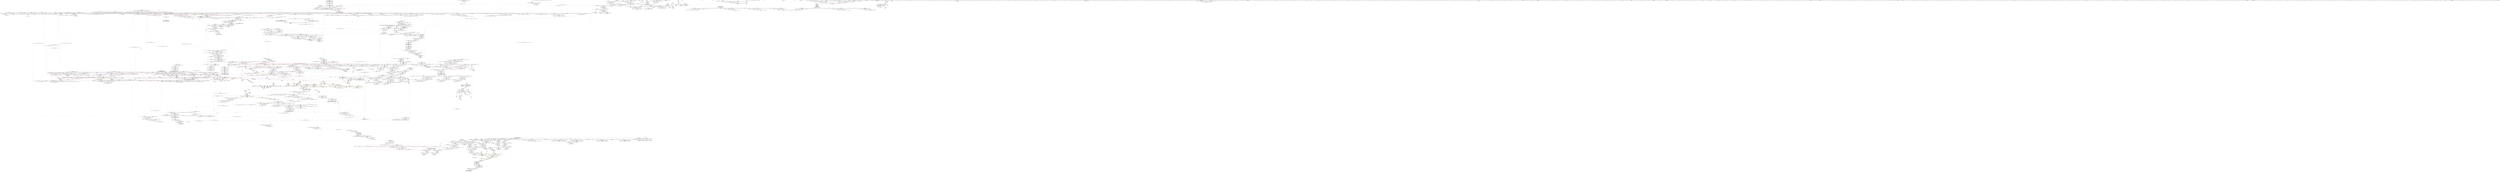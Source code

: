 digraph "SVFG" {
	label="SVFG";

	Node0x562c2e123b50 [shape=record,color=grey,label="{NodeID: 0\nNullPtr|{|<s61>180}}"];
	Node0x562c2e123b50 -> Node0x562c2e79b230[style=solid];
	Node0x562c2e123b50 -> Node0x562c2e79b330[style=solid];
	Node0x562c2e123b50 -> Node0x562c2e79b400[style=solid];
	Node0x562c2e123b50 -> Node0x562c2e79b4d0[style=solid];
	Node0x562c2e123b50 -> Node0x562c2e79b5a0[style=solid];
	Node0x562c2e123b50 -> Node0x562c2e79b670[style=solid];
	Node0x562c2e123b50 -> Node0x562c2e79b740[style=solid];
	Node0x562c2e123b50 -> Node0x562c2e79b810[style=solid];
	Node0x562c2e123b50 -> Node0x562c2e79b8e0[style=solid];
	Node0x562c2e123b50 -> Node0x562c2e79b9b0[style=solid];
	Node0x562c2e123b50 -> Node0x562c2e79ba80[style=solid];
	Node0x562c2e123b50 -> Node0x562c2e79bb50[style=solid];
	Node0x562c2e123b50 -> Node0x562c2e79bc20[style=solid];
	Node0x562c2e123b50 -> Node0x562c2e79bcf0[style=solid];
	Node0x562c2e123b50 -> Node0x562c2e79bdc0[style=solid];
	Node0x562c2e123b50 -> Node0x562c2e79be90[style=solid];
	Node0x562c2e123b50 -> Node0x562c2e79bf60[style=solid];
	Node0x562c2e123b50 -> Node0x562c2e79c030[style=solid];
	Node0x562c2e123b50 -> Node0x562c2e79c100[style=solid];
	Node0x562c2e123b50 -> Node0x562c2e79c1d0[style=solid];
	Node0x562c2e123b50 -> Node0x562c2e79c2a0[style=solid];
	Node0x562c2e123b50 -> Node0x562c2e79c370[style=solid];
	Node0x562c2e123b50 -> Node0x562c2e79c440[style=solid];
	Node0x562c2e123b50 -> Node0x562c2e79c510[style=solid];
	Node0x562c2e123b50 -> Node0x562c2e79c5e0[style=solid];
	Node0x562c2e123b50 -> Node0x562c2e79c6b0[style=solid];
	Node0x562c2e123b50 -> Node0x562c2e79c780[style=solid];
	Node0x562c2e123b50 -> Node0x562c2e79c850[style=solid];
	Node0x562c2e123b50 -> Node0x562c2e79c920[style=solid];
	Node0x562c2e123b50 -> Node0x562c2e79c9f0[style=solid];
	Node0x562c2e123b50 -> Node0x562c2e79cac0[style=solid];
	Node0x562c2e123b50 -> Node0x562c2e79cb90[style=solid];
	Node0x562c2e123b50 -> Node0x562c2e79cc60[style=solid];
	Node0x562c2e123b50 -> Node0x562c2e79cd30[style=solid];
	Node0x562c2e123b50 -> Node0x562c2e79ce00[style=solid];
	Node0x562c2e123b50 -> Node0x562c2e79ced0[style=solid];
	Node0x562c2e123b50 -> Node0x562c2e79cfa0[style=solid];
	Node0x562c2e123b50 -> Node0x562c2e79d070[style=solid];
	Node0x562c2e123b50 -> Node0x562c2e79d140[style=solid];
	Node0x562c2e123b50 -> Node0x562c2e79d210[style=solid];
	Node0x562c2e123b50 -> Node0x562c2e79d2e0[style=solid];
	Node0x562c2e123b50 -> Node0x562c2e79d3b0[style=solid];
	Node0x562c2e123b50 -> Node0x562c2e79d480[style=solid];
	Node0x562c2e123b50 -> Node0x562c2e79d550[style=solid];
	Node0x562c2e123b50 -> Node0x562c2e79d620[style=solid];
	Node0x562c2e123b50 -> Node0x562c2e79d6f0[style=solid];
	Node0x562c2e123b50 -> Node0x562c2e7daf00[style=solid];
	Node0x562c2e123b50 -> Node0x562c2e7dd7d0[style=solid];
	Node0x562c2e123b50 -> Node0x562c2e7e2df0[style=solid];
	Node0x562c2e123b50 -> Node0x562c2e7e3130[style=solid];
	Node0x562c2e123b50 -> Node0x562c2e7e3470[style=solid];
	Node0x562c2e123b50 -> Node0x562c2e7e3540[style=solid];
	Node0x562c2e123b50 -> Node0x562c2e7e37b0[style=solid];
	Node0x562c2e123b50 -> Node0x562c2e7e7160[style=solid];
	Node0x562c2e123b50 -> Node0x562c2e81d8e0[style=solid];
	Node0x562c2e123b50 -> Node0x562c2e81dbe0[style=solid];
	Node0x562c2e123b50 -> Node0x562c2e81dd60[style=solid];
	Node0x562c2e123b50 -> Node0x562c2e81dee0[style=solid];
	Node0x562c2e123b50 -> Node0x562c2e81e4e0[style=solid];
	Node0x562c2e123b50 -> Node0x562c2e81f0e0[style=solid];
	Node0x562c2e123b50 -> Node0x562c2e81fce0[style=solid];
	Node0x562c2e123b50:s61 -> Node0x562c2e963af0[style=solid,color=red];
	Node0x562c2e79d990 [shape=record,color=black,label="{NodeID: 443\n67\<--68\n\<--_ZNSt3mapINSt7__cxx1112basic_stringIcSt11char_traitsIcESaIcEEEiSt4lessIS5_ESaISt4pairIKS5_iEEED2Ev\nCan only get source location for instruction, argument, global var or function.}"];
	Node0x562c2e7acfc0 [shape=record,color=red,label="{NodeID: 886\n337\<--315\nthis1\<--this.addr\n_ZNSt3mapINSt7__cxx1112basic_stringIcSt11char_traitsIcESaIcEEEiSt4lessIS5_ESaISt4pairIKS5_iEEEixERS9_\n|{|<s1>20|<s2>21|<s3>23}}"];
	Node0x562c2e7acfc0 -> Node0x562c2e7b9d10[style=solid];
	Node0x562c2e7acfc0:s1 -> Node0x562c2e96c0c0[style=solid,color=red];
	Node0x562c2e7acfc0:s2 -> Node0x562c2e966570[style=solid,color=red];
	Node0x562c2e7acfc0:s3 -> Node0x562c2e96d190[style=solid,color=red];
	Node0x562c2e967920 [shape=record,color=black,label="{NodeID: 3543\n1282 = PHI(1267, )\n2nd arg _ZNSt8_Rb_treeINSt7__cxx1112basic_stringIcSt11char_traitsIcESaIcEEESt4pairIKS5_iESt10_Select1stIS8_ESt4lessIS5_ESaIS8_EE14_M_lower_boundEPSt13_Rb_tree_nodeIS8_EPSt18_Rb_tree_node_baseRS7_ }"];
	Node0x562c2e967920 -> Node0x562c2e7e13f0[style=solid];
	Node0x562c2e7e3200 [shape=record,color=blue,label="{NodeID: 1329\n1667\<--1668\n\<--\n_ZNSt8_Rb_treeINSt7__cxx1112basic_stringIcSt11char_traitsIcESaIcEEESt4pairIKS5_iESt10_Select1stIS8_ESt4lessIS5_ESaIS8_EE29_M_get_insert_hint_unique_posESt23_Rb_tree_const_iteratorIS8_ERS7_\n}"];
	Node0x562c2e7e3200 -> Node0x562c2e889950[style=dashed];
	Node0x562c2e795f80 [shape=record,color=green,label="{NodeID: 222\n1351\<--1352\n_ZNSt8_Rb_treeINSt7__cxx1112basic_stringIcSt11char_traitsIcESaIcEEESt4pairIKS5_iESt10_Select1stIS8_ESt4lessIS5_ESaIS8_EE8_S_valueEPKSt13_Rb_tree_nodeIS8_E\<--_ZNSt8_Rb_treeINSt7__cxx1112basic_stringIcSt11char_traitsIcESaIcEEESt4pairIKS5_iESt10_Select1stIS8_ESt4lessIS5_ESaIS8_EE8_S_valueEPKSt13_Rb_tree_nodeIS8_E_field_insensitive\n}"];
	Node0x562c2e7b95c0 [shape=record,color=purple,label="{NodeID: 665\n88\<--87\n_M_t\<--this1\n_ZNSt3mapINSt7__cxx1112basic_stringIcSt11char_traitsIcESaIcEEEiSt4lessIS5_ESaISt4pairIKS5_iEEED2Ev\n|{<s0>6}}"];
	Node0x562c2e7b95c0:s0 -> Node0x562c2e95f460[style=solid,color=red];
	Node0x562c2e9554b0 [shape=record,color=black,label="{NodeID: 3322\n344 = PHI(1017, )\n}"];
	Node0x562c2e9554b0 -> Node0x562c2e7dc1e0[style=solid];
	Node0x562c2e81f3e0 [shape=record,color=grey,label="{NodeID: 2215\n1929 = cmp(1925, 1926, )\n}"];
	Node0x562c2e7d7db0 [shape=record,color=red,label="{NodeID: 1108\n2198\<--2197\n\<--_M_node\n_ZNKSt23_Rb_tree_const_iteratorISt4pairIKNSt7__cxx1112basic_stringIcSt11char_traitsIcESaIcEEEiEE13_M_const_castEv\n|{<s0>205}}"];
	Node0x562c2e7d7db0:s0 -> Node0x562c2e962190[style=solid,color=red];
	Node0x562c2e747550 [shape=record,color=green,label="{NodeID: 1\n7\<--1\n__dso_handle\<--dummyObj\nGlob }"];
	Node0x562c2e79da90 [shape=record,color=black,label="{NodeID: 444\n176\<--175\nidxprom\<--\n_Z6get_fai\n}"];
	Node0x562c2e7ad090 [shape=record,color=red,label="{NodeID: 887\n338\<--317\n\<--__k.addr\n_ZNSt3mapINSt7__cxx1112basic_stringIcSt11char_traitsIcESaIcEEEiSt4lessIS5_ESaISt4pairIKS5_iEEEixERS9_\n|{<s0>20}}"];
	Node0x562c2e7ad090:s0 -> Node0x562c2e96c1d0[style=solid,color=red];
	Node0x562c2e967a30 [shape=record,color=black,label="{NodeID: 3544\n1283 = PHI(1270, )\n3rd arg _ZNSt8_Rb_treeINSt7__cxx1112basic_stringIcSt11char_traitsIcESaIcEEESt4pairIKS5_iESt10_Select1stIS8_ESt4lessIS5_ESaIS8_EE14_M_lower_boundEPSt13_Rb_tree_nodeIS8_EPSt18_Rb_tree_node_baseRS7_ }"];
	Node0x562c2e967a30 -> Node0x562c2e7e14c0[style=solid];
	Node0x562c2e897700 [shape=record,color=yellow,style=double,label="{NodeID: 2437\n2V_1 = ENCHI(MR_2V_0)\npts\{100000 100001 100002 100003 100004 \}\nFun[_GLOBAL__sub_I_whai_0_1.cpp]|{<s0>239}}"];
	Node0x562c2e897700:s0 -> Node0x562c2e88e140[style=dashed,color=red];
	Node0x562c2e7e32d0 [shape=record,color=blue,label="{NodeID: 1330\n1670\<--1671\n\<--\n_ZNSt8_Rb_treeINSt7__cxx1112basic_stringIcSt11char_traitsIcESaIcEEESt4pairIKS5_iESt10_Select1stIS8_ESt4lessIS5_ESaIS8_EE29_M_get_insert_hint_unique_posESt23_Rb_tree_const_iteratorIS8_ERS7_\n}"];
	Node0x562c2e7e32d0 -> Node0x562c2e889e50[style=dashed];
	Node0x562c2e796080 [shape=record,color=green,label="{NodeID: 223\n1354\<--1355\n_ZNKSt10_Select1stISt4pairIKNSt7__cxx1112basic_stringIcSt11char_traitsIcESaIcEEEiEEclERKS8_\<--_ZNKSt10_Select1stISt4pairIKNSt7__cxx1112basic_stringIcSt11char_traitsIcESaIcEEEiEEclERKS8__field_insensitive\n}"];
	Node0x562c2e7b9690 [shape=record,color=purple,label="{NodeID: 666\n99\<--98\narrayctor.next\<--arrayctor.cur\n__cxx_global_var_init.2\n}"];
	Node0x562c2e7b9690 -> Node0x562c2e81c140[style=solid];
	Node0x562c2e7b9690 -> Node0x562c2e81f860[style=solid];
	Node0x562c2e9555f0 [shape=record,color=black,label="{NodeID: 3323\n349 = PHI(1000, )\n}"];
	Node0x562c2e81f560 [shape=record,color=grey,label="{NodeID: 2216\n179 = cmp(174, 178, )\n}"];
	Node0x562c2e7d7e80 [shape=record,color=red,label="{NodeID: 1109\n2201\<--2200\n\<--coerce.dive\n_ZNKSt23_Rb_tree_const_iteratorISt4pairIKNSt7__cxx1112basic_stringIcSt11char_traitsIcESaIcEEEiEE13_M_const_castEv\n}"];
	Node0x562c2e7d7e80 -> Node0x562c2e7b51c0[style=solid];
	Node0x562c2e76b440 [shape=record,color=green,label="{NodeID: 2\n18\<--1\n\<--dummyObj\nCan only get source location for instruction, argument, global var or function.}"];
	Node0x562c2e79db60 [shape=record,color=black,label="{NodeID: 445\n182\<--181\nidxprom1\<--\n_Z6get_fai\n}"];
	Node0x562c2e7ad160 [shape=record,color=red,label="{NodeID: 888\n356\<--317\n\<--__k.addr\n_ZNSt3mapINSt7__cxx1112basic_stringIcSt11char_traitsIcESaIcEEEiSt4lessIS5_ESaISt4pairIKS5_iEEEixERS9_\n|{<s0>25}}"];
	Node0x562c2e7ad160:s0 -> Node0x562c2e96b9c0[style=solid,color=red];
	Node0x562c2e967b70 [shape=record,color=black,label="{NodeID: 3545\n2230 = PHI(1566, 1566, 1566, 1566, )\n0th arg _ZNSt8_Rb_treeINSt7__cxx1112basic_stringIcSt11char_traitsIcESaIcEEESt4pairIKS5_iESt10_Select1stIS8_ESt4lessIS5_ESaIS8_EE12_M_rightmostEv }"];
	Node0x562c2e967b70 -> Node0x562c2e7e6530[style=solid];
	Node0x562c2e7e33a0 [shape=record,color=blue, style = dotted,label="{NodeID: 1331\n2589\<--2591\noffset_0\<--dummyVal\n_ZNSt8_Rb_treeINSt7__cxx1112basic_stringIcSt11char_traitsIcESaIcEEESt4pairIKS5_iESt10_Select1stIS8_ESt4lessIS5_ESaIS8_EE29_M_get_insert_hint_unique_posESt23_Rb_tree_const_iteratorIS8_ERS7_\n|{|<s1>153|<s2>153}}"];
	Node0x562c2e7e33a0 -> Node0x562c2e88a850[style=dashed];
	Node0x562c2e7e33a0:s1 -> Node0x562c2e7d9880[style=dashed,color=red];
	Node0x562c2e7e33a0:s2 -> Node0x562c2e7e7980[style=dashed,color=red];
	Node0x562c2e796180 [shape=record,color=green,label="{NodeID: 224\n1360\<--1361\nthis.addr\<--this.addr_field_insensitive\n_ZNSt17_Rb_tree_iteratorISt4pairIKNSt7__cxx1112basic_stringIcSt11char_traitsIcESaIcEEEiEEC2EPSt18_Rb_tree_node_base\n}"];
	Node0x562c2e796180 -> Node0x562c2e7d2d40[style=solid];
	Node0x562c2e796180 -> Node0x562c2e7e19a0[style=solid];
	Node0x562c2e7b9760 [shape=record,color=purple,label="{NodeID: 667\n122\<--121\narraydestroy.element\<--arraydestroy.elementPast\n__cxx_global_array_dtor\n}"];
	Node0x562c2e7b9760 -> Node0x562c2d1ae760[style=solid];
	Node0x562c2e7b9760 -> Node0x562c2e81eae0[style=solid];
	Node0x562c2e955700 [shape=record,color=black,label="{NodeID: 3324\n357 = PHI(1069, )\n}"];
	Node0x562c2e955700 -> Node0x562c2e7b9de0[style=solid];
	Node0x562c2e81f6e0 [shape=record,color=grey,label="{NodeID: 2217\n444 = cmp(440, 18, )\n}"];
	Node0x562c2e7d7f50 [shape=record,color=red,label="{NodeID: 1110\n2208\<--2205\nthis1\<--this.addr\n_ZNKSt8_Rb_treeINSt7__cxx1112basic_stringIcSt11char_traitsIcESaIcEEESt4pairIKS5_iESt10_Select1stIS8_ESt4lessIS5_ESaIS8_EE4sizeEv\n}"];
	Node0x562c2e7d7f50 -> Node0x562c2e7a8df0[style=solid];
	Node0x562c2e78d830 [shape=record,color=green,label="{NodeID: 3\n24\<--1\n.str\<--dummyObj\nGlob }"];
	Node0x562c2e79dc30 [shape=record,color=black,label="{NodeID: 446\n187\<--186\nidxprom3\<--\n_Z6get_fai\n}"];
	Node0x562c2e7ad230 [shape=record,color=red,label="{NodeID: 889\n372\<--317\n\<--__k.addr\n_ZNSt3mapINSt7__cxx1112basic_stringIcSt11char_traitsIcESaIcEEEiSt4lessIS5_ESaISt4pairIKS5_iEEEixERS9_\n|{<s0>27}}"];
	Node0x562c2e7ad230:s0 -> Node0x562c2e96c9b0[style=solid,color=red];
	Node0x562c2e967f20 [shape=record,color=black,label="{NodeID: 3546\n1331 = PHI(1265, 1566, 1761, 2292, )\n0th arg _ZNSt8_Rb_treeINSt7__cxx1112basic_stringIcSt11char_traitsIcESaIcEEESt4pairIKS5_iESt10_Select1stIS8_ESt4lessIS5_ESaIS8_EE6_M_endEv }"];
	Node0x562c2e967f20 -> Node0x562c2e7e1800[style=solid];
	Node0x562c2e7e3470 [shape=record,color=blue, style = dotted,label="{NodeID: 1332\n1556\<--3\nref.tmp55\<--dummyVal\n_ZNSt8_Rb_treeINSt7__cxx1112basic_stringIcSt11char_traitsIcESaIcEEESt4pairIKS5_iESt10_Select1stIS8_ESt4lessIS5_ESaIS8_EE29_M_get_insert_hint_unique_posESt23_Rb_tree_const_iteratorIS8_ERS7_\n|{|<s1>152}}"];
	Node0x562c2e7e3470 -> Node0x562c2e888a50[style=dashed];
	Node0x562c2e7e3470:s1 -> Node0x562c2e89d3e0[style=dashed,color=red];
	Node0x562c2e796250 [shape=record,color=green,label="{NodeID: 225\n1362\<--1363\n__x.addr\<--__x.addr_field_insensitive\n_ZNSt17_Rb_tree_iteratorISt4pairIKNSt7__cxx1112basic_stringIcSt11char_traitsIcESaIcEEEiEEC2EPSt18_Rb_tree_node_base\n}"];
	Node0x562c2e796250 -> Node0x562c2e7d2e10[style=solid];
	Node0x562c2e796250 -> Node0x562c2e7e1a70[style=solid];
	Node0x562c2e7b9830 [shape=record,color=purple,label="{NodeID: 668\n138\<--137\narrayctor.next\<--arrayctor.cur\n__cxx_global_var_init.3\n}"];
	Node0x562c2e7b9830 -> Node0x562c2d153700[style=solid];
	Node0x562c2e7b9830 -> Node0x562c2e81e960[style=solid];
	Node0x562c2e955870 [shape=record,color=black,label="{NodeID: 3325\n361 = PHI(1049, )\n}"];
	Node0x562c2e955870 -> Node0x562c2d1ac3f0[style=solid];
	Node0x562c2e81f860 [shape=record,color=grey,label="{NodeID: 2218\n105 = cmp(99, 104, )\n}"];
	Node0x562c2e7d8020 [shape=record,color=red,label="{NodeID: 1111\n2214\<--2213\n\<--_M_node_count\n_ZNKSt8_Rb_treeINSt7__cxx1112basic_stringIcSt11char_traitsIcESaIcEEESt4pairIKS5_iESt10_Select1stIS8_ESt4lessIS5_ESaIS8_EE4sizeEv\n}"];
	Node0x562c2e7d8020 -> Node0x562c2e7b5430[style=solid];
	Node0x562c2e78d8f0 [shape=record,color=green,label="{NodeID: 4\n26\<--1\n.str.5\<--dummyObj\nGlob }"];
	Node0x562c2e79dd00 [shape=record,color=black,label="{NodeID: 447\n192\<--191\nidxprom5\<--\n_Z6get_fai\n}"];
	Node0x562c2e7ad300 [shape=record,color=red,label="{NodeID: 890\n377\<--376\n\<--coerce.dive11\n_ZNSt3mapINSt7__cxx1112basic_stringIcSt11char_traitsIcESaIcEEEiSt4lessIS5_ESaISt4pairIKS5_iEEEixERS9_\n|{<s0>28}}"];
	Node0x562c2e7ad300:s0 -> Node0x562c2e969300[style=solid,color=red];
	Node0x562c2e968120 [shape=record,color=black,label="{NodeID: 3547\n898 = PHI(868, )\n0th arg _ZN9__gnu_cxx16__aligned_membufISt4pairIKNSt7__cxx1112basic_stringIcSt11char_traitsIcESaIcEEEiEE6_M_ptrEv }"];
	Node0x562c2e968120 -> Node0x562c2e7dee90[style=solid];
	Node0x562c2e7e3540 [shape=record,color=blue, style = dotted,label="{NodeID: 1333\n1558\<--3\nref.tmp69\<--dummyVal\n_ZNSt8_Rb_treeINSt7__cxx1112basic_stringIcSt11char_traitsIcESaIcEEESt4pairIKS5_iESt10_Select1stIS8_ESt4lessIS5_ESaIS8_EE29_M_get_insert_hint_unique_posESt23_Rb_tree_const_iteratorIS8_ERS7_\n|{|<s1>157}}"];
	Node0x562c2e7e3540 -> Node0x562c2e888f50[style=dashed];
	Node0x562c2e7e3540:s1 -> Node0x562c2e89d3e0[style=dashed,color=red];
	Node0x562c2e796320 [shape=record,color=green,label="{NodeID: 226\n1374\<--1375\nthis.addr\<--this.addr_field_insensitive\n_ZNKSt10_Select1stISt4pairIKNSt7__cxx1112basic_stringIcSt11char_traitsIcESaIcEEEiEEclERKS8_\n}"];
	Node0x562c2e796320 -> Node0x562c2e7d2ee0[style=solid];
	Node0x562c2e796320 -> Node0x562c2e7e1c10[style=solid];
	Node0x562c2e7b9900 [shape=record,color=purple,label="{NodeID: 669\n157\<--156\narraydestroy.element\<--arraydestroy.elementPast\n__cxx_global_array_dtor.4\n}"];
	Node0x562c2e7b9900 -> Node0x562c2d1ac2a0[style=solid];
	Node0x562c2e7b9900 -> Node0x562c2e81e660[style=solid];
	Node0x562c2e9559b0 [shape=record,color=black,label="{NodeID: 3326\n391 = PHI(1069, )\n}"];
	Node0x562c2e9559b0 -> Node0x562c2e7ba050[style=solid];
	Node0x562c2e81f9e0 [shape=record,color=grey,label="{NodeID: 2219\n453 = cmp(451, 452, )\n}"];
	Node0x562c2e7d80f0 [shape=record,color=red,label="{NodeID: 1112\n2223\<--2218\n\<--__x.addr\n_ZNSt8_Rb_treeINSt7__cxx1112basic_stringIcSt11char_traitsIcESaIcEEESt4pairIKS5_iESt10_Select1stIS8_ESt4lessIS5_ESaIS8_EE6_S_keyEPKSt18_Rb_tree_node_base\n|{<s0>206}}"];
	Node0x562c2e7d80f0:s0 -> Node0x562c2e9640d0[style=solid,color=red];
	Node0x562c2e78d9b0 [shape=record,color=green,label="{NodeID: 5\n28\<--1\n_ZSt3cin\<--dummyObj\nGlob }"];
	Node0x562c2e79ddd0 [shape=record,color=black,label="{NodeID: 448\n196\<--195\nidxprom7\<--\n_Z6get_fai\n}"];
	Node0x562c2e7ad3d0 [shape=record,color=red,label="{NodeID: 891\n413\<--410\nthis1\<--this.addr\n_ZNSt3mapINSt7__cxx1112basic_stringIcSt11char_traitsIcESaIcEEEiSt4lessIS5_ESaISt4pairIKS5_iEEE5clearEv\n}"];
	Node0x562c2e7ad3d0 -> Node0x562c2e7ba120[style=solid];
	Node0x562c2e968230 [shape=record,color=black,label="{NodeID: 3548\n621 = PHI(598, 2563, )\n0th arg _ZNSt15_Rb_tree_header8_M_resetEv }"];
	Node0x562c2e968230 -> Node0x562c2e7dd700[style=solid];
	Node0x562c2e897b70 [shape=record,color=yellow,style=double,label="{NodeID: 2441\n339V_1 = ENCHI(MR_339V_0)\npts\{2281 100002 100003 15470000 15510000 15550000 22850000 \}\nFun[_ZNSt4pairIPSt18_Rb_tree_node_baseS1_EC2IRS1_Lb1EEEOT_RKS1_]}"];
	Node0x562c2e897b70 -> Node0x562c2e7d9bc0[style=dashed];
	Node0x562c2e7e3610 [shape=record,color=blue,label="{NodeID: 1334\n1724\<--1725\n\<--\n_ZNSt8_Rb_treeINSt7__cxx1112basic_stringIcSt11char_traitsIcESaIcEEESt4pairIKS5_iESt10_Select1stIS8_ESt4lessIS5_ESaIS8_EE29_M_get_insert_hint_unique_posESt23_Rb_tree_const_iteratorIS8_ERS7_\n}"];
	Node0x562c2e7e3610 -> Node0x562c2e889950[style=dashed];
	Node0x562c2e7963f0 [shape=record,color=green,label="{NodeID: 227\n1376\<--1377\n__x.addr\<--__x.addr_field_insensitive\n_ZNKSt10_Select1stISt4pairIKNSt7__cxx1112basic_stringIcSt11char_traitsIcESaIcEEEiEEclERKS8_\n}"];
	Node0x562c2e7963f0 -> Node0x562c2e7d2fb0[style=solid];
	Node0x562c2e7963f0 -> Node0x562c2e7e1ce0[style=solid];
	Node0x562c2e7b99d0 [shape=record,color=purple,label="{NodeID: 670\n342\<--319\ncoerce.dive\<--__i\n_ZNSt3mapINSt7__cxx1112basic_stringIcSt11char_traitsIcESaIcEEEiSt4lessIS5_ESaISt4pairIKS5_iEEEixERS9_\n}"];
	Node0x562c2e7b99d0 -> Node0x562c2e7dc110[style=solid];
	Node0x562c2e955af0 [shape=record,color=black,label="{NodeID: 3327\n435 = PHI()\n}"];
	Node0x562c2e81fb60 [shape=record,color=grey,label="{NodeID: 2220\n470 = cmp(469, 18, )\n}"];
	Node0x562c2e7d81c0 [shape=record,color=red,label="{NodeID: 1113\n2234\<--2231\nthis1\<--this.addr\n_ZNSt8_Rb_treeINSt7__cxx1112basic_stringIcSt11char_traitsIcESaIcEEESt4pairIKS5_iESt10_Select1stIS8_ESt4lessIS5_ESaIS8_EE12_M_rightmostEv\n}"];
	Node0x562c2e7d81c0 -> Node0x562c2e7a9060[style=solid];
	Node0x562c2e78e220 [shape=record,color=green,label="{NodeID: 6\n29\<--1\n.str.6\<--dummyObj\nGlob }"];
	Node0x562c2e79dea0 [shape=record,color=black,label="{NodeID: 449\n200\<--199\nidxprom9\<--\n_Z6get_fai\n}"];
	Node0x562c2e7ad4a0 [shape=record,color=red,label="{NodeID: 892\n440\<--424\n\<--T\nmain\n}"];
	Node0x562c2e7ad4a0 -> Node0x562c2e81d160[style=solid];
	Node0x562c2e7ad4a0 -> Node0x562c2e81f6e0[style=solid];
	Node0x562c2e968380 [shape=record,color=black,label="{NodeID: 3549\n939 = PHI(931, )\n0th arg _ZN9__gnu_cxx13new_allocatorISt13_Rb_tree_nodeISt4pairIKNSt7__cxx1112basic_stringIcSt11char_traitsIcESaIcEEEiEEE10deallocateEPSB_m }"];
	Node0x562c2e968380 -> Node0x562c2e7df2a0[style=solid];
	Node0x562c2e7e36e0 [shape=record,color=blue,label="{NodeID: 1335\n1727\<--1728\n\<--\n_ZNSt8_Rb_treeINSt7__cxx1112basic_stringIcSt11char_traitsIcESaIcEEESt4pairIKS5_iESt10_Select1stIS8_ESt4lessIS5_ESaIS8_EE29_M_get_insert_hint_unique_posESt23_Rb_tree_const_iteratorIS8_ERS7_\n}"];
	Node0x562c2e7e36e0 -> Node0x562c2e889e50[style=dashed];
	Node0x562c2e79e940 [shape=record,color=green,label="{NodeID: 228\n1386\<--1387\n__x.addr\<--__x.addr_field_insensitive\n_ZNSt8_Rb_treeINSt7__cxx1112basic_stringIcSt11char_traitsIcESaIcEEESt4pairIKS5_iESt10_Select1stIS8_ESt4lessIS5_ESaIS8_EE8_S_valueEPKSt13_Rb_tree_nodeIS8_E\n}"];
	Node0x562c2e79e940 -> Node0x562c2e7d3080[style=solid];
	Node0x562c2e79e940 -> Node0x562c2e7e1db0[style=solid];
	Node0x562c2e7b9aa0 [shape=record,color=purple,label="{NodeID: 671\n347\<--321\ncoerce.dive3\<--ref.tmp\n_ZNSt3mapINSt7__cxx1112basic_stringIcSt11char_traitsIcESaIcEEEiSt4lessIS5_ESaISt4pairIKS5_iEEEixERS9_\n}"];
	Node0x562c2e7b9aa0 -> Node0x562c2e7dc1e0[style=solid];
	Node0x562c2e955bc0 [shape=record,color=black,label="{NodeID: 3328\n446 = PHI()\n}"];
	Node0x562c2e81fce0 [shape=record,color=grey,label="{NodeID: 2221\n2301 = cmp(2300, 3, )\n}"];
	Node0x562c2e7d8290 [shape=record,color=red,label="{NodeID: 1114\n2255\<--2246\nthis1\<--this.addr\n_ZNSt4pairIPSt18_Rb_tree_node_baseS1_EC2IRS1_Lb1EEERKS1_OT_\n}"];
	Node0x562c2e7d8290 -> Node0x562c2e7b5840[style=solid];
	Node0x562c2e7d8290 -> Node0x562c2e7a93a0[style=solid];
	Node0x562c2e7d8290 -> Node0x562c2e7a9470[style=solid];
	Node0x562c2e78e2b0 [shape=record,color=green,label="{NodeID: 7\n31\<--1\n_ZStL19piecewise_construct\<--dummyObj\nGlob |{<s0>28}}"];
	Node0x562c2e78e2b0:s0 -> Node0x562c2e969410[style=solid,color=red];
	Node0x562c2e79df70 [shape=record,color=black,label="{NodeID: 450\n205\<--204\nidxprom11\<--\n_Z6get_fai\n}"];
	Node0x562c2e7ad570 [shape=record,color=red,label="{NodeID: 893\n522\<--426\n\<--cas\nmain\n}"];
	Node0x562c2e7ad570 -> Node0x562c2e81ce60[style=solid];
	Node0x562c2e968490 [shape=record,color=black,label="{NodeID: 3550\n940 = PHI(932, )\n1st arg _ZN9__gnu_cxx13new_allocatorISt13_Rb_tree_nodeISt4pairIKNSt7__cxx1112basic_stringIcSt11char_traitsIcESaIcEEEiEEE10deallocateEPSB_m }"];
	Node0x562c2e968490 -> Node0x562c2e7df370[style=solid];
	Node0x562c2e7e37b0 [shape=record,color=blue, style = dotted,label="{NodeID: 1336\n1560\<--3\nref.tmp78\<--dummyVal\n_ZNSt8_Rb_treeINSt7__cxx1112basic_stringIcSt11char_traitsIcESaIcEEESt4pairIKS5_iESt10_Select1stIS8_ESt4lessIS5_ESaIS8_EE29_M_get_insert_hint_unique_posESt23_Rb_tree_const_iteratorIS8_ERS7_\n|{|<s1>160}}"];
	Node0x562c2e7e37b0 -> Node0x562c2e889450[style=dashed];
	Node0x562c2e7e37b0:s1 -> Node0x562c2e897fe0[style=dashed,color=red];
	Node0x562c2e79ea10 [shape=record,color=green,label="{NodeID: 229\n1391\<--1392\n_ZNKSt13_Rb_tree_nodeISt4pairIKNSt7__cxx1112basic_stringIcSt11char_traitsIcESaIcEEEiEE9_M_valptrEv\<--_ZNKSt13_Rb_tree_nodeISt4pairIKNSt7__cxx1112basic_stringIcSt11char_traitsIcESaIcEEEiEE9_M_valptrEv_field_insensitive\n}"];
	Node0x562c2e7b9b70 [shape=record,color=purple,label="{NodeID: 672\n381\<--327\ncoerce.dive13\<--ref.tmp8\n_ZNSt3mapINSt7__cxx1112basic_stringIcSt11char_traitsIcESaIcEEEiSt4lessIS5_ESaISt4pairIKS5_iEEEixERS9_\n}"];
	Node0x562c2e7b9b70 -> Node0x562c2e7dc2b0[style=solid];
	Node0x562c2e955c90 [shape=record,color=black,label="{NodeID: 3329\n458 = PHI()\n}"];
	Node0x562c2e81fe60 [shape=record,color=grey,label="{NodeID: 2222\n486 = cmp(485, 18, )\n}"];
	Node0x562c2e7d8360 [shape=record,color=red,label="{NodeID: 1115\n2258\<--2248\n\<--__x.addr\n_ZNSt4pairIPSt18_Rb_tree_node_baseS1_EC2IRS1_Lb1EEERKS1_OT_\n}"];
	Node0x562c2e7d8360 -> Node0x562c2e7d8500[style=solid];
	Node0x562c2e78e340 [shape=record,color=green,label="{NodeID: 8\n33\<--1\n\<--dummyObj\nCan only get source location for instruction, argument, global var or function.}"];
	Node0x562c2e79e040 [shape=record,color=black,label="{NodeID: 451\n209\<--208\nidxprom13\<--\n_Z6get_fai\n}"];
	Node0x562c2e7ad640 [shape=record,color=red,label="{NodeID: 894\n447\<--428\n\<--n\nmain\n|{<s0>35}}"];
	Node0x562c2e7ad640:s0 -> Node0x562c2e9671b0[style=solid,color=red];
	Node0x562c2e9685a0 [shape=record,color=black,label="{NodeID: 3551\n941 = PHI(933, )\n2nd arg _ZN9__gnu_cxx13new_allocatorISt13_Rb_tree_nodeISt4pairIKNSt7__cxx1112basic_stringIcSt11char_traitsIcESaIcEEEiEEE10deallocateEPSB_m }"];
	Node0x562c2e9685a0 -> Node0x562c2e7df440[style=solid];
	Node0x562c2e7e3880 [shape=record,color=blue,label="{NodeID: 1337\n1747\<--1741\nthis.addr\<--this\n_ZNSt8_Rb_treeINSt7__cxx1112basic_stringIcSt11char_traitsIcESaIcEEESt4pairIKS5_iESt10_Select1stIS8_ESt4lessIS5_ESaIS8_EE14_M_insert_nodeEPSt18_Rb_tree_node_baseSG_PSt13_Rb_tree_nodeIS8_E\n}"];
	Node0x562c2e7e3880 -> Node0x562c2e7d5100[style=dashed];
	Node0x562c2e79eb10 [shape=record,color=green,label="{NodeID: 230\n1396\<--1397\nthis.addr\<--this.addr_field_insensitive\n_ZNKSt13_Rb_tree_nodeISt4pairIKNSt7__cxx1112basic_stringIcSt11char_traitsIcESaIcEEEiEE9_M_valptrEv\n}"];
	Node0x562c2e79eb10 -> Node0x562c2e7d3150[style=solid];
	Node0x562c2e79eb10 -> Node0x562c2e7e1e80[style=solid];
	Node0x562c2e7b9c40 [shape=record,color=purple,label="{NodeID: 673\n376\<--329\ncoerce.dive11\<--agg.tmp\n_ZNSt3mapINSt7__cxx1112basic_stringIcSt11char_traitsIcESaIcEEEiSt4lessIS5_ESaISt4pairIKS5_iEEEixERS9_\n}"];
	Node0x562c2e7b9c40 -> Node0x562c2e7ad300[style=solid];
	Node0x562c2e955d60 [shape=record,color=black,label="{NodeID: 3330\n464 = PHI()\n}"];
	Node0x562c2e81ffe0 [shape=record,color=grey,label="{NodeID: 2223\n1767 = cmp(1765, 1766, )\n}"];
	Node0x562c2e7d8430 [shape=record,color=red,label="{NodeID: 1116\n2262\<--2250\n\<--__y.addr\n_ZNSt4pairIPSt18_Rb_tree_node_baseS1_EC2IRS1_Lb1EEERKS1_OT_\n|{<s0>208}}"];
	Node0x562c2e7d8430:s0 -> Node0x562c2e93a400[style=solid,color=red];
	Node0x562c2e78e3d0 [shape=record,color=green,label="{NodeID: 9\n297\<--1\n\<--dummyObj\nCan only get source location for instruction, argument, global var or function.}"];
	Node0x562c2e79e110 [shape=record,color=black,label="{NodeID: 452\n165\<--217\n_Z6get_fai_ret\<--\n_Z6get_fai\n|{<s0>13|<s1>16|<s2>17}}"];
	Node0x562c2e79e110:s0 -> Node0x562c2e9541f0[style=solid,color=blue];
	Node0x562c2e79e110:s1 -> Node0x562c2e954db0[style=solid,color=blue];
	Node0x562c2e79e110:s2 -> Node0x562c2e954ef0[style=solid,color=blue];
	Node0x562c2e7ad710 [shape=record,color=red,label="{NodeID: 895\n452\<--428\n\<--n\nmain\n}"];
	Node0x562c2e7ad710 -> Node0x562c2e81f9e0[style=solid];
	Node0x562c2e9686b0 [shape=record,color=black,label="{NodeID: 3552\n1956 = PHI(1851, )\n0th arg _ZNSt16allocator_traitsISaISt13_Rb_tree_nodeISt4pairIKNSt7__cxx1112basic_stringIcSt11char_traitsIcESaIcEEEiEEEE9constructIS9_JRKSt21piecewise_construct_tSt5tupleIJRS8_EESH_IJEEEEEvRSB_PT_DpOT0_ }"];
	Node0x562c2e9686b0 -> Node0x562c2e7e4cd0[style=solid];
	Node0x562c2e897fe0 [shape=record,color=yellow,style=double,label="{NodeID: 2445\n394V_1 = ENCHI(MR_394V_0)\npts\{1561 2289 \}\nFun[_ZNSt4pairIPSt18_Rb_tree_node_baseS1_EC2IRS1_Lb1EEEOT_RKS1_]}"];
	Node0x562c2e897fe0 -> Node0x562c2e7d9c90[style=dashed];
	Node0x562c2e7e3950 [shape=record,color=blue,label="{NodeID: 1338\n1749\<--1742\n__x.addr\<--__x\n_ZNSt8_Rb_treeINSt7__cxx1112basic_stringIcSt11char_traitsIcESaIcEEESt4pairIKS5_iESt10_Select1stIS8_ESt4lessIS5_ESaIS8_EE14_M_insert_nodeEPSt18_Rb_tree_node_baseSG_PSt13_Rb_tree_nodeIS8_E\n}"];
	Node0x562c2e7e3950 -> Node0x562c2e7d51d0[style=dashed];
	Node0x562c2e79ebe0 [shape=record,color=green,label="{NodeID: 231\n1402\<--1403\n_ZNK9__gnu_cxx16__aligned_membufISt4pairIKNSt7__cxx1112basic_stringIcSt11char_traitsIcESaIcEEEiEE6_M_ptrEv\<--_ZNK9__gnu_cxx16__aligned_membufISt4pairIKNSt7__cxx1112basic_stringIcSt11char_traitsIcESaIcEEEiEE6_M_ptrEv_field_insensitive\n}"];
	Node0x562c2e7b9d10 [shape=record,color=purple,label="{NodeID: 674\n368\<--337\n_M_t\<--this1\n_ZNSt3mapINSt7__cxx1112basic_stringIcSt11char_traitsIcESaIcEEEiSt4lessIS5_ESaISt4pairIKS5_iEEEixERS9_\n|{<s0>28}}"];
	Node0x562c2e7b9d10:s0 -> Node0x562c2e9691f0[style=solid,color=red];
	Node0x562c2e955e30 [shape=record,color=black,label="{NodeID: 3331\n468 = PHI(312, )\n}"];
	Node0x562c2e955e30 -> Node0x562c2e7ae340[style=solid];
	Node0x562c2e820160 [shape=record,color=grey,label="{NodeID: 2224\n506 = cmp(504, 505, )\n}"];
	Node0x562c2e7d8500 [shape=record,color=red,label="{NodeID: 1117\n2259\<--2258\n\<--\n_ZNSt4pairIPSt18_Rb_tree_node_baseS1_EC2IRS1_Lb1EEERKS1_OT_\n}"];
	Node0x562c2e7d8500 -> Node0x562c2e7e6870[style=solid];
	Node0x562c2e78e490 [shape=record,color=green,label="{NodeID: 10\n366\<--1\n\<--dummyObj\nCan only get source location for instruction, argument, global var or function.}"];
	Node0x562c2e79e1e0 [shape=record,color=black,label="{NodeID: 453\n243\<--242\nidxprom\<--\n_Z3gaoi\n}"];
	Node0x562c2e7ad7e0 [shape=record,color=red,label="{NodeID: 896\n529\<--428\n\<--n\nmain\n|{<s0>43}}"];
	Node0x562c2e7ad7e0:s0 -> Node0x562c2e960b80[style=solid,color=red];
	Node0x562c2e9687c0 [shape=record,color=black,label="{NodeID: 3553\n1957 = PHI(1853, )\n1st arg _ZNSt16allocator_traitsISaISt13_Rb_tree_nodeISt4pairIKNSt7__cxx1112basic_stringIcSt11char_traitsIcESaIcEEEiEEEE9constructIS9_JRKSt21piecewise_construct_tSt5tupleIJRS8_EESH_IJEEEEEvRSB_PT_DpOT0_ }"];
	Node0x562c2e9687c0 -> Node0x562c2e7e4da0[style=solid];
	Node0x562c2e7e3a20 [shape=record,color=blue,label="{NodeID: 1339\n1751\<--1743\n__p.addr\<--__p\n_ZNSt8_Rb_treeINSt7__cxx1112basic_stringIcSt11char_traitsIcESaIcEEESt4pairIKS5_iESt10_Select1stIS8_ESt4lessIS5_ESaIS8_EE14_M_insert_nodeEPSt18_Rb_tree_node_baseSG_PSt13_Rb_tree_nodeIS8_E\n}"];
	Node0x562c2e7e3a20 -> Node0x562c2e7d52a0[style=dashed];
	Node0x562c2e7e3a20 -> Node0x562c2e7d5370[style=dashed];
	Node0x562c2e7e3a20 -> Node0x562c2e7d5440[style=dashed];
	Node0x562c2e79ece0 [shape=record,color=green,label="{NodeID: 232\n1407\<--1408\nthis.addr\<--this.addr_field_insensitive\n_ZNK9__gnu_cxx16__aligned_membufISt4pairIKNSt7__cxx1112basic_stringIcSt11char_traitsIcESaIcEEEiEE6_M_ptrEv\n}"];
	Node0x562c2e79ece0 -> Node0x562c2e7d3220[style=solid];
	Node0x562c2e79ece0 -> Node0x562c2e7e1f50[style=solid];
	Node0x562c2e7b9de0 [shape=record,color=purple,label="{NodeID: 675\n360\<--357\nfirst\<--call6\n_ZNSt3mapINSt7__cxx1112basic_stringIcSt11char_traitsIcESaIcEEEiSt4lessIS5_ESaISt4pairIKS5_iEEEixERS9_\n|{<s0>25}}"];
	Node0x562c2e7b9de0:s0 -> Node0x562c2e96bd40[style=solid,color=red];
	Node0x562c2e956030 [shape=record,color=black,label="{NodeID: 3332\n478 = PHI(312, )\n}"];
	Node0x562c2e956030 -> Node0x562c2e7dca00[style=solid];
	Node0x562c2e86ecc0 [shape=record,color=black,label="{NodeID: 2225\nMR_473V_3 = PHI(MR_473V_5, MR_473V_2, )\npts\{1289 \}\n}"];
	Node0x562c2e86ecc0 -> Node0x562c2e7d2520[style=dashed];
	Node0x562c2e86ecc0 -> Node0x562c2e7d25f0[style=dashed];
	Node0x562c2e86ecc0 -> Node0x562c2e7d26c0[style=dashed];
	Node0x562c2e86ecc0 -> Node0x562c2e7d2790[style=dashed];
	Node0x562c2e86ecc0 -> Node0x562c2e7d2860[style=dashed];
	Node0x562c2e86ecc0 -> Node0x562c2e7e1660[style=dashed];
	Node0x562c2e86ecc0 -> Node0x562c2e7e1730[style=dashed];
	Node0x562c2e7d85d0 [shape=record,color=red,label="{NodeID: 1118\n2266\<--2263\n\<--call\n_ZNSt4pairIPSt18_Rb_tree_node_baseS1_EC2IRS1_Lb1EEERKS1_OT_\n}"];
	Node0x562c2e7d85d0 -> Node0x562c2e7e6940[style=solid];
	Node0x562c2e78e590 [shape=record,color=green,label="{NodeID: 11\n386\<--1\n\<--dummyObj\nCan only get source location for instruction, argument, global var or function.}"];
	Node0x562c2e79e2b0 [shape=record,color=black,label="{NodeID: 454\n251\<--250\nidxprom1\<--\n_Z3gaoi\n}"];
	Node0x562c2e7ad8b0 [shape=record,color=red,label="{NodeID: 897\n451\<--430\n\<--i\nmain\n}"];
	Node0x562c2e7ad8b0 -> Node0x562c2e81f9e0[style=solid];
	Node0x562c2e9688d0 [shape=record,color=black,label="{NodeID: 3554\n1958 = PHI(1855, )\n2nd arg _ZNSt16allocator_traitsISaISt13_Rb_tree_nodeISt4pairIKNSt7__cxx1112basic_stringIcSt11char_traitsIcESaIcEEEiEEEE9constructIS9_JRKSt21piecewise_construct_tSt5tupleIJRS8_EESH_IJEEEEEvRSB_PT_DpOT0_ }"];
	Node0x562c2e9688d0 -> Node0x562c2e7e4e70[style=solid];
	Node0x562c2e898200 [shape=record,color=yellow,style=double,label="{NodeID: 2447\n2V_1 = ENCHI(MR_2V_0)\npts\{100000 100001 100002 100003 100004 \}\nFun[_ZNSt8_Rb_treeINSt7__cxx1112basic_stringIcSt11char_traitsIcESaIcEEESt4pairIKS5_iESt10_Select1stIS8_ESt4lessIS5_ESaIS8_EEC2Ev]|{<s0>44}}"];
	Node0x562c2e898200:s0 -> Node0x562c2e896af0[style=dashed,color=red];
	Node0x562c2e7e3af0 [shape=record,color=blue,label="{NodeID: 1340\n1753\<--1744\n__z.addr\<--__z\n_ZNSt8_Rb_treeINSt7__cxx1112basic_stringIcSt11char_traitsIcESaIcEEESt4pairIKS5_iESt10_Select1stIS8_ESt4lessIS5_ESaIS8_EE14_M_insert_nodeEPSt18_Rb_tree_node_baseSG_PSt13_Rb_tree_nodeIS8_E\n}"];
	Node0x562c2e7e3af0 -> Node0x562c2e7d5510[style=dashed];
	Node0x562c2e7e3af0 -> Node0x562c2e7d55e0[style=dashed];
	Node0x562c2e7e3af0 -> Node0x562c2e7d56b0[style=dashed];
	Node0x562c2e79edb0 [shape=record,color=green,label="{NodeID: 233\n1412\<--1413\n_ZNK9__gnu_cxx16__aligned_membufISt4pairIKNSt7__cxx1112basic_stringIcSt11char_traitsIcESaIcEEEiEE7_M_addrEv\<--_ZNK9__gnu_cxx16__aligned_membufISt4pairIKNSt7__cxx1112basic_stringIcSt11char_traitsIcESaIcEEEiEE7_M_addrEv_field_insensitive\n}"];
	Node0x562c2e7b9eb0 [shape=record,color=purple,label="{NodeID: 676\n2580\<--383\noffset_0\<--\n}"];
	Node0x562c2e7b9eb0 -> Node0x562c2e7dc380[style=solid];
	Node0x562c2e956170 [shape=record,color=black,label="{NodeID: 3333\n484 = PHI(312, )\n}"];
	Node0x562c2e956170 -> Node0x562c2e7ae410[style=solid];
	Node0x562c2e86edb0 [shape=record,color=black,label="{NodeID: 2226\nMR_475V_3 = PHI(MR_475V_4, MR_475V_2, )\npts\{1291 \}\n}"];
	Node0x562c2e86edb0 -> Node0x562c2e7d2930[style=dashed];
	Node0x562c2e86edb0 -> Node0x562c2e7e1590[style=dashed];
	Node0x562c2e86edb0 -> Node0x562c2e86edb0[style=dashed];
	Node0x562c2e7d86a0 [shape=record,color=red,label="{NodeID: 1119\n2292\<--2274\nthis1\<--this.addr\n_ZNSt8_Rb_treeINSt7__cxx1112basic_stringIcSt11char_traitsIcESaIcEEESt4pairIKS5_iESt10_Select1stIS8_ESt4lessIS5_ESaIS8_EE24_M_get_insert_unique_posERS7_\n|{|<s2>209|<s3>210|<s4>216}}"];
	Node0x562c2e7d86a0 -> Node0x562c2e7a97b0[style=solid];
	Node0x562c2e7d86a0 -> Node0x562c2e7a9880[style=solid];
	Node0x562c2e7d86a0:s2 -> Node0x562c2e968d70[style=solid,color=red];
	Node0x562c2e7d86a0:s3 -> Node0x562c2e967f20[style=solid,color=red];
	Node0x562c2e7d86a0:s4 -> Node0x562c2e95ef80[style=solid,color=red];
	Node0x562c2e78e690 [shape=record,color=green,label="{NodeID: 12\n387\<--1\n\<--dummyObj\nCan only get source location for instruction, argument, global var or function.}"];
	Node0x562c2e79e380 [shape=record,color=black,label="{NodeID: 455\n267\<--266\nidxprom7\<--\n_Z3gaoi\n}"];
	Node0x562c2e7ad980 [shape=record,color=red,label="{NodeID: 898\n455\<--430\n\<--i\nmain\n}"];
	Node0x562c2e7ad980 -> Node0x562c2e7af1e0[style=solid];
	Node0x562c2e9689e0 [shape=record,color=black,label="{NodeID: 3555\n1959 = PHI(1857, )\n3rd arg _ZNSt16allocator_traitsISaISt13_Rb_tree_nodeISt4pairIKNSt7__cxx1112basic_stringIcSt11char_traitsIcESaIcEEEiEEEE9constructIS9_JRKSt21piecewise_construct_tSt5tupleIJRS8_EESH_IJEEEEEvRSB_PT_DpOT0_ }"];
	Node0x562c2e9689e0 -> Node0x562c2e7e4f40[style=solid];
	Node0x562c2e7e3bc0 [shape=record,color=blue,label="{NodeID: 1341\n1755\<--1779\n__insert_left\<--frombool\n_ZNSt8_Rb_treeINSt7__cxx1112basic_stringIcSt11char_traitsIcESaIcEEESt4pairIKS5_iESt10_Select1stIS8_ESt4lessIS5_ESaIS8_EE14_M_insert_nodeEPSt18_Rb_tree_node_baseSG_PSt13_Rb_tree_nodeIS8_E\n}"];
	Node0x562c2e7e3bc0 -> Node0x562c2e7d5780[style=dashed];
	Node0x562c2e79eeb0 [shape=record,color=green,label="{NodeID: 234\n1418\<--1419\nthis.addr\<--this.addr_field_insensitive\n_ZNK9__gnu_cxx16__aligned_membufISt4pairIKNSt7__cxx1112basic_stringIcSt11char_traitsIcESaIcEEEiEE7_M_addrEv\n}"];
	Node0x562c2e79eeb0 -> Node0x562c2e7d32f0[style=solid];
	Node0x562c2e79eeb0 -> Node0x562c2e7e2020[style=solid];
	Node0x562c2e7b9f80 [shape=record,color=purple,label="{NodeID: 677\n2581\<--384\noffset_0\<--\n}"];
	Node0x562c2e7b9f80 -> Node0x562c2e7da8c0[style=solid];
	Node0x562c2e9562b0 [shape=record,color=black,label="{NodeID: 3334\n494 = PHI(312, )\n}"];
	Node0x562c2e9562b0 -> Node0x562c2e7dcba0[style=solid];
	Node0x562c2e86f2b0 [shape=record,color=black,label="{NodeID: 2227\nMR_31V_4 = PHI(MR_31V_2, MR_31V_3, )\npts\{228 \}\n}"];
	Node0x562c2e7d8770 [shape=record,color=red,label="{NodeID: 1120\n2309\<--2276\n\<--__k.addr\n_ZNSt8_Rb_treeINSt7__cxx1112basic_stringIcSt11char_traitsIcESaIcEEESt4pairIKS5_iESt10_Select1stIS8_ESt4lessIS5_ESaIS8_EE24_M_get_insert_unique_posERS7_\n|{<s0>212}}"];
	Node0x562c2e7d8770:s0 -> Node0x562c2e96b9c0[style=solid,color=red];
	Node0x562c2e78e790 [shape=record,color=green,label="{NodeID: 13\n442\<--1\n\<--dummyObj\nCan only get source location for instruction, argument, global var or function.}"];
	Node0x562c2e79e450 [shape=record,color=black,label="{NodeID: 456\n271\<--270\nidxprom9\<--\n_Z3gaoi\n}"];
	Node0x562c2e7ada50 [shape=record,color=red,label="{NodeID: 899\n461\<--430\n\<--i\nmain\n}"];
	Node0x562c2e7ada50 -> Node0x562c2e7af2b0[style=solid];
	Node0x562c2e968af0 [shape=record,color=black,label="{NodeID: 3556\n1960 = PHI(1859, )\n4th arg _ZNSt16allocator_traitsISaISt13_Rb_tree_nodeISt4pairIKNSt7__cxx1112basic_stringIcSt11char_traitsIcESaIcEEEiEEEE9constructIS9_JRKSt21piecewise_construct_tSt5tupleIJRS8_EESH_IJEEEEEvRSB_PT_DpOT0_ }"];
	Node0x562c2e968af0 -> Node0x562c2e7e5010[style=solid];
	Node0x562c2e7e3c90 [shape=record,color=blue,label="{NodeID: 1342\n2592\<--1784\n_M_header_1\<--\n_ZNSt8_Rb_treeINSt7__cxx1112basic_stringIcSt11char_traitsIcESaIcEEESt4pairIKS5_iESt10_Select1stIS8_ESt4lessIS5_ESaIS8_EE14_M_insert_nodeEPSt18_Rb_tree_node_baseSG_PSt13_Rb_tree_nodeIS8_E\n|{<s0>93}}"];
	Node0x562c2e7e3c90:s0 -> Node0x562c2e8744f0[style=dashed,color=blue];
	Node0x562c2e79ef80 [shape=record,color=green,label="{NodeID: 235\n1427\<--1428\nretval\<--retval_field_insensitive\n_ZNSt8_Rb_treeINSt7__cxx1112basic_stringIcSt11char_traitsIcESaIcEEESt4pairIKS5_iESt10_Select1stIS8_ESt4lessIS5_ESaIS8_EE3endEv\n|{|<s1>116}}"];
	Node0x562c2e79ef80 -> Node0x562c2e7bd520[style=solid];
	Node0x562c2e79ef80:s1 -> Node0x562c2e961cc0[style=solid,color=red];
	Node0x562c2e7ba050 [shape=record,color=purple,label="{NodeID: 678\n392\<--391\nsecond\<--call14\n_ZNSt3mapINSt7__cxx1112basic_stringIcSt11char_traitsIcESaIcEEEiSt4lessIS5_ESaISt4pairIKS5_iEEEixERS9_\n}"];
	Node0x562c2e7ba050 -> Node0x562c2e7af110[style=solid];
	Node0x562c2e9563f0 [shape=record,color=black,label="{NodeID: 3335\n526 = PHI()\n}"];
	Node0x562c2e86f7b0 [shape=record,color=black,label="{NodeID: 2228\nMR_33V_4 = PHI(MR_33V_2, MR_33V_3, )\npts\{230 \}\n}"];
	Node0x562c2e7d8840 [shape=record,color=red,label="{NodeID: 1121\n2354\<--2276\n\<--__k.addr\n_ZNSt8_Rb_treeINSt7__cxx1112basic_stringIcSt11char_traitsIcESaIcEEESt4pairIKS5_iESt10_Select1stIS8_ESt4lessIS5_ESaIS8_EE24_M_get_insert_unique_posERS7_\n|{<s0>221}}"];
	Node0x562c2e7d8840:s0 -> Node0x562c2e96bd40[style=solid,color=red];
	Node0x562c2e78e890 [shape=record,color=green,label="{NodeID: 14\n639\<--1\n\<--dummyObj\nCan only get source location for instruction, argument, global var or function.}"];
	Node0x562c2e79e520 [shape=record,color=black,label="{NodeID: 457\n284\<--283\nidxprom14\<--\n_Z3gaoi\n}"];
	Node0x562c2e7adb20 [shape=record,color=red,label="{NodeID: 900\n465\<--430\n\<--i\nmain\n}"];
	Node0x562c2e7adb20 -> Node0x562c2e7af380[style=solid];
	Node0x562c2e968c30 [shape=record,color=black,label="{NodeID: 3557\n889 = PHI(883, )\n0th arg _ZNSt4pairIKNSt7__cxx1112basic_stringIcSt11char_traitsIcESaIcEEEiED2Ev }"];
	Node0x562c2e968c30 -> Node0x562c2e7dedc0[style=solid];
	Node0x562c2e7e3d60 [shape=record,color=blue,label="{NodeID: 1343\n2593\<--1784\n_M_header_2\<--\n_ZNSt8_Rb_treeINSt7__cxx1112basic_stringIcSt11char_traitsIcESaIcEEESt4pairIKS5_iESt10_Select1stIS8_ESt4lessIS5_ESaIS8_EE14_M_insert_nodeEPSt18_Rb_tree_node_baseSG_PSt13_Rb_tree_nodeIS8_E\n|{<s0>93}}"];
	Node0x562c2e7e3d60:s0 -> Node0x562c2e873af0[style=dashed,color=blue];
	Node0x562c2e79f050 [shape=record,color=green,label="{NodeID: 236\n1429\<--1430\nthis.addr\<--this.addr_field_insensitive\n_ZNSt8_Rb_treeINSt7__cxx1112basic_stringIcSt11char_traitsIcESaIcEEESt4pairIKS5_iESt10_Select1stIS8_ESt4lessIS5_ESaIS8_EE3endEv\n}"];
	Node0x562c2e79f050 -> Node0x562c2e7d33c0[style=solid];
	Node0x562c2e79f050 -> Node0x562c2e7e20f0[style=solid];
	Node0x562c2e7ba120 [shape=record,color=purple,label="{NodeID: 679\n414\<--413\n_M_t\<--this1\n_ZNSt3mapINSt7__cxx1112basic_stringIcSt11char_traitsIcESaIcEEEiSt4lessIS5_ESaISt4pairIKS5_iEEE5clearEv\n|{<s0>32}}"];
	Node0x562c2e7ba120:s0 -> Node0x562c2e963fc0[style=solid,color=red];
	Node0x562c2e9564c0 [shape=record,color=black,label="{NodeID: 3336\n1567 = PHI(2189, )\n}"];
	Node0x562c2e9564c0 -> Node0x562c2e7e2d20[style=solid];
	Node0x562c2e86fcb0 [shape=record,color=black,label="{NodeID: 2229\nMR_35V_4 = PHI(MR_35V_2, MR_35V_3, )\npts\{232 \}\n}"];
	Node0x562c2e7d8910 [shape=record,color=red,label="{NodeID: 1122\n2300\<--2278\n\<--__x\n_ZNSt8_Rb_treeINSt7__cxx1112basic_stringIcSt11char_traitsIcESaIcEEESt4pairIKS5_iESt10_Select1stIS8_ESt4lessIS5_ESaIS8_EE24_M_get_insert_unique_posERS7_\n}"];
	Node0x562c2e7d8910 -> Node0x562c2e81fce0[style=solid];
	Node0x562c2e78e990 [shape=record,color=green,label="{NodeID: 15\n829\<--1\n\<--dummyObj\nCan only get source location for instruction, argument, global var or function.|{<s0>70|<s1>168}}"];
	Node0x562c2e78e990:s0 -> Node0x562c2e96d5d0[style=solid,color=red];
	Node0x562c2e78e990:s1 -> Node0x562c2e95e970[style=solid,color=red];
	Node0x562c2e79e5f0 [shape=record,color=black,label="{NodeID: 458\n288\<--287\nidxprom16\<--\n_Z3gaoi\n}"];
	Node0x562c2e7adbf0 [shape=record,color=red,label="{NodeID: 901\n475\<--430\n\<--i\nmain\n}"];
	Node0x562c2e7adbf0 -> Node0x562c2e7af450[style=solid];
	Node0x562c2e968d70 [shape=record,color=black,label="{NodeID: 3558\n726 = PHI(666, 1265, 2292, 2557, )\n0th arg _ZNSt8_Rb_treeINSt7__cxx1112basic_stringIcSt11char_traitsIcESaIcEEESt4pairIKS5_iESt10_Select1stIS8_ESt4lessIS5_ESaIS8_EE8_M_beginEv }"];
	Node0x562c2e968d70 -> Node0x562c2e7de0c0[style=solid];
	Node0x562c2e8985b0 [shape=record,color=yellow,style=double,label="{NodeID: 2451\n191V_1 = ENCHI(MR_191V_0)\npts\{20080000 \}\nFun[_ZNSt4pairIKNSt7__cxx1112basic_stringIcSt11char_traitsIcESaIcEEEiEC2IJRS6_EJLm0EEJEJEEERSt5tupleIJDpT_EERSA_IJDpT1_EESt12_Index_tupleIJXspT0_EEESJ_IJXspT2_EEE]|{<s0>200}}"];
	Node0x562c2e8985b0:s0 -> Node0x562c2e8713a0[style=dashed,color=red];
	Node0x562c2e7e3e30 [shape=record,color=blue,label="{NodeID: 1344\n2594\<--1784\n_M_header_3\<--\n_ZNSt8_Rb_treeINSt7__cxx1112basic_stringIcSt11char_traitsIcESaIcEEESt4pairIKS5_iESt10_Select1stIS8_ESt4lessIS5_ESaIS8_EE14_M_insert_nodeEPSt18_Rb_tree_node_baseSG_PSt13_Rb_tree_nodeIS8_E\n|{<s0>93}}"];
	Node0x562c2e7e3e30:s0 -> Node0x562c2e8744f0[style=dashed,color=blue];
	Node0x562c2e79f120 [shape=record,color=green,label="{NodeID: 237\n1444\<--1445\nretval\<--retval_field_insensitive\n_ZNKSt8_Rb_treeINSt7__cxx1112basic_stringIcSt11char_traitsIcESaIcEEESt4pairIKS5_iESt10_Select1stIS8_ESt4lessIS5_ESaIS8_EE8key_compEv\n}"];
	Node0x562c2e7ba1f0 [shape=record,color=purple,label="{NodeID: 680\n548\<--547\n_M_impl\<--this1\n_ZNSt8_Rb_treeINSt7__cxx1112basic_stringIcSt11char_traitsIcESaIcEEESt4pairIKS5_iESt10_Select1stIS8_ESt4lessIS5_ESaIS8_EEC2Ev\n|{<s0>44}}"];
	Node0x562c2e7ba1f0:s0 -> Node0x562c2e961700[style=solid,color=red];
	Node0x562c2e956630 [shape=record,color=black,label="{NodeID: 3337\n1574 = PHI(1330, )\n}"];
	Node0x562c2e956630 -> Node0x562c2e81e360[style=solid];
	Node0x562c2e8701b0 [shape=record,color=black,label="{NodeID: 2230\nMR_37V_4 = PHI(MR_37V_2, MR_37V_3, )\npts\{234 \}\n}"];
	Node0x562c2e7d89e0 [shape=record,color=red,label="{NodeID: 1123\n2303\<--2278\n\<--__x\n_ZNSt8_Rb_treeINSt7__cxx1112basic_stringIcSt11char_traitsIcESaIcEEESt4pairIKS5_iESt10_Select1stIS8_ESt4lessIS5_ESaIS8_EE24_M_get_insert_unique_posERS7_\n}"];
	Node0x562c2e7d89e0 -> Node0x562c2e7b59e0[style=solid];
	Node0x562c2e78ea90 [shape=record,color=green,label="{NodeID: 16\n1937\<--1\n\<--dummyObj\nCan only get source location for instruction, argument, global var or function.}"];
	Node0x562c2e79e6c0 [shape=record,color=black,label="{NodeID: 459\n292\<--291\nidxprom18\<--\n_Z3gaoi\n}"];
	Node0x562c2e7adcc0 [shape=record,color=red,label="{NodeID: 902\n481\<--430\n\<--i\nmain\n}"];
	Node0x562c2e7adcc0 -> Node0x562c2e7af520[style=solid];
	Node0x562c2e969120 [shape=record,color=black,label="{NodeID: 3559\n114 = PHI()\n0th arg __cxx_global_array_dtor }"];
	Node0x562c2e969120 -> Node0x562c2e7db1a0[style=solid];
	Node0x562c2e7e3f00 [shape=record,color=blue,label="{NodeID: 1345\n1798\<--1800\n_M_node_count\<--inc\n_ZNSt8_Rb_treeINSt7__cxx1112basic_stringIcSt11char_traitsIcESaIcEEESt4pairIKS5_iESt10_Select1stIS8_ESt4lessIS5_ESaIS8_EE14_M_insert_nodeEPSt18_Rb_tree_node_baseSG_PSt13_Rb_tree_nodeIS8_E\n|{<s0>93}}"];
	Node0x562c2e7e3f00:s0 -> Node0x562c2e8744f0[style=dashed,color=blue];
	Node0x562c2e79f1f0 [shape=record,color=green,label="{NodeID: 238\n1446\<--1447\nthis.addr\<--this.addr_field_insensitive\n_ZNKSt8_Rb_treeINSt7__cxx1112basic_stringIcSt11char_traitsIcESaIcEEESt4pairIKS5_iESt10_Select1stIS8_ESt4lessIS5_ESaIS8_EE8key_compEv\n}"];
	Node0x562c2e79f1f0 -> Node0x562c2e7d3560[style=solid];
	Node0x562c2e79f1f0 -> Node0x562c2e7e21c0[style=solid];
	Node0x562c2e7ba2c0 [shape=record,color=purple,label="{NodeID: 681\n568\<--567\n\<--\n_ZNSt8_Rb_treeINSt7__cxx1112basic_stringIcSt11char_traitsIcESaIcEEESt4pairIKS5_iESt10_Select1stIS8_ESt4lessIS5_ESaIS8_EE13_Rb_tree_implISC_Lb1EEC2Ev\n}"];
	Node0x562c2e7ba2c0 -> Node0x562c2e7afad0[style=solid];
	Node0x562c2e956770 [shape=record,color=black,label="{NodeID: 3338\n1577 = PHI(2203, )\n}"];
	Node0x562c2e956770 -> Node0x562c2e81e1e0[style=solid];
	Node0x562c2e8702a0 [shape=record,color=black,label="{NodeID: 2231\nMR_21V_7 = PHI(MR_21V_2, MR_21V_4, )\npts\{210000 \}\n|{<s0>43}}"];
	Node0x562c2e8702a0:s0 -> Node0x562c2e87ea20[style=dashed,color=blue];
	Node0x562c2e7d8ab0 [shape=record,color=red,label="{NodeID: 1124\n2310\<--2278\n\<--__x\n_ZNSt8_Rb_treeINSt7__cxx1112basic_stringIcSt11char_traitsIcESaIcEEESt4pairIKS5_iESt10_Select1stIS8_ESt4lessIS5_ESaIS8_EE24_M_get_insert_unique_posERS7_\n|{<s0>211}}"];
	Node0x562c2e7d8ab0:s0 -> Node0x562c2e961530[style=solid,color=red];
	Node0x562c2e78eb90 [shape=record,color=green,label="{NodeID: 17\n1951\<--1\n\<--dummyObj\nCan only get source location for instruction, argument, global var or function.}"];
	Node0x562c2e79e790 [shape=record,color=black,label="{NodeID: 460\n299\<--298\nidxprom21\<--\n_Z3gaoi\n}"];
	Node0x562c2e7add90 [shape=record,color=red,label="{NodeID: 903\n491\<--430\n\<--i\nmain\n}"];
	Node0x562c2e7add90 -> Node0x562c2e7af5f0[style=solid];
	Node0x562c2e9691f0 [shape=record,color=black,label="{NodeID: 3560\n1085 = PHI(368, )\n0th arg _ZNSt8_Rb_treeINSt7__cxx1112basic_stringIcSt11char_traitsIcESaIcEEESt4pairIKS5_iESt10_Select1stIS8_ESt4lessIS5_ESaIS8_EE22_M_emplace_hint_uniqueIJRKSt21piecewise_construct_tSt5tupleIJRS7_EESJ_IJEEEEESt17_Rb_tree_iteratorIS8_ESt23_Rb_tree_const_iteratorIS8_EDpOT_ }"];
	Node0x562c2e9691f0 -> Node0x562c2e7e0140[style=solid];
	Node0x562c2e7e3fd0 [shape=record,color=blue,label="{NodeID: 1346\n1813\<--1812\nthis.addr\<--this\n_ZNSt8_Rb_treeINSt7__cxx1112basic_stringIcSt11char_traitsIcESaIcEEESt4pairIKS5_iESt10_Select1stIS8_ESt4lessIS5_ESaIS8_EE11_M_get_nodeEv\n}"];
	Node0x562c2e7e3fd0 -> Node0x562c2e7d59f0[style=dashed];
	Node0x562c2e79f2c0 [shape=record,color=green,label="{NodeID: 239\n1457\<--1458\n__lhs.addr\<--__lhs.addr_field_insensitive\n_ZStltIcSt11char_traitsIcESaIcEEbRKNSt7__cxx1112basic_stringIT_T0_T1_EESA_\n}"];
	Node0x562c2e79f2c0 -> Node0x562c2e7d3630[style=solid];
	Node0x562c2e79f2c0 -> Node0x562c2e7e2290[style=solid];
	Node0x562c2e7ba390 [shape=record,color=purple,label="{NodeID: 682\n591\<--590\n_M_key_compare\<--this1\n_ZNSt20_Rb_tree_key_compareISt4lessINSt7__cxx1112basic_stringIcSt11char_traitsIcESaIcEEEEEC2Ev\n}"];
	Node0x562c2e9568b0 [shape=record,color=black,label="{NodeID: 3339\n1585 = PHI(2229, )\n}"];
	Node0x562c2e9568b0 -> Node0x562c2e7d4740[style=solid];
	Node0x562c2e870390 [shape=record,color=black,label="{NodeID: 2232\nMR_23V_7 = PHI(MR_23V_2, MR_23V_4, )\npts\{230000 \}\n|{<s0>43}}"];
	Node0x562c2e870390:s0 -> Node0x562c2e87ef20[style=dashed,color=blue];
	Node0x562c2e7d8b80 [shape=record,color=red,label="{NodeID: 1125\n2318\<--2278\n\<--__x\n_ZNSt8_Rb_treeINSt7__cxx1112basic_stringIcSt11char_traitsIcESaIcEEESt4pairIKS5_iESt10_Select1stIS8_ESt4lessIS5_ESaIS8_EE24_M_get_insert_unique_posERS7_\n}"];
	Node0x562c2e7d8b80 -> Node0x562c2e7b5d20[style=solid];
	Node0x562c2e78ec90 [shape=record,color=green,label="{NodeID: 18\n2298\<--1\n\<--dummyObj\nCan only get source location for instruction, argument, global var or function.}"];
	Node0x562c2e79e860 [shape=record,color=black,label="{NodeID: 461\n383\<--319\n\<--__i\n_ZNSt3mapINSt7__cxx1112basic_stringIcSt11char_traitsIcESaIcEEEiSt4lessIS5_ESaISt4pairIKS5_iEEEixERS9_\n}"];
	Node0x562c2e79e860 -> Node0x562c2e7b9eb0[style=solid];
	Node0x562c2e7ade60 [shape=record,color=red,label="{NodeID: 904\n498\<--430\n\<--i\nmain\n}"];
	Node0x562c2e7ade60 -> Node0x562c2e81d760[style=solid];
	Node0x562c2e969300 [shape=record,color=black,label="{NodeID: 3561\n1086 = PHI(377, )\n1st arg _ZNSt8_Rb_treeINSt7__cxx1112basic_stringIcSt11char_traitsIcESaIcEEESt4pairIKS5_iESt10_Select1stIS8_ESt4lessIS5_ESaIS8_EE22_M_emplace_hint_uniqueIJRKSt21piecewise_construct_tSt5tupleIJRS7_EESJ_IJEEEEESt17_Rb_tree_iteratorIS8_ESt23_Rb_tree_const_iteratorIS8_EDpOT_ }"];
	Node0x562c2e969300 -> Node0x562c2e7e0070[style=solid];
	Node0x562c2e7e40a0 [shape=record,color=blue,label="{NodeID: 1347\n1828\<--1823\nthis.addr\<--this\n_ZNSt8_Rb_treeINSt7__cxx1112basic_stringIcSt11char_traitsIcESaIcEEESt4pairIKS5_iESt10_Select1stIS8_ESt4lessIS5_ESaIS8_EE17_M_construct_nodeIJRKSt21piecewise_construct_tSt5tupleIJRS7_EESJ_IJEEEEEvPSt13_Rb_tree_nodeIS8_EDpOT_\n}"];
	Node0x562c2e7e40a0 -> Node0x562c2e7d5ac0[style=dashed];
	Node0x562c2e79f390 [shape=record,color=green,label="{NodeID: 240\n1459\<--1460\n__rhs.addr\<--__rhs.addr_field_insensitive\n_ZStltIcSt11char_traitsIcESaIcEEbRKNSt7__cxx1112basic_stringIT_T0_T1_EESA_\n}"];
	Node0x562c2e79f390 -> Node0x562c2e7d3700[style=solid];
	Node0x562c2e79f390 -> Node0x562c2e7e2360[style=solid];
	Node0x562c2e7ba460 [shape=record,color=purple,label="{NodeID: 683\n599\<--598\n_M_header\<--this1\n_ZNSt15_Rb_tree_headerC2Ev\n}"];
	Node0x562c2e9569f0 [shape=record,color=black,label="{NodeID: 3340\n1589 = PHI(2216, )\n|{<s0>129}}"];
	Node0x562c2e9569f0:s0 -> Node0x562c2e96b9c0[style=solid,color=red];
	Node0x562c2e873120 [shape=record,color=black,label="{NodeID: 2233\nMR_41V_5 = PHI(MR_41V_2, MR_41V_4, )\npts\{100002 19390008 \}\n|{<s0>43|<s1>43}}"];
	Node0x562c2e873120:s0 -> Node0x562c2e87e520[style=dashed,color=blue];
	Node0x562c2e873120:s1 -> Node0x562c2e87f420[style=dashed,color=blue];
	Node0x562c2e7d8c50 [shape=record,color=red,label="{NodeID: 1126\n2322\<--2278\n\<--__x\n_ZNSt8_Rb_treeINSt7__cxx1112basic_stringIcSt11char_traitsIcESaIcEEESt4pairIKS5_iESt10_Select1stIS8_ESt4lessIS5_ESaIS8_EE24_M_get_insert_unique_posERS7_\n}"];
	Node0x562c2e7d8c50 -> Node0x562c2e7b5df0[style=solid];
	Node0x562c2e78ed90 [shape=record,color=green,label="{NodeID: 19\n4\<--6\n_ZStL8__ioinit\<--_ZStL8__ioinit_field_insensitive\nGlob }"];
	Node0x562c2e78ed90 -> Node0x562c2e7b70a0[style=solid];
	Node0x562c2e7af040 [shape=record,color=black,label="{NodeID: 462\n384\<--327\n\<--ref.tmp8\n_ZNSt3mapINSt7__cxx1112basic_stringIcSt11char_traitsIcESaIcEEEiSt4lessIS5_ESaISt4pairIKS5_iEEEixERS9_\n}"];
	Node0x562c2e7af040 -> Node0x562c2e7b9f80[style=solid];
	Node0x562c2e7adf30 [shape=record,color=red,label="{NodeID: 905\n504\<--432\n\<--i24\nmain\n}"];
	Node0x562c2e7adf30 -> Node0x562c2e820160[style=solid];
	Node0x562c2e969410 [shape=record,color=black,label="{NodeID: 3562\n1087 = PHI(31, )\n2nd arg _ZNSt8_Rb_treeINSt7__cxx1112basic_stringIcSt11char_traitsIcESaIcEEESt4pairIKS5_iESt10_Select1stIS8_ESt4lessIS5_ESaIS8_EE22_M_emplace_hint_uniqueIJRKSt21piecewise_construct_tSt5tupleIJRS7_EESJ_IJEEEEESt17_Rb_tree_iteratorIS8_ESt23_Rb_tree_const_iteratorIS8_EDpOT_ }"];
	Node0x562c2e969410 -> Node0x562c2e7e0210[style=solid];
	Node0x562c2e7e4170 [shape=record,color=blue,label="{NodeID: 1348\n1830\<--1824\n__node.addr\<--__node\n_ZNSt8_Rb_treeINSt7__cxx1112basic_stringIcSt11char_traitsIcESaIcEEESt4pairIKS5_iESt10_Select1stIS8_ESt4lessIS5_ESaIS8_EE17_M_construct_nodeIJRKSt21piecewise_construct_tSt5tupleIJRS7_EESJ_IJEEEEEvPSt13_Rb_tree_nodeIS8_EDpOT_\n}"];
	Node0x562c2e7e4170 -> Node0x562c2e7d5b90[style=dashed];
	Node0x562c2e7e4170 -> Node0x562c2e7d5c60[style=dashed];
	Node0x562c2e7e4170 -> Node0x562c2e7d5d30[style=dashed];
	Node0x562c2e7e4170 -> Node0x562c2e7d5e00[style=dashed];
	Node0x562c2e79f460 [shape=record,color=green,label="{NodeID: 241\n1466\<--1467\n_ZNKSt7__cxx1112basic_stringIcSt11char_traitsIcESaIcEE7compareERKS4_\<--_ZNKSt7__cxx1112basic_stringIcSt11char_traitsIcESaIcEE7compareERKS4__field_insensitive\n}"];
	Node0x562c2e7ba530 [shape=record,color=purple,label="{NodeID: 684\n600\<--598\n_M_header2\<--this1\n_ZNSt15_Rb_tree_headerC2Ev\n}"];
	Node0x562c2e956b30 [shape=record,color=black,label="{NodeID: 3341\n1593 = PHI(1049, )\n}"];
	Node0x562c2e8735f0 [shape=record,color=black,label="{NodeID: 2234\nMR_45V_5 = PHI(MR_45V_2, MR_45V_4, )\npts\{100001 100003 100004 \}\n|{<s0>43}}"];
	Node0x562c2e8735f0:s0 -> Node0x562c2e87f920[style=dashed,color=blue];
	Node0x562c2e7d8d20 [shape=record,color=red,label="{NodeID: 1127\n2329\<--2280\n\<--__y\n_ZNSt8_Rb_treeINSt7__cxx1112basic_stringIcSt11char_traitsIcESaIcEEESt4pairIKS5_iESt10_Select1stIS8_ESt4lessIS5_ESaIS8_EE24_M_get_insert_unique_posERS7_\n|{<s0>215}}"];
	Node0x562c2e7d8d20:s0 -> Node0x562c2e962190[style=solid,color=red];
	Node0x562c2e78ee90 [shape=record,color=green,label="{NodeID: 20\n8\<--10\n_Z2mpB5cxx11\<--_Z2mpB5cxx11_field_insensitive\nGlob |{|<s1>3|<s2>14|<s3>15|<s4>31|<s5>38|<s6>39|<s7>40|<s8>41}}"];
	Node0x562c2e78ee90 -> Node0x562c2e7b7170[style=solid];
	Node0x562c2e78ee90:s1 -> Node0x562c2e9666b0[style=solid,color=red];
	Node0x562c2e78ee90:s2 -> Node0x562c2e9641e0[style=solid,color=red];
	Node0x562c2e78ee90:s3 -> Node0x562c2e9641e0[style=solid,color=red];
	Node0x562c2e78ee90:s4 -> Node0x562c2e965e80[style=solid,color=red];
	Node0x562c2e78ee90:s5 -> Node0x562c2e9641e0[style=solid,color=red];
	Node0x562c2e78ee90:s6 -> Node0x562c2e9641e0[style=solid,color=red];
	Node0x562c2e78ee90:s7 -> Node0x562c2e9641e0[style=solid,color=red];
	Node0x562c2e78ee90:s8 -> Node0x562c2e9641e0[style=solid,color=red];
	Node0x562c2e7af110 [shape=record,color=black,label="{NodeID: 463\n312\<--392\n_ZNSt3mapINSt7__cxx1112basic_stringIcSt11char_traitsIcESaIcEEEiSt4lessIS5_ESaISt4pairIKS5_iEEEixERS9__ret\<--second\n_ZNSt3mapINSt7__cxx1112basic_stringIcSt11char_traitsIcESaIcEEEiSt4lessIS5_ESaISt4pairIKS5_iEEEixERS9_\n|{<s0>14|<s1>15|<s2>38|<s3>39|<s4>40|<s5>41}}"];
	Node0x562c2e7af110:s0 -> Node0x562c2e953500[style=solid,color=blue];
	Node0x562c2e7af110:s1 -> Node0x562c2e954c40[style=solid,color=blue];
	Node0x562c2e7af110:s2 -> Node0x562c2e955e30[style=solid,color=blue];
	Node0x562c2e7af110:s3 -> Node0x562c2e956030[style=solid,color=blue];
	Node0x562c2e7af110:s4 -> Node0x562c2e956170[style=solid,color=blue];
	Node0x562c2e7af110:s5 -> Node0x562c2e9562b0[style=solid,color=blue];
	Node0x562c2e7ae000 [shape=record,color=red,label="{NodeID: 906\n508\<--432\n\<--i24\nmain\n}"];
	Node0x562c2e7ae000 -> Node0x562c2e7dce10[style=solid];
	Node0x562c2e969520 [shape=record,color=black,label="{NodeID: 3563\n1088 = PHI(331, )\n3rd arg _ZNSt8_Rb_treeINSt7__cxx1112basic_stringIcSt11char_traitsIcESaIcEEESt4pairIKS5_iESt10_Select1stIS8_ESt4lessIS5_ESaIS8_EE22_M_emplace_hint_uniqueIJRKSt21piecewise_construct_tSt5tupleIJRS7_EESJ_IJEEEEESt17_Rb_tree_iteratorIS8_ESt23_Rb_tree_const_iteratorIS8_EDpOT_ }"];
	Node0x562c2e969520 -> Node0x562c2e7e02e0[style=solid];
	Node0x562c2e7e4240 [shape=record,color=blue,label="{NodeID: 1349\n1832\<--1825\n__args.addr\<--__args\n_ZNSt8_Rb_treeINSt7__cxx1112basic_stringIcSt11char_traitsIcESaIcEEESt4pairIKS5_iESt10_Select1stIS8_ESt4lessIS5_ESaIS8_EE17_M_construct_nodeIJRKSt21piecewise_construct_tSt5tupleIJRS7_EESJ_IJEEEEEvPSt13_Rb_tree_nodeIS8_EDpOT_\n}"];
	Node0x562c2e7e4240 -> Node0x562c2e7d5ed0[style=dashed];
	Node0x562c2e79f560 [shape=record,color=green,label="{NodeID: 242\n1482\<--1483\nthis.addr\<--this.addr_field_insensitive\n_ZNSt8_Rb_treeINSt7__cxx1112basic_stringIcSt11char_traitsIcESaIcEEESt4pairIKS5_iESt10_Select1stIS8_ESt4lessIS5_ESaIS8_EE14_M_create_nodeIJRKSt21piecewise_construct_tSt5tupleIJRS7_EESJ_IJEEEEEPSt13_Rb_tree_nodeIS8_EDpOT_\n}"];
	Node0x562c2e79f560 -> Node0x562c2e7d37d0[style=solid];
	Node0x562c2e79f560 -> Node0x562c2e7e2430[style=solid];
	Node0x562c2e7ba600 [shape=record,color=purple,label="{NodeID: 685\n601\<--598\n_M_color\<--this1\n_ZNSt15_Rb_tree_headerC2Ev\n}"];
	Node0x562c2e7ba600 -> Node0x562c2e7dd560[style=solid];
	Node0x562c2e956c40 [shape=record,color=black,label="{NodeID: 3342\n1596 = PHI(2229, )\n|{<s0>131}}"];
	Node0x562c2e956c40:s0 -> Node0x562c2e966ee0[style=solid,color=red];
	Node0x562c2e873af0 [shape=record,color=black,label="{NodeID: 2235\nMR_106V_4 = PHI(MR_106V_2, MR_106V_3, )\npts\{100002 \}\n|{<s0>28}}"];
	Node0x562c2e873af0:s0 -> Node0x562c2e88da80[style=dashed,color=blue];
	Node0x562c2e7d8df0 [shape=record,color=red,label="{NodeID: 1128\n2315\<--2282\n\<--__comp\n_ZNSt8_Rb_treeINSt7__cxx1112basic_stringIcSt11char_traitsIcESaIcEEESt4pairIKS5_iESt10_Select1stIS8_ESt4lessIS5_ESaIS8_EE24_M_get_insert_unique_posERS7_\n}"];
	Node0x562c2e7d8df0 -> Node0x562c2e7b5c50[style=solid];
	Node0x562c2e78ef90 [shape=record,color=green,label="{NodeID: 21\n11\<--13\n_Z2n1B5cxx11\<--_Z2n1B5cxx11_field_insensitive\nGlob }"];
	Node0x562c2e78ef90 -> Node0x562c2e7b7240[style=solid];
	Node0x562c2e78ef90 -> Node0x562c2e7b7310[style=solid];
	Node0x562c2e78ef90 -> Node0x562c2e7b73e0[style=solid];
	Node0x562c2e78ef90 -> Node0x562c2e7b74b0[style=solid];
	Node0x562c2e78ef90 -> Node0x562c2e7b7580[style=solid];
	Node0x562c2e78ef90 -> Node0x562c2e7b7650[style=solid];
	Node0x562c2e78ef90 -> Node0x562c2e7b7720[style=solid];
	Node0x562c2e78ef90 -> Node0x562c2e7b77f0[style=solid];
	Node0x562c2e78ef90 -> Node0x562c2e7b78c0[style=solid];
	Node0x562c2e78ef90 -> Node0x562c2e7b7990[style=solid];
	Node0x562c2e7af1e0 [shape=record,color=black,label="{NodeID: 464\n456\<--455\nidxprom\<--\nmain\n}"];
	Node0x562c2e7ae0d0 [shape=record,color=red,label="{NodeID: 907\n509\<--432\n\<--i24\nmain\n}"];
	Node0x562c2e7ae0d0 -> Node0x562c2e7af6c0[style=solid];
	Node0x562c2e969630 [shape=record,color=black,label="{NodeID: 3564\n1089 = PHI(333, )\n4th arg _ZNSt8_Rb_treeINSt7__cxx1112basic_stringIcSt11char_traitsIcESaIcEEESt4pairIKS5_iESt10_Select1stIS8_ESt4lessIS5_ESaIS8_EE22_M_emplace_hint_uniqueIJRKSt21piecewise_construct_tSt5tupleIJRS7_EESJ_IJEEEEESt17_Rb_tree_iteratorIS8_ESt23_Rb_tree_const_iteratorIS8_EDpOT_ }"];
	Node0x562c2e969630 -> Node0x562c2e7e03b0[style=solid];
	Node0x562c2e7e4310 [shape=record,color=blue,label="{NodeID: 1350\n1834\<--1826\n__args.addr2\<--__args1\n_ZNSt8_Rb_treeINSt7__cxx1112basic_stringIcSt11char_traitsIcESaIcEEESt4pairIKS5_iESt10_Select1stIS8_ESt4lessIS5_ESaIS8_EE17_M_construct_nodeIJRKSt21piecewise_construct_tSt5tupleIJRS7_EESJ_IJEEEEEvPSt13_Rb_tree_nodeIS8_EDpOT_\n}"];
	Node0x562c2e7e4310 -> Node0x562c2e7d5fa0[style=dashed];
	Node0x562c2e79f630 [shape=record,color=green,label="{NodeID: 243\n1484\<--1485\n__args.addr\<--__args.addr_field_insensitive\n_ZNSt8_Rb_treeINSt7__cxx1112basic_stringIcSt11char_traitsIcESaIcEEESt4pairIKS5_iESt10_Select1stIS8_ESt4lessIS5_ESaIS8_EE14_M_create_nodeIJRKSt21piecewise_construct_tSt5tupleIJRS7_EESJ_IJEEEEEPSt13_Rb_tree_nodeIS8_EDpOT_\n}"];
	Node0x562c2e79f630 -> Node0x562c2e7d38a0[style=solid];
	Node0x562c2e79f630 -> Node0x562c2e7e2500[style=solid];
	Node0x562c2e7ba6d0 [shape=record,color=purple,label="{NodeID: 686\n626\<--625\n_M_header\<--this1\n_ZNSt15_Rb_tree_header8_M_resetEv\n}"];
	Node0x562c2e956db0 [shape=record,color=black,label="{NodeID: 3343\n1602 = PHI(2269, )\n}"];
	Node0x562c2e873ff0 [shape=record,color=black,label="{NodeID: 2236\nMR_439V_3 = PHI(MR_439V_4, MR_439V_2, )\npts\{10910000 \}\n}"];
	Node0x562c2e873ff0 -> Node0x562c2e7d1d00[style=dashed];
	Node0x562c2e7d8ec0 [shape=record,color=red,label="{NodeID: 1129\n2331\<--2282\n\<--__comp\n_ZNSt8_Rb_treeINSt7__cxx1112basic_stringIcSt11char_traitsIcESaIcEEESt4pairIKS5_iESt10_Select1stIS8_ESt4lessIS5_ESaIS8_EE24_M_get_insert_unique_posERS7_\n}"];
	Node0x562c2e7d8ec0 -> Node0x562c2e7b5ec0[style=solid];
	Node0x562c2e78f090 [shape=record,color=green,label="{NodeID: 22\n14\<--16\n_Z2n2B5cxx11\<--_Z2n2B5cxx11_field_insensitive\nGlob }"];
	Node0x562c2e78f090 -> Node0x562c2e7b7a60[style=solid];
	Node0x562c2e78f090 -> Node0x562c2e7b7b30[style=solid];
	Node0x562c2e78f090 -> Node0x562c2e7b7c00[style=solid];
	Node0x562c2e78f090 -> Node0x562c2e7b7cd0[style=solid];
	Node0x562c2e78f090 -> Node0x562c2e7b7da0[style=solid];
	Node0x562c2e78f090 -> Node0x562c2e7b7e70[style=solid];
	Node0x562c2e78f090 -> Node0x562c2e7b7f40[style=solid];
	Node0x562c2e78f090 -> Node0x562c2e7b8010[style=solid];
	Node0x562c2e78f090 -> Node0x562c2e7b80e0[style=solid];
	Node0x562c2e78f090 -> Node0x562c2e7b81b0[style=solid];
	Node0x562c2e7af2b0 [shape=record,color=black,label="{NodeID: 465\n462\<--461\nidxprom3\<--\nmain\n}"];
	Node0x562c2e7ae1a0 [shape=record,color=red,label="{NodeID: 908\n513\<--432\n\<--i24\nmain\n}"];
	Node0x562c2e7ae1a0 -> Node0x562c2e7af790[style=solid];
	Node0x562c2e969740 [shape=record,color=black,label="{NodeID: 3565\n2096 = PHI(2081, 2157, )\n0th arg _ZSt7forwardIRKNSt7__cxx1112basic_stringIcSt11char_traitsIcESaIcEEEEOT_RNSt16remove_referenceIS8_E4typeE }"];
	Node0x562c2e969740 -> Node0x562c2e7e5900[style=solid];
	Node0x562c2e7e43e0 [shape=record,color=blue,label="{NodeID: 1351\n1836\<--1827\n__args.addr4\<--__args3\n_ZNSt8_Rb_treeINSt7__cxx1112basic_stringIcSt11char_traitsIcESaIcEEESt4pairIKS5_iESt10_Select1stIS8_ESt4lessIS5_ESaIS8_EE17_M_construct_nodeIJRKSt21piecewise_construct_tSt5tupleIJRS7_EESJ_IJEEEEEvPSt13_Rb_tree_nodeIS8_EDpOT_\n}"];
	Node0x562c2e7e43e0 -> Node0x562c2e7d6070[style=dashed];
	Node0x562c2e79f700 [shape=record,color=green,label="{NodeID: 244\n1486\<--1487\n__args.addr2\<--__args.addr2_field_insensitive\n_ZNSt8_Rb_treeINSt7__cxx1112basic_stringIcSt11char_traitsIcESaIcEEESt4pairIKS5_iESt10_Select1stIS8_ESt4lessIS5_ESaIS8_EE14_M_create_nodeIJRKSt21piecewise_construct_tSt5tupleIJRS7_EESJ_IJEEEEEPSt13_Rb_tree_nodeIS8_EDpOT_\n}"];
	Node0x562c2e79f700 -> Node0x562c2e7d3970[style=solid];
	Node0x562c2e79f700 -> Node0x562c2e7e25d0[style=solid];
	Node0x562c2e7ba7a0 [shape=record,color=purple,label="{NodeID: 687\n627\<--625\n_M_parent\<--this1\n_ZNSt15_Rb_tree_header8_M_resetEv\n}"];
	Node0x562c2e7ba7a0 -> Node0x562c2e7dd7d0[style=solid];
	Node0x562c2e956ec0 [shape=record,color=black,label="{NodeID: 3344\n1766 = PHI(1330, )\n}"];
	Node0x562c2e956ec0 -> Node0x562c2e81ffe0[style=solid];
	Node0x562c2e8744f0 [shape=record,color=black,label="{NodeID: 2237\nMR_45V_3 = PHI(MR_45V_1, MR_45V_2, )\npts\{100001 100003 100004 \}\n|{<s0>28|<s1>28}}"];
	Node0x562c2e8744f0:s0 -> Node0x562c2e88d550[style=dashed,color=blue];
	Node0x562c2e8744f0:s1 -> Node0x562c2e88da80[style=dashed,color=blue];
	Node0x562c2e7d8f90 [shape=record,color=red,label="{NodeID: 1130\n2352\<--2351\n\<--_M_node\n_ZNSt8_Rb_treeINSt7__cxx1112basic_stringIcSt11char_traitsIcESaIcEEESt4pairIKS5_iESt10_Select1stIS8_ESt4lessIS5_ESaIS8_EE24_M_get_insert_unique_posERS7_\n|{<s0>220}}"];
	Node0x562c2e7d8f90:s0 -> Node0x562c2e96af90[style=solid,color=red];
	Node0x562c2e78f190 [shape=record,color=green,label="{NodeID: 23\n17\<--19\ntot\<--tot_field_insensitive\nGlob }"];
	Node0x562c2e78f190 -> Node0x562c2e7aac00[style=solid];
	Node0x562c2e78f190 -> Node0x562c2e7aacd0[style=solid];
	Node0x562c2e78f190 -> Node0x562c2e7aada0[style=solid];
	Node0x562c2e78f190 -> Node0x562c2e7dac00[style=solid];
	Node0x562c2e78f190 -> Node0x562c2e7dc930[style=solid];
	Node0x562c2e78f190 -> Node0x562c2e7dcad0[style=solid];
	Node0x562c2e7af380 [shape=record,color=black,label="{NodeID: 466\n466\<--465\nidxprom6\<--\nmain\n}"];
	Node0x562c2e7ae270 [shape=record,color=red,label="{NodeID: 909\n518\<--432\n\<--i24\nmain\n}"];
	Node0x562c2e7ae270 -> Node0x562c2e81cce0[style=solid];
	Node0x562c2e9698c0 [shape=record,color=black,label="{NodeID: 3566\n2406 = PHI(1550, 2284, )\n0th arg _ZNSt17_Rb_tree_iteratorISt4pairIKNSt7__cxx1112basic_stringIcSt11char_traitsIcESaIcEEEiEEmmEv }"];
	Node0x562c2e9698c0 -> Node0x562c2e7e7710[style=solid];
	Node0x562c2e7e44b0 [shape=record,color=blue,label="{NodeID: 1352\n1838\<--1865\nexn.slot\<--\n_ZNSt8_Rb_treeINSt7__cxx1112basic_stringIcSt11char_traitsIcESaIcEEESt4pairIKS5_iESt10_Select1stIS8_ESt4lessIS5_ESaIS8_EE17_M_construct_nodeIJRKSt21piecewise_construct_tSt5tupleIJRS7_EESJ_IJEEEEEvPSt13_Rb_tree_nodeIS8_EDpOT_\n}"];
	Node0x562c2e7e44b0 -> Node0x562c2e7d6140[style=dashed];
	Node0x562c2e7e44b0 -> Node0x562c2e7e4650[style=dashed];
	Node0x562c2e79f7d0 [shape=record,color=green,label="{NodeID: 245\n1488\<--1489\n__args.addr4\<--__args.addr4_field_insensitive\n_ZNSt8_Rb_treeINSt7__cxx1112basic_stringIcSt11char_traitsIcESaIcEEESt4pairIKS5_iESt10_Select1stIS8_ESt4lessIS5_ESaIS8_EE14_M_create_nodeIJRKSt21piecewise_construct_tSt5tupleIJRS7_EESJ_IJEEEEEPSt13_Rb_tree_nodeIS8_EDpOT_\n}"];
	Node0x562c2e79f7d0 -> Node0x562c2e7d3a40[style=solid];
	Node0x562c2e79f7d0 -> Node0x562c2e7e26a0[style=solid];
	Node0x562c2e7ba870 [shape=record,color=purple,label="{NodeID: 688\n629\<--625\n_M_header2\<--this1\n_ZNSt15_Rb_tree_header8_M_resetEv\n}"];
	Node0x562c2e7ba870 -> Node0x562c2e7dd8a0[style=solid];
	Node0x562c2e957030 [shape=record,color=black,label="{NodeID: 3345\n1773 = PHI(1342, )\n|{<s0>164}}"];
	Node0x562c2e957030:s0 -> Node0x562c2e96b9c0[style=solid,color=red];
	Node0x562c2e8749f0 [shape=record,color=black,label="{NodeID: 2238\nMR_252V_5 = PHI(MR_252V_3, MR_252V_2, )\npts\{22850000 \}\n|{|<s2>223}}"];
	Node0x562c2e8749f0 -> Node0x562c2e7d8f90[style=dashed];
	Node0x562c2e8749f0 -> Node0x562c2e87b320[style=dashed];
	Node0x562c2e8749f0:s2 -> Node0x562c2e897b70[style=dashed,color=red];
	Node0x562c2e7d9060 [shape=record,color=red,label="{NodeID: 1131\n2364\<--2363\n\<--\n_ZNSt8_Rb_treeINSt7__cxx1112basic_stringIcSt11char_traitsIcESaIcEEESt4pairIKS5_iESt10_Select1stIS8_ESt4lessIS5_ESaIS8_EE24_M_get_insert_unique_posERS7_\n}"];
	Node0x562c2e7d9060 -> Node0x562c2e7b6060[style=solid];
	Node0x562c2e78f290 [shape=record,color=green,label="{NodeID: 24\n20\<--21\nfa\<--fa_field_insensitive\nGlob }"];
	Node0x562c2e78f290 -> Node0x562c2e7b8280[style=solid];
	Node0x562c2e78f290 -> Node0x562c2e7b8350[style=solid];
	Node0x562c2e78f290 -> Node0x562c2e7b8420[style=solid];
	Node0x562c2e78f290 -> Node0x562c2e7b84f0[style=solid];
	Node0x562c2e78f290 -> Node0x562c2e7b85c0[style=solid];
	Node0x562c2e78f290 -> Node0x562c2e7b8690[style=solid];
	Node0x562c2e78f290 -> Node0x562c2e7b8760[style=solid];
	Node0x562c2e7af450 [shape=record,color=black,label="{NodeID: 467\n476\<--475\nidxprom10\<--\nmain\n}"];
	Node0x562c2e7ae340 [shape=record,color=red,label="{NodeID: 910\n469\<--468\n\<--call8\nmain\n}"];
	Node0x562c2e7ae340 -> Node0x562c2e81fb60[style=solid];
	Node0x562c2e969a40 [shape=record,color=black,label="{NodeID: 3567\n1417 = PHI(1410, )\n0th arg _ZNK9__gnu_cxx16__aligned_membufISt4pairIKNSt7__cxx1112basic_stringIcSt11char_traitsIcESaIcEEEiEE7_M_addrEv }"];
	Node0x562c2e969a40 -> Node0x562c2e7e2020[style=solid];
	Node0x562c2e7e4580 [shape=record,color=blue,label="{NodeID: 1353\n1840\<--1867\nehselector.slot\<--\n_ZNSt8_Rb_treeINSt7__cxx1112basic_stringIcSt11char_traitsIcESaIcEEESt4pairIKS5_iESt10_Select1stIS8_ESt4lessIS5_ESaIS8_EE17_M_construct_nodeIJRKSt21piecewise_construct_tSt5tupleIJRS7_EESJ_IJEEEEEvPSt13_Rb_tree_nodeIS8_EDpOT_\n}"];
	Node0x562c2e7e4580 -> Node0x562c2e7e4720[style=dashed];
	Node0x562c2e79f8a0 [shape=record,color=green,label="{NodeID: 246\n1490\<--1491\n__tmp\<--__tmp_field_insensitive\n_ZNSt8_Rb_treeINSt7__cxx1112basic_stringIcSt11char_traitsIcESaIcEEESt4pairIKS5_iESt10_Select1stIS8_ESt4lessIS5_ESaIS8_EE14_M_create_nodeIJRKSt21piecewise_construct_tSt5tupleIJRS7_EESJ_IJEEEEEPSt13_Rb_tree_nodeIS8_EDpOT_\n}"];
	Node0x562c2e79f8a0 -> Node0x562c2e7d3b10[style=solid];
	Node0x562c2e79f8a0 -> Node0x562c2e7d3be0[style=solid];
	Node0x562c2e79f8a0 -> Node0x562c2e7e2770[style=solid];
	Node0x562c2e7ba940 [shape=record,color=purple,label="{NodeID: 689\n630\<--625\n_M_header3\<--this1\n_ZNSt15_Rb_tree_header8_M_resetEv\n}"];
	Node0x562c2e957170 [shape=record,color=black,label="{NodeID: 3346\n1775 = PHI(2216, )\n|{<s0>164}}"];
	Node0x562c2e957170:s0 -> Node0x562c2e96bd40[style=solid,color=red];
	Node0x562c2e7d9130 [shape=record,color=red,label="{NodeID: 1132\n2371\<--2368\nthis1\<--this.addr\n_ZNSt8_Rb_treeINSt7__cxx1112basic_stringIcSt11char_traitsIcESaIcEEESt4pairIKS5_iESt10_Select1stIS8_ESt4lessIS5_ESaIS8_EE11_M_leftmostEv\n}"];
	Node0x562c2e7d9130 -> Node0x562c2e7a9af0[style=solid];
	Node0x562c2e78f390 [shape=record,color=green,label="{NodeID: 25\n22\<--23\nr\<--r_field_insensitive\nGlob }"];
	Node0x562c2e78f390 -> Node0x562c2e7b8830[style=solid];
	Node0x562c2e78f390 -> Node0x562c2e7b8900[style=solid];
	Node0x562c2e78f390 -> Node0x562c2e7b89d0[style=solid];
	Node0x562c2e78f390 -> Node0x562c2e7b8aa0[style=solid];
	Node0x562c2e78f390 -> Node0x562c2e7b8b70[style=solid];
	Node0x562c2e78f390 -> Node0x562c2e7b8c40[style=solid];
	Node0x562c2e78f390 -> Node0x562c2e7b8d10[style=solid];
	Node0x562c2e78f390 -> Node0x562c2e7b8de0[style=solid];
	Node0x562c2e78f390 -> Node0x562c2e7b8eb0[style=solid];
	Node0x562c2e7af520 [shape=record,color=black,label="{NodeID: 468\n482\<--481\nidxprom13\<--\nmain\n}"];
	Node0x562c2e7ae410 [shape=record,color=red,label="{NodeID: 911\n485\<--484\n\<--call15\nmain\n}"];
	Node0x562c2e7ae410 -> Node0x562c2e81fe60[style=solid];
	Node0x562c2e969b50 [shape=record,color=black,label="{NodeID: 3568\n972 = PHI(966, )\n0th arg _ZN9__gnu_cxx13new_allocatorISt13_Rb_tree_nodeISt4pairIKNSt7__cxx1112basic_stringIcSt11char_traitsIcESaIcEEEiEEED2Ev }"];
	Node0x562c2e969b50 -> Node0x562c2e7df5e0[style=solid];
	Node0x562c2e898f90 [shape=record,color=yellow,style=double,label="{NodeID: 2461\n131V_1 = ENCHI(MR_131V_0)\npts\{100001 \}\nFun[_ZNSt8_Rb_treeINSt7__cxx1112basic_stringIcSt11char_traitsIcESaIcEEESt4pairIKS5_iESt10_Select1stIS8_ESt4lessIS5_ESaIS8_EE5clearEv]|{<s0>234|<s1>236}}"];
	Node0x562c2e898f90:s0 -> Node0x562c2e8a1340[style=dashed,color=red];
	Node0x562c2e898f90:s1 -> Node0x562c2e7dd7d0[style=dashed,color=red];
	Node0x562c2e7e4650 [shape=record,color=blue,label="{NodeID: 1354\n1838\<--1877\nexn.slot\<--\n_ZNSt8_Rb_treeINSt7__cxx1112basic_stringIcSt11char_traitsIcESaIcEEESt4pairIKS5_iESt10_Select1stIS8_ESt4lessIS5_ESaIS8_EE17_M_construct_nodeIJRKSt21piecewise_construct_tSt5tupleIJRS7_EESJ_IJEEEEEvPSt13_Rb_tree_nodeIS8_EDpOT_\n}"];
	Node0x562c2e7e4650 -> Node0x562c2e7d6210[style=dashed];
	Node0x562c2e79f970 [shape=record,color=green,label="{NodeID: 247\n1498\<--1499\n_ZNSt8_Rb_treeINSt7__cxx1112basic_stringIcSt11char_traitsIcESaIcEEESt4pairIKS5_iESt10_Select1stIS8_ESt4lessIS5_ESaIS8_EE11_M_get_nodeEv\<--_ZNSt8_Rb_treeINSt7__cxx1112basic_stringIcSt11char_traitsIcESaIcEEESt4pairIKS5_iESt10_Select1stIS8_ESt4lessIS5_ESaIS8_EE11_M_get_nodeEv_field_insensitive\n}"];
	Node0x562c2e7baa10 [shape=record,color=purple,label="{NodeID: 690\n631\<--625\n_M_left\<--this1\n_ZNSt15_Rb_tree_header8_M_resetEv\n}"];
	Node0x562c2e7baa10 -> Node0x562c2e7dd8a0[style=solid];
	Node0x562c2e9572b0 [shape=record,color=black,label="{NodeID: 3347\n1776 = PHI(1049, )\n}"];
	Node0x562c2e9572b0 -> Node0x562c2d170450[style=solid];
	Node0x562c2e8753f0 [shape=record,color=black,label="{NodeID: 2240\nMR_276V_3 = PHI(MR_276V_4, MR_276V_2, )\npts\{695 \}\n}"];
	Node0x562c2e8753f0 -> Node0x562c2e7aed00[style=dashed];
	Node0x562c2e8753f0 -> Node0x562c2e7aedd0[style=dashed];
	Node0x562c2e8753f0 -> Node0x562c2e7aeea0[style=dashed];
	Node0x562c2e8753f0 -> Node0x562c2e7aef70[style=dashed];
	Node0x562c2e8753f0 -> Node0x562c2e7ddff0[style=dashed];
	Node0x562c2e7d9200 [shape=record,color=red,label="{NodeID: 1133\n2392\<--2383\nthis1\<--this.addr\n_ZNSt4pairIPSt18_Rb_tree_node_baseS1_EC2IRS1_S4_Lb1EEEOT_OT0_\n}"];
	Node0x562c2e7d9200 -> Node0x562c2e7b63a0[style=solid];
	Node0x562c2e7d9200 -> Node0x562c2e7a9e30[style=solid];
	Node0x562c2e7d9200 -> Node0x562c2e7a9f00[style=solid];
	Node0x562c2e78f490 [shape=record,color=green,label="{NodeID: 26\n32\<--36\nllvm.global_ctors\<--llvm.global_ctors_field_insensitive\nGlob }"];
	Node0x562c2e78f490 -> Node0x562c2e7b91f0[style=solid];
	Node0x562c2e78f490 -> Node0x562c2e7b92f0[style=solid];
	Node0x562c2e78f490 -> Node0x562c2e7b93f0[style=solid];
	Node0x562c2e7af5f0 [shape=record,color=black,label="{NodeID: 469\n492\<--491\nidxprom19\<--\nmain\n}"];
	Node0x562c2e7ae4e0 [shape=record,color=red,label="{NodeID: 912\n547\<--544\nthis1\<--this.addr\n_ZNSt8_Rb_treeINSt7__cxx1112basic_stringIcSt11char_traitsIcESaIcEEESt4pairIKS5_iESt10_Select1stIS8_ESt4lessIS5_ESaIS8_EEC2Ev\n}"];
	Node0x562c2e7ae4e0 -> Node0x562c2e7ba1f0[style=solid];
	Node0x562c2e969c60 [shape=record,color=black,label="{NodeID: 3569\n646 = PHI(608, 686, 813, 834, 1081, 1212, 1471, 1890, 2092, 2567, )\n0th arg __clang_call_terminate }"];
	Node0x562c2e899070 [shape=record,color=yellow,style=double,label="{NodeID: 2462\n136V_1 = ENCHI(MR_136V_0)\npts\{100004 \}\nFun[_ZNSt8_Rb_treeINSt7__cxx1112basic_stringIcSt11char_traitsIcESaIcEEESt4pairIKS5_iESt10_Select1stIS8_ESt4lessIS5_ESaIS8_EE5clearEv]|{<s0>236}}"];
	Node0x562c2e899070:s0 -> Node0x562c2e7dda40[style=dashed,color=red];
	Node0x562c2e7e4720 [shape=record,color=blue,label="{NodeID: 1355\n1840\<--1879\nehselector.slot\<--\n_ZNSt8_Rb_treeINSt7__cxx1112basic_stringIcSt11char_traitsIcESaIcEEESt4pairIKS5_iESt10_Select1stIS8_ESt4lessIS5_ESaIS8_EE17_M_construct_nodeIJRKSt21piecewise_construct_tSt5tupleIJRS7_EESJ_IJEEEEEvPSt13_Rb_tree_nodeIS8_EDpOT_\n}"];
	Node0x562c2e7e4720 -> Node0x562c2e7d62e0[style=dashed];
	Node0x562c2e79fa70 [shape=record,color=green,label="{NodeID: 248\n1509\<--1510\n_ZNSt8_Rb_treeINSt7__cxx1112basic_stringIcSt11char_traitsIcESaIcEEESt4pairIKS5_iESt10_Select1stIS8_ESt4lessIS5_ESaIS8_EE17_M_construct_nodeIJRKSt21piecewise_construct_tSt5tupleIJRS7_EESJ_IJEEEEEvPSt13_Rb_tree_nodeIS8_EDpOT_\<--_ZNSt8_Rb_treeINSt7__cxx1112basic_stringIcSt11char_traitsIcESaIcEEESt4pairIKS5_iESt10_Select1stIS8_ESt4lessIS5_ESaIS8_EE17_M_construct_nodeIJRKSt21piecewise_construct_tSt5tupleIJRS7_EESJ_IJEEEEEvPSt13_Rb_tree_nodeIS8_EDpOT__field_insensitive\n}"];
	Node0x562c2e7baae0 [shape=record,color=purple,label="{NodeID: 691\n633\<--625\n_M_header4\<--this1\n_ZNSt15_Rb_tree_header8_M_resetEv\n}"];
	Node0x562c2e7baae0 -> Node0x562c2e7dd970[style=solid];
	Node0x562c2e9573f0 [shape=record,color=black,label="{NodeID: 3348\n1817 = PHI(853, )\n|{<s0>168}}"];
	Node0x562c2e9573f0:s0 -> Node0x562c2e95e830[style=solid,color=red];
	Node0x562c2e8758f0 [shape=record,color=black,label="{NodeID: 2241\nMR_278V_2 = PHI(MR_278V_3, MR_278V_1, )\npts\{697 \}\n}"];
	Node0x562c2e8758f0 -> Node0x562c2e7ddf20[style=dashed];
	Node0x562c2e7d92d0 [shape=record,color=red,label="{NodeID: 1134\n2395\<--2385\n\<--__x.addr\n_ZNSt4pairIPSt18_Rb_tree_node_baseS1_EC2IRS1_S4_Lb1EEEOT_OT0_\n|{<s0>224}}"];
	Node0x562c2e7d92d0:s0 -> Node0x562c2e93a400[style=solid,color=red];
	Node0x562c2e78f590 [shape=record,color=green,label="{NodeID: 27\n37\<--38\n__cxx_global_var_init\<--__cxx_global_var_init_field_insensitive\n}"];
	Node0x562c2e7af6c0 [shape=record,color=black,label="{NodeID: 470\n510\<--509\nidxprom28\<--\nmain\n}"];
	Node0x562c2e7ae5b0 [shape=record,color=red,label="{NodeID: 913\n558\<--555\nthis1\<--this.addr\n_ZNSt8_Rb_treeINSt7__cxx1112basic_stringIcSt11char_traitsIcESaIcEEESt4pairIKS5_iESt10_Select1stIS8_ESt4lessIS5_ESaIS8_EE13_Rb_tree_implISC_Lb1EEC2Ev\n}"];
	Node0x562c2e7ae5b0 -> Node0x562c2e7af860[style=solid];
	Node0x562c2e7ae5b0 -> Node0x562c2e7af930[style=solid];
	Node0x562c2e7ae5b0 -> Node0x562c2e7afa00[style=solid];
	Node0x562c2e96a4c0 [shape=record,color=black,label="{NodeID: 3570\n2070 = PHI(2043, )\n0th arg _ZNSt11_Tuple_implILm0EJRKNSt7__cxx1112basic_stringIcSt11char_traitsIcESaIcEEEEEC2EOS8_ }"];
	Node0x562c2e96a4c0 -> Node0x562c2e7e5760[style=solid];
	Node0x562c2e899150 [shape=record,color=yellow,style=double,label="{NodeID: 2463\n356V_1 = ENCHI(MR_356V_0)\npts\{100002 100003 \}\nFun[_ZNSt8_Rb_treeINSt7__cxx1112basic_stringIcSt11char_traitsIcESaIcEEESt4pairIKS5_iESt10_Select1stIS8_ESt4lessIS5_ESaIS8_EE5clearEv]|{<s0>235|<s1>235|<s2>236|<s3>236}}"];
	Node0x562c2e899150:s0 -> Node0x562c2e896fb0[style=dashed,color=red];
	Node0x562c2e899150:s1 -> Node0x562c2e8970c0[style=dashed,color=red];
	Node0x562c2e899150:s2 -> Node0x562c2e7dd8a0[style=dashed,color=red];
	Node0x562c2e899150:s3 -> Node0x562c2e7dd970[style=dashed,color=red];
	Node0x562c2e7e47f0 [shape=record,color=blue,label="{NodeID: 1356\n1898\<--1896\n__a.addr\<--__a\n_ZNSt16allocator_traitsISaISt13_Rb_tree_nodeISt4pairIKNSt7__cxx1112basic_stringIcSt11char_traitsIcESaIcEEEiEEEE8allocateERSB_m\n}"];
	Node0x562c2e7e47f0 -> Node0x562c2e7d63b0[style=dashed];
	Node0x562c2e79fb70 [shape=record,color=green,label="{NodeID: 249\n1515\<--1516\n__t.addr\<--__t.addr_field_insensitive\n_ZSt7forwardIRKSt21piecewise_construct_tEOT_RNSt16remove_referenceIS3_E4typeE\n}"];
	Node0x562c2e79fb70 -> Node0x562c2e7d3cb0[style=solid];
	Node0x562c2e79fb70 -> Node0x562c2e7e2840[style=solid];
	Node0x562c2e7babb0 [shape=record,color=purple,label="{NodeID: 692\n634\<--625\n_M_header5\<--this1\n_ZNSt15_Rb_tree_header8_M_resetEv\n}"];
	Node0x562c2e957530 [shape=record,color=black,label="{NodeID: 3349\n1818 = PHI(1895, )\n}"];
	Node0x562c2e957530 -> Node0x562c2e7b3fe0[style=solid];
	Node0x562c2e7d93a0 [shape=record,color=red,label="{NodeID: 1135\n2400\<--2387\n\<--__y.addr\n_ZNSt4pairIPSt18_Rb_tree_node_baseS1_EC2IRS1_S4_Lb1EEEOT_OT0_\n|{<s0>225}}"];
	Node0x562c2e7d93a0:s0 -> Node0x562c2e93a400[style=solid,color=red];
	Node0x562c2e78f690 [shape=record,color=green,label="{NodeID: 28\n41\<--42\n_ZNSt8ios_base4InitC1Ev\<--_ZNSt8ios_base4InitC1Ev_field_insensitive\n}"];
	Node0x562c2e7af790 [shape=record,color=black,label="{NodeID: 471\n514\<--513\nidxprom30\<--\nmain\n}"];
	Node0x562c2e7ae680 [shape=record,color=red,label="{NodeID: 914\n579\<--576\nthis1\<--this.addr\n_ZNSaISt13_Rb_tree_nodeISt4pairIKNSt7__cxx1112basic_stringIcSt11char_traitsIcESaIcEEEiEEEC2Ev\n}"];
	Node0x562c2e7ae680 -> Node0x562c2e7afba0[style=solid];
	Node0x562c2e96a5d0 [shape=record,color=black,label="{NodeID: 3571\n2071 = PHI(2045, )\n1st arg _ZNSt11_Tuple_implILm0EJRKNSt7__cxx1112basic_stringIcSt11char_traitsIcESaIcEEEEEC2EOS8_ }"];
	Node0x562c2e96a5d0 -> Node0x562c2e7e5830[style=solid];
	Node0x562c2e899230 [shape=record,color=yellow,style=double,label="{NodeID: 2464\n43V_1 = ENCHI(MR_43V_0)\npts\{19390002 19390003 \}\nFun[_ZNSt8_Rb_treeINSt7__cxx1112basic_stringIcSt11char_traitsIcESaIcEEESt4pairIKS5_iESt10_Select1stIS8_ESt4lessIS5_ESaIS8_EE5clearEv]|{<s0>235|<s1>235}}"];
	Node0x562c2e899230:s0 -> Node0x562c2e896fb0[style=dashed,color=red];
	Node0x562c2e899230:s1 -> Node0x562c2e8970c0[style=dashed,color=red];
	Node0x562c2e7e48c0 [shape=record,color=blue,label="{NodeID: 1357\n1900\<--1897\n__n.addr\<--__n\n_ZNSt16allocator_traitsISaISt13_Rb_tree_nodeISt4pairIKNSt7__cxx1112basic_stringIcSt11char_traitsIcESaIcEEEiEEEE8allocateERSB_m\n}"];
	Node0x562c2e7e48c0 -> Node0x562c2e7d6480[style=dashed];
	Node0x562c2e79fc40 [shape=record,color=green,label="{NodeID: 250\n1522\<--1523\n__t.addr\<--__t.addr_field_insensitive\n_ZSt7forwardISt5tupleIJRKNSt7__cxx1112basic_stringIcSt11char_traitsIcESaIcEEEEEEOT_RNSt16remove_referenceISA_E4typeE\n}"];
	Node0x562c2e79fc40 -> Node0x562c2e7d3d80[style=solid];
	Node0x562c2e79fc40 -> Node0x562c2e7e2910[style=solid];
	Node0x562c2e7bac80 [shape=record,color=purple,label="{NodeID: 693\n635\<--625\n_M_right\<--this1\n_ZNSt15_Rb_tree_header8_M_resetEv\n}"];
	Node0x562c2e7bac80 -> Node0x562c2e7dd970[style=solid];
	Node0x562c2e957670 [shape=record,color=black,label="{NodeID: 3350\n1851 = PHI(853, )\n|{<s0>174}}"];
	Node0x562c2e957670:s0 -> Node0x562c2e9686b0[style=solid,color=red];
	Node0x562c2e7d9470 [shape=record,color=red,label="{NodeID: 1136\n2397\<--2396\n\<--call\n_ZNSt4pairIPSt18_Rb_tree_node_baseS1_EC2IRS1_S4_Lb1EEEOT_OT0_\n}"];
	Node0x562c2e7d9470 -> Node0x562c2e7e7570[style=solid];
	Node0x562c2e78f790 [shape=record,color=green,label="{NodeID: 29\n47\<--48\n__cxa_atexit\<--__cxa_atexit_field_insensitive\n}"];
	Node0x562c2e7af860 [shape=record,color=black,label="{NodeID: 472\n559\<--558\n\<--this1\n_ZNSt8_Rb_treeINSt7__cxx1112basic_stringIcSt11char_traitsIcESaIcEEESt4pairIKS5_iESt10_Select1stIS8_ESt4lessIS5_ESaIS8_EE13_Rb_tree_implISC_Lb1EEC2Ev\n|{<s0>45}}"];
	Node0x562c2e7af860:s0 -> Node0x562c2e964a90[style=solid,color=red];
	Node0x562c2e7ae750 [shape=record,color=red,label="{NodeID: 915\n590\<--587\nthis1\<--this.addr\n_ZNSt20_Rb_tree_key_compareISt4lessINSt7__cxx1112basic_stringIcSt11char_traitsIcESaIcEEEEEC2Ev\n}"];
	Node0x562c2e7ae750 -> Node0x562c2e7ba390[style=solid];
	Node0x562c2e96a6e0 [shape=record,color=black,label="{NodeID: 3572\n961 = PHI(746, )\n0th arg _ZNSaISt13_Rb_tree_nodeISt4pairIKNSt7__cxx1112basic_stringIcSt11char_traitsIcESaIcEEEiEEED2Ev }"];
	Node0x562c2e96a6e0 -> Node0x562c2e7df510[style=solid];
	Node0x562c2e7e4990 [shape=record,color=blue,label="{NodeID: 1358\n1915\<--1912\nthis.addr\<--this\n_ZN9__gnu_cxx13new_allocatorISt13_Rb_tree_nodeISt4pairIKNSt7__cxx1112basic_stringIcSt11char_traitsIcESaIcEEEiEEE8allocateEmPKv\n}"];
	Node0x562c2e7e4990 -> Node0x562c2e7d6550[style=dashed];
	Node0x562c2e79fd10 [shape=record,color=green,label="{NodeID: 251\n1529\<--1530\n__t.addr\<--__t.addr_field_insensitive\n_ZSt7forwardISt5tupleIJEEEOT_RNSt16remove_referenceIS2_E4typeE\n}"];
	Node0x562c2e79fd10 -> Node0x562c2e7d3e50[style=solid];
	Node0x562c2e79fd10 -> Node0x562c2e7e29e0[style=solid];
	Node0x562c2e7bad50 [shape=record,color=purple,label="{NodeID: 694\n637\<--625\n_M_node_count\<--this1\n_ZNSt15_Rb_tree_header8_M_resetEv\n}"];
	Node0x562c2e7bad50 -> Node0x562c2e7dda40[style=solid];
	Node0x562c2e9577b0 [shape=record,color=black,label="{NodeID: 3351\n1853 = PHI(862, )\n|{<s0>174}}"];
	Node0x562c2e9577b0:s0 -> Node0x562c2e9687c0[style=solid,color=red];
	Node0x562c2e7d9540 [shape=record,color=red,label="{NodeID: 1137\n2402\<--2401\n\<--call2\n_ZNSt4pairIPSt18_Rb_tree_node_baseS1_EC2IRS1_S4_Lb1EEEOT_OT0_\n}"];
	Node0x562c2e7d9540 -> Node0x562c2e7e7640[style=solid];
	Node0x562c2e78f890 [shape=record,color=green,label="{NodeID: 30\n46\<--52\n_ZNSt8ios_base4InitD1Ev\<--_ZNSt8ios_base4InitD1Ev_field_insensitive\n}"];
	Node0x562c2e78f890 -> Node0x562c2e79d890[style=solid];
	Node0x562c2e7af930 [shape=record,color=black,label="{NodeID: 473\n563\<--558\n\<--this1\n_ZNSt8_Rb_treeINSt7__cxx1112basic_stringIcSt11char_traitsIcESaIcEEESt4pairIKS5_iESt10_Select1stIS8_ESt4lessIS5_ESaIS8_EE13_Rb_tree_implISC_Lb1EEC2Ev\n|{<s0>46}}"];
	Node0x562c2e7af930:s0 -> Node0x562c2e9637c0[style=solid,color=red];
	Node0x562c2e7ae820 [shape=record,color=red,label="{NodeID: 916\n598\<--595\nthis1\<--this.addr\n_ZNSt15_Rb_tree_headerC2Ev\n|{|<s3>49}}"];
	Node0x562c2e7ae820 -> Node0x562c2e7ba460[style=solid];
	Node0x562c2e7ae820 -> Node0x562c2e7ba530[style=solid];
	Node0x562c2e7ae820 -> Node0x562c2e7ba600[style=solid];
	Node0x562c2e7ae820:s3 -> Node0x562c2e968230[style=solid,color=red];
	Node0x562c2e96a7f0 [shape=record,color=black,label="{NodeID: 3573\n1218 = PHI(329, )\n0th arg _ZNSt23_Rb_tree_const_iteratorISt4pairIKNSt7__cxx1112basic_stringIcSt11char_traitsIcESaIcEEEiEEC2ERKSt17_Rb_tree_iteratorIS8_E }"];
	Node0x562c2e96a7f0 -> Node0x562c2e7e0bd0[style=solid];
	Node0x562c2e7e4a60 [shape=record,color=blue,label="{NodeID: 1359\n1917\<--1913\n__n.addr\<--__n\n_ZN9__gnu_cxx13new_allocatorISt13_Rb_tree_nodeISt4pairIKNSt7__cxx1112basic_stringIcSt11char_traitsIcESaIcEEEiEEE8allocateEmPKv\n}"];
	Node0x562c2e7e4a60 -> Node0x562c2e7d6620[style=dashed];
	Node0x562c2e7e4a60 -> Node0x562c2e7d66f0[style=dashed];
	Node0x562c2e79fde0 [shape=record,color=green,label="{NodeID: 252\n1538\<--1539\nretval\<--retval_field_insensitive\n_ZNSt8_Rb_treeINSt7__cxx1112basic_stringIcSt11char_traitsIcESaIcEEESt4pairIKS5_iESt10_Select1stIS8_ESt4lessIS5_ESaIS8_EE29_M_get_insert_hint_unique_posESt23_Rb_tree_const_iteratorIS8_ERS7_\n|{|<s4>131|<s5>139|<s6>144|<s7>145|<s8>152|<s9>157|<s10>158|<s11>160}}"];
	Node0x562c2e79fde0 -> Node0x562c2e7b2c60[style=solid];
	Node0x562c2e79fde0 -> Node0x562c2e7b2d30[style=solid];
	Node0x562c2e79fde0 -> Node0x562c2e7b2e00[style=solid];
	Node0x562c2e79fde0 -> Node0x562c2e7b2ed0[style=solid];
	Node0x562c2e79fde0:s4 -> Node0x562c2e966930[style=solid,color=red];
	Node0x562c2e79fde0:s5 -> Node0x562c2e96c2e0[style=solid,color=red];
	Node0x562c2e79fde0:s6 -> Node0x562c2e966930[style=solid,color=red];
	Node0x562c2e79fde0:s7 -> Node0x562c2e96c2e0[style=solid,color=red];
	Node0x562c2e79fde0:s8 -> Node0x562c2e966930[style=solid,color=red];
	Node0x562c2e79fde0:s9 -> Node0x562c2e966930[style=solid,color=red];
	Node0x562c2e79fde0:s10 -> Node0x562c2e96c2e0[style=solid,color=red];
	Node0x562c2e79fde0:s11 -> Node0x562c2e962660[style=solid,color=red];
	Node0x562c2e7bae20 [shape=record,color=purple,label="{NodeID: 695\n673\<--666\n_M_impl\<--this1\n_ZNSt8_Rb_treeINSt7__cxx1112basic_stringIcSt11char_traitsIcESaIcEEESt4pairIKS5_iESt10_Select1stIS8_ESt4lessIS5_ESaIS8_EED2Ev\n|{<s0>55}}"];
	Node0x562c2e7bae20:s0 -> Node0x562c2e965c70[style=solid,color=red];
	Node0x562c2e9578f0 [shape=record,color=black,label="{NodeID: 3352\n1855 = PHI(1513, )\n|{<s0>174}}"];
	Node0x562c2e9578f0:s0 -> Node0x562c2e9688d0[style=solid,color=red];
	Node0x562c2e876cf0 [shape=record,color=black,label="{NodeID: 2245\nMR_21V_3 = PHI(MR_21V_4, MR_21V_2, )\npts\{210000 \}\n|{|<s1>43}}"];
	Node0x562c2e876cf0 -> Node0x562c2e7dce10[style=dashed];
	Node0x562c2e876cf0:s1 -> Node0x562c2e886c20[style=dashed,color=red];
	Node0x562c2e7d9610 [shape=record,color=red,label="{NodeID: 1138\n2410\<--2407\nthis1\<--this.addr\n_ZNSt17_Rb_tree_iteratorISt4pairIKNSt7__cxx1112basic_stringIcSt11char_traitsIcESaIcEEEiEEmmEv\n}"];
	Node0x562c2e7d9610 -> Node0x562c2e7b6470[style=solid];
	Node0x562c2e7d9610 -> Node0x562c2e7a9fd0[style=solid];
	Node0x562c2e7d9610 -> Node0x562c2e7aa0a0[style=solid];
	Node0x562c2e78f990 [shape=record,color=green,label="{NodeID: 31\n59\<--60\n__cxx_global_var_init.1\<--__cxx_global_var_init.1_field_insensitive\n}"];
	Node0x562c2e7afa00 [shape=record,color=black,label="{NodeID: 474\n567\<--558\n\<--this1\n_ZNSt8_Rb_treeINSt7__cxx1112basic_stringIcSt11char_traitsIcESaIcEEESt4pairIKS5_iESt10_Select1stIS8_ESt4lessIS5_ESaIS8_EE13_Rb_tree_implISC_Lb1EEC2Ev\n}"];
	Node0x562c2e7afa00 -> Node0x562c2e7ba2c0[style=solid];
	Node0x562c2e7ae8f0 [shape=record,color=red,label="{NodeID: 917\n618\<--615\nthis1\<--this.addr\n_ZN9__gnu_cxx13new_allocatorISt13_Rb_tree_nodeISt4pairIKNSt7__cxx1112basic_stringIcSt11char_traitsIcESaIcEEEiEEEC2Ev\n}"];
	Node0x562c2e96a900 [shape=record,color=black,label="{NodeID: 3574\n1219 = PHI(319, )\n1st arg _ZNSt23_Rb_tree_const_iteratorISt4pairIKNSt7__cxx1112basic_stringIcSt11char_traitsIcESaIcEEEiEEC2ERKSt17_Rb_tree_iteratorIS8_E }"];
	Node0x562c2e96a900 -> Node0x562c2e7e0ca0[style=solid];
	Node0x562c2e7e4b30 [shape=record,color=blue,label="{NodeID: 1360\n1919\<--1914\n.addr\<--\n_ZN9__gnu_cxx13new_allocatorISt13_Rb_tree_nodeISt4pairIKNSt7__cxx1112basic_stringIcSt11char_traitsIcESaIcEEEiEEE8allocateEmPKv\n}"];
	Node0x562c2e79feb0 [shape=record,color=green,label="{NodeID: 253\n1540\<--1541\n__position\<--__position_field_insensitive\n_ZNSt8_Rb_treeINSt7__cxx1112basic_stringIcSt11char_traitsIcESaIcEEESt4pairIKS5_iESt10_Select1stIS8_ESt4lessIS5_ESaIS8_EE29_M_get_insert_hint_unique_posESt23_Rb_tree_const_iteratorIS8_ERS7_\n|{|<s1>124}}"];
	Node0x562c2e79feb0 -> Node0x562c2e7bda00[style=solid];
	Node0x562c2e79feb0:s1 -> Node0x562c2e96c790[style=solid,color=red];
	Node0x562c2e7baef0 [shape=record,color=purple,label="{NodeID: 696\n683\<--666\n_M_impl2\<--this1\n_ZNSt8_Rb_treeINSt7__cxx1112basic_stringIcSt11char_traitsIcESaIcEEESt4pairIKS5_iESt10_Select1stIS8_ESt4lessIS5_ESaIS8_EED2Ev\n|{<s0>56}}"];
	Node0x562c2e7baef0:s0 -> Node0x562c2e965c70[style=solid,color=red];
	Node0x562c2e957a30 [shape=record,color=black,label="{NodeID: 3353\n1857 = PHI(1520, )\n|{<s0>174}}"];
	Node0x562c2e957a30:s0 -> Node0x562c2e9689e0[style=solid,color=red];
	Node0x562c2e8771f0 [shape=record,color=black,label="{NodeID: 2246\nMR_23V_3 = PHI(MR_23V_4, MR_23V_2, )\npts\{230000 \}\n|{|<s1>43}}"];
	Node0x562c2e8771f0 -> Node0x562c2e7dcee0[style=dashed];
	Node0x562c2e8771f0:s1 -> Node0x562c2e887120[style=dashed,color=red];
	Node0x562c2e7d96e0 [shape=record,color=red,label="{NodeID: 1139\n2412\<--2411\n\<--_M_node\n_ZNSt17_Rb_tree_iteratorISt4pairIKNSt7__cxx1112basic_stringIcSt11char_traitsIcESaIcEEEiEEmmEv\n}"];
	Node0x562c2e78fa90 [shape=record,color=green,label="{NodeID: 32\n63\<--64\n_ZNSt3mapINSt7__cxx1112basic_stringIcSt11char_traitsIcESaIcEEEiSt4lessIS5_ESaISt4pairIKS5_iEEEC2Ev\<--_ZNSt3mapINSt7__cxx1112basic_stringIcSt11char_traitsIcESaIcEEEiSt4lessIS5_ESaISt4pairIKS5_iEEEC2Ev_field_insensitive\n}"];
	Node0x562c2e7afad0 [shape=record,color=black,label="{NodeID: 475\n569\<--568\n\<--\n_ZNSt8_Rb_treeINSt7__cxx1112basic_stringIcSt11char_traitsIcESaIcEEESt4pairIKS5_iESt10_Select1stIS8_ESt4lessIS5_ESaIS8_EE13_Rb_tree_implISC_Lb1EEC2Ev\n|{<s0>47}}"];
	Node0x562c2e7afad0:s0 -> Node0x562c2e9667f0[style=solid,color=red];
	Node0x562c2e7ae9c0 [shape=record,color=red,label="{NodeID: 918\n625\<--622\nthis1\<--this.addr\n_ZNSt15_Rb_tree_header8_M_resetEv\n}"];
	Node0x562c2e7ae9c0 -> Node0x562c2e7ba6d0[style=solid];
	Node0x562c2e7ae9c0 -> Node0x562c2e7ba7a0[style=solid];
	Node0x562c2e7ae9c0 -> Node0x562c2e7ba870[style=solid];
	Node0x562c2e7ae9c0 -> Node0x562c2e7ba940[style=solid];
	Node0x562c2e7ae9c0 -> Node0x562c2e7baa10[style=solid];
	Node0x562c2e7ae9c0 -> Node0x562c2e7baae0[style=solid];
	Node0x562c2e7ae9c0 -> Node0x562c2e7babb0[style=solid];
	Node0x562c2e7ae9c0 -> Node0x562c2e7bac80[style=solid];
	Node0x562c2e7ae9c0 -> Node0x562c2e7bad50[style=solid];
	Node0x562c2e96aa10 [shape=record,color=black,label="{NodeID: 3575\n1070 = PHI(319, 319, )\n0th arg _ZNKSt17_Rb_tree_iteratorISt4pairIKNSt7__cxx1112basic_stringIcSt11char_traitsIcESaIcEEEiEEdeEv }"];
	Node0x562c2e96aa10 -> Node0x562c2e7dffa0[style=solid];
	Node0x562c2e7e4c00 [shape=record,color=blue,label="{NodeID: 1361\n1946\<--1945\nthis.addr\<--this\n_ZNK9__gnu_cxx13new_allocatorISt13_Rb_tree_nodeISt4pairIKNSt7__cxx1112basic_stringIcSt11char_traitsIcESaIcEEEiEEE8max_sizeEv\n}"];
	Node0x562c2e7e4c00 -> Node0x562c2e7d67c0[style=dashed];
	Node0x562c2e79ff80 [shape=record,color=green,label="{NodeID: 254\n1542\<--1543\nthis.addr\<--this.addr_field_insensitive\n_ZNSt8_Rb_treeINSt7__cxx1112basic_stringIcSt11char_traitsIcESaIcEEESt4pairIKS5_iESt10_Select1stIS8_ESt4lessIS5_ESaIS8_EE29_M_get_insert_hint_unique_posESt23_Rb_tree_const_iteratorIS8_ERS7_\n}"];
	Node0x562c2e79ff80 -> Node0x562c2e7d3f20[style=solid];
	Node0x562c2e79ff80 -> Node0x562c2e7e2b80[style=solid];
	Node0x562c2e7bafc0 [shape=record,color=purple,label="{NodeID: 697\n731\<--730\n_M_impl\<--this1\n_ZNSt8_Rb_treeINSt7__cxx1112basic_stringIcSt11char_traitsIcESaIcEEESt4pairIKS5_iESt10_Select1stIS8_ESt4lessIS5_ESaIS8_EE8_M_beginEv\n}"];
	Node0x562c2e7bafc0 -> Node0x562c2e7afe10[style=solid];
	Node0x562c2e957b70 [shape=record,color=black,label="{NodeID: 3354\n1859 = PHI(1527, )\n|{<s0>174}}"];
	Node0x562c2e957b70:s0 -> Node0x562c2e968af0[style=solid,color=red];
	Node0x562c2e7d97b0 [shape=record,color=red,label="{NodeID: 1140\n2424\<--2421\nthis1\<--this.addr\n_ZNSt17_Rb_tree_iteratorISt4pairIKNSt7__cxx1112basic_stringIcSt11char_traitsIcESaIcEEEiEEppEv\n}"];
	Node0x562c2e7d97b0 -> Node0x562c2e7b6540[style=solid];
	Node0x562c2e7d97b0 -> Node0x562c2e7aa170[style=solid];
	Node0x562c2e7d97b0 -> Node0x562c2e7aa240[style=solid];
	Node0x562c2e78fb90 [shape=record,color=green,label="{NodeID: 33\n72\<--73\nthis.addr\<--this.addr_field_insensitive\n_ZNSt3mapINSt7__cxx1112basic_stringIcSt11char_traitsIcESaIcEEEiSt4lessIS5_ESaISt4pairIKS5_iEEEC2Ev\n}"];
	Node0x562c2e78fb90 -> Node0x562c2e7aae70[style=solid];
	Node0x562c2e78fb90 -> Node0x562c2e7db000[style=solid];
	Node0x562c2e7afba0 [shape=record,color=black,label="{NodeID: 476\n580\<--579\n\<--this1\n_ZNSaISt13_Rb_tree_nodeISt4pairIKNSt7__cxx1112basic_stringIcSt11char_traitsIcESaIcEEEiEEEC2Ev\n|{<s0>48}}"];
	Node0x562c2e7afba0:s0 -> Node0x562c2e965b30[style=solid,color=red];
	Node0x562c2e7aea90 [shape=record,color=red,label="{NodeID: 919\n666\<--659\nthis1\<--this.addr\n_ZNSt8_Rb_treeINSt7__cxx1112basic_stringIcSt11char_traitsIcESaIcEEESt4pairIKS5_iESt10_Select1stIS8_ESt4lessIS5_ESaIS8_EED2Ev\n|{|<s2>53|<s3>54}}"];
	Node0x562c2e7aea90 -> Node0x562c2e7bae20[style=solid];
	Node0x562c2e7aea90 -> Node0x562c2e7baef0[style=solid];
	Node0x562c2e7aea90:s2 -> Node0x562c2e968d70[style=solid,color=red];
	Node0x562c2e7aea90:s3 -> Node0x562c2e961810[style=solid,color=red];
	Node0x562c2e96ab60 [shape=record,color=black,label="{NodeID: 3576\n1426 = PHI(1025, )\n0th arg _ZNSt8_Rb_treeINSt7__cxx1112basic_stringIcSt11char_traitsIcESaIcEEESt4pairIKS5_iESt10_Select1stIS8_ESt4lessIS5_ESaIS8_EE3endEv }"];
	Node0x562c2e96ab60 -> Node0x562c2e7e20f0[style=solid];
	Node0x562c2e7e4cd0 [shape=record,color=blue,label="{NodeID: 1362\n1961\<--1956\n__a.addr\<--__a\n_ZNSt16allocator_traitsISaISt13_Rb_tree_nodeISt4pairIKNSt7__cxx1112basic_stringIcSt11char_traitsIcESaIcEEEiEEEE9constructIS9_JRKSt21piecewise_construct_tSt5tupleIJRS8_EESH_IJEEEEEvRSB_PT_DpOT0_\n}"];
	Node0x562c2e7e4cd0 -> Node0x562c2e7d6890[style=dashed];
	Node0x562c2e7a0050 [shape=record,color=green,label="{NodeID: 255\n1544\<--1545\n__k.addr\<--__k.addr_field_insensitive\n_ZNSt8_Rb_treeINSt7__cxx1112basic_stringIcSt11char_traitsIcESaIcEEESt4pairIKS5_iESt10_Select1stIS8_ESt4lessIS5_ESaIS8_EE29_M_get_insert_hint_unique_posESt23_Rb_tree_const_iteratorIS8_ERS7_\n}"];
	Node0x562c2e7a0050 -> Node0x562c2e7d3ff0[style=solid];
	Node0x562c2e7a0050 -> Node0x562c2e7d40c0[style=solid];
	Node0x562c2e7a0050 -> Node0x562c2e7d4190[style=solid];
	Node0x562c2e7a0050 -> Node0x562c2e7d4260[style=solid];
	Node0x562c2e7a0050 -> Node0x562c2e7d4330[style=solid];
	Node0x562c2e7a0050 -> Node0x562c2e7d4400[style=solid];
	Node0x562c2e7a0050 -> Node0x562c2e7d44d0[style=solid];
	Node0x562c2e7a0050 -> Node0x562c2e7d45a0[style=solid];
	Node0x562c2e7a0050 -> Node0x562c2e7e2c50[style=solid];
	Node0x562c2e7bb090 [shape=record,color=purple,label="{NodeID: 698\n733\<--732\nadd.ptr\<--\n_ZNSt8_Rb_treeINSt7__cxx1112basic_stringIcSt11char_traitsIcESaIcEEESt4pairIKS5_iESt10_Select1stIS8_ESt4lessIS5_ESaIS8_EE8_M_beginEv\n}"];
	Node0x562c2e7bb090 -> Node0x562c2e7afee0[style=solid];
	Node0x562c2e957cb0 [shape=record,color=black,label="{NodeID: 3355\n1871 = PHI()\n}"];
	Node0x562c2e7d9880 [shape=record,color=red,label="{NodeID: 1141\n2426\<--2425\n\<--_M_node\n_ZNSt17_Rb_tree_iteratorISt4pairIKNSt7__cxx1112basic_stringIcSt11char_traitsIcESaIcEEEiEEppEv\n}"];
	Node0x562c2e78fc60 [shape=record,color=green,label="{NodeID: 34\n78\<--79\n_ZNSt8_Rb_treeINSt7__cxx1112basic_stringIcSt11char_traitsIcESaIcEEESt4pairIKS5_iESt10_Select1stIS8_ESt4lessIS5_ESaIS8_EEC2Ev\<--_ZNSt8_Rb_treeINSt7__cxx1112basic_stringIcSt11char_traitsIcESaIcEEESt4pairIKS5_iESt10_Select1stIS8_ESt4lessIS5_ESaIS8_EEC2Ev_field_insensitive\n}"];
	Node0x562c2e7afc70 [shape=record,color=black,label="{NodeID: 477\n706\<--705\n\<--\n_ZNSt8_Rb_treeINSt7__cxx1112basic_stringIcSt11char_traitsIcESaIcEEESt4pairIKS5_iESt10_Select1stIS8_ESt4lessIS5_ESaIS8_EE8_M_eraseEPSt13_Rb_tree_nodeIS8_E\n|{<s0>58}}"];
	Node0x562c2e7afc70:s0 -> Node0x562c2e96cac0[style=solid,color=red];
	Node0x562c2e7aeb60 [shape=record,color=red,label="{NodeID: 920\n686\<--661\nexn\<--exn.slot\n_ZNSt8_Rb_treeINSt7__cxx1112basic_stringIcSt11char_traitsIcESaIcEEESt4pairIKS5_iESt10_Select1stIS8_ESt4lessIS5_ESaIS8_EED2Ev\n|{<s0>57}}"];
	Node0x562c2e7aeb60:s0 -> Node0x562c2e969c60[style=solid,color=red];
	Node0x562c2e96ac70 [shape=record,color=black,label="{NodeID: 3577\n772 = PHI(700, 1118, 1118, )\n0th arg _ZNSt8_Rb_treeINSt7__cxx1112basic_stringIcSt11char_traitsIcESaIcEEESt4pairIKS5_iESt10_Select1stIS8_ESt4lessIS5_ESaIS8_EE12_M_drop_nodeEPSt13_Rb_tree_nodeIS8_E }"];
	Node0x562c2e96ac70 -> Node0x562c2e7de400[style=solid];
	Node0x562c2e7e4da0 [shape=record,color=blue,label="{NodeID: 1363\n1963\<--1957\n__p.addr\<--__p\n_ZNSt16allocator_traitsISaISt13_Rb_tree_nodeISt4pairIKNSt7__cxx1112basic_stringIcSt11char_traitsIcESaIcEEEiEEEE9constructIS9_JRKSt21piecewise_construct_tSt5tupleIJRS8_EESH_IJEEEEEvRSB_PT_DpOT0_\n}"];
	Node0x562c2e7e4da0 -> Node0x562c2e7d6960[style=dashed];
	Node0x562c2e7a0120 [shape=record,color=green,label="{NodeID: 256\n1546\<--1547\n__pos\<--__pos_field_insensitive\n_ZNSt8_Rb_treeINSt7__cxx1112basic_stringIcSt11char_traitsIcESaIcEEESt4pairIKS5_iESt10_Select1stIS8_ESt4lessIS5_ESaIS8_EE29_M_get_insert_hint_unique_posESt23_Rb_tree_const_iteratorIS8_ERS7_\n}"];
	Node0x562c2e7a0120 -> Node0x562c2e7b2fa0[style=solid];
	Node0x562c2e7a0120 -> Node0x562c2e7b3070[style=solid];
	Node0x562c2e7a0120 -> Node0x562c2e7bdad0[style=solid];
	Node0x562c2e7a0120 -> Node0x562c2e7bdba0[style=solid];
	Node0x562c2e7a0120 -> Node0x562c2e7bdc70[style=solid];
	Node0x562c2e7a0120 -> Node0x562c2e7bdd40[style=solid];
	Node0x562c2e7a0120 -> Node0x562c2e7bde10[style=solid];
	Node0x562c2e7a0120 -> Node0x562c2e7bdee0[style=solid];
	Node0x562c2e7a0120 -> Node0x562c2e7bdfb0[style=solid];
	Node0x562c2e7a0120 -> Node0x562c2e7be080[style=solid];
	Node0x562c2e7a0120 -> Node0x562c2e7be150[style=solid];
	Node0x562c2e7a0120 -> Node0x562c2e7be220[style=solid];
	Node0x562c2e7a0120 -> Node0x562c2e7be2f0[style=solid];
	Node0x562c2e7bb160 [shape=record,color=purple,label="{NodeID: 699\n735\<--734\n_M_header\<--\n_ZNSt8_Rb_treeINSt7__cxx1112basic_stringIcSt11char_traitsIcESaIcEEESt4pairIKS5_iESt10_Select1stIS8_ESt4lessIS5_ESaIS8_EE8_M_beginEv\n}"];
	Node0x562c2e957d80 [shape=record,color=black,label="{NodeID: 3356\n1907 = PHI(1911, )\n}"];
	Node0x562c2e957d80 -> Node0x562c2e7b4320[style=solid];
	Node0x562c2e8780f0 [shape=record,color=black,label="{NodeID: 2249\nMR_106V_4 = PHI(MR_106V_12, MR_106V_3, )\npts\{100002 \}\n|{<s0>38|<s1>43}}"];
	Node0x562c2e8780f0:s0 -> Node0x562c2e899c60[style=dashed,color=red];
	Node0x562c2e8780f0:s1 -> Node0x562c2e887620[style=dashed,color=red];
	Node0x562c2e7d9950 [shape=record,color=red,label="{NodeID: 1142\n2446\<--2437\nthis1\<--this.addr\n_ZNSt4pairIPSt18_Rb_tree_node_baseS1_EC2IRS1_Lb1EEEOT_RKS1_\n}"];
	Node0x562c2e7d9950 -> Node0x562c2e7b6610[style=solid];
	Node0x562c2e7d9950 -> Node0x562c2e7aa310[style=solid];
	Node0x562c2e7d9950 -> Node0x562c2e7aa3e0[style=solid];
	Node0x562c2e78fd60 [shape=record,color=green,label="{NodeID: 35\n68\<--81\n_ZNSt3mapINSt7__cxx1112basic_stringIcSt11char_traitsIcESaIcEEEiSt4lessIS5_ESaISt4pairIKS5_iEEED2Ev\<--_ZNSt3mapINSt7__cxx1112basic_stringIcSt11char_traitsIcESaIcEEEiSt4lessIS5_ESaISt4pairIKS5_iEEED2Ev_field_insensitive\n}"];
	Node0x562c2e78fd60 -> Node0x562c2e79d990[style=solid];
	Node0x562c2e7afd40 [shape=record,color=black,label="{NodeID: 478\n712\<--711\n\<--\n_ZNSt8_Rb_treeINSt7__cxx1112basic_stringIcSt11char_traitsIcESaIcEEESt4pairIKS5_iESt10_Select1stIS8_ESt4lessIS5_ESaIS8_EE8_M_eraseEPSt13_Rb_tree_nodeIS8_E\n|{<s0>60}}"];
	Node0x562c2e7afd40:s0 -> Node0x562c2e96d000[style=solid,color=red];
	Node0x562c2e7aec30 [shape=record,color=red,label="{NodeID: 921\n700\<--692\nthis1\<--this.addr\n_ZNSt8_Rb_treeINSt7__cxx1112basic_stringIcSt11char_traitsIcESaIcEEESt4pairIKS5_iESt10_Select1stIS8_ESt4lessIS5_ESaIS8_EE8_M_eraseEPSt13_Rb_tree_nodeIS8_E\n|{<s0>59|<s1>61}}"];
	Node0x562c2e7aec30:s0 -> Node0x562c2e961810[style=solid,color=red];
	Node0x562c2e7aec30:s1 -> Node0x562c2e96ac70[style=solid,color=red];
	Node0x562c2e96ae00 [shape=record,color=black,label="{NodeID: 3578\n773 = PHI(717, 1177, 1182, )\n1st arg _ZNSt8_Rb_treeINSt7__cxx1112basic_stringIcSt11char_traitsIcESaIcEEESt4pairIKS5_iESt10_Select1stIS8_ESt4lessIS5_ESaIS8_EE12_M_drop_nodeEPSt13_Rb_tree_nodeIS8_E }"];
	Node0x562c2e96ae00 -> Node0x562c2e7de4d0[style=solid];
	Node0x562c2e8998b0 [shape=record,color=yellow,style=double,label="{NodeID: 2471\n57V_1 = ENCHI(MR_57V_0)\npts\{3300000 \}\nFun[_ZNSt3mapINSt7__cxx1112basic_stringIcSt11char_traitsIcESaIcEEEiSt4lessIS5_ESaISt4pairIKS5_iEEEixERS9_]|{|<s1>26}}"];
	Node0x562c2e8998b0 -> Node0x562c2e88cb50[style=dashed];
	Node0x562c2e8998b0:s1 -> Node0x562c2e7e0d70[style=dashed,color=red];
	Node0x562c2e7e4e70 [shape=record,color=blue,label="{NodeID: 1364\n1965\<--1958\n__args.addr\<--__args\n_ZNSt16allocator_traitsISaISt13_Rb_tree_nodeISt4pairIKNSt7__cxx1112basic_stringIcSt11char_traitsIcESaIcEEEiEEEE9constructIS9_JRKSt21piecewise_construct_tSt5tupleIJRS8_EESH_IJEEEEEvRSB_PT_DpOT0_\n}"];
	Node0x562c2e7e4e70 -> Node0x562c2e7d6a30[style=dashed];
	Node0x562c2e7a01f0 [shape=record,color=green,label="{NodeID: 257\n1548\<--1549\nref.tmp\<--ref.tmp_field_insensitive\n_ZNSt8_Rb_treeINSt7__cxx1112basic_stringIcSt11char_traitsIcESaIcEEESt4pairIKS5_iESt10_Select1stIS8_ESt4lessIS5_ESaIS8_EE29_M_get_insert_hint_unique_posESt23_Rb_tree_const_iteratorIS8_ERS7_\n|{|<s1>131}}"];
	Node0x562c2e7a01f0 -> Node0x562c2e7e2df0[style=solid];
	Node0x562c2e7a01f0:s1 -> Node0x562c2e966ce0[style=solid,color=red];
	Node0x562c2e7bb230 [shape=record,color=purple,label="{NodeID: 700\n736\<--734\n_M_parent\<--\n_ZNSt8_Rb_treeINSt7__cxx1112basic_stringIcSt11char_traitsIcESaIcEEESt4pairIKS5_iESt10_Select1stIS8_ESt4lessIS5_ESaIS8_EE8_M_beginEv\n}"];
	Node0x562c2e7bb230 -> Node0x562c2e7ceb70[style=solid];
	Node0x562c2e957ef0 [shape=record,color=black,label="{NodeID: 3357\n1926 = PHI(1944, )\n}"];
	Node0x562c2e957ef0 -> Node0x562c2e81f3e0[style=solid];
	Node0x562c2e8785f0 [shape=record,color=black,label="{NodeID: 2250\nMR_110V_3 = PHI(MR_110V_11, MR_110V_2, )\npts\{19390008 \}\n|{<s0>38|<s1>43}}"];
	Node0x562c2e8785f0:s0 -> Node0x562c2e899a70[style=dashed,color=red];
	Node0x562c2e8785f0:s1 -> Node0x562c2e887620[style=dashed,color=red];
	Node0x562c2e7d9a20 [shape=record,color=red,label="{NodeID: 1143\n2449\<--2439\n\<--__x.addr\n_ZNSt4pairIPSt18_Rb_tree_node_baseS1_EC2IRS1_Lb1EEEOT_RKS1_\n|{<s0>228}}"];
	Node0x562c2e7d9a20:s0 -> Node0x562c2e93a400[style=solid,color=red];
	Node0x562c2e78fe60 [shape=record,color=green,label="{NodeID: 36\n84\<--85\nthis.addr\<--this.addr_field_insensitive\n_ZNSt3mapINSt7__cxx1112basic_stringIcSt11char_traitsIcESaIcEEEiSt4lessIS5_ESaISt4pairIKS5_iEEED2Ev\n}"];
	Node0x562c2e78fe60 -> Node0x562c2e7aaf40[style=solid];
	Node0x562c2e78fe60 -> Node0x562c2e7db0d0[style=solid];
	Node0x562c2e7afe10 [shape=record,color=black,label="{NodeID: 479\n732\<--731\n\<--_M_impl\n_ZNSt8_Rb_treeINSt7__cxx1112basic_stringIcSt11char_traitsIcESaIcEEESt4pairIKS5_iESt10_Select1stIS8_ESt4lessIS5_ESaIS8_EE8_M_beginEv\n}"];
	Node0x562c2e7afe10 -> Node0x562c2e7bb090[style=solid];
	Node0x562c2e7aed00 [shape=record,color=red,label="{NodeID: 922\n702\<--694\n\<--__x.addr\n_ZNSt8_Rb_treeINSt7__cxx1112basic_stringIcSt11char_traitsIcESaIcEEESt4pairIKS5_iESt10_Select1stIS8_ESt4lessIS5_ESaIS8_EE8_M_eraseEPSt13_Rb_tree_nodeIS8_E\n}"];
	Node0x562c2e7aed00 -> Node0x562c2e81d8e0[style=solid];
	Node0x562c2e96af90 [shape=record,color=black,label="{NodeID: 3579\n2217 = PHI(1588, 1618, 1646, 1678, 1704, 1774, 2352, )\n0th arg _ZNSt8_Rb_treeINSt7__cxx1112basic_stringIcSt11char_traitsIcESaIcEEESt4pairIKS5_iESt10_Select1stIS8_ESt4lessIS5_ESaIS8_EE6_S_keyEPKSt18_Rb_tree_node_base }"];
	Node0x562c2e96af90 -> Node0x562c2e7e6460[style=solid];
	Node0x562c2e899990 [shape=record,color=yellow,style=double,label="{NodeID: 2472\n59V_1 = ENCHI(MR_59V_0)\npts\{3320000 \}\nFun[_ZNSt3mapINSt7__cxx1112basic_stringIcSt11char_traitsIcESaIcEEEiSt4lessIS5_ESaISt4pairIKS5_iEEEixERS9_]|{|<s1>27}}"];
	Node0x562c2e899990 -> Node0x562c2e88d050[style=dashed];
	Node0x562c2e899990:s1 -> Node0x562c2e8a4bc0[style=dashed,color=red];
	Node0x562c2e7e4f40 [shape=record,color=blue,label="{NodeID: 1365\n1967\<--1959\n__args.addr2\<--__args1\n_ZNSt16allocator_traitsISaISt13_Rb_tree_nodeISt4pairIKNSt7__cxx1112basic_stringIcSt11char_traitsIcESaIcEEEiEEEE9constructIS9_JRKSt21piecewise_construct_tSt5tupleIJRS8_EESH_IJEEEEEvRSB_PT_DpOT0_\n}"];
	Node0x562c2e7e4f40 -> Node0x562c2e7d6b00[style=dashed];
	Node0x562c2e7a02c0 [shape=record,color=green,label="{NodeID: 258\n1550\<--1551\n__before\<--__before_field_insensitive\n_ZNSt8_Rb_treeINSt7__cxx1112basic_stringIcSt11char_traitsIcESaIcEEESt4pairIKS5_iESt10_Select1stIS8_ESt4lessIS5_ESaIS8_EE29_M_get_insert_hint_unique_posESt23_Rb_tree_const_iteratorIS8_ERS7_\n|{|<s3>140}}"];
	Node0x562c2e7a02c0 -> Node0x562c2e7b3140[style=solid];
	Node0x562c2e7a02c0 -> Node0x562c2e7be3c0[style=solid];
	Node0x562c2e7a02c0 -> Node0x562c2e7be490[style=solid];
	Node0x562c2e7a02c0:s3 -> Node0x562c2e9698c0[style=solid,color=red];
	Node0x562c2e7bb300 [shape=record,color=purple,label="{NodeID: 701\n757\<--756\n_M_right\<--\n_ZNSt8_Rb_treeINSt7__cxx1112basic_stringIcSt11char_traitsIcESaIcEEESt4pairIKS5_iESt10_Select1stIS8_ESt4lessIS5_ESaIS8_EE8_S_rightEPSt18_Rb_tree_node_base\n}"];
	Node0x562c2e7bb300 -> Node0x562c2e7cede0[style=solid];
	Node0x562c2e958030 [shape=record,color=black,label="{NodeID: 3358\n1619 = PHI(2216, )\n|{<s0>134}}"];
	Node0x562c2e958030:s0 -> Node0x562c2e96bd40[style=solid,color=red];
	Node0x562c2e878af0 [shape=record,color=black,label="{NodeID: 2251\nMR_45V_4 = PHI(MR_45V_10, MR_45V_3, )\npts\{100001 100003 100004 \}\n|{<s0>38|<s1>38|<s2>43}}"];
	Node0x562c2e878af0:s0 -> Node0x562c2e899a70[style=dashed,color=red];
	Node0x562c2e878af0:s1 -> Node0x562c2e899c60[style=dashed,color=red];
	Node0x562c2e878af0:s2 -> Node0x562c2e887b50[style=dashed,color=red];
	Node0x562c2e7d9af0 [shape=record,color=red,label="{NodeID: 1144\n2454\<--2441\n\<--__y.addr\n_ZNSt4pairIPSt18_Rb_tree_node_baseS1_EC2IRS1_Lb1EEEOT_RKS1_\n}"];
	Node0x562c2e7d9af0 -> Node0x562c2e7d9c90[style=solid];
	Node0x562c2e78ff30 [shape=record,color=green,label="{NodeID: 37\n90\<--91\n_ZNSt8_Rb_treeINSt7__cxx1112basic_stringIcSt11char_traitsIcESaIcEEESt4pairIKS5_iESt10_Select1stIS8_ESt4lessIS5_ESaIS8_EED2Ev\<--_ZNSt8_Rb_treeINSt7__cxx1112basic_stringIcSt11char_traitsIcESaIcEEESt4pairIKS5_iESt10_Select1stIS8_ESt4lessIS5_ESaIS8_EED2Ev_field_insensitive\n}"];
	Node0x562c2e7afee0 [shape=record,color=black,label="{NodeID: 480\n734\<--733\n\<--add.ptr\n_ZNSt8_Rb_treeINSt7__cxx1112basic_stringIcSt11char_traitsIcESaIcEEESt4pairIKS5_iESt10_Select1stIS8_ESt4lessIS5_ESaIS8_EE8_M_beginEv\n}"];
	Node0x562c2e7afee0 -> Node0x562c2e7bb160[style=solid];
	Node0x562c2e7afee0 -> Node0x562c2e7bb230[style=solid];
	Node0x562c2e7aedd0 [shape=record,color=red,label="{NodeID: 923\n705\<--694\n\<--__x.addr\n_ZNSt8_Rb_treeINSt7__cxx1112basic_stringIcSt11char_traitsIcESaIcEEESt4pairIKS5_iESt10_Select1stIS8_ESt4lessIS5_ESaIS8_EE8_M_eraseEPSt13_Rb_tree_nodeIS8_E\n}"];
	Node0x562c2e7aedd0 -> Node0x562c2e7afc70[style=solid];
	Node0x562c2e96b250 [shape=record,color=black,label="{NodeID: 3580\n1528 = PHI(1127, 1506, 1858, 1983, 2027, )\n0th arg _ZSt7forwardISt5tupleIJEEEOT_RNSt16remove_referenceIS2_E4typeE }"];
	Node0x562c2e96b250 -> Node0x562c2e7e29e0[style=solid];
	Node0x562c2e899a70 [shape=record,color=yellow,style=double,label="{NodeID: 2473\n61V_1 = ENCHI(MR_61V_0)\npts\{100004 19390008 \}\nFun[_ZNSt3mapINSt7__cxx1112basic_stringIcSt11char_traitsIcESaIcEEEiSt4lessIS5_ESaISt4pairIKS5_iEEEixERS9_]|{|<s1>28|<s2>28}}"];
	Node0x562c2e899a70 -> Node0x562c2e88d550[style=dashed];
	Node0x562c2e899a70:s1 -> Node0x562c2e8a21a0[style=dashed,color=red];
	Node0x562c2e899a70:s2 -> Node0x562c2e8a2360[style=dashed,color=red];
	Node0x562c2e7e5010 [shape=record,color=blue,label="{NodeID: 1366\n1969\<--1960\n__args.addr4\<--__args3\n_ZNSt16allocator_traitsISaISt13_Rb_tree_nodeISt4pairIKNSt7__cxx1112basic_stringIcSt11char_traitsIcESaIcEEEiEEEE9constructIS9_JRKSt21piecewise_construct_tSt5tupleIJRS8_EESH_IJEEEEEvRSB_PT_DpOT0_\n}"];
	Node0x562c2e7e5010 -> Node0x562c2e7d6bd0[style=dashed];
	Node0x562c2e7a0390 [shape=record,color=green,label="{NodeID: 259\n1552\<--1553\nref.tmp37\<--ref.tmp37_field_insensitive\n_ZNSt8_Rb_treeINSt7__cxx1112basic_stringIcSt11char_traitsIcESaIcEEESt4pairIKS5_iESt10_Select1stIS8_ESt4lessIS5_ESaIS8_EE29_M_get_insert_hint_unique_posESt23_Rb_tree_const_iteratorIS8_ERS7_\n|{|<s1>144}}"];
	Node0x562c2e7a0390 -> Node0x562c2e7e3130[style=solid];
	Node0x562c2e7a0390:s1 -> Node0x562c2e966ce0[style=solid,color=red];
	Node0x562c2e7bb3d0 [shape=record,color=purple,label="{NodeID: 702\n767\<--766\n_M_left\<--\n_ZNSt8_Rb_treeINSt7__cxx1112basic_stringIcSt11char_traitsIcESaIcEEESt4pairIKS5_iESt10_Select1stIS8_ESt4lessIS5_ESaIS8_EE7_S_leftEPSt18_Rb_tree_node_base\n}"];
	Node0x562c2e7bb3d0 -> Node0x562c2e7cef80[style=solid];
	Node0x562c2e958170 [shape=record,color=black,label="{NodeID: 3359\n1620 = PHI(1049, )\n}"];
	Node0x562c2e7d9bc0 [shape=record,color=red,label="{NodeID: 1145\n2451\<--2450\n\<--call\n_ZNSt4pairIPSt18_Rb_tree_node_baseS1_EC2IRS1_Lb1EEEOT_RKS1_\n}"];
	Node0x562c2e7d9bc0 -> Node0x562c2e7e7cc0[style=solid];
	Node0x562c2e790030 [shape=record,color=green,label="{NodeID: 38\n93\<--94\n__cxx_global_var_init.2\<--__cxx_global_var_init.2_field_insensitive\n}"];
	Node0x562c2e7affb0 [shape=record,color=black,label="{NodeID: 481\n738\<--737\n\<--\n_ZNSt8_Rb_treeINSt7__cxx1112basic_stringIcSt11char_traitsIcESaIcEEESt4pairIKS5_iESt10_Select1stIS8_ESt4lessIS5_ESaIS8_EE8_M_beginEv\n}"];
	Node0x562c2e7affb0 -> Node0x562c2e7b0080[style=solid];
	Node0x562c2e7aeea0 [shape=record,color=red,label="{NodeID: 924\n711\<--694\n\<--__x.addr\n_ZNSt8_Rb_treeINSt7__cxx1112basic_stringIcSt11char_traitsIcESaIcEEESt4pairIKS5_iESt10_Select1stIS8_ESt4lessIS5_ESaIS8_EE8_M_eraseEPSt13_Rb_tree_nodeIS8_E\n}"];
	Node0x562c2e7aeea0 -> Node0x562c2e7afd40[style=solid];
	Node0x562c2e96b460 [shape=record,color=black,label="{NodeID: 3581\n1050 = PHI(323, 1305, 1584, 1615, 1641, 1676, 1698, 1771, 2308, 2350, )\n0th arg _ZNKSt4lessINSt7__cxx1112basic_stringIcSt11char_traitsIcESaIcEEEEclERKS5_S8_ }"];
	Node0x562c2e96b460 -> Node0x562c2e7dfd30[style=solid];
	Node0x562c2e899b80 [shape=record,color=yellow,style=double,label="{NodeID: 2474\n43V_1 = ENCHI(MR_43V_0)\npts\{19390002 19390003 \}\nFun[_ZNSt3mapINSt7__cxx1112basic_stringIcSt11char_traitsIcESaIcEEEiSt4lessIS5_ESaISt4pairIKS5_iEEEixERS9_]|{<s0>20|<s1>28}}"];
	Node0x562c2e899b80:s0 -> Node0x562c2e8a3f90[style=dashed,color=red];
	Node0x562c2e899b80:s1 -> Node0x562c2e8a2280[style=dashed,color=red];
	Node0x562c2e7e50e0 [shape=record,color=blue,label="{NodeID: 1367\n1995\<--1990\nthis.addr\<--this\n_ZN9__gnu_cxx13new_allocatorISt13_Rb_tree_nodeISt4pairIKNSt7__cxx1112basic_stringIcSt11char_traitsIcESaIcEEEiEEE9constructISA_JRKSt21piecewise_construct_tSt5tupleIJRS9_EESH_IJEEEEEvPT_DpOT0_\n}"];
	Node0x562c2e7e50e0 -> Node0x562c2e7d6ca0[style=dashed];
	Node0x562c2e7a0460 [shape=record,color=green,label="{NodeID: 260\n1554\<--1555\n__after\<--__after_field_insensitive\n_ZNSt8_Rb_treeINSt7__cxx1112basic_stringIcSt11char_traitsIcESaIcEEESt4pairIKS5_iESt10_Select1stIS8_ESt4lessIS5_ESaIS8_EE29_M_get_insert_hint_unique_posESt23_Rb_tree_const_iteratorIS8_ERS7_\n|{|<s3>153}}"];
	Node0x562c2e7a0460 -> Node0x562c2e7b3210[style=solid];
	Node0x562c2e7a0460 -> Node0x562c2e7be560[style=solid];
	Node0x562c2e7a0460 -> Node0x562c2e7be630[style=solid];
	Node0x562c2e7a0460:s3 -> Node0x562c2e960f70[style=solid,color=red];
	Node0x562c2e7bb4a0 [shape=record,color=purple,label="{NodeID: 703\n859\<--858\n_M_impl\<--this1\n_ZNSt8_Rb_treeINSt7__cxx1112basic_stringIcSt11char_traitsIcESaIcEEESt4pairIKS5_iESt10_Select1stIS8_ESt4lessIS5_ESaIS8_EE21_M_get_Node_allocatorEv\n}"];
	Node0x562c2e7bb4a0 -> Node0x562c2e7b0630[style=solid];
	Node0x562c2e958280 [shape=record,color=black,label="{NodeID: 3360\n1627 = PHI(2366, )\n}"];
	Node0x562c2e958280 -> Node0x562c2e7d49b0[style=solid];
	Node0x562c2e7d9c90 [shape=record,color=red,label="{NodeID: 1146\n2455\<--2454\n\<--\n_ZNSt4pairIPSt18_Rb_tree_node_baseS1_EC2IRS1_Lb1EEEOT_RKS1_\n}"];
	Node0x562c2e7d9c90 -> Node0x562c2e7e7d90[style=solid];
	Node0x562c2e790130 [shape=record,color=green,label="{NodeID: 39\n101\<--102\n_ZNSt7__cxx1112basic_stringIcSt11char_traitsIcESaIcEEC1Ev\<--_ZNSt7__cxx1112basic_stringIcSt11char_traitsIcESaIcEEC1Ev_field_insensitive\n}"];
	Node0x562c2e7b0080 [shape=record,color=black,label="{NodeID: 482\n725\<--738\n_ZNSt8_Rb_treeINSt7__cxx1112basic_stringIcSt11char_traitsIcESaIcEEESt4pairIKS5_iESt10_Select1stIS8_ESt4lessIS5_ESaIS8_EE8_M_beginEv_ret\<--\n_ZNSt8_Rb_treeINSt7__cxx1112basic_stringIcSt11char_traitsIcESaIcEEESt4pairIKS5_iESt10_Select1stIS8_ESt4lessIS5_ESaIS8_EE8_M_beginEv\n|{<s0>53|<s1>103|<s2>209|<s3>234}}"];
	Node0x562c2e7b0080:s0 -> Node0x562c2e9549c0[style=solid,color=blue];
	Node0x562c2e7b0080:s1 -> Node0x562c2e95a180[style=solid,color=blue];
	Node0x562c2e7b0080:s2 -> Node0x562c2e95cf30[style=solid,color=blue];
	Node0x562c2e7b0080:s3 -> Node0x562c2e95e1f0[style=solid,color=blue];
	Node0x562c2e7aef70 [shape=record,color=red,label="{NodeID: 925\n717\<--694\n\<--__x.addr\n_ZNSt8_Rb_treeINSt7__cxx1112basic_stringIcSt11char_traitsIcESaIcEEESt4pairIKS5_iESt10_Select1stIS8_ESt4lessIS5_ESaIS8_EE8_M_eraseEPSt13_Rb_tree_nodeIS8_E\n|{<s0>61}}"];
	Node0x562c2e7aef70:s0 -> Node0x562c2e96ae00[style=solid,color=red];
	Node0x562c2e96b9c0 [shape=record,color=black,label="{NodeID: 3582\n1051 = PHI(356, 1307, 1589, 1616, 1647, 1679, 1699, 1773, 2309, 2353, )\n1st arg _ZNKSt4lessINSt7__cxx1112basic_stringIcSt11char_traitsIcESaIcEEEEclERKS5_S8_ }"];
	Node0x562c2e96b9c0 -> Node0x562c2e7dfe00[style=solid];
	Node0x562c2e899c60 [shape=record,color=yellow,style=double,label="{NodeID: 2475\n64V_1 = ENCHI(MR_64V_0)\npts\{100001 100002 100003 \}\nFun[_ZNSt3mapINSt7__cxx1112basic_stringIcSt11char_traitsIcESaIcEEEiSt4lessIS5_ESaISt4pairIKS5_iEEEixERS9_]|{|<s1>20|<s2>28|<s3>28}}"];
	Node0x562c2e899c60 -> Node0x562c2e88da80[style=dashed];
	Node0x562c2e899c60:s1 -> Node0x562c2e8a3f90[style=dashed,color=red];
	Node0x562c2e899c60:s2 -> Node0x562c2e8a19c0[style=dashed,color=red];
	Node0x562c2e899c60:s3 -> Node0x562c2e8a2360[style=dashed,color=red];
	Node0x562c2e7e51b0 [shape=record,color=blue,label="{NodeID: 1368\n1997\<--1991\n__p.addr\<--__p\n_ZN9__gnu_cxx13new_allocatorISt13_Rb_tree_nodeISt4pairIKNSt7__cxx1112basic_stringIcSt11char_traitsIcESaIcEEEiEEE9constructISA_JRKSt21piecewise_construct_tSt5tupleIJRS9_EESH_IJEEEEEvPT_DpOT0_\n}"];
	Node0x562c2e7e51b0 -> Node0x562c2e7d6d70[style=dashed];
	Node0x562c2e7a0530 [shape=record,color=green,label="{NodeID: 261\n1556\<--1557\nref.tmp55\<--ref.tmp55_field_insensitive\n_ZNSt8_Rb_treeINSt7__cxx1112basic_stringIcSt11char_traitsIcESaIcEEESt4pairIKS5_iESt10_Select1stIS8_ESt4lessIS5_ESaIS8_EE29_M_get_insert_hint_unique_posESt23_Rb_tree_const_iteratorIS8_ERS7_\n|{|<s1>152}}"];
	Node0x562c2e7a0530 -> Node0x562c2e7e3470[style=solid];
	Node0x562c2e7a0530:s1 -> Node0x562c2e966ce0[style=solid,color=red];
	Node0x562c2e7bb570 [shape=record,color=purple,label="{NodeID: 704\n868\<--867\n_M_storage\<--this1\n_ZNSt13_Rb_tree_nodeISt4pairIKNSt7__cxx1112basic_stringIcSt11char_traitsIcESaIcEEEiEE9_M_valptrEv\n|{<s0>73}}"];
	Node0x562c2e7bb570:s0 -> Node0x562c2e968120[style=solid,color=red];
	Node0x562c2e9583f0 [shape=record,color=black,label="{NodeID: 3361\n1633 = PHI(2366, )\n|{<s0>139}}"];
	Node0x562c2e9583f0:s0 -> Node0x562c2e96c470[style=solid,color=red];
	Node0x562c2e8799f0 [shape=record,color=black,label="{NodeID: 2254\nMR_410V_3 = PHI(MR_410V_4, MR_410V_2, )\npts\{2279 \}\n|{|<s6>218|<s7>222}}"];
	Node0x562c2e8799f0 -> Node0x562c2e7d8910[style=dashed];
	Node0x562c2e8799f0 -> Node0x562c2e7d89e0[style=dashed];
	Node0x562c2e8799f0 -> Node0x562c2e7d8ab0[style=dashed];
	Node0x562c2e8799f0 -> Node0x562c2e7d8b80[style=dashed];
	Node0x562c2e8799f0 -> Node0x562c2e7d8c50[style=dashed];
	Node0x562c2e8799f0 -> Node0x562c2e7e6fc0[style=dashed];
	Node0x562c2e8799f0:s6 -> Node0x562c2e893cb0[style=dashed,color=red];
	Node0x562c2e8799f0:s7 -> Node0x562c2e893cb0[style=dashed,color=red];
	Node0x562c2e7d9d60 [shape=record,color=red,label="{NodeID: 1147\n2463\<--2460\n\<--__x.addr\n_ZNSt8_Rb_treeINSt7__cxx1112basic_stringIcSt11char_traitsIcESaIcEEESt4pairIKS5_iESt10_Select1stIS8_ESt4lessIS5_ESaIS8_EE8_S_valueEPKSt18_Rb_tree_node_base\n}"];
	Node0x562c2e7d9d60 -> Node0x562c2e7b66e0[style=solid];
	Node0x562c2e790230 [shape=record,color=green,label="{NodeID: 40\n108\<--109\n__cxx_global_array_dtor\<--__cxx_global_array_dtor_field_insensitive\n}"];
	Node0x562c2e7b0150 [shape=record,color=black,label="{NodeID: 483\n746\<--745\n\<--this1\n_ZNSt8_Rb_treeINSt7__cxx1112basic_stringIcSt11char_traitsIcESaIcEEESt4pairIKS5_iESt10_Select1stIS8_ESt4lessIS5_ESaIS8_EE13_Rb_tree_implISC_Lb1EED2Ev\n|{<s0>62}}"];
	Node0x562c2e7b0150:s0 -> Node0x562c2e96a6e0[style=solid,color=red];
	Node0x562c2e7ce9d0 [shape=record,color=red,label="{NodeID: 926\n721\<--696\n\<--__y\n_ZNSt8_Rb_treeINSt7__cxx1112basic_stringIcSt11char_traitsIcESaIcEEESt4pairIKS5_iESt10_Select1stIS8_ESt4lessIS5_ESaIS8_EE8_M_eraseEPSt13_Rb_tree_nodeIS8_E\n}"];
	Node0x562c2e7ce9d0 -> Node0x562c2e7ddff0[style=solid];
	Node0x562c2e96bd40 [shape=record,color=black,label="{NodeID: 3583\n1052 = PHI(360, 1308, 1592, 1619, 1648, 1680, 1705, 1775, 2311, 2354, )\n2nd arg _ZNKSt4lessINSt7__cxx1112basic_stringIcSt11char_traitsIcESaIcEEEEclERKS5_S8_ }"];
	Node0x562c2e96bd40 -> Node0x562c2e7dfed0[style=solid];
	Node0x562c2e7e5280 [shape=record,color=blue,label="{NodeID: 1369\n1999\<--1992\n__args.addr\<--__args\n_ZN9__gnu_cxx13new_allocatorISt13_Rb_tree_nodeISt4pairIKNSt7__cxx1112basic_stringIcSt11char_traitsIcESaIcEEEiEEE9constructISA_JRKSt21piecewise_construct_tSt5tupleIJRS9_EESH_IJEEEEEvPT_DpOT0_\n}"];
	Node0x562c2e7e5280 -> Node0x562c2e7d6e40[style=dashed];
	Node0x562c2e7a0600 [shape=record,color=green,label="{NodeID: 262\n1558\<--1559\nref.tmp69\<--ref.tmp69_field_insensitive\n_ZNSt8_Rb_treeINSt7__cxx1112basic_stringIcSt11char_traitsIcESaIcEEESt4pairIKS5_iESt10_Select1stIS8_ESt4lessIS5_ESaIS8_EE29_M_get_insert_hint_unique_posESt23_Rb_tree_const_iteratorIS8_ERS7_\n|{|<s1>157}}"];
	Node0x562c2e7a0600 -> Node0x562c2e7e3540[style=solid];
	Node0x562c2e7a0600:s1 -> Node0x562c2e966ce0[style=solid,color=red];
	Node0x562c2e7bb640 [shape=record,color=purple,label="{NodeID: 705\n894\<--893\nfirst\<--this1\n_ZNSt4pairIKNSt7__cxx1112basic_stringIcSt11char_traitsIcESaIcEEEiED2Ev\n}"];
	Node0x562c2e958530 [shape=record,color=black,label="{NodeID: 3362\n1634 = PHI(2366, )\n|{<s0>139}}"];
	Node0x562c2e958530:s0 -> Node0x562c2e96c600[style=solid,color=red];
	Node0x562c2e879ef0 [shape=record,color=black,label="{NodeID: 2255\nMR_587V_3 = PHI(MR_587V_4, MR_587V_2, )\npts\{2281 \}\n|{|<s2>218|<s3>222}}"];
	Node0x562c2e879ef0 -> Node0x562c2e7d8d20[style=dashed];
	Node0x562c2e879ef0 -> Node0x562c2e7e6e20[style=dashed];
	Node0x562c2e879ef0:s2 -> Node0x562c2e894220[style=dashed,color=red];
	Node0x562c2e879ef0:s3 -> Node0x562c2e894220[style=dashed,color=red];
	Node0x562c2e7d9e30 [shape=record,color=red,label="{NodeID: 1148\n2472\<--2469\n\<--__t.addr\n_ZSt7forwardIRPSt18_Rb_tree_node_baseEOT_RNSt16remove_referenceIS3_E4typeE\n}"];
	Node0x562c2e7d9e30 -> Node0x562c2e7b6880[style=solid];
	Node0x562c2e790330 [shape=record,color=green,label="{NodeID: 41\n115\<--116\n.addr\<--.addr_field_insensitive\n__cxx_global_array_dtor\n}"];
	Node0x562c2e790330 -> Node0x562c2e7db1a0[style=solid];
	Node0x562c2e7b0220 [shape=record,color=black,label="{NodeID: 484\n759\<--758\n\<--\n_ZNSt8_Rb_treeINSt7__cxx1112basic_stringIcSt11char_traitsIcESaIcEEESt4pairIKS5_iESt10_Select1stIS8_ESt4lessIS5_ESaIS8_EE8_S_rightEPSt18_Rb_tree_node_base\n}"];
	Node0x562c2e7b0220 -> Node0x562c2e7b02f0[style=solid];
	Node0x562c2e7ceaa0 [shape=record,color=red,label="{NodeID: 927\n730\<--727\nthis1\<--this.addr\n_ZNSt8_Rb_treeINSt7__cxx1112basic_stringIcSt11char_traitsIcESaIcEEESt4pairIKS5_iESt10_Select1stIS8_ESt4lessIS5_ESaIS8_EE8_M_beginEv\n}"];
	Node0x562c2e7ceaa0 -> Node0x562c2e7bafc0[style=solid];
	Node0x562c2e96c0c0 [shape=record,color=black,label="{NodeID: 3584\n979 = PHI(337, )\n0th arg _ZNSt3mapINSt7__cxx1112basic_stringIcSt11char_traitsIcESaIcEEEiSt4lessIS5_ESaISt4pairIKS5_iEEE11lower_boundERS9_ }"];
	Node0x562c2e96c0c0 -> Node0x562c2e7df6b0[style=solid];
	Node0x562c2e7e5350 [shape=record,color=blue,label="{NodeID: 1370\n2001\<--1993\n__args.addr2\<--__args1\n_ZN9__gnu_cxx13new_allocatorISt13_Rb_tree_nodeISt4pairIKNSt7__cxx1112basic_stringIcSt11char_traitsIcESaIcEEEiEEE9constructISA_JRKSt21piecewise_construct_tSt5tupleIJRS9_EESH_IJEEEEEvPT_DpOT0_\n}"];
	Node0x562c2e7e5350 -> Node0x562c2e7d6f10[style=dashed];
	Node0x562c2e7a06d0 [shape=record,color=green,label="{NodeID: 263\n1560\<--1561\nref.tmp78\<--ref.tmp78_field_insensitive\n_ZNSt8_Rb_treeINSt7__cxx1112basic_stringIcSt11char_traitsIcESaIcEEESt4pairIKS5_iESt10_Select1stIS8_ESt4lessIS5_ESaIS8_EE29_M_get_insert_hint_unique_posESt23_Rb_tree_const_iteratorIS8_ERS7_\n|{|<s1>160}}"];
	Node0x562c2e7a06d0 -> Node0x562c2e7e37b0[style=solid];
	Node0x562c2e7a06d0:s1 -> Node0x562c2e963230[style=solid,color=red];
	Node0x562c2e7bb710 [shape=record,color=purple,label="{NodeID: 706\n914\<--913\n_M_storage\<--this1\n_ZN9__gnu_cxx16__aligned_membufISt4pairIKNSt7__cxx1112basic_stringIcSt11char_traitsIcESaIcEEEiEE7_M_addrEv\n}"];
	Node0x562c2e7bb710 -> Node0x562c2e7b0a40[style=solid];
	Node0x562c2e958670 [shape=record,color=black,label="{NodeID: 3363\n1642 = PHI(2405, )\n}"];
	Node0x562c2e958670 -> Node0x562c2e7a7730[style=solid];
	Node0x562c2e87a3f0 [shape=record,color=black,label="{NodeID: 2256\nMR_589V_3 = PHI(MR_589V_4, MR_589V_2, )\npts\{2283 \}\n}"];
	Node0x562c2e87a3f0 -> Node0x562c2e7d8ec0[style=dashed];
	Node0x562c2e87a3f0 -> Node0x562c2e7e6ef0[style=dashed];
	Node0x562c2e7d9f00 [shape=record,color=red,label="{NodeID: 1149\n2481\<--2478\nthis1\<--this.addr\n_ZNSt8_Rb_treeINSt7__cxx1112basic_stringIcSt11char_traitsIcESaIcEEESt4pairIKS5_iESt10_Select1stIS8_ESt4lessIS5_ESaIS8_EE5beginEv\n}"];
	Node0x562c2e7d9f00 -> Node0x562c2e7aa580[style=solid];
	Node0x562c2e790400 [shape=record,color=green,label="{NodeID: 42\n124\<--125\n_ZNSt7__cxx1112basic_stringIcSt11char_traitsIcESaIcEED1Ev\<--_ZNSt7__cxx1112basic_stringIcSt11char_traitsIcESaIcEED1Ev_field_insensitive\n}"];
	Node0x562c2e7b02f0 [shape=record,color=black,label="{NodeID: 485\n751\<--759\n_ZNSt8_Rb_treeINSt7__cxx1112basic_stringIcSt11char_traitsIcESaIcEEESt4pairIKS5_iESt10_Select1stIS8_ESt4lessIS5_ESaIS8_EE8_S_rightEPSt18_Rb_tree_node_base_ret\<--\n_ZNSt8_Rb_treeINSt7__cxx1112basic_stringIcSt11char_traitsIcESaIcEEESt4pairIKS5_iESt10_Select1stIS8_ESt4lessIS5_ESaIS8_EE8_S_rightEPSt18_Rb_tree_node_base\n|{<s0>58|<s1>109|<s2>143|<s3>156|<s4>214}}"];
	Node0x562c2e7b02f0:s0 -> Node0x562c2e958b70[style=solid,color=blue];
	Node0x562c2e7b02f0:s1 -> Node0x562c2e9547b0[style=solid,color=blue];
	Node0x562c2e7b02f0:s2 -> Node0x562c2e958a00[style=solid,color=blue];
	Node0x562c2e7b02f0:s3 -> Node0x562c2e953d40[style=solid,color=blue];
	Node0x562c2e7b02f0:s4 -> Node0x562c2e95d570[style=solid,color=blue];
	Node0x562c2e7ceb70 [shape=record,color=red,label="{NodeID: 928\n737\<--736\n\<--_M_parent\n_ZNSt8_Rb_treeINSt7__cxx1112basic_stringIcSt11char_traitsIcESaIcEEESt4pairIKS5_iESt10_Select1stIS8_ESt4lessIS5_ESaIS8_EE8_M_beginEv\n}"];
	Node0x562c2e7ceb70 -> Node0x562c2e7affb0[style=solid];
	Node0x562c2e96c1d0 [shape=record,color=black,label="{NodeID: 3585\n980 = PHI(338, )\n1st arg _ZNSt3mapINSt7__cxx1112basic_stringIcSt11char_traitsIcESaIcEEEiSt4lessIS5_ESaISt4pairIKS5_iEEE11lower_boundERS9_ }"];
	Node0x562c2e96c1d0 -> Node0x562c2e7df780[style=solid];
	Node0x562c2e7e5420 [shape=record,color=blue,label="{NodeID: 1371\n2003\<--1994\n__args.addr4\<--__args3\n_ZN9__gnu_cxx13new_allocatorISt13_Rb_tree_nodeISt4pairIKNSt7__cxx1112basic_stringIcSt11char_traitsIcESaIcEEEiEEE9constructISA_JRKSt21piecewise_construct_tSt5tupleIJRS9_EESH_IJEEEEEvPT_DpOT0_\n}"];
	Node0x562c2e7e5420 -> Node0x562c2e7d6fe0[style=dashed];
	Node0x562c2e7a07a0 [shape=record,color=green,label="{NodeID: 264\n1568\<--1569\n_ZNKSt23_Rb_tree_const_iteratorISt4pairIKNSt7__cxx1112basic_stringIcSt11char_traitsIcESaIcEEEiEE13_M_const_castEv\<--_ZNKSt23_Rb_tree_const_iteratorISt4pairIKNSt7__cxx1112basic_stringIcSt11char_traitsIcESaIcEEEiEE13_M_const_castEv_field_insensitive\n}"];
	Node0x562c2e7bb7e0 [shape=record,color=purple,label="{NodeID: 707\n995\<--981\ncoerce.dive\<--retval\n_ZNSt3mapINSt7__cxx1112basic_stringIcSt11char_traitsIcESaIcEEEiSt4lessIS5_ESaISt4pairIKS5_iEEE11lower_boundERS9_\n}"];
	Node0x562c2e7bb7e0 -> Node0x562c2e7df850[style=solid];
	Node0x562c2e9587b0 [shape=record,color=black,label="{NodeID: 3364\n1647 = PHI(2216, )\n|{<s0>142}}"];
	Node0x562c2e9587b0:s0 -> Node0x562c2e96b9c0[style=solid,color=red];
	Node0x562c2e7d9fd0 [shape=record,color=red,label="{NodeID: 1150\n2488\<--2487\n\<--_M_left\n_ZNSt8_Rb_treeINSt7__cxx1112basic_stringIcSt11char_traitsIcESaIcEEESt4pairIKS5_iESt10_Select1stIS8_ESt4lessIS5_ESaIS8_EE5beginEv\n|{<s0>230}}"];
	Node0x562c2e7d9fd0:s0 -> Node0x562c2e962190[style=solid,color=red];
	Node0x562c2e790500 [shape=record,color=green,label="{NodeID: 43\n132\<--133\n__cxx_global_var_init.3\<--__cxx_global_var_init.3_field_insensitive\n}"];
	Node0x562c2e7b03c0 [shape=record,color=black,label="{NodeID: 486\n769\<--768\n\<--\n_ZNSt8_Rb_treeINSt7__cxx1112basic_stringIcSt11char_traitsIcESaIcEEESt4pairIKS5_iESt10_Select1stIS8_ESt4lessIS5_ESaIS8_EE7_S_leftEPSt18_Rb_tree_node_base\n}"];
	Node0x562c2e7b03c0 -> Node0x562c2e7b0490[style=solid];
	Node0x562c2e7cec40 [shape=record,color=red,label="{NodeID: 929\n745\<--742\nthis1\<--this.addr\n_ZNSt8_Rb_treeINSt7__cxx1112basic_stringIcSt11char_traitsIcESaIcEEESt4pairIKS5_iESt10_Select1stIS8_ESt4lessIS5_ESaIS8_EE13_Rb_tree_implISC_Lb1EED2Ev\n}"];
	Node0x562c2e7cec40 -> Node0x562c2e7b0150[style=solid];
	Node0x562c2e96c2e0 [shape=record,color=black,label="{NodeID: 3586\n2380 = PHI(1538, 1538, 1538, )\n0th arg _ZNSt4pairIPSt18_Rb_tree_node_baseS1_EC2IRS1_S4_Lb1EEEOT_OT0_ }"];
	Node0x562c2e96c2e0 -> Node0x562c2e7e7300[style=solid];
	Node0x562c2e89a070 [shape=record,color=yellow,style=double,label="{NodeID: 2479\n533V_1 = ENCHI(MR_533V_0)\npts\{3320000 20080000 \}\nFun[_ZNSt10_Head_baseILm0ERKNSt7__cxx1112basic_stringIcSt11char_traitsIcESaIcEEELb0EE7_M_headERS8_]}"];
	Node0x562c2e89a070 -> Node0x562c2e7d78d0[style=dashed];
	Node0x562c2e7e54f0 [shape=record,color=blue,label="{NodeID: 1372\n2036\<--2034\nthis.addr\<--this\n_ZNSt5tupleIJRKNSt7__cxx1112basic_stringIcSt11char_traitsIcESaIcEEEEEC2EOS8_\n}"];
	Node0x562c2e7e54f0 -> Node0x562c2e7d70b0[style=dashed];
	Node0x562c2e7a08a0 [shape=record,color=green,label="{NodeID: 265\n1578\<--1579\n_ZNKSt8_Rb_treeINSt7__cxx1112basic_stringIcSt11char_traitsIcESaIcEEESt4pairIKS5_iESt10_Select1stIS8_ESt4lessIS5_ESaIS8_EE4sizeEv\<--_ZNKSt8_Rb_treeINSt7__cxx1112basic_stringIcSt11char_traitsIcESaIcEEESt4pairIKS5_iESt10_Select1stIS8_ESt4lessIS5_ESaIS8_EE4sizeEv_field_insensitive\n}"];
	Node0x562c2e7bb8b0 [shape=record,color=purple,label="{NodeID: 708\n997\<--981\ncoerce.dive2\<--retval\n_ZNSt3mapINSt7__cxx1112basic_stringIcSt11char_traitsIcESaIcEEEiSt4lessIS5_ESaISt4pairIKS5_iEEE11lower_boundERS9_\n}"];
	Node0x562c2e7bb8b0 -> Node0x562c2e7d0570[style=solid];
	Node0x562c2e9588f0 [shape=record,color=black,label="{NodeID: 3365\n1649 = PHI(1049, )\n}"];
	Node0x562c2e87ae20 [shape=record,color=black,label="{NodeID: 2258\nMR_591V_2 = PHI(MR_591V_3, MR_591V_1, MR_591V_1, )\npts\{2289 \}\n}"];
	Node0x562c2e7da0a0 [shape=record,color=red,label="{NodeID: 1151\n2491\<--2490\n\<--coerce.dive\n_ZNSt8_Rb_treeINSt7__cxx1112basic_stringIcSt11char_traitsIcESaIcEEESt4pairIKS5_iESt10_Select1stIS8_ESt4lessIS5_ESaIS8_EE5beginEv\n}"];
	Node0x562c2e7da0a0 -> Node0x562c2e7b6af0[style=solid];
	Node0x562c2e790600 [shape=record,color=green,label="{NodeID: 44\n145\<--146\n__cxx_global_array_dtor.4\<--__cxx_global_array_dtor.4_field_insensitive\n}"];
	Node0x562c2e7b0490 [shape=record,color=black,label="{NodeID: 487\n761\<--769\n_ZNSt8_Rb_treeINSt7__cxx1112basic_stringIcSt11char_traitsIcESaIcEEESt4pairIKS5_iESt10_Select1stIS8_ESt4lessIS5_ESaIS8_EE7_S_leftEPSt18_Rb_tree_node_base_ret\<--\n_ZNSt8_Rb_treeINSt7__cxx1112basic_stringIcSt11char_traitsIcESaIcEEESt4pairIKS5_iESt10_Select1stIS8_ESt4lessIS5_ESaIS8_EE7_S_leftEPSt18_Rb_tree_node_base\n|{<s0>60|<s1>108|<s2>213}}"];
	Node0x562c2e7b0490:s0 -> Node0x562c2e958cb0[style=solid,color=blue];
	Node0x562c2e7b0490:s1 -> Node0x562c2e954640[style=solid,color=blue];
	Node0x562c2e7b0490:s2 -> Node0x562c2e95d430[style=solid,color=blue];
	Node0x562c2e7ced10 [shape=record,color=red,label="{NodeID: 930\n756\<--753\n\<--__x.addr\n_ZNSt8_Rb_treeINSt7__cxx1112basic_stringIcSt11char_traitsIcESaIcEEESt4pairIKS5_iESt10_Select1stIS8_ESt4lessIS5_ESaIS8_EE8_S_rightEPSt18_Rb_tree_node_base\n}"];
	Node0x562c2e7ced10 -> Node0x562c2e7bb300[style=solid];
	Node0x562c2e96c470 [shape=record,color=black,label="{NodeID: 3587\n2381 = PHI(1633, 1660, 1717, )\n1st arg _ZNSt4pairIPSt18_Rb_tree_node_baseS1_EC2IRS1_S4_Lb1EEEOT_OT0_ }"];
	Node0x562c2e96c470 -> Node0x562c2e7e73d0[style=solid];
	Node0x562c2e7e55c0 [shape=record,color=blue,label="{NodeID: 1373\n2038\<--2035\n.addr\<--\n_ZNSt5tupleIJRKNSt7__cxx1112basic_stringIcSt11char_traitsIcESaIcEEEEEC2EOS8_\n}"];
	Node0x562c2e7e55c0 -> Node0x562c2e7d7180[style=dashed];
	Node0x562c2e7a09a0 [shape=record,color=green,label="{NodeID: 266\n1586\<--1587\n_ZNSt8_Rb_treeINSt7__cxx1112basic_stringIcSt11char_traitsIcESaIcEEESt4pairIKS5_iESt10_Select1stIS8_ESt4lessIS5_ESaIS8_EE12_M_rightmostEv\<--_ZNSt8_Rb_treeINSt7__cxx1112basic_stringIcSt11char_traitsIcESaIcEEESt4pairIKS5_iESt10_Select1stIS8_ESt4lessIS5_ESaIS8_EE12_M_rightmostEv_field_insensitive\n}"];
	Node0x562c2e7bb980 [shape=record,color=purple,label="{NodeID: 709\n990\<--989\n_M_t\<--this1\n_ZNSt3mapINSt7__cxx1112basic_stringIcSt11char_traitsIcESaIcEEEiSt4lessIS5_ESaISt4pairIKS5_iEEE11lower_boundERS9_\n|{<s0>80}}"];
	Node0x562c2e7bb980:s0 -> Node0x562c2e9662f0[style=solid,color=red];
	Node0x562c2e958a00 [shape=record,color=black,label="{NodeID: 3366\n1653 = PHI(751, )\n}"];
	Node0x562c2e958a00 -> Node0x562c2e81f0e0[style=solid];
	Node0x562c2e87b320 [shape=record,color=black,label="{NodeID: 2259\nMR_252V_4 = PHI(MR_252V_5, MR_252V_2, MR_252V_5, )\npts\{22850000 \}\n}"];
	Node0x562c2e7da170 [shape=record,color=red,label="{NodeID: 1152\n2506\<--2497\nthis1\<--this.addr\n_ZNSt4pairIPSt18_Rb_tree_node_baseS1_EC2IRPSt13_Rb_tree_nodeIS_IKNSt7__cxx1112basic_stringIcSt11char_traitsIcESaIcEEEiEERS1_Lb1EEEOT_OT0_\n}"];
	Node0x562c2e7da170 -> Node0x562c2e7b6bc0[style=solid];
	Node0x562c2e7da170 -> Node0x562c2e7aa8c0[style=solid];
	Node0x562c2e7da170 -> Node0x562c2e7aa990[style=solid];
	Node0x562c2e790700 [shape=record,color=green,label="{NodeID: 45\n150\<--151\n.addr\<--.addr_field_insensitive\n__cxx_global_array_dtor.4\n}"];
	Node0x562c2e790700 -> Node0x562c2e7db270[style=solid];
	Node0x562c2e7b0560 [shape=record,color=black,label="{NodeID: 488\n847\<--846\n\<--\n_ZNSt16allocator_traitsISaISt13_Rb_tree_nodeISt4pairIKNSt7__cxx1112basic_stringIcSt11char_traitsIcESaIcEEEiEEEE7destroyIS9_EEvRSB_PT_\n|{<s0>72}}"];
	Node0x562c2e7b0560:s0 -> Node0x562c2e960cf0[style=solid,color=red];
	Node0x562c2e7cede0 [shape=record,color=red,label="{NodeID: 931\n758\<--757\n\<--_M_right\n_ZNSt8_Rb_treeINSt7__cxx1112basic_stringIcSt11char_traitsIcESaIcEEESt4pairIKS5_iESt10_Select1stIS8_ESt4lessIS5_ESaIS8_EE8_S_rightEPSt18_Rb_tree_node_base\n}"];
	Node0x562c2e7cede0 -> Node0x562c2e7b0220[style=solid];
	Node0x562c2e96c600 [shape=record,color=black,label="{NodeID: 3588\n2382 = PHI(1634, 1661, 1718, )\n2nd arg _ZNSt4pairIPSt18_Rb_tree_node_baseS1_EC2IRS1_S4_Lb1EEEOT_OT0_ }"];
	Node0x562c2e96c600 -> Node0x562c2e7e74a0[style=solid];
	Node0x562c2e7e5690 [shape=record,color=blue,label="{NodeID: 1374\n2057\<--2051\nthis.addr\<--this\n_ZNSt4pairIKNSt7__cxx1112basic_stringIcSt11char_traitsIcESaIcEEEiEC2IJRS6_EJEEESt21piecewise_construct_tSt5tupleIJDpT_EESB_IJDpT0_EE\n}"];
	Node0x562c2e7e5690 -> Node0x562c2e7d7250[style=dashed];
	Node0x562c2e7a0aa0 [shape=record,color=green,label="{NodeID: 267\n1590\<--1591\n_ZNSt8_Rb_treeINSt7__cxx1112basic_stringIcSt11char_traitsIcESaIcEEESt4pairIKS5_iESt10_Select1stIS8_ESt4lessIS5_ESaIS8_EE6_S_keyEPKSt18_Rb_tree_node_base\<--_ZNSt8_Rb_treeINSt7__cxx1112basic_stringIcSt11char_traitsIcESaIcEEESt4pairIKS5_iESt10_Select1stIS8_ESt4lessIS5_ESaIS8_EE6_S_keyEPKSt18_Rb_tree_node_base_field_insensitive\n}"];
	Node0x562c2e7bba50 [shape=record,color=purple,label="{NodeID: 710\n1010\<--1009\n_M_node\<--this1\n_ZNKSt17_Rb_tree_iteratorISt4pairIKNSt7__cxx1112basic_stringIcSt11char_traitsIcESaIcEEEiEEeqERKS9_\n}"];
	Node0x562c2e7bba50 -> Node0x562c2e7d07e0[style=solid];
	Node0x562c2e958b70 [shape=record,color=black,label="{NodeID: 3367\n707 = PHI(751, )\n|{<s0>59}}"];
	Node0x562c2e958b70:s0 -> Node0x562c2e9619a0[style=solid,color=red];
	Node0x562c2e87b820 [shape=record,color=black,label="{NodeID: 2260\nMR_600V_3 = PHI(MR_600V_4, MR_600V_2, MR_600V_4, )\npts\{22870000 \}\n}"];
	Node0x562c2e7da240 [shape=record,color=red,label="{NodeID: 1153\n2509\<--2499\n\<--__x.addr\n_ZNSt4pairIPSt18_Rb_tree_node_baseS1_EC2IRPSt13_Rb_tree_nodeIS_IKNSt7__cxx1112basic_stringIcSt11char_traitsIcESaIcEEEiEERS1_Lb1EEEOT_OT0_\n|{<s0>231}}"];
	Node0x562c2e7da240:s0 -> Node0x562c2e9605b0[style=solid,color=red];
	Node0x562c2e7907d0 [shape=record,color=green,label="{NodeID: 46\n163\<--164\n_Z6get_fai\<--_Z6get_fai_field_insensitive\n}"];
	Node0x562c2e7b0630 [shape=record,color=black,label="{NodeID: 489\n860\<--859\n\<--_M_impl\n_ZNSt8_Rb_treeINSt7__cxx1112basic_stringIcSt11char_traitsIcESaIcEEESt4pairIKS5_iESt10_Select1stIS8_ESt4lessIS5_ESaIS8_EE21_M_get_Node_allocatorEv\n}"];
	Node0x562c2e7b0630 -> Node0x562c2e7b0700[style=solid];
	Node0x562c2e7ceeb0 [shape=record,color=red,label="{NodeID: 932\n766\<--763\n\<--__x.addr\n_ZNSt8_Rb_treeINSt7__cxx1112basic_stringIcSt11char_traitsIcESaIcEEESt4pairIKS5_iESt10_Select1stIS8_ESt4lessIS5_ESaIS8_EE7_S_leftEPSt18_Rb_tree_node_base\n}"];
	Node0x562c2e7ceeb0 -> Node0x562c2e7bb3d0[style=solid];
	Node0x562c2e96c790 [shape=record,color=black,label="{NodeID: 3589\n2190 = PHI(1540, )\n0th arg _ZNKSt23_Rb_tree_const_iteratorISt4pairIKNSt7__cxx1112basic_stringIcSt11char_traitsIcESaIcEEEiEE13_M_const_castEv }"];
	Node0x562c2e96c790 -> Node0x562c2e7e62c0[style=solid];
	Node0x562c2e7e5760 [shape=record,color=blue,label="{NodeID: 1375\n2072\<--2070\nthis.addr\<--this\n_ZNSt11_Tuple_implILm0EJRKNSt7__cxx1112basic_stringIcSt11char_traitsIcESaIcEEEEEC2EOS8_\n}"];
	Node0x562c2e7e5760 -> Node0x562c2e7d7320[style=dashed];
	Node0x562c2e7a0ba0 [shape=record,color=green,label="{NodeID: 268\n1598\<--1599\n_ZNSt4pairIPSt18_Rb_tree_node_baseS1_EC2IRS1_Lb1EEERKS1_OT_\<--_ZNSt4pairIPSt18_Rb_tree_node_baseS1_EC2IRS1_Lb1EEERKS1_OT__field_insensitive\n}"];
	Node0x562c2e7bbb20 [shape=record,color=purple,label="{NodeID: 711\n1013\<--1012\n_M_node2\<--\n_ZNKSt17_Rb_tree_iteratorISt4pairIKNSt7__cxx1112basic_stringIcSt11char_traitsIcESaIcEEEiEEeqERKS9_\n}"];
	Node0x562c2e7bbb20 -> Node0x562c2e7d08b0[style=solid];
	Node0x562c2e958cb0 [shape=record,color=black,label="{NodeID: 3368\n713 = PHI(761, )\n}"];
	Node0x562c2e958cb0 -> Node0x562c2e7ddf20[style=solid];
	Node0x562c2e87bd20 [shape=record,color=black,label="{NodeID: 2261\nMR_602V_3 = PHI(MR_602V_5, MR_602V_2, MR_602V_4, )\npts\{22730000 22730001 \}\n}"];
	Node0x562c2e7da310 [shape=record,color=red,label="{NodeID: 1154\n2517\<--2501\n\<--__y.addr\n_ZNSt4pairIPSt18_Rb_tree_node_baseS1_EC2IRPSt13_Rb_tree_nodeIS_IKNSt7__cxx1112basic_stringIcSt11char_traitsIcESaIcEEEiEERS1_Lb1EEEOT_OT0_\n|{<s0>232}}"];
	Node0x562c2e7da310:s0 -> Node0x562c2e93a400[style=solid,color=red];
	Node0x562c2e7908d0 [shape=record,color=green,label="{NodeID: 47\n167\<--168\nretval\<--retval_field_insensitive\n_Z6get_fai\n}"];
	Node0x562c2e7908d0 -> Node0x562c2e7ab010[style=solid];
	Node0x562c2e7908d0 -> Node0x562c2e7db680[style=solid];
	Node0x562c2e7908d0 -> Node0x562c2e7db750[style=solid];
	Node0x562c2e7b0700 [shape=record,color=black,label="{NodeID: 490\n853\<--860\n_ZNSt8_Rb_treeINSt7__cxx1112basic_stringIcSt11char_traitsIcESaIcEEESt4pairIKS5_iESt10_Select1stIS8_ESt4lessIS5_ESaIS8_EE21_M_get_Node_allocatorEv_ret\<--\n_ZNSt8_Rb_treeINSt7__cxx1112basic_stringIcSt11char_traitsIcESaIcEEESt4pairIKS5_iESt10_Select1stIS8_ESt4lessIS5_ESaIS8_EE21_M_get_Node_allocatorEv\n|{<s0>65|<s1>69|<s2>167|<s3>169}}"];
	Node0x562c2e7b0700:s0 -> Node0x562c2e958df0[style=solid,color=blue];
	Node0x562c2e7b0700:s1 -> Node0x562c2e959100[style=solid,color=blue];
	Node0x562c2e7b0700:s2 -> Node0x562c2e9573f0[style=solid,color=blue];
	Node0x562c2e7b0700:s3 -> Node0x562c2e957670[style=solid,color=blue];
	Node0x562c2e7cef80 [shape=record,color=red,label="{NodeID: 933\n768\<--767\n\<--_M_left\n_ZNSt8_Rb_treeINSt7__cxx1112basic_stringIcSt11char_traitsIcESaIcEEESt4pairIKS5_iESt10_Select1stIS8_ESt4lessIS5_ESaIS8_EE7_S_leftEPSt18_Rb_tree_node_base\n}"];
	Node0x562c2e7cef80 -> Node0x562c2e7b03c0[style=solid];
	Node0x562c2e96c8a0 [shape=record,color=black,label="{NodeID: 3590\n1234 = PHI(331, )\n0th arg _ZNSt5tupleIJRKNSt7__cxx1112basic_stringIcSt11char_traitsIcESaIcEEEEEC2IvLb1EEES7_ }"];
	Node0x562c2e96c8a0 -> Node0x562c2e7e0e40[style=solid];
	Node0x562c2e7e5830 [shape=record,color=blue,label="{NodeID: 1376\n2074\<--2071\n__in.addr\<--__in\n_ZNSt11_Tuple_implILm0EJRKNSt7__cxx1112basic_stringIcSt11char_traitsIcESaIcEEEEEC2EOS8_\n}"];
	Node0x562c2e7e5830 -> Node0x562c2e7d73f0[style=dashed];
	Node0x562c2e7a0ca0 [shape=record,color=green,label="{NodeID: 269\n1603\<--1604\n_ZNSt8_Rb_treeINSt7__cxx1112basic_stringIcSt11char_traitsIcESaIcEEESt4pairIKS5_iESt10_Select1stIS8_ESt4lessIS5_ESaIS8_EE24_M_get_insert_unique_posERS7_\<--_ZNSt8_Rb_treeINSt7__cxx1112basic_stringIcSt11char_traitsIcESaIcEEESt4pairIKS5_iESt10_Select1stIS8_ESt4lessIS5_ESaIS8_EE24_M_get_insert_unique_posERS7__field_insensitive\n}"];
	Node0x562c2e7bbbf0 [shape=record,color=purple,label="{NodeID: 712\n1029\<--1019\ncoerce.dive\<--retval\n_ZNSt3mapINSt7__cxx1112basic_stringIcSt11char_traitsIcESaIcEEEiSt4lessIS5_ESaISt4pairIKS5_iEEE3endEv\n}"];
	Node0x562c2e7bbbf0 -> Node0x562c2e7dfb90[style=solid];
	Node0x562c2e958df0 [shape=record,color=black,label="{NodeID: 3369\n800 = PHI(853, )\n|{<s0>67}}"];
	Node0x562c2e958df0:s0 -> Node0x562c2e93a030[style=solid,color=red];
	Node0x562c2e7da3e0 [shape=record,color=red,label="{NodeID: 1155\n2513\<--2510\n\<--call\n_ZNSt4pairIPSt18_Rb_tree_node_baseS1_EC2IRPSt13_Rb_tree_nodeIS_IKNSt7__cxx1112basic_stringIcSt11char_traitsIcESaIcEEEiEERS1_Lb1EEEOT_OT0_\n}"];
	Node0x562c2e7da3e0 -> Node0x562c2e7b6c90[style=solid];
	Node0x562c2e7919c0 [shape=record,color=green,label="{NodeID: 48\n169\<--170\nx.addr\<--x.addr_field_insensitive\n_Z6get_fai\n}"];
	Node0x562c2e7919c0 -> Node0x562c2e7ab0e0[style=solid];
	Node0x562c2e7919c0 -> Node0x562c2e7ab1b0[style=solid];
	Node0x562c2e7919c0 -> Node0x562c2e7ab280[style=solid];
	Node0x562c2e7919c0 -> Node0x562c2e7ab350[style=solid];
	Node0x562c2e7919c0 -> Node0x562c2e7ab420[style=solid];
	Node0x562c2e7919c0 -> Node0x562c2e7ab4f0[style=solid];
	Node0x562c2e7919c0 -> Node0x562c2e7ab5c0[style=solid];
	Node0x562c2e7919c0 -> Node0x562c2e7ab690[style=solid];
	Node0x562c2e7919c0 -> Node0x562c2e7ab760[style=solid];
	Node0x562c2e7919c0 -> Node0x562c2e7db340[style=solid];
	Node0x562c2e7b07d0 [shape=record,color=black,label="{NodeID: 491\n862\<--869\n_ZNSt13_Rb_tree_nodeISt4pairIKNSt7__cxx1112basic_stringIcSt11char_traitsIcESaIcEEEiEE9_M_valptrEv_ret\<--call\n_ZNSt13_Rb_tree_nodeISt4pairIKNSt7__cxx1112basic_stringIcSt11char_traitsIcESaIcEEEiEE9_M_valptrEv\n|{<s0>66|<s1>84|<s2>170}}"];
	Node0x562c2e7b07d0:s0 -> Node0x562c2e958fc0[style=solid,color=blue];
	Node0x562c2e7b07d0:s1 -> Node0x562c2e9597f0[style=solid,color=blue];
	Node0x562c2e7b07d0:s2 -> Node0x562c2e9577b0[style=solid,color=blue];
	Node0x562c2e7cf050 [shape=record,color=red,label="{NodeID: 934\n780\<--774\nthis1\<--this.addr\n_ZNSt8_Rb_treeINSt7__cxx1112basic_stringIcSt11char_traitsIcESaIcEEESt4pairIKS5_iESt10_Select1stIS8_ESt4lessIS5_ESaIS8_EE12_M_drop_nodeEPSt13_Rb_tree_nodeIS8_E\n|{<s0>63|<s1>64}}"];
	Node0x562c2e7cf050:s0 -> Node0x562c2e960280[style=solid,color=red];
	Node0x562c2e7cf050:s1 -> Node0x562c2e95ebf0[style=solid,color=red];
	Node0x562c2e96c9b0 [shape=record,color=black,label="{NodeID: 3591\n1235 = PHI(372, )\n1st arg _ZNSt5tupleIJRKNSt7__cxx1112basic_stringIcSt11char_traitsIcESaIcEEEEEC2IvLb1EEES7_ }"];
	Node0x562c2e96c9b0 -> Node0x562c2e7e0f10[style=solid];
	Node0x562c2e7e5900 [shape=record,color=blue,label="{NodeID: 1377\n2097\<--2096\n__t.addr\<--__t\n_ZSt7forwardIRKNSt7__cxx1112basic_stringIcSt11char_traitsIcESaIcEEEEOT_RNSt16remove_referenceIS8_E4typeE\n}"];
	Node0x562c2e7e5900 -> Node0x562c2e7d74c0[style=dashed];
	Node0x562c2e7a0da0 [shape=record,color=green,label="{NodeID: 270\n1628\<--1629\n_ZNSt8_Rb_treeINSt7__cxx1112basic_stringIcSt11char_traitsIcESaIcEEESt4pairIKS5_iESt10_Select1stIS8_ESt4lessIS5_ESaIS8_EE11_M_leftmostEv\<--_ZNSt8_Rb_treeINSt7__cxx1112basic_stringIcSt11char_traitsIcESaIcEEESt4pairIKS5_iESt10_Select1stIS8_ESt4lessIS5_ESaIS8_EE11_M_leftmostEv_field_insensitive\n}"];
	Node0x562c2e7bbcc0 [shape=record,color=purple,label="{NodeID: 713\n1031\<--1019\ncoerce.dive2\<--retval\n_ZNSt3mapINSt7__cxx1112basic_stringIcSt11char_traitsIcESaIcEEEiSt4lessIS5_ESaISt4pairIKS5_iEEE3endEv\n}"];
	Node0x562c2e7bbcc0 -> Node0x562c2e7d0a50[style=solid];
	Node0x562c2e958fc0 [shape=record,color=black,label="{NodeID: 3370\n804 = PHI(862, )\n|{<s0>67}}"];
	Node0x562c2e958fc0:s0 -> Node0x562c2e94f9a0[style=solid,color=red];
	Node0x562c2e7da4b0 [shape=record,color=red,label="{NodeID: 1156\n2519\<--2518\n\<--call2\n_ZNSt4pairIPSt18_Rb_tree_node_baseS1_EC2IRPSt13_Rb_tree_nodeIS_IKNSt7__cxx1112basic_stringIcSt11char_traitsIcESaIcEEEiEERS1_Lb1EEEOT_OT0_\n}"];
	Node0x562c2e7da4b0 -> Node0x562c2e7e8410[style=solid];
	Node0x562c2e791a90 [shape=record,color=green,label="{NodeID: 49\n171\<--172\ntmp\<--tmp_field_insensitive\n_Z6get_fai\n}"];
	Node0x562c2e791a90 -> Node0x562c2e7ab830[style=solid];
	Node0x562c2e791a90 -> Node0x562c2e7db410[style=solid];
	Node0x562c2e7b08a0 [shape=record,color=black,label="{NodeID: 492\n906\<--903\n\<--call\n_ZN9__gnu_cxx16__aligned_membufISt4pairIKNSt7__cxx1112basic_stringIcSt11char_traitsIcESaIcEEEiEE6_M_ptrEv\n}"];
	Node0x562c2e7b08a0 -> Node0x562c2e7b0970[style=solid];
	Node0x562c2e7cf120 [shape=record,color=red,label="{NodeID: 935\n781\<--776\n\<--__p.addr\n_ZNSt8_Rb_treeINSt7__cxx1112basic_stringIcSt11char_traitsIcESaIcEEESt4pairIKS5_iESt10_Select1stIS8_ESt4lessIS5_ESaIS8_EE12_M_drop_nodeEPSt13_Rb_tree_nodeIS8_E\n|{<s0>63}}"];
	Node0x562c2e7cf120:s0 -> Node0x562c2e960390[style=solid,color=red];
	Node0x562c2e96cac0 [shape=record,color=black,label="{NodeID: 3592\n752 = PHI(706, 1320, 1652, 1709, 2323, )\n0th arg _ZNSt8_Rb_treeINSt7__cxx1112basic_stringIcSt11char_traitsIcESaIcEEESt4pairIKS5_iESt10_Select1stIS8_ESt4lessIS5_ESaIS8_EE8_S_rightEPSt18_Rb_tree_node_base }"];
	Node0x562c2e96cac0 -> Node0x562c2e7de260[style=solid];
	Node0x562c2e7e59d0 [shape=record,color=blue,label="{NodeID: 1378\n2104\<--2103\n__t.addr\<--__t\n_ZNSt11_Tuple_implILm0EJRKNSt7__cxx1112basic_stringIcSt11char_traitsIcESaIcEEEEE7_M_headERS8_\n}"];
	Node0x562c2e7e59d0 -> Node0x562c2e7d7590[style=dashed];
	Node0x562c2e7a0ea0 [shape=record,color=green,label="{NodeID: 271\n1636\<--1637\n_ZNSt4pairIPSt18_Rb_tree_node_baseS1_EC2IRS1_S4_Lb1EEEOT_OT0_\<--_ZNSt4pairIPSt18_Rb_tree_node_baseS1_EC2IRS1_S4_Lb1EEEOT_OT0__field_insensitive\n}"];
	Node0x562c2e7bbd90 [shape=record,color=purple,label="{NodeID: 714\n1025\<--1024\n_M_t\<--this1\n_ZNSt3mapINSt7__cxx1112basic_stringIcSt11char_traitsIcESaIcEEEiSt4lessIS5_ESaISt4pairIKS5_iEEE3endEv\n|{<s0>81}}"];
	Node0x562c2e7bbd90:s0 -> Node0x562c2e96ab60[style=solid,color=red];
	Node0x562c2e959100 [shape=record,color=black,label="{NodeID: 3371\n826 = PHI(853, )\n|{<s0>70}}"];
	Node0x562c2e959100:s0 -> Node0x562c2e96d3b0[style=solid,color=red];
	Node0x562c2e87cc20 [shape=record,color=black,label="{NodeID: 2264\nMR_92V_2 = PHI(MR_92V_3, MR_92V_1, )\npts\{19 \}\n}"];
	Node0x562c2e87cc20 -> Node0x562c2e7aac00[style=dashed];
	Node0x562c2e87cc20 -> Node0x562c2e7aacd0[style=dashed];
	Node0x562c2e87cc20 -> Node0x562c2e7aada0[style=dashed];
	Node0x562c2e87cc20 -> Node0x562c2e7dc930[style=dashed];
	Node0x562c2e87cc20 -> Node0x562c2e7dcad0[style=dashed];
	Node0x562c2e87cc20 -> Node0x562c2e87cc20[style=dashed];
	Node0x562c2e87cc20 -> Node0x562c2e883f20[style=dashed];
	Node0x562c2e7da580 [shape=record,color=red,label="{NodeID: 1157\n2527\<--2524\n\<--__t.addr\n_ZSt7forwardIRPSt13_Rb_tree_nodeISt4pairIKNSt7__cxx1112basic_stringIcSt11char_traitsIcESaIcEEEiEEEOT_RNSt16remove_referenceISD_E4typeE\n}"];
	Node0x562c2e7da580 -> Node0x562c2e7b6d60[style=solid];
	Node0x562c2e791b60 [shape=record,color=green,label="{NodeID: 50\n219\<--220\n_Z3gaoi\<--_Z3gaoi_field_insensitive\n}"];
	Node0x562c2e7b0970 [shape=record,color=black,label="{NodeID: 493\n897\<--906\n_ZN9__gnu_cxx16__aligned_membufISt4pairIKNSt7__cxx1112basic_stringIcSt11char_traitsIcESaIcEEEiEE6_M_ptrEv_ret\<--\n_ZN9__gnu_cxx16__aligned_membufISt4pairIKNSt7__cxx1112basic_stringIcSt11char_traitsIcESaIcEEEiEE6_M_ptrEv\n|{<s0>73}}"];
	Node0x562c2e7b0970:s0 -> Node0x562c2e959210[style=solid,color=blue];
	Node0x562c2e7cf1f0 [shape=record,color=red,label="{NodeID: 936\n785\<--776\n\<--__p.addr\n_ZNSt8_Rb_treeINSt7__cxx1112basic_stringIcSt11char_traitsIcESaIcEEESt4pairIKS5_iESt10_Select1stIS8_ESt4lessIS5_ESaIS8_EE12_M_drop_nodeEPSt13_Rb_tree_nodeIS8_E\n|{<s0>64}}"];
	Node0x562c2e7cf1f0:s0 -> Node0x562c2e95ee00[style=solid,color=red];
	Node0x562c2e96ccd0 [shape=record,color=black,label="{NodeID: 3593\n2204 = PHI(1566, )\n0th arg _ZNKSt8_Rb_treeINSt7__cxx1112basic_stringIcSt11char_traitsIcESaIcEEESt4pairIKS5_iESt10_Select1stIS8_ESt4lessIS5_ESaIS8_EE4sizeEv }"];
	Node0x562c2e96ccd0 -> Node0x562c2e7e6390[style=solid];
	Node0x562c2e7e5aa0 [shape=record,color=blue,label="{NodeID: 1379\n2116\<--2114\nthis.addr\<--this\n_ZNSt10_Head_baseILm0ERKNSt7__cxx1112basic_stringIcSt11char_traitsIcESaIcEEELb0EEC2ES7_\n}"];
	Node0x562c2e7e5aa0 -> Node0x562c2e7d7660[style=dashed];
	Node0x562c2e7a0fa0 [shape=record,color=green,label="{NodeID: 272\n1643\<--1644\n_ZNSt17_Rb_tree_iteratorISt4pairIKNSt7__cxx1112basic_stringIcSt11char_traitsIcESaIcEEEiEEmmEv\<--_ZNSt17_Rb_tree_iteratorISt4pairIKNSt7__cxx1112basic_stringIcSt11char_traitsIcESaIcEEEiEEmmEv_field_insensitive\n}"];
	Node0x562c2e7bbe60 [shape=record,color=purple,label="{NodeID: 715\n1044\<--1043\n_M_t\<--this1\n_ZNKSt3mapINSt7__cxx1112basic_stringIcSt11char_traitsIcESaIcEEEiSt4lessIS5_ESaISt4pairIKS5_iEEE8key_compEv\n|{<s0>82}}"];
	Node0x562c2e7bbe60:s0 -> Node0x562c2e96d2a0[style=solid,color=red];
	Node0x562c2e959210 [shape=record,color=black,label="{NodeID: 3372\n869 = PHI(897, )\n}"];
	Node0x562c2e959210 -> Node0x562c2e7b07d0[style=solid];
	Node0x562c2e7da650 [shape=record,color=red,label="{NodeID: 1158\n2547\<--2541\nthis1\<--this.addr\n_ZNSt11_Tuple_implILm0EJRKNSt7__cxx1112basic_stringIcSt11char_traitsIcESaIcEEEEEC2ES7_\n}"];
	Node0x562c2e7da650 -> Node0x562c2e7b6e30[style=solid];
	Node0x562c2e791c60 [shape=record,color=green,label="{NodeID: 51\n223\<--224\nn.addr\<--n.addr_field_insensitive\n_Z3gaoi\n}"];
	Node0x562c2e791c60 -> Node0x562c2e7abde0[style=solid];
	Node0x562c2e791c60 -> Node0x562c2e7db820[style=solid];
	Node0x562c2e7b0a40 [shape=record,color=black,label="{NodeID: 494\n915\<--914\n\<--_M_storage\n_ZN9__gnu_cxx16__aligned_membufISt4pairIKNSt7__cxx1112basic_stringIcSt11char_traitsIcESaIcEEEiEE7_M_addrEv\n}"];
	Node0x562c2e7b0a40 -> Node0x562c2e7b0b10[style=solid];
	Node0x562c2e7cf2c0 [shape=record,color=red,label="{NodeID: 937\n799\<--793\nthis1\<--this.addr\n_ZNSt8_Rb_treeINSt7__cxx1112basic_stringIcSt11char_traitsIcESaIcEEESt4pairIKS5_iESt10_Select1stIS8_ESt4lessIS5_ESaIS8_EE15_M_destroy_nodeEPSt13_Rb_tree_nodeIS8_E\n|{<s0>65}}"];
	Node0x562c2e7cf2c0:s0 -> Node0x562c2e964f50[style=solid,color=red];
	Node0x562c2e96cde0 [shape=record,color=black,label="{NodeID: 3594\n2051 = PHI(2019, )\n0th arg _ZNSt4pairIKNSt7__cxx1112basic_stringIcSt11char_traitsIcESaIcEEEiEC2IJRS6_EJEEESt21piecewise_construct_tSt5tupleIJDpT_EESB_IJDpT0_EE }"];
	Node0x562c2e96cde0 -> Node0x562c2e7e5690[style=solid];
	Node0x562c2e88e060 [shape=record,color=yellow,style=double,label="{NodeID: 2487\n59V_1 = ENCHI(MR_59V_0)\npts\{3320000 \}\nFun[_ZNSt11_Tuple_implILm0EJRKNSt7__cxx1112basic_stringIcSt11char_traitsIcESaIcEEEEEC2ES7_]|{<s0>233}}"];
	Node0x562c2e88e060:s0 -> Node0x562c2e7e5c40[style=dashed,color=red];
	Node0x562c2e7e5b70 [shape=record,color=blue,label="{NodeID: 1380\n2118\<--2115\n__h.addr\<--__h\n_ZNSt10_Head_baseILm0ERKNSt7__cxx1112basic_stringIcSt11char_traitsIcESaIcEEELb0EEC2ES7_\n}"];
	Node0x562c2e7e5b70 -> Node0x562c2e7d7730[style=dashed];
	Node0x562c2e7a10a0 [shape=record,color=green,label="{NodeID: 273\n1701\<--1702\n_ZNSt17_Rb_tree_iteratorISt4pairIKNSt7__cxx1112basic_stringIcSt11char_traitsIcESaIcEEEiEEppEv\<--_ZNSt17_Rb_tree_iteratorISt4pairIKNSt7__cxx1112basic_stringIcSt11char_traitsIcESaIcEEEiEEppEv_field_insensitive\n}"];
	Node0x562c2e7bbf30 [shape=record,color=purple,label="{NodeID: 716\n1075\<--1074\n_M_node\<--this1\n_ZNKSt17_Rb_tree_iteratorISt4pairIKNSt7__cxx1112basic_stringIcSt11char_traitsIcESaIcEEEiEEdeEv\n}"];
	Node0x562c2e7bbf30 -> Node0x562c2e7d0f30[style=solid];
	Node0x562c2e959320 [shape=record,color=black,label="{NodeID: 3373\n903 = PHI(908, )\n}"];
	Node0x562c2e959320 -> Node0x562c2e7b08a0[style=solid];
	Node0x562c2e87d620 [shape=record,color=black,label="{NodeID: 2266\nMR_98V_3 = PHI(MR_98V_4, MR_98V_2, )\npts\{427 \}\n}"];
	Node0x562c2e87d620 -> Node0x562c2e7ad570[style=dashed];
	Node0x562c2e87d620 -> Node0x562c2e7dd080[style=dashed];
	Node0x562c2e7da720 [shape=record,color=red,label="{NodeID: 1159\n2549\<--2543\n\<--__head.addr\n_ZNSt11_Tuple_implILm0EJRKNSt7__cxx1112basic_stringIcSt11char_traitsIcESaIcEEEEEC2ES7_\n|{<s0>233}}"];
	Node0x562c2e7da720:s0 -> Node0x562c2e963e40[style=solid,color=red];
	Node0x562c2e791d30 [shape=record,color=green,label="{NodeID: 52\n225\<--226\ni\<--i_field_insensitive\n_Z3gaoi\n}"];
	Node0x562c2e791d30 -> Node0x562c2e7abeb0[style=solid];
	Node0x562c2e791d30 -> Node0x562c2e7abf80[style=solid];
	Node0x562c2e791d30 -> Node0x562c2e7ac050[style=solid];
	Node0x562c2e791d30 -> Node0x562c2e7ac120[style=solid];
	Node0x562c2e791d30 -> Node0x562c2e7db8f0[style=solid];
	Node0x562c2e791d30 -> Node0x562c2e7dbea0[style=solid];
	Node0x562c2e7b0b10 [shape=record,color=black,label="{NodeID: 495\n908\<--915\n_ZN9__gnu_cxx16__aligned_membufISt4pairIKNSt7__cxx1112basic_stringIcSt11char_traitsIcESaIcEEEiEE7_M_addrEv_ret\<--\n_ZN9__gnu_cxx16__aligned_membufISt4pairIKNSt7__cxx1112basic_stringIcSt11char_traitsIcESaIcEEEiEE7_M_addrEv\n|{<s0>76}}"];
	Node0x562c2e7b0b10:s0 -> Node0x562c2e959320[style=solid,color=blue];
	Node0x562c2e7cf390 [shape=record,color=red,label="{NodeID: 938\n803\<--795\n\<--__p.addr\n_ZNSt8_Rb_treeINSt7__cxx1112basic_stringIcSt11char_traitsIcESaIcEEESt4pairIKS5_iESt10_Select1stIS8_ESt4lessIS5_ESaIS8_EE15_M_destroy_nodeEPSt13_Rb_tree_nodeIS8_E\n|{<s0>66}}"];
	Node0x562c2e7cf390:s0 -> Node0x562c2e961b30[style=solid,color=red];
	Node0x562c2e96cef0 [shape=record,color=black,label="{NodeID: 3595\n2052 = PHI(2007, )\n1st arg _ZNSt4pairIKNSt7__cxx1112basic_stringIcSt11char_traitsIcESaIcEEEiEC2IJRS6_EJEEESt21piecewise_construct_tSt5tupleIJDpT_EESB_IJDpT0_EE |{<s0>194}}"];
	Node0x562c2e96cef0:s0 -> Node0x562c2e9635a0[style=solid,color=red];
	Node0x562c2e88e140 [shape=record,color=yellow,style=double,label="{NodeID: 2488\n2V_1 = ENCHI(MR_2V_0)\npts\{100000 100001 100002 100003 100004 \}\nFun[__cxx_global_var_init.1]|{<s0>3}}"];
	Node0x562c2e88e140:s0 -> Node0x562c2e89cba0[style=dashed,color=red];
	Node0x562c2e7e5c40 [shape=record,color=blue,label="{NodeID: 1381\n2123\<--2124\n_M_head_impl\<--\n_ZNSt10_Head_baseILm0ERKNSt7__cxx1112basic_stringIcSt11char_traitsIcESaIcEEELb0EEC2ES7_\n|{<s0>197|<s1>233}}"];
	Node0x562c2e7e5c40:s0 -> Node0x562c2e7fc810[style=dashed,color=blue];
	Node0x562c2e7e5c40:s1 -> Node0x562c2e7fd310[style=dashed,color=blue];
	Node0x562c2e7a11a0 [shape=record,color=green,label="{NodeID: 274\n1734\<--1735\n_ZNSt4pairIPSt18_Rb_tree_node_baseS1_EC2IRS1_Lb1EEEOT_RKS1_\<--_ZNSt4pairIPSt18_Rb_tree_node_baseS1_EC2IRS1_Lb1EEEOT_RKS1__field_insensitive\n}"];
	Node0x562c2e7bc000 [shape=record,color=purple,label="{NodeID: 717\n1166\<--1090\ncoerce.dive16\<--retval\n_ZNSt8_Rb_treeINSt7__cxx1112basic_stringIcSt11char_traitsIcESaIcEEESt4pairIKS5_iESt10_Select1stIS8_ESt4lessIS5_ESaIS8_EE22_M_emplace_hint_uniqueIJRKSt21piecewise_construct_tSt5tupleIJRS7_EESJ_IJEEEEESt17_Rb_tree_iteratorIS8_ESt23_Rb_tree_const_iteratorIS8_EDpOT_\n}"];
	Node0x562c2e7bc000 -> Node0x562c2e7e07c0[style=solid];
	Node0x562c2e959430 [shape=record,color=black,label="{NodeID: 3374\n992 = PHI(1254, )\n}"];
	Node0x562c2e959430 -> Node0x562c2e7df850[style=solid];
	Node0x562c2e87db20 [shape=record,color=black,label="{NodeID: 2267\nMR_102V_2 = PHI(MR_102V_4, MR_102V_1, )\npts\{431 \}\n}"];
	Node0x562c2e87db20 -> Node0x562c2e7dc860[style=dashed];
	Node0x562c2e7da7f0 [shape=record,color=red,label="{NodeID: 1160\n2557\<--2554\nthis1\<--this.addr\n_ZNSt8_Rb_treeINSt7__cxx1112basic_stringIcSt11char_traitsIcESaIcEEESt4pairIKS5_iESt10_Select1stIS8_ESt4lessIS5_ESaIS8_EE5clearEv\n|{|<s1>234|<s2>235}}"];
	Node0x562c2e7da7f0 -> Node0x562c2e7aaa60[style=solid];
	Node0x562c2e7da7f0:s1 -> Node0x562c2e968d70[style=solid,color=red];
	Node0x562c2e7da7f0:s2 -> Node0x562c2e961810[style=solid,color=red];
	Node0x562c2e791e00 [shape=record,color=green,label="{NodeID: 53\n227\<--228\nu\<--u_field_insensitive\n_Z3gaoi\n}"];
	Node0x562c2e791e00 -> Node0x562c2e7ac1f0[style=solid];
	Node0x562c2e791e00 -> Node0x562c2e7ac2c0[style=solid];
	Node0x562c2e791e00 -> Node0x562c2e7ac390[style=solid];
	Node0x562c2e791e00 -> Node0x562c2e7db9c0[style=solid];
	Node0x562c2e7b0be0 [shape=record,color=black,label="{NodeID: 496\n931\<--930\n\<--\n_ZNSt16allocator_traitsISaISt13_Rb_tree_nodeISt4pairIKNSt7__cxx1112basic_stringIcSt11char_traitsIcESaIcEEEiEEEE10deallocateERSB_PSA_m\n|{<s0>77}}"];
	Node0x562c2e7b0be0:s0 -> Node0x562c2e968380[style=solid,color=red];
	Node0x562c2e7cf460 [shape=record,color=red,label="{NodeID: 939\n810\<--795\n\<--__p.addr\n_ZNSt8_Rb_treeINSt7__cxx1112basic_stringIcSt11char_traitsIcESaIcEEESt4pairIKS5_iESt10_Select1stIS8_ESt4lessIS5_ESaIS8_EE15_M_destroy_nodeEPSt13_Rb_tree_nodeIS8_E\n}"];
	Node0x562c2e96d000 [shape=record,color=black,label="{NodeID: 3596\n762 = PHI(712, 1315, 2319, )\n0th arg _ZNSt8_Rb_treeINSt7__cxx1112basic_stringIcSt11char_traitsIcESaIcEEESt4pairIKS5_iESt10_Select1stIS8_ESt4lessIS5_ESaIS8_EE7_S_leftEPSt18_Rb_tree_node_base }"];
	Node0x562c2e96d000 -> Node0x562c2e7de330[style=solid];
	Node0x562c2e7e5d10 [shape=record,color=blue,label="{NodeID: 1382\n2129\<--2128\n__b.addr\<--__b\n_ZNSt10_Head_baseILm0ERKNSt7__cxx1112basic_stringIcSt11char_traitsIcESaIcEEELb0EE7_M_headERS8_\n}"];
	Node0x562c2e7e5d10 -> Node0x562c2e7d7800[style=dashed];
	Node0x562c2e7a12a0 [shape=record,color=green,label="{NodeID: 275\n1745\<--1746\nretval\<--retval_field_insensitive\n_ZNSt8_Rb_treeINSt7__cxx1112basic_stringIcSt11char_traitsIcESaIcEEESt4pairIKS5_iESt10_Select1stIS8_ESt4lessIS5_ESaIS8_EE14_M_insert_nodeEPSt18_Rb_tree_node_baseSG_PSt13_Rb_tree_nodeIS8_E\n|{|<s1>166}}"];
	Node0x562c2e7a12a0 -> Node0x562c2e7a7f50[style=solid];
	Node0x562c2e7a12a0:s1 -> Node0x562c2e961cc0[style=solid,color=red];
	Node0x562c2e8b8620 [shape=record,color=yellow,style=double,label="{NodeID: 2932\nRETMU(11V_2)\npts\{116 \}\nFun[__cxx_global_array_dtor]}"];
	Node0x562c2e7bc0d0 [shape=record,color=purple,label="{NodeID: 718\n1203\<--1090\ncoerce.dive20\<--retval\n_ZNSt8_Rb_treeINSt7__cxx1112basic_stringIcSt11char_traitsIcESaIcEEESt4pairIKS5_iESt10_Select1stIS8_ESt4lessIS5_ESaIS8_EE22_M_emplace_hint_uniqueIJRKSt21piecewise_construct_tSt5tupleIJRS7_EESJ_IJEEEEESt17_Rb_tree_iteratorIS8_ESt23_Rb_tree_const_iteratorIS8_EDpOT_\n}"];
	Node0x562c2e7bc0d0 -> Node0x562c2e7d1d00[style=solid];
	Node0x562c2e959570 [shape=record,color=black,label="{NodeID: 3375\n1026 = PHI(1425, )\n}"];
	Node0x562c2e959570 -> Node0x562c2e7dfb90[style=solid];
	Node0x562c2e87e020 [shape=record,color=black,label="{NodeID: 2268\nMR_104V_2 = PHI(MR_104V_4, MR_104V_1, )\npts\{433 \}\n}"];
	Node0x562c2e87e020 -> Node0x562c2e7dcd40[style=dashed];
	Node0x562c2e7da8c0 [shape=record,color=red,label="{NodeID: 1161\n2582\<--2581\ndummyVal\<--offset_0\n_ZNSt3mapINSt7__cxx1112basic_stringIcSt11char_traitsIcESaIcEEEiSt4lessIS5_ESaISt4pairIKS5_iEEEixERS9_\n}"];
	Node0x562c2e7da8c0 -> Node0x562c2e7dc380[style=solid];
	Node0x562c2e791ed0 [shape=record,color=green,label="{NodeID: 54\n229\<--230\nv\<--v_field_insensitive\n_Z3gaoi\n}"];
	Node0x562c2e791ed0 -> Node0x562c2e7ac460[style=solid];
	Node0x562c2e791ed0 -> Node0x562c2e7ac530[style=solid];
	Node0x562c2e791ed0 -> Node0x562c2e7ac600[style=solid];
	Node0x562c2e791ed0 -> Node0x562c2e7dba90[style=solid];
	Node0x562c2e7b0cb0 [shape=record,color=black,label="{NodeID: 497\n953\<--952\n\<--\n_ZN9__gnu_cxx13new_allocatorISt13_Rb_tree_nodeISt4pairIKNSt7__cxx1112basic_stringIcSt11char_traitsIcESaIcEEEiEEE10deallocateEPSB_m\n}"];
	Node0x562c2e7cf530 [shape=record,color=red,label="{NodeID: 940\n825\<--819\nthis1\<--this.addr\n_ZNSt8_Rb_treeINSt7__cxx1112basic_stringIcSt11char_traitsIcESaIcEEESt4pairIKS5_iESt10_Select1stIS8_ESt4lessIS5_ESaIS8_EE11_M_put_nodeEPSt13_Rb_tree_nodeIS8_E\n|{<s0>69}}"];
	Node0x562c2e7cf530:s0 -> Node0x562c2e964f50[style=solid,color=red];
	Node0x562c2e96d190 [shape=record,color=black,label="{NodeID: 3597\n1035 = PHI(337, )\n0th arg _ZNKSt3mapINSt7__cxx1112basic_stringIcSt11char_traitsIcESaIcEEEiSt4lessIS5_ESaISt4pairIKS5_iEEE8key_compEv }"];
	Node0x562c2e96d190 -> Node0x562c2e7dfc60[style=solid];
	Node0x562c2e7e5de0 [shape=record,color=blue,label="{NodeID: 1383\n2144\<--2137\nthis.addr\<--this\n_ZNSt4pairIKNSt7__cxx1112basic_stringIcSt11char_traitsIcESaIcEEEiEC2IJRS6_EJLm0EEJEJEEERSt5tupleIJDpT_EERSA_IJDpT1_EESt12_Index_tupleIJXspT0_EEESJ_IJXspT2_EEE\n}"];
	Node0x562c2e7e5de0 -> Node0x562c2e7d79a0[style=dashed];
	Node0x562c2e7a1370 [shape=record,color=green,label="{NodeID: 276\n1747\<--1748\nthis.addr\<--this.addr_field_insensitive\n_ZNSt8_Rb_treeINSt7__cxx1112basic_stringIcSt11char_traitsIcESaIcEEESt4pairIKS5_iESt10_Select1stIS8_ESt4lessIS5_ESaIS8_EE14_M_insert_nodeEPSt18_Rb_tree_node_baseSG_PSt13_Rb_tree_nodeIS8_E\n}"];
	Node0x562c2e7a1370 -> Node0x562c2e7d5100[style=solid];
	Node0x562c2e7a1370 -> Node0x562c2e7e3880[style=solid];
	Node0x562c2e7bc1a0 [shape=record,color=purple,label="{NodeID: 719\n1112\<--1092\ncoerce.dive\<--__pos\n_ZNSt8_Rb_treeINSt7__cxx1112basic_stringIcSt11char_traitsIcESaIcEEESt4pairIKS5_iESt10_Select1stIS8_ESt4lessIS5_ESaIS8_EE22_M_emplace_hint_uniqueIJRKSt21piecewise_construct_tSt5tupleIJRS7_EESJ_IJEEEEESt17_Rb_tree_iteratorIS8_ESt23_Rb_tree_const_iteratorIS8_EDpOT_\n}"];
	Node0x562c2e7bc1a0 -> Node0x562c2e7e0070[style=solid];
	Node0x562c2e9596b0 [shape=record,color=black,label="{NodeID: 3376\n1065 = PHI(1454, )\n}"];
	Node0x562c2e9596b0 -> Node0x562c2e7b10c0[style=solid];
	Node0x562c2e87e520 [shape=record,color=black,label="{NodeID: 2269\nMR_106V_2 = PHI(MR_106V_13, MR_106V_1, )\npts\{100002 \}\n|{<s0>35}}"];
	Node0x562c2e87e520:s0 -> Node0x562c2e89daa0[style=dashed,color=red];
	Node0x562c2e7da990 [shape=record,color=red,label="{NodeID: 1162\n2585\<--2584\ndummyVal\<--offset_0\n_ZNSt8_Rb_treeINSt7__cxx1112basic_stringIcSt11char_traitsIcESaIcEEESt4pairIKS5_iESt10_Select1stIS8_ESt4lessIS5_ESaIS8_EE22_M_emplace_hint_uniqueIJRKSt21piecewise_construct_tSt5tupleIJRS7_EESJ_IJEEEEESt17_Rb_tree_iteratorIS8_ESt23_Rb_tree_const_iteratorIS8_EDpOT_\n}"];
	Node0x562c2e7da990 -> Node0x562c2e7e0550[style=solid];
	Node0x562c2e791fa0 [shape=record,color=green,label="{NodeID: 55\n231\<--232\nfu\<--fu_field_insensitive\n_Z3gaoi\n}"];
	Node0x562c2e791fa0 -> Node0x562c2e7ac6d0[style=solid];
	Node0x562c2e791fa0 -> Node0x562c2e7ac7a0[style=solid];
	Node0x562c2e791fa0 -> Node0x562c2e7dbb60[style=solid];
	Node0x562c2e7b0d80 [shape=record,color=black,label="{NodeID: 498\n966\<--965\n\<--this1\n_ZNSaISt13_Rb_tree_nodeISt4pairIKNSt7__cxx1112basic_stringIcSt11char_traitsIcESaIcEEEiEEED2Ev\n|{<s0>79}}"];
	Node0x562c2e7b0d80:s0 -> Node0x562c2e969b50[style=solid,color=red];
	Node0x562c2e7cf600 [shape=record,color=red,label="{NodeID: 941\n827\<--821\n\<--__p.addr\n_ZNSt8_Rb_treeINSt7__cxx1112basic_stringIcSt11char_traitsIcESaIcEEESt4pairIKS5_iESt10_Select1stIS8_ESt4lessIS5_ESaIS8_EE11_M_put_nodeEPSt13_Rb_tree_nodeIS8_E\n|{<s0>70}}"];
	Node0x562c2e7cf600:s0 -> Node0x562c2e96d4c0[style=solid,color=red];
	Node0x562c2e96d2a0 [shape=record,color=black,label="{NodeID: 3598\n1443 = PHI(1044, )\n0th arg _ZNKSt8_Rb_treeINSt7__cxx1112basic_stringIcSt11char_traitsIcESaIcEEESt4pairIKS5_iESt10_Select1stIS8_ESt4lessIS5_ESaIS8_EE8key_compEv }"];
	Node0x562c2e96d2a0 -> Node0x562c2e7e21c0[style=solid];
	Node0x562c2e7e5eb0 [shape=record,color=blue,label="{NodeID: 1384\n2146\<--2138\n__tuple1.addr\<--__tuple1\n_ZNSt4pairIKNSt7__cxx1112basic_stringIcSt11char_traitsIcESaIcEEEiEC2IJRS6_EJLm0EEJEJEEERSt5tupleIJDpT_EERSA_IJDpT1_EESt12_Index_tupleIJXspT0_EEESJ_IJXspT2_EEE\n}"];
	Node0x562c2e7e5eb0 -> Node0x562c2e7d7a70[style=dashed];
	Node0x562c2e7a1440 [shape=record,color=green,label="{NodeID: 277\n1749\<--1750\n__x.addr\<--__x.addr_field_insensitive\n_ZNSt8_Rb_treeINSt7__cxx1112basic_stringIcSt11char_traitsIcESaIcEEESt4pairIKS5_iESt10_Select1stIS8_ESt4lessIS5_ESaIS8_EE14_M_insert_nodeEPSt18_Rb_tree_node_baseSG_PSt13_Rb_tree_nodeIS8_E\n}"];
	Node0x562c2e7a1440 -> Node0x562c2e7d51d0[style=solid];
	Node0x562c2e7a1440 -> Node0x562c2e7e3950[style=solid];
	Node0x562c2e7bc270 [shape=record,color=purple,label="{NodeID: 720\n1154\<--1104\nsecond\<--__res\n_ZNSt8_Rb_treeINSt7__cxx1112basic_stringIcSt11char_traitsIcESaIcEEESt4pairIKS5_iESt10_Select1stIS8_ESt4lessIS5_ESaIS8_EE22_M_emplace_hint_uniqueIJRKSt21piecewise_construct_tSt5tupleIJRS7_EESJ_IJEEEEESt17_Rb_tree_iteratorIS8_ESt23_Rb_tree_const_iteratorIS8_EDpOT_\n}"];
	Node0x562c2e7bc270 -> Node0x562c2e7d19c0[style=solid];
	Node0x562c2e9597f0 [shape=record,color=black,label="{NodeID: 3377\n1078 = PHI(862, )\n}"];
	Node0x562c2e9597f0 -> Node0x562c2e7b1260[style=solid];
	Node0x562c2e87ea20 [shape=record,color=black,label="{NodeID: 2270\nMR_21V_2 = PHI(MR_21V_5, MR_21V_1, )\npts\{210000 \}\n}"];
	Node0x562c2e87ea20 -> Node0x562c2e876cf0[style=dashed];
	Node0x562c2e7daa60 [shape=record,color=red,label="{NodeID: 1163\n2588\<--2587\ndummyVal\<--offset_0\n_ZNSt8_Rb_treeINSt7__cxx1112basic_stringIcSt11char_traitsIcESaIcEEESt4pairIKS5_iESt10_Select1stIS8_ESt4lessIS5_ESaIS8_EE29_M_get_insert_hint_unique_posESt23_Rb_tree_const_iteratorIS8_ERS7_\n}"];
	Node0x562c2e7daa60 -> Node0x562c2e7e3060[style=solid];
	Node0x562c2e792070 [shape=record,color=green,label="{NodeID: 56\n233\<--234\nfv\<--fv_field_insensitive\n_Z3gaoi\n}"];
	Node0x562c2e792070 -> Node0x562c2e7ac870[style=solid];
	Node0x562c2e792070 -> Node0x562c2e7ac940[style=solid];
	Node0x562c2e792070 -> Node0x562c2e7aca10[style=solid];
	Node0x562c2e792070 -> Node0x562c2e7dbc30[style=solid];
	Node0x562c2e7b0e50 [shape=record,color=black,label="{NodeID: 499\n978\<--998\n_ZNSt3mapINSt7__cxx1112basic_stringIcSt11char_traitsIcESaIcEEEiSt4lessIS5_ESaISt4pairIKS5_iEEE11lower_boundERS9__ret\<--\n_ZNSt3mapINSt7__cxx1112basic_stringIcSt11char_traitsIcESaIcEEEiSt4lessIS5_ESaISt4pairIKS5_iEEE11lower_boundERS9_\n|{<s0>20}}"];
	Node0x562c2e7b0e50:s0 -> Node0x562c2e955370[style=solid,color=blue];
	Node0x562c2e7cf6d0 [shape=record,color=red,label="{NodeID: 942\n846\<--840\n\<--__a.addr\n_ZNSt16allocator_traitsISaISt13_Rb_tree_nodeISt4pairIKNSt7__cxx1112basic_stringIcSt11char_traitsIcESaIcEEEiEEEE7destroyIS9_EEvRSB_PT_\n}"];
	Node0x562c2e7cf6d0 -> Node0x562c2e7b0560[style=solid];
	Node0x562c2e96d3b0 [shape=record,color=black,label="{NodeID: 3599\n918 = PHI(826, )\n0th arg _ZNSt16allocator_traitsISaISt13_Rb_tree_nodeISt4pairIKNSt7__cxx1112basic_stringIcSt11char_traitsIcESaIcEEEiEEEE10deallocateERSB_PSA_m }"];
	Node0x562c2e96d3b0 -> Node0x562c2e7df030[style=solid];
	Node0x562c2e7e5f80 [shape=record,color=blue,label="{NodeID: 1385\n2148\<--2139\n__tuple2.addr\<--__tuple2\n_ZNSt4pairIKNSt7__cxx1112basic_stringIcSt11char_traitsIcESaIcEEEiEC2IJRS6_EJLm0EEJEJEEERSt5tupleIJDpT_EERSA_IJDpT1_EESt12_Index_tupleIJXspT0_EEESJ_IJXspT2_EEE\n}"];
	Node0x562c2e7a1510 [shape=record,color=green,label="{NodeID: 278\n1751\<--1752\n__p.addr\<--__p.addr_field_insensitive\n_ZNSt8_Rb_treeINSt7__cxx1112basic_stringIcSt11char_traitsIcESaIcEEESt4pairIKS5_iESt10_Select1stIS8_ESt4lessIS5_ESaIS8_EE14_M_insert_nodeEPSt18_Rb_tree_node_baseSG_PSt13_Rb_tree_nodeIS8_E\n}"];
	Node0x562c2e7a1510 -> Node0x562c2e7d52a0[style=solid];
	Node0x562c2e7a1510 -> Node0x562c2e7d5370[style=solid];
	Node0x562c2e7a1510 -> Node0x562c2e7d5440[style=solid];
	Node0x562c2e7a1510 -> Node0x562c2e7e3a20[style=solid];
	Node0x562c2e7bc340 [shape=record,color=purple,label="{NodeID: 721\n1158\<--1104\nfirst\<--__res\n_ZNSt8_Rb_treeINSt7__cxx1112basic_stringIcSt11char_traitsIcESaIcEEESt4pairIKS5_iESt10_Select1stIS8_ESt4lessIS5_ESaIS8_EE22_M_emplace_hint_uniqueIJRKSt21piecewise_construct_tSt5tupleIJRS7_EESJ_IJEEEEESt17_Rb_tree_iteratorIS8_ESt23_Rb_tree_const_iteratorIS8_EDpOT_\n}"];
	Node0x562c2e7bc340 -> Node0x562c2e7d1a90[style=solid];
	Node0x562c2e959930 [shape=record,color=black,label="{NodeID: 3378\n1120 = PHI(1513, )\n|{<s0>89}}"];
	Node0x562c2e959930:s0 -> Node0x562c2e9673d0[style=solid,color=red];
	Node0x562c2e87ef20 [shape=record,color=black,label="{NodeID: 2271\nMR_23V_2 = PHI(MR_23V_5, MR_23V_1, )\npts\{230000 \}\n}"];
	Node0x562c2e87ef20 -> Node0x562c2e8771f0[style=dashed];
	Node0x562c2e7dab30 [shape=record,color=red,label="{NodeID: 1164\n2591\<--2590\ndummyVal\<--offset_0\n_ZNSt8_Rb_treeINSt7__cxx1112basic_stringIcSt11char_traitsIcESaIcEEESt4pairIKS5_iESt10_Select1stIS8_ESt4lessIS5_ESaIS8_EE29_M_get_insert_hint_unique_posESt23_Rb_tree_const_iteratorIS8_ERS7_\n}"];
	Node0x562c2e7dab30 -> Node0x562c2e7e33a0[style=solid];
	Node0x562c2e792140 [shape=record,color=green,label="{NodeID: 57\n246\<--247\n_ZNSt3mapINSt7__cxx1112basic_stringIcSt11char_traitsIcESaIcEEEiSt4lessIS5_ESaISt4pairIKS5_iEEEixERS9_\<--_ZNSt3mapINSt7__cxx1112basic_stringIcSt11char_traitsIcESaIcEEEiSt4lessIS5_ESaISt4pairIKS5_iEEEixERS9__field_insensitive\n}"];
	Node0x562c2e7b0f20 [shape=record,color=black,label="{NodeID: 500\n1000\<--1015\n_ZNKSt17_Rb_tree_iteratorISt4pairIKNSt7__cxx1112basic_stringIcSt11char_traitsIcESaIcEEEiEEeqERKS9__ret\<--cmp\n_ZNKSt17_Rb_tree_iteratorISt4pairIKNSt7__cxx1112basic_stringIcSt11char_traitsIcESaIcEEEiEEeqERKS9_\n|{<s0>22|<s1>217}}"];
	Node0x562c2e7b0f20:s0 -> Node0x562c2e9555f0[style=solid,color=blue];
	Node0x562c2e7b0f20:s1 -> Node0x562c2e95d7f0[style=solid,color=blue];
	Node0x562c2e7cf7a0 [shape=record,color=red,label="{NodeID: 943\n848\<--842\n\<--__p.addr\n_ZNSt16allocator_traitsISaISt13_Rb_tree_nodeISt4pairIKNSt7__cxx1112basic_stringIcSt11char_traitsIcESaIcEEEiEEEE7destroyIS9_EEvRSB_PT_\n|{<s0>72}}"];
	Node0x562c2e7cf7a0:s0 -> Node0x562c2e960e30[style=solid,color=red];
	Node0x562c2e96d4c0 [shape=record,color=black,label="{NodeID: 3600\n919 = PHI(827, )\n1st arg _ZNSt16allocator_traitsISaISt13_Rb_tree_nodeISt4pairIKNSt7__cxx1112basic_stringIcSt11char_traitsIcESaIcEEEiEEEE10deallocateERSB_PSA_m }"];
	Node0x562c2e96d4c0 -> Node0x562c2e7df100[style=solid];
	Node0x562c2e7e6050 [shape=record,color=blue,label="{NodeID: 1386\n2164\<--18\nsecond\<--\n_ZNSt4pairIKNSt7__cxx1112basic_stringIcSt11char_traitsIcESaIcEEEiEC2IJRS6_EJLm0EEJEJEEERSt5tupleIJDpT_EERSA_IJDpT1_EESt12_Index_tupleIJXspT0_EEESJ_IJXspT2_EEE\n|{<s0>194}}"];
	Node0x562c2e7e6050:s0 -> Node0x562c2e7fc680[style=dashed,color=blue];
	Node0x562c2e7a15e0 [shape=record,color=green,label="{NodeID: 279\n1753\<--1754\n__z.addr\<--__z.addr_field_insensitive\n_ZNSt8_Rb_treeINSt7__cxx1112basic_stringIcSt11char_traitsIcESaIcEEESt4pairIKS5_iESt10_Select1stIS8_ESt4lessIS5_ESaIS8_EE14_M_insert_nodeEPSt18_Rb_tree_node_baseSG_PSt13_Rb_tree_nodeIS8_E\n}"];
	Node0x562c2e7a15e0 -> Node0x562c2e7d5510[style=solid];
	Node0x562c2e7a15e0 -> Node0x562c2e7d55e0[style=solid];
	Node0x562c2e7a15e0 -> Node0x562c2e7d56b0[style=solid];
	Node0x562c2e7a15e0 -> Node0x562c2e7e3af0[style=solid];
	Node0x562c2e7bc410 [shape=record,color=purple,label="{NodeID: 722\n1160\<--1104\nsecond13\<--__res\n_ZNSt8_Rb_treeINSt7__cxx1112basic_stringIcSt11char_traitsIcESaIcEEESt4pairIKS5_iESt10_Select1stIS8_ESt4lessIS5_ESaIS8_EE22_M_emplace_hint_uniqueIJRKSt21piecewise_construct_tSt5tupleIJRS7_EESJ_IJEEEEESt17_Rb_tree_iteratorIS8_ESt23_Rb_tree_const_iteratorIS8_EDpOT_\n}"];
	Node0x562c2e7bc410 -> Node0x562c2e7d1b60[style=solid];
	Node0x562c2e959a70 [shape=record,color=black,label="{NodeID: 3379\n1124 = PHI(1520, )\n|{<s0>89}}"];
	Node0x562c2e959a70:s0 -> Node0x562c2e9674e0[style=solid,color=red];
	Node0x562c2e87f420 [shape=record,color=black,label="{NodeID: 2272\nMR_110V_2 = PHI(MR_110V_12, MR_110V_1, )\npts\{19390008 \}\n}"];
	Node0x562c2e87f420 -> Node0x562c2e8785f0[style=dashed];
	Node0x562c2e7dac00 [shape=record,color=blue,label="{NodeID: 1165\n17\<--18\ntot\<--\nGlob }"];
	Node0x562c2e7dac00 -> Node0x562c2e87cc20[style=dashed];
	Node0x562c2e792240 [shape=record,color=green,label="{NodeID: 58\n278\<--279\nputs\<--puts_field_insensitive\n}"];
	Node0x562c2e7b0ff0 [shape=record,color=black,label="{NodeID: 501\n1017\<--1032\n_ZNSt3mapINSt7__cxx1112basic_stringIcSt11char_traitsIcESaIcEEEiSt4lessIS5_ESaISt4pairIKS5_iEEE3endEv_ret\<--\n_ZNSt3mapINSt7__cxx1112basic_stringIcSt11char_traitsIcESaIcEEEiSt4lessIS5_ESaISt4pairIKS5_iEEE3endEv\n|{<s0>21}}"];
	Node0x562c2e7b0ff0:s0 -> Node0x562c2e9554b0[style=solid,color=blue];
	Node0x562c2e7cf870 [shape=record,color=red,label="{NodeID: 944\n858\<--855\nthis1\<--this.addr\n_ZNSt8_Rb_treeINSt7__cxx1112basic_stringIcSt11char_traitsIcESaIcEEESt4pairIKS5_iESt10_Select1stIS8_ESt4lessIS5_ESaIS8_EE21_M_get_Node_allocatorEv\n}"];
	Node0x562c2e7cf870 -> Node0x562c2e7bb4a0[style=solid];
	Node0x562c2e96d5d0 [shape=record,color=black,label="{NodeID: 3601\n920 = PHI(829, )\n2nd arg _ZNSt16allocator_traitsISaISt13_Rb_tree_nodeISt4pairIKNSt7__cxx1112basic_stringIcSt11char_traitsIcESaIcEEEiEEEE10deallocateERSB_PSA_m }"];
	Node0x562c2e96d5d0 -> Node0x562c2e7df1d0[style=solid];
	Node0x562c2e88e6e0 [shape=record,color=yellow,style=double,label="{NodeID: 2494\n59V_1 = ENCHI(MR_59V_0)\npts\{3320000 \}\nFun[_ZN9__gnu_cxx13new_allocatorISt13_Rb_tree_nodeISt4pairIKNSt7__cxx1112basic_stringIcSt11char_traitsIcESaIcEEEiEEE9constructISA_JRKSt21piecewise_construct_tSt5tupleIJRS9_EESH_IJEEEEEvPT_DpOT0_]|{<s0>190}}"];
	Node0x562c2e88e6e0:s0 -> Node0x562c2e89dd70[style=dashed,color=red];
	Node0x562c2e7e6120 [shape=record,color=blue,label="{NodeID: 1387\n2169\<--2168\n__t.addr\<--__t\n_ZSt3getILm0EJRKNSt7__cxx1112basic_stringIcSt11char_traitsIcESaIcEEEEERNSt13tuple_elementIXT_ESt5tupleIJDpT0_EEE4typeERSC_\n}"];
	Node0x562c2e7e6120 -> Node0x562c2e7d7b40[style=dashed];
	Node0x562c2e7a16b0 [shape=record,color=green,label="{NodeID: 280\n1755\<--1756\n__insert_left\<--__insert_left_field_insensitive\n_ZNSt8_Rb_treeINSt7__cxx1112basic_stringIcSt11char_traitsIcESaIcEEESt4pairIKS5_iESt10_Select1stIS8_ESt4lessIS5_ESaIS8_EE14_M_insert_nodeEPSt18_Rb_tree_node_baseSG_PSt13_Rb_tree_nodeIS8_E\n}"];
	Node0x562c2e7a16b0 -> Node0x562c2e7d5780[style=solid];
	Node0x562c2e7a16b0 -> Node0x562c2e7e3bc0[style=solid];
	Node0x562c2e7bc4e0 [shape=record,color=purple,label="{NodeID: 723\n1184\<--1104\nfirst17\<--__res\n_ZNSt8_Rb_treeINSt7__cxx1112basic_stringIcSt11char_traitsIcESaIcEEESt4pairIKS5_iESt10_Select1stIS8_ESt4lessIS5_ESaIS8_EE22_M_emplace_hint_uniqueIJRKSt21piecewise_construct_tSt5tupleIJRS7_EESJ_IJEEEEESt17_Rb_tree_iteratorIS8_ESt23_Rb_tree_const_iteratorIS8_EDpOT_\n}"];
	Node0x562c2e7bc4e0 -> Node0x562c2e7d1c30[style=solid];
	Node0x562c2e959bb0 [shape=record,color=black,label="{NodeID: 3380\n1128 = PHI(1527, )\n|{<s0>89}}"];
	Node0x562c2e959bb0:s0 -> Node0x562c2e9675f0[style=solid,color=red];
	Node0x562c2e87f920 [shape=record,color=black,label="{NodeID: 2273\nMR_45V_2 = PHI(MR_45V_11, MR_45V_1, )\npts\{100001 100003 100004 \}\n|{<s0>35}}"];
	Node0x562c2e87f920:s0 -> Node0x562c2e89daa0[style=dashed,color=red];
	Node0x562c2e7dad00 [shape=record,color=blue,label="{NodeID: 1166\n2577\<--33\nllvm.global_ctors_0\<--\nGlob }"];
	Node0x562c2e792340 [shape=record,color=green,label="{NodeID: 59\n315\<--316\nthis.addr\<--this.addr_field_insensitive\n_ZNSt3mapINSt7__cxx1112basic_stringIcSt11char_traitsIcESaIcEEEiSt4lessIS5_ESaISt4pairIKS5_iEEEixERS9_\n}"];
	Node0x562c2e792340 -> Node0x562c2e7acfc0[style=solid];
	Node0x562c2e792340 -> Node0x562c2e7dbf70[style=solid];
	Node0x562c2e7b10c0 [shape=record,color=black,label="{NodeID: 502\n1049\<--1065\n_ZNKSt4lessINSt7__cxx1112basic_stringIcSt11char_traitsIcESaIcEEEEclERKS5_S8__ret\<--call\n_ZNKSt4lessINSt7__cxx1112basic_stringIcSt11char_traitsIcESaIcEEEEclERKS5_S8_\n|{<s0>25|<s1>107|<s2>129|<s3>134|<s4>142|<s5>148|<s6>155|<s7>164|<s8>212|<s9>221}}"];
	Node0x562c2e7b10c0:s0 -> Node0x562c2e955870[style=solid,color=blue];
	Node0x562c2e7b10c0:s1 -> Node0x562c2e954530[style=solid,color=blue];
	Node0x562c2e7b10c0:s2 -> Node0x562c2e956b30[style=solid,color=blue];
	Node0x562c2e7b10c0:s3 -> Node0x562c2e958170[style=solid,color=blue];
	Node0x562c2e7b10c0:s4 -> Node0x562c2e9588f0[style=solid,color=blue];
	Node0x562c2e7b10c0:s5 -> Node0x562c2e95b8b0[style=solid,color=blue];
	Node0x562c2e7b10c0:s6 -> Node0x562c2e953c30[style=solid,color=blue];
	Node0x562c2e7b10c0:s7 -> Node0x562c2e9572b0[style=solid,color=blue];
	Node0x562c2e7b10c0:s8 -> Node0x562c2e95d2f0[style=solid,color=blue];
	Node0x562c2e7b10c0:s9 -> Node0x562c2e95dbb0[style=solid,color=blue];
	Node0x562c2e7cf940 [shape=record,color=red,label="{NodeID: 945\n867\<--864\nthis1\<--this.addr\n_ZNSt13_Rb_tree_nodeISt4pairIKNSt7__cxx1112basic_stringIcSt11char_traitsIcESaIcEEEiEE9_M_valptrEv\n}"];
	Node0x562c2e7cf940 -> Node0x562c2e7bb570[style=solid];
	Node0x562c2e88e7c0 [shape=record,color=yellow,style=double,label="{NodeID: 2495\n191V_1 = ENCHI(MR_191V_0)\npts\{20080000 \}\nFun[_ZN9__gnu_cxx13new_allocatorISt13_Rb_tree_nodeISt4pairIKNSt7__cxx1112basic_stringIcSt11char_traitsIcESaIcEEEiEEE9constructISA_JRKSt21piecewise_construct_tSt5tupleIJRS9_EESH_IJEEEEEvPT_DpOT0_]|{<s0>190}}"];
	Node0x562c2e88e7c0:s0 -> Node0x562c2e89de50[style=dashed,color=red];
	Node0x562c2e7e61f0 [shape=record,color=blue,label="{NodeID: 1388\n2183\<--2182\n__t.addr\<--__t\n_ZSt12__get_helperILm0ERKNSt7__cxx1112basic_stringIcSt11char_traitsIcESaIcEEEJEERT0_RSt11_Tuple_implIXT_EJS8_DpT1_EE\n}"];
	Node0x562c2e7e61f0 -> Node0x562c2e7d7c10[style=dashed];
	Node0x562c2e7a1780 [shape=record,color=green,label="{NodeID: 281\n1792\<--1793\n_ZSt29_Rb_tree_insert_and_rebalancebPSt18_Rb_tree_node_baseS0_RS_\<--_ZSt29_Rb_tree_insert_and_rebalancebPSt18_Rb_tree_node_baseS0_RS__field_insensitive\n}"];
	Node0x562c2e7bc5b0 [shape=record,color=purple,label="{NodeID: 724\n1142\<--1106\ncoerce.dive10\<--agg.tmp\n_ZNSt8_Rb_treeINSt7__cxx1112basic_stringIcSt11char_traitsIcESaIcEEESt4pairIKS5_iESt10_Select1stIS8_ESt4lessIS5_ESaIS8_EE22_M_emplace_hint_uniqueIJRKSt21piecewise_construct_tSt5tupleIJRS7_EESJ_IJEEEEESt17_Rb_tree_iteratorIS8_ESt23_Rb_tree_const_iteratorIS8_EDpOT_\n}"];
	Node0x562c2e7bc5b0 -> Node0x562c2e7d18f0[style=solid];
	Node0x562c2e959cf0 [shape=record,color=black,label="{NodeID: 3381\n1131 = PHI(1477, )\n}"];
	Node0x562c2e959cf0 -> Node0x562c2e7e0480[style=solid];
	Node0x562c2e7dae00 [shape=record,color=blue,label="{NodeID: 1167\n2578\<--34\nllvm.global_ctors_1\<--_GLOBAL__sub_I_whai_0_1.cpp\nGlob }"];
	Node0x562c2e792410 [shape=record,color=green,label="{NodeID: 60\n317\<--318\n__k.addr\<--__k.addr_field_insensitive\n_ZNSt3mapINSt7__cxx1112basic_stringIcSt11char_traitsIcESaIcEEEiSt4lessIS5_ESaISt4pairIKS5_iEEEixERS9_\n}"];
	Node0x562c2e792410 -> Node0x562c2e7ad090[style=solid];
	Node0x562c2e792410 -> Node0x562c2e7ad160[style=solid];
	Node0x562c2e792410 -> Node0x562c2e7ad230[style=solid];
	Node0x562c2e792410 -> Node0x562c2e7dc040[style=solid];
	Node0x562c2e7b1190 [shape=record,color=black,label="{NodeID: 503\n1077\<--1076\n\<--\n_ZNKSt17_Rb_tree_iteratorISt4pairIKNSt7__cxx1112basic_stringIcSt11char_traitsIcESaIcEEEiEEdeEv\n|{<s0>84}}"];
	Node0x562c2e7b1190:s0 -> Node0x562c2e961b30[style=solid,color=red];
	Node0x562c2e7cfa10 [shape=record,color=red,label="{NodeID: 946\n882\<--876\nthis1\<--this.addr\n_ZN9__gnu_cxx13new_allocatorISt13_Rb_tree_nodeISt4pairIKNSt7__cxx1112basic_stringIcSt11char_traitsIcESaIcEEEiEEE7destroyISA_EEvPT_\n}"];
	Node0x562c2e88e8a0 [shape=record,color=yellow,style=double,label="{NodeID: 2496\n41V_1 = ENCHI(MR_41V_0)\npts\{100002 19390008 \}\nFun[_ZN9__gnu_cxx13new_allocatorISt13_Rb_tree_nodeISt4pairIKNSt7__cxx1112basic_stringIcSt11char_traitsIcESaIcEEEiEEE9constructISA_JRKSt21piecewise_construct_tSt5tupleIJRS9_EESH_IJEEEEEvPT_DpOT0_]|{<s0>192}}"];
	Node0x562c2e88e8a0:s0 -> Node0x562c2e89aa50[style=dashed,color=red];
	Node0x562c2e7e62c0 [shape=record,color=blue,label="{NodeID: 1389\n2193\<--2190\nthis.addr\<--this\n_ZNKSt23_Rb_tree_const_iteratorISt4pairIKNSt7__cxx1112basic_stringIcSt11char_traitsIcESaIcEEEiEE13_M_const_castEv\n}"];
	Node0x562c2e7e62c0 -> Node0x562c2e7d7ce0[style=dashed];
	Node0x562c2e7a1880 [shape=record,color=green,label="{NodeID: 282\n1813\<--1814\nthis.addr\<--this.addr_field_insensitive\n_ZNSt8_Rb_treeINSt7__cxx1112basic_stringIcSt11char_traitsIcESaIcEEESt4pairIKS5_iESt10_Select1stIS8_ESt4lessIS5_ESaIS8_EE11_M_get_nodeEv\n}"];
	Node0x562c2e7a1880 -> Node0x562c2e7d59f0[style=solid];
	Node0x562c2e7a1880 -> Node0x562c2e7e3fd0[style=solid];
	Node0x562c2e7bc680 [shape=record,color=purple,label="{NodeID: 725\n2583\<--1135\noffset_0\<--\n}"];
	Node0x562c2e7bc680 -> Node0x562c2e7e0550[style=solid];
	Node0x562c2e959e30 [shape=record,color=black,label="{NodeID: 3382\n1139 = PHI(1342, )\n|{<s0>92}}"];
	Node0x562c2e959e30:s0 -> Node0x562c2e960970[style=solid,color=red];
	Node0x562c2e7daf00 [shape=record,color=blue, style = dotted,label="{NodeID: 1168\n2579\<--3\nllvm.global_ctors_2\<--dummyVal\nGlob }"];
	Node0x562c2e7924e0 [shape=record,color=green,label="{NodeID: 61\n319\<--320\n__i\<--__i_field_insensitive\n_ZNSt3mapINSt7__cxx1112basic_stringIcSt11char_traitsIcESaIcEEEiSt4lessIS5_ESaISt4pairIKS5_iEEEixERS9_\n|{|<s2>22|<s3>24|<s4>26|<s5>30}}"];
	Node0x562c2e7924e0 -> Node0x562c2e79e860[style=solid];
	Node0x562c2e7924e0 -> Node0x562c2e7b99d0[style=solid];
	Node0x562c2e7924e0:s2 -> Node0x562c2e962d30[style=solid,color=red];
	Node0x562c2e7924e0:s3 -> Node0x562c2e96aa10[style=solid,color=red];
	Node0x562c2e7924e0:s4 -> Node0x562c2e96a900[style=solid,color=red];
	Node0x562c2e7924e0:s5 -> Node0x562c2e96aa10[style=solid,color=red];
	Node0x562c2e7b1260 [shape=record,color=black,label="{NodeID: 504\n1069\<--1078\n_ZNKSt17_Rb_tree_iteratorISt4pairIKNSt7__cxx1112basic_stringIcSt11char_traitsIcESaIcEEEiEEdeEv_ret\<--call\n_ZNKSt17_Rb_tree_iteratorISt4pairIKNSt7__cxx1112basic_stringIcSt11char_traitsIcESaIcEEEiEEdeEv\n|{<s0>24|<s1>30}}"];
	Node0x562c2e7b1260:s0 -> Node0x562c2e955700[style=solid,color=blue];
	Node0x562c2e7b1260:s1 -> Node0x562c2e9559b0[style=solid,color=blue];
	Node0x562c2e7cfae0 [shape=record,color=red,label="{NodeID: 947\n883\<--878\n\<--__p.addr\n_ZN9__gnu_cxx13new_allocatorISt13_Rb_tree_nodeISt4pairIKNSt7__cxx1112basic_stringIcSt11char_traitsIcESaIcEEEiEEE7destroyISA_EEvPT_\n|{<s0>74}}"];
	Node0x562c2e7cfae0:s0 -> Node0x562c2e968c30[style=solid,color=red];
	Node0x562c2e7e6390 [shape=record,color=blue,label="{NodeID: 1390\n2205\<--2204\nthis.addr\<--this\n_ZNKSt8_Rb_treeINSt7__cxx1112basic_stringIcSt11char_traitsIcESaIcEEESt4pairIKS5_iESt10_Select1stIS8_ESt4lessIS5_ESaIS8_EE4sizeEv\n}"];
	Node0x562c2e7e6390 -> Node0x562c2e7d7f50[style=dashed];
	Node0x562c2e7a1950 [shape=record,color=green,label="{NodeID: 283\n1819\<--1820\n_ZNSt16allocator_traitsISaISt13_Rb_tree_nodeISt4pairIKNSt7__cxx1112basic_stringIcSt11char_traitsIcESaIcEEEiEEEE8allocateERSB_m\<--_ZNSt16allocator_traitsISaISt13_Rb_tree_nodeISt4pairIKNSt7__cxx1112basic_stringIcSt11char_traitsIcESaIcEEEiEEEE8allocateERSB_m_field_insensitive\n}"];
	Node0x562c2e7bc750 [shape=record,color=purple,label="{NodeID: 726\n2584\<--1136\noffset_0\<--\n}"];
	Node0x562c2e7bc750 -> Node0x562c2e7da990[style=solid];
	Node0x562c2e959f70 [shape=record,color=black,label="{NodeID: 3383\n1163 = PHI(1740, )\n}"];
	Node0x562c2e959f70 -> Node0x562c2e7e07c0[style=solid];
	Node0x562c2e7db000 [shape=record,color=blue,label="{NodeID: 1169\n72\<--71\nthis.addr\<--this\n_ZNSt3mapINSt7__cxx1112basic_stringIcSt11char_traitsIcESaIcEEEiSt4lessIS5_ESaISt4pairIKS5_iEEEC2Ev\n}"];
	Node0x562c2e7db000 -> Node0x562c2e7aae70[style=dashed];
	Node0x562c2e7925b0 [shape=record,color=green,label="{NodeID: 62\n321\<--322\nref.tmp\<--ref.tmp_field_insensitive\n_ZNSt3mapINSt7__cxx1112basic_stringIcSt11char_traitsIcESaIcEEEiSt4lessIS5_ESaISt4pairIKS5_iEEEixERS9_\n|{|<s1>22}}"];
	Node0x562c2e7925b0 -> Node0x562c2e7b9aa0[style=solid];
	Node0x562c2e7925b0:s1 -> Node0x562c2e962e80[style=solid,color=red];
	Node0x562c2e7b1330 [shape=record,color=black,label="{NodeID: 505\n1136\<--1092\n\<--__pos\n_ZNSt8_Rb_treeINSt7__cxx1112basic_stringIcSt11char_traitsIcESaIcEEESt4pairIKS5_iESt10_Select1stIS8_ESt4lessIS5_ESaIS8_EE22_M_emplace_hint_uniqueIJRKSt21piecewise_construct_tSt5tupleIJRS7_EESJ_IJEEEEESt17_Rb_tree_iteratorIS8_ESt23_Rb_tree_const_iteratorIS8_EDpOT_\n}"];
	Node0x562c2e7b1330 -> Node0x562c2e7bc750[style=solid];
	Node0x562c2e7cfbb0 [shape=record,color=red,label="{NodeID: 948\n893\<--890\nthis1\<--this.addr\n_ZNSt4pairIKNSt7__cxx1112basic_stringIcSt11char_traitsIcESaIcEEEiED2Ev\n}"];
	Node0x562c2e7cfbb0 -> Node0x562c2e7bb640[style=solid];
	Node0x562c2e7e6460 [shape=record,color=blue,label="{NodeID: 1391\n2218\<--2217\n__x.addr\<--__x\n_ZNSt8_Rb_treeINSt7__cxx1112basic_stringIcSt11char_traitsIcESaIcEEESt4pairIKS5_iESt10_Select1stIS8_ESt4lessIS5_ESaIS8_EE6_S_keyEPKSt18_Rb_tree_node_base\n}"];
	Node0x562c2e7e6460 -> Node0x562c2e7d80f0[style=dashed];
	Node0x562c2e7a1a50 [shape=record,color=green,label="{NodeID: 284\n1828\<--1829\nthis.addr\<--this.addr_field_insensitive\n_ZNSt8_Rb_treeINSt7__cxx1112basic_stringIcSt11char_traitsIcESaIcEEESt4pairIKS5_iESt10_Select1stIS8_ESt4lessIS5_ESaIS8_EE17_M_construct_nodeIJRKSt21piecewise_construct_tSt5tupleIJRS7_EESJ_IJEEEEEvPSt13_Rb_tree_nodeIS8_EDpOT_\n}"];
	Node0x562c2e7a1a50 -> Node0x562c2e7d5ac0[style=solid];
	Node0x562c2e7a1a50 -> Node0x562c2e7e40a0[style=solid];
	Node0x562c2e7bc820 [shape=record,color=purple,label="{NodeID: 727\n1148\<--1147\n\<--\n_ZNSt8_Rb_treeINSt7__cxx1112basic_stringIcSt11char_traitsIcESaIcEEESt4pairIKS5_iESt10_Select1stIS8_ESt4lessIS5_ESaIS8_EE22_M_emplace_hint_uniqueIJRKSt21piecewise_construct_tSt5tupleIJRS7_EESJ_IJEEEEESt17_Rb_tree_iteratorIS8_ESt23_Rb_tree_const_iteratorIS8_EDpOT_\n}"];
	Node0x562c2e7bc820 -> Node0x562c2e7e0620[style=solid];
	Node0x562c2e95a0b0 [shape=record,color=black,label="{NodeID: 3384\n1176 = PHI()\n}"];
	Node0x562c2e7db0d0 [shape=record,color=blue,label="{NodeID: 1170\n84\<--83\nthis.addr\<--this\n_ZNSt3mapINSt7__cxx1112basic_stringIcSt11char_traitsIcESaIcEEEiSt4lessIS5_ESaISt4pairIKS5_iEEED2Ev\n}"];
	Node0x562c2e7db0d0 -> Node0x562c2e7aaf40[style=dashed];
	Node0x562c2e792680 [shape=record,color=green,label="{NodeID: 63\n323\<--324\nref.tmp5\<--ref.tmp5_field_insensitive\n_ZNSt3mapINSt7__cxx1112basic_stringIcSt11char_traitsIcESaIcEEEiSt4lessIS5_ESaISt4pairIKS5_iEEEixERS9_\n|{<s0>25}}"];
	Node0x562c2e792680:s0 -> Node0x562c2e96b460[style=solid,color=red];
	Node0x562c2e7b1400 [shape=record,color=black,label="{NodeID: 506\n1147\<--1104\n\<--__res\n_ZNSt8_Rb_treeINSt7__cxx1112basic_stringIcSt11char_traitsIcESaIcEEESt4pairIKS5_iESt10_Select1stIS8_ESt4lessIS5_ESaIS8_EE22_M_emplace_hint_uniqueIJRKSt21piecewise_construct_tSt5tupleIJRS7_EESJ_IJEEEEESt17_Rb_tree_iteratorIS8_ESt23_Rb_tree_const_iteratorIS8_EDpOT_\n}"];
	Node0x562c2e7b1400 -> Node0x562c2e7bc820[style=solid];
	Node0x562c2e7b1400 -> Node0x562c2e7bc8f0[style=solid];
	Node0x562c2e7cfc80 [shape=record,color=red,label="{NodeID: 949\n902\<--899\nthis1\<--this.addr\n_ZN9__gnu_cxx16__aligned_membufISt4pairIKNSt7__cxx1112basic_stringIcSt11char_traitsIcESaIcEEEiEE6_M_ptrEv\n|{<s0>76}}"];
	Node0x562c2e7cfc80:s0 -> Node0x562c2e965f90[style=solid,color=red];
	Node0x562c2e7e6530 [shape=record,color=blue,label="{NodeID: 1392\n2231\<--2230\nthis.addr\<--this\n_ZNSt8_Rb_treeINSt7__cxx1112basic_stringIcSt11char_traitsIcESaIcEEESt4pairIKS5_iESt10_Select1stIS8_ESt4lessIS5_ESaIS8_EE12_M_rightmostEv\n}"];
	Node0x562c2e7e6530 -> Node0x562c2e7d81c0[style=dashed];
	Node0x562c2e7a1b20 [shape=record,color=green,label="{NodeID: 285\n1830\<--1831\n__node.addr\<--__node.addr_field_insensitive\n_ZNSt8_Rb_treeINSt7__cxx1112basic_stringIcSt11char_traitsIcESaIcEEESt4pairIKS5_iESt10_Select1stIS8_ESt4lessIS5_ESaIS8_EE17_M_construct_nodeIJRKSt21piecewise_construct_tSt5tupleIJRS7_EESJ_IJEEEEEvPSt13_Rb_tree_nodeIS8_EDpOT_\n}"];
	Node0x562c2e7a1b20 -> Node0x562c2e7d5b90[style=solid];
	Node0x562c2e7a1b20 -> Node0x562c2e7d5c60[style=solid];
	Node0x562c2e7a1b20 -> Node0x562c2e7d5d30[style=solid];
	Node0x562c2e7a1b20 -> Node0x562c2e7d5e00[style=solid];
	Node0x562c2e7a1b20 -> Node0x562c2e7e4170[style=solid];
	Node0x562c2e7bc8f0 [shape=record,color=purple,label="{NodeID: 728\n1151\<--1147\n\<--\n_ZNSt8_Rb_treeINSt7__cxx1112basic_stringIcSt11char_traitsIcESaIcEEESt4pairIKS5_iESt10_Select1stIS8_ESt4lessIS5_ESaIS8_EE22_M_emplace_hint_uniqueIJRKSt21piecewise_construct_tSt5tupleIJRS7_EESJ_IJEEEEESt17_Rb_tree_iteratorIS8_ESt23_Rb_tree_const_iteratorIS8_EDpOT_\n}"];
	Node0x562c2e7bc8f0 -> Node0x562c2e7e06f0[style=solid];
	Node0x562c2e95a180 [shape=record,color=black,label="{NodeID: 3385\n1266 = PHI(725, )\n|{<s0>105}}"];
	Node0x562c2e95a180:s0 -> Node0x562c2e967810[style=solid,color=red];
	Node0x562c2e7db1a0 [shape=record,color=blue,label="{NodeID: 1171\n115\<--114\n.addr\<--\n__cxx_global_array_dtor\n}"];
	Node0x562c2e792750 [shape=record,color=green,label="{NodeID: 64\n325\<--326\nundef.agg.tmp\<--undef.agg.tmp_field_insensitive\n_ZNSt3mapINSt7__cxx1112basic_stringIcSt11char_traitsIcESaIcEEEiSt4lessIS5_ESaISt4pairIKS5_iEEEixERS9_\n}"];
	Node0x562c2e7b14d0 [shape=record,color=black,label="{NodeID: 507\n1135\<--1106\n\<--agg.tmp\n_ZNSt8_Rb_treeINSt7__cxx1112basic_stringIcSt11char_traitsIcESaIcEEESt4pairIKS5_iESt10_Select1stIS8_ESt4lessIS5_ESaIS8_EE22_M_emplace_hint_uniqueIJRKSt21piecewise_construct_tSt5tupleIJRS7_EESJ_IJEEEEESt17_Rb_tree_iteratorIS8_ESt23_Rb_tree_const_iteratorIS8_EDpOT_\n}"];
	Node0x562c2e7b14d0 -> Node0x562c2e7bc680[style=solid];
	Node0x562c2e7cfd50 [shape=record,color=red,label="{NodeID: 950\n913\<--910\nthis1\<--this.addr\n_ZN9__gnu_cxx16__aligned_membufISt4pairIKNSt7__cxx1112basic_stringIcSt11char_traitsIcESaIcEEEiEE7_M_addrEv\n}"];
	Node0x562c2e7cfd50 -> Node0x562c2e7bb710[style=solid];
	Node0x562c2e89bf20 [shape=record,color=yellow,style=double,label="{NodeID: 2500\n43V_1 = ENCHI(MR_43V_0)\npts\{19390002 19390003 \}\nFun[_ZNSt3mapINSt7__cxx1112basic_stringIcSt11char_traitsIcESaIcEEEiSt4lessIS5_ESaISt4pairIKS5_iEEE5clearEv]|{<s0>32}}"];
	Node0x562c2e89bf20:s0 -> Node0x562c2e899230[style=dashed,color=red];
	Node0x562c2e7e6600 [shape=record,color=blue,label="{NodeID: 1393\n2246\<--2243\nthis.addr\<--this\n_ZNSt4pairIPSt18_Rb_tree_node_baseS1_EC2IRS1_Lb1EEERKS1_OT_\n}"];
	Node0x562c2e7e6600 -> Node0x562c2e7d8290[style=dashed];
	Node0x562c2e7a1bf0 [shape=record,color=green,label="{NodeID: 286\n1832\<--1833\n__args.addr\<--__args.addr_field_insensitive\n_ZNSt8_Rb_treeINSt7__cxx1112basic_stringIcSt11char_traitsIcESaIcEEESt4pairIKS5_iESt10_Select1stIS8_ESt4lessIS5_ESaIS8_EE17_M_construct_nodeIJRKSt21piecewise_construct_tSt5tupleIJRS7_EESJ_IJEEEEEvPSt13_Rb_tree_nodeIS8_EDpOT_\n}"];
	Node0x562c2e7a1bf0 -> Node0x562c2e7d5ed0[style=solid];
	Node0x562c2e7a1bf0 -> Node0x562c2e7e4240[style=solid];
	Node0x562c2e7bc9c0 [shape=record,color=purple,label="{NodeID: 729\n1227\<--1226\n_M_node\<--this1\n_ZNSt23_Rb_tree_const_iteratorISt4pairIKNSt7__cxx1112basic_stringIcSt11char_traitsIcESaIcEEEiEEC2ERKSt17_Rb_tree_iteratorIS8_E\n}"];
	Node0x562c2e7bc9c0 -> Node0x562c2e7e0d70[style=solid];
	Node0x562c2e95a2f0 [shape=record,color=black,label="{NodeID: 3386\n1267 = PHI(1330, )\n|{<s0>105}}"];
	Node0x562c2e95a2f0:s0 -> Node0x562c2e967920[style=solid,color=red];
	Node0x562c2e7db270 [shape=record,color=blue,label="{NodeID: 1172\n150\<--149\n.addr\<--\n__cxx_global_array_dtor.4\n}"];
	Node0x562c2e792820 [shape=record,color=green,label="{NodeID: 65\n327\<--328\nref.tmp8\<--ref.tmp8_field_insensitive\n_ZNSt3mapINSt7__cxx1112basic_stringIcSt11char_traitsIcESaIcEEEiSt4lessIS5_ESaISt4pairIKS5_iEEEixERS9_\n}"];
	Node0x562c2e792820 -> Node0x562c2e7af040[style=solid];
	Node0x562c2e792820 -> Node0x562c2e7b9b70[style=solid];
	Node0x562c2e7b15a0 [shape=record,color=black,label="{NodeID: 508\n1084\<--1204\n_ZNSt8_Rb_treeINSt7__cxx1112basic_stringIcSt11char_traitsIcESaIcEEESt4pairIKS5_iESt10_Select1stIS8_ESt4lessIS5_ESaIS8_EE22_M_emplace_hint_uniqueIJRKSt21piecewise_construct_tSt5tupleIJRS7_EESJ_IJEEEEESt17_Rb_tree_iteratorIS8_ESt23_Rb_tree_const_iteratorIS8_EDpOT__ret\<--\n_ZNSt8_Rb_treeINSt7__cxx1112basic_stringIcSt11char_traitsIcESaIcEEESt4pairIKS5_iESt10_Select1stIS8_ESt4lessIS5_ESaIS8_EE22_M_emplace_hint_uniqueIJRKSt21piecewise_construct_tSt5tupleIJRS7_EESJ_IJEEEEESt17_Rb_tree_iteratorIS8_ESt23_Rb_tree_const_iteratorIS8_EDpOT_\n|{<s0>28}}"];
	Node0x562c2e7b15a0:s0 -> Node0x562c2e9551d0[style=solid,color=blue];
	Node0x562c2e7cfe20 [shape=record,color=red,label="{NodeID: 951\n930\<--921\n\<--__a.addr\n_ZNSt16allocator_traitsISaISt13_Rb_tree_nodeISt4pairIKNSt7__cxx1112basic_stringIcSt11char_traitsIcESaIcEEEiEEEE10deallocateERSB_PSA_m\n}"];
	Node0x562c2e7cfe20 -> Node0x562c2e7b0be0[style=solid];
	Node0x562c2e89c000 [shape=record,color=yellow,style=double,label="{NodeID: 2501\n69V_1 = ENCHI(MR_69V_0)\npts\{100001 100002 100003 100004 \}\nFun[_ZNSt3mapINSt7__cxx1112basic_stringIcSt11char_traitsIcESaIcEEEiSt4lessIS5_ESaISt4pairIKS5_iEEE5clearEv]|{<s0>32|<s1>32|<s2>32}}"];
	Node0x562c2e89c000:s0 -> Node0x562c2e898f90[style=dashed,color=red];
	Node0x562c2e89c000:s1 -> Node0x562c2e899070[style=dashed,color=red];
	Node0x562c2e89c000:s2 -> Node0x562c2e899150[style=dashed,color=red];
	Node0x562c2e7e66d0 [shape=record,color=blue,label="{NodeID: 1394\n2248\<--2244\n__x.addr\<--__x\n_ZNSt4pairIPSt18_Rb_tree_node_baseS1_EC2IRS1_Lb1EEERKS1_OT_\n}"];
	Node0x562c2e7e66d0 -> Node0x562c2e7d8360[style=dashed];
	Node0x562c2e7a1cc0 [shape=record,color=green,label="{NodeID: 287\n1834\<--1835\n__args.addr2\<--__args.addr2_field_insensitive\n_ZNSt8_Rb_treeINSt7__cxx1112basic_stringIcSt11char_traitsIcESaIcEEESt4pairIKS5_iESt10_Select1stIS8_ESt4lessIS5_ESaIS8_EE17_M_construct_nodeIJRKSt21piecewise_construct_tSt5tupleIJRS7_EESJ_IJEEEEEvPSt13_Rb_tree_nodeIS8_EDpOT_\n}"];
	Node0x562c2e7a1cc0 -> Node0x562c2e7d5fa0[style=solid];
	Node0x562c2e7a1cc0 -> Node0x562c2e7e4310[style=solid];
	Node0x562c2e7bca90 [shape=record,color=purple,label="{NodeID: 730\n1229\<--1228\n_M_node2\<--\n_ZNSt23_Rb_tree_const_iteratorISt4pairIKNSt7__cxx1112basic_stringIcSt11char_traitsIcESaIcEEEiEEC2ERKSt17_Rb_tree_iteratorIS8_E\n}"];
	Node0x562c2e7bca90 -> Node0x562c2e7d1f70[style=solid];
	Node0x562c2e95a430 [shape=record,color=black,label="{NodeID: 3387\n1271 = PHI(1279, )\n}"];
	Node0x562c2e95a430 -> Node0x562c2e7e1180[style=solid];
	Node0x562c2e7db340 [shape=record,color=blue,label="{NodeID: 1173\n169\<--166\nx.addr\<--x\n_Z6get_fai\n}"];
	Node0x562c2e7db340 -> Node0x562c2e7ab0e0[style=dashed];
	Node0x562c2e7db340 -> Node0x562c2e7ab1b0[style=dashed];
	Node0x562c2e7db340 -> Node0x562c2e7ab280[style=dashed];
	Node0x562c2e7db340 -> Node0x562c2e7ab350[style=dashed];
	Node0x562c2e7db340 -> Node0x562c2e7ab420[style=dashed];
	Node0x562c2e7db340 -> Node0x562c2e7ab4f0[style=dashed];
	Node0x562c2e7db340 -> Node0x562c2e7ab5c0[style=dashed];
	Node0x562c2e7db340 -> Node0x562c2e7ab690[style=dashed];
	Node0x562c2e7db340 -> Node0x562c2e7ab760[style=dashed];
	Node0x562c2e7928f0 [shape=record,color=green,label="{NodeID: 66\n329\<--330\nagg.tmp\<--agg.tmp_field_insensitive\n_ZNSt3mapINSt7__cxx1112basic_stringIcSt11char_traitsIcESaIcEEEiSt4lessIS5_ESaISt4pairIKS5_iEEEixERS9_\n|{|<s1>26}}"];
	Node0x562c2e7928f0 -> Node0x562c2e7b9c40[style=solid];
	Node0x562c2e7928f0:s1 -> Node0x562c2e96a7f0[style=solid,color=red];
	Node0x562c2e7b1670 [shape=record,color=black,label="{NodeID: 509\n1243\<--1242\n\<--this1\n_ZNSt5tupleIJRKNSt7__cxx1112basic_stringIcSt11char_traitsIcESaIcEEEEEC2IvLb1EEES7_\n|{<s0>102}}"];
	Node0x562c2e7b1670:s0 -> Node0x562c2e9653c0[style=solid,color=red];
	Node0x562c2e7cfef0 [shape=record,color=red,label="{NodeID: 952\n932\<--923\n\<--__p.addr\n_ZNSt16allocator_traitsISaISt13_Rb_tree_nodeISt4pairIKNSt7__cxx1112basic_stringIcSt11char_traitsIcESaIcEEEiEEEE10deallocateERSB_PSA_m\n|{<s0>77}}"];
	Node0x562c2e7cfef0:s0 -> Node0x562c2e968490[style=solid,color=red];
	Node0x562c2e7e67a0 [shape=record,color=blue,label="{NodeID: 1395\n2250\<--2245\n__y.addr\<--__y\n_ZNSt4pairIPSt18_Rb_tree_node_baseS1_EC2IRS1_Lb1EEERKS1_OT_\n}"];
	Node0x562c2e7e67a0 -> Node0x562c2e7d8430[style=dashed];
	Node0x562c2e7a1d90 [shape=record,color=green,label="{NodeID: 288\n1836\<--1837\n__args.addr4\<--__args.addr4_field_insensitive\n_ZNSt8_Rb_treeINSt7__cxx1112basic_stringIcSt11char_traitsIcESaIcEEESt4pairIKS5_iESt10_Select1stIS8_ESt4lessIS5_ESaIS8_EE17_M_construct_nodeIJRKSt21piecewise_construct_tSt5tupleIJRS7_EESJ_IJEEEEEvPSt13_Rb_tree_nodeIS8_EDpOT_\n}"];
	Node0x562c2e7a1d90 -> Node0x562c2e7d6070[style=solid];
	Node0x562c2e7a1d90 -> Node0x562c2e7e43e0[style=solid];
	Node0x562c2e7bcb60 [shape=record,color=purple,label="{NodeID: 731\n1274\<--1257\ncoerce.dive\<--retval\n_ZNSt8_Rb_treeINSt7__cxx1112basic_stringIcSt11char_traitsIcESaIcEEESt4pairIKS5_iESt10_Select1stIS8_ESt4lessIS5_ESaIS8_EE11lower_boundERS7_\n}"];
	Node0x562c2e7bcb60 -> Node0x562c2e7e1180[style=solid];
	Node0x562c2e95a570 [shape=record,color=black,label="{NodeID: 3388\n2396 = PHI(2467, )\n}"];
	Node0x562c2e95a570 -> Node0x562c2e7d9470[style=solid];
	Node0x562c2e882120 [shape=record,color=black,label="{NodeID: 2281\nMR_106V_8 = PHI(MR_106V_7, MR_106V_5, )\npts\{100002 \}\n|{<s0>40}}"];
	Node0x562c2e882120:s0 -> Node0x562c2e899c60[style=dashed,color=red];
	Node0x562c2e7db410 [shape=record,color=blue,label="{NodeID: 1174\n171\<--184\ntmp\<--\n_Z6get_fai\n}"];
	Node0x562c2e7db410 -> Node0x562c2e7ab830[style=dashed];
	Node0x562c2e7db410 -> Node0x562c2e88b250[style=dashed];
	Node0x562c2e7929c0 [shape=record,color=green,label="{NodeID: 67\n331\<--332\nref.tmp9\<--ref.tmp9_field_insensitive\n_ZNSt3mapINSt7__cxx1112basic_stringIcSt11char_traitsIcESaIcEEEiSt4lessIS5_ESaISt4pairIKS5_iEEEixERS9_\n|{<s0>27|<s1>28}}"];
	Node0x562c2e7929c0:s0 -> Node0x562c2e96c8a0[style=solid,color=red];
	Node0x562c2e7929c0:s1 -> Node0x562c2e969520[style=solid,color=red];
	Node0x562c2e7b1740 [shape=record,color=black,label="{NodeID: 510\n1254\<--1277\n_ZNSt8_Rb_treeINSt7__cxx1112basic_stringIcSt11char_traitsIcESaIcEEESt4pairIKS5_iESt10_Select1stIS8_ESt4lessIS5_ESaIS8_EE11lower_boundERS7__ret\<--\n_ZNSt8_Rb_treeINSt7__cxx1112basic_stringIcSt11char_traitsIcESaIcEEESt4pairIKS5_iESt10_Select1stIS8_ESt4lessIS5_ESaIS8_EE11lower_boundERS7_\n|{<s0>80}}"];
	Node0x562c2e7b1740:s0 -> Node0x562c2e959430[style=solid,color=blue];
	Node0x562c2e7cffc0 [shape=record,color=red,label="{NodeID: 953\n933\<--925\n\<--__n.addr\n_ZNSt16allocator_traitsISaISt13_Rb_tree_nodeISt4pairIKNSt7__cxx1112basic_stringIcSt11char_traitsIcESaIcEEEiEEEE10deallocateERSB_PSA_m\n|{<s0>77}}"];
	Node0x562c2e7cffc0:s0 -> Node0x562c2e9685a0[style=solid,color=red];
	Node0x562c2e7e6870 [shape=record,color=blue,label="{NodeID: 1396\n2257\<--2259\nfirst\<--\n_ZNSt4pairIPSt18_Rb_tree_node_baseS1_EC2IRS1_Lb1EEERKS1_OT_\n|{<s0>131|<s1>144|<s2>152|<s3>157}}"];
	Node0x562c2e7e6870:s0 -> Node0x562c2e889950[style=dashed,color=blue];
	Node0x562c2e7e6870:s1 -> Node0x562c2e889950[style=dashed,color=blue];
	Node0x562c2e7e6870:s2 -> Node0x562c2e889950[style=dashed,color=blue];
	Node0x562c2e7e6870:s3 -> Node0x562c2e889950[style=dashed,color=blue];
	Node0x562c2e7a1e60 [shape=record,color=green,label="{NodeID: 289\n1838\<--1839\nexn.slot\<--exn.slot_field_insensitive\n_ZNSt8_Rb_treeINSt7__cxx1112basic_stringIcSt11char_traitsIcESaIcEEESt4pairIKS5_iESt10_Select1stIS8_ESt4lessIS5_ESaIS8_EE17_M_construct_nodeIJRKSt21piecewise_construct_tSt5tupleIJRS7_EESJ_IJEEEEEvPSt13_Rb_tree_nodeIS8_EDpOT_\n}"];
	Node0x562c2e7a1e60 -> Node0x562c2e7d6140[style=solid];
	Node0x562c2e7a1e60 -> Node0x562c2e7d6210[style=solid];
	Node0x562c2e7a1e60 -> Node0x562c2e7e44b0[style=solid];
	Node0x562c2e7a1e60 -> Node0x562c2e7e4650[style=solid];
	Node0x562c2e7bcc30 [shape=record,color=purple,label="{NodeID: 732\n1276\<--1257\ncoerce.dive4\<--retval\n_ZNSt8_Rb_treeINSt7__cxx1112basic_stringIcSt11char_traitsIcESaIcEEESt4pairIKS5_iESt10_Select1stIS8_ESt4lessIS5_ESaIS8_EE11lower_boundERS7_\n}"];
	Node0x562c2e7bcc30 -> Node0x562c2e7d2380[style=solid];
	Node0x562c2e95a6b0 [shape=record,color=black,label="{NodeID: 3389\n2401 = PHI(2467, )\n}"];
	Node0x562c2e95a6b0 -> Node0x562c2e7d9540[style=solid];
	Node0x562c2e882620 [shape=record,color=black,label="{NodeID: 2282\nMR_110V_7 = PHI(MR_110V_6, MR_110V_4, )\npts\{19390008 \}\n|{<s0>40}}"];
	Node0x562c2e882620:s0 -> Node0x562c2e899a70[style=dashed,color=red];
	Node0x562c2e7db4e0 [shape=record,color=blue,label="{NodeID: 1175\n193\<--190\narrayidx6\<--call\n_Z6get_fai\n}"];
	Node0x562c2e7db4e0 -> Node0x562c2e7abd10[style=dashed];
	Node0x562c2e7db4e0 -> Node0x562c2e88b750[style=dashed];
	Node0x562c2e792a90 [shape=record,color=green,label="{NodeID: 68\n333\<--334\nref.tmp10\<--ref.tmp10_field_insensitive\n_ZNSt3mapINSt7__cxx1112basic_stringIcSt11char_traitsIcESaIcEEEiSt4lessIS5_ESaISt4pairIKS5_iEEEixERS9_\n|{<s0>28}}"];
	Node0x562c2e792a90:s0 -> Node0x562c2e969630[style=solid,color=red];
	Node0x562c2e7b1810 [shape=record,color=black,label="{NodeID: 511\n1304\<--1303\n\<--_M_impl\n_ZNSt8_Rb_treeINSt7__cxx1112basic_stringIcSt11char_traitsIcESaIcEEESt4pairIKS5_iESt10_Select1stIS8_ESt4lessIS5_ESaIS8_EE14_M_lower_boundEPSt13_Rb_tree_nodeIS8_EPSt18_Rb_tree_node_baseRS7_\n}"];
	Node0x562c2e7b1810 -> Node0x562c2e7bcea0[style=solid];
	Node0x562c2e7d0090 [shape=record,color=red,label="{NodeID: 954\n951\<--942\nthis1\<--this.addr\n_ZN9__gnu_cxx13new_allocatorISt13_Rb_tree_nodeISt4pairIKNSt7__cxx1112basic_stringIcSt11char_traitsIcESaIcEEEiEEE10deallocateEPSB_m\n}"];
	Node0x562c2e7e6940 [shape=record,color=blue,label="{NodeID: 1397\n2261\<--2266\nsecond\<--\n_ZNSt4pairIPSt18_Rb_tree_node_baseS1_EC2IRS1_Lb1EEERKS1_OT_\n|{<s0>131|<s1>144|<s2>152|<s3>157}}"];
	Node0x562c2e7e6940:s0 -> Node0x562c2e889e50[style=dashed,color=blue];
	Node0x562c2e7e6940:s1 -> Node0x562c2e889e50[style=dashed,color=blue];
	Node0x562c2e7e6940:s2 -> Node0x562c2e889e50[style=dashed,color=blue];
	Node0x562c2e7e6940:s3 -> Node0x562c2e889e50[style=dashed,color=blue];
	Node0x562c2e7a1f30 [shape=record,color=green,label="{NodeID: 290\n1840\<--1841\nehselector.slot\<--ehselector.slot_field_insensitive\n_ZNSt8_Rb_treeINSt7__cxx1112basic_stringIcSt11char_traitsIcESaIcEEESt4pairIKS5_iESt10_Select1stIS8_ESt4lessIS5_ESaIS8_EE17_M_construct_nodeIJRKSt21piecewise_construct_tSt5tupleIJRS7_EESJ_IJEEEEEvPSt13_Rb_tree_nodeIS8_EDpOT_\n}"];
	Node0x562c2e7a1f30 -> Node0x562c2e7d62e0[style=solid];
	Node0x562c2e7a1f30 -> Node0x562c2e7e4580[style=solid];
	Node0x562c2e7a1f30 -> Node0x562c2e7e4720[style=solid];
	Node0x562c2e7bcd00 [shape=record,color=purple,label="{NodeID: 733\n1327\<--1284\ncoerce.dive\<--retval\n_ZNSt8_Rb_treeINSt7__cxx1112basic_stringIcSt11char_traitsIcESaIcEEESt4pairIKS5_iESt10_Select1stIS8_ESt4lessIS5_ESaIS8_EE14_M_lower_boundEPSt13_Rb_tree_nodeIS8_EPSt18_Rb_tree_node_baseRS7_\n}"];
	Node0x562c2e7bcd00 -> Node0x562c2e7d2ad0[style=solid];
	Node0x562c2e95a7f0 [shape=record,color=black,label="{NodeID: 3390\n2413 = PHI()\n}"];
	Node0x562c2e95a7f0 -> Node0x562c2e7e77e0[style=solid];
	Node0x562c2e882b20 [shape=record,color=black,label="{NodeID: 2283\nMR_45V_7 = PHI(MR_45V_6, MR_45V_5, )\npts\{100001 100003 100004 \}\n|{<s0>40|<s1>40}}"];
	Node0x562c2e882b20:s0 -> Node0x562c2e899a70[style=dashed,color=red];
	Node0x562c2e882b20:s1 -> Node0x562c2e899c60[style=dashed,color=red];
	Node0x562c2e7db5b0 [shape=record,color=blue,label="{NodeID: 1176\n206\<--203\narrayidx12\<--xor\n_Z6get_fai\n}"];
	Node0x562c2e7db5b0 -> Node0x562c2e88bc50[style=dashed];
	Node0x562c2e792b60 [shape=record,color=green,label="{NodeID: 69\n340\<--341\n_ZNSt3mapINSt7__cxx1112basic_stringIcSt11char_traitsIcESaIcEEEiSt4lessIS5_ESaISt4pairIKS5_iEEE11lower_boundERS9_\<--_ZNSt3mapINSt7__cxx1112basic_stringIcSt11char_traitsIcESaIcEEEiSt4lessIS5_ESaISt4pairIKS5_iEEE11lower_boundERS9__field_insensitive\n}"];
	Node0x562c2e7b18e0 [shape=record,color=black,label="{NodeID: 512\n1312\<--1311\n\<--\n_ZNSt8_Rb_treeINSt7__cxx1112basic_stringIcSt11char_traitsIcESaIcEEESt4pairIKS5_iESt10_Select1stIS8_ESt4lessIS5_ESaIS8_EE14_M_lower_boundEPSt13_Rb_tree_nodeIS8_EPSt18_Rb_tree_node_baseRS7_\n}"];
	Node0x562c2e7b18e0 -> Node0x562c2e7e1590[style=solid];
	Node0x562c2e7d0160 [shape=record,color=red,label="{NodeID: 955\n952\<--944\n\<--__p.addr\n_ZN9__gnu_cxx13new_allocatorISt13_Rb_tree_nodeISt4pairIKNSt7__cxx1112basic_stringIcSt11char_traitsIcESaIcEEEiEEE10deallocateEPSB_m\n}"];
	Node0x562c2e7d0160 -> Node0x562c2e7b0cb0[style=solid];
	Node0x562c2e7e6a10 [shape=record,color=blue,label="{NodeID: 1398\n2274\<--2270\nthis.addr\<--this\n_ZNSt8_Rb_treeINSt7__cxx1112basic_stringIcSt11char_traitsIcESaIcEEESt4pairIKS5_iESt10_Select1stIS8_ESt4lessIS5_ESaIS8_EE24_M_get_insert_unique_posERS7_\n}"];
	Node0x562c2e7e6a10 -> Node0x562c2e7d86a0[style=dashed];
	Node0x562c2e7a2000 [shape=record,color=green,label="{NodeID: 291\n1861\<--1862\n_ZNSt16allocator_traitsISaISt13_Rb_tree_nodeISt4pairIKNSt7__cxx1112basic_stringIcSt11char_traitsIcESaIcEEEiEEEE9constructIS9_JRKSt21piecewise_construct_tSt5tupleIJRS8_EESH_IJEEEEEvRSB_PT_DpOT0_\<--_ZNSt16allocator_traitsISaISt13_Rb_tree_nodeISt4pairIKNSt7__cxx1112basic_stringIcSt11char_traitsIcESaIcEEEiEEEE9constructIS9_JRKSt21piecewise_construct_tSt5tupleIJRS8_EESH_IJEEEEEvRSB_PT_DpOT0__field_insensitive\n}"];
	Node0x562c2e7bcdd0 [shape=record,color=purple,label="{NodeID: 734\n1303\<--1298\n_M_impl\<--this1\n_ZNSt8_Rb_treeINSt7__cxx1112basic_stringIcSt11char_traitsIcESaIcEEESt4pairIKS5_iESt10_Select1stIS8_ESt4lessIS5_ESaIS8_EE14_M_lower_boundEPSt13_Rb_tree_nodeIS8_EPSt18_Rb_tree_node_baseRS7_\n}"];
	Node0x562c2e7bcdd0 -> Node0x562c2e7b1810[style=solid];
	Node0x562c2e95a8c0 [shape=record,color=black,label="{NodeID: 3391\n2427 = PHI()\n}"];
	Node0x562c2e95a8c0 -> Node0x562c2e7e7980[style=solid];
	Node0x562c2e7db680 [shape=record,color=blue,label="{NodeID: 1177\n167\<--211\nretval\<--\n_Z6get_fai\n}"];
	Node0x562c2e7db680 -> Node0x562c2e88ad50[style=dashed];
	Node0x562c2e792c60 [shape=record,color=green,label="{NodeID: 70\n345\<--346\n_ZNSt3mapINSt7__cxx1112basic_stringIcSt11char_traitsIcESaIcEEEiSt4lessIS5_ESaISt4pairIKS5_iEEE3endEv\<--_ZNSt3mapINSt7__cxx1112basic_stringIcSt11char_traitsIcESaIcEEEiSt4lessIS5_ESaISt4pairIKS5_iEEE3endEv_field_insensitive\n}"];
	Node0x562c2e7b19b0 [shape=record,color=black,label="{NodeID: 513\n1315\<--1314\n\<--\n_ZNSt8_Rb_treeINSt7__cxx1112basic_stringIcSt11char_traitsIcESaIcEEESt4pairIKS5_iESt10_Select1stIS8_ESt4lessIS5_ESaIS8_EE14_M_lower_boundEPSt13_Rb_tree_nodeIS8_EPSt18_Rb_tree_node_baseRS7_\n|{<s0>108}}"];
	Node0x562c2e7b19b0:s0 -> Node0x562c2e96d000[style=solid,color=red];
	Node0x562c2e7d0230 [shape=record,color=red,label="{NodeID: 956\n965\<--962\nthis1\<--this.addr\n_ZNSaISt13_Rb_tree_nodeISt4pairIKNSt7__cxx1112basic_stringIcSt11char_traitsIcESaIcEEEiEEED2Ev\n}"];
	Node0x562c2e7d0230 -> Node0x562c2e7b0d80[style=solid];
	Node0x562c2e89c4f0 [shape=record,color=yellow,style=double,label="{NodeID: 2506\n131V_1 = ENCHI(MR_131V_0)\npts\{100001 \}\nFun[_ZNSt8_Rb_treeINSt7__cxx1112basic_stringIcSt11char_traitsIcESaIcEEESt4pairIKS5_iESt10_Select1stIS8_ESt4lessIS5_ESaIS8_EE11lower_boundERS7_]|{<s0>103}}"];
	Node0x562c2e89c4f0:s0 -> Node0x562c2e8a1340[style=dashed,color=red];
	Node0x562c2e7e6ae0 [shape=record,color=blue,label="{NodeID: 1399\n2276\<--2271\n__k.addr\<--__k\n_ZNSt8_Rb_treeINSt7__cxx1112basic_stringIcSt11char_traitsIcESaIcEEESt4pairIKS5_iESt10_Select1stIS8_ESt4lessIS5_ESaIS8_EE24_M_get_insert_unique_posERS7_\n}"];
	Node0x562c2e7e6ae0 -> Node0x562c2e7d8770[style=dashed];
	Node0x562c2e7e6ae0 -> Node0x562c2e7d8840[style=dashed];
	Node0x562c2e7a2100 [shape=record,color=green,label="{NodeID: 292\n1898\<--1899\n__a.addr\<--__a.addr_field_insensitive\n_ZNSt16allocator_traitsISaISt13_Rb_tree_nodeISt4pairIKNSt7__cxx1112basic_stringIcSt11char_traitsIcESaIcEEEiEEEE8allocateERSB_m\n}"];
	Node0x562c2e7a2100 -> Node0x562c2e7d63b0[style=solid];
	Node0x562c2e7a2100 -> Node0x562c2e7e47f0[style=solid];
	Node0x562c2e7bcea0 [shape=record,color=purple,label="{NodeID: 735\n1305\<--1304\n_M_key_compare\<--\n_ZNSt8_Rb_treeINSt7__cxx1112basic_stringIcSt11char_traitsIcESaIcEEESt4pairIKS5_iESt10_Select1stIS8_ESt4lessIS5_ESaIS8_EE14_M_lower_boundEPSt13_Rb_tree_nodeIS8_EPSt18_Rb_tree_node_baseRS7_\n|{<s0>107}}"];
	Node0x562c2e7bcea0:s0 -> Node0x562c2e96b460[style=solid,color=red];
	Node0x562c2e95a990 [shape=record,color=black,label="{NodeID: 3392\n1350 = PHI(1384, )\n|{<s0>112}}"];
	Node0x562c2e95a990:s0 -> Node0x562c2e964e00[style=solid,color=red];
	Node0x562c2e7db750 [shape=record,color=blue,label="{NodeID: 1178\n167\<--214\nretval\<--\n_Z6get_fai\n}"];
	Node0x562c2e7db750 -> Node0x562c2e88ad50[style=dashed];
	Node0x562c2e792d60 [shape=record,color=green,label="{NodeID: 71\n350\<--351\n_ZNKSt17_Rb_tree_iteratorISt4pairIKNSt7__cxx1112basic_stringIcSt11char_traitsIcESaIcEEEiEEeqERKS9_\<--_ZNKSt17_Rb_tree_iteratorISt4pairIKNSt7__cxx1112basic_stringIcSt11char_traitsIcESaIcEEEiEEeqERKS9__field_insensitive\n}"];
	Node0x562c2e7b1a80 [shape=record,color=black,label="{NodeID: 514\n1320\<--1319\n\<--\n_ZNSt8_Rb_treeINSt7__cxx1112basic_stringIcSt11char_traitsIcESaIcEEESt4pairIKS5_iESt10_Select1stIS8_ESt4lessIS5_ESaIS8_EE14_M_lower_boundEPSt13_Rb_tree_nodeIS8_EPSt18_Rb_tree_node_baseRS7_\n|{<s0>109}}"];
	Node0x562c2e7b1a80:s0 -> Node0x562c2e96cac0[style=solid,color=red];
	Node0x562c2e7d0300 [shape=record,color=red,label="{NodeID: 957\n976\<--973\nthis1\<--this.addr\n_ZN9__gnu_cxx13new_allocatorISt13_Rb_tree_nodeISt4pairIKNSt7__cxx1112basic_stringIcSt11char_traitsIcESaIcEEEiEEED2Ev\n}"];
	Node0x562c2e7e6bb0 [shape=record,color=blue,label="{NodeID: 1400\n2278\<--2293\n__x\<--call\n_ZNSt8_Rb_treeINSt7__cxx1112basic_stringIcSt11char_traitsIcESaIcEEESt4pairIKS5_iESt10_Select1stIS8_ESt4lessIS5_ESaIS8_EE24_M_get_insert_unique_posERS7_\n}"];
	Node0x562c2e7e6bb0 -> Node0x562c2e8799f0[style=dashed];
	Node0x562c2e7a21d0 [shape=record,color=green,label="{NodeID: 293\n1900\<--1901\n__n.addr\<--__n.addr_field_insensitive\n_ZNSt16allocator_traitsISaISt13_Rb_tree_nodeISt4pairIKNSt7__cxx1112basic_stringIcSt11char_traitsIcESaIcEEEiEEEE8allocateERSB_m\n}"];
	Node0x562c2e7a21d0 -> Node0x562c2e7d6480[style=solid];
	Node0x562c2e7a21d0 -> Node0x562c2e7e48c0[style=solid];
	Node0x562c2e7bcf70 [shape=record,color=purple,label="{NodeID: 736\n1336\<--1335\n_M_impl\<--this1\n_ZNSt8_Rb_treeINSt7__cxx1112basic_stringIcSt11char_traitsIcESaIcEEESt4pairIKS5_iESt10_Select1stIS8_ESt4lessIS5_ESaIS8_EE6_M_endEv\n}"];
	Node0x562c2e7bcf70 -> Node0x562c2e7b1c20[style=solid];
	Node0x562c2e95ab30 [shape=record,color=black,label="{NodeID: 3393\n1353 = PHI(1371, )\n}"];
	Node0x562c2e95ab30 -> Node0x562c2e7b1e90[style=solid];
	Node0x562c2e7db820 [shape=record,color=blue,label="{NodeID: 1179\n223\<--222\nn.addr\<--n\n_Z3gaoi\n}"];
	Node0x562c2e7db820 -> Node0x562c2e7abde0[style=dashed];
	Node0x562c2e792e60 [shape=record,color=green,label="{NodeID: 72\n354\<--355\n_ZNKSt3mapINSt7__cxx1112basic_stringIcSt11char_traitsIcESaIcEEEiSt4lessIS5_ESaISt4pairIKS5_iEEE8key_compEv\<--_ZNKSt3mapINSt7__cxx1112basic_stringIcSt11char_traitsIcESaIcEEEiSt4lessIS5_ESaISt4pairIKS5_iEEE8key_compEv_field_insensitive\n}"];
	Node0x562c2e7b1b50 [shape=record,color=black,label="{NodeID: 515\n1279\<--1328\n_ZNSt8_Rb_treeINSt7__cxx1112basic_stringIcSt11char_traitsIcESaIcEEESt4pairIKS5_iESt10_Select1stIS8_ESt4lessIS5_ESaIS8_EE14_M_lower_boundEPSt13_Rb_tree_nodeIS8_EPSt18_Rb_tree_node_baseRS7__ret\<--\n_ZNSt8_Rb_treeINSt7__cxx1112basic_stringIcSt11char_traitsIcESaIcEEESt4pairIKS5_iESt10_Select1stIS8_ESt4lessIS5_ESaIS8_EE14_M_lower_boundEPSt13_Rb_tree_nodeIS8_EPSt18_Rb_tree_node_baseRS7_\n|{<s0>105}}"];
	Node0x562c2e7b1b50:s0 -> Node0x562c2e95a430[style=solid,color=blue];
	Node0x562c2e7d03d0 [shape=record,color=red,label="{NodeID: 958\n989\<--983\nthis1\<--this.addr\n_ZNSt3mapINSt7__cxx1112basic_stringIcSt11char_traitsIcESaIcEEEiSt4lessIS5_ESaISt4pairIKS5_iEEE11lower_boundERS9_\n}"];
	Node0x562c2e7d03d0 -> Node0x562c2e7bb980[style=solid];
	Node0x562c2e89c6b0 [shape=record,color=yellow,style=double,label="{NodeID: 2508\n217V_1 = ENCHI(MR_217V_0)\npts\{100002 100003 19390002 19390003 \}\nFun[_ZNSt8_Rb_treeINSt7__cxx1112basic_stringIcSt11char_traitsIcESaIcEEESt4pairIKS5_iESt10_Select1stIS8_ESt4lessIS5_ESaIS8_EE11lower_boundERS7_]|{<s0>105|<s1>105}}"];
	Node0x562c2e89c6b0:s0 -> Node0x562c2e89fdf0[style=dashed,color=red];
	Node0x562c2e89c6b0:s1 -> Node0x562c2e89ff00[style=dashed,color=red];
	Node0x562c2e7e6c80 [shape=record,color=blue,label="{NodeID: 1401\n2280\<--2295\n__y\<--call2\n_ZNSt8_Rb_treeINSt7__cxx1112basic_stringIcSt11char_traitsIcESaIcEEESt4pairIKS5_iESt10_Select1stIS8_ESt4lessIS5_ESaIS8_EE24_M_get_insert_unique_posERS7_\n}"];
	Node0x562c2e7e6c80 -> Node0x562c2e879ef0[style=dashed];
	Node0x562c2e7a22a0 [shape=record,color=green,label="{NodeID: 294\n1908\<--1909\n_ZN9__gnu_cxx13new_allocatorISt13_Rb_tree_nodeISt4pairIKNSt7__cxx1112basic_stringIcSt11char_traitsIcESaIcEEEiEEE8allocateEmPKv\<--_ZN9__gnu_cxx13new_allocatorISt13_Rb_tree_nodeISt4pairIKNSt7__cxx1112basic_stringIcSt11char_traitsIcESaIcEEEiEEE8allocateEmPKv_field_insensitive\n}"];
	Node0x562c2e7bd040 [shape=record,color=purple,label="{NodeID: 737\n1338\<--1337\nadd.ptr\<--\n_ZNSt8_Rb_treeINSt7__cxx1112basic_stringIcSt11char_traitsIcESaIcEEESt4pairIKS5_iESt10_Select1stIS8_ESt4lessIS5_ESaIS8_EE6_M_endEv\n}"];
	Node0x562c2e7bd040 -> Node0x562c2e7b1cf0[style=solid];
	Node0x562c2e95ac70 [shape=record,color=black,label="{NodeID: 3394\n1390 = PHI(1394, )\n}"];
	Node0x562c2e95ac70 -> Node0x562c2e7b2030[style=solid];
	Node0x562c2e883f20 [shape=record,color=black,label="{NodeID: 2287\nMR_92V_7 = PHI(MR_92V_6, MR_92V_5, )\npts\{19 \}\n}"];
	Node0x562c2e883f20 -> Node0x562c2e7aac00[style=dashed];
	Node0x562c2e883f20 -> Node0x562c2e7aacd0[style=dashed];
	Node0x562c2e883f20 -> Node0x562c2e7aada0[style=dashed];
	Node0x562c2e883f20 -> Node0x562c2e7dc930[style=dashed];
	Node0x562c2e883f20 -> Node0x562c2e7dcad0[style=dashed];
	Node0x562c2e883f20 -> Node0x562c2e87cc20[style=dashed];
	Node0x562c2e883f20 -> Node0x562c2e883f20[style=dashed];
	Node0x562c2e7db8f0 [shape=record,color=blue,label="{NodeID: 1180\n225\<--18\ni\<--\n_Z3gaoi\n}"];
	Node0x562c2e7db8f0 -> Node0x562c2e885320[style=dashed];
	Node0x562c2e792f60 [shape=record,color=green,label="{NodeID: 73\n358\<--359\n_ZNKSt17_Rb_tree_iteratorISt4pairIKNSt7__cxx1112basic_stringIcSt11char_traitsIcESaIcEEEiEEdeEv\<--_ZNKSt17_Rb_tree_iteratorISt4pairIKNSt7__cxx1112basic_stringIcSt11char_traitsIcESaIcEEEiEEdeEv_field_insensitive\n}"];
	Node0x562c2e7b1c20 [shape=record,color=black,label="{NodeID: 516\n1337\<--1336\n\<--_M_impl\n_ZNSt8_Rb_treeINSt7__cxx1112basic_stringIcSt11char_traitsIcESaIcEEESt4pairIKS5_iESt10_Select1stIS8_ESt4lessIS5_ESaIS8_EE6_M_endEv\n}"];
	Node0x562c2e7b1c20 -> Node0x562c2e7bd040[style=solid];
	Node0x562c2e7d04a0 [shape=record,color=red,label="{NodeID: 959\n991\<--985\n\<--__x.addr\n_ZNSt3mapINSt7__cxx1112basic_stringIcSt11char_traitsIcESaIcEEEiSt4lessIS5_ESaISt4pairIKS5_iEEE11lower_boundERS9_\n|{<s0>80}}"];
	Node0x562c2e7d04a0:s0 -> Node0x562c2e966430[style=solid,color=red];
	Node0x562c2e7e6d50 [shape=record,color=blue,label="{NodeID: 1402\n2282\<--2298\n__comp\<--\n_ZNSt8_Rb_treeINSt7__cxx1112basic_stringIcSt11char_traitsIcESaIcEEESt4pairIKS5_iESt10_Select1stIS8_ESt4lessIS5_ESaIS8_EE24_M_get_insert_unique_posERS7_\n}"];
	Node0x562c2e7e6d50 -> Node0x562c2e87a3f0[style=dashed];
	Node0x562c2e7a23a0 [shape=record,color=green,label="{NodeID: 295\n1915\<--1916\nthis.addr\<--this.addr_field_insensitive\n_ZN9__gnu_cxx13new_allocatorISt13_Rb_tree_nodeISt4pairIKNSt7__cxx1112basic_stringIcSt11char_traitsIcESaIcEEEiEEE8allocateEmPKv\n}"];
	Node0x562c2e7a23a0 -> Node0x562c2e7d6550[style=solid];
	Node0x562c2e7a23a0 -> Node0x562c2e7e4990[style=solid];
	Node0x562c2e7bd110 [shape=record,color=purple,label="{NodeID: 738\n1340\<--1339\n_M_header\<--\n_ZNSt8_Rb_treeINSt7__cxx1112basic_stringIcSt11char_traitsIcESaIcEEESt4pairIKS5_iESt10_Select1stIS8_ESt4lessIS5_ESaIS8_EE6_M_endEv\n}"];
	Node0x562c2e7bd110 -> Node0x562c2e7b1dc0[style=solid];
	Node0x562c2e95adb0 [shape=record,color=black,label="{NodeID: 3395\n1401 = PHI(1405, )\n}"];
	Node0x562c2e95adb0 -> Node0x562c2e7b2100[style=solid];
	Node0x562c2e7db9c0 [shape=record,color=blue,label="{NodeID: 1181\n227\<--248\nu\<--\n_Z3gaoi\n}"];
	Node0x562c2e7db9c0 -> Node0x562c2e7ac1f0[style=dashed];
	Node0x562c2e7db9c0 -> Node0x562c2e7ac2c0[style=dashed];
	Node0x562c2e7db9c0 -> Node0x562c2e7ac390[style=dashed];
	Node0x562c2e7db9c0 -> Node0x562c2e7db9c0[style=dashed];
	Node0x562c2e7db9c0 -> Node0x562c2e86f2b0[style=dashed];
	Node0x562c2e793060 [shape=record,color=green,label="{NodeID: 74\n362\<--363\n_ZNKSt4lessINSt7__cxx1112basic_stringIcSt11char_traitsIcESaIcEEEEclERKS5_S8_\<--_ZNKSt4lessINSt7__cxx1112basic_stringIcSt11char_traitsIcESaIcEEEEclERKS5_S8__field_insensitive\n}"];
	Node0x562c2e7b1cf0 [shape=record,color=black,label="{NodeID: 517\n1339\<--1338\n\<--add.ptr\n_ZNSt8_Rb_treeINSt7__cxx1112basic_stringIcSt11char_traitsIcESaIcEEESt4pairIKS5_iESt10_Select1stIS8_ESt4lessIS5_ESaIS8_EE6_M_endEv\n}"];
	Node0x562c2e7b1cf0 -> Node0x562c2e7bd110[style=solid];
	Node0x562c2e7d0570 [shape=record,color=red,label="{NodeID: 960\n998\<--997\n\<--coerce.dive2\n_ZNSt3mapINSt7__cxx1112basic_stringIcSt11char_traitsIcESaIcEEEiSt4lessIS5_ESaISt4pairIKS5_iEEE11lower_boundERS9_\n}"];
	Node0x562c2e7d0570 -> Node0x562c2e7b0e50[style=solid];
	Node0x562c2e7e6e20 [shape=record,color=blue,label="{NodeID: 1403\n2280\<--2304\n__y\<--\n_ZNSt8_Rb_treeINSt7__cxx1112basic_stringIcSt11char_traitsIcESaIcEEESt4pairIKS5_iESt10_Select1stIS8_ESt4lessIS5_ESaIS8_EE24_M_get_insert_unique_posERS7_\n}"];
	Node0x562c2e7e6e20 -> Node0x562c2e879ef0[style=dashed];
	Node0x562c2e7a2470 [shape=record,color=green,label="{NodeID: 296\n1917\<--1918\n__n.addr\<--__n.addr_field_insensitive\n_ZN9__gnu_cxx13new_allocatorISt13_Rb_tree_nodeISt4pairIKNSt7__cxx1112basic_stringIcSt11char_traitsIcESaIcEEEiEEE8allocateEmPKv\n}"];
	Node0x562c2e7a2470 -> Node0x562c2e7d6620[style=solid];
	Node0x562c2e7a2470 -> Node0x562c2e7d66f0[style=solid];
	Node0x562c2e7a2470 -> Node0x562c2e7e4a60[style=solid];
	Node0x562c2e7bd1e0 [shape=record,color=purple,label="{NodeID: 739\n1367\<--1366\n_M_node\<--this1\n_ZNSt17_Rb_tree_iteratorISt4pairIKNSt7__cxx1112basic_stringIcSt11char_traitsIcESaIcEEEiEEC2EPSt18_Rb_tree_node_base\n}"];
	Node0x562c2e7bd1e0 -> Node0x562c2e7e1b40[style=solid];
	Node0x562c2e95aef0 [shape=record,color=black,label="{NodeID: 3396\n1411 = PHI(1416, )\n}"];
	Node0x562c2e95aef0 -> Node0x562c2e7b21d0[style=solid];
	Node0x562c2e7dba90 [shape=record,color=blue,label="{NodeID: 1182\n229\<--254\nv\<--\n_Z3gaoi\n}"];
	Node0x562c2e7dba90 -> Node0x562c2e7ac460[style=dashed];
	Node0x562c2e7dba90 -> Node0x562c2e7ac530[style=dashed];
	Node0x562c2e7dba90 -> Node0x562c2e7ac600[style=dashed];
	Node0x562c2e7dba90 -> Node0x562c2e7dba90[style=dashed];
	Node0x562c2e7dba90 -> Node0x562c2e86f7b0[style=dashed];
	Node0x562c2e793160 [shape=record,color=green,label="{NodeID: 75\n370\<--371\n_ZNSt23_Rb_tree_const_iteratorISt4pairIKNSt7__cxx1112basic_stringIcSt11char_traitsIcESaIcEEEiEEC2ERKSt17_Rb_tree_iteratorIS8_E\<--_ZNSt23_Rb_tree_const_iteratorISt4pairIKNSt7__cxx1112basic_stringIcSt11char_traitsIcESaIcEEEiEEC2ERKSt17_Rb_tree_iteratorIS8_E_field_insensitive\n}"];
	Node0x562c2e7b1dc0 [shape=record,color=black,label="{NodeID: 518\n1330\<--1340\n_ZNSt8_Rb_treeINSt7__cxx1112basic_stringIcSt11char_traitsIcESaIcEEESt4pairIKS5_iESt10_Select1stIS8_ESt4lessIS5_ESaIS8_EE6_M_endEv_ret\<--_M_header\n_ZNSt8_Rb_treeINSt7__cxx1112basic_stringIcSt11char_traitsIcESaIcEEESt4pairIKS5_iESt10_Select1stIS8_ESt4lessIS5_ESaIS8_EE6_M_endEv\n|{<s0>104|<s1>125|<s2>161|<s3>210}}"];
	Node0x562c2e7b1dc0:s0 -> Node0x562c2e95a2f0[style=solid,color=blue];
	Node0x562c2e7b1dc0:s1 -> Node0x562c2e956630[style=solid,color=blue];
	Node0x562c2e7b1dc0:s2 -> Node0x562c2e956ec0[style=solid,color=blue];
	Node0x562c2e7b1dc0:s3 -> Node0x562c2e95d070[style=solid,color=blue];
	Node0x562c2e7d0640 [shape=record,color=red,label="{NodeID: 961\n1009\<--1003\nthis1\<--this.addr\n_ZNKSt17_Rb_tree_iteratorISt4pairIKNSt7__cxx1112basic_stringIcSt11char_traitsIcESaIcEEEiEEeqERKS9_\n}"];
	Node0x562c2e7d0640 -> Node0x562c2e7bba50[style=solid];
	Node0x562c2e7e6ef0 [shape=record,color=blue,label="{NodeID: 1404\n2282\<--2313\n__comp\<--frombool\n_ZNSt8_Rb_treeINSt7__cxx1112basic_stringIcSt11char_traitsIcESaIcEEESt4pairIKS5_iESt10_Select1stIS8_ESt4lessIS5_ESaIS8_EE24_M_get_insert_unique_posERS7_\n}"];
	Node0x562c2e7e6ef0 -> Node0x562c2e7d8df0[style=dashed];
	Node0x562c2e7e6ef0 -> Node0x562c2e87a3f0[style=dashed];
	Node0x562c2e7a2540 [shape=record,color=green,label="{NodeID: 297\n1919\<--1920\n.addr\<--.addr_field_insensitive\n_ZN9__gnu_cxx13new_allocatorISt13_Rb_tree_nodeISt4pairIKNSt7__cxx1112basic_stringIcSt11char_traitsIcESaIcEEEiEEE8allocateEmPKv\n}"];
	Node0x562c2e7a2540 -> Node0x562c2e7e4b30[style=solid];
	Node0x562c2e7bd2b0 [shape=record,color=purple,label="{NodeID: 740\n1382\<--1381\nfirst\<--\n_ZNKSt10_Select1stISt4pairIKNSt7__cxx1112basic_stringIcSt11char_traitsIcESaIcEEEiEEclERKS8_\n}"];
	Node0x562c2e7bd2b0 -> Node0x562c2e7b1f60[style=solid];
	Node0x562c2e95b030 [shape=record,color=black,label="{NodeID: 3397\n1465 = PHI()\n}"];
	Node0x562c2e95b030 -> Node0x562c2e81e7e0[style=solid];
	Node0x562c2e7dbb60 [shape=record,color=blue,label="{NodeID: 1183\n231\<--257\nfu\<--call4\n_Z3gaoi\n}"];
	Node0x562c2e7dbb60 -> Node0x562c2e7ac6d0[style=dashed];
	Node0x562c2e7dbb60 -> Node0x562c2e7ac7a0[style=dashed];
	Node0x562c2e7dbb60 -> Node0x562c2e7dbb60[style=dashed];
	Node0x562c2e7dbb60 -> Node0x562c2e86fcb0[style=dashed];
	Node0x562c2e793260 [shape=record,color=green,label="{NodeID: 76\n374\<--375\n_ZNSt5tupleIJRKNSt7__cxx1112basic_stringIcSt11char_traitsIcESaIcEEEEEC2IvLb1EEES7_\<--_ZNSt5tupleIJRKNSt7__cxx1112basic_stringIcSt11char_traitsIcESaIcEEEEEC2IvLb1EEES7__field_insensitive\n}"];
	Node0x562c2e7b1e90 [shape=record,color=black,label="{NodeID: 519\n1342\<--1353\n_ZNSt8_Rb_treeINSt7__cxx1112basic_stringIcSt11char_traitsIcESaIcEEESt4pairIKS5_iESt10_Select1stIS8_ESt4lessIS5_ESaIS8_EE6_S_keyEPKSt13_Rb_tree_nodeIS8_E_ret\<--call1\n_ZNSt8_Rb_treeINSt7__cxx1112basic_stringIcSt11char_traitsIcESaIcEEESt4pairIKS5_iESt10_Select1stIS8_ESt4lessIS5_ESaIS8_EE6_S_keyEPKSt13_Rb_tree_nodeIS8_E\n|{<s0>91|<s1>106|<s2>162|<s3>211}}"];
	Node0x562c2e7b1e90:s0 -> Node0x562c2e959e30[style=solid,color=blue];
	Node0x562c2e7b1e90:s1 -> Node0x562c2e9543f0[style=solid,color=blue];
	Node0x562c2e7b1e90:s2 -> Node0x562c2e957030[style=solid,color=blue];
	Node0x562c2e7b1e90:s3 -> Node0x562c2e95d1b0[style=solid,color=blue];
	Node0x562c2e7d0710 [shape=record,color=red,label="{NodeID: 962\n1012\<--1005\n\<--__x.addr\n_ZNKSt17_Rb_tree_iteratorISt4pairIKNSt7__cxx1112basic_stringIcSt11char_traitsIcESaIcEEEiEEeqERKS9_\n}"];
	Node0x562c2e7d0710 -> Node0x562c2e7bbb20[style=solid];
	Node0x562c2e7e6fc0 [shape=record,color=blue,label="{NodeID: 1405\n2278\<--2326\n__x\<--cond\n_ZNSt8_Rb_treeINSt7__cxx1112basic_stringIcSt11char_traitsIcESaIcEEESt4pairIKS5_iESt10_Select1stIS8_ESt4lessIS5_ESaIS8_EE24_M_get_insert_unique_posERS7_\n}"];
	Node0x562c2e7e6fc0 -> Node0x562c2e8799f0[style=dashed];
	Node0x562c2e7a2610 [shape=record,color=green,label="{NodeID: 298\n1927\<--1928\n_ZNK9__gnu_cxx13new_allocatorISt13_Rb_tree_nodeISt4pairIKNSt7__cxx1112basic_stringIcSt11char_traitsIcESaIcEEEiEEE8max_sizeEv\<--_ZNK9__gnu_cxx13new_allocatorISt13_Rb_tree_nodeISt4pairIKNSt7__cxx1112basic_stringIcSt11char_traitsIcESaIcEEEiEEE8max_sizeEv_field_insensitive\n}"];
	Node0x562c2e7bd380 [shape=record,color=purple,label="{NodeID: 741\n1400\<--1399\n_M_storage\<--this1\n_ZNKSt13_Rb_tree_nodeISt4pairIKNSt7__cxx1112basic_stringIcSt11char_traitsIcESaIcEEEiEE9_M_valptrEv\n|{<s0>114}}"];
	Node0x562c2e7bd380:s0 -> Node0x562c2e9604a0[style=solid,color=red];
	Node0x562c2e95b100 [shape=record,color=black,label="{NodeID: 3398\n1497 = PHI(1811, )\n}"];
	Node0x562c2e95b100 -> Node0x562c2e7e2770[style=solid];
	Node0x562c2e885320 [shape=record,color=black,label="{NodeID: 2291\nMR_29V_3 = PHI(MR_29V_4, MR_29V_2, )\npts\{226 \}\n}"];
	Node0x562c2e885320 -> Node0x562c2e7abeb0[style=dashed];
	Node0x562c2e885320 -> Node0x562c2e7abf80[style=dashed];
	Node0x562c2e885320 -> Node0x562c2e7ac050[style=dashed];
	Node0x562c2e885320 -> Node0x562c2e7ac120[style=dashed];
	Node0x562c2e885320 -> Node0x562c2e7dbea0[style=dashed];
	Node0x562c2e7dbc30 [shape=record,color=blue,label="{NodeID: 1184\n233\<--260\nfv\<--call5\n_Z3gaoi\n}"];
	Node0x562c2e7dbc30 -> Node0x562c2e7ac870[style=dashed];
	Node0x562c2e7dbc30 -> Node0x562c2e7ac940[style=dashed];
	Node0x562c2e7dbc30 -> Node0x562c2e7aca10[style=dashed];
	Node0x562c2e7dbc30 -> Node0x562c2e7dbc30[style=dashed];
	Node0x562c2e7dbc30 -> Node0x562c2e8701b0[style=dashed];
	Node0x562c2e793360 [shape=record,color=green,label="{NodeID: 77\n379\<--380\n_ZNSt8_Rb_treeINSt7__cxx1112basic_stringIcSt11char_traitsIcESaIcEEESt4pairIKS5_iESt10_Select1stIS8_ESt4lessIS5_ESaIS8_EE22_M_emplace_hint_uniqueIJRKSt21piecewise_construct_tSt5tupleIJRS7_EESJ_IJEEEEESt17_Rb_tree_iteratorIS8_ESt23_Rb_tree_const_iteratorIS8_EDpOT_\<--_ZNSt8_Rb_treeINSt7__cxx1112basic_stringIcSt11char_traitsIcESaIcEEESt4pairIKS5_iESt10_Select1stIS8_ESt4lessIS5_ESaIS8_EE22_M_emplace_hint_uniqueIJRKSt21piecewise_construct_tSt5tupleIJRS7_EESJ_IJEEEEESt17_Rb_tree_iteratorIS8_ESt23_Rb_tree_const_iteratorIS8_EDpOT__field_insensitive\n}"];
	Node0x562c2e7b1f60 [shape=record,color=black,label="{NodeID: 520\n1371\<--1382\n_ZNKSt10_Select1stISt4pairIKNSt7__cxx1112basic_stringIcSt11char_traitsIcESaIcEEEiEEclERKS8__ret\<--first\n_ZNKSt10_Select1stISt4pairIKNSt7__cxx1112basic_stringIcSt11char_traitsIcESaIcEEEiEEclERKS8_\n|{<s0>112|<s1>207}}"];
	Node0x562c2e7b1f60:s0 -> Node0x562c2e95ab30[style=solid,color=blue];
	Node0x562c2e7b1f60:s1 -> Node0x562c2e95ccb0[style=solid,color=blue];
	Node0x562c2e7d07e0 [shape=record,color=red,label="{NodeID: 963\n1011\<--1010\n\<--_M_node\n_ZNKSt17_Rb_tree_iteratorISt4pairIKNSt7__cxx1112basic_stringIcSt11char_traitsIcESaIcEEEiEEeqERKS9_\n}"];
	Node0x562c2e7d07e0 -> Node0x562c2e81f260[style=solid];
	Node0x562c2e89cba0 [shape=record,color=yellow,style=double,label="{NodeID: 2513\n2V_1 = ENCHI(MR_2V_0)\npts\{100000 100001 100002 100003 100004 \}\nFun[_ZNSt3mapINSt7__cxx1112basic_stringIcSt11char_traitsIcESaIcEEEiSt4lessIS5_ESaISt4pairIKS5_iEEEC2Ev]|{<s0>5}}"];
	Node0x562c2e89cba0:s0 -> Node0x562c2e898200[style=dashed,color=red];
	Node0x562c2e7e7090 [shape=record,color=blue,label="{NodeID: 1406\n2337\<--2334\ncoerce.dive\<--call8\n_ZNSt8_Rb_treeINSt7__cxx1112basic_stringIcSt11char_traitsIcESaIcEEESt4pairIKS5_iESt10_Select1stIS8_ESt4lessIS5_ESaIS8_EE24_M_get_insert_unique_posERS7_\n|{|<s1>217}}"];
	Node0x562c2e7e7090 -> Node0x562c2e87b820[style=dashed];
	Node0x562c2e7e7090:s1 -> Node0x562c2e89f1a0[style=dashed,color=red];
	Node0x562c2e7a2710 [shape=record,color=green,label="{NodeID: 299\n1932\<--1933\n_ZSt17__throw_bad_allocv\<--_ZSt17__throw_bad_allocv_field_insensitive\n}"];
	Node0x562c2e7bd450 [shape=record,color=purple,label="{NodeID: 742\n1422\<--1421\n_M_storage\<--this1\n_ZNK9__gnu_cxx16__aligned_membufISt4pairIKNSt7__cxx1112basic_stringIcSt11char_traitsIcESaIcEEEiEE7_M_addrEv\n}"];
	Node0x562c2e7bd450 -> Node0x562c2e7b2370[style=solid];
	Node0x562c2e95b270 [shape=record,color=black,label="{NodeID: 3399\n1503 = PHI(1513, )\n|{<s0>123}}"];
	Node0x562c2e95b270:s0 -> Node0x562c2e95fa70[style=solid,color=red];
	Node0x562c2e7dbd00 [shape=record,color=blue,label="{NodeID: 1185\n285\<--282\narrayidx15\<--\n_Z3gaoi\n}"];
	Node0x562c2e7dbd00 -> Node0x562c2e886c20[style=dashed];
	Node0x562c2e793460 [shape=record,color=green,label="{NodeID: 78\n388\<--389\nllvm.memcpy.p0i8.p0i8.i64\<--llvm.memcpy.p0i8.p0i8.i64_field_insensitive\n}"];
	Node0x562c2e7b2030 [shape=record,color=black,label="{NodeID: 521\n1384\<--1390\n_ZNSt8_Rb_treeINSt7__cxx1112basic_stringIcSt11char_traitsIcESaIcEEESt4pairIKS5_iESt10_Select1stIS8_ESt4lessIS5_ESaIS8_EE8_S_valueEPKSt13_Rb_tree_nodeIS8_E_ret\<--call\n_ZNSt8_Rb_treeINSt7__cxx1112basic_stringIcSt11char_traitsIcESaIcEEESt4pairIKS5_iESt10_Select1stIS8_ESt4lessIS5_ESaIS8_EE8_S_valueEPKSt13_Rb_tree_nodeIS8_E\n|{<s0>111}}"];
	Node0x562c2e7b2030:s0 -> Node0x562c2e95a990[style=solid,color=blue];
	Node0x562c2e7d08b0 [shape=record,color=red,label="{NodeID: 964\n1014\<--1013\n\<--_M_node2\n_ZNKSt17_Rb_tree_iteratorISt4pairIKNSt7__cxx1112basic_stringIcSt11char_traitsIcESaIcEEEiEEeqERKS9_\n}"];
	Node0x562c2e7d08b0 -> Node0x562c2e81f260[style=solid];
	Node0x562c2e7e7160 [shape=record,color=blue, style = dotted,label="{NodeID: 1407\n2288\<--3\nref.tmp20\<--dummyVal\n_ZNSt8_Rb_treeINSt7__cxx1112basic_stringIcSt11char_traitsIcESaIcEEESt4pairIKS5_iESt10_Select1stIS8_ESt4lessIS5_ESaIS8_EE24_M_get_insert_unique_posERS7_\n|{|<s1>223}}"];
	Node0x562c2e7e7160 -> Node0x562c2e87ae20[style=dashed];
	Node0x562c2e7e7160:s1 -> Node0x562c2e897fe0[style=dashed,color=red];
	Node0x562c2e7a2810 [shape=record,color=green,label="{NodeID: 300\n1938\<--1939\ncall2\<--call2_field_insensitive\n_ZN9__gnu_cxx13new_allocatorISt13_Rb_tree_nodeISt4pairIKNSt7__cxx1112basic_stringIcSt11char_traitsIcESaIcEEEiEEE8allocateEmPKv\n}"];
	Node0x562c2e7a2810 -> Node0x562c2e7b43f0[style=solid];
	Node0x562c2e7bd520 [shape=record,color=purple,label="{NodeID: 743\n1439\<--1427\ncoerce.dive\<--retval\n_ZNSt8_Rb_treeINSt7__cxx1112basic_stringIcSt11char_traitsIcESaIcEEESt4pairIKS5_iESt10_Select1stIS8_ESt4lessIS5_ESaIS8_EE3endEv\n}"];
	Node0x562c2e7bd520 -> Node0x562c2e7d3490[style=solid];
	Node0x562c2e95b3b0 [shape=record,color=black,label="{NodeID: 3400\n1505 = PHI(1520, )\n|{<s0>123}}"];
	Node0x562c2e95b3b0:s0 -> Node0x562c2e95fb80[style=solid,color=red];
	Node0x562c2e7dbdd0 [shape=record,color=blue,label="{NodeID: 1186\n300\<--296\narrayidx22\<--xor20\n_Z3gaoi\n}"];
	Node0x562c2e7dbdd0 -> Node0x562c2e887120[style=dashed];
	Node0x562c2e793560 [shape=record,color=green,label="{NodeID: 79\n396\<--397\n_Z4initi\<--_Z4initi_field_insensitive\n}"];
	Node0x562c2e7b2100 [shape=record,color=black,label="{NodeID: 522\n1394\<--1401\n_ZNKSt13_Rb_tree_nodeISt4pairIKNSt7__cxx1112basic_stringIcSt11char_traitsIcESaIcEEEiEE9_M_valptrEv_ret\<--call\n_ZNKSt13_Rb_tree_nodeISt4pairIKNSt7__cxx1112basic_stringIcSt11char_traitsIcESaIcEEEiEE9_M_valptrEv\n|{<s0>113|<s1>229}}"];
	Node0x562c2e7b2100:s0 -> Node0x562c2e95ac70[style=solid,color=blue];
	Node0x562c2e7b2100:s1 -> Node0x562c2e95de30[style=solid,color=blue];
	Node0x562c2e7d0980 [shape=record,color=red,label="{NodeID: 965\n1024\<--1021\nthis1\<--this.addr\n_ZNSt3mapINSt7__cxx1112basic_stringIcSt11char_traitsIcESaIcEEEiSt4lessIS5_ESaISt4pairIKS5_iEEE3endEv\n}"];
	Node0x562c2e7d0980 -> Node0x562c2e7bbd90[style=solid];
	Node0x562c2e7e7230 [shape=record,color=blue,label="{NodeID: 1408\n2368\<--2367\nthis.addr\<--this\n_ZNSt8_Rb_treeINSt7__cxx1112basic_stringIcSt11char_traitsIcESaIcEEESt4pairIKS5_iESt10_Select1stIS8_ESt4lessIS5_ESaIS8_EE11_M_leftmostEv\n}"];
	Node0x562c2e7e7230 -> Node0x562c2e7d9130[style=dashed];
	Node0x562c2e7a28e0 [shape=record,color=green,label="{NodeID: 301\n1940\<--1941\n_Znwm\<--_Znwm_field_insensitive\n}"];
	Node0x562c2e7bd5f0 [shape=record,color=purple,label="{NodeID: 744\n1433\<--1432\n_M_impl\<--this1\n_ZNSt8_Rb_treeINSt7__cxx1112basic_stringIcSt11char_traitsIcESaIcEEESt4pairIKS5_iESt10_Select1stIS8_ESt4lessIS5_ESaIS8_EE3endEv\n}"];
	Node0x562c2e7bd5f0 -> Node0x562c2e7b2510[style=solid];
	Node0x562c2e95b4f0 [shape=record,color=black,label="{NodeID: 3401\n1507 = PHI(1527, )\n|{<s0>123}}"];
	Node0x562c2e95b4f0:s0 -> Node0x562c2e95fc90[style=solid,color=red];
	Node0x562c2e7dbea0 [shape=record,color=blue,label="{NodeID: 1187\n225\<--305\ni\<--inc\n_Z3gaoi\n}"];
	Node0x562c2e7dbea0 -> Node0x562c2e885320[style=dashed];
	Node0x562c2e793660 [shape=record,color=green,label="{NodeID: 80\n400\<--401\nn.addr\<--n.addr_field_insensitive\n_Z4initi\n}"];
	Node0x562c2e793660 -> Node0x562c2e7dc450[style=solid];
	Node0x562c2e7b21d0 [shape=record,color=black,label="{NodeID: 523\n1414\<--1411\n\<--call\n_ZNK9__gnu_cxx16__aligned_membufISt4pairIKNSt7__cxx1112basic_stringIcSt11char_traitsIcESaIcEEEiEE6_M_ptrEv\n}"];
	Node0x562c2e7b21d0 -> Node0x562c2e7b22a0[style=solid];
	Node0x562c2e7d0a50 [shape=record,color=red,label="{NodeID: 966\n1032\<--1031\n\<--coerce.dive2\n_ZNSt3mapINSt7__cxx1112basic_stringIcSt11char_traitsIcESaIcEEEiSt4lessIS5_ESaISt4pairIKS5_iEEE3endEv\n}"];
	Node0x562c2e7d0a50 -> Node0x562c2e7b0ff0[style=solid];
	Node0x562c2e89ce70 [shape=record,color=yellow,style=double,label="{NodeID: 2516\n69V_1 = ENCHI(MR_69V_0)\npts\{100001 100002 100003 100004 \}\nFun[_ZNSt15_Rb_tree_headerC2Ev]|{<s0>49|<s1>49|<s2>49|<s3>49}}"];
	Node0x562c2e89ce70:s0 -> Node0x562c2e7dd7d0[style=dashed,color=red];
	Node0x562c2e89ce70:s1 -> Node0x562c2e7dd8a0[style=dashed,color=red];
	Node0x562c2e89ce70:s2 -> Node0x562c2e7dd970[style=dashed,color=red];
	Node0x562c2e89ce70:s3 -> Node0x562c2e7dda40[style=dashed,color=red];
	Node0x562c2e7e7300 [shape=record,color=blue,label="{NodeID: 1409\n2383\<--2380\nthis.addr\<--this\n_ZNSt4pairIPSt18_Rb_tree_node_baseS1_EC2IRS1_S4_Lb1EEEOT_OT0_\n}"];
	Node0x562c2e7e7300 -> Node0x562c2e7d9200[style=dashed];
	Node0x562c2e7a29e0 [shape=record,color=green,label="{NodeID: 302\n1946\<--1947\nthis.addr\<--this.addr_field_insensitive\n_ZNK9__gnu_cxx13new_allocatorISt13_Rb_tree_nodeISt4pairIKNSt7__cxx1112basic_stringIcSt11char_traitsIcESaIcEEEiEEE8max_sizeEv\n}"];
	Node0x562c2e7a29e0 -> Node0x562c2e7d67c0[style=solid];
	Node0x562c2e7a29e0 -> Node0x562c2e7e4c00[style=solid];
	Node0x562c2e7bd6c0 [shape=record,color=purple,label="{NodeID: 745\n1435\<--1434\nadd.ptr\<--\n_ZNSt8_Rb_treeINSt7__cxx1112basic_stringIcSt11char_traitsIcESaIcEEESt4pairIKS5_iESt10_Select1stIS8_ESt4lessIS5_ESaIS8_EE3endEv\n}"];
	Node0x562c2e7bd6c0 -> Node0x562c2e7b25e0[style=solid];
	Node0x562c2e95b630 [shape=record,color=black,label="{NodeID: 3402\n1665 = PHI(2269, )\n}"];
	Node0x562c2e7dbf70 [shape=record,color=blue,label="{NodeID: 1188\n315\<--313\nthis.addr\<--this\n_ZNSt3mapINSt7__cxx1112basic_stringIcSt11char_traitsIcESaIcEEEiSt4lessIS5_ESaISt4pairIKS5_iEEEixERS9_\n}"];
	Node0x562c2e7dbf70 -> Node0x562c2e7acfc0[style=dashed];
	Node0x562c2e793730 [shape=record,color=green,label="{NodeID: 81\n404\<--405\n_ZNSt3mapINSt7__cxx1112basic_stringIcSt11char_traitsIcESaIcEEEiSt4lessIS5_ESaISt4pairIKS5_iEEE5clearEv\<--_ZNSt3mapINSt7__cxx1112basic_stringIcSt11char_traitsIcESaIcEEEiSt4lessIS5_ESaISt4pairIKS5_iEEE5clearEv_field_insensitive\n}"];
	Node0x562c2e7b22a0 [shape=record,color=black,label="{NodeID: 524\n1405\<--1414\n_ZNK9__gnu_cxx16__aligned_membufISt4pairIKNSt7__cxx1112basic_stringIcSt11char_traitsIcESaIcEEEiEE6_M_ptrEv_ret\<--\n_ZNK9__gnu_cxx16__aligned_membufISt4pairIKNSt7__cxx1112basic_stringIcSt11char_traitsIcESaIcEEEiEE6_M_ptrEv\n|{<s0>114}}"];
	Node0x562c2e7b22a0:s0 -> Node0x562c2e95adb0[style=solid,color=blue];
	Node0x562c2e7d0b20 [shape=record,color=red,label="{NodeID: 967\n1043\<--1038\nthis1\<--this.addr\n_ZNKSt3mapINSt7__cxx1112basic_stringIcSt11char_traitsIcESaIcEEEiSt4lessIS5_ESaISt4pairIKS5_iEEE8key_compEv\n}"];
	Node0x562c2e7d0b20 -> Node0x562c2e7bbe60[style=solid];
	Node0x562c2e7e73d0 [shape=record,color=blue,label="{NodeID: 1410\n2385\<--2381\n__x.addr\<--__x\n_ZNSt4pairIPSt18_Rb_tree_node_baseS1_EC2IRS1_S4_Lb1EEEOT_OT0_\n}"];
	Node0x562c2e7e73d0 -> Node0x562c2e7d92d0[style=dashed];
	Node0x562c2e7a2ab0 [shape=record,color=green,label="{NodeID: 303\n1961\<--1962\n__a.addr\<--__a.addr_field_insensitive\n_ZNSt16allocator_traitsISaISt13_Rb_tree_nodeISt4pairIKNSt7__cxx1112basic_stringIcSt11char_traitsIcESaIcEEEiEEEE9constructIS9_JRKSt21piecewise_construct_tSt5tupleIJRS8_EESH_IJEEEEEvRSB_PT_DpOT0_\n}"];
	Node0x562c2e7a2ab0 -> Node0x562c2e7d6890[style=solid];
	Node0x562c2e7a2ab0 -> Node0x562c2e7e4cd0[style=solid];
	Node0x562c2e7bd790 [shape=record,color=purple,label="{NodeID: 746\n1437\<--1436\n_M_header\<--\n_ZNSt8_Rb_treeINSt7__cxx1112basic_stringIcSt11char_traitsIcESaIcEEESt4pairIKS5_iESt10_Select1stIS8_ESt4lessIS5_ESaIS8_EE3endEv\n|{<s0>116}}"];
	Node0x562c2e7bd790:s0 -> Node0x562c2e962190[style=solid,color=red];
	Node0x562c2e95b740 [shape=record,color=black,label="{NodeID: 3403\n1679 = PHI(2216, )\n|{<s0>148}}"];
	Node0x562c2e95b740:s0 -> Node0x562c2e96b9c0[style=solid,color=red];
	Node0x562c2e886c20 [shape=record,color=black,label="{NodeID: 2296\nMR_21V_2 = PHI(MR_21V_5, MR_21V_1, )\npts\{210000 \}\n|{|<s1>16}}"];
	Node0x562c2e886c20 -> Node0x562c2e8702a0[style=dashed];
	Node0x562c2e886c20:s1 -> Node0x562c2e871c10[style=dashed,color=red];
	Node0x562c2e7dc040 [shape=record,color=blue,label="{NodeID: 1189\n317\<--314\n__k.addr\<--__k\n_ZNSt3mapINSt7__cxx1112basic_stringIcSt11char_traitsIcESaIcEEEiSt4lessIS5_ESaISt4pairIKS5_iEEEixERS9_\n}"];
	Node0x562c2e7dc040 -> Node0x562c2e7ad090[style=dashed];
	Node0x562c2e7dc040 -> Node0x562c2e7ad160[style=dashed];
	Node0x562c2e7dc040 -> Node0x562c2e7ad230[style=dashed];
	Node0x562c2e793830 [shape=record,color=green,label="{NodeID: 82\n410\<--411\nthis.addr\<--this.addr_field_insensitive\n_ZNSt3mapINSt7__cxx1112basic_stringIcSt11char_traitsIcESaIcEEEiSt4lessIS5_ESaISt4pairIKS5_iEEE5clearEv\n}"];
	Node0x562c2e793830 -> Node0x562c2e7ad3d0[style=solid];
	Node0x562c2e793830 -> Node0x562c2e7dc520[style=solid];
	Node0x562c2e7b2370 [shape=record,color=black,label="{NodeID: 525\n1423\<--1422\n\<--_M_storage\n_ZNK9__gnu_cxx16__aligned_membufISt4pairIKNSt7__cxx1112basic_stringIcSt11char_traitsIcESaIcEEEiEE7_M_addrEv\n}"];
	Node0x562c2e7b2370 -> Node0x562c2e7b2440[style=solid];
	Node0x562c2e7d0bf0 [shape=record,color=red,label="{NodeID: 968\n1062\<--1053\nthis1\<--this.addr\n_ZNKSt4lessINSt7__cxx1112basic_stringIcSt11char_traitsIcESaIcEEEEclERKS5_S8_\n}"];
	Node0x562c2e7e74a0 [shape=record,color=blue,label="{NodeID: 1411\n2387\<--2382\n__y.addr\<--__y\n_ZNSt4pairIPSt18_Rb_tree_node_baseS1_EC2IRS1_S4_Lb1EEEOT_OT0_\n}"];
	Node0x562c2e7e74a0 -> Node0x562c2e7d93a0[style=dashed];
	Node0x562c2e7a2b80 [shape=record,color=green,label="{NodeID: 304\n1963\<--1964\n__p.addr\<--__p.addr_field_insensitive\n_ZNSt16allocator_traitsISaISt13_Rb_tree_nodeISt4pairIKNSt7__cxx1112basic_stringIcSt11char_traitsIcESaIcEEEiEEEE9constructIS9_JRKSt21piecewise_construct_tSt5tupleIJRS8_EESH_IJEEEEEvRSB_PT_DpOT0_\n}"];
	Node0x562c2e7a2b80 -> Node0x562c2e7d6960[style=solid];
	Node0x562c2e7a2b80 -> Node0x562c2e7e4da0[style=solid];
	Node0x562c2e7bd860 [shape=record,color=purple,label="{NodeID: 747\n1450\<--1449\n_M_impl\<--this1\n_ZNKSt8_Rb_treeINSt7__cxx1112basic_stringIcSt11char_traitsIcESaIcEEESt4pairIKS5_iESt10_Select1stIS8_ESt4lessIS5_ESaIS8_EE8key_compEv\n}"];
	Node0x562c2e7bd860 -> Node0x562c2e7b2780[style=solid];
	Node0x562c2e95b8b0 [shape=record,color=black,label="{NodeID: 3404\n1681 = PHI(1049, )\n}"];
	Node0x562c2e887120 [shape=record,color=black,label="{NodeID: 2297\nMR_23V_2 = PHI(MR_23V_5, MR_23V_1, )\npts\{230000 \}\n|{|<s1>16}}"];
	Node0x562c2e887120 -> Node0x562c2e870390[style=dashed];
	Node0x562c2e887120:s1 -> Node0x562c2e871cf0[style=dashed,color=red];
	Node0x562c2e7dc110 [shape=record,color=blue,label="{NodeID: 1190\n342\<--339\ncoerce.dive\<--call\n_ZNSt3mapINSt7__cxx1112basic_stringIcSt11char_traitsIcESaIcEEEiSt4lessIS5_ESaISt4pairIKS5_iEEEixERS9_\n|{|<s2>22|<s3>24|<s4>26}}"];
	Node0x562c2e7dc110 -> Node0x562c2e7dc380[style=dashed];
	Node0x562c2e7dc110 -> Node0x562c2e88c150[style=dashed];
	Node0x562c2e7dc110:s2 -> Node0x562c2e89f090[style=dashed,color=red];
	Node0x562c2e7dc110:s3 -> Node0x562c2e8a3310[style=dashed,color=red];
	Node0x562c2e7dc110:s4 -> Node0x562c2e8a2e50[style=dashed,color=red];
	Node0x562c2e793900 [shape=record,color=green,label="{NodeID: 83\n416\<--417\n_ZNSt8_Rb_treeINSt7__cxx1112basic_stringIcSt11char_traitsIcESaIcEEESt4pairIKS5_iESt10_Select1stIS8_ESt4lessIS5_ESaIS8_EE5clearEv\<--_ZNSt8_Rb_treeINSt7__cxx1112basic_stringIcSt11char_traitsIcESaIcEEESt4pairIKS5_iESt10_Select1stIS8_ESt4lessIS5_ESaIS8_EE5clearEv_field_insensitive\n}"];
	Node0x562c2e7b2440 [shape=record,color=black,label="{NodeID: 526\n1416\<--1423\n_ZNK9__gnu_cxx16__aligned_membufISt4pairIKNSt7__cxx1112basic_stringIcSt11char_traitsIcESaIcEEEiEE7_M_addrEv_ret\<--\n_ZNK9__gnu_cxx16__aligned_membufISt4pairIKNSt7__cxx1112basic_stringIcSt11char_traitsIcESaIcEEEiEE7_M_addrEv\n|{<s0>115}}"];
	Node0x562c2e7b2440:s0 -> Node0x562c2e95aef0[style=solid,color=blue];
	Node0x562c2e7d0cc0 [shape=record,color=red,label="{NodeID: 969\n1063\<--1055\n\<--__x.addr\n_ZNKSt4lessINSt7__cxx1112basic_stringIcSt11char_traitsIcESaIcEEEEclERKS5_S8_\n|{<s0>83}}"];
	Node0x562c2e7d0cc0:s0 -> Node0x562c2e9660a0[style=solid,color=red];
	Node0x562c2e7e7570 [shape=record,color=blue,label="{NodeID: 1412\n2394\<--2397\nfirst\<--\n_ZNSt4pairIPSt18_Rb_tree_node_baseS1_EC2IRS1_S4_Lb1EEEOT_OT0_\n|{<s0>139|<s1>145|<s2>158}}"];
	Node0x562c2e7e7570:s0 -> Node0x562c2e889950[style=dashed,color=blue];
	Node0x562c2e7e7570:s1 -> Node0x562c2e889950[style=dashed,color=blue];
	Node0x562c2e7e7570:s2 -> Node0x562c2e889950[style=dashed,color=blue];
	Node0x562c2e7a2c50 [shape=record,color=green,label="{NodeID: 305\n1965\<--1966\n__args.addr\<--__args.addr_field_insensitive\n_ZNSt16allocator_traitsISaISt13_Rb_tree_nodeISt4pairIKNSt7__cxx1112basic_stringIcSt11char_traitsIcESaIcEEEiEEEE9constructIS9_JRKSt21piecewise_construct_tSt5tupleIJRS8_EESH_IJEEEEEvRSB_PT_DpOT0_\n}"];
	Node0x562c2e7a2c50 -> Node0x562c2e7d6a30[style=solid];
	Node0x562c2e7a2c50 -> Node0x562c2e7e4e70[style=solid];
	Node0x562c2e7bd930 [shape=record,color=purple,label="{NodeID: 748\n1452\<--1451\n_M_key_compare\<--\n_ZNKSt8_Rb_treeINSt7__cxx1112basic_stringIcSt11char_traitsIcESaIcEEESt4pairIKS5_iESt10_Select1stIS8_ESt4lessIS5_ESaIS8_EE8key_compEv\n}"];
	Node0x562c2e95b9c0 [shape=record,color=black,label="{NodeID: 3405\n1722 = PHI(2269, )\n}"];
	Node0x562c2e887620 [shape=record,color=black,label="{NodeID: 2298\nMR_41V_2 = PHI(MR_41V_4, MR_41V_1, )\npts\{100002 19390008 \}\n|{|<s1>14|<s2>14}}"];
	Node0x562c2e887620 -> Node0x562c2e873120[style=dashed];
	Node0x562c2e887620:s1 -> Node0x562c2e899a70[style=dashed,color=red];
	Node0x562c2e887620:s2 -> Node0x562c2e899c60[style=dashed,color=red];
	Node0x562c2e7dc1e0 [shape=record,color=blue,label="{NodeID: 1191\n347\<--344\ncoerce.dive3\<--call2\n_ZNSt3mapINSt7__cxx1112basic_stringIcSt11char_traitsIcESaIcEEEiSt4lessIS5_ESaISt4pairIKS5_iEEEixERS9_\n|{<s0>22}}"];
	Node0x562c2e7dc1e0:s0 -> Node0x562c2e89f1a0[style=dashed,color=red];
	Node0x562c2e793a00 [shape=record,color=green,label="{NodeID: 84\n419\<--420\nmain\<--main_field_insensitive\n}"];
	Node0x562c2e7b2510 [shape=record,color=black,label="{NodeID: 527\n1434\<--1433\n\<--_M_impl\n_ZNSt8_Rb_treeINSt7__cxx1112basic_stringIcSt11char_traitsIcESaIcEEESt4pairIKS5_iESt10_Select1stIS8_ESt4lessIS5_ESaIS8_EE3endEv\n}"];
	Node0x562c2e7b2510 -> Node0x562c2e7bd6c0[style=solid];
	Node0x562c2e7d0d90 [shape=record,color=red,label="{NodeID: 970\n1064\<--1057\n\<--__y.addr\n_ZNKSt4lessINSt7__cxx1112basic_stringIcSt11char_traitsIcESaIcEEEEclERKS5_S8_\n|{<s0>83}}"];
	Node0x562c2e7d0d90:s0 -> Node0x562c2e9661b0[style=solid,color=red];
	Node0x562c2e7e7640 [shape=record,color=blue,label="{NodeID: 1413\n2399\<--2402\nsecond\<--\n_ZNSt4pairIPSt18_Rb_tree_node_baseS1_EC2IRS1_S4_Lb1EEEOT_OT0_\n|{<s0>139|<s1>145|<s2>158}}"];
	Node0x562c2e7e7640:s0 -> Node0x562c2e889e50[style=dashed,color=blue];
	Node0x562c2e7e7640:s1 -> Node0x562c2e889e50[style=dashed,color=blue];
	Node0x562c2e7e7640:s2 -> Node0x562c2e889e50[style=dashed,color=blue];
	Node0x562c2e7a2d20 [shape=record,color=green,label="{NodeID: 306\n1967\<--1968\n__args.addr2\<--__args.addr2_field_insensitive\n_ZNSt16allocator_traitsISaISt13_Rb_tree_nodeISt4pairIKNSt7__cxx1112basic_stringIcSt11char_traitsIcESaIcEEEiEEEE9constructIS9_JRKSt21piecewise_construct_tSt5tupleIJRS8_EESH_IJEEEEEvRSB_PT_DpOT0_\n}"];
	Node0x562c2e7a2d20 -> Node0x562c2e7d6b00[style=solid];
	Node0x562c2e7a2d20 -> Node0x562c2e7e4f40[style=solid];
	Node0x562c2e7bda00 [shape=record,color=purple,label="{NodeID: 749\n1562\<--1540\ncoerce.dive\<--__position\n_ZNSt8_Rb_treeINSt7__cxx1112basic_stringIcSt11char_traitsIcESaIcEEESt4pairIKS5_iESt10_Select1stIS8_ESt4lessIS5_ESaIS8_EE29_M_get_insert_hint_unique_posESt23_Rb_tree_const_iteratorIS8_ERS7_\n}"];
	Node0x562c2e7bda00 -> Node0x562c2e7e2ab0[style=solid];
	Node0x562c2e95bad0 [shape=record,color=black,label="{NodeID: 3406\n1980 = PHI(1513, )\n|{<s0>187}}"];
	Node0x562c2e95bad0:s0 -> Node0x562c2e965800[style=solid,color=red];
	Node0x562c2e887b50 [shape=record,color=black,label="{NodeID: 2299\nMR_45V_2 = PHI(MR_45V_4, MR_45V_1, )\npts\{100001 100003 100004 \}\n|{|<s1>14|<s2>14}}"];
	Node0x562c2e887b50 -> Node0x562c2e8735f0[style=dashed];
	Node0x562c2e887b50:s1 -> Node0x562c2e899a70[style=dashed,color=red];
	Node0x562c2e887b50:s2 -> Node0x562c2e899c60[style=dashed,color=red];
	Node0x562c2e7dc2b0 [shape=record,color=blue,label="{NodeID: 1192\n381\<--378\ncoerce.dive13\<--call12\n_ZNSt3mapINSt7__cxx1112basic_stringIcSt11char_traitsIcESaIcEEEiSt4lessIS5_ESaISt4pairIKS5_iEEEixERS9_\n}"];
	Node0x562c2e7dc2b0 -> Node0x562c2e7da8c0[style=dashed];
	Node0x562c2e7dc2b0 -> Node0x562c2e88c650[style=dashed];
	Node0x562c2e793b00 [shape=record,color=green,label="{NodeID: 85\n422\<--423\nretval\<--retval_field_insensitive\nmain\n}"];
	Node0x562c2e793b00 -> Node0x562c2e7dc5f0[style=solid];
	Node0x562c2e7b25e0 [shape=record,color=black,label="{NodeID: 528\n1436\<--1435\n\<--add.ptr\n_ZNSt8_Rb_treeINSt7__cxx1112basic_stringIcSt11char_traitsIcESaIcEEESt4pairIKS5_iESt10_Select1stIS8_ESt4lessIS5_ESaIS8_EE3endEv\n}"];
	Node0x562c2e7b25e0 -> Node0x562c2e7bd790[style=solid];
	Node0x562c2e7d0e60 [shape=record,color=red,label="{NodeID: 971\n1074\<--1071\nthis1\<--this.addr\n_ZNKSt17_Rb_tree_iteratorISt4pairIKNSt7__cxx1112basic_stringIcSt11char_traitsIcESaIcEEEiEEdeEv\n}"];
	Node0x562c2e7d0e60 -> Node0x562c2e7bbf30[style=solid];
	Node0x562c2e7e7710 [shape=record,color=blue,label="{NodeID: 1414\n2407\<--2406\nthis.addr\<--this\n_ZNSt17_Rb_tree_iteratorISt4pairIKNSt7__cxx1112basic_stringIcSt11char_traitsIcESaIcEEEiEEmmEv\n}"];
	Node0x562c2e7e7710 -> Node0x562c2e7d9610[style=dashed];
	Node0x562c2e7a2df0 [shape=record,color=green,label="{NodeID: 307\n1969\<--1970\n__args.addr4\<--__args.addr4_field_insensitive\n_ZNSt16allocator_traitsISaISt13_Rb_tree_nodeISt4pairIKNSt7__cxx1112basic_stringIcSt11char_traitsIcESaIcEEEiEEEE9constructIS9_JRKSt21piecewise_construct_tSt5tupleIJRS8_EESH_IJEEEEEvRSB_PT_DpOT0_\n}"];
	Node0x562c2e7a2df0 -> Node0x562c2e7d6bd0[style=solid];
	Node0x562c2e7a2df0 -> Node0x562c2e7e5010[style=solid];
	Node0x562c2e7bdad0 [shape=record,color=purple,label="{NodeID: 750\n1570\<--1546\ncoerce.dive2\<--__pos\n_ZNSt8_Rb_treeINSt7__cxx1112basic_stringIcSt11char_traitsIcESaIcEEESt4pairIKS5_iESt10_Select1stIS8_ESt4lessIS5_ESaIS8_EE29_M_get_insert_hint_unique_posESt23_Rb_tree_const_iteratorIS8_ERS7_\n}"];
	Node0x562c2e7bdad0 -> Node0x562c2e7e2d20[style=solid];
	Node0x562c2e95bc70 [shape=record,color=black,label="{NodeID: 3407\n1982 = PHI(1520, )\n|{<s0>187}}"];
	Node0x562c2e95bc70:s0 -> Node0x562c2e965910[style=solid,color=red];
	Node0x562c2e888050 [shape=record,color=black,label="{NodeID: 2300\nMR_225V_3 = PHI(MR_225V_1, MR_225V_1, MR_225V_1, MR_225V_1, MR_225V_1, MR_225V_1, MR_225V_1, MR_225V_1, MR_225V_1, MR_225V_2, MR_225V_1, )\npts\{1549 \}\n}"];
	Node0x562c2e7dc380 [shape=record,color=blue, style = dotted,label="{NodeID: 1193\n2580\<--2582\noffset_0\<--dummyVal\n_ZNSt3mapINSt7__cxx1112basic_stringIcSt11char_traitsIcESaIcEEEiSt4lessIS5_ESaISt4pairIKS5_iEEEixERS9_\n}"];
	Node0x562c2e7dc380 -> Node0x562c2e88c150[style=dashed];
	Node0x562c2e793bd0 [shape=record,color=green,label="{NodeID: 86\n424\<--425\nT\<--T_field_insensitive\nmain\n}"];
	Node0x562c2e793bd0 -> Node0x562c2e7ad4a0[style=solid];
	Node0x562c2e793bd0 -> Node0x562c2e7dc790[style=solid];
	Node0x562c2e7b26b0 [shape=record,color=black,label="{NodeID: 529\n1425\<--1440\n_ZNSt8_Rb_treeINSt7__cxx1112basic_stringIcSt11char_traitsIcESaIcEEESt4pairIKS5_iESt10_Select1stIS8_ESt4lessIS5_ESaIS8_EE3endEv_ret\<--\n_ZNSt8_Rb_treeINSt7__cxx1112basic_stringIcSt11char_traitsIcESaIcEEESt4pairIKS5_iESt10_Select1stIS8_ESt4lessIS5_ESaIS8_EE3endEv\n|{<s0>81}}"];
	Node0x562c2e7b26b0:s0 -> Node0x562c2e959570[style=solid,color=blue];
	Node0x562c2e7d0f30 [shape=record,color=red,label="{NodeID: 972\n1076\<--1075\n\<--_M_node\n_ZNKSt17_Rb_tree_iteratorISt4pairIKNSt7__cxx1112basic_stringIcSt11char_traitsIcESaIcEEEiEEdeEv\n}"];
	Node0x562c2e7d0f30 -> Node0x562c2e7b1190[style=solid];
	Node0x562c2e89d3e0 [shape=record,color=yellow,style=double,label="{NodeID: 2522\n577V_1 = ENCHI(MR_577V_0)\npts\{1549 1553 1557 1559 \}\nFun[_ZNSt4pairIPSt18_Rb_tree_node_baseS1_EC2IRS1_Lb1EEERKS1_OT_]}"];
	Node0x562c2e89d3e0 -> Node0x562c2e7d8500[style=dashed];
	Node0x562c2e7e77e0 [shape=record,color=blue,label="{NodeID: 1415\n2416\<--2413\n_M_node2\<--call\n_ZNSt17_Rb_tree_iteratorISt4pairIKNSt7__cxx1112basic_stringIcSt11char_traitsIcESaIcEEEiEEmmEv\n|{<s0>140|<s1>219}}"];
	Node0x562c2e7e77e0:s0 -> Node0x562c2e7fac40[style=dashed,color=blue];
	Node0x562c2e7e77e0:s1 -> Node0x562c2e8749f0[style=dashed,color=blue];
	Node0x562c2e7a2ec0 [shape=record,color=green,label="{NodeID: 308\n1986\<--1987\n_ZN9__gnu_cxx13new_allocatorISt13_Rb_tree_nodeISt4pairIKNSt7__cxx1112basic_stringIcSt11char_traitsIcESaIcEEEiEEE9constructISA_JRKSt21piecewise_construct_tSt5tupleIJRS9_EESH_IJEEEEEvPT_DpOT0_\<--_ZN9__gnu_cxx13new_allocatorISt13_Rb_tree_nodeISt4pairIKNSt7__cxx1112basic_stringIcSt11char_traitsIcESaIcEEEiEEE9constructISA_JRKSt21piecewise_construct_tSt5tupleIJRS9_EESH_IJEEEEEvPT_DpOT0__field_insensitive\n}"];
	Node0x562c2e7bdba0 [shape=record,color=purple,label="{NodeID: 751\n1572\<--1546\n_M_node\<--__pos\n_ZNSt8_Rb_treeINSt7__cxx1112basic_stringIcSt11char_traitsIcESaIcEEESt4pairIKS5_iESt10_Select1stIS8_ESt4lessIS5_ESaIS8_EE29_M_get_insert_hint_unique_posESt23_Rb_tree_const_iteratorIS8_ERS7_\n}"];
	Node0x562c2e7bdba0 -> Node0x562c2e7d4670[style=solid];
	Node0x562c2e95bdb0 [shape=record,color=black,label="{NodeID: 3408\n1984 = PHI(1527, )\n|{<s0>187}}"];
	Node0x562c2e95bdb0:s0 -> Node0x562c2e965a20[style=solid,color=red];
	Node0x562c2e888550 [shape=record,color=black,label="{NodeID: 2301\nMR_227V_2 = PHI(MR_227V_1, MR_227V_3, MR_227V_1, MR_227V_1, MR_227V_1, MR_227V_1, MR_227V_1, MR_227V_1, MR_227V_1, MR_227V_1, MR_227V_1, )\npts\{1553 \}\n}"];
	Node0x562c2e7dc450 [shape=record,color=blue,label="{NodeID: 1194\n400\<--399\nn.addr\<--n\n_Z4initi\n}"];
	Node0x562c2e793ca0 [shape=record,color=green,label="{NodeID: 87\n426\<--427\ncas\<--cas_field_insensitive\nmain\n}"];
	Node0x562c2e793ca0 -> Node0x562c2e7ad570[style=solid];
	Node0x562c2e793ca0 -> Node0x562c2e7dc6c0[style=solid];
	Node0x562c2e793ca0 -> Node0x562c2e7dd080[style=solid];
	Node0x562c2e7b2780 [shape=record,color=black,label="{NodeID: 530\n1451\<--1450\n\<--_M_impl\n_ZNKSt8_Rb_treeINSt7__cxx1112basic_stringIcSt11char_traitsIcESaIcEEESt4pairIKS5_iESt10_Select1stIS8_ESt4lessIS5_ESaIS8_EE8key_compEv\n}"];
	Node0x562c2e7b2780 -> Node0x562c2e7bd930[style=solid];
	Node0x562c2e7d1000 [shape=record,color=red,label="{NodeID: 973\n1118\<--1094\nthis5\<--this.addr\n_ZNSt8_Rb_treeINSt7__cxx1112basic_stringIcSt11char_traitsIcESaIcEEESt4pairIKS5_iESt10_Select1stIS8_ESt4lessIS5_ESaIS8_EE22_M_emplace_hint_uniqueIJRKSt21piecewise_construct_tSt5tupleIJRS7_EESJ_IJEEEEESt17_Rb_tree_iteratorIS8_ESt23_Rb_tree_const_iteratorIS8_EDpOT_\n|{<s0>89|<s1>92|<s2>93|<s3>95|<s4>97}}"];
	Node0x562c2e7d1000:s0 -> Node0x562c2e962fd0[style=solid,color=red];
	Node0x562c2e7d1000:s1 -> Node0x562c2e9606f0[style=solid,color=red];
	Node0x562c2e7d1000:s2 -> Node0x562c2e95e330[style=solid,color=red];
	Node0x562c2e7d1000:s3 -> Node0x562c2e96ac70[style=solid,color=red];
	Node0x562c2e7d1000:s4 -> Node0x562c2e96ac70[style=solid,color=red];
	Node0x562c2e89d4c0 [shape=record,color=yellow,style=double,label="{NodeID: 2523\n339V_1 = ENCHI(MR_339V_0)\npts\{2281 100002 100003 15470000 15510000 15550000 22850000 \}\nFun[_ZNSt4pairIPSt18_Rb_tree_node_baseS1_EC2IRS1_Lb1EEERKS1_OT_]}"];
	Node0x562c2e89d4c0 -> Node0x562c2e7d85d0[style=dashed];
	Node0x562c2e7e78b0 [shape=record,color=blue,label="{NodeID: 1416\n2421\<--2420\nthis.addr\<--this\n_ZNSt17_Rb_tree_iteratorISt4pairIKNSt7__cxx1112basic_stringIcSt11char_traitsIcESaIcEEEiEEppEv\n}"];
	Node0x562c2e7e78b0 -> Node0x562c2e7d97b0[style=dashed];
	Node0x562c2e7a2fc0 [shape=record,color=green,label="{NodeID: 309\n1995\<--1996\nthis.addr\<--this.addr_field_insensitive\n_ZN9__gnu_cxx13new_allocatorISt13_Rb_tree_nodeISt4pairIKNSt7__cxx1112basic_stringIcSt11char_traitsIcESaIcEEEiEEE9constructISA_JRKSt21piecewise_construct_tSt5tupleIJRS9_EESH_IJEEEEEvPT_DpOT0_\n}"];
	Node0x562c2e7a2fc0 -> Node0x562c2e7d6ca0[style=solid];
	Node0x562c2e7a2fc0 -> Node0x562c2e7e50e0[style=solid];
	Node0x562c2e7bdc70 [shape=record,color=purple,label="{NodeID: 752\n1617\<--1546\n_M_node15\<--__pos\n_ZNSt8_Rb_treeINSt7__cxx1112basic_stringIcSt11char_traitsIcESaIcEEESt4pairIKS5_iESt10_Select1stIS8_ESt4lessIS5_ESaIS8_EE29_M_get_insert_hint_unique_posESt23_Rb_tree_const_iteratorIS8_ERS7_\n}"];
	Node0x562c2e7bdc70 -> Node0x562c2e7d4810[style=solid];
	Node0x562c2e95bef0 [shape=record,color=black,label="{NodeID: 3409\n2021 = PHI(1513, )\n}"];
	Node0x562c2e888a50 [shape=record,color=black,label="{NodeID: 2302\nMR_229V_2 = PHI(MR_229V_1, MR_229V_1, MR_229V_1, MR_229V_1, MR_229V_3, MR_229V_1, MR_229V_1, MR_229V_1, MR_229V_1, MR_229V_1, MR_229V_1, )\npts\{1557 \}\n}"];
	Node0x562c2e7dc520 [shape=record,color=blue,label="{NodeID: 1195\n410\<--409\nthis.addr\<--this\n_ZNSt3mapINSt7__cxx1112basic_stringIcSt11char_traitsIcESaIcEEEiSt4lessIS5_ESaISt4pairIKS5_iEEE5clearEv\n}"];
	Node0x562c2e7dc520 -> Node0x562c2e7ad3d0[style=dashed];
	Node0x562c2e793d70 [shape=record,color=green,label="{NodeID: 88\n428\<--429\nn\<--n_field_insensitive\nmain\n}"];
	Node0x562c2e793d70 -> Node0x562c2e7ad640[style=solid];
	Node0x562c2e793d70 -> Node0x562c2e7ad710[style=solid];
	Node0x562c2e793d70 -> Node0x562c2e7ad7e0[style=solid];
	Node0x562c2e7b2850 [shape=record,color=black,label="{NodeID: 531\n1454\<--1468\n_ZStltIcSt11char_traitsIcESaIcEEbRKNSt7__cxx1112basic_stringIT_T0_T1_EESA__ret\<--cmp\n_ZStltIcSt11char_traitsIcESaIcEEbRKNSt7__cxx1112basic_stringIT_T0_T1_EESA_\n|{<s0>83}}"];
	Node0x562c2e7b2850:s0 -> Node0x562c2e9596b0[style=solid,color=blue];
	Node0x562c2e7d10d0 [shape=record,color=red,label="{NodeID: 974\n1119\<--1096\n\<--__args.addr\n_ZNSt8_Rb_treeINSt7__cxx1112basic_stringIcSt11char_traitsIcESaIcEEESt4pairIKS5_iESt10_Select1stIS8_ESt4lessIS5_ESaIS8_EE22_M_emplace_hint_uniqueIJRKSt21piecewise_construct_tSt5tupleIJRS7_EESJ_IJEEEEESt17_Rb_tree_iteratorIS8_ESt23_Rb_tree_const_iteratorIS8_EDpOT_\n|{<s0>86}}"];
	Node0x562c2e7d10d0:s0 -> Node0x562c2e962450[style=solid,color=red];
	Node0x562c2e89d690 [shape=record,color=yellow,style=double,label="{NodeID: 2524\n7V_1 = ENCHI(MR_7V_0)\npts\{85 \}\nFun[_ZNSt3mapINSt7__cxx1112basic_stringIcSt11char_traitsIcESaIcEEEiSt4lessIS5_ESaISt4pairIKS5_iEEED2Ev]}"];
	Node0x562c2e89d690 -> Node0x562c2e7db0d0[style=dashed];
	Node0x562c2e7e7980 [shape=record,color=blue,label="{NodeID: 1417\n2430\<--2427\n_M_node2\<--call\n_ZNSt17_Rb_tree_iteratorISt4pairIKNSt7__cxx1112basic_stringIcSt11char_traitsIcESaIcEEEiEEppEv\n|{<s0>153}}"];
	Node0x562c2e7e7980:s0 -> Node0x562c2e7f7590[style=dashed,color=blue];
	Node0x562c2e7a3090 [shape=record,color=green,label="{NodeID: 310\n1997\<--1998\n__p.addr\<--__p.addr_field_insensitive\n_ZN9__gnu_cxx13new_allocatorISt13_Rb_tree_nodeISt4pairIKNSt7__cxx1112basic_stringIcSt11char_traitsIcESaIcEEEiEEE9constructISA_JRKSt21piecewise_construct_tSt5tupleIJRS9_EESH_IJEEEEEvPT_DpOT0_\n}"];
	Node0x562c2e7a3090 -> Node0x562c2e7d6d70[style=solid];
	Node0x562c2e7a3090 -> Node0x562c2e7e51b0[style=solid];
	Node0x562c2e7bdd40 [shape=record,color=purple,label="{NodeID: 753\n1625\<--1546\n_M_node19\<--__pos\n_ZNSt8_Rb_treeINSt7__cxx1112basic_stringIcSt11char_traitsIcESaIcEEESt4pairIKS5_iESt10_Select1stIS8_ESt4lessIS5_ESaIS8_EE29_M_get_insert_hint_unique_posESt23_Rb_tree_const_iteratorIS8_ERS7_\n}"];
	Node0x562c2e7bdd40 -> Node0x562c2e7d48e0[style=solid];
	Node0x562c2e95c000 [shape=record,color=black,label="{NodeID: 3410\n2023 = PHI(1520, )\n|{<s0>190}}"];
	Node0x562c2e95c000:s0 -> Node0x562c2e9627b0[style=solid,color=red];
	Node0x562c2e888f50 [shape=record,color=black,label="{NodeID: 2303\nMR_231V_2 = PHI(MR_231V_1, MR_231V_1, MR_231V_1, MR_231V_1, MR_231V_1, MR_231V_1, MR_231V_1, MR_231V_1, MR_231V_3, MR_231V_1, MR_231V_1, )\npts\{1559 \}\n}"];
	Node0x562c2e7dc5f0 [shape=record,color=blue,label="{NodeID: 1196\n422\<--18\nretval\<--\nmain\n}"];
	Node0x562c2e793e40 [shape=record,color=green,label="{NodeID: 89\n430\<--431\ni\<--i_field_insensitive\nmain\n}"];
	Node0x562c2e793e40 -> Node0x562c2e7ad8b0[style=solid];
	Node0x562c2e793e40 -> Node0x562c2e7ad980[style=solid];
	Node0x562c2e793e40 -> Node0x562c2e7ada50[style=solid];
	Node0x562c2e793e40 -> Node0x562c2e7adb20[style=solid];
	Node0x562c2e793e40 -> Node0x562c2e7adbf0[style=solid];
	Node0x562c2e793e40 -> Node0x562c2e7adcc0[style=solid];
	Node0x562c2e793e40 -> Node0x562c2e7add90[style=solid];
	Node0x562c2e793e40 -> Node0x562c2e7ade60[style=solid];
	Node0x562c2e793e40 -> Node0x562c2e7dc860[style=solid];
	Node0x562c2e793e40 -> Node0x562c2e7dcc70[style=solid];
	Node0x562c2e7b2920 [shape=record,color=black,label="{NodeID: 532\n1477\<--1511\n_ZNSt8_Rb_treeINSt7__cxx1112basic_stringIcSt11char_traitsIcESaIcEEESt4pairIKS5_iESt10_Select1stIS8_ESt4lessIS5_ESaIS8_EE14_M_create_nodeIJRKSt21piecewise_construct_tSt5tupleIJRS7_EESJ_IJEEEEEPSt13_Rb_tree_nodeIS8_EDpOT__ret\<--\n_ZNSt8_Rb_treeINSt7__cxx1112basic_stringIcSt11char_traitsIcESaIcEEESt4pairIKS5_iESt10_Select1stIS8_ESt4lessIS5_ESaIS8_EE14_M_create_nodeIJRKSt21piecewise_construct_tSt5tupleIJRS7_EESJ_IJEEEEEPSt13_Rb_tree_nodeIS8_EDpOT_\n|{<s0>89}}"];
	Node0x562c2e7b2920:s0 -> Node0x562c2e959cf0[style=solid,color=blue];
	Node0x562c2e7d11a0 [shape=record,color=red,label="{NodeID: 975\n1123\<--1098\n\<--__args.addr2\n_ZNSt8_Rb_treeINSt7__cxx1112basic_stringIcSt11char_traitsIcESaIcEEESt4pairIKS5_iESt10_Select1stIS8_ESt4lessIS5_ESaIS8_EE22_M_emplace_hint_uniqueIJRKSt21piecewise_construct_tSt5tupleIJRS7_EESJ_IJEEEEESt17_Rb_tree_iteratorIS8_ESt23_Rb_tree_const_iteratorIS8_EDpOT_\n|{<s0>87}}"];
	Node0x562c2e7d11a0:s0 -> Node0x562c2e9610b0[style=solid,color=red];
	Node0x562c2e89d7a0 [shape=record,color=yellow,style=double,label="{NodeID: 2525\n9V_1 = ENCHI(MR_9V_0)\npts\{100001 100002 100003 19390002 19390003 \}\nFun[_ZNSt3mapINSt7__cxx1112basic_stringIcSt11char_traitsIcESaIcEEEiSt4lessIS5_ESaISt4pairIKS5_iEEED2Ev]|{<s0>6|<s1>6}}"];
	Node0x562c2e89d7a0:s0 -> Node0x562c2e871750[style=dashed,color=red];
	Node0x562c2e89d7a0:s1 -> Node0x562c2e871830[style=dashed,color=red];
	Node0x562c2e7e7a50 [shape=record,color=blue,label="{NodeID: 1418\n2437\<--2434\nthis.addr\<--this\n_ZNSt4pairIPSt18_Rb_tree_node_baseS1_EC2IRS1_Lb1EEEOT_RKS1_\n}"];
	Node0x562c2e7e7a50 -> Node0x562c2e7d9950[style=dashed];
	Node0x562c2e7a3160 [shape=record,color=green,label="{NodeID: 311\n1999\<--2000\n__args.addr\<--__args.addr_field_insensitive\n_ZN9__gnu_cxx13new_allocatorISt13_Rb_tree_nodeISt4pairIKNSt7__cxx1112basic_stringIcSt11char_traitsIcESaIcEEEiEEE9constructISA_JRKSt21piecewise_construct_tSt5tupleIJRS9_EESH_IJEEEEEvPT_DpOT0_\n}"];
	Node0x562c2e7a3160 -> Node0x562c2e7d6e40[style=solid];
	Node0x562c2e7a3160 -> Node0x562c2e7e5280[style=solid];
	Node0x562c2e7bde10 [shape=record,color=purple,label="{NodeID: 754\n1660\<--1546\n_M_node40\<--__pos\n_ZNSt8_Rb_treeINSt7__cxx1112basic_stringIcSt11char_traitsIcESaIcEEESt4pairIKS5_iESt10_Select1stIS8_ESt4lessIS5_ESaIS8_EE29_M_get_insert_hint_unique_posESt23_Rb_tree_const_iteratorIS8_ERS7_\n|{<s0>145}}"];
	Node0x562c2e7bde10:s0 -> Node0x562c2e96c470[style=solid,color=red];
	Node0x562c2e95c170 [shape=record,color=black,label="{NodeID: 3411\n2028 = PHI(1527, )\n}"];
	Node0x562c2e889450 [shape=record,color=black,label="{NodeID: 2304\nMR_233V_2 = PHI(MR_233V_3, MR_233V_1, MR_233V_1, MR_233V_1, MR_233V_1, MR_233V_1, MR_233V_1, MR_233V_1, MR_233V_1, MR_233V_1, MR_233V_1, )\npts\{1561 \}\n}"];
	Node0x562c2e7dc6c0 [shape=record,color=blue,label="{NodeID: 1197\n426\<--18\ncas\<--\nmain\n}"];
	Node0x562c2e7dc6c0 -> Node0x562c2e87d620[style=dashed];
	Node0x562c2e793f10 [shape=record,color=green,label="{NodeID: 90\n432\<--433\ni24\<--i24_field_insensitive\nmain\n}"];
	Node0x562c2e793f10 -> Node0x562c2e7adf30[style=solid];
	Node0x562c2e793f10 -> Node0x562c2e7ae000[style=solid];
	Node0x562c2e793f10 -> Node0x562c2e7ae0d0[style=solid];
	Node0x562c2e793f10 -> Node0x562c2e7ae1a0[style=solid];
	Node0x562c2e793f10 -> Node0x562c2e7ae270[style=solid];
	Node0x562c2e793f10 -> Node0x562c2e7dcd40[style=solid];
	Node0x562c2e793f10 -> Node0x562c2e7dcfb0[style=solid];
	Node0x562c2e7b29f0 [shape=record,color=black,label="{NodeID: 533\n1513\<--1518\n_ZSt7forwardIRKSt21piecewise_construct_tEOT_RNSt16remove_referenceIS3_E4typeE_ret\<--\n_ZSt7forwardIRKSt21piecewise_construct_tEOT_RNSt16remove_referenceIS3_E4typeE\n|{<s0>86|<s1>120|<s2>171|<s3>184|<s4>188}}"];
	Node0x562c2e7b29f0:s0 -> Node0x562c2e959930[style=solid,color=blue];
	Node0x562c2e7b29f0:s1 -> Node0x562c2e95b270[style=solid,color=blue];
	Node0x562c2e7b29f0:s2 -> Node0x562c2e9578f0[style=solid,color=blue];
	Node0x562c2e7b29f0:s3 -> Node0x562c2e95bad0[style=solid,color=blue];
	Node0x562c2e7b29f0:s4 -> Node0x562c2e95bef0[style=solid,color=blue];
	Node0x562c2e7d1270 [shape=record,color=red,label="{NodeID: 976\n1127\<--1100\n\<--__args.addr4\n_ZNSt8_Rb_treeINSt7__cxx1112basic_stringIcSt11char_traitsIcESaIcEEESt4pairIKS5_iESt10_Select1stIS8_ESt4lessIS5_ESaIS8_EE22_M_emplace_hint_uniqueIJRKSt21piecewise_construct_tSt5tupleIJRS7_EESJ_IJEEEEESt17_Rb_tree_iteratorIS8_ESt23_Rb_tree_const_iteratorIS8_EDpOT_\n|{<s0>88}}"];
	Node0x562c2e7d1270:s0 -> Node0x562c2e96b250[style=solid,color=red];
	Node0x562c2e7e7b20 [shape=record,color=blue,label="{NodeID: 1419\n2439\<--2435\n__x.addr\<--__x\n_ZNSt4pairIPSt18_Rb_tree_node_baseS1_EC2IRS1_Lb1EEEOT_RKS1_\n}"];
	Node0x562c2e7e7b20 -> Node0x562c2e7d9a20[style=dashed];
	Node0x562c2e7a3230 [shape=record,color=green,label="{NodeID: 312\n2001\<--2002\n__args.addr2\<--__args.addr2_field_insensitive\n_ZN9__gnu_cxx13new_allocatorISt13_Rb_tree_nodeISt4pairIKNSt7__cxx1112basic_stringIcSt11char_traitsIcESaIcEEEiEEE9constructISA_JRKSt21piecewise_construct_tSt5tupleIJRS9_EESH_IJEEEEEvPT_DpOT0_\n}"];
	Node0x562c2e7a3230 -> Node0x562c2e7d6f10[style=solid];
	Node0x562c2e7a3230 -> Node0x562c2e7e5350[style=solid];
	Node0x562c2e7bdee0 [shape=record,color=purple,label="{NodeID: 755\n1661\<--1546\n_M_node41\<--__pos\n_ZNSt8_Rb_treeINSt7__cxx1112basic_stringIcSt11char_traitsIcESaIcEEESt4pairIKS5_iESt10_Select1stIS8_ESt4lessIS5_ESaIS8_EE29_M_get_insert_hint_unique_posESt23_Rb_tree_const_iteratorIS8_ERS7_\n|{<s0>145}}"];
	Node0x562c2e7bdee0:s0 -> Node0x562c2e96c600[style=solid,color=red];
	Node0x562c2e95c280 [shape=record,color=black,label="{NodeID: 3412\n2081 = PHI(2102, )\n|{<s0>196}}"];
	Node0x562c2e95c280:s0 -> Node0x562c2e969740[style=solid,color=red];
	Node0x562c2e889950 [shape=record,color=black,label="{NodeID: 2305\nMR_238V_4 = PHI(MR_238V_13, MR_238V_6, MR_238V_11, MR_238V_3, MR_238V_9, MR_238V_7, MR_238V_12, MR_238V_5, MR_238V_10, MR_238V_2, MR_238V_8, )\npts\{15390000 \}\n}"];
	Node0x562c2e7dc790 [shape=record,color=blue,label="{NodeID: 1198\n424\<--441\nT\<--dec\nmain\n}"];
	Node0x562c2e7dc790 -> Node0x562c2e7ad4a0[style=dashed];
	Node0x562c2e7dc790 -> Node0x562c2e7dc790[style=dashed];
	Node0x562c2e793fe0 [shape=record,color=green,label="{NodeID: 91\n436\<--437\n_ZNSirsERi\<--_ZNSirsERi_field_insensitive\n}"];
	Node0x562c2e7b2ac0 [shape=record,color=black,label="{NodeID: 534\n1520\<--1525\n_ZSt7forwardISt5tupleIJRKNSt7__cxx1112basic_stringIcSt11char_traitsIcESaIcEEEEEEOT_RNSt16remove_referenceISA_E4typeE_ret\<--\n_ZSt7forwardISt5tupleIJRKNSt7__cxx1112basic_stringIcSt11char_traitsIcESaIcEEEEEEOT_RNSt16remove_referenceISA_E4typeE\n|{<s0>87|<s1>121|<s2>172|<s3>185|<s4>189}}"];
	Node0x562c2e7b2ac0:s0 -> Node0x562c2e959a70[style=solid,color=blue];
	Node0x562c2e7b2ac0:s1 -> Node0x562c2e95b3b0[style=solid,color=blue];
	Node0x562c2e7b2ac0:s2 -> Node0x562c2e957a30[style=solid,color=blue];
	Node0x562c2e7b2ac0:s3 -> Node0x562c2e95bc70[style=solid,color=blue];
	Node0x562c2e7b2ac0:s4 -> Node0x562c2e95c000[style=solid,color=blue];
	Node0x562c2e7d1340 [shape=record,color=red,label="{NodeID: 977\n1138\<--1102\n\<--__z\n_ZNSt8_Rb_treeINSt7__cxx1112basic_stringIcSt11char_traitsIcESaIcEEESt4pairIKS5_iESt10_Select1stIS8_ESt4lessIS5_ESaIS8_EE22_M_emplace_hint_uniqueIJRKSt21piecewise_construct_tSt5tupleIJRS7_EESJ_IJEEEEESt17_Rb_tree_iteratorIS8_ESt23_Rb_tree_const_iteratorIS8_EDpOT_\n|{<s0>91}}"];
	Node0x562c2e7d1340:s0 -> Node0x562c2e961530[style=solid,color=red];
	Node0x562c2e89d9c0 [shape=record,color=yellow,style=double,label="{NodeID: 2527\n43V_1 = ENCHI(MR_43V_0)\npts\{19390002 19390003 \}\nFun[_Z4initi]|{<s0>31}}"];
	Node0x562c2e89d9c0:s0 -> Node0x562c2e89bf20[style=dashed,color=red];
	Node0x562c2e7e7bf0 [shape=record,color=blue,label="{NodeID: 1420\n2441\<--2436\n__y.addr\<--__y\n_ZNSt4pairIPSt18_Rb_tree_node_baseS1_EC2IRS1_Lb1EEEOT_RKS1_\n}"];
	Node0x562c2e7e7bf0 -> Node0x562c2e7d9af0[style=dashed];
	Node0x562c2e7a3300 [shape=record,color=green,label="{NodeID: 313\n2003\<--2004\n__args.addr4\<--__args.addr4_field_insensitive\n_ZN9__gnu_cxx13new_allocatorISt13_Rb_tree_nodeISt4pairIKNSt7__cxx1112basic_stringIcSt11char_traitsIcESaIcEEEiEEE9constructISA_JRKSt21piecewise_construct_tSt5tupleIJRS9_EESH_IJEEEEEvPT_DpOT0_\n}"];
	Node0x562c2e7a3300 -> Node0x562c2e7d6fe0[style=solid];
	Node0x562c2e7a3300 -> Node0x562c2e7e5420[style=solid];
	Node0x562c2e7bdfb0 [shape=record,color=purple,label="{NodeID: 756\n1677\<--1546\n_M_node47\<--__pos\n_ZNSt8_Rb_treeINSt7__cxx1112basic_stringIcSt11char_traitsIcESaIcEEESt4pairIKS5_iESt10_Select1stIS8_ESt4lessIS5_ESaIS8_EE29_M_get_insert_hint_unique_posESt23_Rb_tree_const_iteratorIS8_ERS7_\n}"];
	Node0x562c2e7bdfb0 -> Node0x562c2e7d4c20[style=solid];
	Node0x562c2e95c3f0 [shape=record,color=black,label="{NodeID: 3413\n2084 = PHI(2095, )\n|{<s0>197}}"];
	Node0x562c2e95c3f0:s0 -> Node0x562c2e963e40[style=solid,color=red];
	Node0x562c2e889e50 [shape=record,color=black,label="{NodeID: 2306\nMR_240V_4 = PHI(MR_240V_13, MR_240V_6, MR_240V_11, MR_240V_3, MR_240V_9, MR_240V_7, MR_240V_12, MR_240V_5, MR_240V_10, MR_240V_2, MR_240V_8, )\npts\{15390001 \}\n}"];
	Node0x562c2e7dc860 [shape=record,color=blue,label="{NodeID: 1199\n430\<--18\ni\<--\nmain\n}"];
	Node0x562c2e7dc860 -> Node0x562c2e7ad8b0[style=dashed];
	Node0x562c2e7dc860 -> Node0x562c2e7ad980[style=dashed];
	Node0x562c2e7dc860 -> Node0x562c2e7ada50[style=dashed];
	Node0x562c2e7dc860 -> Node0x562c2e7adb20[style=dashed];
	Node0x562c2e7dc860 -> Node0x562c2e7adbf0[style=dashed];
	Node0x562c2e7dc860 -> Node0x562c2e7adcc0[style=dashed];
	Node0x562c2e7dc860 -> Node0x562c2e7add90[style=dashed];
	Node0x562c2e7dc860 -> Node0x562c2e7ade60[style=dashed];
	Node0x562c2e7dc860 -> Node0x562c2e7dcc70[style=dashed];
	Node0x562c2e7dc860 -> Node0x562c2e87db20[style=dashed];
	Node0x562c2e7940e0 [shape=record,color=green,label="{NodeID: 92\n459\<--460\n_ZStrsIcSt11char_traitsIcESaIcEERSt13basic_istreamIT_T0_ES7_RNSt7__cxx1112basic_stringIS4_S5_T1_EE\<--_ZStrsIcSt11char_traitsIcESaIcEERSt13basic_istreamIT_T0_ES7_RNSt7__cxx1112basic_stringIS4_S5_T1_EE_field_insensitive\n}"];
	Node0x562c2e7b2b90 [shape=record,color=black,label="{NodeID: 535\n1527\<--1532\n_ZSt7forwardISt5tupleIJEEEOT_RNSt16remove_referenceIS2_E4typeE_ret\<--\n_ZSt7forwardISt5tupleIJEEEOT_RNSt16remove_referenceIS2_E4typeE\n|{<s0>88|<s1>122|<s2>173|<s3>186|<s4>191}}"];
	Node0x562c2e7b2b90:s0 -> Node0x562c2e959bb0[style=solid,color=blue];
	Node0x562c2e7b2b90:s1 -> Node0x562c2e95b4f0[style=solid,color=blue];
	Node0x562c2e7b2b90:s2 -> Node0x562c2e957b70[style=solid,color=blue];
	Node0x562c2e7b2b90:s3 -> Node0x562c2e95bdb0[style=solid,color=blue];
	Node0x562c2e7b2b90:s4 -> Node0x562c2e95c170[style=solid,color=blue];
	Node0x562c2e7d1410 [shape=record,color=red,label="{NodeID: 978\n1162\<--1102\n\<--__z\n_ZNSt8_Rb_treeINSt7__cxx1112basic_stringIcSt11char_traitsIcESaIcEEESt4pairIKS5_iESt10_Select1stIS8_ESt4lessIS5_ESaIS8_EE22_M_emplace_hint_uniqueIJRKSt21piecewise_construct_tSt5tupleIJRS7_EESJ_IJEEEEESt17_Rb_tree_iteratorIS8_ESt23_Rb_tree_const_iteratorIS8_EDpOT_\n|{<s0>93}}"];
	Node0x562c2e7d1410:s0 -> Node0x562c2e95e6f0[style=solid,color=red];
	Node0x562c2e89daa0 [shape=record,color=yellow,style=double,label="{NodeID: 2528\n69V_1 = ENCHI(MR_69V_0)\npts\{100001 100002 100003 100004 \}\nFun[_Z4initi]|{<s0>31}}"];
	Node0x562c2e89daa0:s0 -> Node0x562c2e89c000[style=dashed,color=red];
	Node0x562c2e7e7cc0 [shape=record,color=blue,label="{NodeID: 1421\n2448\<--2451\nfirst\<--\n_ZNSt4pairIPSt18_Rb_tree_node_baseS1_EC2IRS1_Lb1EEEOT_RKS1_\n|{<s0>160|<s1>223}}"];
	Node0x562c2e7e7cc0:s0 -> Node0x562c2e889950[style=dashed,color=blue];
	Node0x562c2e7e7cc0:s1 -> Node0x562c2e87bd20[style=dashed,color=blue];
	Node0x562c2e7a33d0 [shape=record,color=green,label="{NodeID: 314\n2005\<--2006\nagg.tmp\<--agg.tmp_field_insensitive\n_ZN9__gnu_cxx13new_allocatorISt13_Rb_tree_nodeISt4pairIKNSt7__cxx1112basic_stringIcSt11char_traitsIcESaIcEEEiEEE9constructISA_JRKSt21piecewise_construct_tSt5tupleIJRS9_EESH_IJEEEEEvPT_DpOT0_\n}"];
	Node0x562c2e7be080 [shape=record,color=purple,label="{NodeID: 757\n1686\<--1546\n_M_node51\<--__pos\n_ZNSt8_Rb_treeINSt7__cxx1112basic_stringIcSt11char_traitsIcESaIcEEESt4pairIKS5_iESt10_Select1stIS8_ESt4lessIS5_ESaIS8_EE29_M_get_insert_hint_unique_posESt23_Rb_tree_const_iteratorIS8_ERS7_\n}"];
	Node0x562c2e7be080 -> Node0x562c2e7d4cf0[style=solid];
	Node0x562c2e95c530 [shape=record,color=black,label="{NodeID: 3414\n2109 = PHI(2127, )\n}"];
	Node0x562c2e95c530 -> Node0x562c2e7b4ce0[style=solid];
	Node0x562c2e88a350 [shape=record,color=black,label="{NodeID: 2307\nMR_246V_2 = PHI(MR_246V_1, MR_246V_4, MR_246V_1, MR_246V_1, MR_246V_1, MR_246V_4, MR_246V_1, MR_246V_3, MR_246V_1, MR_246V_1, MR_246V_4, )\npts\{15510000 \}\n}"];
	Node0x562c2e7dc930 [shape=record,color=blue,label="{NodeID: 1200\n17\<--473\ntot\<--inc\nmain\n}"];
	Node0x562c2e7dc930 -> Node0x562c2e7aacd0[style=dashed];
	Node0x562c2e7dc930 -> Node0x562c2e7dcad0[style=dashed];
	Node0x562c2e7dc930 -> Node0x562c2e883f20[style=dashed];
	Node0x562c2e7941e0 [shape=record,color=green,label="{NodeID: 93\n527\<--528\nprintf\<--printf_field_insensitive\n}"];
	Node0x562c2e7b2c60 [shape=record,color=black,label="{NodeID: 536\n1605\<--1538\n\<--retval\n_ZNSt8_Rb_treeINSt7__cxx1112basic_stringIcSt11char_traitsIcESaIcEEESt4pairIKS5_iESt10_Select1stIS8_ESt4lessIS5_ESaIS8_EE29_M_get_insert_hint_unique_posESt23_Rb_tree_const_iteratorIS8_ERS7_\n}"];
	Node0x562c2e7b2c60 -> Node0x562c2e7a7250[style=solid];
	Node0x562c2e7b2c60 -> Node0x562c2e7a7320[style=solid];
	Node0x562c2e7d14e0 [shape=record,color=red,label="{NodeID: 979\n1177\<--1102\n\<--__z\n_ZNSt8_Rb_treeINSt7__cxx1112basic_stringIcSt11char_traitsIcESaIcEEESt4pairIKS5_iESt10_Select1stIS8_ESt4lessIS5_ESaIS8_EE22_M_emplace_hint_uniqueIJRKSt21piecewise_construct_tSt5tupleIJRS7_EESJ_IJEEEEESt17_Rb_tree_iteratorIS8_ESt23_Rb_tree_const_iteratorIS8_EDpOT_\n|{<s0>95}}"];
	Node0x562c2e7d14e0:s0 -> Node0x562c2e96ae00[style=solid,color=red];
	Node0x562c2e7e7d90 [shape=record,color=blue,label="{NodeID: 1422\n2453\<--2455\nsecond\<--\n_ZNSt4pairIPSt18_Rb_tree_node_baseS1_EC2IRS1_Lb1EEEOT_RKS1_\n|{<s0>160|<s1>223}}"];
	Node0x562c2e7e7d90:s0 -> Node0x562c2e889e50[style=dashed,color=blue];
	Node0x562c2e7e7d90:s1 -> Node0x562c2e87bd20[style=dashed,color=blue];
	Node0x562c2e7a34a0 [shape=record,color=green,label="{NodeID: 315\n2007\<--2008\nagg.tmp6\<--agg.tmp6_field_insensitive\n_ZN9__gnu_cxx13new_allocatorISt13_Rb_tree_nodeISt4pairIKNSt7__cxx1112basic_stringIcSt11char_traitsIcESaIcEEEiEEE9constructISA_JRKSt21piecewise_construct_tSt5tupleIJRS9_EESH_IJEEEEEvPT_DpOT0_\n|{<s0>190|<s1>192}}"];
	Node0x562c2e7a34a0:s0 -> Node0x562c2e9672c0[style=solid,color=red];
	Node0x562c2e7a34a0:s1 -> Node0x562c2e96cef0[style=solid,color=red];
	Node0x562c2e7be150 [shape=record,color=purple,label="{NodeID: 758\n1708\<--1546\n_M_node65\<--__pos\n_ZNSt8_Rb_treeINSt7__cxx1112basic_stringIcSt11char_traitsIcESaIcEEESt4pairIKS5_iESt10_Select1stIS8_ESt4lessIS5_ESaIS8_EE29_M_get_insert_hint_unique_posESt23_Rb_tree_const_iteratorIS8_ERS7_\n}"];
	Node0x562c2e7be150 -> Node0x562c2e7d4f60[style=solid];
	Node0x562c2e95c670 [shape=record,color=black,label="{NodeID: 3415\n2157 = PHI(2167, )\n|{<s0>201}}"];
	Node0x562c2e95c670:s0 -> Node0x562c2e969740[style=solid,color=red];
	Node0x562c2e88a850 [shape=record,color=black,label="{NodeID: 2308\nMR_248V_2 = PHI(MR_248V_1, MR_248V_1, MR_248V_4, MR_248V_1, MR_248V_3, MR_248V_1, MR_248V_4, MR_248V_1, MR_248V_4, MR_248V_1, MR_248V_1, )\npts\{15550000 \}\n}"];
	Node0x562c2e7dca00 [shape=record,color=blue,label="{NodeID: 1201\n478\<--473\ncall12\<--inc\nmain\n}"];
	Node0x562c2e7dca00 -> Node0x562c2e882120[style=dashed];
	Node0x562c2e7dca00 -> Node0x562c2e882620[style=dashed];
	Node0x562c2e7942e0 [shape=record,color=green,label="{NodeID: 94\n544\<--545\nthis.addr\<--this.addr_field_insensitive\n_ZNSt8_Rb_treeINSt7__cxx1112basic_stringIcSt11char_traitsIcESaIcEEESt4pairIKS5_iESt10_Select1stIS8_ESt4lessIS5_ESaIS8_EEC2Ev\n}"];
	Node0x562c2e7942e0 -> Node0x562c2e7ae4e0[style=solid];
	Node0x562c2e7942e0 -> Node0x562c2e7dd150[style=solid];
	Node0x562c2e8acc10 [shape=record,color=yellow,style=double,label="{NodeID: 2751\nRETMU(13V_2)\npts\{151 \}\nFun[__cxx_global_array_dtor.4]}"];
	Node0x562c2e7b2d30 [shape=record,color=black,label="{NodeID: 537\n1666\<--1538\n\<--retval\n_ZNSt8_Rb_treeINSt7__cxx1112basic_stringIcSt11char_traitsIcESaIcEEESt4pairIKS5_iESt10_Select1stIS8_ESt4lessIS5_ESaIS8_EE29_M_get_insert_hint_unique_posESt23_Rb_tree_const_iteratorIS8_ERS7_\n}"];
	Node0x562c2e7b2d30 -> Node0x562c2e7a7800[style=solid];
	Node0x562c2e7b2d30 -> Node0x562c2e7a78d0[style=solid];
	Node0x562c2e7d15b0 [shape=record,color=red,label="{NodeID: 980\n1182\<--1102\n\<--__z\n_ZNSt8_Rb_treeINSt7__cxx1112basic_stringIcSt11char_traitsIcESaIcEEESt4pairIKS5_iESt10_Select1stIS8_ESt4lessIS5_ESaIS8_EE22_M_emplace_hint_uniqueIJRKSt21piecewise_construct_tSt5tupleIJRS7_EESJ_IJEEEEESt17_Rb_tree_iteratorIS8_ESt23_Rb_tree_const_iteratorIS8_EDpOT_\n|{<s0>97}}"];
	Node0x562c2e7d15b0:s0 -> Node0x562c2e96ae00[style=solid,color=red];
	Node0x562c2e7e7e60 [shape=record,color=blue,label="{NodeID: 1423\n2460\<--2459\n__x.addr\<--__x\n_ZNSt8_Rb_treeINSt7__cxx1112basic_stringIcSt11char_traitsIcESaIcEEESt4pairIKS5_iESt10_Select1stIS8_ESt4lessIS5_ESaIS8_EE8_S_valueEPKSt18_Rb_tree_node_base\n}"];
	Node0x562c2e7e7e60 -> Node0x562c2e7d9d60[style=dashed];
	Node0x562c2e7a3570 [shape=record,color=green,label="{NodeID: 316\n2009\<--2010\nagg.tmp8\<--agg.tmp8_field_insensitive\n_ZN9__gnu_cxx13new_allocatorISt13_Rb_tree_nodeISt4pairIKNSt7__cxx1112basic_stringIcSt11char_traitsIcESaIcEEEiEEE9constructISA_JRKSt21piecewise_construct_tSt5tupleIJRS9_EESH_IJEEEEEvPT_DpOT0_\n}"];
	Node0x562c2e7be220 [shape=record,color=purple,label="{NodeID: 759\n1714\<--1546\n_M_node70\<--__pos\n_ZNSt8_Rb_treeINSt7__cxx1112basic_stringIcSt11char_traitsIcESaIcEEESt4pairIKS5_iESt10_Select1stIS8_ESt4lessIS5_ESaIS8_EE29_M_get_insert_hint_unique_posESt23_Rb_tree_const_iteratorIS8_ERS7_\n|{<s0>157}}"];
	Node0x562c2e7be220:s0 -> Node0x562c2e966ee0[style=solid,color=red];
	Node0x562c2e95c7b0 [shape=record,color=black,label="{NodeID: 3416\n2160 = PHI(2095, )\n}"];
	Node0x562c2e88ad50 [shape=record,color=black,label="{NodeID: 2309\nMR_15V_3 = PHI(MR_15V_4, MR_15V_2, )\npts\{168 \}\n}"];
	Node0x562c2e88ad50 -> Node0x562c2e7ab010[style=dashed];
	Node0x562c2e7dcad0 [shape=record,color=blue,label="{NodeID: 1202\n17\<--489\ntot\<--inc18\nmain\n}"];
	Node0x562c2e7dcad0 -> Node0x562c2e883f20[style=dashed];
	Node0x562c2e7943b0 [shape=record,color=green,label="{NodeID: 95\n550\<--551\n_ZNSt8_Rb_treeINSt7__cxx1112basic_stringIcSt11char_traitsIcESaIcEEESt4pairIKS5_iESt10_Select1stIS8_ESt4lessIS5_ESaIS8_EE13_Rb_tree_implISC_Lb1EEC2Ev\<--_ZNSt8_Rb_treeINSt7__cxx1112basic_stringIcSt11char_traitsIcESaIcEEESt4pairIKS5_iESt10_Select1stIS8_ESt4lessIS5_ESaIS8_EE13_Rb_tree_implISC_Lb1EEC2Ev_field_insensitive\n}"];
	Node0x562c2e7b2e00 [shape=record,color=black,label="{NodeID: 538\n1723\<--1538\n\<--retval\n_ZNSt8_Rb_treeINSt7__cxx1112basic_stringIcSt11char_traitsIcESaIcEEESt4pairIKS5_iESt10_Select1stIS8_ESt4lessIS5_ESaIS8_EE29_M_get_insert_hint_unique_posESt23_Rb_tree_const_iteratorIS8_ERS7_\n}"];
	Node0x562c2e7b2e00 -> Node0x562c2e7a7db0[style=solid];
	Node0x562c2e7b2e00 -> Node0x562c2e7a7e80[style=solid];
	Node0x562c2e7d1680 [shape=record,color=red,label="{NodeID: 981\n1175\<--1108\nexn\<--exn.slot\n_ZNSt8_Rb_treeINSt7__cxx1112basic_stringIcSt11char_traitsIcESaIcEEESt4pairIKS5_iESt10_Select1stIS8_ESt4lessIS5_ESaIS8_EE22_M_emplace_hint_uniqueIJRKSt21piecewise_construct_tSt5tupleIJRS7_EESJ_IJEEEEESt17_Rb_tree_iteratorIS8_ESt23_Rb_tree_const_iteratorIS8_EDpOT_\n}"];
	Node0x562c2e89dd70 [shape=record,color=yellow,style=double,label="{NodeID: 2531\n59V_1 = ENCHI(MR_59V_0)\npts\{3320000 \}\nFun[_ZNSt5tupleIJRKNSt7__cxx1112basic_stringIcSt11char_traitsIcESaIcEEEEEC2EOS8_]|{<s0>193}}"];
	Node0x562c2e89dd70:s0 -> Node0x562c2e8a2b80[style=dashed,color=red];
	Node0x562c2e7e7f30 [shape=record,color=blue,label="{NodeID: 1424\n2469\<--2468\n__t.addr\<--__t\n_ZSt7forwardIRPSt18_Rb_tree_node_baseEOT_RNSt16remove_referenceIS3_E4typeE\n}"];
	Node0x562c2e7e7f30 -> Node0x562c2e7d9e30[style=dashed];
	Node0x562c2e7a3640 [shape=record,color=green,label="{NodeID: 317\n2025\<--2026\n_ZNSt5tupleIJRKNSt7__cxx1112basic_stringIcSt11char_traitsIcESaIcEEEEEC2EOS8_\<--_ZNSt5tupleIJRKNSt7__cxx1112basic_stringIcSt11char_traitsIcESaIcEEEEEC2EOS8__field_insensitive\n}"];
	Node0x562c2e7be2f0 [shape=record,color=purple,label="{NodeID: 760\n1731\<--1546\n_M_node77\<--__pos\n_ZNSt8_Rb_treeINSt7__cxx1112basic_stringIcSt11char_traitsIcESaIcEEESt4pairIKS5_iESt10_Select1stIS8_ESt4lessIS5_ESaIS8_EE29_M_get_insert_hint_unique_posESt23_Rb_tree_const_iteratorIS8_ERS7_\n|{<s0>160}}"];
	Node0x562c2e7be2f0:s0 -> Node0x562c2e9630e0[style=solid,color=red];
	Node0x562c2e95c8f0 [shape=record,color=black,label="{NodeID: 3417\n2174 = PHI(2181, )\n}"];
	Node0x562c2e95c8f0 -> Node0x562c2e7b5020[style=solid];
	Node0x562c2e88b250 [shape=record,color=black,label="{NodeID: 2310\nMR_19V_3 = PHI(MR_19V_1, MR_19V_2, )\npts\{172 \}\n}"];
	Node0x562c2e7dcba0 [shape=record,color=blue,label="{NodeID: 1203\n494\<--489\ncall21\<--inc18\nmain\n}"];
	Node0x562c2e7dcba0 -> Node0x562c2e8780f0[style=dashed];
	Node0x562c2e7dcba0 -> Node0x562c2e8785f0[style=dashed];
	Node0x562c2e7909d0 [shape=record,color=green,label="{NodeID: 96\n555\<--556\nthis.addr\<--this.addr_field_insensitive\n_ZNSt8_Rb_treeINSt7__cxx1112basic_stringIcSt11char_traitsIcESaIcEEESt4pairIKS5_iESt10_Select1stIS8_ESt4lessIS5_ESaIS8_EE13_Rb_tree_implISC_Lb1EEC2Ev\n}"];
	Node0x562c2e7909d0 -> Node0x562c2e7ae5b0[style=solid];
	Node0x562c2e7909d0 -> Node0x562c2e7dd220[style=solid];
	Node0x562c2e7b2ed0 [shape=record,color=black,label="{NodeID: 539\n1737\<--1538\n\<--retval\n_ZNSt8_Rb_treeINSt7__cxx1112basic_stringIcSt11char_traitsIcESaIcEEESt4pairIKS5_iESt10_Select1stIS8_ESt4lessIS5_ESaIS8_EE29_M_get_insert_hint_unique_posESt23_Rb_tree_const_iteratorIS8_ERS7_\n}"];
	Node0x562c2e7b2ed0 -> Node0x562c2e7d5030[style=solid];
	Node0x562c2e7d1750 [shape=record,color=red,label="{NodeID: 982\n1206\<--1108\nexn21\<--exn.slot\n_ZNSt8_Rb_treeINSt7__cxx1112basic_stringIcSt11char_traitsIcESaIcEEESt4pairIKS5_iESt10_Select1stIS8_ESt4lessIS5_ESaIS8_EE22_M_emplace_hint_uniqueIJRKSt21piecewise_construct_tSt5tupleIJRS7_EESJ_IJEEEEESt17_Rb_tree_iteratorIS8_ESt23_Rb_tree_const_iteratorIS8_EDpOT_\n}"];
	Node0x562c2e89de50 [shape=record,color=yellow,style=double,label="{NodeID: 2532\n191V_1 = ENCHI(MR_191V_0)\npts\{20080000 \}\nFun[_ZNSt5tupleIJRKNSt7__cxx1112basic_stringIcSt11char_traitsIcESaIcEEEEEC2EOS8_]|{<s0>193}}"];
	Node0x562c2e89de50:s0 -> Node0x562c2e8a2c60[style=dashed,color=red];
	Node0x562c2e7e8000 [shape=record,color=blue,label="{NodeID: 1425\n2478\<--2475\nthis.addr\<--this\n_ZNSt8_Rb_treeINSt7__cxx1112basic_stringIcSt11char_traitsIcESaIcEEESt4pairIKS5_iESt10_Select1stIS8_ESt4lessIS5_ESaIS8_EE5beginEv\n}"];
	Node0x562c2e7e8000 -> Node0x562c2e7d9f00[style=dashed];
	Node0x562c2e7a3740 [shape=record,color=green,label="{NodeID: 318\n2030\<--2031\n_ZNSt4pairIKNSt7__cxx1112basic_stringIcSt11char_traitsIcESaIcEEEiEC2IJRS6_EJEEESt21piecewise_construct_tSt5tupleIJDpT_EESB_IJDpT0_EE\<--_ZNSt4pairIKNSt7__cxx1112basic_stringIcSt11char_traitsIcESaIcEEEiEC2IJRS6_EJEEESt21piecewise_construct_tSt5tupleIJDpT_EESB_IJDpT0_EE_field_insensitive\n}"];
	Node0x562c2e7be3c0 [shape=record,color=purple,label="{NodeID: 761\n1651\<--1550\n_M_node33\<--__before\n_ZNSt8_Rb_treeINSt7__cxx1112basic_stringIcSt11char_traitsIcESaIcEEESt4pairIKS5_iESt10_Select1stIS8_ESt4lessIS5_ESaIS8_EE29_M_get_insert_hint_unique_posESt23_Rb_tree_const_iteratorIS8_ERS7_\n}"];
	Node0x562c2e7be3c0 -> Node0x562c2e7d4b50[style=solid];
	Node0x562c2e95ca30 [shape=record,color=black,label="{NodeID: 3418\n2187 = PHI(2102, )\n}"];
	Node0x562c2e95ca30 -> Node0x562c2e7b50f0[style=solid];
	Node0x562c2e88b750 [shape=record,color=black,label="{NodeID: 2311\nMR_21V_4 = PHI(MR_21V_1, MR_21V_3, )\npts\{210000 \}\n|{<s0>13|<s1>16|<s2>17|<s3>17|<s4>17}}"];
	Node0x562c2e88b750:s0 -> Node0x562c2e7db4e0[style=dashed,color=blue];
	Node0x562c2e88b750:s1 -> Node0x562c2e7f8390[style=dashed,color=blue];
	Node0x562c2e88b750:s2 -> Node0x562c2e7dbd00[style=dashed,color=blue];
	Node0x562c2e88b750:s3 -> Node0x562c2e8702a0[style=dashed,color=blue];
	Node0x562c2e88b750:s4 -> Node0x562c2e886c20[style=dashed,color=blue];
	Node0x562c2e7dcc70 [shape=record,color=blue,label="{NodeID: 1204\n430\<--499\ni\<--inc23\nmain\n}"];
	Node0x562c2e7dcc70 -> Node0x562c2e7ad8b0[style=dashed];
	Node0x562c2e7dcc70 -> Node0x562c2e7ad980[style=dashed];
	Node0x562c2e7dcc70 -> Node0x562c2e7ada50[style=dashed];
	Node0x562c2e7dcc70 -> Node0x562c2e7adb20[style=dashed];
	Node0x562c2e7dcc70 -> Node0x562c2e7adbf0[style=dashed];
	Node0x562c2e7dcc70 -> Node0x562c2e7adcc0[style=dashed];
	Node0x562c2e7dcc70 -> Node0x562c2e7add90[style=dashed];
	Node0x562c2e7dcc70 -> Node0x562c2e7ade60[style=dashed];
	Node0x562c2e7dcc70 -> Node0x562c2e7dcc70[style=dashed];
	Node0x562c2e7dcc70 -> Node0x562c2e87db20[style=dashed];
	Node0x562c2e790aa0 [shape=record,color=green,label="{NodeID: 97\n561\<--562\n_ZNSaISt13_Rb_tree_nodeISt4pairIKNSt7__cxx1112basic_stringIcSt11char_traitsIcESaIcEEEiEEEC2Ev\<--_ZNSaISt13_Rb_tree_nodeISt4pairIKNSt7__cxx1112basic_stringIcSt11char_traitsIcESaIcEEEiEEEC2Ev_field_insensitive\n}"];
	Node0x562c2e7b2fa0 [shape=record,color=black,label="{NodeID: 540\n1623\<--1546\n\<--__pos\n_ZNSt8_Rb_treeINSt7__cxx1112basic_stringIcSt11char_traitsIcESaIcEEESt4pairIKS5_iESt10_Select1stIS8_ESt4lessIS5_ESaIS8_EE29_M_get_insert_hint_unique_posESt23_Rb_tree_const_iteratorIS8_ERS7_\n}"];
	Node0x562c2e7b2fa0 -> Node0x562c2e7a7590[style=solid];
	Node0x562c2e7d1820 [shape=record,color=red,label="{NodeID: 983\n1207\<--1110\nsel\<--ehselector.slot\n_ZNSt8_Rb_treeINSt7__cxx1112basic_stringIcSt11char_traitsIcESaIcEEESt4pairIKS5_iESt10_Select1stIS8_ESt4lessIS5_ESaIS8_EE22_M_emplace_hint_uniqueIJRKSt21piecewise_construct_tSt5tupleIJRS7_EESJ_IJEEEEESt17_Rb_tree_iteratorIS8_ESt23_Rb_tree_const_iteratorIS8_EDpOT_\n}"];
	Node0x562c2e89df30 [shape=record,color=yellow,style=double,label="{NodeID: 2533\n580V_1 = ENCHI(MR_580V_0)\npts\{2273 \}\nFun[_ZNSt8_Rb_treeINSt7__cxx1112basic_stringIcSt11char_traitsIcESaIcEEESt4pairIKS5_iESt10_Select1stIS8_ESt4lessIS5_ESaIS8_EE24_M_get_insert_unique_posERS7_]}"];
	Node0x562c2e89df30 -> Node0x562c2e7d9060[style=dashed];
	Node0x562c2e7e80d0 [shape=record,color=blue,label="{NodeID: 1426\n2497\<--2494\nthis.addr\<--this\n_ZNSt4pairIPSt18_Rb_tree_node_baseS1_EC2IRPSt13_Rb_tree_nodeIS_IKNSt7__cxx1112basic_stringIcSt11char_traitsIcESaIcEEEiEERS1_Lb1EEEOT_OT0_\n}"];
	Node0x562c2e7e80d0 -> Node0x562c2e7da170[style=dashed];
	Node0x562c2e7a3840 [shape=record,color=green,label="{NodeID: 319\n2036\<--2037\nthis.addr\<--this.addr_field_insensitive\n_ZNSt5tupleIJRKNSt7__cxx1112basic_stringIcSt11char_traitsIcESaIcEEEEEC2EOS8_\n}"];
	Node0x562c2e7a3840 -> Node0x562c2e7d70b0[style=solid];
	Node0x562c2e7a3840 -> Node0x562c2e7e54f0[style=solid];
	Node0x562c2e7be490 [shape=record,color=purple,label="{NodeID: 762\n1657\<--1550\n_M_node38\<--__before\n_ZNSt8_Rb_treeINSt7__cxx1112basic_stringIcSt11char_traitsIcESaIcEEESt4pairIKS5_iESt10_Select1stIS8_ESt4lessIS5_ESaIS8_EE29_M_get_insert_hint_unique_posESt23_Rb_tree_const_iteratorIS8_ERS7_\n|{<s0>144}}"];
	Node0x562c2e7be490:s0 -> Node0x562c2e966ee0[style=solid,color=red];
	Node0x562c2e95cb70 [shape=record,color=black,label="{NodeID: 3419\n2224 = PHI(2458, )\n|{<s0>207}}"];
	Node0x562c2e95cb70:s0 -> Node0x562c2e964e00[style=solid,color=red];
	Node0x562c2e88bc50 [shape=record,color=black,label="{NodeID: 2312\nMR_23V_4 = PHI(MR_23V_1, MR_23V_3, )\npts\{230000 \}\n|{<s0>13|<s1>13|<s2>13|<s3>16|<s4>17|<s5>17|<s6>17|<s7>17|<s8>17|<s9>17|<s10>17}}"];
	Node0x562c2e88bc50:s0 -> Node0x562c2e7abb70[style=dashed,color=blue];
	Node0x562c2e88bc50:s1 -> Node0x562c2e7abc40[style=dashed,color=blue];
	Node0x562c2e88bc50:s2 -> Node0x562c2e7db5b0[style=dashed,color=blue];
	Node0x562c2e88bc50:s3 -> Node0x562c2e7f84f0[style=dashed,color=blue];
	Node0x562c2e88bc50:s4 -> Node0x562c2e7acc80[style=dashed,color=blue];
	Node0x562c2e88bc50:s5 -> Node0x562c2e7acd50[style=dashed,color=blue];
	Node0x562c2e88bc50:s6 -> Node0x562c2e7ace20[style=dashed,color=blue];
	Node0x562c2e88bc50:s7 -> Node0x562c2e7acef0[style=dashed,color=blue];
	Node0x562c2e88bc50:s8 -> Node0x562c2e7dbdd0[style=dashed,color=blue];
	Node0x562c2e88bc50:s9 -> Node0x562c2e870390[style=dashed,color=blue];
	Node0x562c2e88bc50:s10 -> Node0x562c2e887120[style=dashed,color=blue];
	Node0x562c2e7dcd40 [shape=record,color=blue,label="{NodeID: 1205\n432\<--18\ni24\<--\nmain\n}"];
	Node0x562c2e7dcd40 -> Node0x562c2e7adf30[style=dashed];
	Node0x562c2e7dcd40 -> Node0x562c2e7ae000[style=dashed];
	Node0x562c2e7dcd40 -> Node0x562c2e7ae0d0[style=dashed];
	Node0x562c2e7dcd40 -> Node0x562c2e7ae1a0[style=dashed];
	Node0x562c2e7dcd40 -> Node0x562c2e7ae270[style=dashed];
	Node0x562c2e7dcd40 -> Node0x562c2e7dcfb0[style=dashed];
	Node0x562c2e7dcd40 -> Node0x562c2e87e020[style=dashed];
	Node0x562c2e790ba0 [shape=record,color=green,label="{NodeID: 98\n565\<--566\n_ZNSt20_Rb_tree_key_compareISt4lessINSt7__cxx1112basic_stringIcSt11char_traitsIcESaIcEEEEEC2Ev\<--_ZNSt20_Rb_tree_key_compareISt4lessINSt7__cxx1112basic_stringIcSt11char_traitsIcESaIcEEEEEC2Ev_field_insensitive\n}"];
	Node0x562c2e7b3070 [shape=record,color=black,label="{NodeID: 541\n1684\<--1546\n\<--__pos\n_ZNSt8_Rb_treeINSt7__cxx1112basic_stringIcSt11char_traitsIcESaIcEEESt4pairIKS5_iESt10_Select1stIS8_ESt4lessIS5_ESaIS8_EE29_M_get_insert_hint_unique_posESt23_Rb_tree_const_iteratorIS8_ERS7_\n}"];
	Node0x562c2e7b3070 -> Node0x562c2e7a7b40[style=solid];
	Node0x562c2e7d18f0 [shape=record,color=red,label="{NodeID: 984\n1143\<--1142\n\<--coerce.dive10\n_ZNSt8_Rb_treeINSt7__cxx1112basic_stringIcSt11char_traitsIcESaIcEEESt4pairIKS5_iESt10_Select1stIS8_ESt4lessIS5_ESaIS8_EE22_M_emplace_hint_uniqueIJRKSt21piecewise_construct_tSt5tupleIJRS7_EESJ_IJEEEEESt17_Rb_tree_iteratorIS8_ESt23_Rb_tree_const_iteratorIS8_EDpOT_\n|{<s0>92}}"];
	Node0x562c2e7d18f0:s0 -> Node0x562c2e960830[style=solid,color=red];
	Node0x562c2e7e81a0 [shape=record,color=blue,label="{NodeID: 1427\n2499\<--2495\n__x.addr\<--__x\n_ZNSt4pairIPSt18_Rb_tree_node_baseS1_EC2IRPSt13_Rb_tree_nodeIS_IKNSt7__cxx1112basic_stringIcSt11char_traitsIcESaIcEEEiEERS1_Lb1EEEOT_OT0_\n}"];
	Node0x562c2e7e81a0 -> Node0x562c2e7da240[style=dashed];
	Node0x562c2e7a3910 [shape=record,color=green,label="{NodeID: 320\n2038\<--2039\n.addr\<--.addr_field_insensitive\n_ZNSt5tupleIJRKNSt7__cxx1112basic_stringIcSt11char_traitsIcESaIcEEEEEC2EOS8_\n}"];
	Node0x562c2e7a3910 -> Node0x562c2e7d7180[style=solid];
	Node0x562c2e7a3910 -> Node0x562c2e7e55c0[style=solid];
	Node0x562c2e7be560 [shape=record,color=purple,label="{NodeID: 763\n1717\<--1554\n_M_node72\<--__after\n_ZNSt8_Rb_treeINSt7__cxx1112basic_stringIcSt11char_traitsIcESaIcEEESt4pairIKS5_iESt10_Select1stIS8_ESt4lessIS5_ESaIS8_EE29_M_get_insert_hint_unique_posESt23_Rb_tree_const_iteratorIS8_ERS7_\n|{<s0>158}}"];
	Node0x562c2e7be560:s0 -> Node0x562c2e96c470[style=solid,color=red];
	Node0x562c2e95ccb0 [shape=record,color=black,label="{NodeID: 3420\n2227 = PHI(1371, )\n}"];
	Node0x562c2e95ccb0 -> Node0x562c2e7b5500[style=solid];
	Node0x562c2e88c150 [shape=record,color=black,label="{NodeID: 2313\nMR_51V_4 = PHI(MR_51V_3, MR_51V_2, )\npts\{3200000 \}\n|{<s0>30}}"];
	Node0x562c2e88c150:s0 -> Node0x562c2e8a3310[style=dashed,color=red];
	Node0x562c2e7dce10 [shape=record,color=blue,label="{NodeID: 1206\n511\<--508\narrayidx29\<--\nmain\n}"];
	Node0x562c2e7dce10 -> Node0x562c2e876cf0[style=dashed];
	Node0x562c2e790ca0 [shape=record,color=green,label="{NodeID: 99\n571\<--572\n_ZNSt15_Rb_tree_headerC2Ev\<--_ZNSt15_Rb_tree_headerC2Ev_field_insensitive\n}"];
	Node0x562c2e7b3140 [shape=record,color=black,label="{NodeID: 542\n1622\<--1550\n\<--__before\n_ZNSt8_Rb_treeINSt7__cxx1112basic_stringIcSt11char_traitsIcESaIcEEESt4pairIKS5_iESt10_Select1stIS8_ESt4lessIS5_ESaIS8_EE29_M_get_insert_hint_unique_posESt23_Rb_tree_const_iteratorIS8_ERS7_\n}"];
	Node0x562c2e7b3140 -> Node0x562c2e7a74c0[style=solid];
	Node0x562c2e7d19c0 [shape=record,color=red,label="{NodeID: 985\n1155\<--1154\n\<--second\n_ZNSt8_Rb_treeINSt7__cxx1112basic_stringIcSt11char_traitsIcESaIcEEESt4pairIKS5_iESt10_Select1stIS8_ESt4lessIS5_ESaIS8_EE22_M_emplace_hint_uniqueIJRKSt21piecewise_construct_tSt5tupleIJRS7_EESJ_IJEEEEESt17_Rb_tree_iteratorIS8_ESt23_Rb_tree_const_iteratorIS8_EDpOT_\n}"];
	Node0x562c2e7d19c0 -> Node0x562c2e81dee0[style=solid];
	Node0x562c2e7e8270 [shape=record,color=blue,label="{NodeID: 1428\n2501\<--2496\n__y.addr\<--__y\n_ZNSt4pairIPSt18_Rb_tree_node_baseS1_EC2IRPSt13_Rb_tree_nodeIS_IKNSt7__cxx1112basic_stringIcSt11char_traitsIcESaIcEEEiEERS1_Lb1EEEOT_OT0_\n}"];
	Node0x562c2e7e8270 -> Node0x562c2e7da310[style=dashed];
	Node0x562c2e7a39e0 [shape=record,color=green,label="{NodeID: 321\n2047\<--2048\n_ZNSt11_Tuple_implILm0EJRKNSt7__cxx1112basic_stringIcSt11char_traitsIcESaIcEEEEEC2EOS8_\<--_ZNSt11_Tuple_implILm0EJRKNSt7__cxx1112basic_stringIcSt11char_traitsIcESaIcEEEEEC2EOS8__field_insensitive\n}"];
	Node0x562c2e7be630 [shape=record,color=purple,label="{NodeID: 764\n1718\<--1554\n_M_node73\<--__after\n_ZNSt8_Rb_treeINSt7__cxx1112basic_stringIcSt11char_traitsIcESaIcEEESt4pairIKS5_iESt10_Select1stIS8_ESt4lessIS5_ESaIS8_EE29_M_get_insert_hint_unique_posESt23_Rb_tree_const_iteratorIS8_ERS7_\n|{<s0>158}}"];
	Node0x562c2e7be630:s0 -> Node0x562c2e96c600[style=solid,color=red];
	Node0x562c2e95cdf0 [shape=record,color=black,label="{NodeID: 3421\n2263 = PHI(2467, )\n}"];
	Node0x562c2e95cdf0 -> Node0x562c2e7d85d0[style=solid];
	Node0x562c2e88c650 [shape=record,color=black,label="{NodeID: 2314\nMR_55V_3 = PHI(MR_55V_2, MR_55V_1, )\npts\{3280000 \}\n}"];
	Node0x562c2e7dcee0 [shape=record,color=blue,label="{NodeID: 1207\n515\<--18\narrayidx31\<--\nmain\n}"];
	Node0x562c2e7dcee0 -> Node0x562c2e8771f0[style=dashed];
	Node0x562c2e790da0 [shape=record,color=green,label="{NodeID: 100\n576\<--577\nthis.addr\<--this.addr_field_insensitive\n_ZNSaISt13_Rb_tree_nodeISt4pairIKNSt7__cxx1112basic_stringIcSt11char_traitsIcESaIcEEEiEEEC2Ev\n}"];
	Node0x562c2e790da0 -> Node0x562c2e7ae680[style=solid];
	Node0x562c2e790da0 -> Node0x562c2e7dd2f0[style=solid];
	Node0x562c2e7b3210 [shape=record,color=black,label="{NodeID: 543\n1683\<--1554\n\<--__after\n_ZNSt8_Rb_treeINSt7__cxx1112basic_stringIcSt11char_traitsIcESaIcEEESt4pairIKS5_iESt10_Select1stIS8_ESt4lessIS5_ESaIS8_EE29_M_get_insert_hint_unique_posESt23_Rb_tree_const_iteratorIS8_ERS7_\n}"];
	Node0x562c2e7b3210 -> Node0x562c2e7a7a70[style=solid];
	Node0x562c2e7d1a90 [shape=record,color=red,label="{NodeID: 986\n1159\<--1158\n\<--first\n_ZNSt8_Rb_treeINSt7__cxx1112basic_stringIcSt11char_traitsIcESaIcEEESt4pairIKS5_iESt10_Select1stIS8_ESt4lessIS5_ESaIS8_EE22_M_emplace_hint_uniqueIJRKSt21piecewise_construct_tSt5tupleIJRS7_EESJ_IJEEEEESt17_Rb_tree_iteratorIS8_ESt23_Rb_tree_const_iteratorIS8_EDpOT_\n|{<s0>93}}"];
	Node0x562c2e7d1a90:s0 -> Node0x562c2e95e470[style=solid,color=red];
	Node0x562c2e7e8340 [shape=record,color=blue,label="{NodeID: 1429\n2508\<--2514\nfirst\<--\n_ZNSt4pairIPSt18_Rb_tree_node_baseS1_EC2IRPSt13_Rb_tree_nodeIS_IKNSt7__cxx1112basic_stringIcSt11char_traitsIcESaIcEEEiEERS1_Lb1EEEOT_OT0_\n|{<s0>218|<s1>222}}"];
	Node0x562c2e7e8340:s0 -> Node0x562c2e87bd20[style=dashed,color=blue];
	Node0x562c2e7e8340:s1 -> Node0x562c2e87bd20[style=dashed,color=blue];
	Node0x562c2e7a3ae0 [shape=record,color=green,label="{NodeID: 322\n2053\<--2054\n\<--field_insensitive\n_ZNSt4pairIKNSt7__cxx1112basic_stringIcSt11char_traitsIcESaIcEEEiEC2IJRS6_EJEEESt21piecewise_construct_tSt5tupleIJDpT_EESB_IJDpT0_EE\n}"];
	Node0x562c2e7be700 [shape=record,color=purple,label="{NodeID: 765\n1582\<--1566\n_M_impl\<--this1\n_ZNSt8_Rb_treeINSt7__cxx1112basic_stringIcSt11char_traitsIcESaIcEEESt4pairIKS5_iESt10_Select1stIS8_ESt4lessIS5_ESaIS8_EE29_M_get_insert_hint_unique_posESt23_Rb_tree_const_iteratorIS8_ERS7_\n}"];
	Node0x562c2e7be700 -> Node0x562c2e7b32e0[style=solid];
	Node0x562c2e95cf30 [shape=record,color=black,label="{NodeID: 3422\n2293 = PHI(725, )\n}"];
	Node0x562c2e95cf30 -> Node0x562c2e7e6bb0[style=solid];
	Node0x562c2e88cb50 [shape=record,color=black,label="{NodeID: 2315\nMR_57V_3 = PHI(MR_57V_2, MR_57V_1, )\npts\{3300000 \}\n}"];
	Node0x562c2e7dcfb0 [shape=record,color=blue,label="{NodeID: 1208\n432\<--519\ni24\<--inc33\nmain\n}"];
	Node0x562c2e7dcfb0 -> Node0x562c2e7adf30[style=dashed];
	Node0x562c2e7dcfb0 -> Node0x562c2e7ae000[style=dashed];
	Node0x562c2e7dcfb0 -> Node0x562c2e7ae0d0[style=dashed];
	Node0x562c2e7dcfb0 -> Node0x562c2e7ae1a0[style=dashed];
	Node0x562c2e7dcfb0 -> Node0x562c2e7ae270[style=dashed];
	Node0x562c2e7dcfb0 -> Node0x562c2e7dcfb0[style=dashed];
	Node0x562c2e7dcfb0 -> Node0x562c2e87e020[style=dashed];
	Node0x562c2e790e70 [shape=record,color=green,label="{NodeID: 101\n582\<--583\n_ZN9__gnu_cxx13new_allocatorISt13_Rb_tree_nodeISt4pairIKNSt7__cxx1112basic_stringIcSt11char_traitsIcESaIcEEEiEEEC2Ev\<--_ZN9__gnu_cxx13new_allocatorISt13_Rb_tree_nodeISt4pairIKNSt7__cxx1112basic_stringIcSt11char_traitsIcESaIcEEEiEEEC2Ev_field_insensitive\n}"];
	Node0x562c2e7b32e0 [shape=record,color=black,label="{NodeID: 544\n1583\<--1582\n\<--_M_impl\n_ZNSt8_Rb_treeINSt7__cxx1112basic_stringIcSt11char_traitsIcESaIcEEESt4pairIKS5_iESt10_Select1stIS8_ESt4lessIS5_ESaIS8_EE29_M_get_insert_hint_unique_posESt23_Rb_tree_const_iteratorIS8_ERS7_\n}"];
	Node0x562c2e7b32e0 -> Node0x562c2e7a7180[style=solid];
	Node0x562c2e7d1b60 [shape=record,color=red,label="{NodeID: 987\n1161\<--1160\n\<--second13\n_ZNSt8_Rb_treeINSt7__cxx1112basic_stringIcSt11char_traitsIcESaIcEEESt4pairIKS5_iESt10_Select1stIS8_ESt4lessIS5_ESaIS8_EE22_M_emplace_hint_uniqueIJRKSt21piecewise_construct_tSt5tupleIJRS7_EESJ_IJEEEEESt17_Rb_tree_iteratorIS8_ESt23_Rb_tree_const_iteratorIS8_EDpOT_\n|{<s0>93}}"];
	Node0x562c2e7d1b60:s0 -> Node0x562c2e95e5b0[style=solid,color=red];
	Node0x562c2e7e8410 [shape=record,color=blue,label="{NodeID: 1430\n2516\<--2519\nsecond\<--\n_ZNSt4pairIPSt18_Rb_tree_node_baseS1_EC2IRPSt13_Rb_tree_nodeIS_IKNSt7__cxx1112basic_stringIcSt11char_traitsIcESaIcEEEiEERS1_Lb1EEEOT_OT0_\n|{<s0>218|<s1>222}}"];
	Node0x562c2e7e8410:s0 -> Node0x562c2e87bd20[style=dashed,color=blue];
	Node0x562c2e7e8410:s1 -> Node0x562c2e87bd20[style=dashed,color=blue];
	Node0x562c2e7a3bb0 [shape=record,color=green,label="{NodeID: 323\n2055\<--2056\n__second\<--__second_field_insensitive\n_ZNSt4pairIKNSt7__cxx1112basic_stringIcSt11char_traitsIcESaIcEEEiEC2IJRS6_EJEEESt21piecewise_construct_tSt5tupleIJDpT_EESB_IJDpT0_EE\n|{<s0>194}}"];
	Node0x562c2e7a3bb0:s0 -> Node0x562c2e9636b0[style=solid,color=red];
	Node0x562c2e7be7d0 [shape=record,color=purple,label="{NodeID: 766\n1613\<--1566\n_M_impl13\<--this1\n_ZNSt8_Rb_treeINSt7__cxx1112basic_stringIcSt11char_traitsIcESaIcEEESt4pairIKS5_iESt10_Select1stIS8_ESt4lessIS5_ESaIS8_EE29_M_get_insert_hint_unique_posESt23_Rb_tree_const_iteratorIS8_ERS7_\n}"];
	Node0x562c2e7be7d0 -> Node0x562c2e7b33b0[style=solid];
	Node0x562c2e95d070 [shape=record,color=black,label="{NodeID: 3423\n2295 = PHI(1330, )\n}"];
	Node0x562c2e95d070 -> Node0x562c2e7e6c80[style=solid];
	Node0x562c2e88d050 [shape=record,color=black,label="{NodeID: 2316\nMR_59V_3 = PHI(MR_59V_2, MR_59V_1, )\npts\{3320000 \}\n}"];
	Node0x562c2e7dd080 [shape=record,color=blue,label="{NodeID: 1209\n426\<--523\ncas\<--inc35\nmain\n}"];
	Node0x562c2e7dd080 -> Node0x562c2e87d620[style=dashed];
	Node0x562c2e790f70 [shape=record,color=green,label="{NodeID: 102\n587\<--588\nthis.addr\<--this.addr_field_insensitive\n_ZNSt20_Rb_tree_key_compareISt4lessINSt7__cxx1112basic_stringIcSt11char_traitsIcESaIcEEEEEC2Ev\n}"];
	Node0x562c2e790f70 -> Node0x562c2e7ae750[style=solid];
	Node0x562c2e790f70 -> Node0x562c2e7dd3c0[style=solid];
	Node0x562c2e7b33b0 [shape=record,color=black,label="{NodeID: 545\n1614\<--1613\n\<--_M_impl13\n_ZNSt8_Rb_treeINSt7__cxx1112basic_stringIcSt11char_traitsIcESaIcEEESt4pairIKS5_iESt10_Select1stIS8_ESt4lessIS5_ESaIS8_EE29_M_get_insert_hint_unique_posESt23_Rb_tree_const_iteratorIS8_ERS7_\n}"];
	Node0x562c2e7b33b0 -> Node0x562c2e7a73f0[style=solid];
	Node0x562c2e7d1c30 [shape=record,color=red,label="{NodeID: 988\n1185\<--1184\n\<--first17\n_ZNSt8_Rb_treeINSt7__cxx1112basic_stringIcSt11char_traitsIcESaIcEEESt4pairIKS5_iESt10_Select1stIS8_ESt4lessIS5_ESaIS8_EE22_M_emplace_hint_uniqueIJRKSt21piecewise_construct_tSt5tupleIJRS7_EESJ_IJEEEEESt17_Rb_tree_iteratorIS8_ESt23_Rb_tree_const_iteratorIS8_EDpOT_\n|{<s0>98}}"];
	Node0x562c2e7d1c30:s0 -> Node0x562c2e962190[style=solid,color=red];
	Node0x562c2e7e84e0 [shape=record,color=blue,label="{NodeID: 1431\n2524\<--2523\n__t.addr\<--__t\n_ZSt7forwardIRPSt13_Rb_tree_nodeISt4pairIKNSt7__cxx1112basic_stringIcSt11char_traitsIcESaIcEEEiEEEOT_RNSt16remove_referenceISD_E4typeE\n}"];
	Node0x562c2e7e84e0 -> Node0x562c2e7da580[style=dashed];
	Node0x562c2e7a3c80 [shape=record,color=green,label="{NodeID: 324\n2057\<--2058\nthis.addr\<--this.addr_field_insensitive\n_ZNSt4pairIKNSt7__cxx1112basic_stringIcSt11char_traitsIcESaIcEEEiEC2IJRS6_EJEEESt21piecewise_construct_tSt5tupleIJDpT_EESB_IJDpT0_EE\n}"];
	Node0x562c2e7a3c80 -> Node0x562c2e7d7250[style=solid];
	Node0x562c2e7a3c80 -> Node0x562c2e7e5690[style=solid];
	Node0x562c2e7be8a0 [shape=record,color=purple,label="{NodeID: 767\n1639\<--1566\n_M_impl26\<--this1\n_ZNSt8_Rb_treeINSt7__cxx1112basic_stringIcSt11char_traitsIcESaIcEEESt4pairIKS5_iESt10_Select1stIS8_ESt4lessIS5_ESaIS8_EE29_M_get_insert_hint_unique_posESt23_Rb_tree_const_iteratorIS8_ERS7_\n}"];
	Node0x562c2e7be8a0 -> Node0x562c2e7b3480[style=solid];
	Node0x562c2e95d1b0 [shape=record,color=black,label="{NodeID: 3424\n2311 = PHI(1342, )\n|{<s0>212}}"];
	Node0x562c2e95d1b0:s0 -> Node0x562c2e96bd40[style=solid,color=red];
	Node0x562c2e88d550 [shape=record,color=black,label="{NodeID: 2317\nMR_61V_3 = PHI(MR_61V_2, MR_61V_1, )\npts\{100004 19390008 \}\n|{<s0>14|<s1>14|<s2>15|<s3>15|<s4>15|<s5>15|<s6>15|<s7>38|<s8>38|<s9>39|<s10>39|<s11>40|<s12>40|<s13>41|<s14>41}}"];
	Node0x562c2e88d550:s0 -> Node0x562c2e7f70e0[style=dashed,color=blue];
	Node0x562c2e88d550:s1 -> Node0x562c2e7f7270[style=dashed,color=blue];
	Node0x562c2e88d550:s2 -> Node0x562c2e7acbb0[style=dashed,color=blue];
	Node0x562c2e88d550:s3 -> Node0x562c2e873120[style=dashed,color=blue];
	Node0x562c2e88d550:s4 -> Node0x562c2e8735f0[style=dashed,color=blue];
	Node0x562c2e88d550:s5 -> Node0x562c2e887620[style=dashed,color=blue];
	Node0x562c2e88d550:s6 -> Node0x562c2e887b50[style=dashed,color=blue];
	Node0x562c2e88d550:s7 -> Node0x562c2e7f93a0[style=dashed,color=blue];
	Node0x562c2e88d550:s8 -> Node0x562c2e7f9480[style=dashed,color=blue];
	Node0x562c2e88d550:s9 -> Node0x562c2e7dca00[style=dashed,color=blue];
	Node0x562c2e88d550:s10 -> Node0x562c2e882b20[style=dashed,color=blue];
	Node0x562c2e88d550:s11 -> Node0x562c2e7f99e0[style=dashed,color=blue];
	Node0x562c2e88d550:s12 -> Node0x562c2e7f9ac0[style=dashed,color=blue];
	Node0x562c2e88d550:s13 -> Node0x562c2e7dcba0[style=dashed,color=blue];
	Node0x562c2e88d550:s14 -> Node0x562c2e878af0[style=dashed,color=blue];
	Node0x562c2e7dd150 [shape=record,color=blue,label="{NodeID: 1210\n544\<--543\nthis.addr\<--this\n_ZNSt8_Rb_treeINSt7__cxx1112basic_stringIcSt11char_traitsIcESaIcEEESt4pairIKS5_iESt10_Select1stIS8_ESt4lessIS5_ESaIS8_EEC2Ev\n}"];
	Node0x562c2e7dd150 -> Node0x562c2e7ae4e0[style=dashed];
	Node0x562c2e791040 [shape=record,color=green,label="{NodeID: 103\n595\<--596\nthis.addr\<--this.addr_field_insensitive\n_ZNSt15_Rb_tree_headerC2Ev\n}"];
	Node0x562c2e791040 -> Node0x562c2e7ae820[style=solid];
	Node0x562c2e791040 -> Node0x562c2e7dd490[style=solid];
	Node0x562c2e7b3480 [shape=record,color=black,label="{NodeID: 546\n1640\<--1639\n\<--_M_impl26\n_ZNSt8_Rb_treeINSt7__cxx1112basic_stringIcSt11char_traitsIcESaIcEEESt4pairIKS5_iESt10_Select1stIS8_ESt4lessIS5_ESaIS8_EE29_M_get_insert_hint_unique_posESt23_Rb_tree_const_iteratorIS8_ERS7_\n}"];
	Node0x562c2e7b3480 -> Node0x562c2e7a7660[style=solid];
	Node0x562c2e7d1d00 [shape=record,color=red,label="{NodeID: 989\n1204\<--1203\n\<--coerce.dive20\n_ZNSt8_Rb_treeINSt7__cxx1112basic_stringIcSt11char_traitsIcESaIcEEESt4pairIKS5_iESt10_Select1stIS8_ESt4lessIS5_ESaIS8_EE22_M_emplace_hint_uniqueIJRKSt21piecewise_construct_tSt5tupleIJRS7_EESJ_IJEEEEESt17_Rb_tree_iteratorIS8_ESt23_Rb_tree_const_iteratorIS8_EDpOT_\n}"];
	Node0x562c2e7d1d00 -> Node0x562c2e7b15a0[style=solid];
	Node0x562c2e7e85b0 [shape=record,color=blue,label="{NodeID: 1432\n2541\<--2539\nthis.addr\<--this\n_ZNSt11_Tuple_implILm0EJRKNSt7__cxx1112basic_stringIcSt11char_traitsIcESaIcEEEEEC2ES7_\n}"];
	Node0x562c2e7e85b0 -> Node0x562c2e7da650[style=dashed];
	Node0x562c2e7a3d50 [shape=record,color=green,label="{NodeID: 325\n2059\<--2060\nagg.tmp\<--agg.tmp_field_insensitive\n_ZNSt4pairIKNSt7__cxx1112basic_stringIcSt11char_traitsIcESaIcEEEiEC2IJRS6_EJEEESt21piecewise_construct_tSt5tupleIJDpT_EESB_IJDpT0_EE\n}"];
	Node0x562c2e7a6fe0 [shape=record,color=purple,label="{NodeID: 768\n1674\<--1566\n_M_impl45\<--this1\n_ZNSt8_Rb_treeINSt7__cxx1112basic_stringIcSt11char_traitsIcESaIcEEESt4pairIKS5_iESt10_Select1stIS8_ESt4lessIS5_ESaIS8_EE29_M_get_insert_hint_unique_posESt23_Rb_tree_const_iteratorIS8_ERS7_\n}"];
	Node0x562c2e7a6fe0 -> Node0x562c2e7b3550[style=solid];
	Node0x562c2e95d2f0 [shape=record,color=black,label="{NodeID: 3425\n2312 = PHI(1049, )\n}"];
	Node0x562c2e95d2f0 -> Node0x562c2e7b5b80[style=solid];
	Node0x562c2e88da80 [shape=record,color=black,label="{NodeID: 2318\nMR_64V_3 = PHI(MR_64V_2, MR_64V_1, )\npts\{100001 100002 100003 \}\n|{<s0>14|<s1>14|<s2>15|<s3>15|<s4>15|<s5>15|<s6>15|<s7>38|<s8>38|<s9>39|<s10>39|<s11>40|<s12>40|<s13>41|<s14>41}}"];
	Node0x562c2e88da80:s0 -> Node0x562c2e7f70e0[style=dashed,color=blue];
	Node0x562c2e88da80:s1 -> Node0x562c2e7f7270[style=dashed,color=blue];
	Node0x562c2e88da80:s2 -> Node0x562c2e7acbb0[style=dashed,color=blue];
	Node0x562c2e88da80:s3 -> Node0x562c2e873120[style=dashed,color=blue];
	Node0x562c2e88da80:s4 -> Node0x562c2e8735f0[style=dashed,color=blue];
	Node0x562c2e88da80:s5 -> Node0x562c2e887620[style=dashed,color=blue];
	Node0x562c2e88da80:s6 -> Node0x562c2e887b50[style=dashed,color=blue];
	Node0x562c2e88da80:s7 -> Node0x562c2e7f9240[style=dashed,color=blue];
	Node0x562c2e88da80:s8 -> Node0x562c2e7f9480[style=dashed,color=blue];
	Node0x562c2e88da80:s9 -> Node0x562c2e7dca00[style=dashed,color=blue];
	Node0x562c2e88da80:s10 -> Node0x562c2e882b20[style=dashed,color=blue];
	Node0x562c2e88da80:s11 -> Node0x562c2e7f9880[style=dashed,color=blue];
	Node0x562c2e88da80:s12 -> Node0x562c2e7f9ac0[style=dashed,color=blue];
	Node0x562c2e88da80:s13 -> Node0x562c2e7dcba0[style=dashed,color=blue];
	Node0x562c2e88da80:s14 -> Node0x562c2e878af0[style=dashed,color=blue];
	Node0x562c2e7dd220 [shape=record,color=blue,label="{NodeID: 1211\n555\<--554\nthis.addr\<--this\n_ZNSt8_Rb_treeINSt7__cxx1112basic_stringIcSt11char_traitsIcESaIcEEESt4pairIKS5_iESt10_Select1stIS8_ESt4lessIS5_ESaIS8_EE13_Rb_tree_implISC_Lb1EEC2Ev\n}"];
	Node0x562c2e7dd220 -> Node0x562c2e7ae5b0[style=dashed];
	Node0x562c2e791110 [shape=record,color=green,label="{NodeID: 104\n604\<--605\n_ZNSt15_Rb_tree_header8_M_resetEv\<--_ZNSt15_Rb_tree_header8_M_resetEv_field_insensitive\n}"];
	Node0x562c2e7b3550 [shape=record,color=black,label="{NodeID: 547\n1675\<--1674\n\<--_M_impl45\n_ZNSt8_Rb_treeINSt7__cxx1112basic_stringIcSt11char_traitsIcESaIcEEESt4pairIKS5_iESt10_Select1stIS8_ESt4lessIS5_ESaIS8_EE29_M_get_insert_hint_unique_posESt23_Rb_tree_const_iteratorIS8_ERS7_\n}"];
	Node0x562c2e7b3550 -> Node0x562c2e7a79a0[style=solid];
	Node0x562c2e7d1dd0 [shape=record,color=red,label="{NodeID: 990\n1226\<--1220\nthis1\<--this.addr\n_ZNSt23_Rb_tree_const_iteratorISt4pairIKNSt7__cxx1112basic_stringIcSt11char_traitsIcESaIcEEEiEEC2ERKSt17_Rb_tree_iteratorIS8_E\n}"];
	Node0x562c2e7d1dd0 -> Node0x562c2e7bc9c0[style=solid];
	Node0x562c2e89e580 [shape=record,color=yellow,style=double,label="{NodeID: 2540\n131V_1 = ENCHI(MR_131V_0)\npts\{100001 \}\nFun[_ZNSt8_Rb_treeINSt7__cxx1112basic_stringIcSt11char_traitsIcESaIcEEESt4pairIKS5_iESt10_Select1stIS8_ESt4lessIS5_ESaIS8_EE24_M_get_insert_unique_posERS7_]|{<s0>209}}"];
	Node0x562c2e89e580:s0 -> Node0x562c2e8a1340[style=dashed,color=red];
	Node0x562c2e7e8680 [shape=record,color=blue,label="{NodeID: 1433\n2543\<--2540\n__head.addr\<--__head\n_ZNSt11_Tuple_implILm0EJRKNSt7__cxx1112basic_stringIcSt11char_traitsIcESaIcEEEEEC2ES7_\n}"];
	Node0x562c2e7e8680 -> Node0x562c2e7da720[style=dashed];
	Node0x562c2e7a3e20 [shape=record,color=green,label="{NodeID: 326\n2061\<--2062\nagg.tmp3\<--agg.tmp3_field_insensitive\n_ZNSt4pairIKNSt7__cxx1112basic_stringIcSt11char_traitsIcESaIcEEEiEC2IJRS6_EJEEESt21piecewise_construct_tSt5tupleIJDpT_EESB_IJDpT0_EE\n}"];
	Node0x562c2e7a70b0 [shape=record,color=purple,label="{NodeID: 769\n1696\<--1566\n_M_impl58\<--this1\n_ZNSt8_Rb_treeINSt7__cxx1112basic_stringIcSt11char_traitsIcESaIcEEESt4pairIKS5_iESt10_Select1stIS8_ESt4lessIS5_ESaIS8_EE29_M_get_insert_hint_unique_posESt23_Rb_tree_const_iteratorIS8_ERS7_\n}"];
	Node0x562c2e7a70b0 -> Node0x562c2e7b3620[style=solid];
	Node0x562c2e95d430 [shape=record,color=black,label="{NodeID: 3426\n2320 = PHI(761, )\n}"];
	Node0x562c2e95d430 -> Node0x562c2d170300[style=solid];
	Node0x562c2e7dd2f0 [shape=record,color=blue,label="{NodeID: 1212\n576\<--575\nthis.addr\<--this\n_ZNSaISt13_Rb_tree_nodeISt4pairIKNSt7__cxx1112basic_stringIcSt11char_traitsIcESaIcEEEiEEEC2Ev\n}"];
	Node0x562c2e7dd2f0 -> Node0x562c2e7ae680[style=dashed];
	Node0x562c2e791210 [shape=record,color=green,label="{NodeID: 105\n610\<--611\n__clang_call_terminate\<--__clang_call_terminate_field_insensitive\n}"];
	Node0x562c2e7b3620 [shape=record,color=black,label="{NodeID: 548\n1697\<--1696\n\<--_M_impl58\n_ZNSt8_Rb_treeINSt7__cxx1112basic_stringIcSt11char_traitsIcESaIcEEESt4pairIKS5_iESt10_Select1stIS8_ESt4lessIS5_ESaIS8_EE29_M_get_insert_hint_unique_posESt23_Rb_tree_const_iteratorIS8_ERS7_\n}"];
	Node0x562c2e7b3620 -> Node0x562c2e7a7c10[style=solid];
	Node0x562c2e7d1ea0 [shape=record,color=red,label="{NodeID: 991\n1228\<--1222\n\<--__it.addr\n_ZNSt23_Rb_tree_const_iteratorISt4pairIKNSt7__cxx1112basic_stringIcSt11char_traitsIcESaIcEEEiEEC2ERKSt17_Rb_tree_iteratorIS8_E\n}"];
	Node0x562c2e7d1ea0 -> Node0x562c2e7bca90[style=solid];
	Node0x562c2e89e660 [shape=record,color=yellow,style=double,label="{NodeID: 2541\n106V_1 = ENCHI(MR_106V_0)\npts\{100002 \}\nFun[_ZNSt8_Rb_treeINSt7__cxx1112basic_stringIcSt11char_traitsIcESaIcEEESt4pairIKS5_iESt10_Select1stIS8_ESt4lessIS5_ESaIS8_EE24_M_get_insert_unique_posERS7_]|{<s0>213|<s1>216|<s2>218|<s3>222|<s4>223}}"];
	Node0x562c2e89e660:s0 -> Node0x562c2e89ae60[style=dashed,color=red];
	Node0x562c2e89e660:s1 -> Node0x562c2e88f8c0[style=dashed,color=red];
	Node0x562c2e89e660:s2 -> Node0x562c2e894220[style=dashed,color=red];
	Node0x562c2e89e660:s3 -> Node0x562c2e894220[style=dashed,color=red];
	Node0x562c2e89e660:s4 -> Node0x562c2e897b70[style=dashed,color=red];
	Node0x562c2e7e8750 [shape=record,color=blue,label="{NodeID: 1434\n2554\<--2553\nthis.addr\<--this\n_ZNSt8_Rb_treeINSt7__cxx1112basic_stringIcSt11char_traitsIcESaIcEEESt4pairIKS5_iESt10_Select1stIS8_ESt4lessIS5_ESaIS8_EE5clearEv\n}"];
	Node0x562c2e7e8750 -> Node0x562c2e7da7f0[style=dashed];
	Node0x562c2e7a3ef0 [shape=record,color=green,label="{NodeID: 327\n2066\<--2067\n_ZNSt4pairIKNSt7__cxx1112basic_stringIcSt11char_traitsIcESaIcEEEiEC2IJRS6_EJLm0EEJEJEEERSt5tupleIJDpT_EERSA_IJDpT1_EESt12_Index_tupleIJXspT0_EEESJ_IJXspT2_EEE\<--_ZNSt4pairIKNSt7__cxx1112basic_stringIcSt11char_traitsIcESaIcEEEiEC2IJRS6_EJLm0EEJEJEEERSt5tupleIJDpT_EERSA_IJDpT1_EESt12_Index_tupleIJXspT0_EEESJ_IJXspT2_EEE_field_insensitive\n}"];
	Node0x562c2e7a7180 [shape=record,color=purple,label="{NodeID: 770\n1584\<--1583\n_M_key_compare\<--\n_ZNSt8_Rb_treeINSt7__cxx1112basic_stringIcSt11char_traitsIcESaIcEEESt4pairIKS5_iESt10_Select1stIS8_ESt4lessIS5_ESaIS8_EE29_M_get_insert_hint_unique_posESt23_Rb_tree_const_iteratorIS8_ERS7_\n|{<s0>129}}"];
	Node0x562c2e7a7180:s0 -> Node0x562c2e96b460[style=solid,color=red];
	Node0x562c2e95d570 [shape=record,color=black,label="{NodeID: 3427\n2324 = PHI(751, )\n}"];
	Node0x562c2e95d570 -> Node0x562c2d170300[style=solid];
	Node0x562c2e7dd3c0 [shape=record,color=blue,label="{NodeID: 1213\n587\<--586\nthis.addr\<--this\n_ZNSt20_Rb_tree_key_compareISt4lessINSt7__cxx1112basic_stringIcSt11char_traitsIcESaIcEEEEEC2Ev\n}"];
	Node0x562c2e7dd3c0 -> Node0x562c2e7ae750[style=dashed];
	Node0x562c2e791310 [shape=record,color=green,label="{NodeID: 106\n615\<--616\nthis.addr\<--this.addr_field_insensitive\n_ZN9__gnu_cxx13new_allocatorISt13_Rb_tree_nodeISt4pairIKNSt7__cxx1112basic_stringIcSt11char_traitsIcESaIcEEEiEEEC2Ev\n}"];
	Node0x562c2e791310 -> Node0x562c2e7ae8f0[style=solid];
	Node0x562c2e791310 -> Node0x562c2e7dd630[style=solid];
	Node0x562c2e7b36f0 [shape=record,color=black,label="{NodeID: 549\n1534\<--1738\n_ZNSt8_Rb_treeINSt7__cxx1112basic_stringIcSt11char_traitsIcESaIcEEESt4pairIKS5_iESt10_Select1stIS8_ESt4lessIS5_ESaIS8_EE29_M_get_insert_hint_unique_posESt23_Rb_tree_const_iteratorIS8_ERS7__ret\<--\n_ZNSt8_Rb_treeINSt7__cxx1112basic_stringIcSt11char_traitsIcESaIcEEESt4pairIKS5_iESt10_Select1stIS8_ESt4lessIS5_ESaIS8_EE29_M_get_insert_hint_unique_posESt23_Rb_tree_const_iteratorIS8_ERS7_\n|{<s0>92}}"];
	Node0x562c2e7b36f0:s0 -> Node0x562c2e954b30[style=solid,color=blue];
	Node0x562c2e7f6f50 [shape=record,color=yellow,style=double,label="{NodeID: 3206\n41V_2 = CSCHI(MR_41V_1)\npts\{100002 19390008 \}\nCS[]|{<s0>123}}"];
	Node0x562c2e7f6f50:s0 -> Node0x562c2e7f7f90[style=dashed,color=blue];
	Node0x562c2e7d1f70 [shape=record,color=red,label="{NodeID: 992\n1230\<--1229\n\<--_M_node2\n_ZNSt23_Rb_tree_const_iteratorISt4pairIKNSt7__cxx1112basic_stringIcSt11char_traitsIcESaIcEEEiEEC2ERKSt17_Rb_tree_iteratorIS8_E\n}"];
	Node0x562c2e7d1f70 -> Node0x562c2e7e0d70[style=solid];
	Node0x562c2e89e740 [shape=record,color=yellow,style=double,label="{NodeID: 2542\n134V_1 = ENCHI(MR_134V_0)\npts\{100003 \}\nFun[_ZNSt8_Rb_treeINSt7__cxx1112basic_stringIcSt11char_traitsIcESaIcEEESt4pairIKS5_iESt10_Select1stIS8_ESt4lessIS5_ESaIS8_EE24_M_get_insert_unique_posERS7_]|{<s0>214|<s1>218|<s2>222|<s3>223}}"];
	Node0x562c2e89e740:s0 -> Node0x562c2e89a780[style=dashed,color=red];
	Node0x562c2e89e740:s1 -> Node0x562c2e894220[style=dashed,color=red];
	Node0x562c2e89e740:s2 -> Node0x562c2e894220[style=dashed,color=red];
	Node0x562c2e89e740:s3 -> Node0x562c2e897b70[style=dashed,color=red];
	Node0x562c2e7a3ff0 [shape=record,color=green,label="{NodeID: 328\n2072\<--2073\nthis.addr\<--this.addr_field_insensitive\n_ZNSt11_Tuple_implILm0EJRKNSt7__cxx1112basic_stringIcSt11char_traitsIcESaIcEEEEEC2EOS8_\n}"];
	Node0x562c2e7a3ff0 -> Node0x562c2e7d7320[style=solid];
	Node0x562c2e7a3ff0 -> Node0x562c2e7e5760[style=solid];
	Node0x562c2e7a7250 [shape=record,color=purple,label="{NodeID: 771\n1606\<--1605\n\<--\n_ZNSt8_Rb_treeINSt7__cxx1112basic_stringIcSt11char_traitsIcESaIcEEESt4pairIKS5_iESt10_Select1stIS8_ESt4lessIS5_ESaIS8_EE29_M_get_insert_hint_unique_posESt23_Rb_tree_const_iteratorIS8_ERS7_\n}"];
	Node0x562c2e7a7250 -> Node0x562c2e7e2ec0[style=solid];
	Node0x562c2e95d6b0 [shape=record,color=black,label="{NodeID: 3428\n2334 = PHI(2474, )\n}"];
	Node0x562c2e95d6b0 -> Node0x562c2e7e7090[style=solid];
	Node0x562c2e7dd490 [shape=record,color=blue,label="{NodeID: 1214\n595\<--594\nthis.addr\<--this\n_ZNSt15_Rb_tree_headerC2Ev\n}"];
	Node0x562c2e7dd490 -> Node0x562c2e7ae820[style=dashed];
	Node0x562c2e7913e0 [shape=record,color=green,label="{NodeID: 107\n622\<--623\nthis.addr\<--this.addr_field_insensitive\n_ZNSt15_Rb_tree_header8_M_resetEv\n}"];
	Node0x562c2e7913e0 -> Node0x562c2e7ae9c0[style=solid];
	Node0x562c2e7913e0 -> Node0x562c2e7dd700[style=solid];
	Node0x562c2e7b37c0 [shape=record,color=black,label="{NodeID: 550\n1770\<--1769\n\<--_M_impl\n_ZNSt8_Rb_treeINSt7__cxx1112basic_stringIcSt11char_traitsIcESaIcEEESt4pairIKS5_iESt10_Select1stIS8_ESt4lessIS5_ESaIS8_EE14_M_insert_nodeEPSt18_Rb_tree_node_baseSG_PSt13_Rb_tree_nodeIS8_E\n}"];
	Node0x562c2e7b37c0 -> Node0x562c2e7a8290[style=solid];
	Node0x562c2e7f70e0 [shape=record,color=yellow,style=double,label="{NodeID: 3207\n41V_3 = CSCHI(MR_41V_2)\npts\{100002 19390008 \}\nCS[]|{|<s1>15|<s2>15}}"];
	Node0x562c2e7f70e0 -> Node0x562c2e7acae0[style=dashed];
	Node0x562c2e7f70e0:s1 -> Node0x562c2e899a70[style=dashed,color=red];
	Node0x562c2e7f70e0:s2 -> Node0x562c2e899c60[style=dashed,color=red];
	Node0x562c2e7d2040 [shape=record,color=red,label="{NodeID: 993\n1242\<--1236\nthis1\<--this.addr\n_ZNSt5tupleIJRKNSt7__cxx1112basic_stringIcSt11char_traitsIcESaIcEEEEEC2IvLb1EEES7_\n}"];
	Node0x562c2e7d2040 -> Node0x562c2e7b1670[style=solid];
	Node0x562c2e89e820 [shape=record,color=yellow,style=double,label="{NodeID: 2543\n596V_1 = ENCHI(MR_596V_0)\npts\{19390002 \}\nFun[_ZNSt8_Rb_treeINSt7__cxx1112basic_stringIcSt11char_traitsIcESaIcEEESt4pairIKS5_iESt10_Select1stIS8_ESt4lessIS5_ESaIS8_EE24_M_get_insert_unique_posERS7_]|{<s0>213}}"];
	Node0x562c2e89e820:s0 -> Node0x562c2e89ae60[style=dashed,color=red];
	Node0x562c2e7a40c0 [shape=record,color=green,label="{NodeID: 329\n2074\<--2075\n__in.addr\<--__in.addr_field_insensitive\n_ZNSt11_Tuple_implILm0EJRKNSt7__cxx1112basic_stringIcSt11char_traitsIcESaIcEEEEEC2EOS8_\n}"];
	Node0x562c2e7a40c0 -> Node0x562c2e7d73f0[style=solid];
	Node0x562c2e7a40c0 -> Node0x562c2e7e5830[style=solid];
	Node0x562c2e7a7320 [shape=record,color=purple,label="{NodeID: 772\n1609\<--1605\n\<--\n_ZNSt8_Rb_treeINSt7__cxx1112basic_stringIcSt11char_traitsIcESaIcEEESt4pairIKS5_iESt10_Select1stIS8_ESt4lessIS5_ESaIS8_EE29_M_get_insert_hint_unique_posESt23_Rb_tree_const_iteratorIS8_ERS7_\n}"];
	Node0x562c2e7a7320 -> Node0x562c2e7e2f90[style=solid];
	Node0x562c2e95d7f0 [shape=record,color=black,label="{NodeID: 3429\n2339 = PHI(1000, )\n}"];
	Node0x562c2e7dd560 [shape=record,color=blue,label="{NodeID: 1215\n601\<--18\n_M_color\<--\n_ZNSt15_Rb_tree_headerC2Ev\n|{<s0>47}}"];
	Node0x562c2e7dd560:s0 -> Node0x562c2e7fa500[style=dashed,color=blue];
	Node0x562c2e7914b0 [shape=record,color=green,label="{NodeID: 108\n641\<--642\n__gxx_personality_v0\<--__gxx_personality_v0_field_insensitive\n}"];
	Node0x562c2e7b3890 [shape=record,color=black,label="{NodeID: 551\n1779\<--1778\nfrombool\<--\n_ZNSt8_Rb_treeINSt7__cxx1112basic_stringIcSt11char_traitsIcESaIcEEESt4pairIKS5_iESt10_Select1stIS8_ESt4lessIS5_ESaIS8_EE14_M_insert_nodeEPSt18_Rb_tree_node_baseSG_PSt13_Rb_tree_nodeIS8_E\n}"];
	Node0x562c2e7b3890 -> Node0x562c2e7e3bc0[style=solid];
	Node0x562c2e7f7270 [shape=record,color=yellow,style=double,label="{NodeID: 3208\n45V_3 = CSCHI(MR_45V_2)\npts\{100001 100003 100004 \}\nCS[]|{<s0>15|<s1>15}}"];
	Node0x562c2e7f7270:s0 -> Node0x562c2e899a70[style=dashed,color=red];
	Node0x562c2e7f7270:s1 -> Node0x562c2e899c60[style=dashed,color=red];
	Node0x562c2e7d2110 [shape=record,color=red,label="{NodeID: 994\n1244\<--1238\n\<--__elements.addr\n_ZNSt5tupleIJRKNSt7__cxx1112basic_stringIcSt11char_traitsIcESaIcEEEEEC2IvLb1EEES7_\n|{<s0>102}}"];
	Node0x562c2e7d2110:s0 -> Node0x562c2e9654d0[style=solid,color=red];
	Node0x562c2e89e900 [shape=record,color=yellow,style=double,label="{NodeID: 2544\n250V_1 = ENCHI(MR_250V_0)\npts\{19390003 \}\nFun[_ZNSt8_Rb_treeINSt7__cxx1112basic_stringIcSt11char_traitsIcESaIcEEESt4pairIKS5_iESt10_Select1stIS8_ESt4lessIS5_ESaIS8_EE24_M_get_insert_unique_posERS7_]|{<s0>214}}"];
	Node0x562c2e89e900:s0 -> Node0x562c2e89a780[style=dashed,color=red];
	Node0x562c2e7a4190 [shape=record,color=green,label="{NodeID: 330\n2082\<--2083\n_ZNSt11_Tuple_implILm0EJRKNSt7__cxx1112basic_stringIcSt11char_traitsIcESaIcEEEEE7_M_headERS8_\<--_ZNSt11_Tuple_implILm0EJRKNSt7__cxx1112basic_stringIcSt11char_traitsIcESaIcEEEEE7_M_headERS8__field_insensitive\n}"];
	Node0x562c2e7a73f0 [shape=record,color=purple,label="{NodeID: 773\n1615\<--1614\n_M_key_compare14\<--\n_ZNSt8_Rb_treeINSt7__cxx1112basic_stringIcSt11char_traitsIcESaIcEEESt4pairIKS5_iESt10_Select1stIS8_ESt4lessIS5_ESaIS8_EE29_M_get_insert_hint_unique_posESt23_Rb_tree_const_iteratorIS8_ERS7_\n|{<s0>134}}"];
	Node0x562c2e7a73f0:s0 -> Node0x562c2e96b460[style=solid,color=red];
	Node0x562c2e95d900 [shape=record,color=black,label="{NodeID: 3430\n2345 = PHI(2405, )\n}"];
	Node0x562c2e7dd630 [shape=record,color=blue,label="{NodeID: 1216\n615\<--614\nthis.addr\<--this\n_ZN9__gnu_cxx13new_allocatorISt13_Rb_tree_nodeISt4pairIKNSt7__cxx1112basic_stringIcSt11char_traitsIcESaIcEEEiEEEC2Ev\n}"];
	Node0x562c2e7dd630 -> Node0x562c2e7ae8f0[style=dashed];
	Node0x562c2e7915b0 [shape=record,color=green,label="{NodeID: 109\n648\<--649\n__cxa_begin_catch\<--__cxa_begin_catch_field_insensitive\n}"];
	Node0x562c2e7b3960 [shape=record,color=black,label="{NodeID: 552\n1782\<--1781\ntobool\<--\n_ZNSt8_Rb_treeINSt7__cxx1112basic_stringIcSt11char_traitsIcESaIcEEESt4pairIKS5_iESt10_Select1stIS8_ESt4lessIS5_ESaIS8_EE14_M_insert_nodeEPSt18_Rb_tree_node_baseSG_PSt13_Rb_tree_nodeIS8_E\n}"];
	Node0x562c2e7d21e0 [shape=record,color=red,label="{NodeID: 995\n1265\<--1259\nthis1\<--this.addr\n_ZNSt8_Rb_treeINSt7__cxx1112basic_stringIcSt11char_traitsIcESaIcEEESt4pairIKS5_iESt10_Select1stIS8_ESt4lessIS5_ESaIS8_EE11lower_boundERS7_\n|{<s0>103|<s1>104|<s2>105}}"];
	Node0x562c2e7d21e0:s0 -> Node0x562c2e968d70[style=solid,color=red];
	Node0x562c2e7d21e0:s1 -> Node0x562c2e967f20[style=solid,color=red];
	Node0x562c2e7d21e0:s2 -> Node0x562c2e967700[style=solid,color=red];
	Node0x562c2e89e9e0 [shape=record,color=yellow,style=double,label="{NodeID: 2545\n252V_1 = ENCHI(MR_252V_0)\npts\{22850000 \}\nFun[_ZNSt8_Rb_treeINSt7__cxx1112basic_stringIcSt11char_traitsIcESaIcEEESt4pairIKS5_iESt10_Select1stIS8_ESt4lessIS5_ESaIS8_EE24_M_get_insert_unique_posERS7_]|{<s0>215}}"];
	Node0x562c2e89e9e0:s0 -> Node0x562c2e7e1b40[style=dashed,color=red];
	Node0x562c2e7a4290 [shape=record,color=green,label="{NodeID: 331\n2085\<--2086\n_ZSt7forwardIRKNSt7__cxx1112basic_stringIcSt11char_traitsIcESaIcEEEEOT_RNSt16remove_referenceIS8_E4typeE\<--_ZSt7forwardIRKNSt7__cxx1112basic_stringIcSt11char_traitsIcESaIcEEEEOT_RNSt16remove_referenceIS8_E4typeE_field_insensitive\n}"];
	Node0x562c2e7a74c0 [shape=record,color=purple,label="{NodeID: 774\n2586\<--1622\noffset_0\<--\n}"];
	Node0x562c2e7a74c0 -> Node0x562c2e7e3060[style=solid];
	Node0x562c2e95da10 [shape=record,color=black,label="{NodeID: 3431\n2353 = PHI(2216, )\n|{<s0>221}}"];
	Node0x562c2e95da10:s0 -> Node0x562c2e96b9c0[style=solid,color=red];
	Node0x562c2e7dd700 [shape=record,color=blue,label="{NodeID: 1217\n622\<--621\nthis.addr\<--this\n_ZNSt15_Rb_tree_header8_M_resetEv\n}"];
	Node0x562c2e7dd700 -> Node0x562c2e7ae9c0[style=dashed];
	Node0x562c2e7916b0 [shape=record,color=green,label="{NodeID: 110\n651\<--652\n_ZSt9terminatev\<--_ZSt9terminatev_field_insensitive\n}"];
	Node0x562c2e7b3a30 [shape=record,color=black,label="{NodeID: 553\n1784\<--1783\n\<--\n_ZNSt8_Rb_treeINSt7__cxx1112basic_stringIcSt11char_traitsIcESaIcEEESt4pairIKS5_iESt10_Select1stIS8_ESt4lessIS5_ESaIS8_EE14_M_insert_nodeEPSt18_Rb_tree_node_baseSG_PSt13_Rb_tree_nodeIS8_E\n}"];
	Node0x562c2e7b3a30 -> Node0x562c2e7e3c90[style=solid];
	Node0x562c2e7b3a30 -> Node0x562c2e7e3d60[style=solid];
	Node0x562c2e7b3a30 -> Node0x562c2e7e3e30[style=solid];
	Node0x562c2e7d22b0 [shape=record,color=red,label="{NodeID: 996\n1270\<--1261\n\<--__k.addr\n_ZNSt8_Rb_treeINSt7__cxx1112basic_stringIcSt11char_traitsIcESaIcEEESt4pairIKS5_iESt10_Select1stIS8_ESt4lessIS5_ESaIS8_EE11lower_boundERS7_\n|{<s0>105}}"];
	Node0x562c2e7d22b0:s0 -> Node0x562c2e967a30[style=solid,color=red];
	Node0x562c2e7a4390 [shape=record,color=green,label="{NodeID: 332\n2088\<--2089\n_ZNSt10_Head_baseILm0ERKNSt7__cxx1112basic_stringIcSt11char_traitsIcESaIcEEELb0EEC2ES7_\<--_ZNSt10_Head_baseILm0ERKNSt7__cxx1112basic_stringIcSt11char_traitsIcESaIcEEELb0EEC2ES7__field_insensitive\n}"];
	Node0x562c2e7a7590 [shape=record,color=purple,label="{NodeID: 775\n2587\<--1623\noffset_0\<--\n}"];
	Node0x562c2e7a7590 -> Node0x562c2e7daa60[style=solid];
	Node0x562c2e95dbb0 [shape=record,color=black,label="{NodeID: 3432\n2355 = PHI(1049, )\n}"];
	Node0x562c2e7dd7d0 [shape=record,color=blue, style = dotted,label="{NodeID: 1218\n627\<--3\n_M_parent\<--dummyVal\n_ZNSt15_Rb_tree_header8_M_resetEv\n|{<s0>49|<s1>236}}"];
	Node0x562c2e7dd7d0:s0 -> Node0x562c2e7fa660[style=dashed,color=blue];
	Node0x562c2e7dd7d0:s1 -> Node0x562c2e7fd470[style=dashed,color=blue];
	Node0x562c2e7917b0 [shape=record,color=green,label="{NodeID: 111\n659\<--660\nthis.addr\<--this.addr_field_insensitive\n_ZNSt8_Rb_treeINSt7__cxx1112basic_stringIcSt11char_traitsIcESaIcEEESt4pairIKS5_iESt10_Select1stIS8_ESt4lessIS5_ESaIS8_EED2Ev\n}"];
	Node0x562c2e7917b0 -> Node0x562c2e7aea90[style=solid];
	Node0x562c2e7917b0 -> Node0x562c2e7ddb10[style=solid];
	Node0x562c2e7b3b00 [shape=record,color=black,label="{NodeID: 554\n1787\<--1786\n\<--_M_impl6\n_ZNSt8_Rb_treeINSt7__cxx1112basic_stringIcSt11char_traitsIcESaIcEEESt4pairIKS5_iESt10_Select1stIS8_ESt4lessIS5_ESaIS8_EE14_M_insert_nodeEPSt18_Rb_tree_node_baseSG_PSt13_Rb_tree_nodeIS8_E\n}"];
	Node0x562c2e7b3b00 -> Node0x562c2e7a8360[style=solid];
	Node0x562c2e7f7590 [shape=record,color=yellow,style=double,label="{NodeID: 3211\n248V_4 = CSCHI(MR_248V_3)\npts\{15550000 \}\nCS[]|{|<s2>158}}"];
	Node0x562c2e7f7590 -> Node0x562c2e7d4e90[style=dashed];
	Node0x562c2e7f7590 -> Node0x562c2e88a850[style=dashed];
	Node0x562c2e7f7590:s2 -> Node0x562c2e8a4530[style=dashed,color=red];
	Node0x562c2e7d2380 [shape=record,color=red,label="{NodeID: 997\n1277\<--1276\n\<--coerce.dive4\n_ZNSt8_Rb_treeINSt7__cxx1112basic_stringIcSt11char_traitsIcESaIcEEESt4pairIKS5_iESt10_Select1stIS8_ESt4lessIS5_ESaIS8_EE11lower_boundERS7_\n}"];
	Node0x562c2e7d2380 -> Node0x562c2e7b1740[style=solid];
	Node0x562c2e89eba0 [shape=record,color=yellow,style=double,label="{NodeID: 2547\n602V_1 = ENCHI(MR_602V_0)\npts\{22730000 22730001 \}\nFun[_ZNSt8_Rb_treeINSt7__cxx1112basic_stringIcSt11char_traitsIcESaIcEEESt4pairIKS5_iESt10_Select1stIS8_ESt4lessIS5_ESaIS8_EE24_M_get_insert_unique_posERS7_]|{<s0>218|<s1>218|<s2>222|<s3>222|<s4>223|<s5>223}}"];
	Node0x562c2e89eba0:s0 -> Node0x562c2e7e8340[style=dashed,color=red];
	Node0x562c2e89eba0:s1 -> Node0x562c2e7e8410[style=dashed,color=red];
	Node0x562c2e89eba0:s2 -> Node0x562c2e7e8340[style=dashed,color=red];
	Node0x562c2e89eba0:s3 -> Node0x562c2e7e8410[style=dashed,color=red];
	Node0x562c2e89eba0:s4 -> Node0x562c2e7e7cc0[style=dashed,color=red];
	Node0x562c2e89eba0:s5 -> Node0x562c2e7e7d90[style=dashed,color=red];
	Node0x562c2e7a4490 [shape=record,color=green,label="{NodeID: 333\n2097\<--2098\n__t.addr\<--__t.addr_field_insensitive\n_ZSt7forwardIRKNSt7__cxx1112basic_stringIcSt11char_traitsIcESaIcEEEEOT_RNSt16remove_referenceIS8_E4typeE\n}"];
	Node0x562c2e7a4490 -> Node0x562c2e7d74c0[style=solid];
	Node0x562c2e7a4490 -> Node0x562c2e7e5900[style=solid];
	Node0x562c2e7a7660 [shape=record,color=purple,label="{NodeID: 776\n1641\<--1640\n_M_key_compare27\<--\n_ZNSt8_Rb_treeINSt7__cxx1112basic_stringIcSt11char_traitsIcESaIcEEESt4pairIKS5_iESt10_Select1stIS8_ESt4lessIS5_ESaIS8_EE29_M_get_insert_hint_unique_posESt23_Rb_tree_const_iteratorIS8_ERS7_\n|{<s0>142}}"];
	Node0x562c2e7a7660:s0 -> Node0x562c2e96b460[style=solid,color=red];
	Node0x562c2e95dcc0 [shape=record,color=black,label="{NodeID: 3433\n2450 = PHI(2467, )\n}"];
	Node0x562c2e95dcc0 -> Node0x562c2e7d9bc0[style=solid];
	Node0x562c2e7dd8a0 [shape=record,color=blue,label="{NodeID: 1219\n631\<--629\n_M_left\<--_M_header2\n_ZNSt15_Rb_tree_header8_M_resetEv\n|{<s0>49|<s1>236}}"];
	Node0x562c2e7dd8a0:s0 -> Node0x562c2e7fa660[style=dashed,color=blue];
	Node0x562c2e7dd8a0:s1 -> Node0x562c2e7fd6b0[style=dashed,color=blue];
	Node0x562c2e791880 [shape=record,color=green,label="{NodeID: 112\n661\<--662\nexn.slot\<--exn.slot_field_insensitive\n_ZNSt8_Rb_treeINSt7__cxx1112basic_stringIcSt11char_traitsIcESaIcEEESt4pairIKS5_iESt10_Select1stIS8_ESt4lessIS5_ESaIS8_EED2Ev\n}"];
	Node0x562c2e791880 -> Node0x562c2e7aeb60[style=solid];
	Node0x562c2e791880 -> Node0x562c2e7ddbe0[style=solid];
	Node0x562c2e7b3bd0 [shape=record,color=black,label="{NodeID: 555\n1789\<--1788\n\<--add.ptr\n_ZNSt8_Rb_treeINSt7__cxx1112basic_stringIcSt11char_traitsIcESaIcEEESt4pairIKS5_iESt10_Select1stIS8_ESt4lessIS5_ESaIS8_EE14_M_insert_nodeEPSt18_Rb_tree_node_baseSG_PSt13_Rb_tree_nodeIS8_E\n}"];
	Node0x562c2e7b3bd0 -> Node0x562c2e7a8430[style=solid];
	Node0x562c2e7b3bd0 -> Node0x562c2e7a8500[style=solid];
	Node0x562c2e7b3bd0 -> Node0x562c2e7a85d0[style=solid];
	Node0x562c2e7b3bd0 -> Node0x562c2e7a86a0[style=solid];
	Node0x562c2e7d2450 [shape=record,color=red,label="{NodeID: 998\n1298\<--1286\nthis1\<--this.addr\n_ZNSt8_Rb_treeINSt7__cxx1112basic_stringIcSt11char_traitsIcESaIcEEESt4pairIKS5_iESt10_Select1stIS8_ESt4lessIS5_ESaIS8_EE14_M_lower_boundEPSt13_Rb_tree_nodeIS8_EPSt18_Rb_tree_node_baseRS7_\n}"];
	Node0x562c2e7d2450 -> Node0x562c2e7bcdd0[style=solid];
	Node0x562c2e7a4560 [shape=record,color=green,label="{NodeID: 334\n2104\<--2105\n__t.addr\<--__t.addr_field_insensitive\n_ZNSt11_Tuple_implILm0EJRKNSt7__cxx1112basic_stringIcSt11char_traitsIcESaIcEEEEE7_M_headERS8_\n}"];
	Node0x562c2e7a4560 -> Node0x562c2e7d7590[style=solid];
	Node0x562c2e7a4560 -> Node0x562c2e7e59d0[style=solid];
	Node0x562c2e7a7730 [shape=record,color=purple,label="{NodeID: 777\n1645\<--1642\n_M_node29\<--call28\n_ZNSt8_Rb_treeINSt7__cxx1112basic_stringIcSt11char_traitsIcESaIcEEESt4pairIKS5_iESt10_Select1stIS8_ESt4lessIS5_ESaIS8_EE29_M_get_insert_hint_unique_posESt23_Rb_tree_const_iteratorIS8_ERS7_\n}"];
	Node0x562c2e7a7730 -> Node0x562c2e7d4a80[style=solid];
	Node0x562c2e95de30 [shape=record,color=black,label="{NodeID: 3434\n2465 = PHI(1394, )\n}"];
	Node0x562c2e95de30 -> Node0x562c2e7b67b0[style=solid];
	Node0x562c2e7dd970 [shape=record,color=blue,label="{NodeID: 1220\n635\<--633\n_M_right\<--_M_header4\n_ZNSt15_Rb_tree_header8_M_resetEv\n|{<s0>49|<s1>236}}"];
	Node0x562c2e7dd970:s0 -> Node0x562c2e7fa660[style=dashed,color=blue];
	Node0x562c2e7dd970:s1 -> Node0x562c2e7fd6b0[style=dashed,color=blue];
	Node0x562c2e7964a0 [shape=record,color=green,label="{NodeID: 113\n663\<--664\nehselector.slot\<--ehselector.slot_field_insensitive\n_ZNSt8_Rb_treeINSt7__cxx1112basic_stringIcSt11char_traitsIcESaIcEEESt4pairIKS5_iESt10_Select1stIS8_ESt4lessIS5_ESaIS8_EED2Ev\n}"];
	Node0x562c2e7964a0 -> Node0x562c2e7ddcb0[style=solid];
	Node0x562c2e7b3ca0 [shape=record,color=black,label="{NodeID: 556\n1795\<--1794\n\<--_M_impl7\n_ZNSt8_Rb_treeINSt7__cxx1112basic_stringIcSt11char_traitsIcESaIcEEESt4pairIKS5_iESt10_Select1stIS8_ESt4lessIS5_ESaIS8_EE14_M_insert_nodeEPSt18_Rb_tree_node_baseSG_PSt13_Rb_tree_nodeIS8_E\n}"];
	Node0x562c2e7b3ca0 -> Node0x562c2e7a8770[style=solid];
	Node0x562c2e7d2520 [shape=record,color=red,label="{NodeID: 999\n1300\<--1288\n\<--__x.addr\n_ZNSt8_Rb_treeINSt7__cxx1112basic_stringIcSt11char_traitsIcESaIcEEESt4pairIKS5_iESt10_Select1stIS8_ESt4lessIS5_ESaIS8_EE14_M_lower_boundEPSt13_Rb_tree_nodeIS8_EPSt18_Rb_tree_node_baseRS7_\n}"];
	Node0x562c2e7d2520 -> Node0x562c2e81dbe0[style=solid];
	Node0x562c2e89ed90 [shape=record,color=yellow,style=double,label="{NodeID: 2549\n533V_1 = ENCHI(MR_533V_0)\npts\{3320000 20080000 \}\nFun[_ZNSt11_Tuple_implILm0EJRKNSt7__cxx1112basic_stringIcSt11char_traitsIcESaIcEEEEE7_M_headERS8_]|{<s0>199}}"];
	Node0x562c2e89ed90:s0 -> Node0x562c2e89a070[style=dashed,color=red];
	Node0x562c2e7a4630 [shape=record,color=green,label="{NodeID: 335\n2110\<--2111\n_ZNSt10_Head_baseILm0ERKNSt7__cxx1112basic_stringIcSt11char_traitsIcESaIcEEELb0EE7_M_headERS8_\<--_ZNSt10_Head_baseILm0ERKNSt7__cxx1112basic_stringIcSt11char_traitsIcESaIcEEELb0EE7_M_headERS8__field_insensitive\n}"];
	Node0x562c2e7a7800 [shape=record,color=purple,label="{NodeID: 778\n1667\<--1666\n\<--\n_ZNSt8_Rb_treeINSt7__cxx1112basic_stringIcSt11char_traitsIcESaIcEEESt4pairIKS5_iESt10_Select1stIS8_ESt4lessIS5_ESaIS8_EE29_M_get_insert_hint_unique_posESt23_Rb_tree_const_iteratorIS8_ERS7_\n}"];
	Node0x562c2e7a7800 -> Node0x562c2e7e3200[style=solid];
	Node0x562c2e95df70 [shape=record,color=black,label="{NodeID: 3435\n2510 = PHI(2522, )\n}"];
	Node0x562c2e95df70 -> Node0x562c2e7da3e0[style=solid];
	Node0x562c2e7dda40 [shape=record,color=blue,label="{NodeID: 1221\n637\<--639\n_M_node_count\<--\n_ZNSt15_Rb_tree_header8_M_resetEv\n|{<s0>49|<s1>236}}"];
	Node0x562c2e7dda40:s0 -> Node0x562c2e7fa660[style=dashed,color=blue];
	Node0x562c2e7dda40:s1 -> Node0x562c2e7fd5d0[style=dashed,color=blue];
	Node0x562c2e796530 [shape=record,color=green,label="{NodeID: 114\n668\<--669\n_ZNSt8_Rb_treeINSt7__cxx1112basic_stringIcSt11char_traitsIcESaIcEEESt4pairIKS5_iESt10_Select1stIS8_ESt4lessIS5_ESaIS8_EE8_M_beginEv\<--_ZNSt8_Rb_treeINSt7__cxx1112basic_stringIcSt11char_traitsIcESaIcEEESt4pairIKS5_iESt10_Select1stIS8_ESt4lessIS5_ESaIS8_EE8_M_beginEv_field_insensitive\n}"];
	Node0x562c2e7b3d70 [shape=record,color=black,label="{NodeID: 557\n1797\<--1796\n\<--add.ptr8\n_ZNSt8_Rb_treeINSt7__cxx1112basic_stringIcSt11char_traitsIcESaIcEEESt4pairIKS5_iESt10_Select1stIS8_ESt4lessIS5_ESaIS8_EE14_M_insert_nodeEPSt18_Rb_tree_node_baseSG_PSt13_Rb_tree_nodeIS8_E\n}"];
	Node0x562c2e7b3d70 -> Node0x562c2e7a8840[style=solid];
	Node0x562c2e7f7930 [shape=record,color=yellow,style=double,label="{NodeID: 3214\n2V_2 = CSCHI(MR_2V_1)\npts\{100000 100001 100002 100003 100004 \}\nCS[]|{<s0>239}}"];
	Node0x562c2e7f7930:s0 -> Node0x562c2e7fd790[style=dashed,color=blue];
	Node0x562c2e7d25f0 [shape=record,color=red,label="{NodeID: 1000\n1306\<--1288\n\<--__x.addr\n_ZNSt8_Rb_treeINSt7__cxx1112basic_stringIcSt11char_traitsIcESaIcEEESt4pairIKS5_iESt10_Select1stIS8_ESt4lessIS5_ESaIS8_EE14_M_lower_boundEPSt13_Rb_tree_nodeIS8_EPSt18_Rb_tree_node_baseRS7_\n|{<s0>106}}"];
	Node0x562c2e7d25f0:s0 -> Node0x562c2e961530[style=solid,color=red];
	Node0x562c2e7a4730 [shape=record,color=green,label="{NodeID: 336\n2116\<--2117\nthis.addr\<--this.addr_field_insensitive\n_ZNSt10_Head_baseILm0ERKNSt7__cxx1112basic_stringIcSt11char_traitsIcESaIcEEELb0EEC2ES7_\n}"];
	Node0x562c2e7a4730 -> Node0x562c2e7d7660[style=solid];
	Node0x562c2e7a4730 -> Node0x562c2e7e5aa0[style=solid];
	Node0x562c2e7a78d0 [shape=record,color=purple,label="{NodeID: 779\n1670\<--1666\n\<--\n_ZNSt8_Rb_treeINSt7__cxx1112basic_stringIcSt11char_traitsIcESaIcEEESt4pairIKS5_iESt10_Select1stIS8_ESt4lessIS5_ESaIS8_EE29_M_get_insert_hint_unique_posESt23_Rb_tree_const_iteratorIS8_ERS7_\n}"];
	Node0x562c2e7a78d0 -> Node0x562c2e7e32d0[style=solid];
	Node0x562c2e95e0b0 [shape=record,color=black,label="{NodeID: 3436\n2518 = PHI(2467, )\n}"];
	Node0x562c2e95e0b0 -> Node0x562c2e7da4b0[style=solid];
	Node0x562c2e7ddb10 [shape=record,color=blue,label="{NodeID: 1222\n659\<--658\nthis.addr\<--this\n_ZNSt8_Rb_treeINSt7__cxx1112basic_stringIcSt11char_traitsIcESaIcEEESt4pairIKS5_iESt10_Select1stIS8_ESt4lessIS5_ESaIS8_EED2Ev\n}"];
	Node0x562c2e7ddb10 -> Node0x562c2e7aea90[style=dashed];
	Node0x562c2e796600 [shape=record,color=green,label="{NodeID: 115\n671\<--672\n_ZNSt8_Rb_treeINSt7__cxx1112basic_stringIcSt11char_traitsIcESaIcEEESt4pairIKS5_iESt10_Select1stIS8_ESt4lessIS5_ESaIS8_EE8_M_eraseEPSt13_Rb_tree_nodeIS8_E\<--_ZNSt8_Rb_treeINSt7__cxx1112basic_stringIcSt11char_traitsIcESaIcEEESt4pairIKS5_iESt10_Select1stIS8_ESt4lessIS5_ESaIS8_EE8_M_eraseEPSt13_Rb_tree_nodeIS8_E_field_insensitive\n}"];
	Node0x562c2e7b3e40 [shape=record,color=black,label="{NodeID: 558\n1803\<--1802\n\<--\n_ZNSt8_Rb_treeINSt7__cxx1112basic_stringIcSt11char_traitsIcESaIcEEESt4pairIKS5_iESt10_Select1stIS8_ESt4lessIS5_ESaIS8_EE14_M_insert_nodeEPSt18_Rb_tree_node_baseSG_PSt13_Rb_tree_nodeIS8_E\n|{<s0>166}}"];
	Node0x562c2e7b3e40:s0 -> Node0x562c2e962190[style=solid,color=red];
	Node0x562c2e7f7a90 [shape=record,color=yellow,style=double,label="{NodeID: 3215\n2V_2 = CSCHI(MR_2V_1)\npts\{100000 100001 100002 100003 100004 \}\nCS[]|{<s0>3}}"];
	Node0x562c2e7f7a90:s0 -> Node0x562c2e7f7930[style=dashed,color=blue];
	Node0x562c2e7d26c0 [shape=record,color=red,label="{NodeID: 1001\n1311\<--1288\n\<--__x.addr\n_ZNSt8_Rb_treeINSt7__cxx1112basic_stringIcSt11char_traitsIcESaIcEEESt4pairIKS5_iESt10_Select1stIS8_ESt4lessIS5_ESaIS8_EE14_M_lower_boundEPSt13_Rb_tree_nodeIS8_EPSt18_Rb_tree_node_baseRS7_\n}"];
	Node0x562c2e7d26c0 -> Node0x562c2e7b18e0[style=solid];
	Node0x562c2e7a4800 [shape=record,color=green,label="{NodeID: 337\n2118\<--2119\n__h.addr\<--__h.addr_field_insensitive\n_ZNSt10_Head_baseILm0ERKNSt7__cxx1112basic_stringIcSt11char_traitsIcESaIcEEELb0EEC2ES7_\n}"];
	Node0x562c2e7a4800 -> Node0x562c2e7d7730[style=solid];
	Node0x562c2e7a4800 -> Node0x562c2e7e5b70[style=solid];
	Node0x562c2e7a79a0 [shape=record,color=purple,label="{NodeID: 780\n1676\<--1675\n_M_key_compare46\<--\n_ZNSt8_Rb_treeINSt7__cxx1112basic_stringIcSt11char_traitsIcESaIcEEESt4pairIKS5_iESt10_Select1stIS8_ESt4lessIS5_ESaIS8_EE29_M_get_insert_hint_unique_posESt23_Rb_tree_const_iteratorIS8_ERS7_\n|{<s0>148}}"];
	Node0x562c2e7a79a0:s0 -> Node0x562c2e96b460[style=solid,color=red];
	Node0x562c2e95e1f0 [shape=record,color=black,label="{NodeID: 3437\n2558 = PHI(725, )\n|{<s0>235}}"];
	Node0x562c2e95e1f0:s0 -> Node0x562c2e9619a0[style=solid,color=red];
	Node0x562c2e7ddbe0 [shape=record,color=blue,label="{NodeID: 1223\n661\<--679\nexn.slot\<--\n_ZNSt8_Rb_treeINSt7__cxx1112basic_stringIcSt11char_traitsIcESaIcEEESt4pairIKS5_iESt10_Select1stIS8_ESt4lessIS5_ESaIS8_EED2Ev\n}"];
	Node0x562c2e7ddbe0 -> Node0x562c2e7aeb60[style=dashed];
	Node0x562c2e796700 [shape=record,color=green,label="{NodeID: 116\n675\<--676\n_ZNSt8_Rb_treeINSt7__cxx1112basic_stringIcSt11char_traitsIcESaIcEEESt4pairIKS5_iESt10_Select1stIS8_ESt4lessIS5_ESaIS8_EE13_Rb_tree_implISC_Lb1EED2Ev\<--_ZNSt8_Rb_treeINSt7__cxx1112basic_stringIcSt11char_traitsIcESaIcEEESt4pairIKS5_iESt10_Select1stIS8_ESt4lessIS5_ESaIS8_EE13_Rb_tree_implISC_Lb1EED2Ev_field_insensitive\n}"];
	Node0x562c2e7b3f10 [shape=record,color=black,label="{NodeID: 559\n1740\<--1806\n_ZNSt8_Rb_treeINSt7__cxx1112basic_stringIcSt11char_traitsIcESaIcEEESt4pairIKS5_iESt10_Select1stIS8_ESt4lessIS5_ESaIS8_EE14_M_insert_nodeEPSt18_Rb_tree_node_baseSG_PSt13_Rb_tree_nodeIS8_E_ret\<--\n_ZNSt8_Rb_treeINSt7__cxx1112basic_stringIcSt11char_traitsIcESaIcEEESt4pairIKS5_iESt10_Select1stIS8_ESt4lessIS5_ESaIS8_EE14_M_insert_nodeEPSt18_Rb_tree_node_baseSG_PSt13_Rb_tree_nodeIS8_E\n|{<s0>93}}"];
	Node0x562c2e7b3f10:s0 -> Node0x562c2e959f70[style=solid,color=blue];
	Node0x562c2e7d2790 [shape=record,color=red,label="{NodeID: 1002\n1314\<--1288\n\<--__x.addr\n_ZNSt8_Rb_treeINSt7__cxx1112basic_stringIcSt11char_traitsIcESaIcEEESt4pairIKS5_iESt10_Select1stIS8_ESt4lessIS5_ESaIS8_EE14_M_lower_boundEPSt13_Rb_tree_nodeIS8_EPSt18_Rb_tree_node_baseRS7_\n}"];
	Node0x562c2e7d2790 -> Node0x562c2e7b19b0[style=solid];
	Node0x562c2e89f090 [shape=record,color=yellow,style=double,label="{NodeID: 2552\n364V_1 = ENCHI(MR_364V_0)\npts\{3200000 22850000 \}\nFun[_ZNKSt17_Rb_tree_iteratorISt4pairIKNSt7__cxx1112basic_stringIcSt11char_traitsIcESaIcEEEiEEeqERKS9_]}"];
	Node0x562c2e89f090 -> Node0x562c2e7d07e0[style=dashed];
	Node0x562c2e7a48d0 [shape=record,color=green,label="{NodeID: 338\n2129\<--2130\n__b.addr\<--__b.addr_field_insensitive\n_ZNSt10_Head_baseILm0ERKNSt7__cxx1112basic_stringIcSt11char_traitsIcESaIcEEELb0EE7_M_headERS8_\n}"];
	Node0x562c2e7a48d0 -> Node0x562c2e7d7800[style=solid];
	Node0x562c2e7a48d0 -> Node0x562c2e7e5d10[style=solid];
	Node0x562c2e7a7a70 [shape=record,color=purple,label="{NodeID: 781\n2589\<--1683\noffset_0\<--\n}"];
	Node0x562c2e7a7a70 -> Node0x562c2e7e33a0[style=solid];
	Node0x562c2e95e330 [shape=record,color=black,label="{NodeID: 3438\n1741 = PHI(1118, )\n0th arg _ZNSt8_Rb_treeINSt7__cxx1112basic_stringIcSt11char_traitsIcESaIcEEESt4pairIKS5_iESt10_Select1stIS8_ESt4lessIS5_ESaIS8_EE14_M_insert_nodeEPSt18_Rb_tree_node_baseSG_PSt13_Rb_tree_nodeIS8_E }"];
	Node0x562c2e95e330 -> Node0x562c2e7e3880[style=solid];
	Node0x562c2e88f1e0 [shape=record,color=yellow,style=double,label="{NodeID: 2331\n270V_1 = ENCHI(MR_270V_0)\npts\{17460000 \}\nFun[_ZNSt8_Rb_treeINSt7__cxx1112basic_stringIcSt11char_traitsIcESaIcEEESt4pairIKS5_iESt10_Select1stIS8_ESt4lessIS5_ESaIS8_EE14_M_insert_nodeEPSt18_Rb_tree_node_baseSG_PSt13_Rb_tree_nodeIS8_E]|{<s0>166}}"];
	Node0x562c2e88f1e0:s0 -> Node0x562c2e7e1b40[style=dashed,color=red];
	Node0x562c2e7ddcb0 [shape=record,color=blue,label="{NodeID: 1224\n663\<--681\nehselector.slot\<--\n_ZNSt8_Rb_treeINSt7__cxx1112basic_stringIcSt11char_traitsIcESaIcEEESt4pairIKS5_iESt10_Select1stIS8_ESt4lessIS5_ESaIS8_EED2Ev\n}"];
	Node0x562c2e796800 [shape=record,color=green,label="{NodeID: 117\n692\<--693\nthis.addr\<--this.addr_field_insensitive\n_ZNSt8_Rb_treeINSt7__cxx1112basic_stringIcSt11char_traitsIcESaIcEEESt4pairIKS5_iESt10_Select1stIS8_ESt4lessIS5_ESaIS8_EE8_M_eraseEPSt13_Rb_tree_nodeIS8_E\n}"];
	Node0x562c2e796800 -> Node0x562c2e7aec30[style=solid];
	Node0x562c2e796800 -> Node0x562c2e7ddd80[style=solid];
	Node0x562c2e7b3fe0 [shape=record,color=black,label="{NodeID: 560\n1811\<--1818\n_ZNSt8_Rb_treeINSt7__cxx1112basic_stringIcSt11char_traitsIcESaIcEEESt4pairIKS5_iESt10_Select1stIS8_ESt4lessIS5_ESaIS8_EE11_M_get_nodeEv_ret\<--call2\n_ZNSt8_Rb_treeINSt7__cxx1112basic_stringIcSt11char_traitsIcESaIcEEESt4pairIKS5_iESt10_Select1stIS8_ESt4lessIS5_ESaIS8_EE11_M_get_nodeEv\n|{<s0>119}}"];
	Node0x562c2e7b3fe0:s0 -> Node0x562c2e95b100[style=solid,color=blue];
	Node0x562c2e7d2860 [shape=record,color=red,label="{NodeID: 1003\n1319\<--1288\n\<--__x.addr\n_ZNSt8_Rb_treeINSt7__cxx1112basic_stringIcSt11char_traitsIcESaIcEEESt4pairIKS5_iESt10_Select1stIS8_ESt4lessIS5_ESaIS8_EE14_M_lower_boundEPSt13_Rb_tree_nodeIS8_EPSt18_Rb_tree_node_baseRS7_\n}"];
	Node0x562c2e7d2860 -> Node0x562c2e7b1a80[style=solid];
	Node0x562c2e89f1a0 [shape=record,color=yellow,style=double,label="{NodeID: 2553\n366V_1 = ENCHI(MR_366V_0)\npts\{3220000 22870000 \}\nFun[_ZNKSt17_Rb_tree_iteratorISt4pairIKNSt7__cxx1112basic_stringIcSt11char_traitsIcESaIcEEEiEEeqERKS9_]}"];
	Node0x562c2e89f1a0 -> Node0x562c2e7d08b0[style=dashed];
	Node0x562c2e7a49a0 [shape=record,color=green,label="{NodeID: 339\n2140\<--2141\n\<--field_insensitive\n_ZNSt4pairIKNSt7__cxx1112basic_stringIcSt11char_traitsIcESaIcEEEiEC2IJRS6_EJLm0EEJEJEEERSt5tupleIJDpT_EERSA_IJDpT1_EESt12_Index_tupleIJXspT0_EEESJ_IJXspT2_EEE\n}"];
	Node0x562c2e7a7b40 [shape=record,color=purple,label="{NodeID: 782\n2590\<--1684\noffset_0\<--\n}"];
	Node0x562c2e7a7b40 -> Node0x562c2e7dab30[style=solid];
	Node0x562c2e95e470 [shape=record,color=black,label="{NodeID: 3439\n1742 = PHI(1159, )\n1st arg _ZNSt8_Rb_treeINSt7__cxx1112basic_stringIcSt11char_traitsIcESaIcEEESt4pairIKS5_iESt10_Select1stIS8_ESt4lessIS5_ESaIS8_EE14_M_insert_nodeEPSt18_Rb_tree_node_baseSG_PSt13_Rb_tree_nodeIS8_E }"];
	Node0x562c2e95e470 -> Node0x562c2e7e3950[style=solid];
	Node0x562c2e7ddd80 [shape=record,color=blue,label="{NodeID: 1225\n692\<--690\nthis.addr\<--this\n_ZNSt8_Rb_treeINSt7__cxx1112basic_stringIcSt11char_traitsIcESaIcEEESt4pairIKS5_iESt10_Select1stIS8_ESt4lessIS5_ESaIS8_EE8_M_eraseEPSt13_Rb_tree_nodeIS8_E\n}"];
	Node0x562c2e7ddd80 -> Node0x562c2e7aec30[style=dashed];
	Node0x562c2e7968d0 [shape=record,color=green,label="{NodeID: 118\n694\<--695\n__x.addr\<--__x.addr_field_insensitive\n_ZNSt8_Rb_treeINSt7__cxx1112basic_stringIcSt11char_traitsIcESaIcEEESt4pairIKS5_iESt10_Select1stIS8_ESt4lessIS5_ESaIS8_EE8_M_eraseEPSt13_Rb_tree_nodeIS8_E\n}"];
	Node0x562c2e7968d0 -> Node0x562c2e7aed00[style=solid];
	Node0x562c2e7968d0 -> Node0x562c2e7aedd0[style=solid];
	Node0x562c2e7968d0 -> Node0x562c2e7aeea0[style=solid];
	Node0x562c2e7968d0 -> Node0x562c2e7aef70[style=solid];
	Node0x562c2e7968d0 -> Node0x562c2e7dde50[style=solid];
	Node0x562c2e7968d0 -> Node0x562c2e7ddff0[style=solid];
	Node0x562c2e7b40b0 [shape=record,color=black,label="{NodeID: 561\n1849\<--1848\n\<--\n_ZNSt8_Rb_treeINSt7__cxx1112basic_stringIcSt11char_traitsIcESaIcEEESt4pairIKS5_iESt10_Select1stIS8_ESt4lessIS5_ESaIS8_EE17_M_construct_nodeIJRKSt21piecewise_construct_tSt5tupleIJRS7_EESJ_IJEEEEEvPSt13_Rb_tree_nodeIS8_EDpOT_\n}"];
	Node0x562c2e7b40b0 -> Node0x562c2e7b4180[style=solid];
	Node0x562c2e7f7e30 [shape=record,color=yellow,style=double,label="{NodeID: 3218\n479V_2 = CSCHI(MR_479V_1)\npts\{12850000 \}\nCS[]}"];
	Node0x562c2e7f7e30 -> Node0x562c2e7d2ad0[style=dashed];
	Node0x562c2e7d2930 [shape=record,color=red,label="{NodeID: 1004\n1325\<--1290\n\<--__y.addr\n_ZNSt8_Rb_treeINSt7__cxx1112basic_stringIcSt11char_traitsIcESaIcEEESt4pairIKS5_iESt10_Select1stIS8_ESt4lessIS5_ESaIS8_EE14_M_lower_boundEPSt13_Rb_tree_nodeIS8_EPSt18_Rb_tree_node_baseRS7_\n|{<s0>110}}"];
	Node0x562c2e7d2930:s0 -> Node0x562c2e962190[style=solid,color=red];
	Node0x562c2e7a4a70 [shape=record,color=green,label="{NodeID: 340\n2142\<--2143\n\<--field_insensitive\n_ZNSt4pairIKNSt7__cxx1112basic_stringIcSt11char_traitsIcESaIcEEEiEC2IJRS6_EJLm0EEJEJEEERSt5tupleIJDpT_EERSA_IJDpT1_EESt12_Index_tupleIJXspT0_EEESJ_IJXspT2_EEE\n}"];
	Node0x562c2e7a7c10 [shape=record,color=purple,label="{NodeID: 783\n1698\<--1697\n_M_key_compare59\<--\n_ZNSt8_Rb_treeINSt7__cxx1112basic_stringIcSt11char_traitsIcESaIcEEESt4pairIKS5_iESt10_Select1stIS8_ESt4lessIS5_ESaIS8_EE29_M_get_insert_hint_unique_posESt23_Rb_tree_const_iteratorIS8_ERS7_\n|{<s0>155}}"];
	Node0x562c2e7a7c10:s0 -> Node0x562c2e96b460[style=solid,color=red];
	Node0x562c2e95e5b0 [shape=record,color=black,label="{NodeID: 3440\n1743 = PHI(1161, )\n2nd arg _ZNSt8_Rb_treeINSt7__cxx1112basic_stringIcSt11char_traitsIcESaIcEEESt4pairIKS5_iESt10_Select1stIS8_ESt4lessIS5_ESaIS8_EE14_M_insert_nodeEPSt18_Rb_tree_node_baseSG_PSt13_Rb_tree_nodeIS8_E }"];
	Node0x562c2e95e5b0 -> Node0x562c2e7e3a20[style=solid];
	Node0x562c2e7dde50 [shape=record,color=blue,label="{NodeID: 1226\n694\<--691\n__x.addr\<--__x\n_ZNSt8_Rb_treeINSt7__cxx1112basic_stringIcSt11char_traitsIcESaIcEEESt4pairIKS5_iESt10_Select1stIS8_ESt4lessIS5_ESaIS8_EE8_M_eraseEPSt13_Rb_tree_nodeIS8_E\n}"];
	Node0x562c2e7dde50 -> Node0x562c2e8753f0[style=dashed];
	Node0x562c2e7969a0 [shape=record,color=green,label="{NodeID: 119\n696\<--697\n__y\<--__y_field_insensitive\n_ZNSt8_Rb_treeINSt7__cxx1112basic_stringIcSt11char_traitsIcESaIcEEESt4pairIKS5_iESt10_Select1stIS8_ESt4lessIS5_ESaIS8_EE8_M_eraseEPSt13_Rb_tree_nodeIS8_E\n}"];
	Node0x562c2e7969a0 -> Node0x562c2e7ce9d0[style=solid];
	Node0x562c2e7969a0 -> Node0x562c2e7ddf20[style=solid];
	Node0x562c2e7b4180 [shape=record,color=black,label="{NodeID: 562\n1850\<--1849\n\<--\n_ZNSt8_Rb_treeINSt7__cxx1112basic_stringIcSt11char_traitsIcESaIcEEESt4pairIKS5_iESt10_Select1stIS8_ESt4lessIS5_ESaIS8_EE17_M_construct_nodeIJRKSt21piecewise_construct_tSt5tupleIJRS7_EESJ_IJEEEEEvPSt13_Rb_tree_nodeIS8_EDpOT_\n}"];
	Node0x562c2e7f7f90 [shape=record,color=yellow,style=double,label="{NodeID: 3219\n41V_2 = CSCHI(MR_41V_1)\npts\{100002 19390008 \}\nCS[]|{<s0>89|<s1>89}}"];
	Node0x562c2e7f7f90:s0 -> Node0x562c2e7fada0[style=dashed,color=blue];
	Node0x562c2e7f7f90:s1 -> Node0x562c2e7faf00[style=dashed,color=blue];
	Node0x562c2e7d2a00 [shape=record,color=red,label="{NodeID: 1005\n1308\<--1292\n\<--__k.addr\n_ZNSt8_Rb_treeINSt7__cxx1112basic_stringIcSt11char_traitsIcESaIcEEESt4pairIKS5_iESt10_Select1stIS8_ESt4lessIS5_ESaIS8_EE14_M_lower_boundEPSt13_Rb_tree_nodeIS8_EPSt18_Rb_tree_node_baseRS7_\n|{<s0>107}}"];
	Node0x562c2e7d2a00:s0 -> Node0x562c2e96bd40[style=solid,color=red];
	Node0x562c2e7a4b40 [shape=record,color=green,label="{NodeID: 341\n2144\<--2145\nthis.addr\<--this.addr_field_insensitive\n_ZNSt4pairIKNSt7__cxx1112basic_stringIcSt11char_traitsIcESaIcEEEiEC2IJRS6_EJLm0EEJEJEEERSt5tupleIJDpT_EERSA_IJDpT1_EESt12_Index_tupleIJXspT0_EEESJ_IJXspT2_EEE\n}"];
	Node0x562c2e7a4b40 -> Node0x562c2e7d79a0[style=solid];
	Node0x562c2e7a4b40 -> Node0x562c2e7e5de0[style=solid];
	Node0x562c2e7a7ce0 [shape=record,color=purple,label="{NodeID: 784\n1703\<--1700\n_M_node61\<--call60\n_ZNSt8_Rb_treeINSt7__cxx1112basic_stringIcSt11char_traitsIcESaIcEEESt4pairIKS5_iESt10_Select1stIS8_ESt4lessIS5_ESaIS8_EE29_M_get_insert_hint_unique_posESt23_Rb_tree_const_iteratorIS8_ERS7_\n}"];
	Node0x562c2e7a7ce0 -> Node0x562c2e7d4e90[style=solid];
	Node0x562c2e95e6f0 [shape=record,color=black,label="{NodeID: 3441\n1744 = PHI(1162, )\n3rd arg _ZNSt8_Rb_treeINSt7__cxx1112basic_stringIcSt11char_traitsIcESaIcEEESt4pairIKS5_iESt10_Select1stIS8_ESt4lessIS5_ESaIS8_EE14_M_insert_nodeEPSt18_Rb_tree_node_baseSG_PSt13_Rb_tree_nodeIS8_E }"];
	Node0x562c2e95e6f0 -> Node0x562c2e7e3af0[style=solid];
	Node0x562c2e7ddf20 [shape=record,color=blue,label="{NodeID: 1227\n696\<--713\n__y\<--call2\n_ZNSt8_Rb_treeINSt7__cxx1112basic_stringIcSt11char_traitsIcESaIcEEESt4pairIKS5_iESt10_Select1stIS8_ESt4lessIS5_ESaIS8_EE8_M_eraseEPSt13_Rb_tree_nodeIS8_E\n}"];
	Node0x562c2e7ddf20 -> Node0x562c2e7ce9d0[style=dashed];
	Node0x562c2e7ddf20 -> Node0x562c2e8758f0[style=dashed];
	Node0x562c2e796a70 [shape=record,color=green,label="{NodeID: 120\n708\<--709\n_ZNSt8_Rb_treeINSt7__cxx1112basic_stringIcSt11char_traitsIcESaIcEEESt4pairIKS5_iESt10_Select1stIS8_ESt4lessIS5_ESaIS8_EE8_S_rightEPSt18_Rb_tree_node_base\<--_ZNSt8_Rb_treeINSt7__cxx1112basic_stringIcSt11char_traitsIcESaIcEEESt4pairIKS5_iESt10_Select1stIS8_ESt4lessIS5_ESaIS8_EE8_S_rightEPSt18_Rb_tree_node_base_field_insensitive\n}"];
	Node0x562c2e7b4250 [shape=record,color=black,label="{NodeID: 563\n1905\<--1904\n\<--\n_ZNSt16allocator_traitsISaISt13_Rb_tree_nodeISt4pairIKNSt7__cxx1112basic_stringIcSt11char_traitsIcESaIcEEEiEEEE8allocateERSB_m\n|{<s0>180}}"];
	Node0x562c2e7b4250:s0 -> Node0x562c2e9638d0[style=solid,color=red];
	Node0x562c2e7d2ad0 [shape=record,color=red,label="{NodeID: 1006\n1328\<--1327\n\<--coerce.dive\n_ZNSt8_Rb_treeINSt7__cxx1112basic_stringIcSt11char_traitsIcESaIcEEESt4pairIKS5_iESt10_Select1stIS8_ESt4lessIS5_ESaIS8_EE14_M_lower_boundEPSt13_Rb_tree_nodeIS8_EPSt18_Rb_tree_node_baseRS7_\n}"];
	Node0x562c2e7d2ad0 -> Node0x562c2e7b1b50[style=solid];
	Node0x562c2e7a4c10 [shape=record,color=green,label="{NodeID: 342\n2146\<--2147\n__tuple1.addr\<--__tuple1.addr_field_insensitive\n_ZNSt4pairIKNSt7__cxx1112basic_stringIcSt11char_traitsIcESaIcEEEiEC2IJRS6_EJLm0EEJEJEEERSt5tupleIJDpT_EERSA_IJDpT1_EESt12_Index_tupleIJXspT0_EEESJ_IJXspT2_EEE\n}"];
	Node0x562c2e7a4c10 -> Node0x562c2e7d7a70[style=solid];
	Node0x562c2e7a4c10 -> Node0x562c2e7e5eb0[style=solid];
	Node0x562c2e7a7db0 [shape=record,color=purple,label="{NodeID: 785\n1724\<--1723\n\<--\n_ZNSt8_Rb_treeINSt7__cxx1112basic_stringIcSt11char_traitsIcESaIcEEESt4pairIKS5_iESt10_Select1stIS8_ESt4lessIS5_ESaIS8_EE29_M_get_insert_hint_unique_posESt23_Rb_tree_const_iteratorIS8_ERS7_\n}"];
	Node0x562c2e7a7db0 -> Node0x562c2e7e3610[style=solid];
	Node0x562c2e95e830 [shape=record,color=black,label="{NodeID: 3442\n1896 = PHI(1817, )\n0th arg _ZNSt16allocator_traitsISaISt13_Rb_tree_nodeISt4pairIKNSt7__cxx1112basic_stringIcSt11char_traitsIcESaIcEEEiEEEE8allocateERSB_m }"];
	Node0x562c2e95e830 -> Node0x562c2e7e47f0[style=solid];
	Node0x562c2e7ddff0 [shape=record,color=blue,label="{NodeID: 1228\n694\<--721\n__x.addr\<--\n_ZNSt8_Rb_treeINSt7__cxx1112basic_stringIcSt11char_traitsIcESaIcEEESt4pairIKS5_iESt10_Select1stIS8_ESt4lessIS5_ESaIS8_EE8_M_eraseEPSt13_Rb_tree_nodeIS8_E\n}"];
	Node0x562c2e7ddff0 -> Node0x562c2e8753f0[style=dashed];
	Node0x562c2e796b70 [shape=record,color=green,label="{NodeID: 121\n714\<--715\n_ZNSt8_Rb_treeINSt7__cxx1112basic_stringIcSt11char_traitsIcESaIcEEESt4pairIKS5_iESt10_Select1stIS8_ESt4lessIS5_ESaIS8_EE7_S_leftEPSt18_Rb_tree_node_base\<--_ZNSt8_Rb_treeINSt7__cxx1112basic_stringIcSt11char_traitsIcESaIcEEESt4pairIKS5_iESt10_Select1stIS8_ESt4lessIS5_ESaIS8_EE7_S_leftEPSt18_Rb_tree_node_base_field_insensitive\n}"];
	Node0x562c2e7b4320 [shape=record,color=black,label="{NodeID: 564\n1895\<--1907\n_ZNSt16allocator_traitsISaISt13_Rb_tree_nodeISt4pairIKNSt7__cxx1112basic_stringIcSt11char_traitsIcESaIcEEEiEEEE8allocateERSB_m_ret\<--call\n_ZNSt16allocator_traitsISaISt13_Rb_tree_nodeISt4pairIKNSt7__cxx1112basic_stringIcSt11char_traitsIcESaIcEEEiEEEE8allocateERSB_m\n|{<s0>168}}"];
	Node0x562c2e7b4320:s0 -> Node0x562c2e957530[style=solid,color=blue];
	Node0x562c2e7d2ba0 [shape=record,color=red,label="{NodeID: 1007\n1335\<--1332\nthis1\<--this.addr\n_ZNSt8_Rb_treeINSt7__cxx1112basic_stringIcSt11char_traitsIcESaIcEEESt4pairIKS5_iESt10_Select1stIS8_ESt4lessIS5_ESaIS8_EE6_M_endEv\n}"];
	Node0x562c2e7d2ba0 -> Node0x562c2e7bcf70[style=solid];
	Node0x562c2e7a4ce0 [shape=record,color=green,label="{NodeID: 343\n2148\<--2149\n__tuple2.addr\<--__tuple2.addr_field_insensitive\n_ZNSt4pairIKNSt7__cxx1112basic_stringIcSt11char_traitsIcESaIcEEEiEC2IJRS6_EJLm0EEJEJEEERSt5tupleIJDpT_EERSA_IJDpT1_EESt12_Index_tupleIJXspT0_EEESJ_IJXspT2_EEE\n}"];
	Node0x562c2e7a4ce0 -> Node0x562c2e7e5f80[style=solid];
	Node0x562c2e7a7e80 [shape=record,color=purple,label="{NodeID: 786\n1727\<--1723\n\<--\n_ZNSt8_Rb_treeINSt7__cxx1112basic_stringIcSt11char_traitsIcESaIcEEESt4pairIKS5_iESt10_Select1stIS8_ESt4lessIS5_ESaIS8_EE29_M_get_insert_hint_unique_posESt23_Rb_tree_const_iteratorIS8_ERS7_\n}"];
	Node0x562c2e7a7e80 -> Node0x562c2e7e36e0[style=solid];
	Node0x562c2e95e970 [shape=record,color=black,label="{NodeID: 3443\n1897 = PHI(829, )\n1st arg _ZNSt16allocator_traitsISaISt13_Rb_tree_nodeISt4pairIKNSt7__cxx1112basic_stringIcSt11char_traitsIcESaIcEEEiEEEE8allocateERSB_m }"];
	Node0x562c2e95e970 -> Node0x562c2e7e48c0[style=solid];
	Node0x562c2e7de0c0 [shape=record,color=blue,label="{NodeID: 1229\n727\<--726\nthis.addr\<--this\n_ZNSt8_Rb_treeINSt7__cxx1112basic_stringIcSt11char_traitsIcESaIcEEESt4pairIKS5_iESt10_Select1stIS8_ESt4lessIS5_ESaIS8_EE8_M_beginEv\n}"];
	Node0x562c2e7de0c0 -> Node0x562c2e7ceaa0[style=dashed];
	Node0x562c2e796c70 [shape=record,color=green,label="{NodeID: 122\n719\<--720\n_ZNSt8_Rb_treeINSt7__cxx1112basic_stringIcSt11char_traitsIcESaIcEEESt4pairIKS5_iESt10_Select1stIS8_ESt4lessIS5_ESaIS8_EE12_M_drop_nodeEPSt13_Rb_tree_nodeIS8_E\<--_ZNSt8_Rb_treeINSt7__cxx1112basic_stringIcSt11char_traitsIcESaIcEEESt4pairIKS5_iESt10_Select1stIS8_ESt4lessIS5_ESaIS8_EE12_M_drop_nodeEPSt13_Rb_tree_nodeIS8_E_field_insensitive\n}"];
	Node0x562c2e7b43f0 [shape=record,color=black,label="{NodeID: 565\n1942\<--1938\n\<--call2\n_ZN9__gnu_cxx13new_allocatorISt13_Rb_tree_nodeISt4pairIKNSt7__cxx1112basic_stringIcSt11char_traitsIcESaIcEEEiEEE8allocateEmPKv\n}"];
	Node0x562c2e7b43f0 -> Node0x562c2e7b44c0[style=solid];
	Node0x562c2e7f8390 [shape=record,color=yellow,style=double,label="{NodeID: 3222\n21V_3 = CSCHI(MR_21V_2)\npts\{210000 \}\nCS[]|{<s0>17}}"];
	Node0x562c2e7f8390:s0 -> Node0x562c2e871c10[style=dashed,color=red];
	Node0x562c2e7d2c70 [shape=record,color=red,label="{NodeID: 1008\n1349\<--1344\n\<--__x.addr\n_ZNSt8_Rb_treeINSt7__cxx1112basic_stringIcSt11char_traitsIcESaIcEEESt4pairIKS5_iESt10_Select1stIS8_ESt4lessIS5_ESaIS8_EE6_S_keyEPKSt13_Rb_tree_nodeIS8_E\n|{<s0>111}}"];
	Node0x562c2e7d2c70:s0 -> Node0x562c2e95eab0[style=solid,color=red];
	Node0x562c2e7a4db0 [shape=record,color=green,label="{NodeID: 344\n2158\<--2159\n_ZSt3getILm0EJRKNSt7__cxx1112basic_stringIcSt11char_traitsIcESaIcEEEEERNSt13tuple_elementIXT_ESt5tupleIJDpT0_EEE4typeERSC_\<--_ZSt3getILm0EJRKNSt7__cxx1112basic_stringIcSt11char_traitsIcESaIcEEEEERNSt13tuple_elementIXT_ESt5tupleIJDpT0_EEE4typeERSC__field_insensitive\n}"];
	Node0x562c2e7a7f50 [shape=record,color=purple,label="{NodeID: 787\n1805\<--1745\ncoerce.dive\<--retval\n_ZNSt8_Rb_treeINSt7__cxx1112basic_stringIcSt11char_traitsIcESaIcEEESt4pairIKS5_iESt10_Select1stIS8_ESt4lessIS5_ESaIS8_EE14_M_insert_nodeEPSt18_Rb_tree_node_baseSG_PSt13_Rb_tree_nodeIS8_E\n}"];
	Node0x562c2e7a7f50 -> Node0x562c2e7d5920[style=solid];
	Node0x562c2e95eab0 [shape=record,color=black,label="{NodeID: 3444\n1385 = PHI(1349, )\n0th arg _ZNSt8_Rb_treeINSt7__cxx1112basic_stringIcSt11char_traitsIcESaIcEEESt4pairIKS5_iESt10_Select1stIS8_ESt4lessIS5_ESaIS8_EE8_S_valueEPKSt13_Rb_tree_nodeIS8_E }"];
	Node0x562c2e95eab0 -> Node0x562c2e7e1db0[style=solid];
	Node0x562c2e7de190 [shape=record,color=blue,label="{NodeID: 1230\n742\<--741\nthis.addr\<--this\n_ZNSt8_Rb_treeINSt7__cxx1112basic_stringIcSt11char_traitsIcESaIcEEESt4pairIKS5_iESt10_Select1stIS8_ESt4lessIS5_ESaIS8_EE13_Rb_tree_implISC_Lb1EED2Ev\n}"];
	Node0x562c2e7de190 -> Node0x562c2e7cec40[style=dashed];
	Node0x562c2e796d70 [shape=record,color=green,label="{NodeID: 123\n727\<--728\nthis.addr\<--this.addr_field_insensitive\n_ZNSt8_Rb_treeINSt7__cxx1112basic_stringIcSt11char_traitsIcESaIcEEESt4pairIKS5_iESt10_Select1stIS8_ESt4lessIS5_ESaIS8_EE8_M_beginEv\n}"];
	Node0x562c2e796d70 -> Node0x562c2e7ceaa0[style=solid];
	Node0x562c2e796d70 -> Node0x562c2e7de0c0[style=solid];
	Node0x562c2e8ae900 [shape=record,color=yellow,style=double,label="{NodeID: 2780\nRETMU(2V_2)\npts\{100000 100001 100002 100003 100004 \}\nFun[_GLOBAL__sub_I_whai_0_1.cpp]}"];
	Node0x562c2e7b44c0 [shape=record,color=black,label="{NodeID: 566\n1911\<--1942\n_ZN9__gnu_cxx13new_allocatorISt13_Rb_tree_nodeISt4pairIKNSt7__cxx1112basic_stringIcSt11char_traitsIcESaIcEEEiEEE8allocateEmPKv_ret\<--\n_ZN9__gnu_cxx13new_allocatorISt13_Rb_tree_nodeISt4pairIKNSt7__cxx1112basic_stringIcSt11char_traitsIcESaIcEEEiEEE8allocateEmPKv\n|{<s0>180}}"];
	Node0x562c2e7b44c0:s0 -> Node0x562c2e957d80[style=solid,color=blue];
	Node0x562c2e7f84f0 [shape=record,color=yellow,style=double,label="{NodeID: 3223\n23V_3 = CSCHI(MR_23V_2)\npts\{230000 \}\nCS[]|{<s0>17}}"];
	Node0x562c2e7f84f0:s0 -> Node0x562c2e871cf0[style=dashed,color=red];
	Node0x562c2e7d2d40 [shape=record,color=red,label="{NodeID: 1009\n1366\<--1360\nthis1\<--this.addr\n_ZNSt17_Rb_tree_iteratorISt4pairIKNSt7__cxx1112basic_stringIcSt11char_traitsIcESaIcEEEiEEC2EPSt18_Rb_tree_node_base\n}"];
	Node0x562c2e7d2d40 -> Node0x562c2e7bd1e0[style=solid];
	Node0x562c2e89f740 [shape=record,color=yellow,style=double,label="{NodeID: 2559\n59V_1 = ENCHI(MR_59V_0)\npts\{3320000 \}\nFun[_ZNSt8_Rb_treeINSt7__cxx1112basic_stringIcSt11char_traitsIcESaIcEEESt4pairIKS5_iESt10_Select1stIS8_ESt4lessIS5_ESaIS8_EE14_M_create_nodeIJRKSt21piecewise_construct_tSt5tupleIJRS7_EESJ_IJEEEEEPSt13_Rb_tree_nodeIS8_EDpOT_]|{<s0>123}}"];
	Node0x562c2e89f740:s0 -> Node0x562c2e872420[style=dashed,color=red];
	Node0x562c2e7a4eb0 [shape=record,color=green,label="{NodeID: 345\n2162\<--2163\n_ZNSt7__cxx1112basic_stringIcSt11char_traitsIcESaIcEEC1ERKS4_\<--_ZNSt7__cxx1112basic_stringIcSt11char_traitsIcESaIcEEC1ERKS4__field_insensitive\n}"];
	Node0x562c2e7a8020 [shape=record,color=purple,label="{NodeID: 788\n1769\<--1761\n_M_impl\<--this1\n_ZNSt8_Rb_treeINSt7__cxx1112basic_stringIcSt11char_traitsIcESaIcEEESt4pairIKS5_iESt10_Select1stIS8_ESt4lessIS5_ESaIS8_EE14_M_insert_nodeEPSt18_Rb_tree_node_baseSG_PSt13_Rb_tree_nodeIS8_E\n}"];
	Node0x562c2e7a8020 -> Node0x562c2e7b37c0[style=solid];
	Node0x562c2e95ebf0 [shape=record,color=black,label="{NodeID: 3445\n817 = PHI(780, 1847, )\n0th arg _ZNSt8_Rb_treeINSt7__cxx1112basic_stringIcSt11char_traitsIcESaIcEEESt4pairIKS5_iESt10_Select1stIS8_ESt4lessIS5_ESaIS8_EE11_M_put_nodeEPSt13_Rb_tree_nodeIS8_E }"];
	Node0x562c2e95ebf0 -> Node0x562c2e7de740[style=solid];
	Node0x562c2e88f8c0 [shape=record,color=yellow,style=double,label="{NodeID: 2338\n106V_1 = ENCHI(MR_106V_0)\npts\{100002 \}\nFun[_ZNSt8_Rb_treeINSt7__cxx1112basic_stringIcSt11char_traitsIcESaIcEEESt4pairIKS5_iESt10_Select1stIS8_ESt4lessIS5_ESaIS8_EE5beginEv]}"];
	Node0x562c2e88f8c0 -> Node0x562c2e7d9fd0[style=dashed];
	Node0x562c2e7de260 [shape=record,color=blue,label="{NodeID: 1231\n753\<--752\n__x.addr\<--__x\n_ZNSt8_Rb_treeINSt7__cxx1112basic_stringIcSt11char_traitsIcESaIcEEESt4pairIKS5_iESt10_Select1stIS8_ESt4lessIS5_ESaIS8_EE8_S_rightEPSt18_Rb_tree_node_base\n}"];
	Node0x562c2e7de260 -> Node0x562c2e7ced10[style=dashed];
	Node0x562c2e796e40 [shape=record,color=green,label="{NodeID: 124\n742\<--743\nthis.addr\<--this.addr_field_insensitive\n_ZNSt8_Rb_treeINSt7__cxx1112basic_stringIcSt11char_traitsIcESaIcEEESt4pairIKS5_iESt10_Select1stIS8_ESt4lessIS5_ESaIS8_EE13_Rb_tree_implISC_Lb1EED2Ev\n}"];
	Node0x562c2e796e40 -> Node0x562c2e7cec40[style=solid];
	Node0x562c2e796e40 -> Node0x562c2e7de190[style=solid];
	Node0x562c2e7b4590 [shape=record,color=black,label="{NodeID: 567\n1944\<--1951\n_ZNK9__gnu_cxx13new_allocatorISt13_Rb_tree_nodeISt4pairIKNSt7__cxx1112basic_stringIcSt11char_traitsIcESaIcEEEiEEE8max_sizeEv_ret\<--\n_ZNK9__gnu_cxx13new_allocatorISt13_Rb_tree_nodeISt4pairIKNSt7__cxx1112basic_stringIcSt11char_traitsIcESaIcEEEiEEE8max_sizeEv\n|{<s0>181}}"];
	Node0x562c2e7b4590:s0 -> Node0x562c2e957ef0[style=solid,color=blue];
	Node0x562c2e7d2e10 [shape=record,color=red,label="{NodeID: 1010\n1368\<--1362\n\<--__x.addr\n_ZNSt17_Rb_tree_iteratorISt4pairIKNSt7__cxx1112basic_stringIcSt11char_traitsIcESaIcEEEiEEC2EPSt18_Rb_tree_node_base\n}"];
	Node0x562c2e7d2e10 -> Node0x562c2e7e1b40[style=solid];
	Node0x562c2e89f820 [shape=record,color=yellow,style=double,label="{NodeID: 2560\n41V_1 = ENCHI(MR_41V_0)\npts\{100002 19390008 \}\nFun[_ZNSt8_Rb_treeINSt7__cxx1112basic_stringIcSt11char_traitsIcESaIcEEESt4pairIKS5_iESt10_Select1stIS8_ESt4lessIS5_ESaIS8_EE14_M_create_nodeIJRKSt21piecewise_construct_tSt5tupleIJRS7_EESJ_IJEEEEEPSt13_Rb_tree_nodeIS8_EDpOT_]|{<s0>123}}"];
	Node0x562c2e89f820:s0 -> Node0x562c2e893ba0[style=dashed,color=red];
	Node0x562c2e7a4fb0 [shape=record,color=green,label="{NodeID: 346\n2169\<--2170\n__t.addr\<--__t.addr_field_insensitive\n_ZSt3getILm0EJRKNSt7__cxx1112basic_stringIcSt11char_traitsIcESaIcEEEEERNSt13tuple_elementIXT_ESt5tupleIJDpT0_EEE4typeERSC_\n}"];
	Node0x562c2e7a4fb0 -> Node0x562c2e7d7b40[style=solid];
	Node0x562c2e7a4fb0 -> Node0x562c2e7e6120[style=solid];
	Node0x562c2e7a80f0 [shape=record,color=purple,label="{NodeID: 789\n1786\<--1761\n_M_impl6\<--this1\n_ZNSt8_Rb_treeINSt7__cxx1112basic_stringIcSt11char_traitsIcESaIcEEESt4pairIKS5_iESt10_Select1stIS8_ESt4lessIS5_ESaIS8_EE14_M_insert_nodeEPSt18_Rb_tree_node_baseSG_PSt13_Rb_tree_nodeIS8_E\n}"];
	Node0x562c2e7a80f0 -> Node0x562c2e7b3b00[style=solid];
	Node0x562c2e95ee00 [shape=record,color=black,label="{NodeID: 3446\n818 = PHI(785, 1873, )\n1st arg _ZNSt8_Rb_treeINSt7__cxx1112basic_stringIcSt11char_traitsIcESaIcEEESt4pairIKS5_iESt10_Select1stIS8_ESt4lessIS5_ESaIS8_EE11_M_put_nodeEPSt13_Rb_tree_nodeIS8_E }"];
	Node0x562c2e95ee00 -> Node0x562c2e7de810[style=solid];
	Node0x562c2e88f9a0 [shape=record,color=yellow,style=double,label="{NodeID: 2339\n408V_1 = ENCHI(MR_408V_0)\npts\{24770000 \}\nFun[_ZNSt8_Rb_treeINSt7__cxx1112basic_stringIcSt11char_traitsIcESaIcEEESt4pairIKS5_iESt10_Select1stIS8_ESt4lessIS5_ESaIS8_EE5beginEv]|{<s0>230}}"];
	Node0x562c2e88f9a0:s0 -> Node0x562c2e7e1b40[style=dashed,color=red];
	Node0x562c2e7de330 [shape=record,color=blue,label="{NodeID: 1232\n763\<--762\n__x.addr\<--__x\n_ZNSt8_Rb_treeINSt7__cxx1112basic_stringIcSt11char_traitsIcESaIcEEESt4pairIKS5_iESt10_Select1stIS8_ESt4lessIS5_ESaIS8_EE7_S_leftEPSt18_Rb_tree_node_base\n}"];
	Node0x562c2e7de330 -> Node0x562c2e7ceeb0[style=dashed];
	Node0x562c2e796f10 [shape=record,color=green,label="{NodeID: 125\n748\<--749\n_ZNSaISt13_Rb_tree_nodeISt4pairIKNSt7__cxx1112basic_stringIcSt11char_traitsIcESaIcEEEiEEED2Ev\<--_ZNSaISt13_Rb_tree_nodeISt4pairIKNSt7__cxx1112basic_stringIcSt11char_traitsIcESaIcEEEiEEED2Ev_field_insensitive\n}"];
	Node0x562c2e7b4660 [shape=record,color=black,label="{NodeID: 568\n1977\<--1976\n\<--\n_ZNSt16allocator_traitsISaISt13_Rb_tree_nodeISt4pairIKNSt7__cxx1112basic_stringIcSt11char_traitsIcESaIcEEEiEEEE9constructIS9_JRKSt21piecewise_construct_tSt5tupleIJRS8_EESH_IJEEEEEvRSB_PT_DpOT0_\n|{<s0>187}}"];
	Node0x562c2e7b4660:s0 -> Node0x562c2e9655e0[style=solid,color=red];
	Node0x562c2e7d2ee0 [shape=record,color=red,label="{NodeID: 1011\n1380\<--1374\nthis1\<--this.addr\n_ZNKSt10_Select1stISt4pairIKNSt7__cxx1112basic_stringIcSt11char_traitsIcESaIcEEEiEEclERKS8_\n}"];
	Node0x562c2e7a5080 [shape=record,color=green,label="{NodeID: 347\n2175\<--2176\n_ZSt12__get_helperILm0ERKNSt7__cxx1112basic_stringIcSt11char_traitsIcESaIcEEEJEERT0_RSt11_Tuple_implIXT_EJS8_DpT1_EE\<--_ZSt12__get_helperILm0ERKNSt7__cxx1112basic_stringIcSt11char_traitsIcESaIcEEEJEERT0_RSt11_Tuple_implIXT_EJS8_DpT1_EE_field_insensitive\n}"];
	Node0x562c2e7a81c0 [shape=record,color=purple,label="{NodeID: 790\n1794\<--1761\n_M_impl7\<--this1\n_ZNSt8_Rb_treeINSt7__cxx1112basic_stringIcSt11char_traitsIcESaIcEEESt4pairIKS5_iESt10_Select1stIS8_ESt4lessIS5_ESaIS8_EE14_M_insert_nodeEPSt18_Rb_tree_node_baseSG_PSt13_Rb_tree_nodeIS8_E\n}"];
	Node0x562c2e7a81c0 -> Node0x562c2e7b3ca0[style=solid];
	Node0x562c2e95ef80 [shape=record,color=black,label="{NodeID: 3447\n2475 = PHI(2292, )\n0th arg _ZNSt8_Rb_treeINSt7__cxx1112basic_stringIcSt11char_traitsIcESaIcEEESt4pairIKS5_iESt10_Select1stIS8_ESt4lessIS5_ESaIS8_EE5beginEv }"];
	Node0x562c2e95ef80 -> Node0x562c2e7e8000[style=solid];
	Node0x562c2e7de400 [shape=record,color=blue,label="{NodeID: 1233\n774\<--772\nthis.addr\<--this\n_ZNSt8_Rb_treeINSt7__cxx1112basic_stringIcSt11char_traitsIcESaIcEEESt4pairIKS5_iESt10_Select1stIS8_ESt4lessIS5_ESaIS8_EE12_M_drop_nodeEPSt13_Rb_tree_nodeIS8_E\n}"];
	Node0x562c2e7de400 -> Node0x562c2e7cf050[style=dashed];
	Node0x562c2e797010 [shape=record,color=green,label="{NodeID: 126\n753\<--754\n__x.addr\<--__x.addr_field_insensitive\n_ZNSt8_Rb_treeINSt7__cxx1112basic_stringIcSt11char_traitsIcESaIcEEESt4pairIKS5_iESt10_Select1stIS8_ESt4lessIS5_ESaIS8_EE8_S_rightEPSt18_Rb_tree_node_base\n}"];
	Node0x562c2e797010 -> Node0x562c2e7ced10[style=solid];
	Node0x562c2e797010 -> Node0x562c2e7de260[style=solid];
	Node0x562c2e7b4730 [shape=record,color=black,label="{NodeID: 569\n2018\<--2017\n\<--\n_ZN9__gnu_cxx13new_allocatorISt13_Rb_tree_nodeISt4pairIKNSt7__cxx1112basic_stringIcSt11char_traitsIcESaIcEEEiEEE9constructISA_JRKSt21piecewise_construct_tSt5tupleIJRS9_EESH_IJEEEEEvPT_DpOT0_\n}"];
	Node0x562c2e7b4730 -> Node0x562c2e7b4800[style=solid];
	Node0x562c2e7d2fb0 [shape=record,color=red,label="{NodeID: 1012\n1381\<--1376\n\<--__x.addr\n_ZNKSt10_Select1stISt4pairIKNSt7__cxx1112basic_stringIcSt11char_traitsIcESaIcEEEiEEclERKS8_\n}"];
	Node0x562c2e7d2fb0 -> Node0x562c2e7bd2b0[style=solid];
	Node0x562c2e7a5180 [shape=record,color=green,label="{NodeID: 348\n2183\<--2184\n__t.addr\<--__t.addr_field_insensitive\n_ZSt12__get_helperILm0ERKNSt7__cxx1112basic_stringIcSt11char_traitsIcESaIcEEEJEERT0_RSt11_Tuple_implIXT_EJS8_DpT1_EE\n}"];
	Node0x562c2e7a5180 -> Node0x562c2e7d7c10[style=solid];
	Node0x562c2e7a5180 -> Node0x562c2e7e61f0[style=solid];
	Node0x562c2e7a8290 [shape=record,color=purple,label="{NodeID: 791\n1771\<--1770\n_M_key_compare\<--\n_ZNSt8_Rb_treeINSt7__cxx1112basic_stringIcSt11char_traitsIcESaIcEEESt4pairIKS5_iESt10_Select1stIS8_ESt4lessIS5_ESaIS8_EE14_M_insert_nodeEPSt18_Rb_tree_node_baseSG_PSt13_Rb_tree_nodeIS8_E\n|{<s0>164}}"];
	Node0x562c2e7a8290:s0 -> Node0x562c2e96b460[style=solid,color=red];
	Node0x562c2e95f090 [shape=record,color=black,label="{NodeID: 3448\n1395 = PHI(1389, 2464, )\n0th arg _ZNKSt13_Rb_tree_nodeISt4pairIKNSt7__cxx1112basic_stringIcSt11char_traitsIcESaIcEEEiEE9_M_valptrEv }"];
	Node0x562c2e95f090 -> Node0x562c2e7e1e80[style=solid];
	Node0x562c2e7de4d0 [shape=record,color=blue,label="{NodeID: 1234\n776\<--773\n__p.addr\<--__p\n_ZNSt8_Rb_treeINSt7__cxx1112basic_stringIcSt11char_traitsIcESaIcEEESt4pairIKS5_iESt10_Select1stIS8_ESt4lessIS5_ESaIS8_EE12_M_drop_nodeEPSt13_Rb_tree_nodeIS8_E\n}"];
	Node0x562c2e7de4d0 -> Node0x562c2e7cf120[style=dashed];
	Node0x562c2e7de4d0 -> Node0x562c2e7cf1f0[style=dashed];
	Node0x562c2e7970e0 [shape=record,color=green,label="{NodeID: 127\n763\<--764\n__x.addr\<--__x.addr_field_insensitive\n_ZNSt8_Rb_treeINSt7__cxx1112basic_stringIcSt11char_traitsIcESaIcEEESt4pairIKS5_iESt10_Select1stIS8_ESt4lessIS5_ESaIS8_EE7_S_leftEPSt18_Rb_tree_node_base\n}"];
	Node0x562c2e7970e0 -> Node0x562c2e7ceeb0[style=solid];
	Node0x562c2e7970e0 -> Node0x562c2e7de330[style=solid];
	Node0x562c2e7b4800 [shape=record,color=black,label="{NodeID: 570\n2019\<--2018\n\<--\n_ZN9__gnu_cxx13new_allocatorISt13_Rb_tree_nodeISt4pairIKNSt7__cxx1112basic_stringIcSt11char_traitsIcESaIcEEEiEEE9constructISA_JRKSt21piecewise_construct_tSt5tupleIJRS9_EESH_IJEEEEEvPT_DpOT0_\n|{<s0>192}}"];
	Node0x562c2e7b4800:s0 -> Node0x562c2e96cde0[style=solid,color=red];
	Node0x562c2e7d3080 [shape=record,color=red,label="{NodeID: 1013\n1389\<--1386\n\<--__x.addr\n_ZNSt8_Rb_treeINSt7__cxx1112basic_stringIcSt11char_traitsIcESaIcEEESt4pairIKS5_iESt10_Select1stIS8_ESt4lessIS5_ESaIS8_EE8_S_valueEPKSt13_Rb_tree_nodeIS8_E\n|{<s0>113}}"];
	Node0x562c2e7d3080:s0 -> Node0x562c2e95f090[style=solid,color=red];
	Node0x562c2e7a5250 [shape=record,color=green,label="{NodeID: 349\n2191\<--2192\nretval\<--retval_field_insensitive\n_ZNKSt23_Rb_tree_const_iteratorISt4pairIKNSt7__cxx1112basic_stringIcSt11char_traitsIcESaIcEEEiEE13_M_const_castEv\n|{|<s1>205}}"];
	Node0x562c2e7a5250 -> Node0x562c2e7a8c50[style=solid];
	Node0x562c2e7a5250:s1 -> Node0x562c2e961cc0[style=solid,color=red];
	Node0x562c2e7a8360 [shape=record,color=purple,label="{NodeID: 792\n1788\<--1787\nadd.ptr\<--\n_ZNSt8_Rb_treeINSt7__cxx1112basic_stringIcSt11char_traitsIcESaIcEEESt4pairIKS5_iESt10_Select1stIS8_ESt4lessIS5_ESaIS8_EE14_M_insert_nodeEPSt18_Rb_tree_node_baseSG_PSt13_Rb_tree_nodeIS8_E\n}"];
	Node0x562c2e7a8360 -> Node0x562c2e7b3bd0[style=solid];
	Node0x562c2e95f240 [shape=record,color=black,label="{NodeID: 3449\n2182 = PHI(2173, )\n0th arg _ZSt12__get_helperILm0ERKNSt7__cxx1112basic_stringIcSt11char_traitsIcESaIcEEEJEERT0_RSt11_Tuple_implIXT_EJS8_DpT1_EE }"];
	Node0x562c2e95f240 -> Node0x562c2e7e61f0[style=solid];
	Node0x562c2e870620 [shape=record,color=yellow,style=double,label="{NodeID: 2342\n191V_1 = ENCHI(MR_191V_0)\npts\{20080000 \}\nFun[_ZSt12__get_helperILm0ERKNSt7__cxx1112basic_stringIcSt11char_traitsIcESaIcEEEJEERT0_RSt11_Tuple_implIXT_EJS8_DpT1_EE]|{<s0>204}}"];
	Node0x562c2e870620:s0 -> Node0x562c2e89ed90[style=dashed,color=red];
	Node0x562c2e7de5a0 [shape=record,color=blue,label="{NodeID: 1235\n793\<--791\nthis.addr\<--this\n_ZNSt8_Rb_treeINSt7__cxx1112basic_stringIcSt11char_traitsIcESaIcEEESt4pairIKS5_iESt10_Select1stIS8_ESt4lessIS5_ESaIS8_EE15_M_destroy_nodeEPSt13_Rb_tree_nodeIS8_E\n}"];
	Node0x562c2e7de5a0 -> Node0x562c2e7cf2c0[style=dashed];
	Node0x562c2e7971b0 [shape=record,color=green,label="{NodeID: 128\n774\<--775\nthis.addr\<--this.addr_field_insensitive\n_ZNSt8_Rb_treeINSt7__cxx1112basic_stringIcSt11char_traitsIcESaIcEEESt4pairIKS5_iESt10_Select1stIS8_ESt4lessIS5_ESaIS8_EE12_M_drop_nodeEPSt13_Rb_tree_nodeIS8_E\n}"];
	Node0x562c2e7971b0 -> Node0x562c2e7cf050[style=solid];
	Node0x562c2e7971b0 -> Node0x562c2e7de400[style=solid];
	Node0x562c2e7b48d0 [shape=record,color=black,label="{NodeID: 571\n2043\<--2042\n\<--this1\n_ZNSt5tupleIJRKNSt7__cxx1112basic_stringIcSt11char_traitsIcESaIcEEEEEC2EOS8_\n|{<s0>193}}"];
	Node0x562c2e7b48d0:s0 -> Node0x562c2e96a4c0[style=solid,color=red];
	Node0x562c2e7d3150 [shape=record,color=red,label="{NodeID: 1014\n1399\<--1396\nthis1\<--this.addr\n_ZNKSt13_Rb_tree_nodeISt4pairIKNSt7__cxx1112basic_stringIcSt11char_traitsIcESaIcEEEiEE9_M_valptrEv\n}"];
	Node0x562c2e7d3150 -> Node0x562c2e7bd380[style=solid];
	Node0x562c2e7a5320 [shape=record,color=green,label="{NodeID: 350\n2193\<--2194\nthis.addr\<--this.addr_field_insensitive\n_ZNKSt23_Rb_tree_const_iteratorISt4pairIKNSt7__cxx1112basic_stringIcSt11char_traitsIcESaIcEEEiEE13_M_const_castEv\n}"];
	Node0x562c2e7a5320 -> Node0x562c2e7d7ce0[style=solid];
	Node0x562c2e7a5320 -> Node0x562c2e7e62c0[style=solid];
	Node0x562c2e7a8430 [shape=record,color=purple,label="{NodeID: 793\n1790\<--1789\n_M_header\<--\n_ZNSt8_Rb_treeINSt7__cxx1112basic_stringIcSt11char_traitsIcESaIcEEESt4pairIKS5_iESt10_Select1stIS8_ESt4lessIS5_ESaIS8_EE14_M_insert_nodeEPSt18_Rb_tree_node_baseSG_PSt13_Rb_tree_nodeIS8_E\n}"];
	Node0x562c2e95f350 [shape=record,color=black,label="{NodeID: 3450\n2168 = PHI(2156, )\n0th arg _ZSt3getILm0EJRKNSt7__cxx1112basic_stringIcSt11char_traitsIcESaIcEEEEERNSt13tuple_elementIXT_ESt5tupleIJDpT0_EEE4typeERSC_ }"];
	Node0x562c2e95f350 -> Node0x562c2e7e6120[style=solid];
	Node0x562c2e7de670 [shape=record,color=blue,label="{NodeID: 1236\n795\<--792\n__p.addr\<--__p\n_ZNSt8_Rb_treeINSt7__cxx1112basic_stringIcSt11char_traitsIcESaIcEEESt4pairIKS5_iESt10_Select1stIS8_ESt4lessIS5_ESaIS8_EE15_M_destroy_nodeEPSt13_Rb_tree_nodeIS8_E\n}"];
	Node0x562c2e7de670 -> Node0x562c2e7cf390[style=dashed];
	Node0x562c2e7de670 -> Node0x562c2e7cf460[style=dashed];
	Node0x562c2e797280 [shape=record,color=green,label="{NodeID: 129\n776\<--777\n__p.addr\<--__p.addr_field_insensitive\n_ZNSt8_Rb_treeINSt7__cxx1112basic_stringIcSt11char_traitsIcESaIcEEESt4pairIKS5_iESt10_Select1stIS8_ESt4lessIS5_ESaIS8_EE12_M_drop_nodeEPSt13_Rb_tree_nodeIS8_E\n}"];
	Node0x562c2e797280 -> Node0x562c2e7cf120[style=solid];
	Node0x562c2e797280 -> Node0x562c2e7cf1f0[style=solid];
	Node0x562c2e797280 -> Node0x562c2e7de4d0[style=solid];
	Node0x562c2e7b49a0 [shape=record,color=black,label="{NodeID: 572\n2045\<--2044\n\<--\n_ZNSt5tupleIJRKNSt7__cxx1112basic_stringIcSt11char_traitsIcESaIcEEEEEC2EOS8_\n|{<s0>193}}"];
	Node0x562c2e7b49a0:s0 -> Node0x562c2e96a5d0[style=solid,color=red];
	Node0x562c2e7f8be0 [shape=record,color=yellow,style=double,label="{NodeID: 3229\n59V_2 = CSCHI(MR_59V_1)\npts\{3320000 \}\nCS[]|{|<s1>28}}"];
	Node0x562c2e7f8be0 -> Node0x562c2e88d050[style=dashed];
	Node0x562c2e7f8be0:s1 -> Node0x562c2e8a1aa0[style=dashed,color=red];
	Node0x562c2e7d3220 [shape=record,color=red,label="{NodeID: 1015\n1410\<--1407\nthis1\<--this.addr\n_ZNK9__gnu_cxx16__aligned_membufISt4pairIKNSt7__cxx1112basic_stringIcSt11char_traitsIcESaIcEEEiEE6_M_ptrEv\n|{<s0>115}}"];
	Node0x562c2e7d3220:s0 -> Node0x562c2e969a40[style=solid,color=red];
	Node0x562c2e89fd10 [shape=record,color=yellow,style=double,label="{NodeID: 2565\n479V_1 = ENCHI(MR_479V_0)\npts\{12850000 \}\nFun[_ZNSt8_Rb_treeINSt7__cxx1112basic_stringIcSt11char_traitsIcESaIcEEESt4pairIKS5_iESt10_Select1stIS8_ESt4lessIS5_ESaIS8_EE14_M_lower_boundEPSt13_Rb_tree_nodeIS8_EPSt18_Rb_tree_node_baseRS7_]|{<s0>110}}"];
	Node0x562c2e89fd10:s0 -> Node0x562c2e7e1b40[style=dashed,color=red];
	Node0x562c2e7a53f0 [shape=record,color=green,label="{NodeID: 351\n2205\<--2206\nthis.addr\<--this.addr_field_insensitive\n_ZNKSt8_Rb_treeINSt7__cxx1112basic_stringIcSt11char_traitsIcESaIcEEESt4pairIKS5_iESt10_Select1stIS8_ESt4lessIS5_ESaIS8_EE4sizeEv\n}"];
	Node0x562c2e7a53f0 -> Node0x562c2e7d7f50[style=solid];
	Node0x562c2e7a53f0 -> Node0x562c2e7e6390[style=solid];
	Node0x562c2e7a8500 [shape=record,color=purple,label="{NodeID: 794\n2592\<--1789\n_M_header_1\<--\n}"];
	Node0x562c2e7a8500 -> Node0x562c2e7e3c90[style=solid];
	Node0x562c2e95f460 [shape=record,color=black,label="{NodeID: 3451\n658 = PHI(88, )\n0th arg _ZNSt8_Rb_treeINSt7__cxx1112basic_stringIcSt11char_traitsIcESaIcEEESt4pairIKS5_iESt10_Select1stIS8_ESt4lessIS5_ESaIS8_EED2Ev }"];
	Node0x562c2e95f460 -> Node0x562c2e7ddb10[style=solid];
	Node0x562c2e7de740 [shape=record,color=blue,label="{NodeID: 1237\n819\<--817\nthis.addr\<--this\n_ZNSt8_Rb_treeINSt7__cxx1112basic_stringIcSt11char_traitsIcESaIcEEESt4pairIKS5_iESt10_Select1stIS8_ESt4lessIS5_ESaIS8_EE11_M_put_nodeEPSt13_Rb_tree_nodeIS8_E\n}"];
	Node0x562c2e7de740 -> Node0x562c2e7cf530[style=dashed];
	Node0x562c2e797350 [shape=record,color=green,label="{NodeID: 130\n783\<--784\n_ZNSt8_Rb_treeINSt7__cxx1112basic_stringIcSt11char_traitsIcESaIcEEESt4pairIKS5_iESt10_Select1stIS8_ESt4lessIS5_ESaIS8_EE15_M_destroy_nodeEPSt13_Rb_tree_nodeIS8_E\<--_ZNSt8_Rb_treeINSt7__cxx1112basic_stringIcSt11char_traitsIcESaIcEEESt4pairIKS5_iESt10_Select1stIS8_ESt4lessIS5_ESaIS8_EE15_M_destroy_nodeEPSt13_Rb_tree_nodeIS8_E_field_insensitive\n}"];
	Node0x562c2e7b4a70 [shape=record,color=black,label="{NodeID: 573\n2079\<--2078\n\<--this1\n_ZNSt11_Tuple_implILm0EJRKNSt7__cxx1112basic_stringIcSt11char_traitsIcESaIcEEEEEC2EOS8_\n|{<s0>197}}"];
	Node0x562c2e7b4a70:s0 -> Node0x562c2e963c30[style=solid,color=red];
	Node0x562c2e7f8d40 [shape=record,color=yellow,style=double,label="{NodeID: 3230\n69V_2 = CSCHI(MR_69V_1)\npts\{100001 100002 100003 100004 \}\nCS[]|{<s0>35|<s1>35}}"];
	Node0x562c2e7f8d40:s0 -> Node0x562c2e8780f0[style=dashed,color=blue];
	Node0x562c2e7f8d40:s1 -> Node0x562c2e878af0[style=dashed,color=blue];
	Node0x562c2e7d32f0 [shape=record,color=red,label="{NodeID: 1016\n1421\<--1418\nthis1\<--this.addr\n_ZNK9__gnu_cxx16__aligned_membufISt4pairIKNSt7__cxx1112basic_stringIcSt11char_traitsIcESaIcEEEiEE7_M_addrEv\n}"];
	Node0x562c2e7d32f0 -> Node0x562c2e7bd450[style=solid];
	Node0x562c2e89fdf0 [shape=record,color=yellow,style=double,label="{NodeID: 2566\n280V_1 = ENCHI(MR_280V_0)\npts\{100002 19390002 \}\nFun[_ZNSt8_Rb_treeINSt7__cxx1112basic_stringIcSt11char_traitsIcESaIcEEESt4pairIKS5_iESt10_Select1stIS8_ESt4lessIS5_ESaIS8_EE14_M_lower_boundEPSt13_Rb_tree_nodeIS8_EPSt18_Rb_tree_node_baseRS7_]|{<s0>108}}"];
	Node0x562c2e89fdf0:s0 -> Node0x562c2e89ae60[style=dashed,color=red];
	Node0x562c2e7a54c0 [shape=record,color=green,label="{NodeID: 352\n2218\<--2219\n__x.addr\<--__x.addr_field_insensitive\n_ZNSt8_Rb_treeINSt7__cxx1112basic_stringIcSt11char_traitsIcESaIcEEESt4pairIKS5_iESt10_Select1stIS8_ESt4lessIS5_ESaIS8_EE6_S_keyEPKSt18_Rb_tree_node_base\n}"];
	Node0x562c2e7a54c0 -> Node0x562c2e7d80f0[style=solid];
	Node0x562c2e7a54c0 -> Node0x562c2e7e6460[style=solid];
	Node0x562c2e7a85d0 [shape=record,color=purple,label="{NodeID: 795\n2593\<--1789\n_M_header_2\<--\n}"];
	Node0x562c2e7a85d0 -> Node0x562c2e7e3d60[style=solid];
	Node0x562c2e95f570 [shape=record,color=black,label="{NodeID: 3452\n166 = PHI(189, 256, 259, )\n0th arg _Z6get_fai }"];
	Node0x562c2e95f570 -> Node0x562c2e7db340[style=solid];
	Node0x562c2e7de810 [shape=record,color=blue,label="{NodeID: 1238\n821\<--818\n__p.addr\<--__p\n_ZNSt8_Rb_treeINSt7__cxx1112basic_stringIcSt11char_traitsIcESaIcEEESt4pairIKS5_iESt10_Select1stIS8_ESt4lessIS5_ESaIS8_EE11_M_put_nodeEPSt13_Rb_tree_nodeIS8_E\n}"];
	Node0x562c2e7de810 -> Node0x562c2e7cf600[style=dashed];
	Node0x562c2e797450 [shape=record,color=green,label="{NodeID: 131\n787\<--788\n_ZNSt8_Rb_treeINSt7__cxx1112basic_stringIcSt11char_traitsIcESaIcEEESt4pairIKS5_iESt10_Select1stIS8_ESt4lessIS5_ESaIS8_EE11_M_put_nodeEPSt13_Rb_tree_nodeIS8_E\<--_ZNSt8_Rb_treeINSt7__cxx1112basic_stringIcSt11char_traitsIcESaIcEEESt4pairIKS5_iESt10_Select1stIS8_ESt4lessIS5_ESaIS8_EE11_M_put_nodeEPSt13_Rb_tree_nodeIS8_E_field_insensitive\n}"];
	Node0x562c2e7b4b40 [shape=record,color=black,label="{NodeID: 574\n2095\<--2100\n_ZSt7forwardIRKNSt7__cxx1112basic_stringIcSt11char_traitsIcESaIcEEEEOT_RNSt16remove_referenceIS8_E4typeE_ret\<--\n_ZSt7forwardIRKNSt7__cxx1112basic_stringIcSt11char_traitsIcESaIcEEEEOT_RNSt16remove_referenceIS8_E4typeE\n|{<s0>196|<s1>201}}"];
	Node0x562c2e7b4b40:s0 -> Node0x562c2e95c3f0[style=solid,color=blue];
	Node0x562c2e7b4b40:s1 -> Node0x562c2e95c7b0[style=solid,color=blue];
	Node0x562c2e7f8ea0 [shape=record,color=yellow,style=double,label="{NodeID: 3231\n69V_2 = CSCHI(MR_69V_1)\npts\{100001 100002 100003 100004 \}\nCS[]|{<s0>31}}"];
	Node0x562c2e7f8ea0:s0 -> Node0x562c2e7f8d40[style=dashed,color=blue];
	Node0x562c2e7d33c0 [shape=record,color=red,label="{NodeID: 1017\n1432\<--1429\nthis1\<--this.addr\n_ZNSt8_Rb_treeINSt7__cxx1112basic_stringIcSt11char_traitsIcESaIcEEESt4pairIKS5_iESt10_Select1stIS8_ESt4lessIS5_ESaIS8_EE3endEv\n}"];
	Node0x562c2e7d33c0 -> Node0x562c2e7bd5f0[style=solid];
	Node0x562c2e89ff00 [shape=record,color=yellow,style=double,label="{NodeID: 2567\n282V_1 = ENCHI(MR_282V_0)\npts\{100003 19390003 \}\nFun[_ZNSt8_Rb_treeINSt7__cxx1112basic_stringIcSt11char_traitsIcESaIcEEESt4pairIKS5_iESt10_Select1stIS8_ESt4lessIS5_ESaIS8_EE14_M_lower_boundEPSt13_Rb_tree_nodeIS8_EPSt18_Rb_tree_node_baseRS7_]|{<s0>109}}"];
	Node0x562c2e89ff00:s0 -> Node0x562c2e89a780[style=dashed,color=red];
	Node0x562c2e7a5590 [shape=record,color=green,label="{NodeID: 353\n2220\<--2221\nref.tmp\<--ref.tmp_field_insensitive\n_ZNSt8_Rb_treeINSt7__cxx1112basic_stringIcSt11char_traitsIcESaIcEEESt4pairIKS5_iESt10_Select1stIS8_ESt4lessIS5_ESaIS8_EE6_S_keyEPKSt18_Rb_tree_node_base\n|{<s0>207}}"];
	Node0x562c2e7a5590:s0 -> Node0x562c2e964cb0[style=solid,color=red];
	Node0x562c2e7a86a0 [shape=record,color=purple,label="{NodeID: 796\n2594\<--1789\n_M_header_3\<--\n}"];
	Node0x562c2e7a86a0 -> Node0x562c2e7e3e30[style=solid];
	Node0x562c2e95f850 [shape=record,color=black,label="{NodeID: 3453\n1823 = PHI(1496, )\n0th arg _ZNSt8_Rb_treeINSt7__cxx1112basic_stringIcSt11char_traitsIcESaIcEEESt4pairIKS5_iESt10_Select1stIS8_ESt4lessIS5_ESaIS8_EE17_M_construct_nodeIJRKSt21piecewise_construct_tSt5tupleIJRS7_EESJ_IJEEEEEvPSt13_Rb_tree_nodeIS8_EDpOT_ }"];
	Node0x562c2e95f850 -> Node0x562c2e7e40a0[style=solid];
	Node0x562c2e7de8e0 [shape=record,color=blue,label="{NodeID: 1239\n840\<--838\n__a.addr\<--__a\n_ZNSt16allocator_traitsISaISt13_Rb_tree_nodeISt4pairIKNSt7__cxx1112basic_stringIcSt11char_traitsIcESaIcEEEiEEEE7destroyIS9_EEvRSB_PT_\n}"];
	Node0x562c2e7de8e0 -> Node0x562c2e7cf6d0[style=dashed];
	Node0x562c2e797550 [shape=record,color=green,label="{NodeID: 132\n793\<--794\nthis.addr\<--this.addr_field_insensitive\n_ZNSt8_Rb_treeINSt7__cxx1112basic_stringIcSt11char_traitsIcESaIcEEESt4pairIKS5_iESt10_Select1stIS8_ESt4lessIS5_ESaIS8_EE15_M_destroy_nodeEPSt13_Rb_tree_nodeIS8_E\n}"];
	Node0x562c2e797550 -> Node0x562c2e7cf2c0[style=solid];
	Node0x562c2e797550 -> Node0x562c2e7de5a0[style=solid];
	Node0x562c2e7b4c10 [shape=record,color=black,label="{NodeID: 575\n2108\<--2107\n\<--\n_ZNSt11_Tuple_implILm0EJRKNSt7__cxx1112basic_stringIcSt11char_traitsIcESaIcEEEEE7_M_headERS8_\n|{<s0>199}}"];
	Node0x562c2e7b4c10:s0 -> Node0x562c2e964ba0[style=solid,color=red];
	Node0x562c2e7d3490 [shape=record,color=red,label="{NodeID: 1018\n1440\<--1439\n\<--coerce.dive\n_ZNSt8_Rb_treeINSt7__cxx1112basic_stringIcSt11char_traitsIcESaIcEEESt4pairIKS5_iESt10_Select1stIS8_ESt4lessIS5_ESaIS8_EE3endEv\n}"];
	Node0x562c2e7d3490 -> Node0x562c2e7b26b0[style=solid];
	Node0x562c2e7a5660 [shape=record,color=green,label="{NodeID: 354\n2225\<--2226\n_ZNSt8_Rb_treeINSt7__cxx1112basic_stringIcSt11char_traitsIcESaIcEEESt4pairIKS5_iESt10_Select1stIS8_ESt4lessIS5_ESaIS8_EE8_S_valueEPKSt18_Rb_tree_node_base\<--_ZNSt8_Rb_treeINSt7__cxx1112basic_stringIcSt11char_traitsIcESaIcEEESt4pairIKS5_iESt10_Select1stIS8_ESt4lessIS5_ESaIS8_EE8_S_valueEPKSt18_Rb_tree_node_base_field_insensitive\n}"];
	Node0x562c2e7a8770 [shape=record,color=purple,label="{NodeID: 797\n1796\<--1795\nadd.ptr8\<--\n_ZNSt8_Rb_treeINSt7__cxx1112basic_stringIcSt11char_traitsIcESaIcEEESt4pairIKS5_iESt10_Select1stIS8_ESt4lessIS5_ESaIS8_EE14_M_insert_nodeEPSt18_Rb_tree_node_baseSG_PSt13_Rb_tree_nodeIS8_E\n}"];
	Node0x562c2e7a8770 -> Node0x562c2e7b3d70[style=solid];
	Node0x562c2e95f960 [shape=record,color=black,label="{NodeID: 3454\n1824 = PHI(1501, )\n1st arg _ZNSt8_Rb_treeINSt7__cxx1112basic_stringIcSt11char_traitsIcESaIcEEESt4pairIKS5_iESt10_Select1stIS8_ESt4lessIS5_ESaIS8_EE17_M_construct_nodeIJRKSt21piecewise_construct_tSt5tupleIJRS7_EESJ_IJEEEEEvPSt13_Rb_tree_nodeIS8_EDpOT_ }"];
	Node0x562c2e95f960 -> Node0x562c2e7e4170[style=solid];
	Node0x562c2e870ab0 [shape=record,color=yellow,style=double,label="{NodeID: 2347\n100V_1 = ENCHI(MR_100V_0)\npts\{429 \}\nFun[main]}"];
	Node0x562c2e870ab0 -> Node0x562c2e7ad640[style=dashed];
	Node0x562c2e870ab0 -> Node0x562c2e7ad710[style=dashed];
	Node0x562c2e870ab0 -> Node0x562c2e7ad7e0[style=dashed];
	Node0x562c2e7de9b0 [shape=record,color=blue,label="{NodeID: 1240\n842\<--839\n__p.addr\<--__p\n_ZNSt16allocator_traitsISaISt13_Rb_tree_nodeISt4pairIKNSt7__cxx1112basic_stringIcSt11char_traitsIcESaIcEEEiEEEE7destroyIS9_EEvRSB_PT_\n}"];
	Node0x562c2e7de9b0 -> Node0x562c2e7cf7a0[style=dashed];
	Node0x562c2e797620 [shape=record,color=green,label="{NodeID: 133\n795\<--796\n__p.addr\<--__p.addr_field_insensitive\n_ZNSt8_Rb_treeINSt7__cxx1112basic_stringIcSt11char_traitsIcESaIcEEESt4pairIKS5_iESt10_Select1stIS8_ESt4lessIS5_ESaIS8_EE15_M_destroy_nodeEPSt13_Rb_tree_nodeIS8_E\n}"];
	Node0x562c2e797620 -> Node0x562c2e7cf390[style=solid];
	Node0x562c2e797620 -> Node0x562c2e7cf460[style=solid];
	Node0x562c2e797620 -> Node0x562c2e7de670[style=solid];
	Node0x562c2e7b4ce0 [shape=record,color=black,label="{NodeID: 576\n2102\<--2109\n_ZNSt11_Tuple_implILm0EJRKNSt7__cxx1112basic_stringIcSt11char_traitsIcESaIcEEEEE7_M_headERS8__ret\<--call\n_ZNSt11_Tuple_implILm0EJRKNSt7__cxx1112basic_stringIcSt11char_traitsIcESaIcEEEEE7_M_headERS8_\n|{<s0>195|<s1>204}}"];
	Node0x562c2e7b4ce0:s0 -> Node0x562c2e95c280[style=solid,color=blue];
	Node0x562c2e7b4ce0:s1 -> Node0x562c2e95ca30[style=solid,color=blue];
	Node0x562c2e7d3560 [shape=record,color=red,label="{NodeID: 1019\n1449\<--1446\nthis1\<--this.addr\n_ZNKSt8_Rb_treeINSt7__cxx1112basic_stringIcSt11char_traitsIcESaIcEEESt4pairIKS5_iESt10_Select1stIS8_ESt4lessIS5_ESaIS8_EE8key_compEv\n}"];
	Node0x562c2e7d3560 -> Node0x562c2e7bd860[style=solid];
	Node0x562c2e7a5760 [shape=record,color=green,label="{NodeID: 355\n2231\<--2232\nthis.addr\<--this.addr_field_insensitive\n_ZNSt8_Rb_treeINSt7__cxx1112basic_stringIcSt11char_traitsIcESaIcEEESt4pairIKS5_iESt10_Select1stIS8_ESt4lessIS5_ESaIS8_EE12_M_rightmostEv\n}"];
	Node0x562c2e7a5760 -> Node0x562c2e7d81c0[style=solid];
	Node0x562c2e7a5760 -> Node0x562c2e7e6530[style=solid];
	Node0x562c2e7a8840 [shape=record,color=purple,label="{NodeID: 798\n1798\<--1797\n_M_node_count\<--\n_ZNSt8_Rb_treeINSt7__cxx1112basic_stringIcSt11char_traitsIcESaIcEEESt4pairIKS5_iESt10_Select1stIS8_ESt4lessIS5_ESaIS8_EE14_M_insert_nodeEPSt18_Rb_tree_node_baseSG_PSt13_Rb_tree_nodeIS8_E\n}"];
	Node0x562c2e7a8840 -> Node0x562c2e7d5850[style=solid];
	Node0x562c2e7a8840 -> Node0x562c2e7e3f00[style=solid];
	Node0x562c2e95fa70 [shape=record,color=black,label="{NodeID: 3455\n1825 = PHI(1503, )\n2nd arg _ZNSt8_Rb_treeINSt7__cxx1112basic_stringIcSt11char_traitsIcESaIcEEESt4pairIKS5_iESt10_Select1stIS8_ESt4lessIS5_ESaIS8_EE17_M_construct_nodeIJRKSt21piecewise_construct_tSt5tupleIJRS7_EESJ_IJEEEEEvPSt13_Rb_tree_nodeIS8_EDpOT_ }"];
	Node0x562c2e95fa70 -> Node0x562c2e7e4240[style=solid];
	Node0x562c2e7dea80 [shape=record,color=blue,label="{NodeID: 1241\n855\<--854\nthis.addr\<--this\n_ZNSt8_Rb_treeINSt7__cxx1112basic_stringIcSt11char_traitsIcESaIcEEESt4pairIKS5_iESt10_Select1stIS8_ESt4lessIS5_ESaIS8_EE21_M_get_Node_allocatorEv\n}"];
	Node0x562c2e7dea80 -> Node0x562c2e7cf870[style=dashed];
	Node0x562c2e7976f0 [shape=record,color=green,label="{NodeID: 134\n801\<--802\n_ZNSt8_Rb_treeINSt7__cxx1112basic_stringIcSt11char_traitsIcESaIcEEESt4pairIKS5_iESt10_Select1stIS8_ESt4lessIS5_ESaIS8_EE21_M_get_Node_allocatorEv\<--_ZNSt8_Rb_treeINSt7__cxx1112basic_stringIcSt11char_traitsIcESaIcEEESt4pairIKS5_iESt10_Select1stIS8_ESt4lessIS5_ESaIS8_EE21_M_get_Node_allocatorEv_field_insensitive\n}"];
	Node0x562c2e7b4db0 [shape=record,color=black,label="{NodeID: 577\n2127\<--2134\n_ZNSt10_Head_baseILm0ERKNSt7__cxx1112basic_stringIcSt11char_traitsIcESaIcEEELb0EE7_M_headERS8__ret\<--\n_ZNSt10_Head_baseILm0ERKNSt7__cxx1112basic_stringIcSt11char_traitsIcESaIcEEELb0EE7_M_headERS8_\n|{<s0>199}}"];
	Node0x562c2e7b4db0:s0 -> Node0x562c2e95c530[style=solid,color=blue];
	Node0x562c2e7f9240 [shape=record,color=yellow,style=double,label="{NodeID: 3234\n106V_5 = CSCHI(MR_106V_4)\npts\{100002 \}\nCS[]|{|<s2>39}}"];
	Node0x562c2e7f9240 -> Node0x562c2e7ae340[style=dashed];
	Node0x562c2e7f9240 -> Node0x562c2e882120[style=dashed];
	Node0x562c2e7f9240:s2 -> Node0x562c2e899c60[style=dashed,color=red];
	Node0x562c2e7d3630 [shape=record,color=red,label="{NodeID: 1020\n1463\<--1457\n\<--__lhs.addr\n_ZStltIcSt11char_traitsIcESaIcEEbRKNSt7__cxx1112basic_stringIT_T0_T1_EESA_\n}"];
	Node0x562c2e7a5830 [shape=record,color=green,label="{NodeID: 356\n2246\<--2247\nthis.addr\<--this.addr_field_insensitive\n_ZNSt4pairIPSt18_Rb_tree_node_baseS1_EC2IRS1_Lb1EEERKS1_OT_\n}"];
	Node0x562c2e7a5830 -> Node0x562c2e7d8290[style=solid];
	Node0x562c2e7a5830 -> Node0x562c2e7e6600[style=solid];
	Node0x562c2e7a8910 [shape=record,color=purple,label="{NodeID: 799\n2123\<--2122\n_M_head_impl\<--this1\n_ZNSt10_Head_baseILm0ERKNSt7__cxx1112basic_stringIcSt11char_traitsIcESaIcEEELb0EEC2ES7_\n}"];
	Node0x562c2e7a8910 -> Node0x562c2e7e5c40[style=solid];
	Node0x562c2e95fb80 [shape=record,color=black,label="{NodeID: 3456\n1826 = PHI(1505, )\n3rd arg _ZNSt8_Rb_treeINSt7__cxx1112basic_stringIcSt11char_traitsIcESaIcEEESt4pairIKS5_iESt10_Select1stIS8_ESt4lessIS5_ESaIS8_EE17_M_construct_nodeIJRKSt21piecewise_construct_tSt5tupleIJRS7_EESJ_IJEEEEEvPSt13_Rb_tree_nodeIS8_EDpOT_ }"];
	Node0x562c2e95fb80 -> Node0x562c2e7e4310[style=solid];
	Node0x562c2e7deb50 [shape=record,color=blue,label="{NodeID: 1242\n864\<--863\nthis.addr\<--this\n_ZNSt13_Rb_tree_nodeISt4pairIKNSt7__cxx1112basic_stringIcSt11char_traitsIcESaIcEEEiEE9_M_valptrEv\n}"];
	Node0x562c2e7deb50 -> Node0x562c2e7cf940[style=dashed];
	Node0x562c2e7977f0 [shape=record,color=green,label="{NodeID: 135\n805\<--806\n_ZNSt13_Rb_tree_nodeISt4pairIKNSt7__cxx1112basic_stringIcSt11char_traitsIcESaIcEEEiEE9_M_valptrEv\<--_ZNSt13_Rb_tree_nodeISt4pairIKNSt7__cxx1112basic_stringIcSt11char_traitsIcESaIcEEEiEE9_M_valptrEv_field_insensitive\n}"];
	Node0x562c2e7b4e80 [shape=record,color=black,label="{NodeID: 578\n2154\<--2153\n\<--this2\n_ZNSt4pairIKNSt7__cxx1112basic_stringIcSt11char_traitsIcESaIcEEEiEC2IJRS6_EJLm0EEJEJEEERSt5tupleIJDpT_EERSA_IJDpT1_EESt12_Index_tupleIJXspT0_EEESJ_IJXspT2_EEE\n}"];
	Node0x562c2e7f93a0 [shape=record,color=yellow,style=double,label="{NodeID: 3235\n110V_4 = CSCHI(MR_110V_3)\npts\{19390008 \}\nCS[]|{|<s2>39}}"];
	Node0x562c2e7f93a0 -> Node0x562c2e7ae340[style=dashed];
	Node0x562c2e7f93a0 -> Node0x562c2e882620[style=dashed];
	Node0x562c2e7f93a0:s2 -> Node0x562c2e899a70[style=dashed,color=red];
	Node0x562c2e7d3700 [shape=record,color=red,label="{NodeID: 1021\n1464\<--1459\n\<--__rhs.addr\n_ZStltIcSt11char_traitsIcESaIcEEbRKNSt7__cxx1112basic_stringIT_T0_T1_EESA_\n}"];
	Node0x562c2e7a5900 [shape=record,color=green,label="{NodeID: 357\n2248\<--2249\n__x.addr\<--__x.addr_field_insensitive\n_ZNSt4pairIPSt18_Rb_tree_node_baseS1_EC2IRS1_Lb1EEERKS1_OT_\n}"];
	Node0x562c2e7a5900 -> Node0x562c2e7d8360[style=solid];
	Node0x562c2e7a5900 -> Node0x562c2e7e66d0[style=solid];
	Node0x562c2e7a89e0 [shape=record,color=purple,label="{NodeID: 800\n2133\<--2132\n_M_head_impl\<--\n_ZNSt10_Head_baseILm0ERKNSt7__cxx1112basic_stringIcSt11char_traitsIcESaIcEEELb0EE7_M_headERS8_\n}"];
	Node0x562c2e7a89e0 -> Node0x562c2e7d78d0[style=solid];
	Node0x562c2e95fc90 [shape=record,color=black,label="{NodeID: 3457\n1827 = PHI(1507, )\n4th arg _ZNSt8_Rb_treeINSt7__cxx1112basic_stringIcSt11char_traitsIcESaIcEEESt4pairIKS5_iESt10_Select1stIS8_ESt4lessIS5_ESaIS8_EE17_M_construct_nodeIJRKSt21piecewise_construct_tSt5tupleIJRS7_EESJ_IJEEEEEvPSt13_Rb_tree_nodeIS8_EDpOT_ }"];
	Node0x562c2e95fc90 -> Node0x562c2e7e43e0[style=solid];
	Node0x562c2e7dec20 [shape=record,color=blue,label="{NodeID: 1243\n876\<--874\nthis.addr\<--this\n_ZN9__gnu_cxx13new_allocatorISt13_Rb_tree_nodeISt4pairIKNSt7__cxx1112basic_stringIcSt11char_traitsIcESaIcEEEiEEE7destroyISA_EEvPT_\n}"];
	Node0x562c2e7dec20 -> Node0x562c2e7cfa10[style=dashed];
	Node0x562c2e7978f0 [shape=record,color=green,label="{NodeID: 136\n808\<--809\n_ZNSt16allocator_traitsISaISt13_Rb_tree_nodeISt4pairIKNSt7__cxx1112basic_stringIcSt11char_traitsIcESaIcEEEiEEEE7destroyIS9_EEvRSB_PT_\<--_ZNSt16allocator_traitsISaISt13_Rb_tree_nodeISt4pairIKNSt7__cxx1112basic_stringIcSt11char_traitsIcESaIcEEEiEEEE7destroyIS9_EEvRSB_PT__field_insensitive\n}"];
	Node0x562c2e7b4f50 [shape=record,color=black,label="{NodeID: 579\n2173\<--2172\n\<--\n_ZSt3getILm0EJRKNSt7__cxx1112basic_stringIcSt11char_traitsIcESaIcEEEEERNSt13tuple_elementIXT_ESt5tupleIJDpT0_EEE4typeERSC_\n|{<s0>203}}"];
	Node0x562c2e7b4f50:s0 -> Node0x562c2e95f240[style=solid,color=red];
	Node0x562c2e7f9480 [shape=record,color=yellow,style=double,label="{NodeID: 3236\n45V_5 = CSCHI(MR_45V_4)\npts\{100001 100003 100004 \}\nCS[]|{|<s1>39|<s2>39}}"];
	Node0x562c2e7f9480 -> Node0x562c2e882b20[style=dashed];
	Node0x562c2e7f9480:s1 -> Node0x562c2e899a70[style=dashed,color=red];
	Node0x562c2e7f9480:s2 -> Node0x562c2e899c60[style=dashed,color=red];
	Node0x562c2e7d37d0 [shape=record,color=red,label="{NodeID: 1022\n1496\<--1482\nthis5\<--this.addr\n_ZNSt8_Rb_treeINSt7__cxx1112basic_stringIcSt11char_traitsIcESaIcEEESt4pairIKS5_iESt10_Select1stIS8_ESt4lessIS5_ESaIS8_EE14_M_create_nodeIJRKSt21piecewise_construct_tSt5tupleIJRS7_EESJ_IJEEEEEPSt13_Rb_tree_nodeIS8_EDpOT_\n|{<s0>119|<s1>123}}"];
	Node0x562c2e7d37d0:s0 -> Node0x562c2e964980[style=solid,color=red];
	Node0x562c2e7d37d0:s1 -> Node0x562c2e95f850[style=solid,color=red];
	Node0x562c2e7a59d0 [shape=record,color=green,label="{NodeID: 358\n2250\<--2251\n__y.addr\<--__y.addr_field_insensitive\n_ZNSt4pairIPSt18_Rb_tree_node_baseS1_EC2IRS1_Lb1EEERKS1_OT_\n}"];
	Node0x562c2e7a59d0 -> Node0x562c2e7d8430[style=solid];
	Node0x562c2e7a59d0 -> Node0x562c2e7e67a0[style=solid];
	Node0x562c2e7a8ab0 [shape=record,color=purple,label="{NodeID: 801\n2155\<--2153\nfirst\<--this2\n_ZNSt4pairIKNSt7__cxx1112basic_stringIcSt11char_traitsIcESaIcEEEiEC2IJRS6_EJLm0EEJEJEEERSt5tupleIJDpT_EERSA_IJDpT1_EESt12_Index_tupleIJXspT0_EEESJ_IJXspT2_EEE\n}"];
	Node0x562c2e95fda0 [shape=record,color=black,label="{NodeID: 3458\n2494 = PHI(2272, 2272, )\n0th arg _ZNSt4pairIPSt18_Rb_tree_node_baseS1_EC2IRPSt13_Rb_tree_nodeIS_IKNSt7__cxx1112basic_stringIcSt11char_traitsIcESaIcEEEiEERS1_Lb1EEEOT_OT0_ }"];
	Node0x562c2e95fda0 -> Node0x562c2e7e80d0[style=solid];
	Node0x562c2e7decf0 [shape=record,color=blue,label="{NodeID: 1244\n878\<--875\n__p.addr\<--__p\n_ZN9__gnu_cxx13new_allocatorISt13_Rb_tree_nodeISt4pairIKNSt7__cxx1112basic_stringIcSt11char_traitsIcESaIcEEEiEEE7destroyISA_EEvPT_\n}"];
	Node0x562c2e7decf0 -> Node0x562c2e7cfae0[style=dashed];
	Node0x562c2e7979f0 [shape=record,color=green,label="{NodeID: 137\n819\<--820\nthis.addr\<--this.addr_field_insensitive\n_ZNSt8_Rb_treeINSt7__cxx1112basic_stringIcSt11char_traitsIcESaIcEEESt4pairIKS5_iESt10_Select1stIS8_ESt4lessIS5_ESaIS8_EE11_M_put_nodeEPSt13_Rb_tree_nodeIS8_E\n}"];
	Node0x562c2e7979f0 -> Node0x562c2e7cf530[style=solid];
	Node0x562c2e7979f0 -> Node0x562c2e7de740[style=solid];
	Node0x562c2e7b5020 [shape=record,color=black,label="{NodeID: 580\n2167\<--2174\n_ZSt3getILm0EJRKNSt7__cxx1112basic_stringIcSt11char_traitsIcESaIcEEEEERNSt13tuple_elementIXT_ESt5tupleIJDpT0_EEE4typeERSC__ret\<--call\n_ZSt3getILm0EJRKNSt7__cxx1112basic_stringIcSt11char_traitsIcESaIcEEEEERNSt13tuple_elementIXT_ESt5tupleIJDpT0_EEE4typeERSC_\n|{<s0>200}}"];
	Node0x562c2e7b5020:s0 -> Node0x562c2e95c670[style=solid,color=blue];
	Node0x562c2e7d38a0 [shape=record,color=red,label="{NodeID: 1023\n1502\<--1484\n\<--__args.addr\n_ZNSt8_Rb_treeINSt7__cxx1112basic_stringIcSt11char_traitsIcESaIcEEESt4pairIKS5_iESt10_Select1stIS8_ESt4lessIS5_ESaIS8_EE14_M_create_nodeIJRKSt21piecewise_construct_tSt5tupleIJRS7_EESJ_IJEEEEEPSt13_Rb_tree_nodeIS8_EDpOT_\n|{<s0>120}}"];
	Node0x562c2e7d38a0:s0 -> Node0x562c2e962450[style=solid,color=red];
	Node0x562c2e7a5aa0 [shape=record,color=green,label="{NodeID: 359\n2264\<--2265\n_ZSt7forwardIRPSt18_Rb_tree_node_baseEOT_RNSt16remove_referenceIS3_E4typeE\<--_ZSt7forwardIRPSt18_Rb_tree_node_baseEOT_RNSt16remove_referenceIS3_E4typeE_field_insensitive\n}"];
	Node0x562c2e7a8b80 [shape=record,color=purple,label="{NodeID: 802\n2164\<--2153\nsecond\<--this2\n_ZNSt4pairIKNSt7__cxx1112basic_stringIcSt11char_traitsIcESaIcEEEiEC2IJRS6_EJLm0EEJEJEEERSt5tupleIJDpT_EERSA_IJDpT1_EESt12_Index_tupleIJXspT0_EEESJ_IJXspT2_EEE\n}"];
	Node0x562c2e7a8b80 -> Node0x562c2e7e6050[style=solid];
	Node0x562c2e95ff80 [shape=record,color=black,label="{NodeID: 3459\n2495 = PHI(2278, 2278, )\n1st arg _ZNSt4pairIPSt18_Rb_tree_node_baseS1_EC2IRPSt13_Rb_tree_nodeIS_IKNSt7__cxx1112basic_stringIcSt11char_traitsIcESaIcEEEiEERS1_Lb1EEEOT_OT0_ }"];
	Node0x562c2e95ff80 -> Node0x562c2e7e81a0[style=solid];
	Node0x562c2e7dedc0 [shape=record,color=blue,label="{NodeID: 1245\n890\<--889\nthis.addr\<--this\n_ZNSt4pairIKNSt7__cxx1112basic_stringIcSt11char_traitsIcESaIcEEEiED2Ev\n}"];
	Node0x562c2e7dedc0 -> Node0x562c2e7cfbb0[style=dashed];
	Node0x562c2e797ac0 [shape=record,color=green,label="{NodeID: 138\n821\<--822\n__p.addr\<--__p.addr_field_insensitive\n_ZNSt8_Rb_treeINSt7__cxx1112basic_stringIcSt11char_traitsIcESaIcEEESt4pairIKS5_iESt10_Select1stIS8_ESt4lessIS5_ESaIS8_EE11_M_put_nodeEPSt13_Rb_tree_nodeIS8_E\n}"];
	Node0x562c2e797ac0 -> Node0x562c2e7cf600[style=solid];
	Node0x562c2e797ac0 -> Node0x562c2e7de810[style=solid];
	Node0x562c2e7b50f0 [shape=record,color=black,label="{NodeID: 581\n2181\<--2187\n_ZSt12__get_helperILm0ERKNSt7__cxx1112basic_stringIcSt11char_traitsIcESaIcEEEJEERT0_RSt11_Tuple_implIXT_EJS8_DpT1_EE_ret\<--call\n_ZSt12__get_helperILm0ERKNSt7__cxx1112basic_stringIcSt11char_traitsIcESaIcEEEJEERT0_RSt11_Tuple_implIXT_EJS8_DpT1_EE\n|{<s0>203}}"];
	Node0x562c2e7b50f0:s0 -> Node0x562c2e95c8f0[style=solid,color=blue];
	Node0x562c2e7d3970 [shape=record,color=red,label="{NodeID: 1024\n1504\<--1486\n\<--__args.addr2\n_ZNSt8_Rb_treeINSt7__cxx1112basic_stringIcSt11char_traitsIcESaIcEEESt4pairIKS5_iESt10_Select1stIS8_ESt4lessIS5_ESaIS8_EE14_M_create_nodeIJRKSt21piecewise_construct_tSt5tupleIJRS7_EESJ_IJEEEEEPSt13_Rb_tree_nodeIS8_EDpOT_\n|{<s0>121}}"];
	Node0x562c2e7d3970:s0 -> Node0x562c2e9610b0[style=solid,color=red];
	Node0x562c2e7a5ba0 [shape=record,color=green,label="{NodeID: 360\n2272\<--2273\nretval\<--retval_field_insensitive\n_ZNSt8_Rb_treeINSt7__cxx1112basic_stringIcSt11char_traitsIcESaIcEEESt4pairIKS5_iESt10_Select1stIS8_ESt4lessIS5_ESaIS8_EE24_M_get_insert_unique_posERS7_\n|{|<s1>218|<s2>222|<s3>223}}"];
	Node0x562c2e7a5ba0 -> Node0x562c2e7b5910[style=solid];
	Node0x562c2e7a5ba0:s1 -> Node0x562c2e95fda0[style=solid,color=red];
	Node0x562c2e7a5ba0:s2 -> Node0x562c2e95fda0[style=solid,color=red];
	Node0x562c2e7a5ba0:s3 -> Node0x562c2e962660[style=solid,color=red];
	Node0x562c2e7a8c50 [shape=record,color=purple,label="{NodeID: 803\n2200\<--2191\ncoerce.dive\<--retval\n_ZNKSt23_Rb_tree_const_iteratorISt4pairIKNSt7__cxx1112basic_stringIcSt11char_traitsIcESaIcEEEiEE13_M_const_castEv\n}"];
	Node0x562c2e7a8c50 -> Node0x562c2e7d7e80[style=solid];
	Node0x562c2e960100 [shape=record,color=black,label="{NodeID: 3460\n2496 = PHI(2280, 2280, )\n2nd arg _ZNSt4pairIPSt18_Rb_tree_node_baseS1_EC2IRPSt13_Rb_tree_nodeIS_IKNSt7__cxx1112basic_stringIcSt11char_traitsIcESaIcEEEiEERS1_Lb1EEEOT_OT0_ }"];
	Node0x562c2e960100 -> Node0x562c2e7e8270[style=solid];
	Node0x562c2e7dee90 [shape=record,color=blue,label="{NodeID: 1246\n899\<--898\nthis.addr\<--this\n_ZN9__gnu_cxx16__aligned_membufISt4pairIKNSt7__cxx1112basic_stringIcSt11char_traitsIcESaIcEEEiEE6_M_ptrEv\n}"];
	Node0x562c2e7dee90 -> Node0x562c2e7cfc80[style=dashed];
	Node0x562c2e797b90 [shape=record,color=green,label="{NodeID: 139\n830\<--831\n_ZNSt16allocator_traitsISaISt13_Rb_tree_nodeISt4pairIKNSt7__cxx1112basic_stringIcSt11char_traitsIcESaIcEEEiEEEE10deallocateERSB_PSA_m\<--_ZNSt16allocator_traitsISaISt13_Rb_tree_nodeISt4pairIKNSt7__cxx1112basic_stringIcSt11char_traitsIcESaIcEEEiEEEE10deallocateERSB_PSA_m_field_insensitive\n}"];
	Node0x562c2e7b51c0 [shape=record,color=black,label="{NodeID: 582\n2189\<--2201\n_ZNKSt23_Rb_tree_const_iteratorISt4pairIKNSt7__cxx1112basic_stringIcSt11char_traitsIcESaIcEEEiEE13_M_const_castEv_ret\<--\n_ZNKSt23_Rb_tree_const_iteratorISt4pairIKNSt7__cxx1112basic_stringIcSt11char_traitsIcESaIcEEEiEE13_M_const_castEv\n|{<s0>124}}"];
	Node0x562c2e7b51c0:s0 -> Node0x562c2e9564c0[style=solid,color=blue];
	Node0x562c2e7d3a40 [shape=record,color=red,label="{NodeID: 1025\n1506\<--1488\n\<--__args.addr4\n_ZNSt8_Rb_treeINSt7__cxx1112basic_stringIcSt11char_traitsIcESaIcEEESt4pairIKS5_iESt10_Select1stIS8_ESt4lessIS5_ESaIS8_EE14_M_create_nodeIJRKSt21piecewise_construct_tSt5tupleIJRS7_EESJ_IJEEEEEPSt13_Rb_tree_nodeIS8_EDpOT_\n|{<s0>122}}"];
	Node0x562c2e7d3a40:s0 -> Node0x562c2e96b250[style=solid,color=red];
	Node0x562c2e7a5c70 [shape=record,color=green,label="{NodeID: 361\n2274\<--2275\nthis.addr\<--this.addr_field_insensitive\n_ZNSt8_Rb_treeINSt7__cxx1112basic_stringIcSt11char_traitsIcESaIcEEESt4pairIKS5_iESt10_Select1stIS8_ESt4lessIS5_ESaIS8_EE24_M_get_insert_unique_posERS7_\n}"];
	Node0x562c2e7a5c70 -> Node0x562c2e7d86a0[style=solid];
	Node0x562c2e7a5c70 -> Node0x562c2e7e6a10[style=solid];
	Node0x562c2e7a8d20 [shape=record,color=purple,label="{NodeID: 804\n2197\<--2196\n_M_node\<--this1\n_ZNKSt23_Rb_tree_const_iteratorISt4pairIKNSt7__cxx1112basic_stringIcSt11char_traitsIcESaIcEEEiEE13_M_const_castEv\n}"];
	Node0x562c2e7a8d20 -> Node0x562c2e7d7db0[style=solid];
	Node0x562c2e960280 [shape=record,color=black,label="{NodeID: 3461\n791 = PHI(780, )\n0th arg _ZNSt8_Rb_treeINSt7__cxx1112basic_stringIcSt11char_traitsIcESaIcEEESt4pairIKS5_iESt10_Select1stIS8_ESt4lessIS5_ESaIS8_EE15_M_destroy_nodeEPSt13_Rb_tree_nodeIS8_E }"];
	Node0x562c2e960280 -> Node0x562c2e7de5a0[style=solid];
	Node0x562c2e8710d0 [shape=record,color=yellow,style=double,label="{NodeID: 2354\n43V_1 = ENCHI(MR_43V_0)\npts\{19390002 19390003 \}\nFun[main]|{<s0>35|<s1>38|<s2>39|<s3>40|<s4>41|<s5>43}}"];
	Node0x562c2e8710d0:s0 -> Node0x562c2e89d9c0[style=dashed,color=red];
	Node0x562c2e8710d0:s1 -> Node0x562c2e899b80[style=dashed,color=red];
	Node0x562c2e8710d0:s2 -> Node0x562c2e899b80[style=dashed,color=red];
	Node0x562c2e8710d0:s3 -> Node0x562c2e899b80[style=dashed,color=red];
	Node0x562c2e8710d0:s4 -> Node0x562c2e899b80[style=dashed,color=red];
	Node0x562c2e8710d0:s5 -> Node0x562c2e896330[style=dashed,color=red];
	Node0x562c2e7def60 [shape=record,color=blue,label="{NodeID: 1247\n910\<--909\nthis.addr\<--this\n_ZN9__gnu_cxx16__aligned_membufISt4pairIKNSt7__cxx1112basic_stringIcSt11char_traitsIcESaIcEEEiEE7_M_addrEv\n}"];
	Node0x562c2e7def60 -> Node0x562c2e7cfd50[style=dashed];
	Node0x562c2e797c90 [shape=record,color=green,label="{NodeID: 140\n840\<--841\n__a.addr\<--__a.addr_field_insensitive\n_ZNSt16allocator_traitsISaISt13_Rb_tree_nodeISt4pairIKNSt7__cxx1112basic_stringIcSt11char_traitsIcESaIcEEEiEEEE7destroyIS9_EEvRSB_PT_\n}"];
	Node0x562c2e797c90 -> Node0x562c2e7cf6d0[style=solid];
	Node0x562c2e797c90 -> Node0x562c2e7de8e0[style=solid];
	Node0x562c2e7b5290 [shape=record,color=black,label="{NodeID: 583\n2210\<--2209\n\<--_M_impl\n_ZNKSt8_Rb_treeINSt7__cxx1112basic_stringIcSt11char_traitsIcESaIcEEESt4pairIKS5_iESt10_Select1stIS8_ESt4lessIS5_ESaIS8_EE4sizeEv\n}"];
	Node0x562c2e7b5290 -> Node0x562c2e7a8ec0[style=solid];
	Node0x562c2e7f9880 [shape=record,color=yellow,style=double,label="{NodeID: 3240\n106V_9 = CSCHI(MR_106V_8)\npts\{100002 \}\nCS[]|{|<s2>41}}"];
	Node0x562c2e7f9880 -> Node0x562c2e7ae410[style=dashed];
	Node0x562c2e7f9880 -> Node0x562c2e8780f0[style=dashed];
	Node0x562c2e7f9880:s2 -> Node0x562c2e899c60[style=dashed,color=red];
	Node0x562c2e7d3b10 [shape=record,color=red,label="{NodeID: 1026\n1501\<--1490\n\<--__tmp\n_ZNSt8_Rb_treeINSt7__cxx1112basic_stringIcSt11char_traitsIcESaIcEEESt4pairIKS5_iESt10_Select1stIS8_ESt4lessIS5_ESaIS8_EE14_M_create_nodeIJRKSt21piecewise_construct_tSt5tupleIJRS7_EESJ_IJEEEEEPSt13_Rb_tree_nodeIS8_EDpOT_\n|{<s0>123}}"];
	Node0x562c2e7d3b10:s0 -> Node0x562c2e95f960[style=solid,color=red];
	Node0x562c2e7a5d40 [shape=record,color=green,label="{NodeID: 362\n2276\<--2277\n__k.addr\<--__k.addr_field_insensitive\n_ZNSt8_Rb_treeINSt7__cxx1112basic_stringIcSt11char_traitsIcESaIcEEESt4pairIKS5_iESt10_Select1stIS8_ESt4lessIS5_ESaIS8_EE24_M_get_insert_unique_posERS7_\n}"];
	Node0x562c2e7a5d40 -> Node0x562c2e7d8770[style=solid];
	Node0x562c2e7a5d40 -> Node0x562c2e7d8840[style=solid];
	Node0x562c2e7a5d40 -> Node0x562c2e7e6ae0[style=solid];
	Node0x562c2e7a8df0 [shape=record,color=purple,label="{NodeID: 805\n2209\<--2208\n_M_impl\<--this1\n_ZNKSt8_Rb_treeINSt7__cxx1112basic_stringIcSt11char_traitsIcESaIcEEESt4pairIKS5_iESt10_Select1stIS8_ESt4lessIS5_ESaIS8_EE4sizeEv\n}"];
	Node0x562c2e7a8df0 -> Node0x562c2e7b5290[style=solid];
	Node0x562c2e960390 [shape=record,color=black,label="{NodeID: 3462\n792 = PHI(781, )\n1st arg _ZNSt8_Rb_treeINSt7__cxx1112basic_stringIcSt11char_traitsIcESaIcEEESt4pairIKS5_iESt10_Select1stIS8_ESt4lessIS5_ESaIS8_EE15_M_destroy_nodeEPSt13_Rb_tree_nodeIS8_E }"];
	Node0x562c2e960390 -> Node0x562c2e7de670[style=solid];
	Node0x562c2e7df030 [shape=record,color=blue,label="{NodeID: 1248\n921\<--918\n__a.addr\<--__a\n_ZNSt16allocator_traitsISaISt13_Rb_tree_nodeISt4pairIKNSt7__cxx1112basic_stringIcSt11char_traitsIcESaIcEEEiEEEE10deallocateERSB_PSA_m\n}"];
	Node0x562c2e7df030 -> Node0x562c2e7cfe20[style=dashed];
	Node0x562c2e797d60 [shape=record,color=green,label="{NodeID: 141\n842\<--843\n__p.addr\<--__p.addr_field_insensitive\n_ZNSt16allocator_traitsISaISt13_Rb_tree_nodeISt4pairIKNSt7__cxx1112basic_stringIcSt11char_traitsIcESaIcEEEiEEEE7destroyIS9_EEvRSB_PT_\n}"];
	Node0x562c2e797d60 -> Node0x562c2e7cf7a0[style=solid];
	Node0x562c2e797d60 -> Node0x562c2e7de9b0[style=solid];
	Node0x562c2e7b5360 [shape=record,color=black,label="{NodeID: 584\n2212\<--2211\n\<--add.ptr\n_ZNKSt8_Rb_treeINSt7__cxx1112basic_stringIcSt11char_traitsIcESaIcEEESt4pairIKS5_iESt10_Select1stIS8_ESt4lessIS5_ESaIS8_EE4sizeEv\n}"];
	Node0x562c2e7b5360 -> Node0x562c2e7a8f90[style=solid];
	Node0x562c2e7f99e0 [shape=record,color=yellow,style=double,label="{NodeID: 3241\n110V_8 = CSCHI(MR_110V_7)\npts\{19390008 \}\nCS[]|{|<s2>41}}"];
	Node0x562c2e7f99e0 -> Node0x562c2e7ae410[style=dashed];
	Node0x562c2e7f99e0 -> Node0x562c2e8785f0[style=dashed];
	Node0x562c2e7f99e0:s2 -> Node0x562c2e899a70[style=dashed,color=red];
	Node0x562c2e7d3be0 [shape=record,color=red,label="{NodeID: 1027\n1511\<--1490\n\<--__tmp\n_ZNSt8_Rb_treeINSt7__cxx1112basic_stringIcSt11char_traitsIcESaIcEEESt4pairIKS5_iESt10_Select1stIS8_ESt4lessIS5_ESaIS8_EE14_M_create_nodeIJRKSt21piecewise_construct_tSt5tupleIJRS7_EESJ_IJEEEEEPSt13_Rb_tree_nodeIS8_EDpOT_\n}"];
	Node0x562c2e7d3be0 -> Node0x562c2e7b2920[style=solid];
	Node0x562c2e7a5e10 [shape=record,color=green,label="{NodeID: 363\n2278\<--2279\n__x\<--__x_field_insensitive\n_ZNSt8_Rb_treeINSt7__cxx1112basic_stringIcSt11char_traitsIcESaIcEEESt4pairIKS5_iESt10_Select1stIS8_ESt4lessIS5_ESaIS8_EE24_M_get_insert_unique_posERS7_\n|{|<s7>218|<s8>222}}"];
	Node0x562c2e7a5e10 -> Node0x562c2e7d8910[style=solid];
	Node0x562c2e7a5e10 -> Node0x562c2e7d89e0[style=solid];
	Node0x562c2e7a5e10 -> Node0x562c2e7d8ab0[style=solid];
	Node0x562c2e7a5e10 -> Node0x562c2e7d8b80[style=solid];
	Node0x562c2e7a5e10 -> Node0x562c2e7d8c50[style=solid];
	Node0x562c2e7a5e10 -> Node0x562c2e7e6bb0[style=solid];
	Node0x562c2e7a5e10 -> Node0x562c2e7e6fc0[style=solid];
	Node0x562c2e7a5e10:s7 -> Node0x562c2e95ff80[style=solid,color=red];
	Node0x562c2e7a5e10:s8 -> Node0x562c2e95ff80[style=solid,color=red];
	Node0x562c2e7a8ec0 [shape=record,color=purple,label="{NodeID: 806\n2211\<--2210\nadd.ptr\<--\n_ZNKSt8_Rb_treeINSt7__cxx1112basic_stringIcSt11char_traitsIcESaIcEEESt4pairIKS5_iESt10_Select1stIS8_ESt4lessIS5_ESaIS8_EE4sizeEv\n}"];
	Node0x562c2e7a8ec0 -> Node0x562c2e7b5360[style=solid];
	Node0x562c2e9604a0 [shape=record,color=black,label="{NodeID: 3463\n1406 = PHI(1400, )\n0th arg _ZNK9__gnu_cxx16__aligned_membufISt4pairIKNSt7__cxx1112basic_stringIcSt11char_traitsIcESaIcEEEiEE6_M_ptrEv }"];
	Node0x562c2e9604a0 -> Node0x562c2e7e1f50[style=solid];
	Node0x562c2e7df100 [shape=record,color=blue,label="{NodeID: 1249\n923\<--919\n__p.addr\<--__p\n_ZNSt16allocator_traitsISaISt13_Rb_tree_nodeISt4pairIKNSt7__cxx1112basic_stringIcSt11char_traitsIcESaIcEEEiEEEE10deallocateERSB_PSA_m\n}"];
	Node0x562c2e7df100 -> Node0x562c2e7cfef0[style=dashed];
	Node0x562c2e797e30 [shape=record,color=green,label="{NodeID: 142\n850\<--851\n_ZN9__gnu_cxx13new_allocatorISt13_Rb_tree_nodeISt4pairIKNSt7__cxx1112basic_stringIcSt11char_traitsIcESaIcEEEiEEE7destroyISA_EEvPT_\<--_ZN9__gnu_cxx13new_allocatorISt13_Rb_tree_nodeISt4pairIKNSt7__cxx1112basic_stringIcSt11char_traitsIcESaIcEEEiEEE7destroyISA_EEvPT__field_insensitive\n}"];
	Node0x562c2e7b5430 [shape=record,color=black,label="{NodeID: 585\n2203\<--2214\n_ZNKSt8_Rb_treeINSt7__cxx1112basic_stringIcSt11char_traitsIcESaIcEEESt4pairIKS5_iESt10_Select1stIS8_ESt4lessIS5_ESaIS8_EE4sizeEv_ret\<--\n_ZNKSt8_Rb_treeINSt7__cxx1112basic_stringIcSt11char_traitsIcESaIcEEESt4pairIKS5_iESt10_Select1stIS8_ESt4lessIS5_ESaIS8_EE4sizeEv\n|{<s0>126}}"];
	Node0x562c2e7b5430:s0 -> Node0x562c2e956770[style=solid,color=blue];
	Node0x562c2e7f9ac0 [shape=record,color=yellow,style=double,label="{NodeID: 3242\n45V_8 = CSCHI(MR_45V_7)\npts\{100001 100003 100004 \}\nCS[]|{|<s1>41|<s2>41}}"];
	Node0x562c2e7f9ac0 -> Node0x562c2e878af0[style=dashed];
	Node0x562c2e7f9ac0:s1 -> Node0x562c2e899a70[style=dashed,color=red];
	Node0x562c2e7f9ac0:s2 -> Node0x562c2e899c60[style=dashed,color=red];
	Node0x562c2e7d3cb0 [shape=record,color=red,label="{NodeID: 1028\n1518\<--1515\n\<--__t.addr\n_ZSt7forwardIRKSt21piecewise_construct_tEOT_RNSt16remove_referenceIS3_E4typeE\n}"];
	Node0x562c2e7d3cb0 -> Node0x562c2e7b29f0[style=solid];
	Node0x562c2e7a5ee0 [shape=record,color=green,label="{NodeID: 364\n2280\<--2281\n__y\<--__y_field_insensitive\n_ZNSt8_Rb_treeINSt7__cxx1112basic_stringIcSt11char_traitsIcESaIcEEESt4pairIKS5_iESt10_Select1stIS8_ESt4lessIS5_ESaIS8_EE24_M_get_insert_unique_posERS7_\n|{|<s3>218|<s4>222}}"];
	Node0x562c2e7a5ee0 -> Node0x562c2e7d8d20[style=solid];
	Node0x562c2e7a5ee0 -> Node0x562c2e7e6c80[style=solid];
	Node0x562c2e7a5ee0 -> Node0x562c2e7e6e20[style=solid];
	Node0x562c2e7a5ee0:s3 -> Node0x562c2e960100[style=solid,color=red];
	Node0x562c2e7a5ee0:s4 -> Node0x562c2e960100[style=solid,color=red];
	Node0x562c2e7a8f90 [shape=record,color=purple,label="{NodeID: 807\n2213\<--2212\n_M_node_count\<--\n_ZNKSt8_Rb_treeINSt7__cxx1112basic_stringIcSt11char_traitsIcESaIcEEESt4pairIKS5_iESt10_Select1stIS8_ESt4lessIS5_ESaIS8_EE4sizeEv\n}"];
	Node0x562c2e7a8f90 -> Node0x562c2e7d8020[style=solid];
	Node0x562c2e9605b0 [shape=record,color=black,label="{NodeID: 3464\n2523 = PHI(2509, )\n0th arg _ZSt7forwardIRPSt13_Rb_tree_nodeISt4pairIKNSt7__cxx1112basic_stringIcSt11char_traitsIcESaIcEEEiEEEOT_RNSt16remove_referenceISD_E4typeE }"];
	Node0x562c2e9605b0 -> Node0x562c2e7e84e0[style=solid];
	Node0x562c2e8713a0 [shape=record,color=yellow,style=double,label="{NodeID: 2357\n191V_1 = ENCHI(MR_191V_0)\npts\{20080000 \}\nFun[_ZSt3getILm0EJRKNSt7__cxx1112basic_stringIcSt11char_traitsIcESaIcEEEEERNSt13tuple_elementIXT_ESt5tupleIJDpT0_EEE4typeERSC_]|{<s0>203}}"];
	Node0x562c2e8713a0:s0 -> Node0x562c2e870620[style=dashed,color=red];
	Node0x562c2e7df1d0 [shape=record,color=blue,label="{NodeID: 1250\n925\<--920\n__n.addr\<--__n\n_ZNSt16allocator_traitsISaISt13_Rb_tree_nodeISt4pairIKNSt7__cxx1112basic_stringIcSt11char_traitsIcESaIcEEEiEEEE10deallocateERSB_PSA_m\n}"];
	Node0x562c2e7df1d0 -> Node0x562c2e7cffc0[style=dashed];
	Node0x562c2e797f30 [shape=record,color=green,label="{NodeID: 143\n855\<--856\nthis.addr\<--this.addr_field_insensitive\n_ZNSt8_Rb_treeINSt7__cxx1112basic_stringIcSt11char_traitsIcESaIcEEESt4pairIKS5_iESt10_Select1stIS8_ESt4lessIS5_ESaIS8_EE21_M_get_Node_allocatorEv\n}"];
	Node0x562c2e797f30 -> Node0x562c2e7cf870[style=solid];
	Node0x562c2e797f30 -> Node0x562c2e7dea80[style=solid];
	Node0x562c2e7b5500 [shape=record,color=black,label="{NodeID: 586\n2216\<--2227\n_ZNSt8_Rb_treeINSt7__cxx1112basic_stringIcSt11char_traitsIcESaIcEEESt4pairIKS5_iESt10_Select1stIS8_ESt4lessIS5_ESaIS8_EE6_S_keyEPKSt18_Rb_tree_node_base_ret\<--call1\n_ZNSt8_Rb_treeINSt7__cxx1112basic_stringIcSt11char_traitsIcESaIcEEESt4pairIKS5_iESt10_Select1stIS8_ESt4lessIS5_ESaIS8_EE6_S_keyEPKSt18_Rb_tree_node_base\n|{<s0>128|<s1>133|<s2>141|<s3>147|<s4>154|<s5>163|<s6>220}}"];
	Node0x562c2e7b5500:s0 -> Node0x562c2e9569f0[style=solid,color=blue];
	Node0x562c2e7b5500:s1 -> Node0x562c2e958030[style=solid,color=blue];
	Node0x562c2e7b5500:s2 -> Node0x562c2e9587b0[style=solid,color=blue];
	Node0x562c2e7b5500:s3 -> Node0x562c2e95b740[style=solid,color=blue];
	Node0x562c2e7b5500:s4 -> Node0x562c2e953af0[style=solid,color=blue];
	Node0x562c2e7b5500:s5 -> Node0x562c2e957170[style=solid,color=blue];
	Node0x562c2e7b5500:s6 -> Node0x562c2e95da10[style=solid,color=blue];
	Node0x562c2e7d3d80 [shape=record,color=red,label="{NodeID: 1029\n1525\<--1522\n\<--__t.addr\n_ZSt7forwardISt5tupleIJRKNSt7__cxx1112basic_stringIcSt11char_traitsIcESaIcEEEEEEOT_RNSt16remove_referenceISA_E4typeE\n}"];
	Node0x562c2e7d3d80 -> Node0x562c2e7b2ac0[style=solid];
	Node0x562c2e7a5fb0 [shape=record,color=green,label="{NodeID: 365\n2282\<--2283\n__comp\<--__comp_field_insensitive\n_ZNSt8_Rb_treeINSt7__cxx1112basic_stringIcSt11char_traitsIcESaIcEEESt4pairIKS5_iESt10_Select1stIS8_ESt4lessIS5_ESaIS8_EE24_M_get_insert_unique_posERS7_\n}"];
	Node0x562c2e7a5fb0 -> Node0x562c2e7d8df0[style=solid];
	Node0x562c2e7a5fb0 -> Node0x562c2e7d8ec0[style=solid];
	Node0x562c2e7a5fb0 -> Node0x562c2e7e6d50[style=solid];
	Node0x562c2e7a5fb0 -> Node0x562c2e7e6ef0[style=solid];
	Node0x562c2e7a9060 [shape=record,color=purple,label="{NodeID: 808\n2235\<--2234\n_M_impl\<--this1\n_ZNSt8_Rb_treeINSt7__cxx1112basic_stringIcSt11char_traitsIcESaIcEEESt4pairIKS5_iESt10_Select1stIS8_ESt4lessIS5_ESaIS8_EE12_M_rightmostEv\n}"];
	Node0x562c2e7a9060 -> Node0x562c2e7b55d0[style=solid];
	Node0x562c2e9606f0 [shape=record,color=black,label="{NodeID: 3465\n1535 = PHI(1118, )\n0th arg _ZNSt8_Rb_treeINSt7__cxx1112basic_stringIcSt11char_traitsIcESaIcEEESt4pairIKS5_iESt10_Select1stIS8_ESt4lessIS5_ESaIS8_EE29_M_get_insert_hint_unique_posESt23_Rb_tree_const_iteratorIS8_ERS7_ }"];
	Node0x562c2e9606f0 -> Node0x562c2e7e2b80[style=solid];
	Node0x562c2e7df2a0 [shape=record,color=blue,label="{NodeID: 1251\n942\<--939\nthis.addr\<--this\n_ZN9__gnu_cxx13new_allocatorISt13_Rb_tree_nodeISt4pairIKNSt7__cxx1112basic_stringIcSt11char_traitsIcESaIcEEEiEEE10deallocateEPSB_m\n}"];
	Node0x562c2e7df2a0 -> Node0x562c2e7d0090[style=dashed];
	Node0x562c2e798000 [shape=record,color=green,label="{NodeID: 144\n864\<--865\nthis.addr\<--this.addr_field_insensitive\n_ZNSt13_Rb_tree_nodeISt4pairIKNSt7__cxx1112basic_stringIcSt11char_traitsIcESaIcEEEiEE9_M_valptrEv\n}"];
	Node0x562c2e798000 -> Node0x562c2e7cf940[style=solid];
	Node0x562c2e798000 -> Node0x562c2e7deb50[style=solid];
	Node0x562c2e7b55d0 [shape=record,color=black,label="{NodeID: 587\n2236\<--2235\n\<--_M_impl\n_ZNSt8_Rb_treeINSt7__cxx1112basic_stringIcSt11char_traitsIcESaIcEEESt4pairIKS5_iESt10_Select1stIS8_ESt4lessIS5_ESaIS8_EE12_M_rightmostEv\n}"];
	Node0x562c2e7b55d0 -> Node0x562c2e7a9130[style=solid];
	Node0x562c2e7d3e50 [shape=record,color=red,label="{NodeID: 1030\n1532\<--1529\n\<--__t.addr\n_ZSt7forwardISt5tupleIJEEEOT_RNSt16remove_referenceIS2_E4typeE\n}"];
	Node0x562c2e7d3e50 -> Node0x562c2e7b2b90[style=solid];
	Node0x562c2e7a6080 [shape=record,color=green,label="{NodeID: 366\n2284\<--2285\n__j\<--__j_field_insensitive\n_ZNSt8_Rb_treeINSt7__cxx1112basic_stringIcSt11char_traitsIcESaIcEEESt4pairIKS5_iESt10_Select1stIS8_ESt4lessIS5_ESaIS8_EE24_M_get_insert_unique_posERS7_\n|{|<s2>215|<s3>217|<s4>219}}"];
	Node0x562c2e7a6080 -> Node0x562c2e7a9540[style=solid];
	Node0x562c2e7a6080 -> Node0x562c2e7a9610[style=solid];
	Node0x562c2e7a6080:s2 -> Node0x562c2e961cc0[style=solid,color=red];
	Node0x562c2e7a6080:s3 -> Node0x562c2e962d30[style=solid,color=red];
	Node0x562c2e7a6080:s4 -> Node0x562c2e9698c0[style=solid,color=red];
	Node0x562c2e7a9130 [shape=record,color=purple,label="{NodeID: 809\n2237\<--2236\nadd.ptr\<--\n_ZNSt8_Rb_treeINSt7__cxx1112basic_stringIcSt11char_traitsIcESaIcEEESt4pairIKS5_iESt10_Select1stIS8_ESt4lessIS5_ESaIS8_EE12_M_rightmostEv\n}"];
	Node0x562c2e7a9130 -> Node0x562c2e7b56a0[style=solid];
	Node0x562c2e960830 [shape=record,color=black,label="{NodeID: 3466\n1536 = PHI(1143, )\n1st arg _ZNSt8_Rb_treeINSt7__cxx1112basic_stringIcSt11char_traitsIcESaIcEEESt4pairIKS5_iESt10_Select1stIS8_ESt4lessIS5_ESaIS8_EE29_M_get_insert_hint_unique_posESt23_Rb_tree_const_iteratorIS8_ERS7_ }"];
	Node0x562c2e960830 -> Node0x562c2e7e2ab0[style=solid];
	Node0x562c2e871590 [shape=record,color=yellow,style=double,label="{NodeID: 2359\n212V_1 = ENCHI(MR_212V_0)\npts\{662 \}\nFun[_ZNSt8_Rb_treeINSt7__cxx1112basic_stringIcSt11char_traitsIcESaIcEEESt4pairIKS5_iESt10_Select1stIS8_ESt4lessIS5_ESaIS8_EED2Ev]}"];
	Node0x562c2e871590 -> Node0x562c2e7ddbe0[style=dashed];
	Node0x562c2e7df370 [shape=record,color=blue,label="{NodeID: 1252\n944\<--940\n__p.addr\<--__p\n_ZN9__gnu_cxx13new_allocatorISt13_Rb_tree_nodeISt4pairIKNSt7__cxx1112basic_stringIcSt11char_traitsIcESaIcEEEiEEE10deallocateEPSB_m\n}"];
	Node0x562c2e7df370 -> Node0x562c2e7d0160[style=dashed];
	Node0x562c2e7980d0 [shape=record,color=green,label="{NodeID: 145\n870\<--871\n_ZN9__gnu_cxx16__aligned_membufISt4pairIKNSt7__cxx1112basic_stringIcSt11char_traitsIcESaIcEEEiEE6_M_ptrEv\<--_ZN9__gnu_cxx16__aligned_membufISt4pairIKNSt7__cxx1112basic_stringIcSt11char_traitsIcESaIcEEEiEE6_M_ptrEv_field_insensitive\n}"];
	Node0x562c2e7b56a0 [shape=record,color=black,label="{NodeID: 588\n2238\<--2237\n\<--add.ptr\n_ZNSt8_Rb_treeINSt7__cxx1112basic_stringIcSt11char_traitsIcESaIcEEESt4pairIKS5_iESt10_Select1stIS8_ESt4lessIS5_ESaIS8_EE12_M_rightmostEv\n}"];
	Node0x562c2e7b56a0 -> Node0x562c2e7a9200[style=solid];
	Node0x562c2e7b56a0 -> Node0x562c2e7a92d0[style=solid];
	Node0x562c2e7d3f20 [shape=record,color=red,label="{NodeID: 1031\n1566\<--1542\nthis1\<--this.addr\n_ZNSt8_Rb_treeINSt7__cxx1112basic_stringIcSt11char_traitsIcESaIcEEESt4pairIKS5_iESt10_Select1stIS8_ESt4lessIS5_ESaIS8_EE29_M_get_insert_hint_unique_posESt23_Rb_tree_const_iteratorIS8_ERS7_\n|{|<s5>125|<s6>126|<s7>127|<s8>130|<s9>132|<s10>136|<s11>137|<s12>138|<s13>146|<s14>150|<s15>151|<s16>159}}"];
	Node0x562c2e7d3f20 -> Node0x562c2e7be700[style=solid];
	Node0x562c2e7d3f20 -> Node0x562c2e7be7d0[style=solid];
	Node0x562c2e7d3f20 -> Node0x562c2e7be8a0[style=solid];
	Node0x562c2e7d3f20 -> Node0x562c2e7a6fe0[style=solid];
	Node0x562c2e7d3f20 -> Node0x562c2e7a70b0[style=solid];
	Node0x562c2e7d3f20:s5 -> Node0x562c2e967f20[style=solid,color=red];
	Node0x562c2e7d3f20:s6 -> Node0x562c2e96ccd0[style=solid,color=red];
	Node0x562c2e7d3f20:s7 -> Node0x562c2e967b70[style=solid,color=red];
	Node0x562c2e7d3f20:s8 -> Node0x562c2e967b70[style=solid,color=red];
	Node0x562c2e7d3f20:s9 -> Node0x562c2e9628c0[style=solid,color=red];
	Node0x562c2e7d3f20:s10 -> Node0x562c2e965230[style=solid,color=red];
	Node0x562c2e7d3f20:s11 -> Node0x562c2e965230[style=solid,color=red];
	Node0x562c2e7d3f20:s12 -> Node0x562c2e965230[style=solid,color=red];
	Node0x562c2e7d3f20:s13 -> Node0x562c2e9628c0[style=solid,color=red];
	Node0x562c2e7d3f20:s14 -> Node0x562c2e967b70[style=solid,color=red];
	Node0x562c2e7d3f20:s15 -> Node0x562c2e967b70[style=solid,color=red];
	Node0x562c2e7d3f20:s16 -> Node0x562c2e9628c0[style=solid,color=red];
	Node0x562c2e7a6150 [shape=record,color=green,label="{NodeID: 367\n2286\<--2287\nref.tmp\<--ref.tmp_field_insensitive\n_ZNSt8_Rb_treeINSt7__cxx1112basic_stringIcSt11char_traitsIcESaIcEEESt4pairIKS5_iESt10_Select1stIS8_ESt4lessIS5_ESaIS8_EE24_M_get_insert_unique_posERS7_\n|{|<s1>217}}"];
	Node0x562c2e7a6150 -> Node0x562c2e7a96e0[style=solid];
	Node0x562c2e7a6150:s1 -> Node0x562c2e962e80[style=solid,color=red];
	Node0x562c2e7a9200 [shape=record,color=purple,label="{NodeID: 810\n2239\<--2238\n_M_header\<--\n_ZNSt8_Rb_treeINSt7__cxx1112basic_stringIcSt11char_traitsIcESaIcEEESt4pairIKS5_iESt10_Select1stIS8_ESt4lessIS5_ESaIS8_EE12_M_rightmostEv\n}"];
	Node0x562c2e960970 [shape=record,color=black,label="{NodeID: 3467\n1537 = PHI(1139, )\n2nd arg _ZNSt8_Rb_treeINSt7__cxx1112basic_stringIcSt11char_traitsIcESaIcEEESt4pairIKS5_iESt10_Select1stIS8_ESt4lessIS5_ESaIS8_EE29_M_get_insert_hint_unique_posESt23_Rb_tree_const_iteratorIS8_ERS7_ }"];
	Node0x562c2e960970 -> Node0x562c2e7e2c50[style=solid];
	Node0x562c2e871670 [shape=record,color=yellow,style=double,label="{NodeID: 2360\n214V_1 = ENCHI(MR_214V_0)\npts\{664 \}\nFun[_ZNSt8_Rb_treeINSt7__cxx1112basic_stringIcSt11char_traitsIcESaIcEEESt4pairIKS5_iESt10_Select1stIS8_ESt4lessIS5_ESaIS8_EED2Ev]}"];
	Node0x562c2e871670 -> Node0x562c2e7ddcb0[style=dashed];
	Node0x562c2e7df440 [shape=record,color=blue,label="{NodeID: 1253\n946\<--941\n.addr\<--\n_ZN9__gnu_cxx13new_allocatorISt13_Rb_tree_nodeISt4pairIKNSt7__cxx1112basic_stringIcSt11char_traitsIcESaIcEEEiEEE10deallocateEPSB_m\n}"];
	Node0x562c2e7981d0 [shape=record,color=green,label="{NodeID: 146\n876\<--877\nthis.addr\<--this.addr_field_insensitive\n_ZN9__gnu_cxx13new_allocatorISt13_Rb_tree_nodeISt4pairIKNSt7__cxx1112basic_stringIcSt11char_traitsIcESaIcEEEiEEE7destroyISA_EEvPT_\n}"];
	Node0x562c2e7981d0 -> Node0x562c2e7cfa10[style=solid];
	Node0x562c2e7981d0 -> Node0x562c2e7dec20[style=solid];
	Node0x562c2e7b5770 [shape=record,color=black,label="{NodeID: 589\n2229\<--2240\n_ZNSt8_Rb_treeINSt7__cxx1112basic_stringIcSt11char_traitsIcESaIcEEESt4pairIKS5_iESt10_Select1stIS8_ESt4lessIS5_ESaIS8_EE12_M_rightmostEv_ret\<--_M_right\n_ZNSt8_Rb_treeINSt7__cxx1112basic_stringIcSt11char_traitsIcESaIcEEESt4pairIKS5_iESt10_Select1stIS8_ESt4lessIS5_ESaIS8_EE12_M_rightmostEv\n|{<s0>127|<s1>130|<s2>150|<s3>151}}"];
	Node0x562c2e7b5770:s0 -> Node0x562c2e9568b0[style=solid,color=blue];
	Node0x562c2e7b5770:s1 -> Node0x562c2e956c40[style=solid,color=blue];
	Node0x562c2e7b5770:s2 -> Node0x562c2e953730[style=solid,color=blue];
	Node0x562c2e7b5770:s3 -> Node0x562c2e953870[style=solid,color=blue];
	Node0x562c2e7d3ff0 [shape=record,color=red,label="{NodeID: 1032\n1592\<--1544\n\<--__k.addr\n_ZNSt8_Rb_treeINSt7__cxx1112basic_stringIcSt11char_traitsIcESaIcEEESt4pairIKS5_iESt10_Select1stIS8_ESt4lessIS5_ESaIS8_EE29_M_get_insert_hint_unique_posESt23_Rb_tree_const_iteratorIS8_ERS7_\n|{<s0>129}}"];
	Node0x562c2e7d3ff0:s0 -> Node0x562c2e96bd40[style=solid,color=red];
	Node0x562c2e7a6220 [shape=record,color=green,label="{NodeID: 368\n2288\<--2289\nref.tmp20\<--ref.tmp20_field_insensitive\n_ZNSt8_Rb_treeINSt7__cxx1112basic_stringIcSt11char_traitsIcESaIcEEESt4pairIKS5_iESt10_Select1stIS8_ESt4lessIS5_ESaIS8_EE24_M_get_insert_unique_posERS7_\n|{|<s1>223}}"];
	Node0x562c2e7a6220 -> Node0x562c2e7e7160[style=solid];
	Node0x562c2e7a6220:s1 -> Node0x562c2e963230[style=solid,color=red];
	Node0x562c2e7a92d0 [shape=record,color=purple,label="{NodeID: 811\n2240\<--2238\n_M_right\<--\n_ZNSt8_Rb_treeINSt7__cxx1112basic_stringIcSt11char_traitsIcESaIcEEESt4pairIKS5_iESt10_Select1stIS8_ESt4lessIS5_ESaIS8_EE12_M_rightmostEv\n}"];
	Node0x562c2e7a92d0 -> Node0x562c2e7b5770[style=solid];
	Node0x562c2e960ab0 [shape=record,color=black,label="{NodeID: 3468\n149 = PHI()\n0th arg __cxx_global_array_dtor.4 }"];
	Node0x562c2e960ab0 -> Node0x562c2e7db270[style=solid];
	Node0x562c2e871750 [shape=record,color=yellow,style=double,label="{NodeID: 2361\n131V_1 = ENCHI(MR_131V_0)\npts\{100001 \}\nFun[_ZNSt8_Rb_treeINSt7__cxx1112basic_stringIcSt11char_traitsIcESaIcEEESt4pairIKS5_iESt10_Select1stIS8_ESt4lessIS5_ESaIS8_EED2Ev]|{<s0>53}}"];
	Node0x562c2e871750:s0 -> Node0x562c2e8a1340[style=dashed,color=red];
	Node0x562c2e7df510 [shape=record,color=blue,label="{NodeID: 1254\n962\<--961\nthis.addr\<--this\n_ZNSaISt13_Rb_tree_nodeISt4pairIKNSt7__cxx1112basic_stringIcSt11char_traitsIcESaIcEEEiEEED2Ev\n}"];
	Node0x562c2e7df510 -> Node0x562c2e7d0230[style=dashed];
	Node0x562c2e7982a0 [shape=record,color=green,label="{NodeID: 147\n878\<--879\n__p.addr\<--__p.addr_field_insensitive\n_ZN9__gnu_cxx13new_allocatorISt13_Rb_tree_nodeISt4pairIKNSt7__cxx1112basic_stringIcSt11char_traitsIcESaIcEEEiEEE7destroyISA_EEvPT_\n}"];
	Node0x562c2e7982a0 -> Node0x562c2e7cfae0[style=solid];
	Node0x562c2e7982a0 -> Node0x562c2e7decf0[style=solid];
	Node0x562c2e7b5840 [shape=record,color=black,label="{NodeID: 590\n2256\<--2255\n\<--this1\n_ZNSt4pairIPSt18_Rb_tree_node_baseS1_EC2IRS1_Lb1EEERKS1_OT_\n}"];
	Node0x562c2e7d40c0 [shape=record,color=red,label="{NodeID: 1033\n1601\<--1544\n\<--__k.addr\n_ZNSt8_Rb_treeINSt7__cxx1112basic_stringIcSt11char_traitsIcESaIcEEESt4pairIKS5_iESt10_Select1stIS8_ESt4lessIS5_ESaIS8_EE29_M_get_insert_hint_unique_posESt23_Rb_tree_const_iteratorIS8_ERS7_\n|{<s0>132}}"];
	Node0x562c2e7d40c0:s0 -> Node0x562c2e962a50[style=solid,color=red];
	Node0x562c2e7a62f0 [shape=record,color=green,label="{NodeID: 369\n2335\<--2336\n_ZNSt8_Rb_treeINSt7__cxx1112basic_stringIcSt11char_traitsIcESaIcEEESt4pairIKS5_iESt10_Select1stIS8_ESt4lessIS5_ESaIS8_EE5beginEv\<--_ZNSt8_Rb_treeINSt7__cxx1112basic_stringIcSt11char_traitsIcESaIcEEESt4pairIKS5_iESt10_Select1stIS8_ESt4lessIS5_ESaIS8_EE5beginEv_field_insensitive\n}"];
	Node0x562c2e7a93a0 [shape=record,color=purple,label="{NodeID: 812\n2257\<--2255\nfirst\<--this1\n_ZNSt4pairIPSt18_Rb_tree_node_baseS1_EC2IRS1_Lb1EEERKS1_OT_\n}"];
	Node0x562c2e7a93a0 -> Node0x562c2e7e6870[style=solid];
	Node0x562c2e960b80 [shape=record,color=black,label="{NodeID: 3469\n222 = PHI(529, )\n0th arg _Z3gaoi }"];
	Node0x562c2e960b80 -> Node0x562c2e7db820[style=solid];
	Node0x562c2e871830 [shape=record,color=yellow,style=double,label="{NodeID: 2362\n217V_1 = ENCHI(MR_217V_0)\npts\{100002 100003 19390002 19390003 \}\nFun[_ZNSt8_Rb_treeINSt7__cxx1112basic_stringIcSt11char_traitsIcESaIcEEESt4pairIKS5_iESt10_Select1stIS8_ESt4lessIS5_ESaIS8_EED2Ev]|{<s0>54|<s1>54}}"];
	Node0x562c2e871830:s0 -> Node0x562c2e896fb0[style=dashed,color=red];
	Node0x562c2e871830:s1 -> Node0x562c2e8970c0[style=dashed,color=red];
	Node0x562c2e7df5e0 [shape=record,color=blue,label="{NodeID: 1255\n973\<--972\nthis.addr\<--this\n_ZN9__gnu_cxx13new_allocatorISt13_Rb_tree_nodeISt4pairIKNSt7__cxx1112basic_stringIcSt11char_traitsIcESaIcEEEiEEED2Ev\n}"];
	Node0x562c2e7df5e0 -> Node0x562c2e7d0300[style=dashed];
	Node0x562c2e798370 [shape=record,color=green,label="{NodeID: 148\n885\<--886\n_ZNSt4pairIKNSt7__cxx1112basic_stringIcSt11char_traitsIcESaIcEEEiED2Ev\<--_ZNSt4pairIKNSt7__cxx1112basic_stringIcSt11char_traitsIcESaIcEEEiED2Ev_field_insensitive\n}"];
	Node0x562c2e7b5910 [shape=record,color=black,label="{NodeID: 591\n2363\<--2272\n\<--retval\n_ZNSt8_Rb_treeINSt7__cxx1112basic_stringIcSt11char_traitsIcESaIcEEESt4pairIKS5_iESt10_Select1stIS8_ESt4lessIS5_ESaIS8_EE24_M_get_insert_unique_posERS7_\n}"];
	Node0x562c2e7b5910 -> Node0x562c2e7d9060[style=solid];
	Node0x562c2e7d4190 [shape=record,color=red,label="{NodeID: 1034\n1616\<--1544\n\<--__k.addr\n_ZNSt8_Rb_treeINSt7__cxx1112basic_stringIcSt11char_traitsIcESaIcEEESt4pairIKS5_iESt10_Select1stIS8_ESt4lessIS5_ESaIS8_EE29_M_get_insert_hint_unique_posESt23_Rb_tree_const_iteratorIS8_ERS7_\n|{<s0>134}}"];
	Node0x562c2e7d4190:s0 -> Node0x562c2e96b9c0[style=solid,color=red];
	Node0x562c2e8a0f30 [shape=record,color=yellow,style=double,label="{NodeID: 2584\n59V_1 = ENCHI(MR_59V_0)\npts\{3320000 \}\nFun[_ZNSt16allocator_traitsISaISt13_Rb_tree_nodeISt4pairIKNSt7__cxx1112basic_stringIcSt11char_traitsIcESaIcEEEiEEEE9constructIS9_JRKSt21piecewise_construct_tSt5tupleIJRS8_EESH_IJEEEEEvRSB_PT_DpOT0_]|{<s0>187}}"];
	Node0x562c2e8a0f30:s0 -> Node0x562c2e88e6e0[style=dashed,color=red];
	Node0x562c2e7a63f0 [shape=record,color=green,label="{NodeID: 370\n2342\<--2343\n_ZNSt4pairIPSt18_Rb_tree_node_baseS1_EC2IRPSt13_Rb_tree_nodeIS_IKNSt7__cxx1112basic_stringIcSt11char_traitsIcESaIcEEEiEERS1_Lb1EEEOT_OT0_\<--_ZNSt4pairIPSt18_Rb_tree_node_baseS1_EC2IRPSt13_Rb_tree_nodeIS_IKNSt7__cxx1112basic_stringIcSt11char_traitsIcESaIcEEEiEERS1_Lb1EEEOT_OT0__field_insensitive\n}"];
	Node0x562c2e7a9470 [shape=record,color=purple,label="{NodeID: 813\n2261\<--2255\nsecond\<--this1\n_ZNSt4pairIPSt18_Rb_tree_node_baseS1_EC2IRS1_Lb1EEERKS1_OT_\n}"];
	Node0x562c2e7a9470 -> Node0x562c2e7e6940[style=solid];
	Node0x562c2e960cf0 [shape=record,color=black,label="{NodeID: 3470\n874 = PHI(847, )\n0th arg _ZN9__gnu_cxx13new_allocatorISt13_Rb_tree_nodeISt4pairIKNSt7__cxx1112basic_stringIcSt11char_traitsIcESaIcEEEiEEE7destroyISA_EEvPT_ }"];
	Node0x562c2e960cf0 -> Node0x562c2e7dec20[style=solid];
	Node0x562c2e7df6b0 [shape=record,color=blue,label="{NodeID: 1256\n983\<--979\nthis.addr\<--this\n_ZNSt3mapINSt7__cxx1112basic_stringIcSt11char_traitsIcESaIcEEEiSt4lessIS5_ESaISt4pairIKS5_iEEE11lower_boundERS9_\n}"];
	Node0x562c2e7df6b0 -> Node0x562c2e7d03d0[style=dashed];
	Node0x562c2e798470 [shape=record,color=green,label="{NodeID: 149\n890\<--891\nthis.addr\<--this.addr_field_insensitive\n_ZNSt4pairIKNSt7__cxx1112basic_stringIcSt11char_traitsIcESaIcEEEiED2Ev\n}"];
	Node0x562c2e798470 -> Node0x562c2e7cfbb0[style=solid];
	Node0x562c2e798470 -> Node0x562c2e7dedc0[style=solid];
	Node0x562c2e7b59e0 [shape=record,color=black,label="{NodeID: 592\n2304\<--2303\n\<--\n_ZNSt8_Rb_treeINSt7__cxx1112basic_stringIcSt11char_traitsIcESaIcEEESt4pairIKS5_iESt10_Select1stIS8_ESt4lessIS5_ESaIS8_EE24_M_get_insert_unique_posERS7_\n}"];
	Node0x562c2e7b59e0 -> Node0x562c2e7e6e20[style=solid];
	Node0x562c2e7d4260 [shape=record,color=red,label="{NodeID: 1035\n1648\<--1544\n\<--__k.addr\n_ZNSt8_Rb_treeINSt7__cxx1112basic_stringIcSt11char_traitsIcESaIcEEESt4pairIKS5_iESt10_Select1stIS8_ESt4lessIS5_ESaIS8_EE29_M_get_insert_hint_unique_posESt23_Rb_tree_const_iteratorIS8_ERS7_\n|{<s0>142}}"];
	Node0x562c2e7d4260:s0 -> Node0x562c2e96bd40[style=solid,color=red];
	Node0x562c2e8a1010 [shape=record,color=yellow,style=double,label="{NodeID: 2585\n41V_1 = ENCHI(MR_41V_0)\npts\{100002 19390008 \}\nFun[_ZNSt16allocator_traitsISaISt13_Rb_tree_nodeISt4pairIKNSt7__cxx1112basic_stringIcSt11char_traitsIcESaIcEEEiEEEE9constructIS9_JRKSt21piecewise_construct_tSt5tupleIJRS8_EESH_IJEEEEEvRSB_PT_DpOT0_]|{<s0>187}}"];
	Node0x562c2e8a1010:s0 -> Node0x562c2e88e8a0[style=dashed,color=red];
	Node0x562c2e7a64f0 [shape=record,color=green,label="{NodeID: 371\n2368\<--2369\nthis.addr\<--this.addr_field_insensitive\n_ZNSt8_Rb_treeINSt7__cxx1112basic_stringIcSt11char_traitsIcESaIcEEESt4pairIKS5_iESt10_Select1stIS8_ESt4lessIS5_ESaIS8_EE11_M_leftmostEv\n}"];
	Node0x562c2e7a64f0 -> Node0x562c2e7d9130[style=solid];
	Node0x562c2e7a64f0 -> Node0x562c2e7e7230[style=solid];
	Node0x562c2e7a9540 [shape=record,color=purple,label="{NodeID: 814\n2351\<--2284\n_M_node\<--__j\n_ZNSt8_Rb_treeINSt7__cxx1112basic_stringIcSt11char_traitsIcESaIcEEESt4pairIKS5_iESt10_Select1stIS8_ESt4lessIS5_ESaIS8_EE24_M_get_insert_unique_posERS7_\n}"];
	Node0x562c2e7a9540 -> Node0x562c2e7d8f90[style=solid];
	Node0x562c2e960e30 [shape=record,color=black,label="{NodeID: 3471\n875 = PHI(848, )\n1st arg _ZN9__gnu_cxx13new_allocatorISt13_Rb_tree_nodeISt4pairIKNSt7__cxx1112basic_stringIcSt11char_traitsIcESaIcEEEiEEE7destroyISA_EEvPT_ }"];
	Node0x562c2e960e30 -> Node0x562c2e7decf0[style=solid];
	Node0x562c2e7df780 [shape=record,color=blue,label="{NodeID: 1257\n985\<--980\n__x.addr\<--__x\n_ZNSt3mapINSt7__cxx1112basic_stringIcSt11char_traitsIcESaIcEEEiSt4lessIS5_ESaISt4pairIKS5_iEEE11lower_boundERS9_\n}"];
	Node0x562c2e7df780 -> Node0x562c2e7d04a0[style=dashed];
	Node0x562c2e798540 [shape=record,color=green,label="{NodeID: 150\n899\<--900\nthis.addr\<--this.addr_field_insensitive\n_ZN9__gnu_cxx16__aligned_membufISt4pairIKNSt7__cxx1112basic_stringIcSt11char_traitsIcESaIcEEEiEE6_M_ptrEv\n}"];
	Node0x562c2e798540 -> Node0x562c2e7cfc80[style=solid];
	Node0x562c2e798540 -> Node0x562c2e7dee90[style=solid];
	Node0x562c2e7b5ab0 [shape=record,color=black,label="{NodeID: 593\n2307\<--2306\n\<--_M_impl\n_ZNSt8_Rb_treeINSt7__cxx1112basic_stringIcSt11char_traitsIcESaIcEEESt4pairIKS5_iESt10_Select1stIS8_ESt4lessIS5_ESaIS8_EE24_M_get_insert_unique_posERS7_\n}"];
	Node0x562c2e7b5ab0 -> Node0x562c2e7a9950[style=solid];
	Node0x562c2e7d4330 [shape=record,color=red,label="{NodeID: 1036\n1664\<--1544\n\<--__k.addr\n_ZNSt8_Rb_treeINSt7__cxx1112basic_stringIcSt11char_traitsIcESaIcEEESt4pairIKS5_iESt10_Select1stIS8_ESt4lessIS5_ESaIS8_EE29_M_get_insert_hint_unique_posESt23_Rb_tree_const_iteratorIS8_ERS7_\n|{<s0>146}}"];
	Node0x562c2e7d4330:s0 -> Node0x562c2e962a50[style=solid,color=red];
	Node0x562c2e7a65c0 [shape=record,color=green,label="{NodeID: 372\n2383\<--2384\nthis.addr\<--this.addr_field_insensitive\n_ZNSt4pairIPSt18_Rb_tree_node_baseS1_EC2IRS1_S4_Lb1EEEOT_OT0_\n}"];
	Node0x562c2e7a65c0 -> Node0x562c2e7d9200[style=solid];
	Node0x562c2e7a65c0 -> Node0x562c2e7e7300[style=solid];
	Node0x562c2e7a9610 [shape=record,color=purple,label="{NodeID: 815\n2359\<--2284\n_M_node19\<--__j\n_ZNSt8_Rb_treeINSt7__cxx1112basic_stringIcSt11char_traitsIcESaIcEEESt4pairIKS5_iESt10_Select1stIS8_ESt4lessIS5_ESaIS8_EE24_M_get_insert_unique_posERS7_\n|{<s0>223}}"];
	Node0x562c2e7a9610:s0 -> Node0x562c2e9630e0[style=solid,color=red];
	Node0x562c2e960f70 [shape=record,color=black,label="{NodeID: 3472\n2420 = PHI(1554, )\n0th arg _ZNSt17_Rb_tree_iteratorISt4pairIKNSt7__cxx1112basic_stringIcSt11char_traitsIcESaIcEEEiEEppEv }"];
	Node0x562c2e960f70 -> Node0x562c2e7e78b0[style=solid];
	Node0x562c2e7df850 [shape=record,color=blue,label="{NodeID: 1258\n995\<--992\ncoerce.dive\<--call\n_ZNSt3mapINSt7__cxx1112basic_stringIcSt11char_traitsIcESaIcEEEiSt4lessIS5_ESaISt4pairIKS5_iEEE11lower_boundERS9_\n}"];
	Node0x562c2e7df850 -> Node0x562c2e7d0570[style=dashed];
	Node0x562c2e798610 [shape=record,color=green,label="{NodeID: 151\n904\<--905\n_ZN9__gnu_cxx16__aligned_membufISt4pairIKNSt7__cxx1112basic_stringIcSt11char_traitsIcESaIcEEEiEE7_M_addrEv\<--_ZN9__gnu_cxx16__aligned_membufISt4pairIKNSt7__cxx1112basic_stringIcSt11char_traitsIcESaIcEEEiEE7_M_addrEv_field_insensitive\n}"];
	Node0x562c2e7b5b80 [shape=record,color=black,label="{NodeID: 594\n2313\<--2312\nfrombool\<--call4\n_ZNSt8_Rb_treeINSt7__cxx1112basic_stringIcSt11char_traitsIcESaIcEEESt4pairIKS5_iESt10_Select1stIS8_ESt4lessIS5_ESaIS8_EE24_M_get_insert_unique_posERS7_\n}"];
	Node0x562c2e7b5b80 -> Node0x562c2e7e6ef0[style=solid];
	Node0x562c2e7fa3a0 [shape=record,color=yellow,style=double,label="{NodeID: 3251\n2V_2 = CSCHI(MR_2V_1)\npts\{100000 100001 100002 100003 100004 \}\nCS[]|{<s0>5}}"];
	Node0x562c2e7fa3a0:s0 -> Node0x562c2e7f7a90[style=dashed,color=blue];
	Node0x562c2e7d4400 [shape=record,color=red,label="{NodeID: 1037\n1680\<--1544\n\<--__k.addr\n_ZNSt8_Rb_treeINSt7__cxx1112basic_stringIcSt11char_traitsIcESaIcEEESt4pairIKS5_iESt10_Select1stIS8_ESt4lessIS5_ESaIS8_EE29_M_get_insert_hint_unique_posESt23_Rb_tree_const_iteratorIS8_ERS7_\n|{<s0>148}}"];
	Node0x562c2e7d4400:s0 -> Node0x562c2e96bd40[style=solid,color=red];
	Node0x562c2e7a6690 [shape=record,color=green,label="{NodeID: 373\n2385\<--2386\n__x.addr\<--__x.addr_field_insensitive\n_ZNSt4pairIPSt18_Rb_tree_node_baseS1_EC2IRS1_S4_Lb1EEEOT_OT0_\n}"];
	Node0x562c2e7a6690 -> Node0x562c2e7d92d0[style=solid];
	Node0x562c2e7a6690 -> Node0x562c2e7e73d0[style=solid];
	Node0x562c2e7a96e0 [shape=record,color=purple,label="{NodeID: 816\n2337\<--2286\ncoerce.dive\<--ref.tmp\n_ZNSt8_Rb_treeINSt7__cxx1112basic_stringIcSt11char_traitsIcESaIcEEESt4pairIKS5_iESt10_Select1stIS8_ESt4lessIS5_ESaIS8_EE24_M_get_insert_unique_posERS7_\n}"];
	Node0x562c2e7a96e0 -> Node0x562c2e7e7090[style=solid];
	Node0x562c2e9610b0 [shape=record,color=black,label="{NodeID: 3473\n1521 = PHI(1123, 1504, 1856, 1981, 2022, )\n0th arg _ZSt7forwardISt5tupleIJRKNSt7__cxx1112basic_stringIcSt11char_traitsIcESaIcEEEEEEOT_RNSt16remove_referenceISA_E4typeE }"];
	Node0x562c2e9610b0 -> Node0x562c2e7e2910[style=solid];
	Node0x562c2e871c10 [shape=record,color=yellow,style=double,label="{NodeID: 2366\n21V_1 = ENCHI(MR_21V_0)\npts\{210000 \}\nFun[_Z6get_fai]|{|<s4>13}}"];
	Node0x562c2e871c10 -> Node0x562c2e7ab900[style=dashed];
	Node0x562c2e871c10 -> Node0x562c2e7ab9d0[style=dashed];
	Node0x562c2e871c10 -> Node0x562c2e7abaa0[style=dashed];
	Node0x562c2e871c10 -> Node0x562c2e88b750[style=dashed];
	Node0x562c2e871c10:s4 -> Node0x562c2e871c10[style=dashed,color=red];
	Node0x562c2e7df920 [shape=record,color=blue,label="{NodeID: 1259\n1003\<--1001\nthis.addr\<--this\n_ZNKSt17_Rb_tree_iteratorISt4pairIKNSt7__cxx1112basic_stringIcSt11char_traitsIcESaIcEEEiEEeqERKS9_\n}"];
	Node0x562c2e7df920 -> Node0x562c2e7d0640[style=dashed];
	Node0x562c2e798710 [shape=record,color=green,label="{NodeID: 152\n910\<--911\nthis.addr\<--this.addr_field_insensitive\n_ZN9__gnu_cxx16__aligned_membufISt4pairIKNSt7__cxx1112basic_stringIcSt11char_traitsIcESaIcEEEiEE7_M_addrEv\n}"];
	Node0x562c2e798710 -> Node0x562c2e7cfd50[style=solid];
	Node0x562c2e798710 -> Node0x562c2e7def60[style=solid];
	Node0x562c2e7b5c50 [shape=record,color=black,label="{NodeID: 595\n2316\<--2315\ntobool\<--\n_ZNSt8_Rb_treeINSt7__cxx1112basic_stringIcSt11char_traitsIcESaIcEEESt4pairIKS5_iESt10_Select1stIS8_ESt4lessIS5_ESaIS8_EE24_M_get_insert_unique_posERS7_\n}"];
	Node0x562c2e7fa500 [shape=record,color=yellow,style=double,label="{NodeID: 3252\n2V_2 = CSCHI(MR_2V_1)\npts\{100000 100001 100002 100003 100004 \}\nCS[]|{<s0>44}}"];
	Node0x562c2e7fa500:s0 -> Node0x562c2e7fa3a0[style=dashed,color=blue];
	Node0x562c2e7d44d0 [shape=record,color=red,label="{NodeID: 1038\n1699\<--1544\n\<--__k.addr\n_ZNSt8_Rb_treeINSt7__cxx1112basic_stringIcSt11char_traitsIcESaIcEEESt4pairIKS5_iESt10_Select1stIS8_ESt4lessIS5_ESaIS8_EE29_M_get_insert_hint_unique_posESt23_Rb_tree_const_iteratorIS8_ERS7_\n|{<s0>155}}"];
	Node0x562c2e7d44d0:s0 -> Node0x562c2e96b9c0[style=solid,color=red];
	Node0x562c2e8a1340 [shape=record,color=yellow,style=double,label="{NodeID: 2588\n131V_1 = ENCHI(MR_131V_0)\npts\{100001 \}\nFun[_ZNSt8_Rb_treeINSt7__cxx1112basic_stringIcSt11char_traitsIcESaIcEEESt4pairIKS5_iESt10_Select1stIS8_ESt4lessIS5_ESaIS8_EE8_M_beginEv]}"];
	Node0x562c2e8a1340 -> Node0x562c2e7ceb70[style=dashed];
	Node0x562c2e7a6760 [shape=record,color=green,label="{NodeID: 374\n2387\<--2388\n__y.addr\<--__y.addr_field_insensitive\n_ZNSt4pairIPSt18_Rb_tree_node_baseS1_EC2IRS1_S4_Lb1EEEOT_OT0_\n}"];
	Node0x562c2e7a6760 -> Node0x562c2e7d93a0[style=solid];
	Node0x562c2e7a6760 -> Node0x562c2e7e74a0[style=solid];
	Node0x562c2e7a97b0 [shape=record,color=purple,label="{NodeID: 817\n2306\<--2292\n_M_impl\<--this1\n_ZNSt8_Rb_treeINSt7__cxx1112basic_stringIcSt11char_traitsIcESaIcEEESt4pairIKS5_iESt10_Select1stIS8_ESt4lessIS5_ESaIS8_EE24_M_get_insert_unique_posERS7_\n}"];
	Node0x562c2e7a97b0 -> Node0x562c2e7b5ab0[style=solid];
	Node0x562c2e961530 [shape=record,color=black,label="{NodeID: 3474\n1343 = PHI(1138, 1306, 1772, 2310, )\n0th arg _ZNSt8_Rb_treeINSt7__cxx1112basic_stringIcSt11char_traitsIcESaIcEEESt4pairIKS5_iESt10_Select1stIS8_ESt4lessIS5_ESaIS8_EE6_S_keyEPKSt13_Rb_tree_nodeIS8_E }"];
	Node0x562c2e961530 -> Node0x562c2e7e18d0[style=solid];
	Node0x562c2e871cf0 [shape=record,color=yellow,style=double,label="{NodeID: 2367\n23V_1 = ENCHI(MR_23V_0)\npts\{230000 \}\nFun[_Z6get_fai]|{|<s1>13}}"];
	Node0x562c2e871cf0 -> Node0x562c2e88bc50[style=dashed];
	Node0x562c2e871cf0:s1 -> Node0x562c2e871cf0[style=dashed,color=red];
	Node0x562c2e7df9f0 [shape=record,color=blue,label="{NodeID: 1260\n1005\<--1002\n__x.addr\<--__x\n_ZNKSt17_Rb_tree_iteratorISt4pairIKNSt7__cxx1112basic_stringIcSt11char_traitsIcESaIcEEEiEEeqERKS9_\n}"];
	Node0x562c2e7df9f0 -> Node0x562c2e7d0710[style=dashed];
	Node0x562c2e7987e0 [shape=record,color=green,label="{NodeID: 153\n921\<--922\n__a.addr\<--__a.addr_field_insensitive\n_ZNSt16allocator_traitsISaISt13_Rb_tree_nodeISt4pairIKNSt7__cxx1112basic_stringIcSt11char_traitsIcESaIcEEEiEEEE10deallocateERSB_PSA_m\n}"];
	Node0x562c2e7987e0 -> Node0x562c2e7cfe20[style=solid];
	Node0x562c2e7987e0 -> Node0x562c2e7df030[style=solid];
	Node0x562c2e7b5d20 [shape=record,color=black,label="{NodeID: 596\n2319\<--2318\n\<--\n_ZNSt8_Rb_treeINSt7__cxx1112basic_stringIcSt11char_traitsIcESaIcEEESt4pairIKS5_iESt10_Select1stIS8_ESt4lessIS5_ESaIS8_EE24_M_get_insert_unique_posERS7_\n|{<s0>213}}"];
	Node0x562c2e7b5d20:s0 -> Node0x562c2e96d000[style=solid,color=red];
	Node0x562c2e7fa660 [shape=record,color=yellow,style=double,label="{NodeID: 3253\n69V_2 = CSCHI(MR_69V_1)\npts\{100001 100002 100003 100004 \}\nCS[]|{<s0>47}}"];
	Node0x562c2e7fa660:s0 -> Node0x562c2e7fa500[style=dashed,color=blue];
	Node0x562c2e7d45a0 [shape=record,color=red,label="{NodeID: 1039\n1721\<--1544\n\<--__k.addr\n_ZNSt8_Rb_treeINSt7__cxx1112basic_stringIcSt11char_traitsIcESaIcEEESt4pairIKS5_iESt10_Select1stIS8_ESt4lessIS5_ESaIS8_EE29_M_get_insert_hint_unique_posESt23_Rb_tree_const_iteratorIS8_ERS7_\n|{<s0>159}}"];
	Node0x562c2e7d45a0:s0 -> Node0x562c2e962a50[style=solid,color=red];
	Node0x562c2e8a1420 [shape=record,color=yellow,style=double,label="{NodeID: 2589\n11V_1 = ENCHI(MR_11V_0)\npts\{116 \}\nFun[__cxx_global_array_dtor]}"];
	Node0x562c2e8a1420 -> Node0x562c2e7db1a0[style=dashed];
	Node0x562c2e7a6830 [shape=record,color=green,label="{NodeID: 375\n2407\<--2408\nthis.addr\<--this.addr_field_insensitive\n_ZNSt17_Rb_tree_iteratorISt4pairIKNSt7__cxx1112basic_stringIcSt11char_traitsIcESaIcEEEiEEmmEv\n}"];
	Node0x562c2e7a6830 -> Node0x562c2e7d9610[style=solid];
	Node0x562c2e7a6830 -> Node0x562c2e7e7710[style=solid];
	Node0x562c2e7a9880 [shape=record,color=purple,label="{NodeID: 818\n2348\<--2292\n_M_impl13\<--this1\n_ZNSt8_Rb_treeINSt7__cxx1112basic_stringIcSt11char_traitsIcESaIcEEESt4pairIKS5_iESt10_Select1stIS8_ESt4lessIS5_ESaIS8_EE24_M_get_insert_unique_posERS7_\n}"];
	Node0x562c2e7a9880 -> Node0x562c2e7b5f90[style=solid];
	Node0x562c2e961700 [shape=record,color=black,label="{NodeID: 3475\n554 = PHI(548, )\n0th arg _ZNSt8_Rb_treeINSt7__cxx1112basic_stringIcSt11char_traitsIcESaIcEEESt4pairIKS5_iESt10_Select1stIS8_ESt4lessIS5_ESaIS8_EE13_Rb_tree_implISC_Lb1EEC2Ev }"];
	Node0x562c2e961700 -> Node0x562c2e7dd220[style=solid];
	Node0x562c2e7dfac0 [shape=record,color=blue,label="{NodeID: 1261\n1021\<--1018\nthis.addr\<--this\n_ZNSt3mapINSt7__cxx1112basic_stringIcSt11char_traitsIcESaIcEEEiSt4lessIS5_ESaISt4pairIKS5_iEEE3endEv\n}"];
	Node0x562c2e7dfac0 -> Node0x562c2e7d0980[style=dashed];
	Node0x562c2e7988b0 [shape=record,color=green,label="{NodeID: 154\n923\<--924\n__p.addr\<--__p.addr_field_insensitive\n_ZNSt16allocator_traitsISaISt13_Rb_tree_nodeISt4pairIKNSt7__cxx1112basic_stringIcSt11char_traitsIcESaIcEEEiEEEE10deallocateERSB_PSA_m\n}"];
	Node0x562c2e7988b0 -> Node0x562c2e7cfef0[style=solid];
	Node0x562c2e7988b0 -> Node0x562c2e7df100[style=solid];
	Node0x562c2e7b5df0 [shape=record,color=black,label="{NodeID: 597\n2323\<--2322\n\<--\n_ZNSt8_Rb_treeINSt7__cxx1112basic_stringIcSt11char_traitsIcESaIcEEESt4pairIKS5_iESt10_Select1stIS8_ESt4lessIS5_ESaIS8_EE24_M_get_insert_unique_posERS7_\n|{<s0>214}}"];
	Node0x562c2e7b5df0:s0 -> Node0x562c2e96cac0[style=solid,color=red];
	Node0x562c2e7d4670 [shape=record,color=red,label="{NodeID: 1040\n1573\<--1572\n\<--_M_node\n_ZNSt8_Rb_treeINSt7__cxx1112basic_stringIcSt11char_traitsIcESaIcEEESt4pairIKS5_iESt10_Select1stIS8_ESt4lessIS5_ESaIS8_EE29_M_get_insert_hint_unique_posESt23_Rb_tree_const_iteratorIS8_ERS7_\n}"];
	Node0x562c2e7d4670 -> Node0x562c2e81e360[style=solid];
	Node0x562c2e7a6900 [shape=record,color=green,label="{NodeID: 376\n2414\<--2415\n_ZSt18_Rb_tree_decrementPSt18_Rb_tree_node_base\<--_ZSt18_Rb_tree_decrementPSt18_Rb_tree_node_base_field_insensitive\n}"];
	Node0x562c2e7a9950 [shape=record,color=purple,label="{NodeID: 819\n2308\<--2307\n_M_key_compare\<--\n_ZNSt8_Rb_treeINSt7__cxx1112basic_stringIcSt11char_traitsIcESaIcEEESt4pairIKS5_iESt10_Select1stIS8_ESt4lessIS5_ESaIS8_EE24_M_get_insert_unique_posERS7_\n|{<s0>212}}"];
	Node0x562c2e7a9950:s0 -> Node0x562c2e96b460[style=solid,color=red];
	Node0x562c2e961810 [shape=record,color=black,label="{NodeID: 3476\n690 = PHI(666, 700, 2557, )\n0th arg _ZNSt8_Rb_treeINSt7__cxx1112basic_stringIcSt11char_traitsIcESaIcEEESt4pairIKS5_iESt10_Select1stIS8_ESt4lessIS5_ESaIS8_EE8_M_eraseEPSt13_Rb_tree_nodeIS8_E }"];
	Node0x562c2e961810 -> Node0x562c2e7ddd80[style=solid];
	Node0x562c2e7dfb90 [shape=record,color=blue,label="{NodeID: 1262\n1029\<--1026\ncoerce.dive\<--call\n_ZNSt3mapINSt7__cxx1112basic_stringIcSt11char_traitsIcESaIcEEEiSt4lessIS5_ESaISt4pairIKS5_iEEE3endEv\n}"];
	Node0x562c2e7dfb90 -> Node0x562c2e7d0a50[style=dashed];
	Node0x562c2e798980 [shape=record,color=green,label="{NodeID: 155\n925\<--926\n__n.addr\<--__n.addr_field_insensitive\n_ZNSt16allocator_traitsISaISt13_Rb_tree_nodeISt4pairIKNSt7__cxx1112basic_stringIcSt11char_traitsIcESaIcEEEiEEEE10deallocateERSB_PSA_m\n}"];
	Node0x562c2e798980 -> Node0x562c2e7cffc0[style=solid];
	Node0x562c2e798980 -> Node0x562c2e7df1d0[style=solid];
	Node0x562c2e7b5ec0 [shape=record,color=black,label="{NodeID: 598\n2332\<--2331\ntobool7\<--\n_ZNSt8_Rb_treeINSt7__cxx1112basic_stringIcSt11char_traitsIcESaIcEEESt4pairIKS5_iESt10_Select1stIS8_ESt4lessIS5_ESaIS8_EE24_M_get_insert_unique_posERS7_\n}"];
	Node0x562c2e7d4740 [shape=record,color=red,label="{NodeID: 1041\n1588\<--1585\n\<--call6\n_ZNSt8_Rb_treeINSt7__cxx1112basic_stringIcSt11char_traitsIcESaIcEEESt4pairIKS5_iESt10_Select1stIS8_ESt4lessIS5_ESaIS8_EE29_M_get_insert_hint_unique_posESt23_Rb_tree_const_iteratorIS8_ERS7_\n|{<s0>128}}"];
	Node0x562c2e7d4740:s0 -> Node0x562c2e96af90[style=solid,color=red];
	Node0x562c2e7a6a00 [shape=record,color=green,label="{NodeID: 377\n2421\<--2422\nthis.addr\<--this.addr_field_insensitive\n_ZNSt17_Rb_tree_iteratorISt4pairIKNSt7__cxx1112basic_stringIcSt11char_traitsIcESaIcEEEiEEppEv\n}"];
	Node0x562c2e7a6a00 -> Node0x562c2e7d97b0[style=solid];
	Node0x562c2e7a6a00 -> Node0x562c2e7e78b0[style=solid];
	Node0x562c2e7a9a20 [shape=record,color=purple,label="{NodeID: 820\n2350\<--2349\n_M_key_compare14\<--\n_ZNSt8_Rb_treeINSt7__cxx1112basic_stringIcSt11char_traitsIcESaIcEEESt4pairIKS5_iESt10_Select1stIS8_ESt4lessIS5_ESaIS8_EE24_M_get_insert_unique_posERS7_\n|{<s0>221}}"];
	Node0x562c2e7a9a20:s0 -> Node0x562c2e96b460[style=solid,color=red];
	Node0x562c2e9619a0 [shape=record,color=black,label="{NodeID: 3477\n691 = PHI(667, 707, 2558, )\n1st arg _ZNSt8_Rb_treeINSt7__cxx1112basic_stringIcSt11char_traitsIcESaIcEEESt4pairIKS5_iESt10_Select1stIS8_ESt4lessIS5_ESaIS8_EE8_M_eraseEPSt13_Rb_tree_nodeIS8_E }"];
	Node0x562c2e9619a0 -> Node0x562c2e7dde50[style=solid];
	Node0x562c2e7dfc60 [shape=record,color=blue,label="{NodeID: 1263\n1038\<--1035\nthis.addr\<--this\n_ZNKSt3mapINSt7__cxx1112basic_stringIcSt11char_traitsIcESaIcEEEiSt4lessIS5_ESaISt4pairIKS5_iEEE8key_compEv\n}"];
	Node0x562c2e7dfc60 -> Node0x562c2e7d0b20[style=dashed];
	Node0x562c2e798a50 [shape=record,color=green,label="{NodeID: 156\n935\<--936\n_ZN9__gnu_cxx13new_allocatorISt13_Rb_tree_nodeISt4pairIKNSt7__cxx1112basic_stringIcSt11char_traitsIcESaIcEEEiEEE10deallocateEPSB_m\<--_ZN9__gnu_cxx13new_allocatorISt13_Rb_tree_nodeISt4pairIKNSt7__cxx1112basic_stringIcSt11char_traitsIcESaIcEEEiEEE10deallocateEPSB_m_field_insensitive\n}"];
	Node0x562c2e7b5f90 [shape=record,color=black,label="{NodeID: 599\n2349\<--2348\n\<--_M_impl13\n_ZNSt8_Rb_treeINSt7__cxx1112basic_stringIcSt11char_traitsIcESaIcEEESt4pairIKS5_iESt10_Select1stIS8_ESt4lessIS5_ESaIS8_EE24_M_get_insert_unique_posERS7_\n}"];
	Node0x562c2e7b5f90 -> Node0x562c2e7a9a20[style=solid];
	Node0x562c2e7d4810 [shape=record,color=red,label="{NodeID: 1042\n1618\<--1617\n\<--_M_node15\n_ZNSt8_Rb_treeINSt7__cxx1112basic_stringIcSt11char_traitsIcESaIcEEESt4pairIKS5_iESt10_Select1stIS8_ESt4lessIS5_ESaIS8_EE29_M_get_insert_hint_unique_posESt23_Rb_tree_const_iteratorIS8_ERS7_\n|{<s0>133}}"];
	Node0x562c2e7d4810:s0 -> Node0x562c2e96af90[style=solid,color=red];
	Node0x562c2e7a6ad0 [shape=record,color=green,label="{NodeID: 378\n2428\<--2429\n_ZSt18_Rb_tree_incrementPSt18_Rb_tree_node_base\<--_ZSt18_Rb_tree_incrementPSt18_Rb_tree_node_base_field_insensitive\n}"];
	Node0x562c2e7a9af0 [shape=record,color=purple,label="{NodeID: 821\n2372\<--2371\n_M_impl\<--this1\n_ZNSt8_Rb_treeINSt7__cxx1112basic_stringIcSt11char_traitsIcESaIcEEESt4pairIKS5_iESt10_Select1stIS8_ESt4lessIS5_ESaIS8_EE11_M_leftmostEv\n}"];
	Node0x562c2e7a9af0 -> Node0x562c2e7b6130[style=solid];
	Node0x562c2e961b30 [shape=record,color=black,label="{NodeID: 3478\n863 = PHI(803, 1077, 1852, )\n0th arg _ZNSt13_Rb_tree_nodeISt4pairIKNSt7__cxx1112basic_stringIcSt11char_traitsIcESaIcEEEiEE9_M_valptrEv }"];
	Node0x562c2e961b30 -> Node0x562c2e7deb50[style=solid];
	Node0x562c2e7dfd30 [shape=record,color=blue,label="{NodeID: 1264\n1053\<--1050\nthis.addr\<--this\n_ZNKSt4lessINSt7__cxx1112basic_stringIcSt11char_traitsIcESaIcEEEEclERKS5_S8_\n}"];
	Node0x562c2e7dfd30 -> Node0x562c2e7d0bf0[style=dashed];
	Node0x562c2e798b50 [shape=record,color=green,label="{NodeID: 157\n942\<--943\nthis.addr\<--this.addr_field_insensitive\n_ZN9__gnu_cxx13new_allocatorISt13_Rb_tree_nodeISt4pairIKNSt7__cxx1112basic_stringIcSt11char_traitsIcESaIcEEEiEEE10deallocateEPSB_m\n}"];
	Node0x562c2e798b50 -> Node0x562c2e7d0090[style=solid];
	Node0x562c2e798b50 -> Node0x562c2e7df2a0[style=solid];
	Node0x562c2e7b6060 [shape=record,color=black,label="{NodeID: 600\n2269\<--2364\n_ZNSt8_Rb_treeINSt7__cxx1112basic_stringIcSt11char_traitsIcESaIcEEESt4pairIKS5_iESt10_Select1stIS8_ESt4lessIS5_ESaIS8_EE24_M_get_insert_unique_posERS7__ret\<--\n_ZNSt8_Rb_treeINSt7__cxx1112basic_stringIcSt11char_traitsIcESaIcEEESt4pairIKS5_iESt10_Select1stIS8_ESt4lessIS5_ESaIS8_EE24_M_get_insert_unique_posERS7_\n|{<s0>132|<s1>146|<s2>159}}"];
	Node0x562c2e7b6060:s0 -> Node0x562c2e956db0[style=solid,color=blue];
	Node0x562c2e7b6060:s1 -> Node0x562c2e95b630[style=solid,color=blue];
	Node0x562c2e7b6060:s2 -> Node0x562c2e95b9c0[style=solid,color=blue];
	Node0x562c2e7d48e0 [shape=record,color=red,label="{NodeID: 1043\n1626\<--1625\n\<--_M_node19\n_ZNSt8_Rb_treeINSt7__cxx1112basic_stringIcSt11char_traitsIcESaIcEEESt4pairIKS5_iESt10_Select1stIS8_ESt4lessIS5_ESaIS8_EE29_M_get_insert_hint_unique_posESt23_Rb_tree_const_iteratorIS8_ERS7_\n}"];
	Node0x562c2e7d48e0 -> Node0x562c2e81ede0[style=solid];
	Node0x562c2e8a1800 [shape=record,color=yellow,style=double,label="{NodeID: 2593\n433V_1 = ENCHI(MR_433V_0)\npts\{1109 \}\nFun[_ZNSt8_Rb_treeINSt7__cxx1112basic_stringIcSt11char_traitsIcESaIcEEESt4pairIKS5_iESt10_Select1stIS8_ESt4lessIS5_ESaIS8_EE22_M_emplace_hint_uniqueIJRKSt21piecewise_construct_tSt5tupleIJRS7_EESJ_IJEEEEESt17_Rb_tree_iteratorIS8_ESt23_Rb_tree_const_iteratorIS8_EDpOT_]}"];
	Node0x562c2e8a1800 -> Node0x562c2e7e0890[style=dashed];
	Node0x562c2e7a6bd0 [shape=record,color=green,label="{NodeID: 379\n2437\<--2438\nthis.addr\<--this.addr_field_insensitive\n_ZNSt4pairIPSt18_Rb_tree_node_baseS1_EC2IRS1_Lb1EEEOT_RKS1_\n}"];
	Node0x562c2e7a6bd0 -> Node0x562c2e7d9950[style=solid];
	Node0x562c2e7a6bd0 -> Node0x562c2e7e7a50[style=solid];
	Node0x562c2e7a9bc0 [shape=record,color=purple,label="{NodeID: 822\n2374\<--2373\nadd.ptr\<--\n_ZNSt8_Rb_treeINSt7__cxx1112basic_stringIcSt11char_traitsIcESaIcEEESt4pairIKS5_iESt10_Select1stIS8_ESt4lessIS5_ESaIS8_EE11_M_leftmostEv\n}"];
	Node0x562c2e7a9bc0 -> Node0x562c2e7b6200[style=solid];
	Node0x562c2e961cc0 [shape=record,color=black,label="{NodeID: 3479\n1358 = PHI(1090, 1284, 1427, 1745, 2191, 2284, 2476, )\n0th arg _ZNSt17_Rb_tree_iteratorISt4pairIKNSt7__cxx1112basic_stringIcSt11char_traitsIcESaIcEEEiEEC2EPSt18_Rb_tree_node_base }"];
	Node0x562c2e961cc0 -> Node0x562c2e7e19a0[style=solid];
	Node0x562c2e7dfe00 [shape=record,color=blue,label="{NodeID: 1265\n1055\<--1051\n__x.addr\<--__x\n_ZNKSt4lessINSt7__cxx1112basic_stringIcSt11char_traitsIcESaIcEEEEclERKS5_S8_\n}"];
	Node0x562c2e7dfe00 -> Node0x562c2e7d0cc0[style=dashed];
	Node0x562c2e798c20 [shape=record,color=green,label="{NodeID: 158\n944\<--945\n__p.addr\<--__p.addr_field_insensitive\n_ZN9__gnu_cxx13new_allocatorISt13_Rb_tree_nodeISt4pairIKNSt7__cxx1112basic_stringIcSt11char_traitsIcESaIcEEEiEEE10deallocateEPSB_m\n}"];
	Node0x562c2e798c20 -> Node0x562c2e7d0160[style=solid];
	Node0x562c2e798c20 -> Node0x562c2e7df370[style=solid];
	Node0x562c2e7b6130 [shape=record,color=black,label="{NodeID: 601\n2373\<--2372\n\<--_M_impl\n_ZNSt8_Rb_treeINSt7__cxx1112basic_stringIcSt11char_traitsIcESaIcEEESt4pairIKS5_iESt10_Select1stIS8_ESt4lessIS5_ESaIS8_EE11_M_leftmostEv\n}"];
	Node0x562c2e7b6130 -> Node0x562c2e7a9bc0[style=solid];
	Node0x562c2e7fac40 [shape=record,color=yellow,style=double,label="{NodeID: 3258\n246V_4 = CSCHI(MR_246V_3)\npts\{15510000 \}\nCS[]|{|<s3>144}}"];
	Node0x562c2e7fac40 -> Node0x562c2e7d4a80[style=dashed];
	Node0x562c2e7fac40 -> Node0x562c2e7d4b50[style=dashed];
	Node0x562c2e7fac40 -> Node0x562c2e88a350[style=dashed];
	Node0x562c2e7fac40:s3 -> Node0x562c2e89d4c0[style=dashed,color=red];
	Node0x562c2e7d49b0 [shape=record,color=red,label="{NodeID: 1044\n1630\<--1627\n\<--call20\n_ZNSt8_Rb_treeINSt7__cxx1112basic_stringIcSt11char_traitsIcESaIcEEESt4pairIKS5_iESt10_Select1stIS8_ESt4lessIS5_ESaIS8_EE29_M_get_insert_hint_unique_posESt23_Rb_tree_const_iteratorIS8_ERS7_\n}"];
	Node0x562c2e7d49b0 -> Node0x562c2e81ede0[style=solid];
	Node0x562c2e8a18e0 [shape=record,color=yellow,style=double,label="{NodeID: 2594\n435V_1 = ENCHI(MR_435V_0)\npts\{1111 \}\nFun[_ZNSt8_Rb_treeINSt7__cxx1112basic_stringIcSt11char_traitsIcESaIcEEESt4pairIKS5_iESt10_Select1stIS8_ESt4lessIS5_ESaIS8_EE22_M_emplace_hint_uniqueIJRKSt21piecewise_construct_tSt5tupleIJRS7_EESJ_IJEEEEESt17_Rb_tree_iteratorIS8_ESt23_Rb_tree_const_iteratorIS8_EDpOT_]}"];
	Node0x562c2e8a18e0 -> Node0x562c2e7e0960[style=dashed];
	Node0x562c2e7a6ca0 [shape=record,color=green,label="{NodeID: 380\n2439\<--2440\n__x.addr\<--__x.addr_field_insensitive\n_ZNSt4pairIPSt18_Rb_tree_node_baseS1_EC2IRS1_Lb1EEEOT_RKS1_\n}"];
	Node0x562c2e7a6ca0 -> Node0x562c2e7d9a20[style=solid];
	Node0x562c2e7a6ca0 -> Node0x562c2e7e7b20[style=solid];
	Node0x562c2e7a9c90 [shape=record,color=purple,label="{NodeID: 823\n2376\<--2375\n_M_header\<--\n_ZNSt8_Rb_treeINSt7__cxx1112basic_stringIcSt11char_traitsIcESaIcEEESt4pairIKS5_iESt10_Select1stIS8_ESt4lessIS5_ESaIS8_EE11_M_leftmostEv\n}"];
	Node0x562c2e962190 [shape=record,color=black,label="{NodeID: 3480\n1359 = PHI(1185, 1325, 1437, 1803, 2198, 2329, 2488, )\n1st arg _ZNSt17_Rb_tree_iteratorISt4pairIKNSt7__cxx1112basic_stringIcSt11char_traitsIcESaIcEEEiEEC2EPSt18_Rb_tree_node_base }"];
	Node0x562c2e962190 -> Node0x562c2e7e1a70[style=solid];
	Node0x562c2e872260 [shape=record,color=yellow,style=double,label="{NodeID: 2373\n150V_1 = ENCHI(MR_150V_0)\npts\{1839 \}\nFun[_ZNSt8_Rb_treeINSt7__cxx1112basic_stringIcSt11char_traitsIcESaIcEEESt4pairIKS5_iESt10_Select1stIS8_ESt4lessIS5_ESaIS8_EE17_M_construct_nodeIJRKSt21piecewise_construct_tSt5tupleIJRS7_EESJ_IJEEEEEvPSt13_Rb_tree_nodeIS8_EDpOT_]}"];
	Node0x562c2e872260 -> Node0x562c2e7e44b0[style=dashed];
	Node0x562c2e7dfed0 [shape=record,color=blue,label="{NodeID: 1266\n1057\<--1052\n__y.addr\<--__y\n_ZNKSt4lessINSt7__cxx1112basic_stringIcSt11char_traitsIcESaIcEEEEclERKS5_S8_\n}"];
	Node0x562c2e7dfed0 -> Node0x562c2e7d0d90[style=dashed];
	Node0x562c2e798cf0 [shape=record,color=green,label="{NodeID: 159\n946\<--947\n.addr\<--.addr_field_insensitive\n_ZN9__gnu_cxx13new_allocatorISt13_Rb_tree_nodeISt4pairIKNSt7__cxx1112basic_stringIcSt11char_traitsIcESaIcEEEiEEE10deallocateEPSB_m\n}"];
	Node0x562c2e798cf0 -> Node0x562c2e7df440[style=solid];
	Node0x562c2e7b6200 [shape=record,color=black,label="{NodeID: 602\n2375\<--2374\n\<--add.ptr\n_ZNSt8_Rb_treeINSt7__cxx1112basic_stringIcSt11char_traitsIcESaIcEEESt4pairIKS5_iESt10_Select1stIS8_ESt4lessIS5_ESaIS8_EE11_M_leftmostEv\n}"];
	Node0x562c2e7b6200 -> Node0x562c2e7a9c90[style=solid];
	Node0x562c2e7b6200 -> Node0x562c2e7a9d60[style=solid];
	Node0x562c2e7fada0 [shape=record,color=yellow,style=double,label="{NodeID: 3259\n106V_2 = CSCHI(MR_106V_1)\npts\{100002 \}\nCS[]|{|<s1>92|<s2>93}}"];
	Node0x562c2e7fada0 -> Node0x562c2e873af0[style=dashed];
	Node0x562c2e7fada0:s1 -> Node0x562c2e894f30[style=dashed,color=red];
	Node0x562c2e7fada0:s2 -> Node0x562c2e7e3d60[style=dashed,color=red];
	Node0x562c2e7d4a80 [shape=record,color=red,label="{NodeID: 1045\n1646\<--1645\n\<--_M_node29\n_ZNSt8_Rb_treeINSt7__cxx1112basic_stringIcSt11char_traitsIcESaIcEEESt4pairIKS5_iESt10_Select1stIS8_ESt4lessIS5_ESaIS8_EE29_M_get_insert_hint_unique_posESt23_Rb_tree_const_iteratorIS8_ERS7_\n|{<s0>141}}"];
	Node0x562c2e7d4a80:s0 -> Node0x562c2e96af90[style=solid,color=red];
	Node0x562c2e8a19c0 [shape=record,color=yellow,style=double,label="{NodeID: 2595\n106V_1 = ENCHI(MR_106V_0)\npts\{100002 \}\nFun[_ZNSt8_Rb_treeINSt7__cxx1112basic_stringIcSt11char_traitsIcESaIcEEESt4pairIKS5_iESt10_Select1stIS8_ESt4lessIS5_ESaIS8_EE22_M_emplace_hint_uniqueIJRKSt21piecewise_construct_tSt5tupleIJRS7_EESJ_IJEEEEESt17_Rb_tree_iteratorIS8_ESt23_Rb_tree_const_iteratorIS8_EDpOT_]|{<s0>89}}"];
	Node0x562c2e8a19c0:s0 -> Node0x562c2e89f820[style=dashed,color=red];
	Node0x562c2e7a6d70 [shape=record,color=green,label="{NodeID: 381\n2441\<--2442\n__y.addr\<--__y.addr_field_insensitive\n_ZNSt4pairIPSt18_Rb_tree_node_baseS1_EC2IRS1_Lb1EEEOT_RKS1_\n}"];
	Node0x562c2e7a6d70 -> Node0x562c2e7d9af0[style=solid];
	Node0x562c2e7a6d70 -> Node0x562c2e7e7bf0[style=solid];
	Node0x562c2e7a9d60 [shape=record,color=purple,label="{NodeID: 824\n2377\<--2375\n_M_left\<--\n_ZNSt8_Rb_treeINSt7__cxx1112basic_stringIcSt11char_traitsIcESaIcEEESt4pairIKS5_iESt10_Select1stIS8_ESt4lessIS5_ESaIS8_EE11_M_leftmostEv\n}"];
	Node0x562c2e7a9d60 -> Node0x562c2e7b62d0[style=solid];
	Node0x562c2e962450 [shape=record,color=black,label="{NodeID: 3481\n1514 = PHI(1119, 1502, 1854, 1979, 2020, )\n0th arg _ZSt7forwardIRKSt21piecewise_construct_tEOT_RNSt16remove_referenceIS3_E4typeE }"];
	Node0x562c2e962450 -> Node0x562c2e7e2840[style=solid];
	Node0x562c2e872340 [shape=record,color=yellow,style=double,label="{NodeID: 2374\n152V_1 = ENCHI(MR_152V_0)\npts\{1841 \}\nFun[_ZNSt8_Rb_treeINSt7__cxx1112basic_stringIcSt11char_traitsIcESaIcEEESt4pairIKS5_iESt10_Select1stIS8_ESt4lessIS5_ESaIS8_EE17_M_construct_nodeIJRKSt21piecewise_construct_tSt5tupleIJRS7_EESJ_IJEEEEEvPSt13_Rb_tree_nodeIS8_EDpOT_]}"];
	Node0x562c2e872340 -> Node0x562c2e7e4580[style=dashed];
	Node0x562c2e7dffa0 [shape=record,color=blue,label="{NodeID: 1267\n1071\<--1070\nthis.addr\<--this\n_ZNKSt17_Rb_tree_iteratorISt4pairIKNSt7__cxx1112basic_stringIcSt11char_traitsIcESaIcEEEiEEdeEv\n}"];
	Node0x562c2e7dffa0 -> Node0x562c2e7d0e60[style=dashed];
	Node0x562c2e798dc0 [shape=record,color=green,label="{NodeID: 160\n955\<--956\n_ZdlPv\<--_ZdlPv_field_insensitive\n}"];
	Node0x562c2e7b62d0 [shape=record,color=black,label="{NodeID: 603\n2366\<--2377\n_ZNSt8_Rb_treeINSt7__cxx1112basic_stringIcSt11char_traitsIcESaIcEEESt4pairIKS5_iESt10_Select1stIS8_ESt4lessIS5_ESaIS8_EE11_M_leftmostEv_ret\<--_M_left\n_ZNSt8_Rb_treeINSt7__cxx1112basic_stringIcSt11char_traitsIcESaIcEEESt4pairIKS5_iESt10_Select1stIS8_ESt4lessIS5_ESaIS8_EE11_M_leftmostEv\n|{<s0>136|<s1>137|<s2>138}}"];
	Node0x562c2e7b62d0:s0 -> Node0x562c2e958280[style=solid,color=blue];
	Node0x562c2e7b62d0:s1 -> Node0x562c2e9583f0[style=solid,color=blue];
	Node0x562c2e7b62d0:s2 -> Node0x562c2e958530[style=solid,color=blue];
	Node0x562c2e7faf00 [shape=record,color=yellow,style=double,label="{NodeID: 3260\n110V_2 = CSCHI(MR_110V_1)\npts\{19390008 \}\nCS[]|{<s0>28}}"];
	Node0x562c2e7faf00:s0 -> Node0x562c2e88d550[style=dashed,color=blue];
	Node0x562c2e7d4b50 [shape=record,color=red,label="{NodeID: 1046\n1652\<--1651\n\<--_M_node33\n_ZNSt8_Rb_treeINSt7__cxx1112basic_stringIcSt11char_traitsIcESaIcEEESt4pairIKS5_iESt10_Select1stIS8_ESt4lessIS5_ESaIS8_EE29_M_get_insert_hint_unique_posESt23_Rb_tree_const_iteratorIS8_ERS7_\n|{<s0>143}}"];
	Node0x562c2e7d4b50:s0 -> Node0x562c2e96cac0[style=solid,color=red];
	Node0x562c2e8a1aa0 [shape=record,color=yellow,style=double,label="{NodeID: 2596\n59V_1 = ENCHI(MR_59V_0)\npts\{3320000 \}\nFun[_ZNSt8_Rb_treeINSt7__cxx1112basic_stringIcSt11char_traitsIcESaIcEEESt4pairIKS5_iESt10_Select1stIS8_ESt4lessIS5_ESaIS8_EE22_M_emplace_hint_uniqueIJRKSt21piecewise_construct_tSt5tupleIJRS7_EESJ_IJEEEEESt17_Rb_tree_iteratorIS8_ESt23_Rb_tree_const_iteratorIS8_EDpOT_]|{<s0>89}}"];
	Node0x562c2e8a1aa0:s0 -> Node0x562c2e89f740[style=dashed,color=red];
	Node0x562c2e7a6e40 [shape=record,color=green,label="{NodeID: 382\n2460\<--2461\n__x.addr\<--__x.addr_field_insensitive\n_ZNSt8_Rb_treeINSt7__cxx1112basic_stringIcSt11char_traitsIcESaIcEEESt4pairIKS5_iESt10_Select1stIS8_ESt4lessIS5_ESaIS8_EE8_S_valueEPKSt18_Rb_tree_node_base\n}"];
	Node0x562c2e7a6e40 -> Node0x562c2e7d9d60[style=solid];
	Node0x562c2e7a6e40 -> Node0x562c2e7e7e60[style=solid];
	Node0x562c2e7a9e30 [shape=record,color=purple,label="{NodeID: 825\n2394\<--2392\nfirst\<--this1\n_ZNSt4pairIPSt18_Rb_tree_node_baseS1_EC2IRS1_S4_Lb1EEEOT_OT0_\n}"];
	Node0x562c2e7a9e30 -> Node0x562c2e7e7570[style=solid];
	Node0x562c2e962660 [shape=record,color=black,label="{NodeID: 3482\n2434 = PHI(1538, 2272, )\n0th arg _ZNSt4pairIPSt18_Rb_tree_node_baseS1_EC2IRS1_Lb1EEEOT_RKS1_ }"];
	Node0x562c2e962660 -> Node0x562c2e7e7a50[style=solid];
	Node0x562c2e872420 [shape=record,color=yellow,style=double,label="{NodeID: 2375\n59V_1 = ENCHI(MR_59V_0)\npts\{3320000 \}\nFun[_ZNSt8_Rb_treeINSt7__cxx1112basic_stringIcSt11char_traitsIcESaIcEEESt4pairIKS5_iESt10_Select1stIS8_ESt4lessIS5_ESaIS8_EE17_M_construct_nodeIJRKSt21piecewise_construct_tSt5tupleIJRS7_EESJ_IJEEEEEvPSt13_Rb_tree_nodeIS8_EDpOT_]|{<s0>174}}"];
	Node0x562c2e872420:s0 -> Node0x562c2e8a0f30[style=dashed,color=red];
	Node0x562c2e7e0070 [shape=record,color=blue,label="{NodeID: 1268\n1112\<--1086\ncoerce.dive\<--__pos.coerce\n_ZNSt8_Rb_treeINSt7__cxx1112basic_stringIcSt11char_traitsIcESaIcEEESt4pairIKS5_iESt10_Select1stIS8_ESt4lessIS5_ESaIS8_EE22_M_emplace_hint_uniqueIJRKSt21piecewise_construct_tSt5tupleIJRS7_EESJ_IJEEEEESt17_Rb_tree_iteratorIS8_ESt23_Rb_tree_const_iteratorIS8_EDpOT_\n}"];
	Node0x562c2e7e0070 -> Node0x562c2e7da990[style=dashed];
	Node0x562c2e798ec0 [shape=record,color=green,label="{NodeID: 161\n962\<--963\nthis.addr\<--this.addr_field_insensitive\n_ZNSaISt13_Rb_tree_nodeISt4pairIKNSt7__cxx1112basic_stringIcSt11char_traitsIcESaIcEEEiEEED2Ev\n}"];
	Node0x562c2e798ec0 -> Node0x562c2e7d0230[style=solid];
	Node0x562c2e798ec0 -> Node0x562c2e7df510[style=solid];
	Node0x562c2e7b63a0 [shape=record,color=black,label="{NodeID: 604\n2393\<--2392\n\<--this1\n_ZNSt4pairIPSt18_Rb_tree_node_baseS1_EC2IRS1_S4_Lb1EEEOT_OT0_\n}"];
	Node0x562c2e7d4c20 [shape=record,color=red,label="{NodeID: 1047\n1678\<--1677\n\<--_M_node47\n_ZNSt8_Rb_treeINSt7__cxx1112basic_stringIcSt11char_traitsIcESaIcEEESt4pairIKS5_iESt10_Select1stIS8_ESt4lessIS5_ESaIS8_EE29_M_get_insert_hint_unique_posESt23_Rb_tree_const_iteratorIS8_ERS7_\n|{<s0>147}}"];
	Node0x562c2e7d4c20:s0 -> Node0x562c2e96af90[style=solid,color=red];
	Node0x562c2e8a1b80 [shape=record,color=yellow,style=double,label="{NodeID: 2597\n439V_1 = ENCHI(MR_439V_0)\npts\{10910000 \}\nFun[_ZNSt8_Rb_treeINSt7__cxx1112basic_stringIcSt11char_traitsIcESaIcEEESt4pairIKS5_iESt10_Select1stIS8_ESt4lessIS5_ESaIS8_EE22_M_emplace_hint_uniqueIJRKSt21piecewise_construct_tSt5tupleIJRS7_EESJ_IJEEEEESt17_Rb_tree_iteratorIS8_ESt23_Rb_tree_const_iteratorIS8_EDpOT_]|{|<s1>98}}"];
	Node0x562c2e8a1b80 -> Node0x562c2e7e07c0[style=dashed];
	Node0x562c2e8a1b80:s1 -> Node0x562c2e7e1b40[style=dashed,color=red];
	Node0x562c2e7a6f10 [shape=record,color=green,label="{NodeID: 383\n2469\<--2470\n__t.addr\<--__t.addr_field_insensitive\n_ZSt7forwardIRPSt18_Rb_tree_node_baseEOT_RNSt16remove_referenceIS3_E4typeE\n}"];
	Node0x562c2e7a6f10 -> Node0x562c2e7d9e30[style=solid];
	Node0x562c2e7a6f10 -> Node0x562c2e7e7f30[style=solid];
	Node0x562c2e7a9f00 [shape=record,color=purple,label="{NodeID: 826\n2399\<--2392\nsecond\<--this1\n_ZNSt4pairIPSt18_Rb_tree_node_baseS1_EC2IRS1_S4_Lb1EEEOT_OT0_\n}"];
	Node0x562c2e7a9f00 -> Node0x562c2e7e7640[style=solid];
	Node0x562c2e9627b0 [shape=record,color=black,label="{NodeID: 3483\n2035 = PHI(2023, )\n1st arg _ZNSt5tupleIJRKNSt7__cxx1112basic_stringIcSt11char_traitsIcESaIcEEEEEC2EOS8_ }"];
	Node0x562c2e9627b0 -> Node0x562c2e7e55c0[style=solid];
	Node0x562c2e893ba0 [shape=record,color=yellow,style=double,label="{NodeID: 2376\n41V_1 = ENCHI(MR_41V_0)\npts\{100002 19390008 \}\nFun[_ZNSt8_Rb_treeINSt7__cxx1112basic_stringIcSt11char_traitsIcESaIcEEESt4pairIKS5_iESt10_Select1stIS8_ESt4lessIS5_ESaIS8_EE17_M_construct_nodeIJRKSt21piecewise_construct_tSt5tupleIJRS7_EESJ_IJEEEEEvPSt13_Rb_tree_nodeIS8_EDpOT_]|{<s0>174}}"];
	Node0x562c2e893ba0:s0 -> Node0x562c2e8a1010[style=dashed,color=red];
	Node0x562c2e7e0140 [shape=record,color=blue,label="{NodeID: 1269\n1094\<--1085\nthis.addr\<--this\n_ZNSt8_Rb_treeINSt7__cxx1112basic_stringIcSt11char_traitsIcESaIcEEESt4pairIKS5_iESt10_Select1stIS8_ESt4lessIS5_ESaIS8_EE22_M_emplace_hint_uniqueIJRKSt21piecewise_construct_tSt5tupleIJRS7_EESJ_IJEEEEESt17_Rb_tree_iteratorIS8_ESt23_Rb_tree_const_iteratorIS8_EDpOT_\n}"];
	Node0x562c2e7e0140 -> Node0x562c2e7d1000[style=dashed];
	Node0x562c2e798f90 [shape=record,color=green,label="{NodeID: 162\n968\<--969\n_ZN9__gnu_cxx13new_allocatorISt13_Rb_tree_nodeISt4pairIKNSt7__cxx1112basic_stringIcSt11char_traitsIcESaIcEEEiEEED2Ev\<--_ZN9__gnu_cxx13new_allocatorISt13_Rb_tree_nodeISt4pairIKNSt7__cxx1112basic_stringIcSt11char_traitsIcESaIcEEEiEEED2Ev_field_insensitive\n}"];
	Node0x562c2e7b6470 [shape=record,color=black,label="{NodeID: 605\n2405\<--2410\n_ZNSt17_Rb_tree_iteratorISt4pairIKNSt7__cxx1112basic_stringIcSt11char_traitsIcESaIcEEEiEEmmEv_ret\<--this1\n_ZNSt17_Rb_tree_iteratorISt4pairIKNSt7__cxx1112basic_stringIcSt11char_traitsIcESaIcEEEiEEmmEv\n|{<s0>140|<s1>219}}"];
	Node0x562c2e7b6470:s0 -> Node0x562c2e958670[style=solid,color=blue];
	Node0x562c2e7b6470:s1 -> Node0x562c2e95d900[style=solid,color=blue];
	Node0x562c2e7d4cf0 [shape=record,color=red,label="{NodeID: 1048\n1687\<--1686\n\<--_M_node51\n_ZNSt8_Rb_treeINSt7__cxx1112basic_stringIcSt11char_traitsIcESaIcEEESt4pairIKS5_iESt10_Select1stIS8_ESt4lessIS5_ESaIS8_EE29_M_get_insert_hint_unique_posESt23_Rb_tree_const_iteratorIS8_ERS7_\n}"];
	Node0x562c2e7d4cf0 -> Node0x562c2e81e060[style=solid];
	Node0x562c2e79a8e0 [shape=record,color=green,label="{NodeID: 384\n2476\<--2477\nretval\<--retval_field_insensitive\n_ZNSt8_Rb_treeINSt7__cxx1112basic_stringIcSt11char_traitsIcESaIcEEESt4pairIKS5_iESt10_Select1stIS8_ESt4lessIS5_ESaIS8_EE5beginEv\n|{|<s1>230}}"];
	Node0x562c2e79a8e0 -> Node0x562c2e7aa4b0[style=solid];
	Node0x562c2e79a8e0:s1 -> Node0x562c2e961cc0[style=solid,color=red];
	Node0x562c2e7a9fd0 [shape=record,color=purple,label="{NodeID: 827\n2411\<--2410\n_M_node\<--this1\n_ZNSt17_Rb_tree_iteratorISt4pairIKNSt7__cxx1112basic_stringIcSt11char_traitsIcESaIcEEEiEEmmEv\n}"];
	Node0x562c2e7a9fd0 -> Node0x562c2e7d96e0[style=solid];
	Node0x562c2e9628c0 [shape=record,color=black,label="{NodeID: 3484\n2270 = PHI(1566, 1566, 1566, )\n0th arg _ZNSt8_Rb_treeINSt7__cxx1112basic_stringIcSt11char_traitsIcESaIcEEESt4pairIKS5_iESt10_Select1stIS8_ESt4lessIS5_ESaIS8_EE24_M_get_insert_unique_posERS7_ }"];
	Node0x562c2e9628c0 -> Node0x562c2e7e6a10[style=solid];
	Node0x562c2e893cb0 [shape=record,color=yellow,style=double,label="{NodeID: 2377\n410V_1 = ENCHI(MR_410V_0)\npts\{2279 \}\nFun[_ZNSt4pairIPSt18_Rb_tree_node_baseS1_EC2IRPSt13_Rb_tree_nodeIS_IKNSt7__cxx1112basic_stringIcSt11char_traitsIcESaIcEEEiEERS1_Lb1EEEOT_OT0_]}"];
	Node0x562c2e893cb0 -> Node0x562c2e7da3e0[style=dashed];
	Node0x562c2e7e0210 [shape=record,color=blue,label="{NodeID: 1270\n1096\<--1087\n__args.addr\<--__args\n_ZNSt8_Rb_treeINSt7__cxx1112basic_stringIcSt11char_traitsIcESaIcEEESt4pairIKS5_iESt10_Select1stIS8_ESt4lessIS5_ESaIS8_EE22_M_emplace_hint_uniqueIJRKSt21piecewise_construct_tSt5tupleIJRS7_EESJ_IJEEEEESt17_Rb_tree_iteratorIS8_ESt23_Rb_tree_const_iteratorIS8_EDpOT_\n}"];
	Node0x562c2e7e0210 -> Node0x562c2e7d10d0[style=dashed];
	Node0x562c2e799090 [shape=record,color=green,label="{NodeID: 163\n973\<--974\nthis.addr\<--this.addr_field_insensitive\n_ZN9__gnu_cxx13new_allocatorISt13_Rb_tree_nodeISt4pairIKNSt7__cxx1112basic_stringIcSt11char_traitsIcESaIcEEEiEEED2Ev\n}"];
	Node0x562c2e799090 -> Node0x562c2e7d0300[style=solid];
	Node0x562c2e799090 -> Node0x562c2e7df5e0[style=solid];
	Node0x562c2e7b6540 [shape=record,color=black,label="{NodeID: 606\n2419\<--2424\n_ZNSt17_Rb_tree_iteratorISt4pairIKNSt7__cxx1112basic_stringIcSt11char_traitsIcESaIcEEEiEEppEv_ret\<--this1\n_ZNSt17_Rb_tree_iteratorISt4pairIKNSt7__cxx1112basic_stringIcSt11char_traitsIcESaIcEEEiEEppEv\n|{<s0>153}}"];
	Node0x562c2e7b6540:s0 -> Node0x562c2e9539b0[style=solid,color=blue];
	Node0x562c2e7d4dc0 [shape=record,color=red,label="{NodeID: 1049\n1689\<--1688\n\<--call52\n_ZNSt8_Rb_treeINSt7__cxx1112basic_stringIcSt11char_traitsIcESaIcEEESt4pairIKS5_iESt10_Select1stIS8_ESt4lessIS5_ESaIS8_EE29_M_get_insert_hint_unique_posESt23_Rb_tree_const_iteratorIS8_ERS7_\n}"];
	Node0x562c2e7d4dc0 -> Node0x562c2e81e060[style=solid];
	Node0x562c2e79a9b0 [shape=record,color=green,label="{NodeID: 385\n2478\<--2479\nthis.addr\<--this.addr_field_insensitive\n_ZNSt8_Rb_treeINSt7__cxx1112basic_stringIcSt11char_traitsIcESaIcEEESt4pairIKS5_iESt10_Select1stIS8_ESt4lessIS5_ESaIS8_EE5beginEv\n}"];
	Node0x562c2e79a9b0 -> Node0x562c2e7d9f00[style=solid];
	Node0x562c2e79a9b0 -> Node0x562c2e7e8000[style=solid];
	Node0x562c2e7aa0a0 [shape=record,color=purple,label="{NodeID: 828\n2416\<--2410\n_M_node2\<--this1\n_ZNSt17_Rb_tree_iteratorISt4pairIKNSt7__cxx1112basic_stringIcSt11char_traitsIcESaIcEEEiEEmmEv\n}"];
	Node0x562c2e7aa0a0 -> Node0x562c2e7e77e0[style=solid];
	Node0x562c2e962a50 [shape=record,color=black,label="{NodeID: 3485\n2271 = PHI(1601, 1664, 1721, )\n1st arg _ZNSt8_Rb_treeINSt7__cxx1112basic_stringIcSt11char_traitsIcESaIcEEESt4pairIKS5_iESt10_Select1stIS8_ESt4lessIS5_ESaIS8_EE24_M_get_insert_unique_posERS7_ }"];
	Node0x562c2e962a50 -> Node0x562c2e7e6ae0[style=solid];
	Node0x562c2e7e02e0 [shape=record,color=blue,label="{NodeID: 1271\n1098\<--1088\n__args.addr2\<--__args1\n_ZNSt8_Rb_treeINSt7__cxx1112basic_stringIcSt11char_traitsIcESaIcEEESt4pairIKS5_iESt10_Select1stIS8_ESt4lessIS5_ESaIS8_EE22_M_emplace_hint_uniqueIJRKSt21piecewise_construct_tSt5tupleIJRS7_EESJ_IJEEEEESt17_Rb_tree_iteratorIS8_ESt23_Rb_tree_const_iteratorIS8_EDpOT_\n}"];
	Node0x562c2e7e02e0 -> Node0x562c2e7d11a0[style=dashed];
	Node0x562c2e799160 [shape=record,color=green,label="{NodeID: 164\n981\<--982\nretval\<--retval_field_insensitive\n_ZNSt3mapINSt7__cxx1112basic_stringIcSt11char_traitsIcESaIcEEEiSt4lessIS5_ESaISt4pairIKS5_iEEE11lower_boundERS9_\n}"];
	Node0x562c2e799160 -> Node0x562c2e7bb7e0[style=solid];
	Node0x562c2e799160 -> Node0x562c2e7bb8b0[style=solid];
	Node0x562c2e7b6610 [shape=record,color=black,label="{NodeID: 607\n2447\<--2446\n\<--this1\n_ZNSt4pairIPSt18_Rb_tree_node_baseS1_EC2IRS1_Lb1EEEOT_RKS1_\n}"];
	Node0x562c2e7fb380 [shape=record,color=yellow,style=double,label="{NodeID: 3264\n59V_2 = CSCHI(MR_59V_1)\npts\{3320000 \}\nCS[]|{<s0>27}}"];
	Node0x562c2e7fb380:s0 -> Node0x562c2e7f8be0[style=dashed,color=blue];
	Node0x562c2e7d4e90 [shape=record,color=red,label="{NodeID: 1050\n1704\<--1703\n\<--_M_node61\n_ZNSt8_Rb_treeINSt7__cxx1112basic_stringIcSt11char_traitsIcESaIcEEESt4pairIKS5_iESt10_Select1stIS8_ESt4lessIS5_ESaIS8_EE29_M_get_insert_hint_unique_posESt23_Rb_tree_const_iteratorIS8_ERS7_\n|{<s0>154}}"];
	Node0x562c2e7d4e90:s0 -> Node0x562c2e96af90[style=solid,color=red];
	Node0x562c2e79aa80 [shape=record,color=green,label="{NodeID: 386\n2497\<--2498\nthis.addr\<--this.addr_field_insensitive\n_ZNSt4pairIPSt18_Rb_tree_node_baseS1_EC2IRPSt13_Rb_tree_nodeIS_IKNSt7__cxx1112basic_stringIcSt11char_traitsIcESaIcEEEiEERS1_Lb1EEEOT_OT0_\n}"];
	Node0x562c2e79aa80 -> Node0x562c2e7da170[style=solid];
	Node0x562c2e79aa80 -> Node0x562c2e7e80d0[style=solid];
	Node0x562c2e7aa170 [shape=record,color=purple,label="{NodeID: 829\n2425\<--2424\n_M_node\<--this1\n_ZNSt17_Rb_tree_iteratorISt4pairIKNSt7__cxx1112basic_stringIcSt11char_traitsIcESaIcEEEiEEppEv\n}"];
	Node0x562c2e7aa170 -> Node0x562c2e7d9880[style=solid];
	Node0x562c2e962be0 [shape=record,color=black,label="{NodeID: 3486\n2103 = PHI(2080, 2186, )\n0th arg _ZNSt11_Tuple_implILm0EJRKNSt7__cxx1112basic_stringIcSt11char_traitsIcESaIcEEEEE7_M_headERS8_ }"];
	Node0x562c2e962be0 -> Node0x562c2e7e59d0[style=solid];
	Node0x562c2e7e03b0 [shape=record,color=blue,label="{NodeID: 1272\n1100\<--1089\n__args.addr4\<--__args3\n_ZNSt8_Rb_treeINSt7__cxx1112basic_stringIcSt11char_traitsIcESaIcEEESt4pairIKS5_iESt10_Select1stIS8_ESt4lessIS5_ESaIS8_EE22_M_emplace_hint_uniqueIJRKSt21piecewise_construct_tSt5tupleIJRS7_EESJ_IJEEEEESt17_Rb_tree_iteratorIS8_ESt23_Rb_tree_const_iteratorIS8_EDpOT_\n}"];
	Node0x562c2e7e03b0 -> Node0x562c2e7d1270[style=dashed];
	Node0x562c2e799230 [shape=record,color=green,label="{NodeID: 165\n983\<--984\nthis.addr\<--this.addr_field_insensitive\n_ZNSt3mapINSt7__cxx1112basic_stringIcSt11char_traitsIcESaIcEEEiSt4lessIS5_ESaISt4pairIKS5_iEEE11lower_boundERS9_\n}"];
	Node0x562c2e799230 -> Node0x562c2e7d03d0[style=solid];
	Node0x562c2e799230 -> Node0x562c2e7df6b0[style=solid];
	Node0x562c2e7b66e0 [shape=record,color=black,label="{NodeID: 608\n2464\<--2463\n\<--\n_ZNSt8_Rb_treeINSt7__cxx1112basic_stringIcSt11char_traitsIcESaIcEEESt4pairIKS5_iESt10_Select1stIS8_ESt4lessIS5_ESaIS8_EE8_S_valueEPKSt18_Rb_tree_node_base\n|{<s0>229}}"];
	Node0x562c2e7b66e0:s0 -> Node0x562c2e95f090[style=solid,color=red];
	Node0x562c2e7fb4e0 [shape=record,color=yellow,style=double,label="{NodeID: 3265\n507V_2 = CSCHI(MR_507V_1)\npts\{14280000 \}\nCS[]}"];
	Node0x562c2e7fb4e0 -> Node0x562c2e7d3490[style=dashed];
	Node0x562c2e7d4f60 [shape=record,color=red,label="{NodeID: 1051\n1709\<--1708\n\<--_M_node65\n_ZNSt8_Rb_treeINSt7__cxx1112basic_stringIcSt11char_traitsIcESaIcEEESt4pairIKS5_iESt10_Select1stIS8_ESt4lessIS5_ESaIS8_EE29_M_get_insert_hint_unique_posESt23_Rb_tree_const_iteratorIS8_ERS7_\n|{<s0>156}}"];
	Node0x562c2e7d4f60:s0 -> Node0x562c2e96cac0[style=solid,color=red];
	Node0x562c2e79ab50 [shape=record,color=green,label="{NodeID: 387\n2499\<--2500\n__x.addr\<--__x.addr_field_insensitive\n_ZNSt4pairIPSt18_Rb_tree_node_baseS1_EC2IRPSt13_Rb_tree_nodeIS_IKNSt7__cxx1112basic_stringIcSt11char_traitsIcESaIcEEEiEERS1_Lb1EEEOT_OT0_\n}"];
	Node0x562c2e79ab50 -> Node0x562c2e7da240[style=solid];
	Node0x562c2e79ab50 -> Node0x562c2e7e81a0[style=solid];
	Node0x562c2e7aa240 [shape=record,color=purple,label="{NodeID: 830\n2430\<--2424\n_M_node2\<--this1\n_ZNSt17_Rb_tree_iteratorISt4pairIKNSt7__cxx1112basic_stringIcSt11char_traitsIcESaIcEEEiEEppEv\n}"];
	Node0x562c2e7aa240 -> Node0x562c2e7e7980[style=solid];
	Node0x562c2e962d30 [shape=record,color=black,label="{NodeID: 3487\n1001 = PHI(319, 2284, )\n0th arg _ZNKSt17_Rb_tree_iteratorISt4pairIKNSt7__cxx1112basic_stringIcSt11char_traitsIcESaIcEEEiEEeqERKS9_ }"];
	Node0x562c2e962d30 -> Node0x562c2e7df920[style=solid];
	Node0x562c2e7e0480 [shape=record,color=blue,label="{NodeID: 1273\n1102\<--1131\n__z\<--call8\n_ZNSt8_Rb_treeINSt7__cxx1112basic_stringIcSt11char_traitsIcESaIcEEESt4pairIKS5_iESt10_Select1stIS8_ESt4lessIS5_ESaIS8_EE22_M_emplace_hint_uniqueIJRKSt21piecewise_construct_tSt5tupleIJRS7_EESJ_IJEEEEESt17_Rb_tree_iteratorIS8_ESt23_Rb_tree_const_iteratorIS8_EDpOT_\n}"];
	Node0x562c2e7e0480 -> Node0x562c2e7d1340[style=dashed];
	Node0x562c2e7e0480 -> Node0x562c2e7d1410[style=dashed];
	Node0x562c2e7e0480 -> Node0x562c2e7d14e0[style=dashed];
	Node0x562c2e7e0480 -> Node0x562c2e7d15b0[style=dashed];
	Node0x562c2e799300 [shape=record,color=green,label="{NodeID: 166\n985\<--986\n__x.addr\<--__x.addr_field_insensitive\n_ZNSt3mapINSt7__cxx1112basic_stringIcSt11char_traitsIcESaIcEEEiSt4lessIS5_ESaISt4pairIKS5_iEEE11lower_boundERS9_\n}"];
	Node0x562c2e799300 -> Node0x562c2e7d04a0[style=solid];
	Node0x562c2e799300 -> Node0x562c2e7df780[style=solid];
	Node0x562c2e7b67b0 [shape=record,color=black,label="{NodeID: 609\n2458\<--2465\n_ZNSt8_Rb_treeINSt7__cxx1112basic_stringIcSt11char_traitsIcESaIcEEESt4pairIKS5_iESt10_Select1stIS8_ESt4lessIS5_ESaIS8_EE8_S_valueEPKSt18_Rb_tree_node_base_ret\<--call\n_ZNSt8_Rb_treeINSt7__cxx1112basic_stringIcSt11char_traitsIcESaIcEEESt4pairIKS5_iESt10_Select1stIS8_ESt4lessIS5_ESaIS8_EE8_S_valueEPKSt18_Rb_tree_node_base\n|{<s0>206}}"];
	Node0x562c2e7b67b0:s0 -> Node0x562c2e95cb70[style=solid,color=blue];
	Node0x562c2e7d5030 [shape=record,color=red,label="{NodeID: 1052\n1738\<--1737\n\<--\n_ZNSt8_Rb_treeINSt7__cxx1112basic_stringIcSt11char_traitsIcESaIcEEESt4pairIKS5_iESt10_Select1stIS8_ESt4lessIS5_ESaIS8_EE29_M_get_insert_hint_unique_posESt23_Rb_tree_const_iteratorIS8_ERS7_\n}"];
	Node0x562c2e7d5030 -> Node0x562c2e7b36f0[style=solid];
	Node0x562c2e79ac20 [shape=record,color=green,label="{NodeID: 388\n2501\<--2502\n__y.addr\<--__y.addr_field_insensitive\n_ZNSt4pairIPSt18_Rb_tree_node_baseS1_EC2IRPSt13_Rb_tree_nodeIS_IKNSt7__cxx1112basic_stringIcSt11char_traitsIcESaIcEEEiEERS1_Lb1EEEOT_OT0_\n}"];
	Node0x562c2e79ac20 -> Node0x562c2e7da310[style=solid];
	Node0x562c2e79ac20 -> Node0x562c2e7e8270[style=solid];
	Node0x562c2e7aa310 [shape=record,color=purple,label="{NodeID: 831\n2448\<--2446\nfirst\<--this1\n_ZNSt4pairIPSt18_Rb_tree_node_baseS1_EC2IRS1_Lb1EEEOT_RKS1_\n}"];
	Node0x562c2e7aa310 -> Node0x562c2e7e7cc0[style=solid];
	Node0x562c2e962e80 [shape=record,color=black,label="{NodeID: 3488\n1002 = PHI(321, 2286, )\n1st arg _ZNKSt17_Rb_tree_iteratorISt4pairIKNSt7__cxx1112basic_stringIcSt11char_traitsIcESaIcEEEiEEeqERKS9_ }"];
	Node0x562c2e962e80 -> Node0x562c2e7df9f0[style=solid];
	Node0x562c2e7e0550 [shape=record,color=blue, style = dotted,label="{NodeID: 1274\n2583\<--2585\noffset_0\<--dummyVal\n_ZNSt8_Rb_treeINSt7__cxx1112basic_stringIcSt11char_traitsIcESaIcEEESt4pairIKS5_iESt10_Select1stIS8_ESt4lessIS5_ESaIS8_EE22_M_emplace_hint_uniqueIJRKSt21piecewise_construct_tSt5tupleIJRS7_EESJ_IJEEEEESt17_Rb_tree_iteratorIS8_ESt23_Rb_tree_const_iteratorIS8_EDpOT_\n}"];
	Node0x562c2e7e0550 -> Node0x562c2e7d18f0[style=dashed];
	Node0x562c2e7993d0 [shape=record,color=green,label="{NodeID: 167\n993\<--994\n_ZNSt8_Rb_treeINSt7__cxx1112basic_stringIcSt11char_traitsIcESaIcEEESt4pairIKS5_iESt10_Select1stIS8_ESt4lessIS5_ESaIS8_EE11lower_boundERS7_\<--_ZNSt8_Rb_treeINSt7__cxx1112basic_stringIcSt11char_traitsIcESaIcEEESt4pairIKS5_iESt10_Select1stIS8_ESt4lessIS5_ESaIS8_EE11lower_boundERS7__field_insensitive\n}"];
	Node0x562c2e7b6880 [shape=record,color=black,label="{NodeID: 610\n2467\<--2472\n_ZSt7forwardIRPSt18_Rb_tree_node_baseEOT_RNSt16remove_referenceIS3_E4typeE_ret\<--\n_ZSt7forwardIRPSt18_Rb_tree_node_baseEOT_RNSt16remove_referenceIS3_E4typeE\n|{<s0>208|<s1>224|<s2>225|<s3>228|<s4>232}}"];
	Node0x562c2e7b6880:s0 -> Node0x562c2e95cdf0[style=solid,color=blue];
	Node0x562c2e7b6880:s1 -> Node0x562c2e95a570[style=solid,color=blue];
	Node0x562c2e7b6880:s2 -> Node0x562c2e95a6b0[style=solid,color=blue];
	Node0x562c2e7b6880:s3 -> Node0x562c2e95dcc0[style=solid,color=blue];
	Node0x562c2e7b6880:s4 -> Node0x562c2e95e0b0[style=solid,color=blue];
	Node0x562c2e7d5100 [shape=record,color=red,label="{NodeID: 1053\n1761\<--1747\nthis1\<--this.addr\n_ZNSt8_Rb_treeINSt7__cxx1112basic_stringIcSt11char_traitsIcESaIcEEESt4pairIKS5_iESt10_Select1stIS8_ESt4lessIS5_ESaIS8_EE14_M_insert_nodeEPSt18_Rb_tree_node_baseSG_PSt13_Rb_tree_nodeIS8_E\n|{|<s3>161}}"];
	Node0x562c2e7d5100 -> Node0x562c2e7a8020[style=solid];
	Node0x562c2e7d5100 -> Node0x562c2e7a80f0[style=solid];
	Node0x562c2e7d5100 -> Node0x562c2e7a81c0[style=solid];
	Node0x562c2e7d5100:s3 -> Node0x562c2e967f20[style=solid,color=red];
	Node0x562c2e79acf0 [shape=record,color=green,label="{NodeID: 389\n2511\<--2512\n_ZSt7forwardIRPSt13_Rb_tree_nodeISt4pairIKNSt7__cxx1112basic_stringIcSt11char_traitsIcESaIcEEEiEEEOT_RNSt16remove_referenceISD_E4typeE\<--_ZSt7forwardIRPSt13_Rb_tree_nodeISt4pairIKNSt7__cxx1112basic_stringIcSt11char_traitsIcESaIcEEEiEEEOT_RNSt16remove_referenceISD_E4typeE_field_insensitive\n}"];
	Node0x562c2e7aa3e0 [shape=record,color=purple,label="{NodeID: 832\n2453\<--2446\nsecond\<--this1\n_ZNSt4pairIPSt18_Rb_tree_node_baseS1_EC2IRS1_Lb1EEEOT_RKS1_\n}"];
	Node0x562c2e7aa3e0 -> Node0x562c2e7e7d90[style=solid];
	Node0x562c2e962fd0 [shape=record,color=black,label="{NodeID: 3489\n1478 = PHI(1118, )\n0th arg _ZNSt8_Rb_treeINSt7__cxx1112basic_stringIcSt11char_traitsIcESaIcEEESt4pairIKS5_iESt10_Select1stIS8_ESt4lessIS5_ESaIS8_EE14_M_create_nodeIJRKSt21piecewise_construct_tSt5tupleIJRS7_EESJ_IJEEEEEPSt13_Rb_tree_nodeIS8_EDpOT_ }"];
	Node0x562c2e962fd0 -> Node0x562c2e7e2430[style=solid];
	Node0x562c2e7e0620 [shape=record,color=blue,label="{NodeID: 1275\n1148\<--1149\n\<--\n_ZNSt8_Rb_treeINSt7__cxx1112basic_stringIcSt11char_traitsIcESaIcEEESt4pairIKS5_iESt10_Select1stIS8_ESt4lessIS5_ESaIS8_EE22_M_emplace_hint_uniqueIJRKSt21piecewise_construct_tSt5tupleIJRS7_EESJ_IJEEEEESt17_Rb_tree_iteratorIS8_ESt23_Rb_tree_const_iteratorIS8_EDpOT_\n}"];
	Node0x562c2e7e0620 -> Node0x562c2e7d1a90[style=dashed];
	Node0x562c2e7e0620 -> Node0x562c2e7d1c30[style=dashed];
	Node0x562c2e7994d0 [shape=record,color=green,label="{NodeID: 168\n1003\<--1004\nthis.addr\<--this.addr_field_insensitive\n_ZNKSt17_Rb_tree_iteratorISt4pairIKNSt7__cxx1112basic_stringIcSt11char_traitsIcESaIcEEEiEEeqERKS9_\n}"];
	Node0x562c2e7994d0 -> Node0x562c2e7d0640[style=solid];
	Node0x562c2e7994d0 -> Node0x562c2e7df920[style=solid];
	Node0x562c2e7b6950 [shape=record,color=black,label="{NodeID: 611\n2483\<--2482\n\<--_M_impl\n_ZNSt8_Rb_treeINSt7__cxx1112basic_stringIcSt11char_traitsIcESaIcEEESt4pairIKS5_iESt10_Select1stIS8_ESt4lessIS5_ESaIS8_EE5beginEv\n}"];
	Node0x562c2e7b6950 -> Node0x562c2e7aa650[style=solid];
	Node0x562c2e7d51d0 [shape=record,color=red,label="{NodeID: 1054\n1762\<--1749\n\<--__x.addr\n_ZNSt8_Rb_treeINSt7__cxx1112basic_stringIcSt11char_traitsIcESaIcEEESt4pairIKS5_iESt10_Select1stIS8_ESt4lessIS5_ESaIS8_EE14_M_insert_nodeEPSt18_Rb_tree_node_baseSG_PSt13_Rb_tree_nodeIS8_E\n}"];
	Node0x562c2e7d51d0 -> Node0x562c2e81e4e0[style=solid];
	Node0x562c2e8a21a0 [shape=record,color=yellow,style=double,label="{NodeID: 2604\n110V_1 = ENCHI(MR_110V_0)\npts\{19390008 \}\nFun[_ZNSt8_Rb_treeINSt7__cxx1112basic_stringIcSt11char_traitsIcESaIcEEESt4pairIKS5_iESt10_Select1stIS8_ESt4lessIS5_ESaIS8_EE22_M_emplace_hint_uniqueIJRKSt21piecewise_construct_tSt5tupleIJRS7_EESJ_IJEEEEESt17_Rb_tree_iteratorIS8_ESt23_Rb_tree_const_iteratorIS8_EDpOT_]|{<s0>89}}"];
	Node0x562c2e8a21a0:s0 -> Node0x562c2e89f820[style=dashed,color=red];
	Node0x562c2e79adf0 [shape=record,color=green,label="{NodeID: 390\n2524\<--2525\n__t.addr\<--__t.addr_field_insensitive\n_ZSt7forwardIRPSt13_Rb_tree_nodeISt4pairIKNSt7__cxx1112basic_stringIcSt11char_traitsIcESaIcEEEiEEEOT_RNSt16remove_referenceISD_E4typeE\n}"];
	Node0x562c2e79adf0 -> Node0x562c2e7da580[style=solid];
	Node0x562c2e79adf0 -> Node0x562c2e7e84e0[style=solid];
	Node0x562c2e7aa4b0 [shape=record,color=purple,label="{NodeID: 833\n2490\<--2476\ncoerce.dive\<--retval\n_ZNSt8_Rb_treeINSt7__cxx1112basic_stringIcSt11char_traitsIcESaIcEEESt4pairIKS5_iESt10_Select1stIS8_ESt4lessIS5_ESaIS8_EE5beginEv\n}"];
	Node0x562c2e7aa4b0 -> Node0x562c2e7da0a0[style=solid];
	Node0x562c2e9630e0 [shape=record,color=black,label="{NodeID: 3490\n2435 = PHI(1731, 2359, )\n1st arg _ZNSt4pairIPSt18_Rb_tree_node_baseS1_EC2IRS1_Lb1EEEOT_RKS1_ }"];
	Node0x562c2e9630e0 -> Node0x562c2e7e7b20[style=solid];
	Node0x562c2e894220 [shape=record,color=yellow,style=double,label="{NodeID: 2383\n339V_1 = ENCHI(MR_339V_0)\npts\{2281 100002 100003 15470000 15510000 15550000 22850000 \}\nFun[_ZNSt4pairIPSt18_Rb_tree_node_baseS1_EC2IRPSt13_Rb_tree_nodeIS_IKNSt7__cxx1112basic_stringIcSt11char_traitsIcESaIcEEEiEERS1_Lb1EEEOT_OT0_]}"];
	Node0x562c2e894220 -> Node0x562c2e7da4b0[style=dashed];
	Node0x562c2e7e06f0 [shape=record,color=blue,label="{NodeID: 1276\n1151\<--1152\n\<--\n_ZNSt8_Rb_treeINSt7__cxx1112basic_stringIcSt11char_traitsIcESaIcEEESt4pairIKS5_iESt10_Select1stIS8_ESt4lessIS5_ESaIS8_EE22_M_emplace_hint_uniqueIJRKSt21piecewise_construct_tSt5tupleIJRS7_EESJ_IJEEEEESt17_Rb_tree_iteratorIS8_ESt23_Rb_tree_const_iteratorIS8_EDpOT_\n}"];
	Node0x562c2e7e06f0 -> Node0x562c2e7d19c0[style=dashed];
	Node0x562c2e7e06f0 -> Node0x562c2e7d1b60[style=dashed];
	Node0x562c2e7995a0 [shape=record,color=green,label="{NodeID: 169\n1005\<--1006\n__x.addr\<--__x.addr_field_insensitive\n_ZNKSt17_Rb_tree_iteratorISt4pairIKNSt7__cxx1112basic_stringIcSt11char_traitsIcESaIcEEEiEEeqERKS9_\n}"];
	Node0x562c2e7995a0 -> Node0x562c2e7d0710[style=solid];
	Node0x562c2e7995a0 -> Node0x562c2e7df9f0[style=solid];
	Node0x562c2e7b6a20 [shape=record,color=black,label="{NodeID: 612\n2485\<--2484\n\<--add.ptr\n_ZNSt8_Rb_treeINSt7__cxx1112basic_stringIcSt11char_traitsIcESaIcEEESt4pairIKS5_iESt10_Select1stIS8_ESt4lessIS5_ESaIS8_EE5beginEv\n}"];
	Node0x562c2e7b6a20 -> Node0x562c2e7aa720[style=solid];
	Node0x562c2e7b6a20 -> Node0x562c2e7aa7f0[style=solid];
	Node0x562c2e7d52a0 [shape=record,color=red,label="{NodeID: 1055\n1765\<--1751\n\<--__p.addr\n_ZNSt8_Rb_treeINSt7__cxx1112basic_stringIcSt11char_traitsIcESaIcEEESt4pairIKS5_iESt10_Select1stIS8_ESt4lessIS5_ESaIS8_EE14_M_insert_nodeEPSt18_Rb_tree_node_baseSG_PSt13_Rb_tree_nodeIS8_E\n}"];
	Node0x562c2e7d52a0 -> Node0x562c2e81ffe0[style=solid];
	Node0x562c2e8a2280 [shape=record,color=yellow,style=double,label="{NodeID: 2605\n43V_1 = ENCHI(MR_43V_0)\npts\{19390002 19390003 \}\nFun[_ZNSt8_Rb_treeINSt7__cxx1112basic_stringIcSt11char_traitsIcESaIcEEESt4pairIKS5_iESt10_Select1stIS8_ESt4lessIS5_ESaIS8_EE22_M_emplace_hint_uniqueIJRKSt21piecewise_construct_tSt5tupleIJRS7_EESJ_IJEEEEESt17_Rb_tree_iteratorIS8_ESt23_Rb_tree_const_iteratorIS8_EDpOT_]|{<s0>92|<s1>92}}"];
	Node0x562c2e8a2280:s0 -> Node0x562c2e895710[style=dashed,color=red];
	Node0x562c2e8a2280:s1 -> Node0x562c2e8958d0[style=dashed,color=red];
	Node0x562c2e79aec0 [shape=record,color=green,label="{NodeID: 391\n2541\<--2542\nthis.addr\<--this.addr_field_insensitive\n_ZNSt11_Tuple_implILm0EJRKNSt7__cxx1112basic_stringIcSt11char_traitsIcESaIcEEEEEC2ES7_\n}"];
	Node0x562c2e79aec0 -> Node0x562c2e7da650[style=solid];
	Node0x562c2e79aec0 -> Node0x562c2e7e85b0[style=solid];
	Node0x562c2e7aa580 [shape=record,color=purple,label="{NodeID: 834\n2482\<--2481\n_M_impl\<--this1\n_ZNSt8_Rb_treeINSt7__cxx1112basic_stringIcSt11char_traitsIcESaIcEEESt4pairIKS5_iESt10_Select1stIS8_ESt4lessIS5_ESaIS8_EE5beginEv\n}"];
	Node0x562c2e7aa580 -> Node0x562c2e7b6950[style=solid];
	Node0x562c2e963230 [shape=record,color=black,label="{NodeID: 3491\n2436 = PHI(1560, 2288, )\n2nd arg _ZNSt4pairIPSt18_Rb_tree_node_baseS1_EC2IRS1_Lb1EEEOT_RKS1_ }"];
	Node0x562c2e963230 -> Node0x562c2e7e7bf0[style=solid];
	Node0x562c2e7e07c0 [shape=record,color=blue,label="{NodeID: 1277\n1166\<--1163\ncoerce.dive16\<--call15\n_ZNSt8_Rb_treeINSt7__cxx1112basic_stringIcSt11char_traitsIcESaIcEEESt4pairIKS5_iESt10_Select1stIS8_ESt4lessIS5_ESaIS8_EE22_M_emplace_hint_uniqueIJRKSt21piecewise_construct_tSt5tupleIJRS7_EESJ_IJEEEEESt17_Rb_tree_iteratorIS8_ESt23_Rb_tree_const_iteratorIS8_EDpOT_\n}"];
	Node0x562c2e7e07c0 -> Node0x562c2e873ff0[style=dashed];
	Node0x562c2e799670 [shape=record,color=green,label="{NodeID: 170\n1019\<--1020\nretval\<--retval_field_insensitive\n_ZNSt3mapINSt7__cxx1112basic_stringIcSt11char_traitsIcESaIcEEEiSt4lessIS5_ESaISt4pairIKS5_iEEE3endEv\n}"];
	Node0x562c2e799670 -> Node0x562c2e7bbbf0[style=solid];
	Node0x562c2e799670 -> Node0x562c2e7bbcc0[style=solid];
	Node0x562c2e7b6af0 [shape=record,color=black,label="{NodeID: 613\n2474\<--2491\n_ZNSt8_Rb_treeINSt7__cxx1112basic_stringIcSt11char_traitsIcESaIcEEESt4pairIKS5_iESt10_Select1stIS8_ESt4lessIS5_ESaIS8_EE5beginEv_ret\<--\n_ZNSt8_Rb_treeINSt7__cxx1112basic_stringIcSt11char_traitsIcESaIcEEESt4pairIKS5_iESt10_Select1stIS8_ESt4lessIS5_ESaIS8_EE5beginEv\n|{<s0>216}}"];
	Node0x562c2e7b6af0:s0 -> Node0x562c2e95d6b0[style=solid,color=blue];
	Node0x562c2e7d5370 [shape=record,color=red,label="{NodeID: 1056\n1774\<--1751\n\<--__p.addr\n_ZNSt8_Rb_treeINSt7__cxx1112basic_stringIcSt11char_traitsIcESaIcEEESt4pairIKS5_iESt10_Select1stIS8_ESt4lessIS5_ESaIS8_EE14_M_insert_nodeEPSt18_Rb_tree_node_baseSG_PSt13_Rb_tree_nodeIS8_E\n|{<s0>163}}"];
	Node0x562c2e7d5370:s0 -> Node0x562c2e96af90[style=solid,color=red];
	Node0x562c2e8a2360 [shape=record,color=yellow,style=double,label="{NodeID: 2606\n45V_1 = ENCHI(MR_45V_0)\npts\{100001 100003 100004 \}\nFun[_ZNSt8_Rb_treeINSt7__cxx1112basic_stringIcSt11char_traitsIcESaIcEEESt4pairIKS5_iESt10_Select1stIS8_ESt4lessIS5_ESaIS8_EE22_M_emplace_hint_uniqueIJRKSt21piecewise_construct_tSt5tupleIJRS7_EESJ_IJEEEEESt17_Rb_tree_iteratorIS8_ESt23_Rb_tree_const_iteratorIS8_EDpOT_]|{|<s1>92|<s2>92|<s3>92|<s4>93|<s5>93|<s6>93|<s7>93}}"];
	Node0x562c2e8a2360 -> Node0x562c2e8744f0[style=dashed];
	Node0x562c2e8a2360:s1 -> Node0x562c2e895010[style=dashed,color=red];
	Node0x562c2e8a2360:s2 -> Node0x562c2e8950f0[style=dashed,color=red];
	Node0x562c2e8a2360:s3 -> Node0x562c2e8958d0[style=dashed,color=red];
	Node0x562c2e8a2360:s4 -> Node0x562c2e7d5850[style=dashed,color=red];
	Node0x562c2e8a2360:s5 -> Node0x562c2e7e3c90[style=dashed,color=red];
	Node0x562c2e8a2360:s6 -> Node0x562c2e7e3e30[style=dashed,color=red];
	Node0x562c2e8a2360:s7 -> Node0x562c2e7e3f00[style=dashed,color=red];
	Node0x562c2e79af90 [shape=record,color=green,label="{NodeID: 392\n2543\<--2544\n__head.addr\<--__head.addr_field_insensitive\n_ZNSt11_Tuple_implILm0EJRKNSt7__cxx1112basic_stringIcSt11char_traitsIcESaIcEEEEEC2ES7_\n}"];
	Node0x562c2e79af90 -> Node0x562c2e7da720[style=solid];
	Node0x562c2e79af90 -> Node0x562c2e7e8680[style=solid];
	Node0x562c2e7aa650 [shape=record,color=purple,label="{NodeID: 835\n2484\<--2483\nadd.ptr\<--\n_ZNSt8_Rb_treeINSt7__cxx1112basic_stringIcSt11char_traitsIcESaIcEEESt4pairIKS5_iESt10_Select1stIS8_ESt4lessIS5_ESaIS8_EE5beginEv\n}"];
	Node0x562c2e7aa650 -> Node0x562c2e7b6a20[style=solid];
	Node0x562c2e963380 [shape=record,color=black,label="{NodeID: 3492\n543 = PHI(76, )\n0th arg _ZNSt8_Rb_treeINSt7__cxx1112basic_stringIcSt11char_traitsIcESaIcEEESt4pairIKS5_iESt10_Select1stIS8_ESt4lessIS5_ESaIS8_EEC2Ev }"];
	Node0x562c2e963380 -> Node0x562c2e7dd150[style=solid];
	Node0x562c2e7e0890 [shape=record,color=blue,label="{NodeID: 1278\n1108\<--1170\nexn.slot\<--\n_ZNSt8_Rb_treeINSt7__cxx1112basic_stringIcSt11char_traitsIcESaIcEEESt4pairIKS5_iESt10_Select1stIS8_ESt4lessIS5_ESaIS8_EE22_M_emplace_hint_uniqueIJRKSt21piecewise_construct_tSt5tupleIJRS7_EESJ_IJEEEEESt17_Rb_tree_iteratorIS8_ESt23_Rb_tree_const_iteratorIS8_EDpOT_\n}"];
	Node0x562c2e7e0890 -> Node0x562c2e7d1680[style=dashed];
	Node0x562c2e7e0890 -> Node0x562c2e7e0a30[style=dashed];
	Node0x562c2e799740 [shape=record,color=green,label="{NodeID: 171\n1021\<--1022\nthis.addr\<--this.addr_field_insensitive\n_ZNSt3mapINSt7__cxx1112basic_stringIcSt11char_traitsIcESaIcEEEiSt4lessIS5_ESaISt4pairIKS5_iEEE3endEv\n}"];
	Node0x562c2e799740 -> Node0x562c2e7d0980[style=solid];
	Node0x562c2e799740 -> Node0x562c2e7dfac0[style=solid];
	Node0x562c2e7b6bc0 [shape=record,color=black,label="{NodeID: 614\n2507\<--2506\n\<--this1\n_ZNSt4pairIPSt18_Rb_tree_node_baseS1_EC2IRPSt13_Rb_tree_nodeIS_IKNSt7__cxx1112basic_stringIcSt11char_traitsIcESaIcEEEiEERS1_Lb1EEEOT_OT0_\n}"];
	Node0x562c2e7d5440 [shape=record,color=red,label="{NodeID: 1057\n1785\<--1751\n\<--__p.addr\n_ZNSt8_Rb_treeINSt7__cxx1112basic_stringIcSt11char_traitsIcESaIcEEESt4pairIKS5_iESt10_Select1stIS8_ESt4lessIS5_ESaIS8_EE14_M_insert_nodeEPSt18_Rb_tree_node_baseSG_PSt13_Rb_tree_nodeIS8_E\n}"];
	Node0x562c2e79b060 [shape=record,color=green,label="{NodeID: 393\n2554\<--2555\nthis.addr\<--this.addr_field_insensitive\n_ZNSt8_Rb_treeINSt7__cxx1112basic_stringIcSt11char_traitsIcESaIcEEESt4pairIKS5_iESt10_Select1stIS8_ESt4lessIS5_ESaIS8_EE5clearEv\n}"];
	Node0x562c2e79b060 -> Node0x562c2e7da7f0[style=solid];
	Node0x562c2e79b060 -> Node0x562c2e7e8750[style=solid];
	Node0x562c2e7aa720 [shape=record,color=purple,label="{NodeID: 836\n2486\<--2485\n_M_header\<--\n_ZNSt8_Rb_treeINSt7__cxx1112basic_stringIcSt11char_traitsIcESaIcEEESt4pairIKS5_iESt10_Select1stIS8_ESt4lessIS5_ESaIS8_EE5beginEv\n}"];
	Node0x562c2e963490 [shape=record,color=black,label="{NodeID: 3493\n2137 = PHI(2064, )\n0th arg _ZNSt4pairIKNSt7__cxx1112basic_stringIcSt11char_traitsIcESaIcEEEiEC2IJRS6_EJLm0EEJEJEEERSt5tupleIJDpT_EERSA_IJDpT1_EESt12_Index_tupleIJXspT0_EEESJ_IJXspT2_EEE }"];
	Node0x562c2e963490 -> Node0x562c2e7e5de0[style=solid];
	Node0x562c2e7e0960 [shape=record,color=blue,label="{NodeID: 1279\n1110\<--1172\nehselector.slot\<--\n_ZNSt8_Rb_treeINSt7__cxx1112basic_stringIcSt11char_traitsIcESaIcEEESt4pairIKS5_iESt10_Select1stIS8_ESt4lessIS5_ESaIS8_EE22_M_emplace_hint_uniqueIJRKSt21piecewise_construct_tSt5tupleIJRS7_EESJ_IJEEEEESt17_Rb_tree_iteratorIS8_ESt23_Rb_tree_const_iteratorIS8_EDpOT_\n}"];
	Node0x562c2e7e0960 -> Node0x562c2e7e0b00[style=dashed];
	Node0x562c2e799810 [shape=record,color=green,label="{NodeID: 172\n1027\<--1028\n_ZNSt8_Rb_treeINSt7__cxx1112basic_stringIcSt11char_traitsIcESaIcEEESt4pairIKS5_iESt10_Select1stIS8_ESt4lessIS5_ESaIS8_EE3endEv\<--_ZNSt8_Rb_treeINSt7__cxx1112basic_stringIcSt11char_traitsIcESaIcEEESt4pairIKS5_iESt10_Select1stIS8_ESt4lessIS5_ESaIS8_EE3endEv_field_insensitive\n}"];
	Node0x562c2e7b6c90 [shape=record,color=black,label="{NodeID: 615\n2514\<--2513\n\<--\n_ZNSt4pairIPSt18_Rb_tree_node_baseS1_EC2IRPSt13_Rb_tree_nodeIS_IKNSt7__cxx1112basic_stringIcSt11char_traitsIcESaIcEEEiEERS1_Lb1EEEOT_OT0_\n}"];
	Node0x562c2e7b6c90 -> Node0x562c2e7e8340[style=solid];
	Node0x562c2e7d5510 [shape=record,color=red,label="{NodeID: 1058\n1772\<--1753\n\<--__z.addr\n_ZNSt8_Rb_treeINSt7__cxx1112basic_stringIcSt11char_traitsIcESaIcEEESt4pairIKS5_iESt10_Select1stIS8_ESt4lessIS5_ESaIS8_EE14_M_insert_nodeEPSt18_Rb_tree_node_baseSG_PSt13_Rb_tree_nodeIS8_E\n|{<s0>162}}"];
	Node0x562c2e7d5510:s0 -> Node0x562c2e961530[style=solid,color=red];
	Node0x562c2e79b130 [shape=record,color=green,label="{NodeID: 394\n34\<--2570\n_GLOBAL__sub_I_whai_0_1.cpp\<--_GLOBAL__sub_I_whai_0_1.cpp_field_insensitive\n}"];
	Node0x562c2e79b130 -> Node0x562c2e7dae00[style=solid];
	Node0x562c2e7aa7f0 [shape=record,color=purple,label="{NodeID: 837\n2487\<--2485\n_M_left\<--\n_ZNSt8_Rb_treeINSt7__cxx1112basic_stringIcSt11char_traitsIcESaIcEEESt4pairIKS5_iESt10_Select1stIS8_ESt4lessIS5_ESaIS8_EE5beginEv\n}"];
	Node0x562c2e7aa7f0 -> Node0x562c2e7d9fd0[style=solid];
	Node0x562c2e9635a0 [shape=record,color=black,label="{NodeID: 3494\n2138 = PHI(2052, )\n1st arg _ZNSt4pairIKNSt7__cxx1112basic_stringIcSt11char_traitsIcESaIcEEEiEC2IJRS6_EJLm0EEJEJEEERSt5tupleIJDpT_EERSA_IJDpT1_EESt12_Index_tupleIJXspT0_EEESJ_IJXspT2_EEE }"];
	Node0x562c2e9635a0 -> Node0x562c2e7e5eb0[style=solid];
	Node0x562c2e7e0a30 [shape=record,color=blue,label="{NodeID: 1280\n1108\<--1191\nexn.slot\<--\n_ZNSt8_Rb_treeINSt7__cxx1112basic_stringIcSt11char_traitsIcESaIcEEESt4pairIKS5_iESt10_Select1stIS8_ESt4lessIS5_ESaIS8_EE22_M_emplace_hint_uniqueIJRKSt21piecewise_construct_tSt5tupleIJRS7_EESJ_IJEEEEESt17_Rb_tree_iteratorIS8_ESt23_Rb_tree_const_iteratorIS8_EDpOT_\n}"];
	Node0x562c2e7e0a30 -> Node0x562c2e7d1750[style=dashed];
	Node0x562c2e799910 [shape=record,color=green,label="{NodeID: 173\n1036\<--1037\nretval\<--retval_field_insensitive\n_ZNKSt3mapINSt7__cxx1112basic_stringIcSt11char_traitsIcESaIcEEEiSt4lessIS5_ESaISt4pairIKS5_iEEE8key_compEv\n}"];
	Node0x562c2e7b6d60 [shape=record,color=black,label="{NodeID: 616\n2522\<--2527\n_ZSt7forwardIRPSt13_Rb_tree_nodeISt4pairIKNSt7__cxx1112basic_stringIcSt11char_traitsIcESaIcEEEiEEEOT_RNSt16remove_referenceISD_E4typeE_ret\<--\n_ZSt7forwardIRPSt13_Rb_tree_nodeISt4pairIKNSt7__cxx1112basic_stringIcSt11char_traitsIcESaIcEEEiEEEOT_RNSt16remove_referenceISD_E4typeE\n|{<s0>231}}"];
	Node0x562c2e7b6d60:s0 -> Node0x562c2e95df70[style=solid,color=blue];
	Node0x562c2e7d55e0 [shape=record,color=red,label="{NodeID: 1059\n1783\<--1753\n\<--__z.addr\n_ZNSt8_Rb_treeINSt7__cxx1112basic_stringIcSt11char_traitsIcESaIcEEESt4pairIKS5_iESt10_Select1stIS8_ESt4lessIS5_ESaIS8_EE14_M_insert_nodeEPSt18_Rb_tree_node_baseSG_PSt13_Rb_tree_nodeIS8_E\n}"];
	Node0x562c2e7d55e0 -> Node0x562c2e7b3a30[style=solid];
	Node0x562c2e79b230 [shape=record,color=black,label="{NodeID: 395\n2\<--3\ndummyVal\<--dummyVal\n}"];
	Node0x562c2e7aa8c0 [shape=record,color=purple,label="{NodeID: 838\n2508\<--2506\nfirst\<--this1\n_ZNSt4pairIPSt18_Rb_tree_node_baseS1_EC2IRPSt13_Rb_tree_nodeIS_IKNSt7__cxx1112basic_stringIcSt11char_traitsIcESaIcEEEiEERS1_Lb1EEEOT_OT0_\n}"];
	Node0x562c2e7aa8c0 -> Node0x562c2e7e8340[style=solid];
	Node0x562c2e9636b0 [shape=record,color=black,label="{NodeID: 3495\n2139 = PHI(2055, )\n2nd arg _ZNSt4pairIKNSt7__cxx1112basic_stringIcSt11char_traitsIcESaIcEEEiEC2IJRS6_EJLm0EEJEJEEERSt5tupleIJDpT_EERSA_IJDpT1_EESt12_Index_tupleIJXspT0_EEESJ_IJXspT2_EEE }"];
	Node0x562c2e9636b0 -> Node0x562c2e7e5f80[style=solid];
	Node0x562c2e894800 [shape=record,color=yellow,style=double,label="{NodeID: 2388\n219V_1 = ENCHI(MR_219V_0)\npts\{1539 \}\nFun[_ZNSt8_Rb_treeINSt7__cxx1112basic_stringIcSt11char_traitsIcESaIcEEESt4pairIKS5_iESt10_Select1stIS8_ESt4lessIS5_ESaIS8_EE29_M_get_insert_hint_unique_posESt23_Rb_tree_const_iteratorIS8_ERS7_]}"];
	Node0x562c2e894800 -> Node0x562c2e7d5030[style=dashed];
	Node0x562c2e7e0b00 [shape=record,color=blue,label="{NodeID: 1281\n1110\<--1193\nehselector.slot\<--\n_ZNSt8_Rb_treeINSt7__cxx1112basic_stringIcSt11char_traitsIcESaIcEEESt4pairIKS5_iESt10_Select1stIS8_ESt4lessIS5_ESaIS8_EE22_M_emplace_hint_uniqueIJRKSt21piecewise_construct_tSt5tupleIJRS7_EESJ_IJEEEEESt17_Rb_tree_iteratorIS8_ESt23_Rb_tree_const_iteratorIS8_EDpOT_\n}"];
	Node0x562c2e7e0b00 -> Node0x562c2e7d1820[style=dashed];
	Node0x562c2e7999e0 [shape=record,color=green,label="{NodeID: 174\n1038\<--1039\nthis.addr\<--this.addr_field_insensitive\n_ZNKSt3mapINSt7__cxx1112basic_stringIcSt11char_traitsIcESaIcEEEiSt4lessIS5_ESaISt4pairIKS5_iEEE8key_compEv\n}"];
	Node0x562c2e7999e0 -> Node0x562c2e7d0b20[style=solid];
	Node0x562c2e7999e0 -> Node0x562c2e7dfc60[style=solid];
	Node0x562c2e7b6e30 [shape=record,color=black,label="{NodeID: 617\n2548\<--2547\n\<--this1\n_ZNSt11_Tuple_implILm0EJRKNSt7__cxx1112basic_stringIcSt11char_traitsIcESaIcEEEEEC2ES7_\n|{<s0>233}}"];
	Node0x562c2e7b6e30:s0 -> Node0x562c2e963c30[style=solid,color=red];
	Node0x562c2e7fbf40 [shape=record,color=yellow,style=double,label="{NodeID: 3274\n41V_2 = CSCHI(MR_41V_1)\npts\{100002 19390008 \}\nCS[]|{<s0>174}}"];
	Node0x562c2e7fbf40:s0 -> Node0x562c2e7f6f50[style=dashed,color=blue];
	Node0x562c2e7d56b0 [shape=record,color=red,label="{NodeID: 1060\n1802\<--1753\n\<--__z.addr\n_ZNSt8_Rb_treeINSt7__cxx1112basic_stringIcSt11char_traitsIcESaIcEEESt4pairIKS5_iESt10_Select1stIS8_ESt4lessIS5_ESaIS8_EE14_M_insert_nodeEPSt18_Rb_tree_node_baseSG_PSt13_Rb_tree_nodeIS8_E\n}"];
	Node0x562c2e7d56b0 -> Node0x562c2e7b3e40[style=solid];
	Node0x562c2e79b330 [shape=record,color=black,label="{NodeID: 396\n607\<--3\n\<--dummyVal\n_ZNSt15_Rb_tree_headerC2Ev\n}"];
	Node0x562c2e7aa990 [shape=record,color=purple,label="{NodeID: 839\n2516\<--2506\nsecond\<--this1\n_ZNSt4pairIPSt18_Rb_tree_node_baseS1_EC2IRPSt13_Rb_tree_nodeIS_IKNSt7__cxx1112basic_stringIcSt11char_traitsIcESaIcEEEiEERS1_Lb1EEEOT_OT0_\n}"];
	Node0x562c2e7aa990 -> Node0x562c2e7e8410[style=solid];
	Node0x562c2e9637c0 [shape=record,color=black,label="{NodeID: 3496\n586 = PHI(563, )\n0th arg _ZNSt20_Rb_tree_key_compareISt4lessINSt7__cxx1112basic_stringIcSt11char_traitsIcESaIcEEEEEC2Ev }"];
	Node0x562c2e9637c0 -> Node0x562c2e7dd3c0[style=solid];
	Node0x562c2e7e0bd0 [shape=record,color=blue,label="{NodeID: 1282\n1220\<--1218\nthis.addr\<--this\n_ZNSt23_Rb_tree_const_iteratorISt4pairIKNSt7__cxx1112basic_stringIcSt11char_traitsIcESaIcEEEiEEC2ERKSt17_Rb_tree_iteratorIS8_E\n}"];
	Node0x562c2e7e0bd0 -> Node0x562c2e7d1dd0[style=dashed];
	Node0x562c2e799ab0 [shape=record,color=green,label="{NodeID: 175\n1040\<--1041\nundef.agg.tmp\<--undef.agg.tmp_field_insensitive\n_ZNKSt3mapINSt7__cxx1112basic_stringIcSt11char_traitsIcESaIcEEEiSt4lessIS5_ESaISt4pairIKS5_iEEE8key_compEv\n}"];
	Node0x562c2e7b6f00 [shape=record,color=black,label="{NodeID: 618\n2561\<--2560\n\<--_M_impl\n_ZNSt8_Rb_treeINSt7__cxx1112basic_stringIcSt11char_traitsIcESaIcEEESt4pairIKS5_iESt10_Select1stIS8_ESt4lessIS5_ESaIS8_EE5clearEv\n}"];
	Node0x562c2e7b6f00 -> Node0x562c2e7aab30[style=solid];
	Node0x562c2e7fc0d0 [shape=record,color=yellow,style=double,label="{NodeID: 3275\n270V_2 = CSCHI(MR_270V_1)\npts\{17460000 \}\nCS[]}"];
	Node0x562c2e7fc0d0 -> Node0x562c2e7d5920[style=dashed];
	Node0x562c2e7d5780 [shape=record,color=red,label="{NodeID: 1061\n1781\<--1755\n\<--__insert_left\n_ZNSt8_Rb_treeINSt7__cxx1112basic_stringIcSt11char_traitsIcESaIcEEESt4pairIKS5_iESt10_Select1stIS8_ESt4lessIS5_ESaIS8_EE14_M_insert_nodeEPSt18_Rb_tree_node_baseSG_PSt13_Rb_tree_nodeIS8_E\n}"];
	Node0x562c2e7d5780 -> Node0x562c2e7b3960[style=solid];
	Node0x562c2e79b400 [shape=record,color=black,label="{NodeID: 397\n608\<--3\n\<--dummyVal\n_ZNSt15_Rb_tree_headerC2Ev\n|{<s0>50}}"];
	Node0x562c2e79b400:s0 -> Node0x562c2e969c60[style=solid,color=red];
	Node0x562c2e7aaa60 [shape=record,color=purple,label="{NodeID: 840\n2560\<--2557\n_M_impl\<--this1\n_ZNSt8_Rb_treeINSt7__cxx1112basic_stringIcSt11char_traitsIcESaIcEEESt4pairIKS5_iESt10_Select1stIS8_ESt4lessIS5_ESaIS8_EE5clearEv\n}"];
	Node0x562c2e7aaa60 -> Node0x562c2e7b6f00[style=solid];
	Node0x562c2e9638d0 [shape=record,color=black,label="{NodeID: 3497\n1912 = PHI(1905, )\n0th arg _ZN9__gnu_cxx13new_allocatorISt13_Rb_tree_nodeISt4pairIKNSt7__cxx1112basic_stringIcSt11char_traitsIcESaIcEEEiEEE8allocateEmPKv }"];
	Node0x562c2e9638d0 -> Node0x562c2e7e4990[style=solid];
	Node0x562c2e7e0ca0 [shape=record,color=blue,label="{NodeID: 1283\n1222\<--1219\n__it.addr\<--__it\n_ZNSt23_Rb_tree_const_iteratorISt4pairIKNSt7__cxx1112basic_stringIcSt11char_traitsIcESaIcEEEiEEC2ERKSt17_Rb_tree_iteratorIS8_E\n}"];
	Node0x562c2e7e0ca0 -> Node0x562c2e7d1ea0[style=dashed];
	Node0x562c2e799b80 [shape=record,color=green,label="{NodeID: 176\n1046\<--1047\n_ZNKSt8_Rb_treeINSt7__cxx1112basic_stringIcSt11char_traitsIcESaIcEEESt4pairIKS5_iESt10_Select1stIS8_ESt4lessIS5_ESaIS8_EE8key_compEv\<--_ZNKSt8_Rb_treeINSt7__cxx1112basic_stringIcSt11char_traitsIcESaIcEEESt4pairIKS5_iESt10_Select1stIS8_ESt4lessIS5_ESaIS8_EE8key_compEv_field_insensitive\n}"];
	Node0x562c2e7b6fd0 [shape=record,color=black,label="{NodeID: 619\n2563\<--2562\n\<--add.ptr\n_ZNSt8_Rb_treeINSt7__cxx1112basic_stringIcSt11char_traitsIcESaIcEEESt4pairIKS5_iESt10_Select1stIS8_ESt4lessIS5_ESaIS8_EE5clearEv\n|{<s0>236}}"];
	Node0x562c2e7b6fd0:s0 -> Node0x562c2e968230[style=solid,color=red];
	Node0x562c2e7fc230 [shape=record,color=yellow,style=double,label="{NodeID: 3276\n191V_2 = CSCHI(MR_191V_1)\npts\{20080000 \}\nCS[]|{<s0>192}}"];
	Node0x562c2e7fc230:s0 -> Node0x562c2e89ac70[style=dashed,color=red];
	Node0x562c2e7d5850 [shape=record,color=red,label="{NodeID: 1062\n1799\<--1798\n\<--_M_node_count\n_ZNSt8_Rb_treeINSt7__cxx1112basic_stringIcSt11char_traitsIcESaIcEEESt4pairIKS5_iESt10_Select1stIS8_ESt4lessIS5_ESaIS8_EE14_M_insert_nodeEPSt18_Rb_tree_node_baseSG_PSt13_Rb_tree_nodeIS8_E\n}"];
	Node0x562c2e7d5850 -> Node0x562c2e81d2e0[style=solid];
	Node0x562c2e79b4d0 [shape=record,color=black,label="{NodeID: 398\n678\<--3\n\<--dummyVal\n_ZNSt8_Rb_treeINSt7__cxx1112basic_stringIcSt11char_traitsIcESaIcEEESt4pairIKS5_iESt10_Select1stIS8_ESt4lessIS5_ESaIS8_EED2Ev\n}"];
	Node0x562c2e7aab30 [shape=record,color=purple,label="{NodeID: 841\n2562\<--2561\nadd.ptr\<--\n_ZNSt8_Rb_treeINSt7__cxx1112basic_stringIcSt11char_traitsIcESaIcEEESt4pairIKS5_iESt10_Select1stIS8_ESt4lessIS5_ESaIS8_EE5clearEv\n}"];
	Node0x562c2e7aab30 -> Node0x562c2e7b6fd0[style=solid];
	Node0x562c2e9639e0 [shape=record,color=black,label="{NodeID: 3498\n1913 = PHI(1906, )\n1st arg _ZN9__gnu_cxx13new_allocatorISt13_Rb_tree_nodeISt4pairIKNSt7__cxx1112basic_stringIcSt11char_traitsIcESaIcEEEiEEE8allocateEmPKv }"];
	Node0x562c2e9639e0 -> Node0x562c2e7e4a60[style=solid];
	Node0x562c2e7e0d70 [shape=record,color=blue,label="{NodeID: 1284\n1227\<--1230\n_M_node\<--\n_ZNSt23_Rb_tree_const_iteratorISt4pairIKNSt7__cxx1112basic_stringIcSt11char_traitsIcESaIcEEEiEEC2ERKSt17_Rb_tree_iteratorIS8_E\n|{<s0>26|<s1>26}}"];
	Node0x562c2e7e0d70:s0 -> Node0x562c2e7ad300[style=dashed,color=blue];
	Node0x562c2e7e0d70:s1 -> Node0x562c2e88cb50[style=dashed,color=blue];
	Node0x562c2e799c80 [shape=record,color=green,label="{NodeID: 177\n1053\<--1054\nthis.addr\<--this.addr_field_insensitive\n_ZNKSt4lessINSt7__cxx1112basic_stringIcSt11char_traitsIcESaIcEEEEclERKS5_S8_\n}"];
	Node0x562c2e799c80 -> Node0x562c2e7d0bf0[style=solid];
	Node0x562c2e799c80 -> Node0x562c2e7dfd30[style=solid];
	Node0x562c2e7b70a0 [shape=record,color=purple,label="{NodeID: 620\n43\<--4\n\<--_ZStL8__ioinit\n__cxx_global_var_init\n}"];
	Node0x562c2e7fc390 [shape=record,color=yellow,style=double,label="{NodeID: 3277\n41V_2 = CSCHI(MR_41V_1)\npts\{100002 19390008 \}\nCS[]|{<s0>187}}"];
	Node0x562c2e7fc390:s0 -> Node0x562c2e7fbf40[style=dashed,color=blue];
	Node0x562c2e7d5920 [shape=record,color=red,label="{NodeID: 1063\n1806\<--1805\n\<--coerce.dive\n_ZNSt8_Rb_treeINSt7__cxx1112basic_stringIcSt11char_traitsIcESaIcEEESt4pairIKS5_iESt10_Select1stIS8_ESt4lessIS5_ESaIS8_EE14_M_insert_nodeEPSt18_Rb_tree_node_baseSG_PSt13_Rb_tree_nodeIS8_E\n}"];
	Node0x562c2e7d5920 -> Node0x562c2e7b3f10[style=solid];
	Node0x562c2e79b5a0 [shape=record,color=black,label="{NodeID: 399\n679\<--3\n\<--dummyVal\n_ZNSt8_Rb_treeINSt7__cxx1112basic_stringIcSt11char_traitsIcESaIcEEESt4pairIKS5_iESt10_Select1stIS8_ESt4lessIS5_ESaIS8_EED2Ev\n}"];
	Node0x562c2e79b5a0 -> Node0x562c2e7ddbe0[style=solid];
	Node0x562c2e7aac00 [shape=record,color=red,label="{NodeID: 842\n472\<--17\n\<--tot\nmain\n}"];
	Node0x562c2e7aac00 -> Node0x562c2e81d460[style=solid];
	Node0x562c2e963af0 [shape=record,color=black,label="{NodeID: 3499\n1914 = PHI(3, )\n2nd arg _ZN9__gnu_cxx13new_allocatorISt13_Rb_tree_nodeISt4pairIKNSt7__cxx1112basic_stringIcSt11char_traitsIcESaIcEEEiEEE8allocateEmPKv }"];
	Node0x562c2e963af0 -> Node0x562c2e7e4b30[style=solid];
	Node0x562c2e7e0e40 [shape=record,color=blue,label="{NodeID: 1285\n1236\<--1234\nthis.addr\<--this\n_ZNSt5tupleIJRKNSt7__cxx1112basic_stringIcSt11char_traitsIcESaIcEEEEEC2IvLb1EEES7_\n}"];
	Node0x562c2e7e0e40 -> Node0x562c2e7d2040[style=dashed];
	Node0x562c2e799d50 [shape=record,color=green,label="{NodeID: 178\n1055\<--1056\n__x.addr\<--__x.addr_field_insensitive\n_ZNKSt4lessINSt7__cxx1112basic_stringIcSt11char_traitsIcESaIcEEEEclERKS5_S8_\n}"];
	Node0x562c2e799d50 -> Node0x562c2e7d0cc0[style=solid];
	Node0x562c2e799d50 -> Node0x562c2e7dfe00[style=solid];
	Node0x562c2e7b7170 [shape=record,color=purple,label="{NodeID: 621\n65\<--8\n\<--_Z2mpB5cxx11\n__cxx_global_var_init.1\n}"];
	Node0x562c2e7fc520 [shape=record,color=yellow,style=double,label="{NodeID: 3278\n191V_2 = CSCHI(MR_191V_1)\npts\{20080000 \}\nCS[]|{<s0>190}}"];
	Node0x562c2e7fc520:s0 -> Node0x562c2e7fc230[style=dashed,color=blue];
	Node0x562c2e7d59f0 [shape=record,color=red,label="{NodeID: 1064\n1816\<--1813\nthis1\<--this.addr\n_ZNSt8_Rb_treeINSt7__cxx1112basic_stringIcSt11char_traitsIcESaIcEEESt4pairIKS5_iESt10_Select1stIS8_ESt4lessIS5_ESaIS8_EE11_M_get_nodeEv\n|{<s0>167}}"];
	Node0x562c2e7d59f0:s0 -> Node0x562c2e964f50[style=solid,color=red];
	Node0x562c2e8a2b80 [shape=record,color=yellow,style=double,label="{NodeID: 2614\n59V_1 = ENCHI(MR_59V_0)\npts\{3320000 \}\nFun[_ZNSt11_Tuple_implILm0EJRKNSt7__cxx1112basic_stringIcSt11char_traitsIcESaIcEEEEEC2EOS8_]|{<s0>195}}"];
	Node0x562c2e8a2b80:s0 -> Node0x562c2e89ed90[style=dashed,color=red];
	Node0x562c2e79b670 [shape=record,color=black,label="{NodeID: 400\n681\<--3\n\<--dummyVal\n_ZNSt8_Rb_treeINSt7__cxx1112basic_stringIcSt11char_traitsIcESaIcEEESt4pairIKS5_iESt10_Select1stIS8_ESt4lessIS5_ESaIS8_EED2Ev\n}"];
	Node0x562c2e79b670 -> Node0x562c2e7ddcb0[style=solid];
	Node0x562c2e7aacd0 [shape=record,color=red,label="{NodeID: 843\n488\<--17\n\<--tot\nmain\n}"];
	Node0x562c2e7aacd0 -> Node0x562c2e81d5e0[style=solid];
	Node0x562c2e963c30 [shape=record,color=black,label="{NodeID: 3500\n2114 = PHI(2079, 2548, )\n0th arg _ZNSt10_Head_baseILm0ERKNSt7__cxx1112basic_stringIcSt11char_traitsIcESaIcEEELb0EEC2ES7_ }"];
	Node0x562c2e963c30 -> Node0x562c2e7e5aa0[style=solid];
	Node0x562c2e7e0f10 [shape=record,color=blue,label="{NodeID: 1286\n1238\<--1235\n__elements.addr\<--__elements\n_ZNSt5tupleIJRKNSt7__cxx1112basic_stringIcSt11char_traitsIcESaIcEEEEEC2IvLb1EEES7_\n}"];
	Node0x562c2e7e0f10 -> Node0x562c2e7d2110[style=dashed];
	Node0x562c2e799e20 [shape=record,color=green,label="{NodeID: 179\n1057\<--1058\n__y.addr\<--__y.addr_field_insensitive\n_ZNKSt4lessINSt7__cxx1112basic_stringIcSt11char_traitsIcESaIcEEEEclERKS5_S8_\n}"];
	Node0x562c2e799e20 -> Node0x562c2e7d0d90[style=solid];
	Node0x562c2e799e20 -> Node0x562c2e7dfed0[style=solid];
	Node0x562c2e7b7240 [shape=record,color=purple,label="{NodeID: 622\n96\<--11\n\<--_Z2n1B5cxx11\n__cxx_global_var_init.2\n}"];
	Node0x562c2e7b7240 -> Node0x562c2e81c140[style=solid];
	Node0x562c2e7fc680 [shape=record,color=yellow,style=double,label="{NodeID: 3279\n41V_2 = CSCHI(MR_41V_1)\npts\{100002 19390008 \}\nCS[]|{<s0>192}}"];
	Node0x562c2e7fc680:s0 -> Node0x562c2e7fc390[style=dashed,color=blue];
	Node0x562c2e7d5ac0 [shape=record,color=red,label="{NodeID: 1065\n1847\<--1828\nthis5\<--this.addr\n_ZNSt8_Rb_treeINSt7__cxx1112basic_stringIcSt11char_traitsIcESaIcEEESt4pairIKS5_iESt10_Select1stIS8_ESt4lessIS5_ESaIS8_EE17_M_construct_nodeIJRKSt21piecewise_construct_tSt5tupleIJRS7_EESJ_IJEEEEEvPSt13_Rb_tree_nodeIS8_EDpOT_\n|{<s0>169|<s1>176}}"];
	Node0x562c2e7d5ac0:s0 -> Node0x562c2e964f50[style=solid,color=red];
	Node0x562c2e7d5ac0:s1 -> Node0x562c2e95ebf0[style=solid,color=red];
	Node0x562c2e8a2c60 [shape=record,color=yellow,style=double,label="{NodeID: 2615\n191V_1 = ENCHI(MR_191V_0)\npts\{20080000 \}\nFun[_ZNSt11_Tuple_implILm0EJRKNSt7__cxx1112basic_stringIcSt11char_traitsIcESaIcEEEEEC2EOS8_]|{<s0>197}}"];
	Node0x562c2e8a2c60:s0 -> Node0x562c2e7e5c40[style=dashed,color=red];
	Node0x562c2e79b740 [shape=record,color=black,label="{NodeID: 401\n812\<--3\n\<--dummyVal\n_ZNSt8_Rb_treeINSt7__cxx1112basic_stringIcSt11char_traitsIcESaIcEEESt4pairIKS5_iESt10_Select1stIS8_ESt4lessIS5_ESaIS8_EE15_M_destroy_nodeEPSt13_Rb_tree_nodeIS8_E\n}"];
	Node0x562c2e7aada0 [shape=record,color=red,label="{NodeID: 844\n505\<--17\n\<--tot\nmain\n}"];
	Node0x562c2e7aada0 -> Node0x562c2e820160[style=solid];
	Node0x562c2e963e40 [shape=record,color=black,label="{NodeID: 3501\n2115 = PHI(2084, 2549, )\n1st arg _ZNSt10_Head_baseILm0ERKNSt7__cxx1112basic_stringIcSt11char_traitsIcESaIcEEELb0EEC2ES7_ }"];
	Node0x562c2e963e40 -> Node0x562c2e7e5b70[style=solid];
	Node0x562c2e7e0fe0 [shape=record,color=blue,label="{NodeID: 1287\n1259\<--1255\nthis.addr\<--this\n_ZNSt8_Rb_treeINSt7__cxx1112basic_stringIcSt11char_traitsIcESaIcEEESt4pairIKS5_iESt10_Select1stIS8_ESt4lessIS5_ESaIS8_EE11lower_boundERS7_\n}"];
	Node0x562c2e7e0fe0 -> Node0x562c2e7d21e0[style=dashed];
	Node0x562c2e799ef0 [shape=record,color=green,label="{NodeID: 180\n1066\<--1067\n_ZStltIcSt11char_traitsIcESaIcEEbRKNSt7__cxx1112basic_stringIT_T0_T1_EESA_\<--_ZStltIcSt11char_traitsIcESaIcEEbRKNSt7__cxx1112basic_stringIT_T0_T1_EESA__field_insensitive\n}"];
	Node0x562c2e7b7310 [shape=record,color=purple,label="{NodeID: 623\n103\<--11\n\<--_Z2n1B5cxx11\n__cxx_global_var_init.2\n}"];
	Node0x562c2e7fc810 [shape=record,color=yellow,style=double,label="{NodeID: 3280\n191V_2 = CSCHI(MR_191V_1)\npts\{20080000 \}\nCS[]|{<s0>193}}"];
	Node0x562c2e7fc810:s0 -> Node0x562c2e7fc520[style=dashed,color=blue];
	Node0x562c2e7d5b90 [shape=record,color=red,label="{NodeID: 1066\n1848\<--1830\n\<--__node.addr\n_ZNSt8_Rb_treeINSt7__cxx1112basic_stringIcSt11char_traitsIcESaIcEEESt4pairIKS5_iESt10_Select1stIS8_ESt4lessIS5_ESaIS8_EE17_M_construct_nodeIJRKSt21piecewise_construct_tSt5tupleIJRS7_EESJ_IJEEEEEvPSt13_Rb_tree_nodeIS8_EDpOT_\n}"];
	Node0x562c2e7d5b90 -> Node0x562c2e7b40b0[style=solid];
	Node0x562c2e79b810 [shape=record,color=black,label="{NodeID: 402\n813\<--3\n\<--dummyVal\n_ZNSt8_Rb_treeINSt7__cxx1112basic_stringIcSt11char_traitsIcESaIcEEESt4pairIKS5_iESt10_Select1stIS8_ESt4lessIS5_ESaIS8_EE15_M_destroy_nodeEPSt13_Rb_tree_nodeIS8_E\n|{<s0>68}}"];
	Node0x562c2e79b810:s0 -> Node0x562c2e969c60[style=solid,color=red];
	Node0x562c2e7aae70 [shape=record,color=red,label="{NodeID: 845\n75\<--72\nthis1\<--this.addr\n_ZNSt3mapINSt7__cxx1112basic_stringIcSt11char_traitsIcESaIcEEEiSt4lessIS5_ESaISt4pairIKS5_iEEEC2Ev\n}"];
	Node0x562c2e7aae70 -> Node0x562c2e7b94f0[style=solid];
	Node0x562c2e963fc0 [shape=record,color=black,label="{NodeID: 3502\n2553 = PHI(414, )\n0th arg _ZNSt8_Rb_treeINSt7__cxx1112basic_stringIcSt11char_traitsIcESaIcEEESt4pairIKS5_iESt10_Select1stIS8_ESt4lessIS5_ESaIS8_EE5clearEv }"];
	Node0x562c2e963fc0 -> Node0x562c2e7e8750[style=solid];
	Node0x562c2e7e10b0 [shape=record,color=blue,label="{NodeID: 1288\n1261\<--1256\n__k.addr\<--__k\n_ZNSt8_Rb_treeINSt7__cxx1112basic_stringIcSt11char_traitsIcESaIcEEESt4pairIKS5_iESt10_Select1stIS8_ESt4lessIS5_ESaIS8_EE11lower_boundERS7_\n}"];
	Node0x562c2e7e10b0 -> Node0x562c2e7d22b0[style=dashed];
	Node0x562c2e799ff0 [shape=record,color=green,label="{NodeID: 181\n1071\<--1072\nthis.addr\<--this.addr_field_insensitive\n_ZNKSt17_Rb_tree_iteratorISt4pairIKNSt7__cxx1112basic_stringIcSt11char_traitsIcESaIcEEEiEEdeEv\n}"];
	Node0x562c2e799ff0 -> Node0x562c2e7d0e60[style=solid];
	Node0x562c2e799ff0 -> Node0x562c2e7dffa0[style=solid];
	Node0x562c2e7b73e0 [shape=record,color=purple,label="{NodeID: 624\n104\<--11\n\<--_Z2n1B5cxx11\n__cxx_global_var_init.2\n}"];
	Node0x562c2e7b73e0 -> Node0x562c2e81f860[style=solid];
	Node0x562c2e7fc970 [shape=record,color=yellow,style=double,label="{NodeID: 3281\n560V_2 = CSCHI(MR_560V_1)\npts\{21920000 \}\nCS[]}"];
	Node0x562c2e7fc970 -> Node0x562c2e7d7e80[style=dashed];
	Node0x562c2e7d5c60 [shape=record,color=red,label="{NodeID: 1067\n1852\<--1830\n\<--__node.addr\n_ZNSt8_Rb_treeINSt7__cxx1112basic_stringIcSt11char_traitsIcESaIcEEESt4pairIKS5_iESt10_Select1stIS8_ESt4lessIS5_ESaIS8_EE17_M_construct_nodeIJRKSt21piecewise_construct_tSt5tupleIJRS7_EESJ_IJEEEEEvPSt13_Rb_tree_nodeIS8_EDpOT_\n|{<s0>170}}"];
	Node0x562c2e7d5c60:s0 -> Node0x562c2e961b30[style=solid,color=red];
	Node0x562c2e8a2e50 [shape=record,color=yellow,style=double,label="{NodeID: 2617\n51V_1 = ENCHI(MR_51V_0)\npts\{3200000 \}\nFun[_ZNSt23_Rb_tree_const_iteratorISt4pairIKNSt7__cxx1112basic_stringIcSt11char_traitsIcESaIcEEEiEEC2ERKSt17_Rb_tree_iteratorIS8_E]}"];
	Node0x562c2e8a2e50 -> Node0x562c2e7d1f70[style=dashed];
	Node0x562c2e79b8e0 [shape=record,color=black,label="{NodeID: 403\n833\<--3\n\<--dummyVal\n_ZNSt8_Rb_treeINSt7__cxx1112basic_stringIcSt11char_traitsIcESaIcEEESt4pairIKS5_iESt10_Select1stIS8_ESt4lessIS5_ESaIS8_EE11_M_put_nodeEPSt13_Rb_tree_nodeIS8_E\n}"];
	Node0x562c2e7aaf40 [shape=record,color=red,label="{NodeID: 846\n87\<--84\nthis1\<--this.addr\n_ZNSt3mapINSt7__cxx1112basic_stringIcSt11char_traitsIcESaIcEEEiSt4lessIS5_ESaISt4pairIKS5_iEEED2Ev\n}"];
	Node0x562c2e7aaf40 -> Node0x562c2e7b95c0[style=solid];
	Node0x562c2e9640d0 [shape=record,color=black,label="{NodeID: 3503\n2459 = PHI(2223, )\n0th arg _ZNSt8_Rb_treeINSt7__cxx1112basic_stringIcSt11char_traitsIcESaIcEEESt4pairIKS5_iESt10_Select1stIS8_ESt4lessIS5_ESaIS8_EE8_S_valueEPKSt18_Rb_tree_node_base }"];
	Node0x562c2e9640d0 -> Node0x562c2e7e7e60[style=solid];
	Node0x562c2e894f30 [shape=record,color=yellow,style=double,label="{NodeID: 2396\n106V_1 = ENCHI(MR_106V_0)\npts\{100002 \}\nFun[_ZNSt8_Rb_treeINSt7__cxx1112basic_stringIcSt11char_traitsIcESaIcEEESt4pairIKS5_iESt10_Select1stIS8_ESt4lessIS5_ESaIS8_EE29_M_get_insert_hint_unique_posESt23_Rb_tree_const_iteratorIS8_ERS7_]|{|<s1>131|<s2>132|<s3>139|<s4>144|<s5>145|<s6>146|<s7>152|<s8>157|<s9>158|<s10>159|<s11>160}}"];
	Node0x562c2e894f30 -> Node0x562c2e7d49b0[style=dashed];
	Node0x562c2e894f30:s1 -> Node0x562c2e89d4c0[style=dashed,color=red];
	Node0x562c2e894f30:s2 -> Node0x562c2e89e660[style=dashed,color=red];
	Node0x562c2e894f30:s3 -> Node0x562c2e8a4530[style=dashed,color=red];
	Node0x562c2e894f30:s4 -> Node0x562c2e89d4c0[style=dashed,color=red];
	Node0x562c2e894f30:s5 -> Node0x562c2e8a4530[style=dashed,color=red];
	Node0x562c2e894f30:s6 -> Node0x562c2e89e660[style=dashed,color=red];
	Node0x562c2e894f30:s7 -> Node0x562c2e89d4c0[style=dashed,color=red];
	Node0x562c2e894f30:s8 -> Node0x562c2e89d4c0[style=dashed,color=red];
	Node0x562c2e894f30:s9 -> Node0x562c2e8a4530[style=dashed,color=red];
	Node0x562c2e894f30:s10 -> Node0x562c2e89e660[style=dashed,color=red];
	Node0x562c2e894f30:s11 -> Node0x562c2e897b70[style=dashed,color=red];
	Node0x562c2e7e1180 [shape=record,color=blue,label="{NodeID: 1289\n1274\<--1271\ncoerce.dive\<--call3\n_ZNSt8_Rb_treeINSt7__cxx1112basic_stringIcSt11char_traitsIcESaIcEEESt4pairIKS5_iESt10_Select1stIS8_ESt4lessIS5_ESaIS8_EE11lower_boundERS7_\n}"];
	Node0x562c2e7e1180 -> Node0x562c2e7d2380[style=dashed];
	Node0x562c2e79a0c0 [shape=record,color=green,label="{NodeID: 182\n1090\<--1091\nretval\<--retval_field_insensitive\n_ZNSt8_Rb_treeINSt7__cxx1112basic_stringIcSt11char_traitsIcESaIcEEESt4pairIKS5_iESt10_Select1stIS8_ESt4lessIS5_ESaIS8_EE22_M_emplace_hint_uniqueIJRKSt21piecewise_construct_tSt5tupleIJRS7_EESJ_IJEEEEESt17_Rb_tree_iteratorIS8_ESt23_Rb_tree_const_iteratorIS8_EDpOT_\n|{|<s2>98}}"];
	Node0x562c2e79a0c0 -> Node0x562c2e7bc000[style=solid];
	Node0x562c2e79a0c0 -> Node0x562c2e7bc0d0[style=solid];
	Node0x562c2e79a0c0:s2 -> Node0x562c2e961cc0[style=solid,color=red];
	Node0x562c2e7b74b0 [shape=record,color=purple,label="{NodeID: 625\n118\<--11\n\<--_Z2n1B5cxx11\n__cxx_global_array_dtor\n}"];
	Node0x562c2e7fcad0 [shape=record,color=yellow,style=double,label="{NodeID: 3282\n252V_2 = CSCHI(MR_252V_1)\npts\{22850000 \}\nCS[]|{|<s2>217|<s3>219|<s4>219}}"];
	Node0x562c2e7fcad0 -> Node0x562c2e8749f0[style=dashed];
	Node0x562c2e7fcad0 -> Node0x562c2e87b320[style=dashed];
	Node0x562c2e7fcad0:s2 -> Node0x562c2e89f090[style=dashed,color=red];
	Node0x562c2e7fcad0:s3 -> Node0x562c2e7d96e0[style=dashed,color=red];
	Node0x562c2e7fcad0:s4 -> Node0x562c2e7e77e0[style=dashed,color=red];
	Node0x562c2e7d5d30 [shape=record,color=red,label="{NodeID: 1068\n1872\<--1830\n\<--__node.addr\n_ZNSt8_Rb_treeINSt7__cxx1112basic_stringIcSt11char_traitsIcESaIcEEESt4pairIKS5_iESt10_Select1stIS8_ESt4lessIS5_ESaIS8_EE17_M_construct_nodeIJRKSt21piecewise_construct_tSt5tupleIJRS7_EESJ_IJEEEEEvPSt13_Rb_tree_nodeIS8_EDpOT_\n}"];
	Node0x562c2e79b9b0 [shape=record,color=black,label="{NodeID: 404\n834\<--3\n\<--dummyVal\n_ZNSt8_Rb_treeINSt7__cxx1112basic_stringIcSt11char_traitsIcESaIcEEESt4pairIKS5_iESt10_Select1stIS8_ESt4lessIS5_ESaIS8_EE11_M_put_nodeEPSt13_Rb_tree_nodeIS8_E\n|{<s0>71}}"];
	Node0x562c2e79b9b0:s0 -> Node0x562c2e969c60[style=solid,color=red];
	Node0x562c2e7ab010 [shape=record,color=red,label="{NodeID: 847\n217\<--167\n\<--retval\n_Z6get_fai\n}"];
	Node0x562c2e7ab010 -> Node0x562c2e79e110[style=solid];
	Node0x562c2e9641e0 [shape=record,color=black,label="{NodeID: 3504\n313 = PHI(8, 8, 8, 8, 8, 8, )\n0th arg _ZNSt3mapINSt7__cxx1112basic_stringIcSt11char_traitsIcESaIcEEEiSt4lessIS5_ESaISt4pairIKS5_iEEEixERS9_ }"];
	Node0x562c2e9641e0 -> Node0x562c2e7dbf70[style=solid];
	Node0x562c2e895010 [shape=record,color=yellow,style=double,label="{NodeID: 2397\n134V_1 = ENCHI(MR_134V_0)\npts\{100003 \}\nFun[_ZNSt8_Rb_treeINSt7__cxx1112basic_stringIcSt11char_traitsIcESaIcEEESt4pairIKS5_iESt10_Select1stIS8_ESt4lessIS5_ESaIS8_EE29_M_get_insert_hint_unique_posESt23_Rb_tree_const_iteratorIS8_ERS7_]|{|<s2>131|<s3>132|<s4>139|<s5>143|<s6>144|<s7>145|<s8>146|<s9>152|<s10>156|<s11>157|<s12>158|<s13>159|<s14>160}}"];
	Node0x562c2e895010 -> Node0x562c2e7d4740[style=dashed];
	Node0x562c2e895010 -> Node0x562c2e7d4dc0[style=dashed];
	Node0x562c2e895010:s2 -> Node0x562c2e89d4c0[style=dashed,color=red];
	Node0x562c2e895010:s3 -> Node0x562c2e89e740[style=dashed,color=red];
	Node0x562c2e895010:s4 -> Node0x562c2e8a4530[style=dashed,color=red];
	Node0x562c2e895010:s5 -> Node0x562c2e89a780[style=dashed,color=red];
	Node0x562c2e895010:s6 -> Node0x562c2e89d4c0[style=dashed,color=red];
	Node0x562c2e895010:s7 -> Node0x562c2e8a4530[style=dashed,color=red];
	Node0x562c2e895010:s8 -> Node0x562c2e89e740[style=dashed,color=red];
	Node0x562c2e895010:s9 -> Node0x562c2e89d4c0[style=dashed,color=red];
	Node0x562c2e895010:s10 -> Node0x562c2e89a780[style=dashed,color=red];
	Node0x562c2e895010:s11 -> Node0x562c2e89d4c0[style=dashed,color=red];
	Node0x562c2e895010:s12 -> Node0x562c2e8a4530[style=dashed,color=red];
	Node0x562c2e895010:s13 -> Node0x562c2e89e740[style=dashed,color=red];
	Node0x562c2e895010:s14 -> Node0x562c2e897b70[style=dashed,color=red];
	Node0x562c2e7e1250 [shape=record,color=blue,label="{NodeID: 1290\n1286\<--1280\nthis.addr\<--this\n_ZNSt8_Rb_treeINSt7__cxx1112basic_stringIcSt11char_traitsIcESaIcEEESt4pairIKS5_iESt10_Select1stIS8_ESt4lessIS5_ESaIS8_EE14_M_lower_boundEPSt13_Rb_tree_nodeIS8_EPSt18_Rb_tree_node_baseRS7_\n}"];
	Node0x562c2e7e1250 -> Node0x562c2e7d2450[style=dashed];
	Node0x562c2e79a190 [shape=record,color=green,label="{NodeID: 183\n1092\<--1093\n__pos\<--__pos_field_insensitive\n_ZNSt8_Rb_treeINSt7__cxx1112basic_stringIcSt11char_traitsIcESaIcEEESt4pairIKS5_iESt10_Select1stIS8_ESt4lessIS5_ESaIS8_EE22_M_emplace_hint_uniqueIJRKSt21piecewise_construct_tSt5tupleIJRS7_EESJ_IJEEEEESt17_Rb_tree_iteratorIS8_ESt23_Rb_tree_const_iteratorIS8_EDpOT_\n}"];
	Node0x562c2e79a190 -> Node0x562c2e7b1330[style=solid];
	Node0x562c2e79a190 -> Node0x562c2e7bc1a0[style=solid];
	Node0x562c2e7b7580 [shape=record,color=purple,label="{NodeID: 626\n119\<--11\n\<--_Z2n1B5cxx11\n__cxx_global_array_dtor\n}"];
	Node0x562c2e7b7580 -> Node0x562c2d1ae760[style=solid];
	Node0x562c2e7d5e00 [shape=record,color=red,label="{NodeID: 1069\n1873\<--1830\n\<--__node.addr\n_ZNSt8_Rb_treeINSt7__cxx1112basic_stringIcSt11char_traitsIcESaIcEEESt4pairIKS5_iESt10_Select1stIS8_ESt4lessIS5_ESaIS8_EE17_M_construct_nodeIJRKSt21piecewise_construct_tSt5tupleIJRS7_EESJ_IJEEEEEvPSt13_Rb_tree_nodeIS8_EDpOT_\n|{<s0>176}}"];
	Node0x562c2e7d5e00:s0 -> Node0x562c2e95ee00[style=solid,color=red];
	Node0x562c2e79ba80 [shape=record,color=black,label="{NodeID: 405\n1080\<--3\n\<--dummyVal\n_ZNKSt17_Rb_tree_iteratorISt4pairIKNSt7__cxx1112basic_stringIcSt11char_traitsIcESaIcEEEiEEdeEv\n}"];
	Node0x562c2e7ab0e0 [shape=record,color=red,label="{NodeID: 848\n174\<--169\n\<--x.addr\n_Z6get_fai\n}"];
	Node0x562c2e7ab0e0 -> Node0x562c2e81f560[style=solid];
	Node0x562c2e964700 [shape=record,color=black,label="{NodeID: 3505\n314 = PHI(244, 252, 467, 477, 483, 493, )\n1st arg _ZNSt3mapINSt7__cxx1112basic_stringIcSt11char_traitsIcESaIcEEEiSt4lessIS5_ESaISt4pairIKS5_iEEEixERS9_ }"];
	Node0x562c2e964700 -> Node0x562c2e7dc040[style=solid];
	Node0x562c2e8950f0 [shape=record,color=yellow,style=double,label="{NodeID: 2398\n136V_1 = ENCHI(MR_136V_0)\npts\{100004 \}\nFun[_ZNSt8_Rb_treeINSt7__cxx1112basic_stringIcSt11char_traitsIcESaIcEEESt4pairIKS5_iESt10_Select1stIS8_ESt4lessIS5_ESaIS8_EE29_M_get_insert_hint_unique_posESt23_Rb_tree_const_iteratorIS8_ERS7_]|{<s0>126}}"];
	Node0x562c2e8950f0:s0 -> Node0x562c2e89a970[style=dashed,color=red];
	Node0x562c2e7e1320 [shape=record,color=blue,label="{NodeID: 1291\n1288\<--1281\n__x.addr\<--__x\n_ZNSt8_Rb_treeINSt7__cxx1112basic_stringIcSt11char_traitsIcESaIcEEESt4pairIKS5_iESt10_Select1stIS8_ESt4lessIS5_ESaIS8_EE14_M_lower_boundEPSt13_Rb_tree_nodeIS8_EPSt18_Rb_tree_node_baseRS7_\n}"];
	Node0x562c2e7e1320 -> Node0x562c2e86ecc0[style=dashed];
	Node0x562c2e79a260 [shape=record,color=green,label="{NodeID: 184\n1094\<--1095\nthis.addr\<--this.addr_field_insensitive\n_ZNSt8_Rb_treeINSt7__cxx1112basic_stringIcSt11char_traitsIcESaIcEEESt4pairIKS5_iESt10_Select1stIS8_ESt4lessIS5_ESaIS8_EE22_M_emplace_hint_uniqueIJRKSt21piecewise_construct_tSt5tupleIJRS7_EESJ_IJEEEEESt17_Rb_tree_iteratorIS8_ESt23_Rb_tree_const_iteratorIS8_EDpOT_\n}"];
	Node0x562c2e79a260 -> Node0x562c2e7d1000[style=solid];
	Node0x562c2e79a260 -> Node0x562c2e7e0140[style=solid];
	Node0x562c2e7b7650 [shape=record,color=purple,label="{NodeID: 627\n126\<--11\n\<--_Z2n1B5cxx11\n__cxx_global_array_dtor\n}"];
	Node0x562c2e7b7650 -> Node0x562c2e81eae0[style=solid];
	Node0x562c2e7d5ed0 [shape=record,color=red,label="{NodeID: 1070\n1854\<--1832\n\<--__args.addr\n_ZNSt8_Rb_treeINSt7__cxx1112basic_stringIcSt11char_traitsIcESaIcEEESt4pairIKS5_iESt10_Select1stIS8_ESt4lessIS5_ESaIS8_EE17_M_construct_nodeIJRKSt21piecewise_construct_tSt5tupleIJRS7_EESJ_IJEEEEEvPSt13_Rb_tree_nodeIS8_EDpOT_\n|{<s0>171}}"];
	Node0x562c2e7d5ed0:s0 -> Node0x562c2e962450[style=solid,color=red];
	Node0x562c2e79bb50 [shape=record,color=black,label="{NodeID: 406\n1081\<--3\n\<--dummyVal\n_ZNKSt17_Rb_tree_iteratorISt4pairIKNSt7__cxx1112basic_stringIcSt11char_traitsIcESaIcEEEiEEdeEv\n|{<s0>85}}"];
	Node0x562c2e79bb50:s0 -> Node0x562c2e969c60[style=solid,color=red];
	Node0x562c2e7ab1b0 [shape=record,color=red,label="{NodeID: 849\n175\<--169\n\<--x.addr\n_Z6get_fai\n}"];
	Node0x562c2e7ab1b0 -> Node0x562c2e79da90[style=solid];
	Node0x562c2e964980 [shape=record,color=black,label="{NodeID: 3506\n1812 = PHI(1496, )\n0th arg _ZNSt8_Rb_treeINSt7__cxx1112basic_stringIcSt11char_traitsIcESaIcEEESt4pairIKS5_iESt10_Select1stIS8_ESt4lessIS5_ESaIS8_EE11_M_get_nodeEv }"];
	Node0x562c2e964980 -> Node0x562c2e7e3fd0[style=solid];
	Node0x562c2e8951d0 [shape=record,color=yellow,style=double,label="{NodeID: 2399\n238V_1 = ENCHI(MR_238V_0)\npts\{15390000 \}\nFun[_ZNSt8_Rb_treeINSt7__cxx1112basic_stringIcSt11char_traitsIcESaIcEEESt4pairIKS5_iESt10_Select1stIS8_ESt4lessIS5_ESaIS8_EE29_M_get_insert_hint_unique_posESt23_Rb_tree_const_iteratorIS8_ERS7_]|{|<s3>131|<s4>139|<s5>144|<s6>145|<s7>152|<s8>157|<s9>158|<s10>160}}"];
	Node0x562c2e8951d0 -> Node0x562c2e7e2ec0[style=dashed];
	Node0x562c2e8951d0 -> Node0x562c2e7e3200[style=dashed];
	Node0x562c2e8951d0 -> Node0x562c2e7e3610[style=dashed];
	Node0x562c2e8951d0:s3 -> Node0x562c2e7e6870[style=dashed,color=red];
	Node0x562c2e8951d0:s4 -> Node0x562c2e7e7570[style=dashed,color=red];
	Node0x562c2e8951d0:s5 -> Node0x562c2e7e6870[style=dashed,color=red];
	Node0x562c2e8951d0:s6 -> Node0x562c2e7e7570[style=dashed,color=red];
	Node0x562c2e8951d0:s7 -> Node0x562c2e7e6870[style=dashed,color=red];
	Node0x562c2e8951d0:s8 -> Node0x562c2e7e6870[style=dashed,color=red];
	Node0x562c2e8951d0:s9 -> Node0x562c2e7e7570[style=dashed,color=red];
	Node0x562c2e8951d0:s10 -> Node0x562c2e7e7cc0[style=dashed,color=red];
	Node0x562c2e7e13f0 [shape=record,color=blue,label="{NodeID: 1292\n1290\<--1282\n__y.addr\<--__y\n_ZNSt8_Rb_treeINSt7__cxx1112basic_stringIcSt11char_traitsIcESaIcEEESt4pairIKS5_iESt10_Select1stIS8_ESt4lessIS5_ESaIS8_EE14_M_lower_boundEPSt13_Rb_tree_nodeIS8_EPSt18_Rb_tree_node_baseRS7_\n}"];
	Node0x562c2e7e13f0 -> Node0x562c2e86edb0[style=dashed];
	Node0x562c2e79a330 [shape=record,color=green,label="{NodeID: 185\n1096\<--1097\n__args.addr\<--__args.addr_field_insensitive\n_ZNSt8_Rb_treeINSt7__cxx1112basic_stringIcSt11char_traitsIcESaIcEEESt4pairIKS5_iESt10_Select1stIS8_ESt4lessIS5_ESaIS8_EE22_M_emplace_hint_uniqueIJRKSt21piecewise_construct_tSt5tupleIJRS7_EESJ_IJEEEEESt17_Rb_tree_iteratorIS8_ESt23_Rb_tree_const_iteratorIS8_EDpOT_\n}"];
	Node0x562c2e79a330 -> Node0x562c2e7d10d0[style=solid];
	Node0x562c2e79a330 -> Node0x562c2e7e0210[style=solid];
	Node0x562c2e7b7720 [shape=record,color=purple,label="{NodeID: 628\n244\<--11\narrayidx\<--_Z2n1B5cxx11\n_Z3gaoi\n|{<s0>14}}"];
	Node0x562c2e7b7720:s0 -> Node0x562c2e964700[style=solid,color=red];
	Node0x562c2d1ac3f0 [shape=record,color=black,label="{NodeID: 2178\n365 = PHI(366, 361, )\n}"];
	Node0x562c2e7d5fa0 [shape=record,color=red,label="{NodeID: 1071\n1856\<--1834\n\<--__args.addr2\n_ZNSt8_Rb_treeINSt7__cxx1112basic_stringIcSt11char_traitsIcESaIcEEESt4pairIKS5_iESt10_Select1stIS8_ESt4lessIS5_ESaIS8_EE17_M_construct_nodeIJRKSt21piecewise_construct_tSt5tupleIJRS7_EESJ_IJEEEEEvPSt13_Rb_tree_nodeIS8_EDpOT_\n|{<s0>172}}"];
	Node0x562c2e7d5fa0:s0 -> Node0x562c2e9610b0[style=solid,color=red];
	Node0x562c2e79bc20 [shape=record,color=black,label="{NodeID: 407\n1149\<--3\n\<--dummyVal\n_ZNSt8_Rb_treeINSt7__cxx1112basic_stringIcSt11char_traitsIcESaIcEEESt4pairIKS5_iESt10_Select1stIS8_ESt4lessIS5_ESaIS8_EE22_M_emplace_hint_uniqueIJRKSt21piecewise_construct_tSt5tupleIJRS7_EESJ_IJEEEEESt17_Rb_tree_iteratorIS8_ESt23_Rb_tree_const_iteratorIS8_EDpOT_\n}"];
	Node0x562c2e79bc20 -> Node0x562c2e7e0620[style=solid];
	Node0x562c2e7ab280 [shape=record,color=red,label="{NodeID: 850\n181\<--169\n\<--x.addr\n_Z6get_fai\n}"];
	Node0x562c2e7ab280 -> Node0x562c2e79db60[style=solid];
	Node0x562c2e964a90 [shape=record,color=black,label="{NodeID: 3507\n575 = PHI(559, )\n0th arg _ZNSaISt13_Rb_tree_nodeISt4pairIKNSt7__cxx1112basic_stringIcSt11char_traitsIcESaIcEEEiEEEC2Ev }"];
	Node0x562c2e964a90 -> Node0x562c2e7dd2f0[style=solid];
	Node0x562c2e8952b0 [shape=record,color=yellow,style=double,label="{NodeID: 2400\n240V_1 = ENCHI(MR_240V_0)\npts\{15390001 \}\nFun[_ZNSt8_Rb_treeINSt7__cxx1112basic_stringIcSt11char_traitsIcESaIcEEESt4pairIKS5_iESt10_Select1stIS8_ESt4lessIS5_ESaIS8_EE29_M_get_insert_hint_unique_posESt23_Rb_tree_const_iteratorIS8_ERS7_]|{|<s3>131|<s4>139|<s5>144|<s6>145|<s7>152|<s8>157|<s9>158|<s10>160}}"];
	Node0x562c2e8952b0 -> Node0x562c2e7e2f90[style=dashed];
	Node0x562c2e8952b0 -> Node0x562c2e7e32d0[style=dashed];
	Node0x562c2e8952b0 -> Node0x562c2e7e36e0[style=dashed];
	Node0x562c2e8952b0:s3 -> Node0x562c2e7e6940[style=dashed,color=red];
	Node0x562c2e8952b0:s4 -> Node0x562c2e7e7640[style=dashed,color=red];
	Node0x562c2e8952b0:s5 -> Node0x562c2e7e6940[style=dashed,color=red];
	Node0x562c2e8952b0:s6 -> Node0x562c2e7e7640[style=dashed,color=red];
	Node0x562c2e8952b0:s7 -> Node0x562c2e7e6940[style=dashed,color=red];
	Node0x562c2e8952b0:s8 -> Node0x562c2e7e6940[style=dashed,color=red];
	Node0x562c2e8952b0:s9 -> Node0x562c2e7e7640[style=dashed,color=red];
	Node0x562c2e8952b0:s10 -> Node0x562c2e7e7d90[style=dashed,color=red];
	Node0x562c2e7e14c0 [shape=record,color=blue,label="{NodeID: 1293\n1292\<--1283\n__k.addr\<--__k\n_ZNSt8_Rb_treeINSt7__cxx1112basic_stringIcSt11char_traitsIcESaIcEEESt4pairIKS5_iESt10_Select1stIS8_ESt4lessIS5_ESaIS8_EE14_M_lower_boundEPSt13_Rb_tree_nodeIS8_EPSt18_Rb_tree_node_baseRS7_\n}"];
	Node0x562c2e7e14c0 -> Node0x562c2e7d2a00[style=dashed];
	Node0x562c2e79a400 [shape=record,color=green,label="{NodeID: 186\n1098\<--1099\n__args.addr2\<--__args.addr2_field_insensitive\n_ZNSt8_Rb_treeINSt7__cxx1112basic_stringIcSt11char_traitsIcESaIcEEESt4pairIKS5_iESt10_Select1stIS8_ESt4lessIS5_ESaIS8_EE22_M_emplace_hint_uniqueIJRKSt21piecewise_construct_tSt5tupleIJRS7_EESJ_IJEEEEESt17_Rb_tree_iteratorIS8_ESt23_Rb_tree_const_iteratorIS8_EDpOT_\n}"];
	Node0x562c2e79a400 -> Node0x562c2e7d11a0[style=solid];
	Node0x562c2e79a400 -> Node0x562c2e7e02e0[style=solid];
	Node0x562c2e7b77f0 [shape=record,color=purple,label="{NodeID: 629\n457\<--11\narrayidx\<--_Z2n1B5cxx11\nmain\n}"];
	Node0x562c2d1ac2a0 [shape=record,color=black,label="{NodeID: 2179\n156 = PHI(154, 157, )\n}"];
	Node0x562c2d1ac2a0 -> Node0x562c2e7b9900[style=solid];
	Node0x562c2e7d6070 [shape=record,color=red,label="{NodeID: 1072\n1858\<--1836\n\<--__args.addr4\n_ZNSt8_Rb_treeINSt7__cxx1112basic_stringIcSt11char_traitsIcESaIcEEESt4pairIKS5_iESt10_Select1stIS8_ESt4lessIS5_ESaIS8_EE17_M_construct_nodeIJRKSt21piecewise_construct_tSt5tupleIJRS7_EESJ_IJEEEEEvPSt13_Rb_tree_nodeIS8_EDpOT_\n|{<s0>173}}"];
	Node0x562c2e7d6070:s0 -> Node0x562c2e96b250[style=solid,color=red];
	Node0x562c2e8a3310 [shape=record,color=yellow,style=double,label="{NodeID: 2622\n51V_1 = ENCHI(MR_51V_0)\npts\{3200000 \}\nFun[_ZNKSt17_Rb_tree_iteratorISt4pairIKNSt7__cxx1112basic_stringIcSt11char_traitsIcESaIcEEEiEEdeEv]}"];
	Node0x562c2e8a3310 -> Node0x562c2e7d0f30[style=dashed];
	Node0x562c2e79bcf0 [shape=record,color=black,label="{NodeID: 408\n1152\<--3\n\<--dummyVal\n_ZNSt8_Rb_treeINSt7__cxx1112basic_stringIcSt11char_traitsIcESaIcEEESt4pairIKS5_iESt10_Select1stIS8_ESt4lessIS5_ESaIS8_EE22_M_emplace_hint_uniqueIJRKSt21piecewise_construct_tSt5tupleIJRS7_EESJ_IJEEEEESt17_Rb_tree_iteratorIS8_ESt23_Rb_tree_const_iteratorIS8_EDpOT_\n}"];
	Node0x562c2e79bcf0 -> Node0x562c2e7e06f0[style=solid];
	Node0x562c2e7ab350 [shape=record,color=red,label="{NodeID: 851\n186\<--169\n\<--x.addr\n_Z6get_fai\n}"];
	Node0x562c2e7ab350 -> Node0x562c2e79dc30[style=solid];
	Node0x562c2e964ba0 [shape=record,color=black,label="{NodeID: 3508\n2128 = PHI(2108, )\n0th arg _ZNSt10_Head_baseILm0ERKNSt7__cxx1112basic_stringIcSt11char_traitsIcESaIcEEELb0EE7_M_headERS8_ }"];
	Node0x562c2e964ba0 -> Node0x562c2e7e5d10[style=solid];
	Node0x562c2e7e1590 [shape=record,color=blue,label="{NodeID: 1294\n1290\<--1312\n__y.addr\<--\n_ZNSt8_Rb_treeINSt7__cxx1112basic_stringIcSt11char_traitsIcESaIcEEESt4pairIKS5_iESt10_Select1stIS8_ESt4lessIS5_ESaIS8_EE14_M_lower_boundEPSt13_Rb_tree_nodeIS8_EPSt18_Rb_tree_node_baseRS7_\n}"];
	Node0x562c2e7e1590 -> Node0x562c2e86edb0[style=dashed];
	Node0x562c2e79a4d0 [shape=record,color=green,label="{NodeID: 187\n1100\<--1101\n__args.addr4\<--__args.addr4_field_insensitive\n_ZNSt8_Rb_treeINSt7__cxx1112basic_stringIcSt11char_traitsIcESaIcEEESt4pairIKS5_iESt10_Select1stIS8_ESt4lessIS5_ESaIS8_EE22_M_emplace_hint_uniqueIJRKSt21piecewise_construct_tSt5tupleIJRS7_EESJ_IJEEEEESt17_Rb_tree_iteratorIS8_ESt23_Rb_tree_const_iteratorIS8_EDpOT_\n}"];
	Node0x562c2e79a4d0 -> Node0x562c2e7d1270[style=solid];
	Node0x562c2e79a4d0 -> Node0x562c2e7e03b0[style=solid];
	Node0x562c2e7b78c0 [shape=record,color=purple,label="{NodeID: 630\n467\<--11\narrayidx7\<--_Z2n1B5cxx11\nmain\n|{<s0>38}}"];
	Node0x562c2e7b78c0:s0 -> Node0x562c2e964700[style=solid,color=red];
	Node0x562c2e7fd1b0 [shape=record,color=yellow,style=double,label="{NodeID: 3287\n408V_2 = CSCHI(MR_408V_1)\npts\{24770000 \}\nCS[]}"];
	Node0x562c2e7fd1b0 -> Node0x562c2e7da0a0[style=dashed];
	Node0x562c2d153700 [shape=record,color=black,label="{NodeID: 2180\n137 = PHI(135, 138, )\n}"];
	Node0x562c2d153700 -> Node0x562c2e7b9830[style=solid];
	Node0x562c2e7d6140 [shape=record,color=red,label="{NodeID: 1073\n1870\<--1838\nexn\<--exn.slot\n_ZNSt8_Rb_treeINSt7__cxx1112basic_stringIcSt11char_traitsIcESaIcEEESt4pairIKS5_iESt10_Select1stIS8_ESt4lessIS5_ESaIS8_EE17_M_construct_nodeIJRKSt21piecewise_construct_tSt5tupleIJRS7_EESJ_IJEEEEEvPSt13_Rb_tree_nodeIS8_EDpOT_\n}"];
	Node0x562c2e79bdc0 [shape=record,color=black,label="{NodeID: 409\n1169\<--3\n\<--dummyVal\n_ZNSt8_Rb_treeINSt7__cxx1112basic_stringIcSt11char_traitsIcESaIcEEESt4pairIKS5_iESt10_Select1stIS8_ESt4lessIS5_ESaIS8_EE22_M_emplace_hint_uniqueIJRKSt21piecewise_construct_tSt5tupleIJRS7_EESJ_IJEEEEESt17_Rb_tree_iteratorIS8_ESt23_Rb_tree_const_iteratorIS8_EDpOT_\n}"];
	Node0x562c2e7ab420 [shape=record,color=red,label="{NodeID: 852\n191\<--169\n\<--x.addr\n_Z6get_fai\n}"];
	Node0x562c2e7ab420 -> Node0x562c2e79dd00[style=solid];
	Node0x562c2e964cb0 [shape=record,color=black,label="{NodeID: 3509\n1372 = PHI(1346, 2220, )\n0th arg _ZNKSt10_Select1stISt4pairIKNSt7__cxx1112basic_stringIcSt11char_traitsIcESaIcEEEiEEclERKS8_ }"];
	Node0x562c2e964cb0 -> Node0x562c2e7e1c10[style=solid];
	Node0x562c2e7e1660 [shape=record,color=blue,label="{NodeID: 1295\n1288\<--1316\n__x.addr\<--call3\n_ZNSt8_Rb_treeINSt7__cxx1112basic_stringIcSt11char_traitsIcESaIcEEESt4pairIKS5_iESt10_Select1stIS8_ESt4lessIS5_ESaIS8_EE14_M_lower_boundEPSt13_Rb_tree_nodeIS8_EPSt18_Rb_tree_node_baseRS7_\n}"];
	Node0x562c2e7e1660 -> Node0x562c2e86ecc0[style=dashed];
	Node0x562c2e79a5a0 [shape=record,color=green,label="{NodeID: 188\n1102\<--1103\n__z\<--__z_field_insensitive\n_ZNSt8_Rb_treeINSt7__cxx1112basic_stringIcSt11char_traitsIcESaIcEEESt4pairIKS5_iESt10_Select1stIS8_ESt4lessIS5_ESaIS8_EE22_M_emplace_hint_uniqueIJRKSt21piecewise_construct_tSt5tupleIJRS7_EESJ_IJEEEEESt17_Rb_tree_iteratorIS8_ESt23_Rb_tree_const_iteratorIS8_EDpOT_\n}"];
	Node0x562c2e79a5a0 -> Node0x562c2e7d1340[style=solid];
	Node0x562c2e79a5a0 -> Node0x562c2e7d1410[style=solid];
	Node0x562c2e79a5a0 -> Node0x562c2e7d14e0[style=solid];
	Node0x562c2e79a5a0 -> Node0x562c2e7d15b0[style=solid];
	Node0x562c2e79a5a0 -> Node0x562c2e7e0480[style=solid];
	Node0x562c2e7b7990 [shape=record,color=purple,label="{NodeID: 631\n477\<--11\narrayidx11\<--_Z2n1B5cxx11\nmain\n|{<s0>39}}"];
	Node0x562c2e7b7990:s0 -> Node0x562c2e964700[style=solid,color=red];
	Node0x562c2e7fd310 [shape=record,color=yellow,style=double,label="{NodeID: 3288\n59V_2 = CSCHI(MR_59V_1)\npts\{3320000 \}\nCS[]|{<s0>102}}"];
	Node0x562c2e7fd310:s0 -> Node0x562c2e7fb380[style=dashed,color=blue];
	Node0x562c2d170450 [shape=record,color=black,label="{NodeID: 2181\n1778 = PHI(366, 366, 1776, )\n}"];
	Node0x562c2d170450 -> Node0x562c2e7b3890[style=solid];
	Node0x562c2e7d6210 [shape=record,color=red,label="{NodeID: 1074\n1884\<--1838\nexn13\<--exn.slot\n_ZNSt8_Rb_treeINSt7__cxx1112basic_stringIcSt11char_traitsIcESaIcEEESt4pairIKS5_iESt10_Select1stIS8_ESt4lessIS5_ESaIS8_EE17_M_construct_nodeIJRKSt21piecewise_construct_tSt5tupleIJRS7_EESJ_IJEEEEEvPSt13_Rb_tree_nodeIS8_EDpOT_\n}"];
	Node0x562c2e8a3500 [shape=record,color=yellow,style=double,label="{NodeID: 2624\n507V_1 = ENCHI(MR_507V_0)\npts\{14280000 \}\nFun[_ZNSt8_Rb_treeINSt7__cxx1112basic_stringIcSt11char_traitsIcESaIcEEESt4pairIKS5_iESt10_Select1stIS8_ESt4lessIS5_ESaIS8_EE3endEv]|{<s0>116}}"];
	Node0x562c2e8a3500:s0 -> Node0x562c2e7e1b40[style=dashed,color=red];
	Node0x562c2e79be90 [shape=record,color=black,label="{NodeID: 410\n1170\<--3\n\<--dummyVal\n_ZNSt8_Rb_treeINSt7__cxx1112basic_stringIcSt11char_traitsIcESaIcEEESt4pairIKS5_iESt10_Select1stIS8_ESt4lessIS5_ESaIS8_EE22_M_emplace_hint_uniqueIJRKSt21piecewise_construct_tSt5tupleIJRS7_EESJ_IJEEEEESt17_Rb_tree_iteratorIS8_ESt23_Rb_tree_const_iteratorIS8_EDpOT_\n}"];
	Node0x562c2e79be90 -> Node0x562c2e7e0890[style=solid];
	Node0x562c2e7ab4f0 [shape=record,color=red,label="{NodeID: 853\n199\<--169\n\<--x.addr\n_Z6get_fai\n}"];
	Node0x562c2e7ab4f0 -> Node0x562c2e79dea0[style=solid];
	Node0x562c2e964e00 [shape=record,color=black,label="{NodeID: 3510\n1373 = PHI(1350, 2224, )\n1st arg _ZNKSt10_Select1stISt4pairIKNSt7__cxx1112basic_stringIcSt11char_traitsIcESaIcEEEiEEclERKS8_ }"];
	Node0x562c2e964e00 -> Node0x562c2e7e1ce0[style=solid];
	Node0x562c2e7e1730 [shape=record,color=blue,label="{NodeID: 1296\n1288\<--1321\n__x.addr\<--call4\n_ZNSt8_Rb_treeINSt7__cxx1112basic_stringIcSt11char_traitsIcESaIcEEESt4pairIKS5_iESt10_Select1stIS8_ESt4lessIS5_ESaIS8_EE14_M_lower_boundEPSt13_Rb_tree_nodeIS8_EPSt18_Rb_tree_node_baseRS7_\n}"];
	Node0x562c2e7e1730 -> Node0x562c2e86ecc0[style=dashed];
	Node0x562c2e79a670 [shape=record,color=green,label="{NodeID: 189\n1104\<--1105\n__res\<--__res_field_insensitive\n_ZNSt8_Rb_treeINSt7__cxx1112basic_stringIcSt11char_traitsIcESaIcEEESt4pairIKS5_iESt10_Select1stIS8_ESt4lessIS5_ESaIS8_EE22_M_emplace_hint_uniqueIJRKSt21piecewise_construct_tSt5tupleIJRS7_EESJ_IJEEEEESt17_Rb_tree_iteratorIS8_ESt23_Rb_tree_const_iteratorIS8_EDpOT_\n}"];
	Node0x562c2e79a670 -> Node0x562c2e7b1400[style=solid];
	Node0x562c2e79a670 -> Node0x562c2e7bc270[style=solid];
	Node0x562c2e79a670 -> Node0x562c2e7bc340[style=solid];
	Node0x562c2e79a670 -> Node0x562c2e7bc410[style=solid];
	Node0x562c2e79a670 -> Node0x562c2e7bc4e0[style=solid];
	Node0x562c2e7b7a60 [shape=record,color=purple,label="{NodeID: 632\n135\<--14\n\<--_Z2n2B5cxx11\n__cxx_global_var_init.3\n}"];
	Node0x562c2e7b7a60 -> Node0x562c2d153700[style=solid];
	Node0x562c2e7fd470 [shape=record,color=yellow,style=double,label="{NodeID: 3289\n131V_2 = CSCHI(MR_131V_1)\npts\{100001 \}\nCS[]|{<s0>32}}"];
	Node0x562c2e7fd470:s0 -> Node0x562c2e7f8ea0[style=dashed,color=blue];
	Node0x562c2d170300 [shape=record,color=black,label="{NodeID: 2182\n2326 = PHI(2320, 2324, )\n}"];
	Node0x562c2d170300 -> Node0x562c2e7e6fc0[style=solid];
	Node0x562c2e7d62e0 [shape=record,color=red,label="{NodeID: 1075\n1885\<--1840\nsel\<--ehselector.slot\n_ZNSt8_Rb_treeINSt7__cxx1112basic_stringIcSt11char_traitsIcESaIcEEESt4pairIKS5_iESt10_Select1stIS8_ESt4lessIS5_ESaIS8_EE17_M_construct_nodeIJRKSt21piecewise_construct_tSt5tupleIJRS7_EESJ_IJEEEEEvPSt13_Rb_tree_nodeIS8_EDpOT_\n}"];
	Node0x562c2e79bf60 [shape=record,color=black,label="{NodeID: 411\n1172\<--3\n\<--dummyVal\n_ZNSt8_Rb_treeINSt7__cxx1112basic_stringIcSt11char_traitsIcESaIcEEESt4pairIKS5_iESt10_Select1stIS8_ESt4lessIS5_ESaIS8_EE22_M_emplace_hint_uniqueIJRKSt21piecewise_construct_tSt5tupleIJRS7_EESJ_IJEEEEESt17_Rb_tree_iteratorIS8_ESt23_Rb_tree_const_iteratorIS8_EDpOT_\n}"];
	Node0x562c2e79bf60 -> Node0x562c2e7e0960[style=solid];
	Node0x562c2e7ab5c0 [shape=record,color=red,label="{NodeID: 854\n204\<--169\n\<--x.addr\n_Z6get_fai\n}"];
	Node0x562c2e7ab5c0 -> Node0x562c2e79df70[style=solid];
	Node0x562c2e964f50 [shape=record,color=black,label="{NodeID: 3511\n854 = PHI(799, 825, 1816, 1847, )\n0th arg _ZNSt8_Rb_treeINSt7__cxx1112basic_stringIcSt11char_traitsIcESaIcEEESt4pairIKS5_iESt10_Select1stIS8_ESt4lessIS5_ESaIS8_EE21_M_get_Node_allocatorEv }"];
	Node0x562c2e964f50 -> Node0x562c2e7dea80[style=solid];
	Node0x562c2e7e1800 [shape=record,color=blue,label="{NodeID: 1297\n1332\<--1331\nthis.addr\<--this\n_ZNSt8_Rb_treeINSt7__cxx1112basic_stringIcSt11char_traitsIcESaIcEEESt4pairIKS5_iESt10_Select1stIS8_ESt4lessIS5_ESaIS8_EE6_M_endEv\n}"];
	Node0x562c2e7e1800 -> Node0x562c2e7d2ba0[style=dashed];
	Node0x562c2e79a740 [shape=record,color=green,label="{NodeID: 190\n1106\<--1107\nagg.tmp\<--agg.tmp_field_insensitive\n_ZNSt8_Rb_treeINSt7__cxx1112basic_stringIcSt11char_traitsIcESaIcEEESt4pairIKS5_iESt10_Select1stIS8_ESt4lessIS5_ESaIS8_EE22_M_emplace_hint_uniqueIJRKSt21piecewise_construct_tSt5tupleIJRS7_EESJ_IJEEEEESt17_Rb_tree_iteratorIS8_ESt23_Rb_tree_const_iteratorIS8_EDpOT_\n}"];
	Node0x562c2e79a740 -> Node0x562c2e7b14d0[style=solid];
	Node0x562c2e79a740 -> Node0x562c2e7bc5b0[style=solid];
	Node0x562c2e7b7b30 [shape=record,color=purple,label="{NodeID: 633\n140\<--14\n\<--_Z2n2B5cxx11\n__cxx_global_var_init.3\n}"];
	Node0x562c2e7fd5d0 [shape=record,color=yellow,style=double,label="{NodeID: 3290\n136V_2 = CSCHI(MR_136V_1)\npts\{100004 \}\nCS[]|{<s0>32}}"];
	Node0x562c2e7fd5d0:s0 -> Node0x562c2e7f8ea0[style=dashed,color=blue];
	Node0x562c2d1ae760 [shape=record,color=black,label="{NodeID: 2183\n121 = PHI(119, 122, )\n}"];
	Node0x562c2d1ae760 -> Node0x562c2e7b9760[style=solid];
	Node0x562c2e7d63b0 [shape=record,color=red,label="{NodeID: 1076\n1904\<--1898\n\<--__a.addr\n_ZNSt16allocator_traitsISaISt13_Rb_tree_nodeISt4pairIKNSt7__cxx1112basic_stringIcSt11char_traitsIcESaIcEEEiEEEE8allocateERSB_m\n}"];
	Node0x562c2e7d63b0 -> Node0x562c2e7b4250[style=solid];
	Node0x562c2e79c030 [shape=record,color=black,label="{NodeID: 412\n1190\<--3\n\<--dummyVal\n_ZNSt8_Rb_treeINSt7__cxx1112basic_stringIcSt11char_traitsIcESaIcEEESt4pairIKS5_iESt10_Select1stIS8_ESt4lessIS5_ESaIS8_EE22_M_emplace_hint_uniqueIJRKSt21piecewise_construct_tSt5tupleIJRS7_EESJ_IJEEEEESt17_Rb_tree_iteratorIS8_ESt23_Rb_tree_const_iteratorIS8_EDpOT_\n}"];
	Node0x562c2e7ab690 [shape=record,color=red,label="{NodeID: 855\n208\<--169\n\<--x.addr\n_Z6get_fai\n}"];
	Node0x562c2e7ab690 -> Node0x562c2e79e040[style=solid];
	Node0x562c2e965120 [shape=record,color=black,label="{NodeID: 3512\n1945 = PHI(1924, )\n0th arg _ZNK9__gnu_cxx13new_allocatorISt13_Rb_tree_nodeISt4pairIKNSt7__cxx1112basic_stringIcSt11char_traitsIcESaIcEEEiEEE8max_sizeEv }"];
	Node0x562c2e965120 -> Node0x562c2e7e4c00[style=solid];
	Node0x562c2e895710 [shape=record,color=yellow,style=double,label="{NodeID: 2405\n250V_1 = ENCHI(MR_250V_0)\npts\{19390003 \}\nFun[_ZNSt8_Rb_treeINSt7__cxx1112basic_stringIcSt11char_traitsIcESaIcEEESt4pairIKS5_iESt10_Select1stIS8_ESt4lessIS5_ESaIS8_EE29_M_get_insert_hint_unique_posESt23_Rb_tree_const_iteratorIS8_ERS7_]|{<s0>132|<s1>143|<s2>146|<s3>156|<s4>159}}"];
	Node0x562c2e895710:s0 -> Node0x562c2e89e900[style=dashed,color=red];
	Node0x562c2e895710:s1 -> Node0x562c2e89a780[style=dashed,color=red];
	Node0x562c2e895710:s2 -> Node0x562c2e89e900[style=dashed,color=red];
	Node0x562c2e895710:s3 -> Node0x562c2e89a780[style=dashed,color=red];
	Node0x562c2e895710:s4 -> Node0x562c2e89e900[style=dashed,color=red];
	Node0x562c2e7e18d0 [shape=record,color=blue,label="{NodeID: 1298\n1344\<--1343\n__x.addr\<--__x\n_ZNSt8_Rb_treeINSt7__cxx1112basic_stringIcSt11char_traitsIcESaIcEEESt4pairIKS5_iESt10_Select1stIS8_ESt4lessIS5_ESaIS8_EE6_S_keyEPKSt13_Rb_tree_nodeIS8_E\n}"];
	Node0x562c2e7e18d0 -> Node0x562c2e7d2c70[style=dashed];
	Node0x562c2e79a810 [shape=record,color=green,label="{NodeID: 191\n1108\<--1109\nexn.slot\<--exn.slot_field_insensitive\n_ZNSt8_Rb_treeINSt7__cxx1112basic_stringIcSt11char_traitsIcESaIcEEESt4pairIKS5_iESt10_Select1stIS8_ESt4lessIS5_ESaIS8_EE22_M_emplace_hint_uniqueIJRKSt21piecewise_construct_tSt5tupleIJRS7_EESJ_IJEEEEESt17_Rb_tree_iteratorIS8_ESt23_Rb_tree_const_iteratorIS8_EDpOT_\n}"];
	Node0x562c2e79a810 -> Node0x562c2e7d1680[style=solid];
	Node0x562c2e79a810 -> Node0x562c2e7d1750[style=solid];
	Node0x562c2e79a810 -> Node0x562c2e7e0890[style=solid];
	Node0x562c2e79a810 -> Node0x562c2e7e0a30[style=solid];
	Node0x562c2e7b7c00 [shape=record,color=purple,label="{NodeID: 634\n141\<--14\n\<--_Z2n2B5cxx11\n__cxx_global_var_init.3\n}"];
	Node0x562c2e7b7c00 -> Node0x562c2e81e960[style=solid];
	Node0x562c2e7fd6b0 [shape=record,color=yellow,style=double,label="{NodeID: 3291\n356V_2 = CSCHI(MR_356V_1)\npts\{100002 100003 \}\nCS[]|{<s0>32}}"];
	Node0x562c2e7fd6b0:s0 -> Node0x562c2e7f8ea0[style=dashed,color=blue];
	Node0x562c2e81c140 [shape=record,color=black,label="{NodeID: 2184\n98 = PHI(96, 99, )\n}"];
	Node0x562c2e81c140 -> Node0x562c2e7b9690[style=solid];
	Node0x562c2e7d6480 [shape=record,color=red,label="{NodeID: 1077\n1906\<--1900\n\<--__n.addr\n_ZNSt16allocator_traitsISaISt13_Rb_tree_nodeISt4pairIKNSt7__cxx1112basic_stringIcSt11char_traitsIcESaIcEEEiEEEE8allocateERSB_m\n|{<s0>180}}"];
	Node0x562c2e7d6480:s0 -> Node0x562c2e9639e0[style=solid,color=red];
	Node0x562c2e79c100 [shape=record,color=black,label="{NodeID: 413\n1191\<--3\n\<--dummyVal\n_ZNSt8_Rb_treeINSt7__cxx1112basic_stringIcSt11char_traitsIcESaIcEEESt4pairIKS5_iESt10_Select1stIS8_ESt4lessIS5_ESaIS8_EE22_M_emplace_hint_uniqueIJRKSt21piecewise_construct_tSt5tupleIJRS7_EESJ_IJEEEEESt17_Rb_tree_iteratorIS8_ESt23_Rb_tree_const_iteratorIS8_EDpOT_\n}"];
	Node0x562c2e79c100 -> Node0x562c2e7e0a30[style=solid];
	Node0x562c2e7ab760 [shape=record,color=red,label="{NodeID: 856\n214\<--169\n\<--x.addr\n_Z6get_fai\n}"];
	Node0x562c2e7ab760 -> Node0x562c2e7db750[style=solid];
	Node0x562c2e965230 [shape=record,color=black,label="{NodeID: 3513\n2367 = PHI(1566, 1566, 1566, )\n0th arg _ZNSt8_Rb_treeINSt7__cxx1112basic_stringIcSt11char_traitsIcESaIcEEESt4pairIKS5_iESt10_Select1stIS8_ESt4lessIS5_ESaIS8_EE11_M_leftmostEv }"];
	Node0x562c2e965230 -> Node0x562c2e7e7230[style=solid];
	Node0x562c2e8957f0 [shape=record,color=yellow,style=double,label="{NodeID: 2406\n252V_1 = ENCHI(MR_252V_0)\npts\{22850000 \}\nFun[_ZNSt8_Rb_treeINSt7__cxx1112basic_stringIcSt11char_traitsIcESaIcEEESt4pairIKS5_iESt10_Select1stIS8_ESt4lessIS5_ESaIS8_EE29_M_get_insert_hint_unique_posESt23_Rb_tree_const_iteratorIS8_ERS7_]}"];
	Node0x562c2e8957f0 -> Node0x562c2e7d4a80[style=dashed];
	Node0x562c2e7e19a0 [shape=record,color=blue,label="{NodeID: 1299\n1360\<--1358\nthis.addr\<--this\n_ZNSt17_Rb_tree_iteratorISt4pairIKNSt7__cxx1112basic_stringIcSt11char_traitsIcESaIcEEEiEEC2EPSt18_Rb_tree_node_base\n}"];
	Node0x562c2e7e19a0 -> Node0x562c2e7d2d40[style=dashed];
	Node0x562c2e794480 [shape=record,color=green,label="{NodeID: 192\n1110\<--1111\nehselector.slot\<--ehselector.slot_field_insensitive\n_ZNSt8_Rb_treeINSt7__cxx1112basic_stringIcSt11char_traitsIcESaIcEEESt4pairIKS5_iESt10_Select1stIS8_ESt4lessIS5_ESaIS8_EE22_M_emplace_hint_uniqueIJRKSt21piecewise_construct_tSt5tupleIJRS7_EESJ_IJEEEEESt17_Rb_tree_iteratorIS8_ESt23_Rb_tree_const_iteratorIS8_EDpOT_\n}"];
	Node0x562c2e794480 -> Node0x562c2e7d1820[style=solid];
	Node0x562c2e794480 -> Node0x562c2e7e0960[style=solid];
	Node0x562c2e794480 -> Node0x562c2e7e0b00[style=solid];
	Node0x562c2e7b7cd0 [shape=record,color=purple,label="{NodeID: 635\n153\<--14\n\<--_Z2n2B5cxx11\n__cxx_global_array_dtor.4\n}"];
	Node0x562c2e7fd790 [shape=record,color=yellow,style=double,label="{NodeID: 3292\n2V_2 = CSCHI(MR_2V_1)\npts\{100000 100001 100002 100003 100004 \}\nCS[]}"];
	Node0x562c2e81c6e0 [shape=record,color=grey,label="{NodeID: 2185\n203 = Binary(198, 202, )\n}"];
	Node0x562c2e81c6e0 -> Node0x562c2e7db5b0[style=solid];
	Node0x562c2e7d6550 [shape=record,color=red,label="{NodeID: 1078\n1924\<--1915\nthis1\<--this.addr\n_ZN9__gnu_cxx13new_allocatorISt13_Rb_tree_nodeISt4pairIKNSt7__cxx1112basic_stringIcSt11char_traitsIcESaIcEEEiEEE8allocateEmPKv\n|{<s0>181}}"];
	Node0x562c2e7d6550:s0 -> Node0x562c2e965120[style=solid,color=red];
	Node0x562c2e79c1d0 [shape=record,color=black,label="{NodeID: 414\n1193\<--3\n\<--dummyVal\n_ZNSt8_Rb_treeINSt7__cxx1112basic_stringIcSt11char_traitsIcESaIcEEESt4pairIKS5_iESt10_Select1stIS8_ESt4lessIS5_ESaIS8_EE22_M_emplace_hint_uniqueIJRKSt21piecewise_construct_tSt5tupleIJRS7_EESJ_IJEEEEESt17_Rb_tree_iteratorIS8_ESt23_Rb_tree_const_iteratorIS8_EDpOT_\n}"];
	Node0x562c2e79c1d0 -> Node0x562c2e7e0b00[style=solid];
	Node0x562c2e7ab830 [shape=record,color=red,label="{NodeID: 857\n195\<--171\n\<--tmp\n_Z6get_fai\n}"];
	Node0x562c2e7ab830 -> Node0x562c2e79ddd0[style=solid];
	Node0x562c2e9653c0 [shape=record,color=black,label="{NodeID: 3514\n2539 = PHI(1243, )\n0th arg _ZNSt11_Tuple_implILm0EJRKNSt7__cxx1112basic_stringIcSt11char_traitsIcESaIcEEEEEC2ES7_ }"];
	Node0x562c2e9653c0 -> Node0x562c2e7e85b0[style=solid];
	Node0x562c2e8958d0 [shape=record,color=yellow,style=double,label="{NodeID: 2407\n254V_1 = ENCHI(MR_254V_0)\npts\{100001 19390002 \}\nFun[_ZNSt8_Rb_treeINSt7__cxx1112basic_stringIcSt11char_traitsIcESaIcEEESt4pairIKS5_iESt10_Select1stIS8_ESt4lessIS5_ESaIS8_EE29_M_get_insert_hint_unique_posESt23_Rb_tree_const_iteratorIS8_ERS7_]|{<s0>132|<s1>132|<s2>146|<s3>146|<s4>159|<s5>159}}"];
	Node0x562c2e8958d0:s0 -> Node0x562c2e89e580[style=dashed,color=red];
	Node0x562c2e8958d0:s1 -> Node0x562c2e89e820[style=dashed,color=red];
	Node0x562c2e8958d0:s2 -> Node0x562c2e89e580[style=dashed,color=red];
	Node0x562c2e8958d0:s3 -> Node0x562c2e89e820[style=dashed,color=red];
	Node0x562c2e8958d0:s4 -> Node0x562c2e89e580[style=dashed,color=red];
	Node0x562c2e8958d0:s5 -> Node0x562c2e89e820[style=dashed,color=red];
	Node0x562c2e7e1a70 [shape=record,color=blue,label="{NodeID: 1300\n1362\<--1359\n__x.addr\<--__x\n_ZNSt17_Rb_tree_iteratorISt4pairIKNSt7__cxx1112basic_stringIcSt11char_traitsIcESaIcEEEiEEC2EPSt18_Rb_tree_node_base\n}"];
	Node0x562c2e7e1a70 -> Node0x562c2e7d2e10[style=dashed];
	Node0x562c2e794550 [shape=record,color=green,label="{NodeID: 193\n1121\<--1122\n_ZSt7forwardIRKSt21piecewise_construct_tEOT_RNSt16remove_referenceIS3_E4typeE\<--_ZSt7forwardIRKSt21piecewise_construct_tEOT_RNSt16remove_referenceIS3_E4typeE_field_insensitive\n}"];
	Node0x562c2e7b7da0 [shape=record,color=purple,label="{NodeID: 636\n154\<--14\n\<--_Z2n2B5cxx11\n__cxx_global_array_dtor.4\n}"];
	Node0x562c2e7b7da0 -> Node0x562c2d1ac2a0[style=solid];
	Node0x562c2e93a400 [shape=record,color=black,label="{NodeID: 3293\n2468 = PHI(2262, 2395, 2400, 2449, 2517, )\n0th arg _ZSt7forwardIRPSt18_Rb_tree_node_baseEOT_RNSt16remove_referenceIS3_E4typeE }"];
	Node0x562c2e93a400 -> Node0x562c2e7e7f30[style=solid];
	Node0x562c2e81c860 [shape=record,color=grey,label="{NodeID: 2186\n305 = Binary(304, 297, )\n}"];
	Node0x562c2e81c860 -> Node0x562c2e7dbea0[style=solid];
	Node0x562c2e7d6620 [shape=record,color=red,label="{NodeID: 1079\n1925\<--1917\n\<--__n.addr\n_ZN9__gnu_cxx13new_allocatorISt13_Rb_tree_nodeISt4pairIKNSt7__cxx1112basic_stringIcSt11char_traitsIcESaIcEEEiEEE8allocateEmPKv\n}"];
	Node0x562c2e7d6620 -> Node0x562c2e81f3e0[style=solid];
	Node0x562c2e79c2a0 [shape=record,color=black,label="{NodeID: 415\n1208\<--3\nlpad.val\<--dummyVal\n_ZNSt8_Rb_treeINSt7__cxx1112basic_stringIcSt11char_traitsIcESaIcEEESt4pairIKS5_iESt10_Select1stIS8_ESt4lessIS5_ESaIS8_EE22_M_emplace_hint_uniqueIJRKSt21piecewise_construct_tSt5tupleIJRS7_EESJ_IJEEEEESt17_Rb_tree_iteratorIS8_ESt23_Rb_tree_const_iteratorIS8_EDpOT_\n}"];
	Node0x562c2e7ab900 [shape=record,color=red,label="{NodeID: 858\n178\<--177\n\<--arrayidx\n_Z6get_fai\n}"];
	Node0x562c2e7ab900 -> Node0x562c2e81f560[style=solid];
	Node0x562c2e9654d0 [shape=record,color=black,label="{NodeID: 3515\n2540 = PHI(1244, )\n1st arg _ZNSt11_Tuple_implILm0EJRKNSt7__cxx1112basic_stringIcSt11char_traitsIcESaIcEEEEEC2ES7_ }"];
	Node0x562c2e9654d0 -> Node0x562c2e7e8680[style=solid];
	Node0x562c2e8959e0 [shape=record,color=yellow,style=double,label="{NodeID: 2408\n13V_1 = ENCHI(MR_13V_0)\npts\{151 \}\nFun[__cxx_global_array_dtor.4]}"];
	Node0x562c2e8959e0 -> Node0x562c2e7db270[style=dashed];
	Node0x562c2e7e1b40 [shape=record,color=blue,label="{NodeID: 1301\n1367\<--1368\n_M_node\<--\n_ZNSt17_Rb_tree_iteratorISt4pairIKNSt7__cxx1112basic_stringIcSt11char_traitsIcESaIcEEEiEEC2EPSt18_Rb_tree_node_base\n|{<s0>98|<s1>110|<s2>116|<s3>166|<s4>205|<s5>215|<s6>230}}"];
	Node0x562c2e7e1b40:s0 -> Node0x562c2e873ff0[style=dashed,color=blue];
	Node0x562c2e7e1b40:s1 -> Node0x562c2e7f7e30[style=dashed,color=blue];
	Node0x562c2e7e1b40:s2 -> Node0x562c2e7fb4e0[style=dashed,color=blue];
	Node0x562c2e7e1b40:s3 -> Node0x562c2e7fc0d0[style=dashed,color=blue];
	Node0x562c2e7e1b40:s4 -> Node0x562c2e7fc970[style=dashed,color=blue];
	Node0x562c2e7e1b40:s5 -> Node0x562c2e7fcad0[style=dashed,color=blue];
	Node0x562c2e7e1b40:s6 -> Node0x562c2e7fd1b0[style=dashed,color=blue];
	Node0x562c2e794650 [shape=record,color=green,label="{NodeID: 194\n1125\<--1126\n_ZSt7forwardISt5tupleIJRKNSt7__cxx1112basic_stringIcSt11char_traitsIcESaIcEEEEEEOT_RNSt16remove_referenceISA_E4typeE\<--_ZSt7forwardISt5tupleIJRKNSt7__cxx1112basic_stringIcSt11char_traitsIcESaIcEEEEEEOT_RNSt16remove_referenceISA_E4typeE_field_insensitive\n}"];
	Node0x562c2e7b7e70 [shape=record,color=purple,label="{NodeID: 637\n159\<--14\n\<--_Z2n2B5cxx11\n__cxx_global_array_dtor.4\n}"];
	Node0x562c2e7b7e70 -> Node0x562c2e81e660[style=solid];
	Node0x562c2e93a030 [shape=record,color=black,label="{NodeID: 3294\n838 = PHI(800, )\n0th arg _ZNSt16allocator_traitsISaISt13_Rb_tree_nodeISt4pairIKNSt7__cxx1112basic_stringIcSt11char_traitsIcESaIcEEEiEEEE7destroyIS9_EEvRSB_PT_ }"];
	Node0x562c2e93a030 -> Node0x562c2e7de8e0[style=solid];
	Node0x562c2e81c9e0 [shape=record,color=grey,label="{NodeID: 2187\n295 = Binary(290, 294, )\n}"];
	Node0x562c2e81c9e0 -> Node0x562c2e81cb60[style=solid];
	Node0x562c2e7d66f0 [shape=record,color=red,label="{NodeID: 1080\n1935\<--1917\n\<--__n.addr\n_ZN9__gnu_cxx13new_allocatorISt13_Rb_tree_nodeISt4pairIKNSt7__cxx1112basic_stringIcSt11char_traitsIcESaIcEEEiEEE8allocateEmPKv\n}"];
	Node0x562c2e7d66f0 -> Node0x562c2e81cfe0[style=solid];
	Node0x562c2e79c370 [shape=record,color=black,label="{NodeID: 416\n1209\<--3\nlpad.val22\<--dummyVal\n_ZNSt8_Rb_treeINSt7__cxx1112basic_stringIcSt11char_traitsIcESaIcEEESt4pairIKS5_iESt10_Select1stIS8_ESt4lessIS5_ESaIS8_EE22_M_emplace_hint_uniqueIJRKSt21piecewise_construct_tSt5tupleIJRS7_EESJ_IJEEEEESt17_Rb_tree_iteratorIS8_ESt23_Rb_tree_const_iteratorIS8_EDpOT_\n}"];
	Node0x562c2e7ab9d0 [shape=record,color=red,label="{NodeID: 859\n184\<--183\n\<--arrayidx2\n_Z6get_fai\n}"];
	Node0x562c2e7ab9d0 -> Node0x562c2e7db410[style=solid];
	Node0x562c2e9655e0 [shape=record,color=black,label="{NodeID: 3516\n1990 = PHI(1977, )\n0th arg _ZN9__gnu_cxx13new_allocatorISt13_Rb_tree_nodeISt4pairIKNSt7__cxx1112basic_stringIcSt11char_traitsIcESaIcEEEiEEE9constructISA_JRKSt21piecewise_construct_tSt5tupleIJRS9_EESH_IJEEEEEvPT_DpOT0_ }"];
	Node0x562c2e9655e0 -> Node0x562c2e7e50e0[style=solid];
	Node0x562c2e7e1c10 [shape=record,color=blue,label="{NodeID: 1302\n1374\<--1372\nthis.addr\<--this\n_ZNKSt10_Select1stISt4pairIKNSt7__cxx1112basic_stringIcSt11char_traitsIcESaIcEEEiEEclERKS8_\n}"];
	Node0x562c2e7e1c10 -> Node0x562c2e7d2ee0[style=dashed];
	Node0x562c2e794750 [shape=record,color=green,label="{NodeID: 195\n1129\<--1130\n_ZSt7forwardISt5tupleIJEEEOT_RNSt16remove_referenceIS2_E4typeE\<--_ZSt7forwardISt5tupleIJEEEOT_RNSt16remove_referenceIS2_E4typeE_field_insensitive\n}"];
	Node0x562c2e7b7f40 [shape=record,color=purple,label="{NodeID: 638\n252\<--14\narrayidx2\<--_Z2n2B5cxx11\n_Z3gaoi\n|{<s0>15}}"];
	Node0x562c2e7b7f40:s0 -> Node0x562c2e964700[style=solid,color=red];
	Node0x562c2e94f9a0 [shape=record,color=black,label="{NodeID: 3295\n839 = PHI(804, )\n1st arg _ZNSt16allocator_traitsISaISt13_Rb_tree_nodeISt4pairIKNSt7__cxx1112basic_stringIcSt11char_traitsIcESaIcEEEiEEEE7destroyIS9_EEvRSB_PT_ }"];
	Node0x562c2e94f9a0 -> Node0x562c2e7de9b0[style=solid];
	Node0x562c2e81cb60 [shape=record,color=grey,label="{NodeID: 2188\n296 = Binary(295, 297, )\n}"];
	Node0x562c2e81cb60 -> Node0x562c2e7dbdd0[style=solid];
	Node0x562c2e7d67c0 [shape=record,color=red,label="{NodeID: 1081\n1949\<--1946\nthis1\<--this.addr\n_ZNK9__gnu_cxx13new_allocatorISt13_Rb_tree_nodeISt4pairIKNSt7__cxx1112basic_stringIcSt11char_traitsIcESaIcEEEiEEE8max_sizeEv\n}"];
	Node0x562c2e79c440 [shape=record,color=black,label="{NodeID: 417\n1211\<--3\n\<--dummyVal\n_ZNSt8_Rb_treeINSt7__cxx1112basic_stringIcSt11char_traitsIcESaIcEEESt4pairIKS5_iESt10_Select1stIS8_ESt4lessIS5_ESaIS8_EE22_M_emplace_hint_uniqueIJRKSt21piecewise_construct_tSt5tupleIJRS7_EESJ_IJEEEEESt17_Rb_tree_iteratorIS8_ESt23_Rb_tree_const_iteratorIS8_EDpOT_\n}"];
	Node0x562c2e7abaa0 [shape=record,color=red,label="{NodeID: 860\n189\<--188\n\<--arrayidx4\n_Z6get_fai\n|{<s0>13}}"];
	Node0x562c2e7abaa0:s0 -> Node0x562c2e95f570[style=solid,color=red];
	Node0x562c2e9656f0 [shape=record,color=black,label="{NodeID: 3517\n1991 = PHI(1978, )\n1st arg _ZN9__gnu_cxx13new_allocatorISt13_Rb_tree_nodeISt4pairIKNSt7__cxx1112basic_stringIcSt11char_traitsIcESaIcEEEiEEE9constructISA_JRKSt21piecewise_construct_tSt5tupleIJRS9_EESH_IJEEEEEvPT_DpOT0_ }"];
	Node0x562c2e9656f0 -> Node0x562c2e7e51b0[style=solid];
	Node0x562c2e7e1ce0 [shape=record,color=blue,label="{NodeID: 1303\n1376\<--1373\n__x.addr\<--__x\n_ZNKSt10_Select1stISt4pairIKNSt7__cxx1112basic_stringIcSt11char_traitsIcESaIcEEEiEEclERKS8_\n}"];
	Node0x562c2e7e1ce0 -> Node0x562c2e7d2fb0[style=dashed];
	Node0x562c2e794850 [shape=record,color=green,label="{NodeID: 196\n1132\<--1133\n_ZNSt8_Rb_treeINSt7__cxx1112basic_stringIcSt11char_traitsIcESaIcEEESt4pairIKS5_iESt10_Select1stIS8_ESt4lessIS5_ESaIS8_EE14_M_create_nodeIJRKSt21piecewise_construct_tSt5tupleIJRS7_EESJ_IJEEEEEPSt13_Rb_tree_nodeIS8_EDpOT_\<--_ZNSt8_Rb_treeINSt7__cxx1112basic_stringIcSt11char_traitsIcESaIcEEESt4pairIKS5_iESt10_Select1stIS8_ESt4lessIS5_ESaIS8_EE14_M_create_nodeIJRKSt21piecewise_construct_tSt5tupleIJRS7_EESJ_IJEEEEEPSt13_Rb_tree_nodeIS8_EDpOT__field_insensitive\n}"];
	Node0x562c2e7b8010 [shape=record,color=purple,label="{NodeID: 639\n463\<--14\narrayidx4\<--_Z2n2B5cxx11\nmain\n}"];
	Node0x562c2e953500 [shape=record,color=black,label="{NodeID: 3296\n245 = PHI(312, )\n}"];
	Node0x562c2e953500 -> Node0x562c2e7acae0[style=solid];
	Node0x562c2e81cce0 [shape=record,color=grey,label="{NodeID: 2189\n519 = Binary(518, 297, )\n}"];
	Node0x562c2e81cce0 -> Node0x562c2e7dcfb0[style=solid];
	Node0x562c2e7d6890 [shape=record,color=red,label="{NodeID: 1082\n1976\<--1961\n\<--__a.addr\n_ZNSt16allocator_traitsISaISt13_Rb_tree_nodeISt4pairIKNSt7__cxx1112basic_stringIcSt11char_traitsIcESaIcEEEiEEEE9constructIS9_JRKSt21piecewise_construct_tSt5tupleIJRS8_EESH_IJEEEEEvRSB_PT_DpOT0_\n}"];
	Node0x562c2e7d6890 -> Node0x562c2e7b4660[style=solid];
	Node0x562c2e79c510 [shape=record,color=black,label="{NodeID: 418\n1212\<--3\n\<--dummyVal\n_ZNSt8_Rb_treeINSt7__cxx1112basic_stringIcSt11char_traitsIcESaIcEEESt4pairIKS5_iESt10_Select1stIS8_ESt4lessIS5_ESaIS8_EE22_M_emplace_hint_uniqueIJRKSt21piecewise_construct_tSt5tupleIJRS7_EESJ_IJEEEEESt17_Rb_tree_iteratorIS8_ESt23_Rb_tree_const_iteratorIS8_EDpOT_\n|{<s0>101}}"];
	Node0x562c2e79c510:s0 -> Node0x562c2e969c60[style=solid,color=red];
	Node0x562c2e7abb70 [shape=record,color=red,label="{NodeID: 861\n198\<--197\n\<--arrayidx8\n_Z6get_fai\n}"];
	Node0x562c2e7abb70 -> Node0x562c2e81c6e0[style=solid];
	Node0x562c2e965800 [shape=record,color=black,label="{NodeID: 3518\n1992 = PHI(1980, )\n2nd arg _ZN9__gnu_cxx13new_allocatorISt13_Rb_tree_nodeISt4pairIKNSt7__cxx1112basic_stringIcSt11char_traitsIcESaIcEEEiEEE9constructISA_JRKSt21piecewise_construct_tSt5tupleIJRS9_EESH_IJEEEEEvPT_DpOT0_ }"];
	Node0x562c2e965800 -> Node0x562c2e7e5280[style=solid];
	Node0x562c2e7e1db0 [shape=record,color=blue,label="{NodeID: 1304\n1386\<--1385\n__x.addr\<--__x\n_ZNSt8_Rb_treeINSt7__cxx1112basic_stringIcSt11char_traitsIcESaIcEEESt4pairIKS5_iESt10_Select1stIS8_ESt4lessIS5_ESaIS8_EE8_S_valueEPKSt13_Rb_tree_nodeIS8_E\n}"];
	Node0x562c2e7e1db0 -> Node0x562c2e7d3080[style=dashed];
	Node0x562c2e794950 [shape=record,color=green,label="{NodeID: 197\n1140\<--1141\n_ZNSt8_Rb_treeINSt7__cxx1112basic_stringIcSt11char_traitsIcESaIcEEESt4pairIKS5_iESt10_Select1stIS8_ESt4lessIS5_ESaIS8_EE6_S_keyEPKSt13_Rb_tree_nodeIS8_E\<--_ZNSt8_Rb_treeINSt7__cxx1112basic_stringIcSt11char_traitsIcESaIcEEESt4pairIKS5_iESt10_Select1stIS8_ESt4lessIS5_ESaIS8_EE6_S_keyEPKSt13_Rb_tree_nodeIS8_E_field_insensitive\n}"];
	Node0x562c2e7b80e0 [shape=record,color=purple,label="{NodeID: 640\n483\<--14\narrayidx14\<--_Z2n2B5cxx11\nmain\n|{<s0>40}}"];
	Node0x562c2e7b80e0:s0 -> Node0x562c2e964700[style=solid,color=red];
	Node0x562c2e953730 [shape=record,color=black,label="{NodeID: 3297\n1688 = PHI(2229, )\n}"];
	Node0x562c2e953730 -> Node0x562c2e7d4dc0[style=solid];
	Node0x562c2e81ce60 [shape=record,color=grey,label="{NodeID: 2190\n523 = Binary(522, 297, )\n}"];
	Node0x562c2e81ce60 -> Node0x562c2e7dd080[style=solid];
	Node0x562c2e7d6960 [shape=record,color=red,label="{NodeID: 1083\n1978\<--1963\n\<--__p.addr\n_ZNSt16allocator_traitsISaISt13_Rb_tree_nodeISt4pairIKNSt7__cxx1112basic_stringIcSt11char_traitsIcESaIcEEEiEEEE9constructIS9_JRKSt21piecewise_construct_tSt5tupleIJRS8_EESH_IJEEEEEvRSB_PT_DpOT0_\n|{<s0>187}}"];
	Node0x562c2e7d6960:s0 -> Node0x562c2e9656f0[style=solid,color=red];
	Node0x562c2e79c5e0 [shape=record,color=black,label="{NodeID: 419\n1470\<--3\n\<--dummyVal\n_ZStltIcSt11char_traitsIcESaIcEEbRKNSt7__cxx1112basic_stringIT_T0_T1_EESA_\n}"];
	Node0x562c2e7abc40 [shape=record,color=red,label="{NodeID: 862\n202\<--201\n\<--arrayidx10\n_Z6get_fai\n}"];
	Node0x562c2e7abc40 -> Node0x562c2e81c6e0[style=solid];
	Node0x562c2e965910 [shape=record,color=black,label="{NodeID: 3519\n1993 = PHI(1982, )\n3rd arg _ZN9__gnu_cxx13new_allocatorISt13_Rb_tree_nodeISt4pairIKNSt7__cxx1112basic_stringIcSt11char_traitsIcESaIcEEEiEEE9constructISA_JRKSt21piecewise_construct_tSt5tupleIJRS9_EESH_IJEEEEEvPT_DpOT0_ }"];
	Node0x562c2e965910 -> Node0x562c2e7e5350[style=solid];
	Node0x562c2e7e1e80 [shape=record,color=blue,label="{NodeID: 1305\n1396\<--1395\nthis.addr\<--this\n_ZNKSt13_Rb_tree_nodeISt4pairIKNSt7__cxx1112basic_stringIcSt11char_traitsIcESaIcEEEiEE9_M_valptrEv\n}"];
	Node0x562c2e7e1e80 -> Node0x562c2e7d3150[style=dashed];
	Node0x562c2e794a50 [shape=record,color=green,label="{NodeID: 198\n1145\<--1146\n_ZNSt8_Rb_treeINSt7__cxx1112basic_stringIcSt11char_traitsIcESaIcEEESt4pairIKS5_iESt10_Select1stIS8_ESt4lessIS5_ESaIS8_EE29_M_get_insert_hint_unique_posESt23_Rb_tree_const_iteratorIS8_ERS7_\<--_ZNSt8_Rb_treeINSt7__cxx1112basic_stringIcSt11char_traitsIcESaIcEEESt4pairIKS5_iESt10_Select1stIS8_ESt4lessIS5_ESaIS8_EE29_M_get_insert_hint_unique_posESt23_Rb_tree_const_iteratorIS8_ERS7__field_insensitive\n}"];
	Node0x562c2e7b81b0 [shape=record,color=purple,label="{NodeID: 641\n493\<--14\narrayidx20\<--_Z2n2B5cxx11\nmain\n|{<s0>41}}"];
	Node0x562c2e7b81b0:s0 -> Node0x562c2e964700[style=solid,color=red];
	Node0x562c2e953870 [shape=record,color=black,label="{NodeID: 3298\n1693 = PHI(2229, )\n|{<s0>152}}"];
	Node0x562c2e953870:s0 -> Node0x562c2e966ee0[style=solid,color=red];
	Node0x562c2e81cfe0 [shape=record,color=grey,label="{NodeID: 2191\n1936 = Binary(1935, 1937, )\n}"];
	Node0x562c2e7d6a30 [shape=record,color=red,label="{NodeID: 1084\n1979\<--1965\n\<--__args.addr\n_ZNSt16allocator_traitsISaISt13_Rb_tree_nodeISt4pairIKNSt7__cxx1112basic_stringIcSt11char_traitsIcESaIcEEEiEEEE9constructIS9_JRKSt21piecewise_construct_tSt5tupleIJRS8_EESH_IJEEEEEvRSB_PT_DpOT0_\n|{<s0>184}}"];
	Node0x562c2e7d6a30:s0 -> Node0x562c2e962450[style=solid,color=red];
	Node0x562c2e79c6b0 [shape=record,color=black,label="{NodeID: 420\n1471\<--3\n\<--dummyVal\n_ZStltIcSt11char_traitsIcESaIcEEbRKNSt7__cxx1112basic_stringIT_T0_T1_EESA_\n|{<s0>118}}"];
	Node0x562c2e79c6b0:s0 -> Node0x562c2e969c60[style=solid,color=red];
	Node0x562c2e7abd10 [shape=record,color=red,label="{NodeID: 863\n211\<--210\n\<--arrayidx14\n_Z6get_fai\n}"];
	Node0x562c2e7abd10 -> Node0x562c2e7db680[style=solid];
	Node0x562c2e965a20 [shape=record,color=black,label="{NodeID: 3520\n1994 = PHI(1984, )\n4th arg _ZN9__gnu_cxx13new_allocatorISt13_Rb_tree_nodeISt4pairIKNSt7__cxx1112basic_stringIcSt11char_traitsIcESaIcEEEiEEE9constructISA_JRKSt21piecewise_construct_tSt5tupleIJRS9_EESH_IJEEEEEvPT_DpOT0_ }"];
	Node0x562c2e965a20 -> Node0x562c2e7e5420[style=solid];
	Node0x562c2e7e1f50 [shape=record,color=blue,label="{NodeID: 1306\n1407\<--1406\nthis.addr\<--this\n_ZNK9__gnu_cxx16__aligned_membufISt4pairIKNSt7__cxx1112basic_stringIcSt11char_traitsIcESaIcEEEiEE6_M_ptrEv\n}"];
	Node0x562c2e7e1f50 -> Node0x562c2e7d3220[style=dashed];
	Node0x562c2e794b50 [shape=record,color=green,label="{NodeID: 199\n1164\<--1165\n_ZNSt8_Rb_treeINSt7__cxx1112basic_stringIcSt11char_traitsIcESaIcEEESt4pairIKS5_iESt10_Select1stIS8_ESt4lessIS5_ESaIS8_EE14_M_insert_nodeEPSt18_Rb_tree_node_baseSG_PSt13_Rb_tree_nodeIS8_E\<--_ZNSt8_Rb_treeINSt7__cxx1112basic_stringIcSt11char_traitsIcESaIcEEESt4pairIKS5_iESt10_Select1stIS8_ESt4lessIS5_ESaIS8_EE14_M_insert_nodeEPSt18_Rb_tree_node_baseSG_PSt13_Rb_tree_nodeIS8_E_field_insensitive\n}"];
	Node0x562c2e7b8280 [shape=record,color=purple,label="{NodeID: 642\n177\<--20\narrayidx\<--fa\n_Z6get_fai\n}"];
	Node0x562c2e7b8280 -> Node0x562c2e7ab900[style=solid];
	Node0x562c2e9539b0 [shape=record,color=black,label="{NodeID: 3299\n1700 = PHI(2419, )\n}"];
	Node0x562c2e9539b0 -> Node0x562c2e7a7ce0[style=solid];
	Node0x562c2e81d160 [shape=record,color=grey,label="{NodeID: 2192\n441 = Binary(440, 442, )\n}"];
	Node0x562c2e81d160 -> Node0x562c2e7dc790[style=solid];
	Node0x562c2e7d6b00 [shape=record,color=red,label="{NodeID: 1085\n1981\<--1967\n\<--__args.addr2\n_ZNSt16allocator_traitsISaISt13_Rb_tree_nodeISt4pairIKNSt7__cxx1112basic_stringIcSt11char_traitsIcESaIcEEEiEEEE9constructIS9_JRKSt21piecewise_construct_tSt5tupleIJRS8_EESH_IJEEEEEvRSB_PT_DpOT0_\n|{<s0>185}}"];
	Node0x562c2e7d6b00:s0 -> Node0x562c2e9610b0[style=solid,color=red];
	Node0x562c2e8a3f90 [shape=record,color=yellow,style=double,label="{NodeID: 2635\n9V_1 = ENCHI(MR_9V_0)\npts\{100001 100002 100003 19390002 19390003 \}\nFun[_ZNSt3mapINSt7__cxx1112basic_stringIcSt11char_traitsIcESaIcEEEiSt4lessIS5_ESaISt4pairIKS5_iEEE11lower_boundERS9_]|{<s0>80|<s1>80}}"];
	Node0x562c2e8a3f90:s0 -> Node0x562c2e89c4f0[style=dashed,color=red];
	Node0x562c2e8a3f90:s1 -> Node0x562c2e89c6b0[style=dashed,color=red];
	Node0x562c2e79c780 [shape=record,color=black,label="{NodeID: 421\n1607\<--3\n\<--dummyVal\n_ZNSt8_Rb_treeINSt7__cxx1112basic_stringIcSt11char_traitsIcESaIcEEESt4pairIKS5_iESt10_Select1stIS8_ESt4lessIS5_ESaIS8_EE29_M_get_insert_hint_unique_posESt23_Rb_tree_const_iteratorIS8_ERS7_\n}"];
	Node0x562c2e79c780 -> Node0x562c2e7e2ec0[style=solid];
	Node0x562c2e7abde0 [shape=record,color=red,label="{NodeID: 864\n239\<--223\n\<--n.addr\n_Z3gaoi\n}"];
	Node0x562c2e7abde0 -> Node0x562c2e81da60[style=solid];
	Node0x562c2e965b30 [shape=record,color=black,label="{NodeID: 3521\n614 = PHI(580, )\n0th arg _ZN9__gnu_cxx13new_allocatorISt13_Rb_tree_nodeISt4pairIKNSt7__cxx1112basic_stringIcSt11char_traitsIcESaIcEEEiEEEC2Ev }"];
	Node0x562c2e965b30 -> Node0x562c2e7dd630[style=solid];
	Node0x562c2e7e2020 [shape=record,color=blue,label="{NodeID: 1307\n1418\<--1417\nthis.addr\<--this\n_ZNK9__gnu_cxx16__aligned_membufISt4pairIKNSt7__cxx1112basic_stringIcSt11char_traitsIcESaIcEEEiEE7_M_addrEv\n}"];
	Node0x562c2e7e2020 -> Node0x562c2e7d32f0[style=dashed];
	Node0x562c2e794c50 [shape=record,color=green,label="{NodeID: 200\n1180\<--1181\n__cxa_rethrow\<--__cxa_rethrow_field_insensitive\n}"];
	Node0x562c2e7b8350 [shape=record,color=purple,label="{NodeID: 643\n183\<--20\narrayidx2\<--fa\n_Z6get_fai\n}"];
	Node0x562c2e7b8350 -> Node0x562c2e7ab9d0[style=solid];
	Node0x562c2e953af0 [shape=record,color=black,label="{NodeID: 3300\n1705 = PHI(2216, )\n|{<s0>155}}"];
	Node0x562c2e953af0:s0 -> Node0x562c2e96bd40[style=solid,color=red];
	Node0x562c2e81d2e0 [shape=record,color=grey,label="{NodeID: 2193\n1800 = Binary(1799, 829, )\n}"];
	Node0x562c2e81d2e0 -> Node0x562c2e7e3f00[style=solid];
	Node0x562c2e7d6bd0 [shape=record,color=red,label="{NodeID: 1086\n1983\<--1969\n\<--__args.addr4\n_ZNSt16allocator_traitsISaISt13_Rb_tree_nodeISt4pairIKNSt7__cxx1112basic_stringIcSt11char_traitsIcESaIcEEEiEEEE9constructIS9_JRKSt21piecewise_construct_tSt5tupleIJRS8_EESH_IJEEEEEvRSB_PT_DpOT0_\n|{<s0>186}}"];
	Node0x562c2e7d6bd0:s0 -> Node0x562c2e96b250[style=solid,color=red];
	Node0x562c2e79c850 [shape=record,color=black,label="{NodeID: 422\n1610\<--3\n\<--dummyVal\n_ZNSt8_Rb_treeINSt7__cxx1112basic_stringIcSt11char_traitsIcESaIcEEESt4pairIKS5_iESt10_Select1stIS8_ESt4lessIS5_ESaIS8_EE29_M_get_insert_hint_unique_posESt23_Rb_tree_const_iteratorIS8_ERS7_\n}"];
	Node0x562c2e79c850 -> Node0x562c2e7e2f90[style=solid];
	Node0x562c2e7abeb0 [shape=record,color=red,label="{NodeID: 865\n238\<--225\n\<--i\n_Z3gaoi\n}"];
	Node0x562c2e7abeb0 -> Node0x562c2e81da60[style=solid];
	Node0x562c2e965c70 [shape=record,color=black,label="{NodeID: 3522\n741 = PHI(673, 683, )\n0th arg _ZNSt8_Rb_treeINSt7__cxx1112basic_stringIcSt11char_traitsIcESaIcEEESt4pairIKS5_iESt10_Select1stIS8_ESt4lessIS5_ESaIS8_EE13_Rb_tree_implISC_Lb1EED2Ev }"];
	Node0x562c2e965c70 -> Node0x562c2e7de190[style=solid];
	Node0x562c2e7e20f0 [shape=record,color=blue,label="{NodeID: 1308\n1429\<--1426\nthis.addr\<--this\n_ZNSt8_Rb_treeINSt7__cxx1112basic_stringIcSt11char_traitsIcESaIcEEESt4pairIKS5_iESt10_Select1stIS8_ESt4lessIS5_ESaIS8_EE3endEv\n}"];
	Node0x562c2e7e20f0 -> Node0x562c2e7d33c0[style=dashed];
	Node0x562c2e794d50 [shape=record,color=green,label="{NodeID: 201\n1187\<--1188\n_ZNSt17_Rb_tree_iteratorISt4pairIKNSt7__cxx1112basic_stringIcSt11char_traitsIcESaIcEEEiEEC2EPSt18_Rb_tree_node_base\<--_ZNSt17_Rb_tree_iteratorISt4pairIKNSt7__cxx1112basic_stringIcSt11char_traitsIcESaIcEEEiEEC2EPSt18_Rb_tree_node_base_field_insensitive\n}"];
	Node0x562c2e7b8420 [shape=record,color=purple,label="{NodeID: 644\n188\<--20\narrayidx4\<--fa\n_Z6get_fai\n}"];
	Node0x562c2e7b8420 -> Node0x562c2e7abaa0[style=solid];
	Node0x562c2e953c30 [shape=record,color=black,label="{NodeID: 3301\n1706 = PHI(1049, )\n}"];
	Node0x562c2e81d460 [shape=record,color=grey,label="{NodeID: 2194\n473 = Binary(472, 297, )\n}"];
	Node0x562c2e81d460 -> Node0x562c2e7dc930[style=solid];
	Node0x562c2e81d460 -> Node0x562c2e7dca00[style=solid];
	Node0x562c2e7d6ca0 [shape=record,color=red,label="{NodeID: 1087\n2016\<--1995\nthis5\<--this.addr\n_ZN9__gnu_cxx13new_allocatorISt13_Rb_tree_nodeISt4pairIKNSt7__cxx1112basic_stringIcSt11char_traitsIcESaIcEEEiEEE9constructISA_JRKSt21piecewise_construct_tSt5tupleIJRS9_EESH_IJEEEEEvPT_DpOT0_\n}"];
	Node0x562c2e79c920 [shape=record,color=black,label="{NodeID: 423\n1668\<--3\n\<--dummyVal\n_ZNSt8_Rb_treeINSt7__cxx1112basic_stringIcSt11char_traitsIcESaIcEEESt4pairIKS5_iESt10_Select1stIS8_ESt4lessIS5_ESaIS8_EE29_M_get_insert_hint_unique_posESt23_Rb_tree_const_iteratorIS8_ERS7_\n}"];
	Node0x562c2e79c920 -> Node0x562c2e7e3200[style=solid];
	Node0x562c2e7abf80 [shape=record,color=red,label="{NodeID: 866\n242\<--225\n\<--i\n_Z3gaoi\n}"];
	Node0x562c2e7abf80 -> Node0x562c2e79e1e0[style=solid];
	Node0x562c2e965e80 [shape=record,color=black,label="{NodeID: 3523\n409 = PHI(8, )\n0th arg _ZNSt3mapINSt7__cxx1112basic_stringIcSt11char_traitsIcESaIcEEEiSt4lessIS5_ESaISt4pairIKS5_iEEE5clearEv }"];
	Node0x562c2e965e80 -> Node0x562c2e7dc520[style=solid];
	Node0x562c2e7e21c0 [shape=record,color=blue,label="{NodeID: 1309\n1446\<--1443\nthis.addr\<--this\n_ZNKSt8_Rb_treeINSt7__cxx1112basic_stringIcSt11char_traitsIcESaIcEEESt4pairIKS5_iESt10_Select1stIS8_ESt4lessIS5_ESaIS8_EE8key_compEv\n}"];
	Node0x562c2e7e21c0 -> Node0x562c2e7d3560[style=dashed];
	Node0x562c2e794e50 [shape=record,color=green,label="{NodeID: 202\n1196\<--1197\n__cxa_end_catch\<--__cxa_end_catch_field_insensitive\n}"];
	Node0x562c2e7b84f0 [shape=record,color=purple,label="{NodeID: 645\n193\<--20\narrayidx6\<--fa\n_Z6get_fai\n}"];
	Node0x562c2e7b84f0 -> Node0x562c2e7db4e0[style=solid];
	Node0x562c2e953d40 [shape=record,color=black,label="{NodeID: 3302\n1710 = PHI(751, )\n}"];
	Node0x562c2e953d40 -> Node0x562c2e81dd60[style=solid];
	Node0x562c2e81d5e0 [shape=record,color=grey,label="{NodeID: 2195\n489 = Binary(488, 297, )\n}"];
	Node0x562c2e81d5e0 -> Node0x562c2e7dcad0[style=solid];
	Node0x562c2e81d5e0 -> Node0x562c2e7dcba0[style=solid];
	Node0x562c2e7d6d70 [shape=record,color=red,label="{NodeID: 1088\n2017\<--1997\n\<--__p.addr\n_ZN9__gnu_cxx13new_allocatorISt13_Rb_tree_nodeISt4pairIKNSt7__cxx1112basic_stringIcSt11char_traitsIcESaIcEEEiEEE9constructISA_JRKSt21piecewise_construct_tSt5tupleIJRS9_EESH_IJEEEEEvPT_DpOT0_\n}"];
	Node0x562c2e7d6d70 -> Node0x562c2e7b4730[style=solid];
	Node0x562c2e79c9f0 [shape=record,color=black,label="{NodeID: 424\n1671\<--3\n\<--dummyVal\n_ZNSt8_Rb_treeINSt7__cxx1112basic_stringIcSt11char_traitsIcESaIcEEESt4pairIKS5_iESt10_Select1stIS8_ESt4lessIS5_ESaIS8_EE29_M_get_insert_hint_unique_posESt23_Rb_tree_const_iteratorIS8_ERS7_\n}"];
	Node0x562c2e79c9f0 -> Node0x562c2e7e32d0[style=solid];
	Node0x562c2e7ac050 [shape=record,color=red,label="{NodeID: 867\n250\<--225\n\<--i\n_Z3gaoi\n}"];
	Node0x562c2e7ac050 -> Node0x562c2e79e2b0[style=solid];
	Node0x562c2e965f90 [shape=record,color=black,label="{NodeID: 3524\n909 = PHI(902, )\n0th arg _ZN9__gnu_cxx16__aligned_membufISt4pairIKNSt7__cxx1112basic_stringIcSt11char_traitsIcESaIcEEEiEE7_M_addrEv }"];
	Node0x562c2e965f90 -> Node0x562c2e7def60[style=solid];
	Node0x562c2e7e2290 [shape=record,color=blue,label="{NodeID: 1310\n1457\<--1455\n__lhs.addr\<--__lhs\n_ZStltIcSt11char_traitsIcESaIcEEbRKNSt7__cxx1112basic_stringIT_T0_T1_EESA_\n}"];
	Node0x562c2e7e2290 -> Node0x562c2e7d3630[style=dashed];
	Node0x562c2e794f50 [shape=record,color=green,label="{NodeID: 203\n1200\<--1201\nllvm.trap\<--llvm.trap_field_insensitive\n}"];
	Node0x562c2e7b85c0 [shape=record,color=purple,label="{NodeID: 646\n210\<--20\narrayidx14\<--fa\n_Z6get_fai\n}"];
	Node0x562c2e7b85c0 -> Node0x562c2e7abd10[style=solid];
	Node0x562c2e953eb0 [shape=record,color=black,label="{NodeID: 3303\n44 = PHI()\n}"];
	Node0x562c2e81d760 [shape=record,color=grey,label="{NodeID: 2196\n499 = Binary(498, 297, )\n}"];
	Node0x562c2e81d760 -> Node0x562c2e7dcc70[style=solid];
	Node0x562c2e7d6e40 [shape=record,color=red,label="{NodeID: 1089\n2020\<--1999\n\<--__args.addr\n_ZN9__gnu_cxx13new_allocatorISt13_Rb_tree_nodeISt4pairIKNSt7__cxx1112basic_stringIcSt11char_traitsIcESaIcEEEiEEE9constructISA_JRKSt21piecewise_construct_tSt5tupleIJRS9_EESH_IJEEEEEvPT_DpOT0_\n|{<s0>188}}"];
	Node0x562c2e7d6e40:s0 -> Node0x562c2e962450[style=solid,color=red];
	Node0x562c2e79cac0 [shape=record,color=black,label="{NodeID: 425\n1725\<--3\n\<--dummyVal\n_ZNSt8_Rb_treeINSt7__cxx1112basic_stringIcSt11char_traitsIcESaIcEEESt4pairIKS5_iESt10_Select1stIS8_ESt4lessIS5_ESaIS8_EE29_M_get_insert_hint_unique_posESt23_Rb_tree_const_iteratorIS8_ERS7_\n}"];
	Node0x562c2e79cac0 -> Node0x562c2e7e3610[style=solid];
	Node0x562c2e7ac120 [shape=record,color=red,label="{NodeID: 868\n304\<--225\n\<--i\n_Z3gaoi\n}"];
	Node0x562c2e7ac120 -> Node0x562c2e81c860[style=solid];
	Node0x562c2e9660a0 [shape=record,color=black,label="{NodeID: 3525\n1455 = PHI(1063, )\n0th arg _ZStltIcSt11char_traitsIcESaIcEEbRKNSt7__cxx1112basic_stringIT_T0_T1_EESA_ }"];
	Node0x562c2e9660a0 -> Node0x562c2e7e2290[style=solid];
	Node0x562c2e896330 [shape=record,color=yellow,style=double,label="{NodeID: 2418\n43V_1 = ENCHI(MR_43V_0)\npts\{19390002 19390003 \}\nFun[_Z3gaoi]|{<s0>14|<s1>15}}"];
	Node0x562c2e896330:s0 -> Node0x562c2e899b80[style=dashed,color=red];
	Node0x562c2e896330:s1 -> Node0x562c2e899b80[style=dashed,color=red];
	Node0x562c2e7e2360 [shape=record,color=blue,label="{NodeID: 1311\n1459\<--1456\n__rhs.addr\<--__rhs\n_ZStltIcSt11char_traitsIcESaIcEEbRKNSt7__cxx1112basic_stringIT_T0_T1_EESA_\n}"];
	Node0x562c2e7e2360 -> Node0x562c2e7d3700[style=dashed];
	Node0x562c2e795050 [shape=record,color=green,label="{NodeID: 204\n1220\<--1221\nthis.addr\<--this.addr_field_insensitive\n_ZNSt23_Rb_tree_const_iteratorISt4pairIKNSt7__cxx1112basic_stringIcSt11char_traitsIcESaIcEEEiEEC2ERKSt17_Rb_tree_iteratorIS8_E\n}"];
	Node0x562c2e795050 -> Node0x562c2e7d1dd0[style=solid];
	Node0x562c2e795050 -> Node0x562c2e7e0bd0[style=solid];
	Node0x562c2e7b8690 [shape=record,color=purple,label="{NodeID: 647\n285\<--20\narrayidx15\<--fa\n_Z3gaoi\n}"];
	Node0x562c2e7b8690 -> Node0x562c2e7dbd00[style=solid];
	Node0x562c2e953f80 [shape=record,color=black,label="{NodeID: 3304\n66 = PHI()\n}"];
	Node0x562c2e81d8e0 [shape=record,color=grey,label="{NodeID: 2197\n703 = cmp(702, 3, )\n}"];
	Node0x562c2e7d6f10 [shape=record,color=red,label="{NodeID: 1090\n2022\<--2001\n\<--__args.addr2\n_ZN9__gnu_cxx13new_allocatorISt13_Rb_tree_nodeISt4pairIKNSt7__cxx1112basic_stringIcSt11char_traitsIcESaIcEEEiEEE9constructISA_JRKSt21piecewise_construct_tSt5tupleIJRS9_EESH_IJEEEEEvPT_DpOT0_\n|{<s0>189}}"];
	Node0x562c2e7d6f10:s0 -> Node0x562c2e9610b0[style=solid,color=red];
	Node0x562c2e79cb90 [shape=record,color=black,label="{NodeID: 426\n1728\<--3\n\<--dummyVal\n_ZNSt8_Rb_treeINSt7__cxx1112basic_stringIcSt11char_traitsIcESaIcEEESt4pairIKS5_iESt10_Select1stIS8_ESt4lessIS5_ESaIS8_EE29_M_get_insert_hint_unique_posESt23_Rb_tree_const_iteratorIS8_ERS7_\n}"];
	Node0x562c2e79cb90 -> Node0x562c2e7e36e0[style=solid];
	Node0x562c2e7ac1f0 [shape=record,color=red,label="{NodeID: 869\n256\<--227\n\<--u\n_Z3gaoi\n|{<s0>16}}"];
	Node0x562c2e7ac1f0:s0 -> Node0x562c2e95f570[style=solid,color=red];
	Node0x562c2e9661b0 [shape=record,color=black,label="{NodeID: 3526\n1456 = PHI(1064, )\n1st arg _ZStltIcSt11char_traitsIcESaIcEEbRKNSt7__cxx1112basic_stringIT_T0_T1_EESA_ }"];
	Node0x562c2e9661b0 -> Node0x562c2e7e2360[style=solid];
	Node0x562c2e7e2430 [shape=record,color=blue,label="{NodeID: 1312\n1482\<--1478\nthis.addr\<--this\n_ZNSt8_Rb_treeINSt7__cxx1112basic_stringIcSt11char_traitsIcESaIcEEESt4pairIKS5_iESt10_Select1stIS8_ESt4lessIS5_ESaIS8_EE14_M_create_nodeIJRKSt21piecewise_construct_tSt5tupleIJRS7_EESJ_IJEEEEEPSt13_Rb_tree_nodeIS8_EDpOT_\n}"];
	Node0x562c2e7e2430 -> Node0x562c2e7d37d0[style=dashed];
	Node0x562c2e795120 [shape=record,color=green,label="{NodeID: 205\n1222\<--1223\n__it.addr\<--__it.addr_field_insensitive\n_ZNSt23_Rb_tree_const_iteratorISt4pairIKNSt7__cxx1112basic_stringIcSt11char_traitsIcESaIcEEEiEEC2ERKSt17_Rb_tree_iteratorIS8_E\n}"];
	Node0x562c2e795120 -> Node0x562c2e7d1ea0[style=solid];
	Node0x562c2e795120 -> Node0x562c2e7e0ca0[style=solid];
	Node0x562c2e7b8760 [shape=record,color=purple,label="{NodeID: 648\n511\<--20\narrayidx29\<--fa\nmain\n}"];
	Node0x562c2e7b8760 -> Node0x562c2e7dce10[style=solid];
	Node0x562c2e954050 [shape=record,color=black,label="{NodeID: 3305\n107 = PHI()\n}"];
	Node0x562c2e81da60 [shape=record,color=grey,label="{NodeID: 2198\n240 = cmp(238, 239, )\n}"];
	Node0x562c2e7d6fe0 [shape=record,color=red,label="{NodeID: 1091\n2027\<--2003\n\<--__args.addr4\n_ZN9__gnu_cxx13new_allocatorISt13_Rb_tree_nodeISt4pairIKNSt7__cxx1112basic_stringIcSt11char_traitsIcESaIcEEEiEEE9constructISA_JRKSt21piecewise_construct_tSt5tupleIJRS9_EESH_IJEEEEEvPT_DpOT0_\n|{<s0>191}}"];
	Node0x562c2e7d6fe0:s0 -> Node0x562c2e96b250[style=solid,color=red];
	Node0x562c2e8a4530 [shape=record,color=yellow,style=double,label="{NodeID: 2641\n339V_1 = ENCHI(MR_339V_0)\npts\{2281 100002 100003 15470000 15510000 15550000 22850000 \}\nFun[_ZNSt4pairIPSt18_Rb_tree_node_baseS1_EC2IRS1_S4_Lb1EEEOT_OT0_]}"];
	Node0x562c2e8a4530 -> Node0x562c2e7d9470[style=dashed];
	Node0x562c2e8a4530 -> Node0x562c2e7d9540[style=dashed];
	Node0x562c2e79cc60 [shape=record,color=black,label="{NodeID: 427\n1864\<--3\n\<--dummyVal\n_ZNSt8_Rb_treeINSt7__cxx1112basic_stringIcSt11char_traitsIcESaIcEEESt4pairIKS5_iESt10_Select1stIS8_ESt4lessIS5_ESaIS8_EE17_M_construct_nodeIJRKSt21piecewise_construct_tSt5tupleIJRS7_EESJ_IJEEEEEvPSt13_Rb_tree_nodeIS8_EDpOT_\n}"];
	Node0x562c2e7ac2c0 [shape=record,color=red,label="{NodeID: 870\n266\<--227\n\<--u\n_Z3gaoi\n}"];
	Node0x562c2e7ac2c0 -> Node0x562c2e79e380[style=solid];
	Node0x562c2e9662f0 [shape=record,color=black,label="{NodeID: 3527\n1255 = PHI(990, )\n0th arg _ZNSt8_Rb_treeINSt7__cxx1112basic_stringIcSt11char_traitsIcESaIcEEESt4pairIKS5_iESt10_Select1stIS8_ESt4lessIS5_ESaIS8_EE11lower_boundERS7_ }"];
	Node0x562c2e9662f0 -> Node0x562c2e7e0fe0[style=solid];
	Node0x562c2e7e2500 [shape=record,color=blue,label="{NodeID: 1313\n1484\<--1479\n__args.addr\<--__args\n_ZNSt8_Rb_treeINSt7__cxx1112basic_stringIcSt11char_traitsIcESaIcEEESt4pairIKS5_iESt10_Select1stIS8_ESt4lessIS5_ESaIS8_EE14_M_create_nodeIJRKSt21piecewise_construct_tSt5tupleIJRS7_EESJ_IJEEEEEPSt13_Rb_tree_nodeIS8_EDpOT_\n}"];
	Node0x562c2e7e2500 -> Node0x562c2e7d38a0[style=dashed];
	Node0x562c2e7951f0 [shape=record,color=green,label="{NodeID: 206\n1236\<--1237\nthis.addr\<--this.addr_field_insensitive\n_ZNSt5tupleIJRKNSt7__cxx1112basic_stringIcSt11char_traitsIcESaIcEEEEEC2IvLb1EEES7_\n}"];
	Node0x562c2e7951f0 -> Node0x562c2e7d2040[style=solid];
	Node0x562c2e7951f0 -> Node0x562c2e7e0e40[style=solid];
	Node0x562c2e7b8830 [shape=record,color=purple,label="{NodeID: 649\n197\<--22\narrayidx8\<--r\n_Z6get_fai\n}"];
	Node0x562c2e7b8830 -> Node0x562c2e7abb70[style=solid];
	Node0x562c2e954120 [shape=record,color=black,label="{NodeID: 3306\n144 = PHI()\n}"];
	Node0x562c2e81dbe0 [shape=record,color=grey,label="{NodeID: 2199\n1301 = cmp(1300, 3, )\n}"];
	Node0x562c2e7d70b0 [shape=record,color=red,label="{NodeID: 1092\n2042\<--2036\nthis1\<--this.addr\n_ZNSt5tupleIJRKNSt7__cxx1112basic_stringIcSt11char_traitsIcESaIcEEEEEC2EOS8_\n}"];
	Node0x562c2e7d70b0 -> Node0x562c2e7b48d0[style=solid];
	Node0x562c2e79cd30 [shape=record,color=black,label="{NodeID: 428\n1865\<--3\n\<--dummyVal\n_ZNSt8_Rb_treeINSt7__cxx1112basic_stringIcSt11char_traitsIcESaIcEEESt4pairIKS5_iESt10_Select1stIS8_ESt4lessIS5_ESaIS8_EE17_M_construct_nodeIJRKSt21piecewise_construct_tSt5tupleIJRS7_EESJ_IJEEEEEvPSt13_Rb_tree_nodeIS8_EDpOT_\n}"];
	Node0x562c2e79cd30 -> Node0x562c2e7e44b0[style=solid];
	Node0x562c2e7ac390 [shape=record,color=red,label="{NodeID: 871\n287\<--227\n\<--u\n_Z3gaoi\n}"];
	Node0x562c2e7ac390 -> Node0x562c2e79e5f0[style=solid];
	Node0x562c2e966430 [shape=record,color=black,label="{NodeID: 3528\n1256 = PHI(991, )\n1st arg _ZNSt8_Rb_treeINSt7__cxx1112basic_stringIcSt11char_traitsIcESaIcEEESt4pairIKS5_iESt10_Select1stIS8_ESt4lessIS5_ESaIS8_EE11lower_boundERS7_ }"];
	Node0x562c2e966430 -> Node0x562c2e7e10b0[style=solid];
	Node0x562c2e7e25d0 [shape=record,color=blue,label="{NodeID: 1314\n1486\<--1480\n__args.addr2\<--__args1\n_ZNSt8_Rb_treeINSt7__cxx1112basic_stringIcSt11char_traitsIcESaIcEEESt4pairIKS5_iESt10_Select1stIS8_ESt4lessIS5_ESaIS8_EE14_M_create_nodeIJRKSt21piecewise_construct_tSt5tupleIJRS7_EESJ_IJEEEEEPSt13_Rb_tree_nodeIS8_EDpOT_\n}"];
	Node0x562c2e7e25d0 -> Node0x562c2e7d3970[style=dashed];
	Node0x562c2e7952c0 [shape=record,color=green,label="{NodeID: 207\n1238\<--1239\n__elements.addr\<--__elements.addr_field_insensitive\n_ZNSt5tupleIJRKNSt7__cxx1112basic_stringIcSt11char_traitsIcESaIcEEEEEC2IvLb1EEES7_\n}"];
	Node0x562c2e7952c0 -> Node0x562c2e7d2110[style=solid];
	Node0x562c2e7952c0 -> Node0x562c2e7e0f10[style=solid];
	Node0x562c2e7b8900 [shape=record,color=purple,label="{NodeID: 650\n201\<--22\narrayidx10\<--r\n_Z6get_fai\n}"];
	Node0x562c2e7b8900 -> Node0x562c2e7abc40[style=solid];
	Node0x562c2e9541f0 [shape=record,color=black,label="{NodeID: 3307\n190 = PHI(165, )\n}"];
	Node0x562c2e9541f0 -> Node0x562c2e7db4e0[style=solid];
	Node0x562c2e81dd60 [shape=record,color=grey,label="{NodeID: 2200\n1711 = cmp(1710, 3, )\n}"];
	Node0x562c2e7d7180 [shape=record,color=red,label="{NodeID: 1093\n2044\<--2038\n\<--.addr\n_ZNSt5tupleIJRKNSt7__cxx1112basic_stringIcSt11char_traitsIcESaIcEEEEEC2EOS8_\n}"];
	Node0x562c2e7d7180 -> Node0x562c2e7b49a0[style=solid];
	Node0x562c2e8a4810 [shape=record,color=yellow,style=double,label="{NodeID: 2643\n242V_1 = ENCHI(MR_242V_0)\npts\{15410000 \}\nFun[_ZNKSt23_Rb_tree_const_iteratorISt4pairIKNSt7__cxx1112basic_stringIcSt11char_traitsIcESaIcEEEiEE13_M_const_castEv]}"];
	Node0x562c2e8a4810 -> Node0x562c2e7d7db0[style=dashed];
	Node0x562c2e79ce00 [shape=record,color=black,label="{NodeID: 429\n1867\<--3\n\<--dummyVal\n_ZNSt8_Rb_treeINSt7__cxx1112basic_stringIcSt11char_traitsIcESaIcEEESt4pairIKS5_iESt10_Select1stIS8_ESt4lessIS5_ESaIS8_EE17_M_construct_nodeIJRKSt21piecewise_construct_tSt5tupleIJRS7_EESJ_IJEEEEEvPSt13_Rb_tree_nodeIS8_EDpOT_\n}"];
	Node0x562c2e79ce00 -> Node0x562c2e7e4580[style=solid];
	Node0x562c2e7ac460 [shape=record,color=red,label="{NodeID: 872\n259\<--229\n\<--v\n_Z3gaoi\n|{<s0>17}}"];
	Node0x562c2e7ac460:s0 -> Node0x562c2e95f570[style=solid,color=red];
	Node0x562c2e966570 [shape=record,color=black,label="{NodeID: 3529\n1018 = PHI(337, )\n0th arg _ZNSt3mapINSt7__cxx1112basic_stringIcSt11char_traitsIcESaIcEEEiSt4lessIS5_ESaISt4pairIKS5_iEEE3endEv }"];
	Node0x562c2e966570 -> Node0x562c2e7dfac0[style=solid];
	Node0x562c2e7e26a0 [shape=record,color=blue,label="{NodeID: 1315\n1488\<--1481\n__args.addr4\<--__args3\n_ZNSt8_Rb_treeINSt7__cxx1112basic_stringIcSt11char_traitsIcESaIcEEESt4pairIKS5_iESt10_Select1stIS8_ESt4lessIS5_ESaIS8_EE14_M_create_nodeIJRKSt21piecewise_construct_tSt5tupleIJRS7_EESJ_IJEEEEEPSt13_Rb_tree_nodeIS8_EDpOT_\n}"];
	Node0x562c2e7e26a0 -> Node0x562c2e7d3a40[style=dashed];
	Node0x562c2e795390 [shape=record,color=green,label="{NodeID: 208\n1246\<--1247\n_ZNSt11_Tuple_implILm0EJRKNSt7__cxx1112basic_stringIcSt11char_traitsIcESaIcEEEEEC2ES7_\<--_ZNSt11_Tuple_implILm0EJRKNSt7__cxx1112basic_stringIcSt11char_traitsIcESaIcEEEEEC2ES7__field_insensitive\n}"];
	Node0x562c2e7b89d0 [shape=record,color=purple,label="{NodeID: 651\n206\<--22\narrayidx12\<--r\n_Z6get_fai\n}"];
	Node0x562c2e7b89d0 -> Node0x562c2e7db5b0[style=solid];
	Node0x562c2e9543f0 [shape=record,color=black,label="{NodeID: 3308\n1307 = PHI(1342, )\n|{<s0>107}}"];
	Node0x562c2e9543f0:s0 -> Node0x562c2e96b9c0[style=solid,color=red];
	Node0x562c2e81dee0 [shape=record,color=grey,label="{NodeID: 2201\n1156 = cmp(1155, 3, )\n}"];
	Node0x562c2e7d7250 [shape=record,color=red,label="{NodeID: 1094\n2064\<--2057\nthis2\<--this.addr\n_ZNSt4pairIKNSt7__cxx1112basic_stringIcSt11char_traitsIcESaIcEEEiEC2IJRS6_EJEEESt21piecewise_construct_tSt5tupleIJDpT_EESB_IJDpT0_EE\n|{<s0>194}}"];
	Node0x562c2e7d7250:s0 -> Node0x562c2e963490[style=solid,color=red];
	Node0x562c2e8a48f0 [shape=record,color=yellow,style=double,label="{NodeID: 2644\n560V_1 = ENCHI(MR_560V_0)\npts\{21920000 \}\nFun[_ZNKSt23_Rb_tree_const_iteratorISt4pairIKNSt7__cxx1112basic_stringIcSt11char_traitsIcESaIcEEEiEE13_M_const_castEv]|{<s0>205}}"];
	Node0x562c2e8a48f0:s0 -> Node0x562c2e7e1b40[style=dashed,color=red];
	Node0x562c2e79ced0 [shape=record,color=black,label="{NodeID: 430\n1876\<--3\n\<--dummyVal\n_ZNSt8_Rb_treeINSt7__cxx1112basic_stringIcSt11char_traitsIcESaIcEEESt4pairIKS5_iESt10_Select1stIS8_ESt4lessIS5_ESaIS8_EE17_M_construct_nodeIJRKSt21piecewise_construct_tSt5tupleIJRS7_EESJ_IJEEEEEvPSt13_Rb_tree_nodeIS8_EDpOT_\n}"];
	Node0x562c2e7ac530 [shape=record,color=red,label="{NodeID: 873\n270\<--229\n\<--v\n_Z3gaoi\n}"];
	Node0x562c2e7ac530 -> Node0x562c2e79e450[style=solid];
	Node0x562c2e9666b0 [shape=record,color=black,label="{NodeID: 3530\n71 = PHI(8, )\n0th arg _ZNSt3mapINSt7__cxx1112basic_stringIcSt11char_traitsIcESaIcEEEiSt4lessIS5_ESaISt4pairIKS5_iEEEC2Ev }"];
	Node0x562c2e9666b0 -> Node0x562c2e7db000[style=solid];
	Node0x562c2e7e2770 [shape=record,color=blue,label="{NodeID: 1316\n1490\<--1497\n__tmp\<--call\n_ZNSt8_Rb_treeINSt7__cxx1112basic_stringIcSt11char_traitsIcESaIcEEESt4pairIKS5_iESt10_Select1stIS8_ESt4lessIS5_ESaIS8_EE14_M_create_nodeIJRKSt21piecewise_construct_tSt5tupleIJRS7_EESJ_IJEEEEEPSt13_Rb_tree_nodeIS8_EDpOT_\n}"];
	Node0x562c2e7e2770 -> Node0x562c2e7d3b10[style=dashed];
	Node0x562c2e7e2770 -> Node0x562c2e7d3be0[style=dashed];
	Node0x562c2e795490 [shape=record,color=green,label="{NodeID: 209\n1257\<--1258\nretval\<--retval_field_insensitive\n_ZNSt8_Rb_treeINSt7__cxx1112basic_stringIcSt11char_traitsIcESaIcEEESt4pairIKS5_iESt10_Select1stIS8_ESt4lessIS5_ESaIS8_EE11lower_boundERS7_\n}"];
	Node0x562c2e795490 -> Node0x562c2e7bcb60[style=solid];
	Node0x562c2e795490 -> Node0x562c2e7bcc30[style=solid];
	Node0x562c2e7b8aa0 [shape=record,color=purple,label="{NodeID: 652\n268\<--22\narrayidx8\<--r\n_Z3gaoi\n}"];
	Node0x562c2e7b8aa0 -> Node0x562c2e7acc80[style=solid];
	Node0x562c2e954530 [shape=record,color=black,label="{NodeID: 3309\n1309 = PHI(1049, )\n}"];
	Node0x562c2e81e060 [shape=record,color=grey,label="{NodeID: 2202\n1690 = cmp(1687, 1689, )\n}"];
	Node0x562c2e7d7320 [shape=record,color=red,label="{NodeID: 1095\n2078\<--2072\nthis1\<--this.addr\n_ZNSt11_Tuple_implILm0EJRKNSt7__cxx1112basic_stringIcSt11char_traitsIcESaIcEEEEEC2EOS8_\n}"];
	Node0x562c2e7d7320 -> Node0x562c2e7b4a70[style=solid];
	Node0x562c2e79cfa0 [shape=record,color=black,label="{NodeID: 431\n1877\<--3\n\<--dummyVal\n_ZNSt8_Rb_treeINSt7__cxx1112basic_stringIcSt11char_traitsIcESaIcEEESt4pairIKS5_iESt10_Select1stIS8_ESt4lessIS5_ESaIS8_EE17_M_construct_nodeIJRKSt21piecewise_construct_tSt5tupleIJRS7_EESJ_IJEEEEEvPSt13_Rb_tree_nodeIS8_EDpOT_\n}"];
	Node0x562c2e79cfa0 -> Node0x562c2e7e4650[style=solid];
	Node0x562c2e7ac600 [shape=record,color=red,label="{NodeID: 874\n291\<--229\n\<--v\n_Z3gaoi\n}"];
	Node0x562c2e7ac600 -> Node0x562c2e79e6c0[style=solid];
	Node0x562c2e9667f0 [shape=record,color=black,label="{NodeID: 3531\n594 = PHI(569, )\n0th arg _ZNSt15_Rb_tree_headerC2Ev }"];
	Node0x562c2e9667f0 -> Node0x562c2e7dd490[style=solid];
	Node0x562c2e7e2840 [shape=record,color=blue,label="{NodeID: 1317\n1515\<--1514\n__t.addr\<--__t\n_ZSt7forwardIRKSt21piecewise_construct_tEOT_RNSt16remove_referenceIS3_E4typeE\n}"];
	Node0x562c2e7e2840 -> Node0x562c2e7d3cb0[style=dashed];
	Node0x562c2e795560 [shape=record,color=green,label="{NodeID: 210\n1259\<--1260\nthis.addr\<--this.addr_field_insensitive\n_ZNSt8_Rb_treeINSt7__cxx1112basic_stringIcSt11char_traitsIcESaIcEEESt4pairIKS5_iESt10_Select1stIS8_ESt4lessIS5_ESaIS8_EE11lower_boundERS7_\n}"];
	Node0x562c2e795560 -> Node0x562c2e7d21e0[style=solid];
	Node0x562c2e795560 -> Node0x562c2e7e0fe0[style=solid];
	Node0x562c2e8b48c0 [shape=record,color=yellow,style=double,label="{NodeID: 2867\nRETMU(7V_2)\npts\{85 \}\nFun[_ZNSt3mapINSt7__cxx1112basic_stringIcSt11char_traitsIcESaIcEEEiSt4lessIS5_ESaISt4pairIKS5_iEEED2Ev]}"];
	Node0x562c2e7b8b70 [shape=record,color=purple,label="{NodeID: 653\n272\<--22\narrayidx10\<--r\n_Z3gaoi\n}"];
	Node0x562c2e7b8b70 -> Node0x562c2e7acd50[style=solid];
	Node0x562c2e954640 [shape=record,color=black,label="{NodeID: 3310\n1316 = PHI(761, )\n}"];
	Node0x562c2e954640 -> Node0x562c2e7e1660[style=solid];
	Node0x562c2e81e1e0 [shape=record,color=grey,label="{NodeID: 2203\n1580 = cmp(1577, 639, )\n}"];
	Node0x562c2e7d73f0 [shape=record,color=red,label="{NodeID: 1096\n2080\<--2074\n\<--__in.addr\n_ZNSt11_Tuple_implILm0EJRKNSt7__cxx1112basic_stringIcSt11char_traitsIcESaIcEEEEEC2EOS8_\n|{<s0>195}}"];
	Node0x562c2e7d73f0:s0 -> Node0x562c2e962be0[style=solid,color=red];
	Node0x562c2e79d070 [shape=record,color=black,label="{NodeID: 432\n1879\<--3\n\<--dummyVal\n_ZNSt8_Rb_treeINSt7__cxx1112basic_stringIcSt11char_traitsIcESaIcEEESt4pairIKS5_iESt10_Select1stIS8_ESt4lessIS5_ESaIS8_EE17_M_construct_nodeIJRKSt21piecewise_construct_tSt5tupleIJRS7_EESJ_IJEEEEEvPSt13_Rb_tree_nodeIS8_EDpOT_\n}"];
	Node0x562c2e79d070 -> Node0x562c2e7e4720[style=solid];
	Node0x562c2e7ac6d0 [shape=record,color=red,label="{NodeID: 875\n262\<--231\n\<--fu\n_Z3gaoi\n}"];
	Node0x562c2e7ac6d0 -> Node0x562c2e81ef60[style=solid];
	Node0x562c2e966930 [shape=record,color=black,label="{NodeID: 3532\n2243 = PHI(1538, 1538, 1538, 1538, )\n0th arg _ZNSt4pairIPSt18_Rb_tree_node_baseS1_EC2IRS1_Lb1EEERKS1_OT_ }"];
	Node0x562c2e966930 -> Node0x562c2e7e6600[style=solid];
	Node0x562c2e7e2910 [shape=record,color=blue,label="{NodeID: 1318\n1522\<--1521\n__t.addr\<--__t\n_ZSt7forwardISt5tupleIJRKNSt7__cxx1112basic_stringIcSt11char_traitsIcESaIcEEEEEEOT_RNSt16remove_referenceISA_E4typeE\n}"];
	Node0x562c2e7e2910 -> Node0x562c2e7d3d80[style=dashed];
	Node0x562c2e795630 [shape=record,color=green,label="{NodeID: 211\n1261\<--1262\n__k.addr\<--__k.addr_field_insensitive\n_ZNSt8_Rb_treeINSt7__cxx1112basic_stringIcSt11char_traitsIcESaIcEEESt4pairIKS5_iESt10_Select1stIS8_ESt4lessIS5_ESaIS8_EE11lower_boundERS7_\n}"];
	Node0x562c2e795630 -> Node0x562c2e7d22b0[style=solid];
	Node0x562c2e795630 -> Node0x562c2e7e10b0[style=solid];
	Node0x562c2e8b49d0 [shape=record,color=yellow,style=double,label="{NodeID: 2868\nRETMU(9V_1)\npts\{100001 100002 100003 19390002 19390003 \}\nFun[_ZNSt3mapINSt7__cxx1112basic_stringIcSt11char_traitsIcESaIcEEEiSt4lessIS5_ESaISt4pairIKS5_iEEED2Ev]}"];
	Node0x562c2e7b8c40 [shape=record,color=purple,label="{NodeID: 654\n289\<--22\narrayidx17\<--r\n_Z3gaoi\n}"];
	Node0x562c2e7b8c40 -> Node0x562c2e7ace20[style=solid];
	Node0x562c2e9547b0 [shape=record,color=black,label="{NodeID: 3311\n1321 = PHI(751, )\n}"];
	Node0x562c2e9547b0 -> Node0x562c2e7e1730[style=solid];
	Node0x562c2e81e360 [shape=record,color=grey,label="{NodeID: 2204\n1575 = cmp(1573, 1574, )\n}"];
	Node0x562c2e7d74c0 [shape=record,color=red,label="{NodeID: 1097\n2100\<--2097\n\<--__t.addr\n_ZSt7forwardIRKNSt7__cxx1112basic_stringIcSt11char_traitsIcESaIcEEEEOT_RNSt16remove_referenceIS8_E4typeE\n}"];
	Node0x562c2e7d74c0 -> Node0x562c2e7b4b40[style=solid];
	Node0x562c2e8a4bc0 [shape=record,color=yellow,style=double,label="{NodeID: 2647\n59V_1 = ENCHI(MR_59V_0)\npts\{3320000 \}\nFun[_ZNSt5tupleIJRKNSt7__cxx1112basic_stringIcSt11char_traitsIcESaIcEEEEEC2IvLb1EEES7_]|{<s0>102}}"];
	Node0x562c2e8a4bc0:s0 -> Node0x562c2e88e060[style=dashed,color=red];
	Node0x562c2e79d140 [shape=record,color=black,label="{NodeID: 433\n1886\<--3\nlpad.val\<--dummyVal\n_ZNSt8_Rb_treeINSt7__cxx1112basic_stringIcSt11char_traitsIcESaIcEEESt4pairIKS5_iESt10_Select1stIS8_ESt4lessIS5_ESaIS8_EE17_M_construct_nodeIJRKSt21piecewise_construct_tSt5tupleIJRS7_EESJ_IJEEEEEvPSt13_Rb_tree_nodeIS8_EDpOT_\n}"];
	Node0x562c2e7ac7a0 [shape=record,color=red,label="{NodeID: 876\n282\<--231\n\<--fu\n_Z3gaoi\n}"];
	Node0x562c2e7ac7a0 -> Node0x562c2e7dbd00[style=solid];
	Node0x562c2e966ce0 [shape=record,color=black,label="{NodeID: 3533\n2244 = PHI(1548, 1552, 1556, 1558, )\n1st arg _ZNSt4pairIPSt18_Rb_tree_node_baseS1_EC2IRS1_Lb1EEERKS1_OT_ }"];
	Node0x562c2e966ce0 -> Node0x562c2e7e66d0[style=solid];
	Node0x562c2e896af0 [shape=record,color=yellow,style=double,label="{NodeID: 2426\n2V_1 = ENCHI(MR_2V_0)\npts\{100000 100001 100002 100003 100004 \}\nFun[_ZNSt8_Rb_treeINSt7__cxx1112basic_stringIcSt11char_traitsIcESaIcEEESt4pairIKS5_iESt10_Select1stIS8_ESt4lessIS5_ESaIS8_EE13_Rb_tree_implISC_Lb1EEC2Ev]|{<s0>47|<s1>47}}"];
	Node0x562c2e896af0:s0 -> Node0x562c2e7dd560[style=dashed,color=red];
	Node0x562c2e896af0:s1 -> Node0x562c2e89ce70[style=dashed,color=red];
	Node0x562c2e7e29e0 [shape=record,color=blue,label="{NodeID: 1319\n1529\<--1528\n__t.addr\<--__t\n_ZSt7forwardISt5tupleIJEEEOT_RNSt16remove_referenceIS2_E4typeE\n}"];
	Node0x562c2e7e29e0 -> Node0x562c2e7d3e50[style=dashed];
	Node0x562c2e795700 [shape=record,color=green,label="{NodeID: 212\n1268\<--1269\n_ZNSt8_Rb_treeINSt7__cxx1112basic_stringIcSt11char_traitsIcESaIcEEESt4pairIKS5_iESt10_Select1stIS8_ESt4lessIS5_ESaIS8_EE6_M_endEv\<--_ZNSt8_Rb_treeINSt7__cxx1112basic_stringIcSt11char_traitsIcESaIcEEESt4pairIKS5_iESt10_Select1stIS8_ESt4lessIS5_ESaIS8_EE6_M_endEv_field_insensitive\n}"];
	Node0x562c2e7b8d10 [shape=record,color=purple,label="{NodeID: 655\n293\<--22\narrayidx19\<--r\n_Z3gaoi\n}"];
	Node0x562c2e7b8d10 -> Node0x562c2e7acef0[style=solid];
	Node0x562c2e9548f0 [shape=record,color=black,label="{NodeID: 3312\n647 = PHI()\n}"];
	Node0x562c2e81e4e0 [shape=record,color=grey,label="{NodeID: 2205\n1763 = cmp(1762, 3, )\n}"];
	Node0x562c2e7d7590 [shape=record,color=red,label="{NodeID: 1098\n2107\<--2104\n\<--__t.addr\n_ZNSt11_Tuple_implILm0EJRKNSt7__cxx1112basic_stringIcSt11char_traitsIcESaIcEEEEE7_M_headERS8_\n}"];
	Node0x562c2e7d7590 -> Node0x562c2e7b4c10[style=solid];
	Node0x562c2e79d210 [shape=record,color=black,label="{NodeID: 434\n1887\<--3\nlpad.val14\<--dummyVal\n_ZNSt8_Rb_treeINSt7__cxx1112basic_stringIcSt11char_traitsIcESaIcEEESt4pairIKS5_iESt10_Select1stIS8_ESt4lessIS5_ESaIS8_EE17_M_construct_nodeIJRKSt21piecewise_construct_tSt5tupleIJRS7_EESJ_IJEEEEEvPSt13_Rb_tree_nodeIS8_EDpOT_\n}"];
	Node0x562c2e7ac870 [shape=record,color=red,label="{NodeID: 877\n263\<--233\n\<--fv\n_Z3gaoi\n}"];
	Node0x562c2e7ac870 -> Node0x562c2e81ef60[style=solid];
	Node0x562c2e966ee0 [shape=record,color=black,label="{NodeID: 3534\n2245 = PHI(1596, 1657, 1693, 1714, )\n2nd arg _ZNSt4pairIPSt18_Rb_tree_node_baseS1_EC2IRS1_Lb1EEERKS1_OT_ }"];
	Node0x562c2e966ee0 -> Node0x562c2e7e67a0[style=solid];
	Node0x562c2e7e2ab0 [shape=record,color=blue,label="{NodeID: 1320\n1562\<--1536\ncoerce.dive\<--__position.coerce\n_ZNSt8_Rb_treeINSt7__cxx1112basic_stringIcSt11char_traitsIcESaIcEEESt4pairIKS5_iESt10_Select1stIS8_ESt4lessIS5_ESaIS8_EE29_M_get_insert_hint_unique_posESt23_Rb_tree_const_iteratorIS8_ERS7_\n|{<s0>124}}"];
	Node0x562c2e7e2ab0:s0 -> Node0x562c2e8a4810[style=dashed,color=red];
	Node0x562c2e795800 [shape=record,color=green,label="{NodeID: 213\n1272\<--1273\n_ZNSt8_Rb_treeINSt7__cxx1112basic_stringIcSt11char_traitsIcESaIcEEESt4pairIKS5_iESt10_Select1stIS8_ESt4lessIS5_ESaIS8_EE14_M_lower_boundEPSt13_Rb_tree_nodeIS8_EPSt18_Rb_tree_node_baseRS7_\<--_ZNSt8_Rb_treeINSt7__cxx1112basic_stringIcSt11char_traitsIcESaIcEEESt4pairIKS5_iESt10_Select1stIS8_ESt4lessIS5_ESaIS8_EE14_M_lower_boundEPSt13_Rb_tree_nodeIS8_EPSt18_Rb_tree_node_baseRS7__field_insensitive\n}"];
	Node0x562c2e7b8de0 [shape=record,color=purple,label="{NodeID: 656\n300\<--22\narrayidx22\<--r\n_Z3gaoi\n}"];
	Node0x562c2e7b8de0 -> Node0x562c2e7dbdd0[style=solid];
	Node0x562c2e9549c0 [shape=record,color=black,label="{NodeID: 3313\n667 = PHI(725, )\n|{<s0>54}}"];
	Node0x562c2e9549c0:s0 -> Node0x562c2e9619a0[style=solid,color=red];
	Node0x562c2e81e660 [shape=record,color=grey,label="{NodeID: 2206\n160 = cmp(157, 159, )\n}"];
	Node0x562c2e7d7660 [shape=record,color=red,label="{NodeID: 1099\n2122\<--2116\nthis1\<--this.addr\n_ZNSt10_Head_baseILm0ERKNSt7__cxx1112basic_stringIcSt11char_traitsIcESaIcEEELb0EEC2ES7_\n}"];
	Node0x562c2e7d7660 -> Node0x562c2e7a8910[style=solid];
	Node0x562c2e89a780 [shape=record,color=yellow,style=double,label="{NodeID: 2649\n282V_1 = ENCHI(MR_282V_0)\npts\{100003 19390003 \}\nFun[_ZNSt8_Rb_treeINSt7__cxx1112basic_stringIcSt11char_traitsIcESaIcEEESt4pairIKS5_iESt10_Select1stIS8_ESt4lessIS5_ESaIS8_EE8_S_rightEPSt18_Rb_tree_node_base]}"];
	Node0x562c2e89a780 -> Node0x562c2e7cede0[style=dashed];
	Node0x562c2e79d2e0 [shape=record,color=black,label="{NodeID: 435\n1889\<--3\n\<--dummyVal\n_ZNSt8_Rb_treeINSt7__cxx1112basic_stringIcSt11char_traitsIcESaIcEEESt4pairIKS5_iESt10_Select1stIS8_ESt4lessIS5_ESaIS8_EE17_M_construct_nodeIJRKSt21piecewise_construct_tSt5tupleIJRS7_EESJ_IJEEEEEvPSt13_Rb_tree_nodeIS8_EDpOT_\n}"];
	Node0x562c2e7ac940 [shape=record,color=red,label="{NodeID: 878\n283\<--233\n\<--fv\n_Z3gaoi\n}"];
	Node0x562c2e7ac940 -> Node0x562c2e79e520[style=solid];
	Node0x562c2e9670e0 [shape=record,color=black,label="{NodeID: 3535\n83 = PHI()\n0th arg _ZNSt3mapINSt7__cxx1112basic_stringIcSt11char_traitsIcESaIcEEEiSt4lessIS5_ESaISt4pairIKS5_iEEED2Ev }"];
	Node0x562c2e9670e0 -> Node0x562c2e7db0d0[style=solid];
	Node0x562c2e7e2b80 [shape=record,color=blue,label="{NodeID: 1321\n1542\<--1535\nthis.addr\<--this\n_ZNSt8_Rb_treeINSt7__cxx1112basic_stringIcSt11char_traitsIcESaIcEEESt4pairIKS5_iESt10_Select1stIS8_ESt4lessIS5_ESaIS8_EE29_M_get_insert_hint_unique_posESt23_Rb_tree_const_iteratorIS8_ERS7_\n}"];
	Node0x562c2e7e2b80 -> Node0x562c2e7d3f20[style=dashed];
	Node0x562c2e795900 [shape=record,color=green,label="{NodeID: 214\n1284\<--1285\nretval\<--retval_field_insensitive\n_ZNSt8_Rb_treeINSt7__cxx1112basic_stringIcSt11char_traitsIcESaIcEEESt4pairIKS5_iESt10_Select1stIS8_ESt4lessIS5_ESaIS8_EE14_M_lower_boundEPSt13_Rb_tree_nodeIS8_EPSt18_Rb_tree_node_baseRS7_\n|{|<s1>110}}"];
	Node0x562c2e795900 -> Node0x562c2e7bcd00[style=solid];
	Node0x562c2e795900:s1 -> Node0x562c2e961cc0[style=solid,color=red];
	Node0x562c2e7b8eb0 [shape=record,color=purple,label="{NodeID: 657\n515\<--22\narrayidx31\<--r\nmain\n}"];
	Node0x562c2e7b8eb0 -> Node0x562c2e7dcee0[style=solid];
	Node0x562c2e954b30 [shape=record,color=black,label="{NodeID: 3314\n1144 = PHI(1534, )\n}"];
	Node0x562c2e81e7e0 [shape=record,color=grey,label="{NodeID: 2207\n1468 = cmp(1465, 18, )\n}"];
	Node0x562c2e81e7e0 -> Node0x562c2e7b2850[style=solid];
	Node0x562c2e7d7730 [shape=record,color=red,label="{NodeID: 1100\n2124\<--2118\n\<--__h.addr\n_ZNSt10_Head_baseILm0ERKNSt7__cxx1112basic_stringIcSt11char_traitsIcESaIcEEELb0EEC2ES7_\n}"];
	Node0x562c2e7d7730 -> Node0x562c2e7e5c40[style=solid];
	Node0x562c2e79d3b0 [shape=record,color=black,label="{NodeID: 436\n1890\<--3\n\<--dummyVal\n_ZNSt8_Rb_treeINSt7__cxx1112basic_stringIcSt11char_traitsIcESaIcEEESt4pairIKS5_iESt10_Select1stIS8_ESt4lessIS5_ESaIS8_EE17_M_construct_nodeIJRKSt21piecewise_construct_tSt5tupleIJRS7_EESJ_IJEEEEEvPSt13_Rb_tree_nodeIS8_EDpOT_\n|{<s0>179}}"];
	Node0x562c2e79d3b0:s0 -> Node0x562c2e969c60[style=solid,color=red];
	Node0x562c2e7aca10 [shape=record,color=red,label="{NodeID: 879\n298\<--233\n\<--fv\n_Z3gaoi\n}"];
	Node0x562c2e7aca10 -> Node0x562c2e79e790[style=solid];
	Node0x562c2e9671b0 [shape=record,color=black,label="{NodeID: 3536\n399 = PHI(447, )\n0th arg _Z4initi }"];
	Node0x562c2e9671b0 -> Node0x562c2e7dc450[style=solid];
	Node0x562c2e7e2c50 [shape=record,color=blue,label="{NodeID: 1322\n1544\<--1537\n__k.addr\<--__k\n_ZNSt8_Rb_treeINSt7__cxx1112basic_stringIcSt11char_traitsIcESaIcEEESt4pairIKS5_iESt10_Select1stIS8_ESt4lessIS5_ESaIS8_EE29_M_get_insert_hint_unique_posESt23_Rb_tree_const_iteratorIS8_ERS7_\n}"];
	Node0x562c2e7e2c50 -> Node0x562c2e7d3ff0[style=dashed];
	Node0x562c2e7e2c50 -> Node0x562c2e7d40c0[style=dashed];
	Node0x562c2e7e2c50 -> Node0x562c2e7d4190[style=dashed];
	Node0x562c2e7e2c50 -> Node0x562c2e7d4260[style=dashed];
	Node0x562c2e7e2c50 -> Node0x562c2e7d4330[style=dashed];
	Node0x562c2e7e2c50 -> Node0x562c2e7d4400[style=dashed];
	Node0x562c2e7e2c50 -> Node0x562c2e7d44d0[style=dashed];
	Node0x562c2e7e2c50 -> Node0x562c2e7d45a0[style=dashed];
	Node0x562c2e7959d0 [shape=record,color=green,label="{NodeID: 215\n1286\<--1287\nthis.addr\<--this.addr_field_insensitive\n_ZNSt8_Rb_treeINSt7__cxx1112basic_stringIcSt11char_traitsIcESaIcEEESt4pairIKS5_iESt10_Select1stIS8_ESt4lessIS5_ESaIS8_EE14_M_lower_boundEPSt13_Rb_tree_nodeIS8_EPSt18_Rb_tree_node_baseRS7_\n}"];
	Node0x562c2e7959d0 -> Node0x562c2e7d2450[style=solid];
	Node0x562c2e7959d0 -> Node0x562c2e7e1250[style=solid];
	Node0x562c2e7b8f80 [shape=record,color=purple,label="{NodeID: 658\n276\<--24\n\<--.str\n_Z3gaoi\n}"];
	Node0x562c2e954c40 [shape=record,color=black,label="{NodeID: 3315\n253 = PHI(312, )\n}"];
	Node0x562c2e954c40 -> Node0x562c2e7acbb0[style=solid];
	Node0x562c2e81e960 [shape=record,color=grey,label="{NodeID: 2208\n142 = cmp(138, 141, )\n}"];
	Node0x562c2e7d7800 [shape=record,color=red,label="{NodeID: 1101\n2132\<--2129\n\<--__b.addr\n_ZNSt10_Head_baseILm0ERKNSt7__cxx1112basic_stringIcSt11char_traitsIcESaIcEEELb0EE7_M_headERS8_\n}"];
	Node0x562c2e7d7800 -> Node0x562c2e7a89e0[style=solid];
	Node0x562c2e89a970 [shape=record,color=yellow,style=double,label="{NodeID: 2651\n136V_1 = ENCHI(MR_136V_0)\npts\{100004 \}\nFun[_ZNKSt8_Rb_treeINSt7__cxx1112basic_stringIcSt11char_traitsIcESaIcEEESt4pairIKS5_iESt10_Select1stIS8_ESt4lessIS5_ESaIS8_EE4sizeEv]}"];
	Node0x562c2e89a970 -> Node0x562c2e7d8020[style=dashed];
	Node0x562c2e79d480 [shape=record,color=black,label="{NodeID: 437\n2091\<--3\n\<--dummyVal\n_ZNSt11_Tuple_implILm0EJRKNSt7__cxx1112basic_stringIcSt11char_traitsIcESaIcEEEEEC2EOS8_\n}"];
	Node0x562c2e7acae0 [shape=record,color=red,label="{NodeID: 880\n248\<--245\n\<--call\n_Z3gaoi\n}"];
	Node0x562c2e7acae0 -> Node0x562c2e7db9c0[style=solid];
	Node0x562c2e9672c0 [shape=record,color=black,label="{NodeID: 3537\n2034 = PHI(2007, )\n0th arg _ZNSt5tupleIJRKNSt7__cxx1112basic_stringIcSt11char_traitsIcESaIcEEEEEC2EOS8_ }"];
	Node0x562c2e9672c0 -> Node0x562c2e7e54f0[style=solid];
	Node0x562c2e7e2d20 [shape=record,color=blue,label="{NodeID: 1323\n1570\<--1567\ncoerce.dive2\<--call\n_ZNSt8_Rb_treeINSt7__cxx1112basic_stringIcSt11char_traitsIcESaIcEEESt4pairIKS5_iESt10_Select1stIS8_ESt4lessIS5_ESaIS8_EE29_M_get_insert_hint_unique_posESt23_Rb_tree_const_iteratorIS8_ERS7_\n|{|<s8>145|<s9>157|<s10>160}}"];
	Node0x562c2e7e2d20 -> Node0x562c2e7d4670[style=dashed];
	Node0x562c2e7e2d20 -> Node0x562c2e7d4810[style=dashed];
	Node0x562c2e7e2d20 -> Node0x562c2e7d48e0[style=dashed];
	Node0x562c2e7e2d20 -> Node0x562c2e7d4c20[style=dashed];
	Node0x562c2e7e2d20 -> Node0x562c2e7d4cf0[style=dashed];
	Node0x562c2e7e2d20 -> Node0x562c2e7d4f60[style=dashed];
	Node0x562c2e7e2d20 -> Node0x562c2e7daa60[style=dashed];
	Node0x562c2e7e2d20 -> Node0x562c2e7dab30[style=dashed];
	Node0x562c2e7e2d20:s8 -> Node0x562c2e8a4530[style=dashed,color=red];
	Node0x562c2e7e2d20:s9 -> Node0x562c2e89d4c0[style=dashed,color=red];
	Node0x562c2e7e2d20:s10 -> Node0x562c2e897b70[style=dashed,color=red];
	Node0x562c2e795aa0 [shape=record,color=green,label="{NodeID: 216\n1288\<--1289\n__x.addr\<--__x.addr_field_insensitive\n_ZNSt8_Rb_treeINSt7__cxx1112basic_stringIcSt11char_traitsIcESaIcEEESt4pairIKS5_iESt10_Select1stIS8_ESt4lessIS5_ESaIS8_EE14_M_lower_boundEPSt13_Rb_tree_nodeIS8_EPSt18_Rb_tree_node_baseRS7_\n}"];
	Node0x562c2e795aa0 -> Node0x562c2e7d2520[style=solid];
	Node0x562c2e795aa0 -> Node0x562c2e7d25f0[style=solid];
	Node0x562c2e795aa0 -> Node0x562c2e7d26c0[style=solid];
	Node0x562c2e795aa0 -> Node0x562c2e7d2790[style=solid];
	Node0x562c2e795aa0 -> Node0x562c2e7d2860[style=solid];
	Node0x562c2e795aa0 -> Node0x562c2e7e1320[style=solid];
	Node0x562c2e795aa0 -> Node0x562c2e7e1660[style=solid];
	Node0x562c2e795aa0 -> Node0x562c2e7e1730[style=solid];
	Node0x562c2e7b9050 [shape=record,color=purple,label="{NodeID: 659\n308\<--26\n\<--.str.5\n_Z3gaoi\n}"];
	Node0x562c2e954db0 [shape=record,color=black,label="{NodeID: 3316\n257 = PHI(165, )\n}"];
	Node0x562c2e954db0 -> Node0x562c2e7dbb60[style=solid];
	Node0x562c2e81eae0 [shape=record,color=grey,label="{NodeID: 2209\n127 = cmp(122, 126, )\n}"];
	Node0x562c2e7d78d0 [shape=record,color=red,label="{NodeID: 1102\n2134\<--2133\n\<--_M_head_impl\n_ZNSt10_Head_baseILm0ERKNSt7__cxx1112basic_stringIcSt11char_traitsIcESaIcEEELb0EE7_M_headERS8_\n}"];
	Node0x562c2e7d78d0 -> Node0x562c2e7b4db0[style=solid];
	Node0x562c2e89aa50 [shape=record,color=yellow,style=double,label="{NodeID: 2652\n41V_1 = ENCHI(MR_41V_0)\npts\{100002 19390008 \}\nFun[_ZNSt4pairIKNSt7__cxx1112basic_stringIcSt11char_traitsIcESaIcEEEiEC2IJRS6_EJEEESt21piecewise_construct_tSt5tupleIJDpT_EESB_IJDpT0_EE]|{<s0>194}}"];
	Node0x562c2e89aa50:s0 -> Node0x562c2e7e6050[style=dashed,color=red];
	Node0x562c2e79d550 [shape=record,color=black,label="{NodeID: 438\n2092\<--3\n\<--dummyVal\n_ZNSt11_Tuple_implILm0EJRKNSt7__cxx1112basic_stringIcSt11char_traitsIcESaIcEEEEEC2EOS8_\n|{<s0>198}}"];
	Node0x562c2e79d550:s0 -> Node0x562c2e969c60[style=solid,color=red];
	Node0x562c2e7acbb0 [shape=record,color=red,label="{NodeID: 881\n254\<--253\n\<--call3\n_Z3gaoi\n}"];
	Node0x562c2e7acbb0 -> Node0x562c2e7dba90[style=solid];
	Node0x562c2e9673d0 [shape=record,color=black,label="{NodeID: 3538\n1479 = PHI(1120, )\n1st arg _ZNSt8_Rb_treeINSt7__cxx1112basic_stringIcSt11char_traitsIcESaIcEEESt4pairIKS5_iESt10_Select1stIS8_ESt4lessIS5_ESaIS8_EE14_M_create_nodeIJRKSt21piecewise_construct_tSt5tupleIJRS7_EESJ_IJEEEEEPSt13_Rb_tree_nodeIS8_EDpOT_ }"];
	Node0x562c2e9673d0 -> Node0x562c2e7e2500[style=solid];
	Node0x562c2e896fb0 [shape=record,color=yellow,style=double,label="{NodeID: 2431\n280V_1 = ENCHI(MR_280V_0)\npts\{100002 19390002 \}\nFun[_ZNSt8_Rb_treeINSt7__cxx1112basic_stringIcSt11char_traitsIcESaIcEEESt4pairIKS5_iESt10_Select1stIS8_ESt4lessIS5_ESaIS8_EE8_M_eraseEPSt13_Rb_tree_nodeIS8_E]|{<s0>59|<s1>60}}"];
	Node0x562c2e896fb0:s0 -> Node0x562c2e896fb0[style=dashed,color=red];
	Node0x562c2e896fb0:s1 -> Node0x562c2e89ae60[style=dashed,color=red];
	Node0x562c2e7e2df0 [shape=record,color=blue, style = dotted,label="{NodeID: 1324\n1548\<--3\nref.tmp\<--dummyVal\n_ZNSt8_Rb_treeINSt7__cxx1112basic_stringIcSt11char_traitsIcESaIcEEESt4pairIKS5_iESt10_Select1stIS8_ESt4lessIS5_ESaIS8_EE29_M_get_insert_hint_unique_posESt23_Rb_tree_const_iteratorIS8_ERS7_\n|{|<s1>131}}"];
	Node0x562c2e7e2df0 -> Node0x562c2e888050[style=dashed];
	Node0x562c2e7e2df0:s1 -> Node0x562c2e89d3e0[style=dashed,color=red];
	Node0x562c2e795b70 [shape=record,color=green,label="{NodeID: 217\n1290\<--1291\n__y.addr\<--__y.addr_field_insensitive\n_ZNSt8_Rb_treeINSt7__cxx1112basic_stringIcSt11char_traitsIcESaIcEEESt4pairIKS5_iESt10_Select1stIS8_ESt4lessIS5_ESaIS8_EE14_M_lower_boundEPSt13_Rb_tree_nodeIS8_EPSt18_Rb_tree_node_baseRS7_\n}"];
	Node0x562c2e795b70 -> Node0x562c2e7d2930[style=solid];
	Node0x562c2e795b70 -> Node0x562c2e7e13f0[style=solid];
	Node0x562c2e795b70 -> Node0x562c2e7e1590[style=solid];
	Node0x562c2e7b9120 [shape=record,color=purple,label="{NodeID: 660\n525\<--29\n\<--.str.6\nmain\n}"];
	Node0x562c2e954ef0 [shape=record,color=black,label="{NodeID: 3317\n260 = PHI(165, )\n}"];
	Node0x562c2e954ef0 -> Node0x562c2e7dbc30[style=solid];
	Node0x562c2e81ec60 [shape=record,color=grey,label="{NodeID: 2210\n274 = cmp(269, 273, )\n}"];
	Node0x562c2e7d79a0 [shape=record,color=red,label="{NodeID: 1103\n2153\<--2144\nthis2\<--this.addr\n_ZNSt4pairIKNSt7__cxx1112basic_stringIcSt11char_traitsIcESaIcEEEiEC2IJRS6_EJLm0EEJEJEEERSt5tupleIJDpT_EERSA_IJDpT1_EESt12_Index_tupleIJXspT0_EEESJ_IJXspT2_EEE\n}"];
	Node0x562c2e7d79a0 -> Node0x562c2e7b4e80[style=solid];
	Node0x562c2e7d79a0 -> Node0x562c2e7a8ab0[style=solid];
	Node0x562c2e7d79a0 -> Node0x562c2e7a8b80[style=solid];
	Node0x562c2e79d620 [shape=record,color=black,label="{NodeID: 439\n2566\<--3\n\<--dummyVal\n_ZNSt8_Rb_treeINSt7__cxx1112basic_stringIcSt11char_traitsIcESaIcEEESt4pairIKS5_iESt10_Select1stIS8_ESt4lessIS5_ESaIS8_EE5clearEv\n}"];
	Node0x562c2e7acc80 [shape=record,color=red,label="{NodeID: 882\n269\<--268\n\<--arrayidx8\n_Z3gaoi\n}"];
	Node0x562c2e7acc80 -> Node0x562c2e81ec60[style=solid];
	Node0x562c2e9674e0 [shape=record,color=black,label="{NodeID: 3539\n1480 = PHI(1124, )\n2nd arg _ZNSt8_Rb_treeINSt7__cxx1112basic_stringIcSt11char_traitsIcESaIcEEESt4pairIKS5_iESt10_Select1stIS8_ESt4lessIS5_ESaIS8_EE14_M_create_nodeIJRKSt21piecewise_construct_tSt5tupleIJRS7_EESJ_IJEEEEEPSt13_Rb_tree_nodeIS8_EDpOT_ }"];
	Node0x562c2e9674e0 -> Node0x562c2e7e25d0[style=solid];
	Node0x562c2e8970c0 [shape=record,color=yellow,style=double,label="{NodeID: 2432\n282V_1 = ENCHI(MR_282V_0)\npts\{100003 19390003 \}\nFun[_ZNSt8_Rb_treeINSt7__cxx1112basic_stringIcSt11char_traitsIcESaIcEEESt4pairIKS5_iESt10_Select1stIS8_ESt4lessIS5_ESaIS8_EE8_M_eraseEPSt13_Rb_tree_nodeIS8_E]|{<s0>58|<s1>59}}"];
	Node0x562c2e8970c0:s0 -> Node0x562c2e89a780[style=dashed,color=red];
	Node0x562c2e8970c0:s1 -> Node0x562c2e8970c0[style=dashed,color=red];
	Node0x562c2e7e2ec0 [shape=record,color=blue,label="{NodeID: 1325\n1606\<--1607\n\<--\n_ZNSt8_Rb_treeINSt7__cxx1112basic_stringIcSt11char_traitsIcESaIcEEESt4pairIKS5_iESt10_Select1stIS8_ESt4lessIS5_ESaIS8_EE29_M_get_insert_hint_unique_posESt23_Rb_tree_const_iteratorIS8_ERS7_\n}"];
	Node0x562c2e7e2ec0 -> Node0x562c2e889950[style=dashed];
	Node0x562c2e795c40 [shape=record,color=green,label="{NodeID: 218\n1292\<--1293\n__k.addr\<--__k.addr_field_insensitive\n_ZNSt8_Rb_treeINSt7__cxx1112basic_stringIcSt11char_traitsIcESaIcEEESt4pairIKS5_iESt10_Select1stIS8_ESt4lessIS5_ESaIS8_EE14_M_lower_boundEPSt13_Rb_tree_nodeIS8_EPSt18_Rb_tree_node_baseRS7_\n}"];
	Node0x562c2e795c40 -> Node0x562c2e7d2a00[style=solid];
	Node0x562c2e795c40 -> Node0x562c2e7e14c0[style=solid];
	Node0x562c2e7b91f0 [shape=record,color=purple,label="{NodeID: 661\n2577\<--32\nllvm.global_ctors_0\<--llvm.global_ctors\nGlob }"];
	Node0x562c2e7b91f0 -> Node0x562c2e7dad00[style=solid];
	Node0x562c2e955030 [shape=record,color=black,label="{NodeID: 3318\n277 = PHI()\n}"];
	Node0x562c2e81ede0 [shape=record,color=grey,label="{NodeID: 2211\n1631 = cmp(1626, 1630, )\n}"];
	Node0x562c2e7d7a70 [shape=record,color=red,label="{NodeID: 1104\n2156\<--2146\n\<--__tuple1.addr\n_ZNSt4pairIKNSt7__cxx1112basic_stringIcSt11char_traitsIcESaIcEEEiEC2IJRS6_EJLm0EEJEJEEERSt5tupleIJDpT_EERSA_IJDpT1_EESt12_Index_tupleIJXspT0_EEESJ_IJXspT2_EEE\n|{<s0>200}}"];
	Node0x562c2e7d7a70:s0 -> Node0x562c2e95f350[style=solid,color=red];
	Node0x562c2e89ac70 [shape=record,color=yellow,style=double,label="{NodeID: 2654\n191V_1 = ENCHI(MR_191V_0)\npts\{20080000 \}\nFun[_ZNSt4pairIKNSt7__cxx1112basic_stringIcSt11char_traitsIcESaIcEEEiEC2IJRS6_EJEEESt21piecewise_construct_tSt5tupleIJDpT_EESB_IJDpT0_EE]|{<s0>194}}"];
	Node0x562c2e89ac70:s0 -> Node0x562c2e8985b0[style=dashed,color=red];
	Node0x562c2e79d6f0 [shape=record,color=black,label="{NodeID: 440\n2567\<--3\n\<--dummyVal\n_ZNSt8_Rb_treeINSt7__cxx1112basic_stringIcSt11char_traitsIcESaIcEEESt4pairIKS5_iESt10_Select1stIS8_ESt4lessIS5_ESaIS8_EE5clearEv\n|{<s0>237}}"];
	Node0x562c2e79d6f0:s0 -> Node0x562c2e969c60[style=solid,color=red];
	Node0x562c2e7acd50 [shape=record,color=red,label="{NodeID: 883\n273\<--272\n\<--arrayidx10\n_Z3gaoi\n}"];
	Node0x562c2e7acd50 -> Node0x562c2e81ec60[style=solid];
	Node0x562c2e9675f0 [shape=record,color=black,label="{NodeID: 3540\n1481 = PHI(1128, )\n3rd arg _ZNSt8_Rb_treeINSt7__cxx1112basic_stringIcSt11char_traitsIcESaIcEEESt4pairIKS5_iESt10_Select1stIS8_ESt4lessIS5_ESaIS8_EE14_M_create_nodeIJRKSt21piecewise_construct_tSt5tupleIJRS7_EESJ_IJEEEEEPSt13_Rb_tree_nodeIS8_EDpOT_ }"];
	Node0x562c2e9675f0 -> Node0x562c2e7e26a0[style=solid];
	Node0x562c2e7e2f90 [shape=record,color=blue,label="{NodeID: 1326\n1609\<--1610\n\<--\n_ZNSt8_Rb_treeINSt7__cxx1112basic_stringIcSt11char_traitsIcESaIcEEESt4pairIKS5_iESt10_Select1stIS8_ESt4lessIS5_ESaIS8_EE29_M_get_insert_hint_unique_posESt23_Rb_tree_const_iteratorIS8_ERS7_\n}"];
	Node0x562c2e7e2f90 -> Node0x562c2e889e50[style=dashed];
	Node0x562c2e795d10 [shape=record,color=green,label="{NodeID: 219\n1332\<--1333\nthis.addr\<--this.addr_field_insensitive\n_ZNSt8_Rb_treeINSt7__cxx1112basic_stringIcSt11char_traitsIcESaIcEEESt4pairIKS5_iESt10_Select1stIS8_ESt4lessIS5_ESaIS8_EE6_M_endEv\n}"];
	Node0x562c2e795d10 -> Node0x562c2e7d2ba0[style=solid];
	Node0x562c2e795d10 -> Node0x562c2e7e1800[style=solid];
	Node0x562c2e7b92f0 [shape=record,color=purple,label="{NodeID: 662\n2578\<--32\nllvm.global_ctors_1\<--llvm.global_ctors\nGlob }"];
	Node0x562c2e7b92f0 -> Node0x562c2e7dae00[style=solid];
	Node0x562c2e955100 [shape=record,color=black,label="{NodeID: 3319\n309 = PHI()\n}"];
	Node0x562c2e81ef60 [shape=record,color=grey,label="{NodeID: 2212\n264 = cmp(262, 263, )\n}"];
	Node0x562c2e7d7b40 [shape=record,color=red,label="{NodeID: 1105\n2172\<--2169\n\<--__t.addr\n_ZSt3getILm0EJRKNSt7__cxx1112basic_stringIcSt11char_traitsIcESaIcEEEEERNSt13tuple_elementIXT_ESt5tupleIJDpT0_EEE4typeERSC_\n}"];
	Node0x562c2e7d7b40 -> Node0x562c2e7b4f50[style=solid];
	Node0x562c2e79d7c0 [shape=record,color=black,label="{NodeID: 441\n421\<--18\nmain_ret\<--\nmain\n}"];
	Node0x562c2e7ace20 [shape=record,color=red,label="{NodeID: 884\n290\<--289\n\<--arrayidx17\n_Z3gaoi\n}"];
	Node0x562c2e7ace20 -> Node0x562c2e81c9e0[style=solid];
	Node0x562c2e967700 [shape=record,color=black,label="{NodeID: 3541\n1280 = PHI(1265, )\n0th arg _ZNSt8_Rb_treeINSt7__cxx1112basic_stringIcSt11char_traitsIcESaIcEEESt4pairIKS5_iESt10_Select1stIS8_ESt4lessIS5_ESaIS8_EE14_M_lower_boundEPSt13_Rb_tree_nodeIS8_EPSt18_Rb_tree_node_baseRS7_ }"];
	Node0x562c2e967700 -> Node0x562c2e7e1250[style=solid];
	Node0x562c2e7e3060 [shape=record,color=blue, style = dotted,label="{NodeID: 1327\n2586\<--2588\noffset_0\<--dummyVal\n_ZNSt8_Rb_treeINSt7__cxx1112basic_stringIcSt11char_traitsIcESaIcEEESt4pairIKS5_iESt10_Select1stIS8_ESt4lessIS5_ESaIS8_EE29_M_get_insert_hint_unique_posESt23_Rb_tree_const_iteratorIS8_ERS7_\n|{|<s1>140|<s2>140}}"];
	Node0x562c2e7e3060 -> Node0x562c2e88a350[style=dashed];
	Node0x562c2e7e3060:s1 -> Node0x562c2e7d96e0[style=dashed,color=red];
	Node0x562c2e7e3060:s2 -> Node0x562c2e7e77e0[style=dashed,color=red];
	Node0x562c2e795de0 [shape=record,color=green,label="{NodeID: 220\n1344\<--1345\n__x.addr\<--__x.addr_field_insensitive\n_ZNSt8_Rb_treeINSt7__cxx1112basic_stringIcSt11char_traitsIcESaIcEEESt4pairIKS5_iESt10_Select1stIS8_ESt4lessIS5_ESaIS8_EE6_S_keyEPKSt13_Rb_tree_nodeIS8_E\n}"];
	Node0x562c2e795de0 -> Node0x562c2e7d2c70[style=solid];
	Node0x562c2e795de0 -> Node0x562c2e7e18d0[style=solid];
	Node0x562c2e7b93f0 [shape=record,color=purple,label="{NodeID: 663\n2579\<--32\nllvm.global_ctors_2\<--llvm.global_ctors\nGlob }"];
	Node0x562c2e7b93f0 -> Node0x562c2e7daf00[style=solid];
	Node0x562c2e9551d0 [shape=record,color=black,label="{NodeID: 3320\n378 = PHI(1084, )\n}"];
	Node0x562c2e9551d0 -> Node0x562c2e7dc2b0[style=solid];
	Node0x562c2e81f0e0 [shape=record,color=grey,label="{NodeID: 2213\n1654 = cmp(1653, 3, )\n}"];
	Node0x562c2e7d7c10 [shape=record,color=red,label="{NodeID: 1106\n2186\<--2183\n\<--__t.addr\n_ZSt12__get_helperILm0ERKNSt7__cxx1112basic_stringIcSt11char_traitsIcESaIcEEEJEERT0_RSt11_Tuple_implIXT_EJS8_DpT1_EE\n|{<s0>204}}"];
	Node0x562c2e7d7c10:s0 -> Node0x562c2e962be0[style=solid,color=red];
	Node0x562c2e89ae60 [shape=record,color=yellow,style=double,label="{NodeID: 2656\n280V_1 = ENCHI(MR_280V_0)\npts\{100002 19390002 \}\nFun[_ZNSt8_Rb_treeINSt7__cxx1112basic_stringIcSt11char_traitsIcESaIcEEESt4pairIKS5_iESt10_Select1stIS8_ESt4lessIS5_ESaIS8_EE7_S_leftEPSt18_Rb_tree_node_base]}"];
	Node0x562c2e89ae60 -> Node0x562c2e7cef80[style=dashed];
	Node0x562c2e79d890 [shape=record,color=black,label="{NodeID: 442\n45\<--46\n\<--_ZNSt8ios_base4InitD1Ev\nCan only get source location for instruction, argument, global var or function.}"];
	Node0x562c2e7acef0 [shape=record,color=red,label="{NodeID: 885\n294\<--293\n\<--arrayidx19\n_Z3gaoi\n}"];
	Node0x562c2e7acef0 -> Node0x562c2e81c9e0[style=solid];
	Node0x562c2e967810 [shape=record,color=black,label="{NodeID: 3542\n1281 = PHI(1266, )\n1st arg _ZNSt8_Rb_treeINSt7__cxx1112basic_stringIcSt11char_traitsIcESaIcEEESt4pairIKS5_iESt10_Select1stIS8_ESt4lessIS5_ESaIS8_EE14_M_lower_boundEPSt13_Rb_tree_nodeIS8_EPSt18_Rb_tree_node_baseRS7_ }"];
	Node0x562c2e967810 -> Node0x562c2e7e1320[style=solid];
	Node0x562c2e7e3130 [shape=record,color=blue, style = dotted,label="{NodeID: 1328\n1552\<--3\nref.tmp37\<--dummyVal\n_ZNSt8_Rb_treeINSt7__cxx1112basic_stringIcSt11char_traitsIcESaIcEEESt4pairIKS5_iESt10_Select1stIS8_ESt4lessIS5_ESaIS8_EE29_M_get_insert_hint_unique_posESt23_Rb_tree_const_iteratorIS8_ERS7_\n|{|<s1>144}}"];
	Node0x562c2e7e3130 -> Node0x562c2e888550[style=dashed];
	Node0x562c2e7e3130:s1 -> Node0x562c2e89d3e0[style=dashed,color=red];
	Node0x562c2e795eb0 [shape=record,color=green,label="{NodeID: 221\n1346\<--1347\nref.tmp\<--ref.tmp_field_insensitive\n_ZNSt8_Rb_treeINSt7__cxx1112basic_stringIcSt11char_traitsIcESaIcEEESt4pairIKS5_iESt10_Select1stIS8_ESt4lessIS5_ESaIS8_EE6_S_keyEPKSt13_Rb_tree_nodeIS8_E\n|{<s0>112}}"];
	Node0x562c2e795eb0:s0 -> Node0x562c2e964cb0[style=solid,color=red];
	Node0x562c2e7b94f0 [shape=record,color=purple,label="{NodeID: 664\n76\<--75\n_M_t\<--this1\n_ZNSt3mapINSt7__cxx1112basic_stringIcSt11char_traitsIcESaIcEEEiSt4lessIS5_ESaISt4pairIKS5_iEEEC2Ev\n|{<s0>5}}"];
	Node0x562c2e7b94f0:s0 -> Node0x562c2e963380[style=solid,color=red];
	Node0x562c2e955370 [shape=record,color=black,label="{NodeID: 3321\n339 = PHI(978, )\n}"];
	Node0x562c2e955370 -> Node0x562c2e7dc110[style=solid];
	Node0x562c2e81f260 [shape=record,color=grey,label="{NodeID: 2214\n1015 = cmp(1011, 1014, )\n}"];
	Node0x562c2e81f260 -> Node0x562c2e7b0f20[style=solid];
	Node0x562c2e7d7ce0 [shape=record,color=red,label="{NodeID: 1107\n2196\<--2193\nthis1\<--this.addr\n_ZNKSt23_Rb_tree_const_iteratorISt4pairIKNSt7__cxx1112basic_stringIcSt11char_traitsIcESaIcEEEiEE13_M_const_castEv\n}"];
	Node0x562c2e7d7ce0 -> Node0x562c2e7a8d20[style=solid];
}
